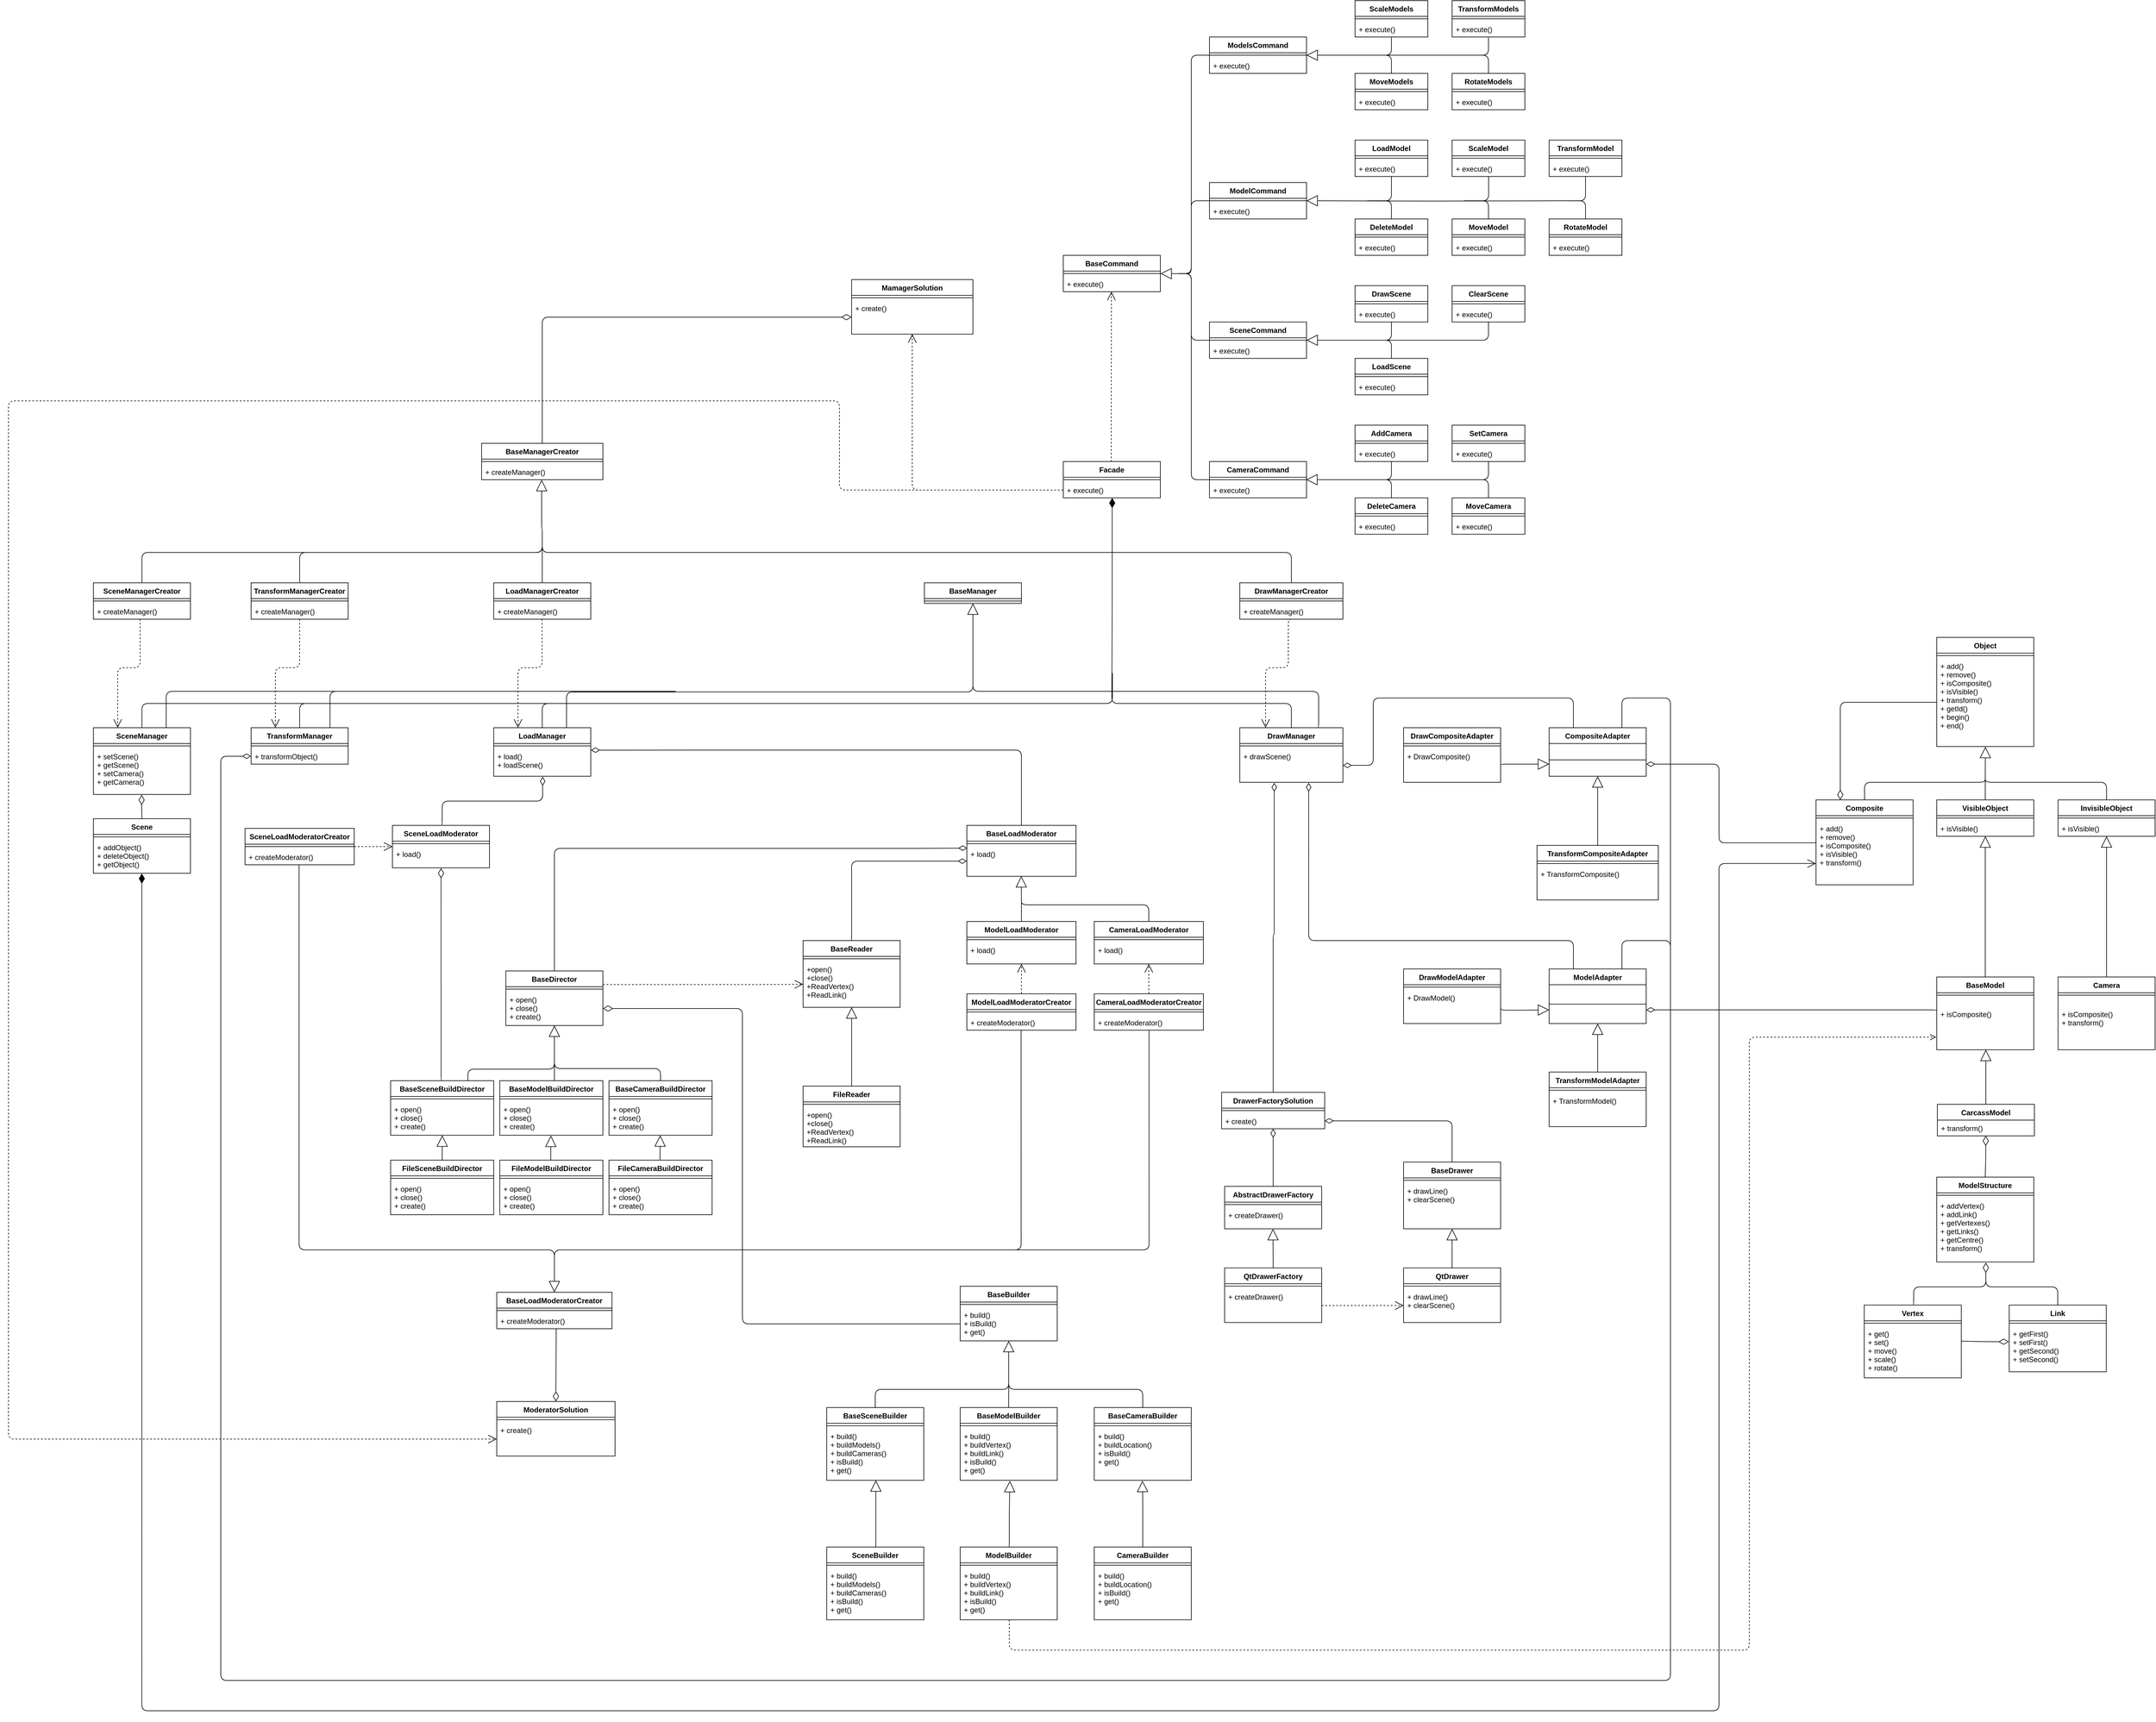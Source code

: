 <mxfile version="18.1.3" type="device" pages="6"><diagram name="Friend Review" id="a9zDXckExX5oaPj3KJPx"><mxGraphModel dx="5209" dy="3154" grid="1" gridSize="10" guides="1" tooltips="1" connect="1" arrows="1" fold="1" page="1" pageScale="1" pageWidth="827" pageHeight="1169" math="0" shadow="0"><root><mxCell id="bOzs1xAHiYwdQniqUSZm-0"/><mxCell id="bOzs1xAHiYwdQniqUSZm-1" parent="bOzs1xAHiYwdQniqUSZm-0"/><mxCell id="bOzs1xAHiYwdQniqUSZm-2" value="" style="endArrow=none;html=1;endSize=12;startArrow=diamondThin;startSize=14;startFill=1;edgeStyle=orthogonalEdgeStyle;align=left;verticalAlign=bottom;endFill=0;fontSize=48;entryX=0.5;entryY=0;entryDx=0;entryDy=0;exitX=0.504;exitY=0.999;exitDx=0;exitDy=0;exitPerimeter=0;" parent="bOzs1xAHiYwdQniqUSZm-1" source="bOzs1xAHiYwdQniqUSZm-152" target="bOzs1xAHiYwdQniqUSZm-13" edge="1"><mxGeometry x="0.455" y="60" relative="1" as="geometry"><mxPoint x="359" y="450" as="sourcePoint"/><mxPoint x="680" y="629" as="targetPoint"/><Array as="points"><mxPoint x="359" y="439"/><mxPoint x="359" y="599"/><mxPoint x="680" y="599"/></Array><mxPoint as="offset"/></mxGeometry></mxCell><mxCell id="bOzs1xAHiYwdQniqUSZm-3" value="" style="endArrow=none;html=1;edgeStyle=orthogonalEdgeStyle;exitX=0.5;exitY=0;exitDx=0;exitDy=0;" parent="bOzs1xAHiYwdQniqUSZm-1" source="bOzs1xAHiYwdQniqUSZm-4" edge="1"><mxGeometry width="50" height="50" relative="1" as="geometry"><mxPoint x="-301" y="599" as="sourcePoint"/><mxPoint x="360" y="549" as="targetPoint"/><Array as="points"><mxPoint x="-1240" y="599"/><mxPoint x="360" y="599"/></Array></mxGeometry></mxCell><mxCell id="bOzs1xAHiYwdQniqUSZm-4" value="SceneManager" style="swimlane;fontStyle=1;align=center;verticalAlign=top;childLayout=stackLayout;horizontal=1;startSize=26;horizontalStack=0;resizeParent=1;resizeParentMax=0;resizeLast=0;collapsible=1;marginBottom=0;" parent="bOzs1xAHiYwdQniqUSZm-1" vertex="1"><mxGeometry x="-1320" y="639" width="160" height="110" as="geometry"/></mxCell><mxCell id="bOzs1xAHiYwdQniqUSZm-5" value="" style="line;strokeWidth=1;fillColor=none;align=left;verticalAlign=middle;spacingTop=-1;spacingLeft=3;spacingRight=3;rotatable=0;labelPosition=right;points=[];portConstraint=eastwest;" parent="bOzs1xAHiYwdQniqUSZm-4" vertex="1"><mxGeometry y="26" width="160" height="8" as="geometry"/></mxCell><mxCell id="bOzs1xAHiYwdQniqUSZm-6" value="+ setScene()&#10;+ getScene()&#10;+ setCamera()&#10;+ getCamera()" style="text;strokeColor=none;fillColor=none;align=left;verticalAlign=top;spacingLeft=4;spacingRight=4;overflow=hidden;rotatable=0;points=[[0,0.5],[1,0.5]];portConstraint=eastwest;" parent="bOzs1xAHiYwdQniqUSZm-4" vertex="1"><mxGeometry y="34" width="160" height="76" as="geometry"/></mxCell><mxCell id="bOzs1xAHiYwdQniqUSZm-7" value="TransformManager" style="swimlane;fontStyle=1;align=center;verticalAlign=top;childLayout=stackLayout;horizontal=1;startSize=26;horizontalStack=0;resizeParent=1;resizeParentMax=0;resizeLast=0;collapsible=1;marginBottom=0;" parent="bOzs1xAHiYwdQniqUSZm-1" vertex="1"><mxGeometry x="-1060" y="639" width="160" height="60" as="geometry"/></mxCell><mxCell id="bOzs1xAHiYwdQniqUSZm-8" value="" style="line;strokeWidth=1;fillColor=none;align=left;verticalAlign=middle;spacingTop=-1;spacingLeft=3;spacingRight=3;rotatable=0;labelPosition=right;points=[];portConstraint=eastwest;" parent="bOzs1xAHiYwdQniqUSZm-7" vertex="1"><mxGeometry y="26" width="160" height="8" as="geometry"/></mxCell><mxCell id="bOzs1xAHiYwdQniqUSZm-9" value="+ transformObject()" style="text;strokeColor=none;fillColor=none;align=left;verticalAlign=top;spacingLeft=4;spacingRight=4;overflow=hidden;rotatable=0;points=[[0,0.5],[1,0.5]];portConstraint=eastwest;" parent="bOzs1xAHiYwdQniqUSZm-7" vertex="1"><mxGeometry y="34" width="160" height="26" as="geometry"/></mxCell><mxCell id="bOzs1xAHiYwdQniqUSZm-10" value="LoadManager" style="swimlane;fontStyle=1;align=center;verticalAlign=top;childLayout=stackLayout;horizontal=1;startSize=26;horizontalStack=0;resizeParent=1;resizeParentMax=0;resizeLast=0;collapsible=1;marginBottom=0;" parent="bOzs1xAHiYwdQniqUSZm-1" vertex="1"><mxGeometry x="-660" y="639" width="160" height="80" as="geometry"/></mxCell><mxCell id="bOzs1xAHiYwdQniqUSZm-11" value="" style="line;strokeWidth=1;fillColor=none;align=left;verticalAlign=middle;spacingTop=-1;spacingLeft=3;spacingRight=3;rotatable=0;labelPosition=right;points=[];portConstraint=eastwest;" parent="bOzs1xAHiYwdQniqUSZm-10" vertex="1"><mxGeometry y="26" width="160" height="8" as="geometry"/></mxCell><mxCell id="bOzs1xAHiYwdQniqUSZm-12" value="+ load()&#10;+ loadScene()" style="text;strokeColor=none;fillColor=none;align=left;verticalAlign=top;spacingLeft=4;spacingRight=4;overflow=hidden;rotatable=0;points=[[0,0.5],[1,0.5]];portConstraint=eastwest;" parent="bOzs1xAHiYwdQniqUSZm-10" vertex="1"><mxGeometry y="34" width="160" height="46" as="geometry"/></mxCell><mxCell id="bOzs1xAHiYwdQniqUSZm-13" value="DrawManager" style="swimlane;fontStyle=1;align=center;verticalAlign=top;childLayout=stackLayout;horizontal=1;startSize=26;horizontalStack=0;resizeParent=1;resizeParentMax=0;resizeLast=0;collapsible=1;marginBottom=0;" parent="bOzs1xAHiYwdQniqUSZm-1" vertex="1"><mxGeometry x="570" y="639" width="170" height="90" as="geometry"/></mxCell><mxCell id="bOzs1xAHiYwdQniqUSZm-14" value="" style="line;strokeWidth=1;fillColor=none;align=left;verticalAlign=middle;spacingTop=-1;spacingLeft=3;spacingRight=3;rotatable=0;labelPosition=right;points=[];portConstraint=eastwest;" parent="bOzs1xAHiYwdQniqUSZm-13" vertex="1"><mxGeometry y="26" width="170" height="8" as="geometry"/></mxCell><mxCell id="bOzs1xAHiYwdQniqUSZm-15" value="+ drawScene()" style="text;strokeColor=none;fillColor=none;align=left;verticalAlign=top;spacingLeft=4;spacingRight=4;overflow=hidden;rotatable=0;points=[[0,0.5],[1,0.5]];portConstraint=eastwest;" parent="bOzs1xAHiYwdQniqUSZm-13" vertex="1"><mxGeometry y="34" width="170" height="56" as="geometry"/></mxCell><mxCell id="bOzs1xAHiYwdQniqUSZm-16" value="" style="endArrow=none;html=1;exitX=0.5;exitY=0;exitDx=0;exitDy=0;edgeStyle=orthogonalEdgeStyle;" parent="bOzs1xAHiYwdQniqUSZm-1" source="bOzs1xAHiYwdQniqUSZm-7" edge="1"><mxGeometry width="50" height="50" relative="1" as="geometry"><mxPoint x="-420" y="679" as="sourcePoint"/><mxPoint x="-400" y="599" as="targetPoint"/><Array as="points"><mxPoint x="-980" y="599"/></Array></mxGeometry></mxCell><mxCell id="bOzs1xAHiYwdQniqUSZm-17" value="" style="endArrow=none;html=1;edgeStyle=orthogonalEdgeStyle;exitX=0.5;exitY=0;exitDx=0;exitDy=0;" parent="bOzs1xAHiYwdQniqUSZm-1" source="bOzs1xAHiYwdQniqUSZm-10" edge="1"><mxGeometry width="50" height="50" relative="1" as="geometry"><mxPoint x="-620" y="639" as="sourcePoint"/><mxPoint x="-420" y="599" as="targetPoint"/><Array as="points"><mxPoint x="-580" y="599"/></Array></mxGeometry></mxCell><mxCell id="bOzs1xAHiYwdQniqUSZm-18" value="BaseManager" style="swimlane;fontStyle=1;align=center;verticalAlign=top;childLayout=stackLayout;horizontal=1;startSize=26;horizontalStack=0;resizeParent=1;resizeParentMax=0;resizeLast=0;collapsible=1;marginBottom=0;" parent="bOzs1xAHiYwdQniqUSZm-1" vertex="1"><mxGeometry x="50" y="400" width="160" height="34" as="geometry"/></mxCell><mxCell id="bOzs1xAHiYwdQniqUSZm-19" value="" style="line;strokeWidth=1;fillColor=none;align=left;verticalAlign=middle;spacingTop=-1;spacingLeft=3;spacingRight=3;rotatable=0;labelPosition=right;points=[];portConstraint=eastwest;" parent="bOzs1xAHiYwdQniqUSZm-18" vertex="1"><mxGeometry y="26" width="160" height="8" as="geometry"/></mxCell><mxCell id="bOzs1xAHiYwdQniqUSZm-20" value="" style="endArrow=block;endSize=16;endFill=0;html=1;entryX=0.5;entryY=1;entryDx=0;entryDy=0;edgeStyle=orthogonalEdgeStyle;exitX=0.75;exitY=0;exitDx=0;exitDy=0;" parent="bOzs1xAHiYwdQniqUSZm-1" source="bOzs1xAHiYwdQniqUSZm-10" target="bOzs1xAHiYwdQniqUSZm-18" edge="1"><mxGeometry x="0.081" width="160" relative="1" as="geometry"><mxPoint x="560" y="569" as="sourcePoint"/><mxPoint x="530" y="629" as="targetPoint"/><Array as="points"><mxPoint x="-540" y="580"/><mxPoint x="130" y="580"/></Array><mxPoint as="offset"/></mxGeometry></mxCell><mxCell id="bOzs1xAHiYwdQniqUSZm-21" value="" style="endArrow=none;html=1;edgeStyle=orthogonalEdgeStyle;exitX=0.75;exitY=0;exitDx=0;exitDy=0;" parent="bOzs1xAHiYwdQniqUSZm-1" source="bOzs1xAHiYwdQniqUSZm-13" edge="1"><mxGeometry width="50" height="50" relative="1" as="geometry"><mxPoint x="700" y="609" as="sourcePoint"/><mxPoint x="130" y="560" as="targetPoint"/><Array as="points"><mxPoint x="700" y="579"/><mxPoint x="130" y="579"/></Array></mxGeometry></mxCell><mxCell id="bOzs1xAHiYwdQniqUSZm-22" value="" style="endArrow=none;html=1;edgeStyle=orthogonalEdgeStyle;exitX=0.813;exitY=0;exitDx=0;exitDy=0;exitPerimeter=0;" parent="bOzs1xAHiYwdQniqUSZm-1" source="bOzs1xAHiYwdQniqUSZm-7" edge="1"><mxGeometry width="50" height="50" relative="1" as="geometry"><mxPoint x="-110" y="609" as="sourcePoint"/><mxPoint x="110" y="580" as="targetPoint"/><Array as="points"><mxPoint x="-420" y="579"/></Array></mxGeometry></mxCell><mxCell id="bOzs1xAHiYwdQniqUSZm-23" value="" style="endArrow=none;html=1;edgeStyle=orthogonalEdgeStyle;exitX=0.75;exitY=0;exitDx=0;exitDy=0;" parent="bOzs1xAHiYwdQniqUSZm-1" source="bOzs1xAHiYwdQniqUSZm-4" edge="1"><mxGeometry width="50" height="50" relative="1" as="geometry"><mxPoint x="-550" y="649" as="sourcePoint"/><mxPoint x="-360" y="579" as="targetPoint"/><Array as="points"><mxPoint x="-1200" y="579"/></Array></mxGeometry></mxCell><mxCell id="bOzs1xAHiYwdQniqUSZm-24" value="Scene" style="swimlane;fontStyle=1;align=center;verticalAlign=top;childLayout=stackLayout;horizontal=1;startSize=26;horizontalStack=0;resizeParent=1;resizeParentMax=0;resizeLast=0;collapsible=1;marginBottom=0;" parent="bOzs1xAHiYwdQniqUSZm-1" vertex="1"><mxGeometry x="-1320" y="789" width="160" height="90" as="geometry"/></mxCell><mxCell id="bOzs1xAHiYwdQniqUSZm-25" value="" style="line;strokeWidth=1;fillColor=none;align=left;verticalAlign=middle;spacingTop=-1;spacingLeft=3;spacingRight=3;rotatable=0;labelPosition=right;points=[];portConstraint=eastwest;" parent="bOzs1xAHiYwdQniqUSZm-24" vertex="1"><mxGeometry y="26" width="160" height="8" as="geometry"/></mxCell><mxCell id="bOzs1xAHiYwdQniqUSZm-26" value="+ addObject()&#10;+ deleteObject()&#10;+ getObject()" style="text;strokeColor=none;fillColor=none;align=left;verticalAlign=top;spacingLeft=4;spacingRight=4;overflow=hidden;rotatable=0;points=[[0,0.5],[1,0.5]];portConstraint=eastwest;" parent="bOzs1xAHiYwdQniqUSZm-24" vertex="1"><mxGeometry y="34" width="160" height="56" as="geometry"/></mxCell><mxCell id="bOzs1xAHiYwdQniqUSZm-27" value="" style="endArrow=none;html=1;endSize=12;startArrow=diamondThin;startSize=14;startFill=0;edgeStyle=orthogonalEdgeStyle;align=left;verticalAlign=bottom;endFill=0;exitX=0.497;exitY=1.009;exitDx=0;exitDy=0;exitPerimeter=0;entryX=0.5;entryY=0;entryDx=0;entryDy=0;" parent="bOzs1xAHiYwdQniqUSZm-1" source="bOzs1xAHiYwdQniqUSZm-6" target="bOzs1xAHiYwdQniqUSZm-24" edge="1"><mxGeometry x="-1" y="3" relative="1" as="geometry"><mxPoint x="-860" y="849" as="sourcePoint"/><mxPoint x="-870" y="819" as="targetPoint"/><Array as="points"><mxPoint x="-1241" y="770"/><mxPoint x="-1240" y="789"/></Array></mxGeometry></mxCell><mxCell id="bOzs1xAHiYwdQniqUSZm-28" value="BaseDirector" style="swimlane;fontStyle=1;align=center;verticalAlign=top;childLayout=stackLayout;horizontal=1;startSize=26;horizontalStack=0;resizeParent=1;resizeParentMax=0;resizeLast=0;collapsible=1;marginBottom=0;" parent="bOzs1xAHiYwdQniqUSZm-1" vertex="1"><mxGeometry x="-640" y="1040" width="160" height="90" as="geometry"/></mxCell><mxCell id="bOzs1xAHiYwdQniqUSZm-29" value="" style="line;strokeWidth=1;fillColor=none;align=left;verticalAlign=middle;spacingTop=-1;spacingLeft=3;spacingRight=3;rotatable=0;labelPosition=right;points=[];portConstraint=eastwest;" parent="bOzs1xAHiYwdQniqUSZm-28" vertex="1"><mxGeometry y="26" width="160" height="8" as="geometry"/></mxCell><mxCell id="bOzs1xAHiYwdQniqUSZm-30" value="+ open()&#10;+ close()&#10;+ create()&#10;" style="text;strokeColor=none;fillColor=none;align=left;verticalAlign=top;spacingLeft=4;spacingRight=4;overflow=hidden;rotatable=0;points=[[0,0.5],[1,0.5]];portConstraint=eastwest;" parent="bOzs1xAHiYwdQniqUSZm-28" vertex="1"><mxGeometry y="34" width="160" height="56" as="geometry"/></mxCell><mxCell id="bOzs1xAHiYwdQniqUSZm-31" value="BaseModelBuildDirector" style="swimlane;fontStyle=1;align=center;verticalAlign=top;childLayout=stackLayout;horizontal=1;startSize=26;horizontalStack=0;resizeParent=1;resizeParentMax=0;resizeLast=0;collapsible=1;marginBottom=0;" parent="bOzs1xAHiYwdQniqUSZm-1" vertex="1"><mxGeometry x="-650" y="1221" width="170" height="90" as="geometry"/></mxCell><mxCell id="bOzs1xAHiYwdQniqUSZm-32" value="" style="line;strokeWidth=1;fillColor=none;align=left;verticalAlign=middle;spacingTop=-1;spacingLeft=3;spacingRight=3;rotatable=0;labelPosition=right;points=[];portConstraint=eastwest;" parent="bOzs1xAHiYwdQniqUSZm-31" vertex="1"><mxGeometry y="26" width="170" height="8" as="geometry"/></mxCell><mxCell id="bOzs1xAHiYwdQniqUSZm-33" value="+ open()&#10;+ close()&#10;+ create()&#10;" style="text;strokeColor=none;fillColor=none;align=left;verticalAlign=top;spacingLeft=4;spacingRight=4;overflow=hidden;rotatable=0;points=[[0,0.5],[1,0.5]];portConstraint=eastwest;" parent="bOzs1xAHiYwdQniqUSZm-31" vertex="1"><mxGeometry y="34" width="170" height="56" as="geometry"/></mxCell><mxCell id="bOzs1xAHiYwdQniqUSZm-34" value="" style="endArrow=block;endSize=16;endFill=0;html=1;edgeStyle=orthogonalEdgeStyle;entryX=0.5;entryY=1;entryDx=0;entryDy=0;entryPerimeter=0;" parent="bOzs1xAHiYwdQniqUSZm-1" source="bOzs1xAHiYwdQniqUSZm-31" target="bOzs1xAHiYwdQniqUSZm-30" edge="1"><mxGeometry width="160" relative="1" as="geometry"><mxPoint x="-680" y="1210" as="sourcePoint"/><mxPoint x="-520" y="1210" as="targetPoint"/><Array as="points"><mxPoint x="-560" y="1211"/><mxPoint x="-560" y="1211"/></Array></mxGeometry></mxCell><mxCell id="bOzs1xAHiYwdQniqUSZm-35" value="" style="endArrow=diamondThin;html=1;endSize=12;startArrow=none;startSize=14;startFill=0;edgeStyle=orthogonalEdgeStyle;align=left;verticalAlign=bottom;exitX=0.5;exitY=0;exitDx=0;exitDy=0;endFill=0;entryX=0.004;entryY=0.07;entryDx=0;entryDy=0;entryPerimeter=0;" parent="bOzs1xAHiYwdQniqUSZm-1" source="bOzs1xAHiYwdQniqUSZm-28" target="bOzs1xAHiYwdQniqUSZm-191" edge="1"><mxGeometry x="-1" y="3" relative="1" as="geometry"><mxPoint x="-180" y="729" as="sourcePoint"/><mxPoint x="30" y="840" as="targetPoint"/><Array as="points"><mxPoint x="-560" y="838"/><mxPoint x="30" y="838"/></Array></mxGeometry></mxCell><mxCell id="bOzs1xAHiYwdQniqUSZm-36" value="BaseDrawer" style="swimlane;fontStyle=1;align=center;verticalAlign=top;childLayout=stackLayout;horizontal=1;startSize=26;horizontalStack=0;resizeParent=1;resizeParentMax=0;resizeLast=0;collapsible=1;marginBottom=0;" parent="bOzs1xAHiYwdQniqUSZm-1" vertex="1"><mxGeometry x="840" y="1355.25" width="160" height="110" as="geometry"/></mxCell><mxCell id="bOzs1xAHiYwdQniqUSZm-37" value="" style="line;strokeWidth=1;fillColor=none;align=left;verticalAlign=middle;spacingTop=-1;spacingLeft=3;spacingRight=3;rotatable=0;labelPosition=right;points=[];portConstraint=eastwest;" parent="bOzs1xAHiYwdQniqUSZm-36" vertex="1"><mxGeometry y="26" width="160" height="8" as="geometry"/></mxCell><mxCell id="bOzs1xAHiYwdQniqUSZm-38" value="+ drawLine()&#10;+ clearScene()" style="text;strokeColor=none;fillColor=none;align=left;verticalAlign=top;spacingLeft=4;spacingRight=4;overflow=hidden;rotatable=0;points=[[0,0.5],[1,0.5]];portConstraint=eastwest;" parent="bOzs1xAHiYwdQniqUSZm-36" vertex="1"><mxGeometry y="34" width="160" height="76" as="geometry"/></mxCell><mxCell id="bOzs1xAHiYwdQniqUSZm-39" value="" style="endArrow=diamondThin;html=1;endSize=12;startArrow=none;startSize=14;startFill=0;edgeStyle=orthogonalEdgeStyle;align=left;verticalAlign=bottom;endFill=0;entryX=0.334;entryY=1.013;entryDx=0;entryDy=0;entryPerimeter=0;exitX=0.5;exitY=0;exitDx=0;exitDy=0;" parent="bOzs1xAHiYwdQniqUSZm-1" source="bOzs1xAHiYwdQniqUSZm-246" target="bOzs1xAHiYwdQniqUSZm-15" edge="1"><mxGeometry x="-1" y="3" relative="1" as="geometry"><mxPoint x="660" y="790" as="sourcePoint"/><mxPoint x="680" y="719" as="targetPoint"/><Array as="points"><mxPoint x="625" y="980"/><mxPoint x="627" y="980"/></Array></mxGeometry></mxCell><mxCell id="bOzs1xAHiYwdQniqUSZm-40" value="QtDrawer" style="swimlane;fontStyle=1;align=center;verticalAlign=top;childLayout=stackLayout;horizontal=1;startSize=26;horizontalStack=0;resizeParent=1;resizeParentMax=0;resizeLast=0;collapsible=1;marginBottom=0;" parent="bOzs1xAHiYwdQniqUSZm-1" vertex="1"><mxGeometry x="840" y="1529.75" width="160" height="90" as="geometry"/></mxCell><mxCell id="bOzs1xAHiYwdQniqUSZm-41" value="" style="line;strokeWidth=1;fillColor=none;align=left;verticalAlign=middle;spacingTop=-1;spacingLeft=3;spacingRight=3;rotatable=0;labelPosition=right;points=[];portConstraint=eastwest;" parent="bOzs1xAHiYwdQniqUSZm-40" vertex="1"><mxGeometry y="26" width="160" height="8" as="geometry"/></mxCell><mxCell id="bOzs1xAHiYwdQniqUSZm-42" value="+ drawLine()&#10;+ clearScene()" style="text;strokeColor=none;fillColor=none;align=left;verticalAlign=top;spacingLeft=4;spacingRight=4;overflow=hidden;rotatable=0;points=[[0,0.5],[1,0.5]];portConstraint=eastwest;" parent="bOzs1xAHiYwdQniqUSZm-40" vertex="1"><mxGeometry y="34" width="160" height="56" as="geometry"/></mxCell><mxCell id="bOzs1xAHiYwdQniqUSZm-43" value="" style="endArrow=block;endSize=16;endFill=0;html=1;edgeStyle=orthogonalEdgeStyle;exitX=0.5;exitY=0;exitDx=0;exitDy=0;entryX=0.5;entryY=1.003;entryDx=0;entryDy=0;entryPerimeter=0;" parent="bOzs1xAHiYwdQniqUSZm-1" source="bOzs1xAHiYwdQniqUSZm-40" target="bOzs1xAHiYwdQniqUSZm-38" edge="1"><mxGeometry width="160" relative="1" as="geometry"><mxPoint x="821" y="1016.75" as="sourcePoint"/><mxPoint x="919.68" y="1156.272" as="targetPoint"/><Array as="points"/></mxGeometry></mxCell><mxCell id="bOzs1xAHiYwdQniqUSZm-44" value="AbstractDrawerFactory" style="swimlane;fontStyle=1;align=center;verticalAlign=top;childLayout=stackLayout;horizontal=1;startSize=26;horizontalStack=0;resizeParent=1;resizeParentMax=0;resizeLast=0;collapsible=1;marginBottom=0;" parent="bOzs1xAHiYwdQniqUSZm-1" vertex="1"><mxGeometry x="545" y="1395.25" width="160" height="70" as="geometry"/></mxCell><mxCell id="bOzs1xAHiYwdQniqUSZm-45" value="" style="line;strokeWidth=1;fillColor=none;align=left;verticalAlign=middle;spacingTop=-1;spacingLeft=3;spacingRight=3;rotatable=0;labelPosition=right;points=[];portConstraint=eastwest;" parent="bOzs1xAHiYwdQniqUSZm-44" vertex="1"><mxGeometry y="26" width="160" height="8" as="geometry"/></mxCell><mxCell id="bOzs1xAHiYwdQniqUSZm-46" value="+ createDrawer()" style="text;strokeColor=none;fillColor=none;align=left;verticalAlign=top;spacingLeft=4;spacingRight=4;overflow=hidden;rotatable=0;points=[[0,0.5],[1,0.5]];portConstraint=eastwest;" parent="bOzs1xAHiYwdQniqUSZm-44" vertex="1"><mxGeometry y="34" width="160" height="36" as="geometry"/></mxCell><mxCell id="bOzs1xAHiYwdQniqUSZm-47" value="QtDrawerFactory" style="swimlane;fontStyle=1;align=center;verticalAlign=top;childLayout=stackLayout;horizontal=1;startSize=26;horizontalStack=0;resizeParent=1;resizeParentMax=0;resizeLast=0;collapsible=1;marginBottom=0;" parent="bOzs1xAHiYwdQniqUSZm-1" vertex="1"><mxGeometry x="545" y="1529.75" width="160" height="90" as="geometry"/></mxCell><mxCell id="bOzs1xAHiYwdQniqUSZm-48" value="" style="line;strokeWidth=1;fillColor=none;align=left;verticalAlign=middle;spacingTop=-1;spacingLeft=3;spacingRight=3;rotatable=0;labelPosition=right;points=[];portConstraint=eastwest;" parent="bOzs1xAHiYwdQniqUSZm-47" vertex="1"><mxGeometry y="26" width="160" height="8" as="geometry"/></mxCell><mxCell id="bOzs1xAHiYwdQniqUSZm-49" value="+ createDrawer()" style="text;strokeColor=none;fillColor=none;align=left;verticalAlign=top;spacingLeft=4;spacingRight=4;overflow=hidden;rotatable=0;points=[[0,0.5],[1,0.5]];portConstraint=eastwest;" parent="bOzs1xAHiYwdQniqUSZm-47" vertex="1"><mxGeometry y="34" width="160" height="56" as="geometry"/></mxCell><mxCell id="bOzs1xAHiYwdQniqUSZm-50" value="Object" style="swimlane;fontStyle=1;align=center;verticalAlign=top;childLayout=stackLayout;horizontal=1;startSize=26;horizontalStack=0;resizeParent=1;resizeParentMax=0;resizeLast=0;collapsible=1;marginBottom=0;" parent="bOzs1xAHiYwdQniqUSZm-1" vertex="1"><mxGeometry x="1719" y="490" width="160" height="180" as="geometry"/></mxCell><mxCell id="bOzs1xAHiYwdQniqUSZm-51" value="" style="line;strokeWidth=1;fillColor=none;align=left;verticalAlign=middle;spacingTop=-1;spacingLeft=3;spacingRight=3;rotatable=0;labelPosition=right;points=[];portConstraint=eastwest;" parent="bOzs1xAHiYwdQniqUSZm-50" vertex="1"><mxGeometry y="26" width="160" height="8" as="geometry"/></mxCell><mxCell id="bOzs1xAHiYwdQniqUSZm-52" value="+ add()&#10;+ remove()&#10;+ isComposite()&#10;+ isVisible()&#10;+ transform()&#10;+ getId()&#10;+ begin()&#10;+ end()" style="text;strokeColor=none;fillColor=none;align=left;verticalAlign=top;spacingLeft=4;spacingRight=4;overflow=hidden;rotatable=0;points=[[0,0.5],[1,0.5]];portConstraint=eastwest;" parent="bOzs1xAHiYwdQniqUSZm-50" vertex="1"><mxGeometry y="34" width="160" height="146" as="geometry"/></mxCell><mxCell id="bOzs1xAHiYwdQniqUSZm-53" value="VisibleObject" style="swimlane;fontStyle=1;align=center;verticalAlign=top;childLayout=stackLayout;horizontal=1;startSize=26;horizontalStack=0;resizeParent=1;resizeParentMax=0;resizeLast=0;collapsible=1;marginBottom=0;" parent="bOzs1xAHiYwdQniqUSZm-1" vertex="1"><mxGeometry x="1719" y="758" width="160" height="60" as="geometry"/></mxCell><mxCell id="bOzs1xAHiYwdQniqUSZm-54" value="" style="line;strokeWidth=1;fillColor=none;align=left;verticalAlign=middle;spacingTop=-1;spacingLeft=3;spacingRight=3;rotatable=0;labelPosition=right;points=[];portConstraint=eastwest;" parent="bOzs1xAHiYwdQniqUSZm-53" vertex="1"><mxGeometry y="26" width="160" height="8" as="geometry"/></mxCell><mxCell id="bOzs1xAHiYwdQniqUSZm-55" value="+ isVisible()" style="text;strokeColor=none;fillColor=none;align=left;verticalAlign=top;spacingLeft=4;spacingRight=4;overflow=hidden;rotatable=0;points=[[0,0.5],[1,0.5]];portConstraint=eastwest;" parent="bOzs1xAHiYwdQniqUSZm-53" vertex="1"><mxGeometry y="34" width="160" height="26" as="geometry"/></mxCell><mxCell id="bOzs1xAHiYwdQniqUSZm-56" value="Composite" style="swimlane;fontStyle=1;align=center;verticalAlign=top;childLayout=stackLayout;horizontal=1;startSize=26;horizontalStack=0;resizeParent=1;resizeParentMax=0;resizeLast=0;collapsible=1;marginBottom=0;" parent="bOzs1xAHiYwdQniqUSZm-1" vertex="1"><mxGeometry x="1520" y="758" width="160" height="140" as="geometry"/></mxCell><mxCell id="bOzs1xAHiYwdQniqUSZm-57" value="" style="line;strokeWidth=1;fillColor=none;align=left;verticalAlign=middle;spacingTop=-1;spacingLeft=3;spacingRight=3;rotatable=0;labelPosition=right;points=[];portConstraint=eastwest;" parent="bOzs1xAHiYwdQniqUSZm-56" vertex="1"><mxGeometry y="26" width="160" height="8" as="geometry"/></mxCell><mxCell id="bOzs1xAHiYwdQniqUSZm-58" value="+ add()&#10;+ remove()&#10;+ isComposite()&#10;+ isVisible()&#10;+ transform()" style="text;strokeColor=none;fillColor=none;align=left;verticalAlign=top;spacingLeft=4;spacingRight=4;overflow=hidden;rotatable=0;points=[[0,0.5],[1,0.5]];portConstraint=eastwest;" parent="bOzs1xAHiYwdQniqUSZm-56" vertex="1"><mxGeometry y="34" width="160" height="106" as="geometry"/></mxCell><mxCell id="bOzs1xAHiYwdQniqUSZm-59" value="InvisibleObject" style="swimlane;fontStyle=1;align=center;verticalAlign=top;childLayout=stackLayout;horizontal=1;startSize=26;horizontalStack=0;resizeParent=1;resizeParentMax=0;resizeLast=0;collapsible=1;marginBottom=0;" parent="bOzs1xAHiYwdQniqUSZm-1" vertex="1"><mxGeometry x="1919" y="758" width="160" height="60" as="geometry"/></mxCell><mxCell id="bOzs1xAHiYwdQniqUSZm-60" value="" style="line;strokeWidth=1;fillColor=none;align=left;verticalAlign=middle;spacingTop=-1;spacingLeft=3;spacingRight=3;rotatable=0;labelPosition=right;points=[];portConstraint=eastwest;" parent="bOzs1xAHiYwdQniqUSZm-59" vertex="1"><mxGeometry y="26" width="160" height="8" as="geometry"/></mxCell><mxCell id="bOzs1xAHiYwdQniqUSZm-61" value="+ isVisible()" style="text;strokeColor=none;fillColor=none;align=left;verticalAlign=top;spacingLeft=4;spacingRight=4;overflow=hidden;rotatable=0;points=[[0,0.5],[1,0.5]];portConstraint=eastwest;" parent="bOzs1xAHiYwdQniqUSZm-59" vertex="1"><mxGeometry y="34" width="160" height="26" as="geometry"/></mxCell><mxCell id="bOzs1xAHiYwdQniqUSZm-62" value="" style="endArrow=block;endSize=16;endFill=0;html=1;entryX=0.502;entryY=1.003;entryDx=0;entryDy=0;entryPerimeter=0;edgeStyle=orthogonalEdgeStyle;exitX=0.5;exitY=0;exitDx=0;exitDy=0;" parent="bOzs1xAHiYwdQniqUSZm-1" source="bOzs1xAHiYwdQniqUSZm-53" target="bOzs1xAHiYwdQniqUSZm-52" edge="1"><mxGeometry width="160" relative="1" as="geometry"><mxPoint x="1699" y="812" as="sourcePoint"/><mxPoint x="1799.16" y="694.494" as="targetPoint"/><Array as="points"><mxPoint x="1799" y="708"/></Array></mxGeometry></mxCell><mxCell id="bOzs1xAHiYwdQniqUSZm-63" value="" style="endArrow=none;html=1;edgeStyle=orthogonalEdgeStyle;entryX=0.5;entryY=0;entryDx=0;entryDy=0;" parent="bOzs1xAHiYwdQniqUSZm-1" target="bOzs1xAHiYwdQniqUSZm-59" edge="1"><mxGeometry width="50" height="50" relative="1" as="geometry"><mxPoint x="1799" y="719" as="sourcePoint"/><mxPoint x="2001" y="749" as="targetPoint"/><Array as="points"><mxPoint x="1799" y="729"/><mxPoint x="1999" y="729"/></Array></mxGeometry></mxCell><mxCell id="bOzs1xAHiYwdQniqUSZm-64" value="" style="endArrow=none;html=1;edgeStyle=orthogonalEdgeStyle;exitX=0.5;exitY=0;exitDx=0;exitDy=0;" parent="bOzs1xAHiYwdQniqUSZm-1" source="bOzs1xAHiYwdQniqUSZm-56" edge="1"><mxGeometry width="50" height="50" relative="1" as="geometry"><mxPoint x="1518" y="699" as="sourcePoint"/><mxPoint x="1799" y="719" as="targetPoint"/><Array as="points"><mxPoint x="1600" y="729"/><mxPoint x="1799" y="729"/></Array></mxGeometry></mxCell><mxCell id="bOzs1xAHiYwdQniqUSZm-65" value="" style="endArrow=none;html=1;endSize=12;startArrow=diamondThin;startSize=14;startFill=0;edgeStyle=orthogonalEdgeStyle;align=left;verticalAlign=bottom;endFill=0;exitX=0.25;exitY=0;exitDx=0;exitDy=0;entryX=0;entryY=0.5;entryDx=0;entryDy=0;" parent="bOzs1xAHiYwdQniqUSZm-1" source="bOzs1xAHiYwdQniqUSZm-56" target="bOzs1xAHiYwdQniqUSZm-52" edge="1"><mxGeometry x="-0.988" y="10" relative="1" as="geometry"><mxPoint x="1559" y="629" as="sourcePoint"/><mxPoint x="1719" y="629" as="targetPoint"/><Array as="points"><mxPoint x="1560" y="597"/></Array><mxPoint as="offset"/></mxGeometry></mxCell><mxCell id="bOzs1xAHiYwdQniqUSZm-66" value="BaseModel" style="swimlane;fontStyle=1;align=center;verticalAlign=top;childLayout=stackLayout;horizontal=1;startSize=26;horizontalStack=0;resizeParent=1;resizeParentMax=0;resizeLast=0;collapsible=1;marginBottom=0;" parent="bOzs1xAHiYwdQniqUSZm-1" vertex="1"><mxGeometry x="1719" y="1050" width="160" height="120" as="geometry"/></mxCell><mxCell id="bOzs1xAHiYwdQniqUSZm-67" value="" style="line;strokeWidth=1;fillColor=none;align=left;verticalAlign=middle;spacingTop=-1;spacingLeft=3;spacingRight=3;rotatable=0;labelPosition=right;points=[];portConstraint=eastwest;" parent="bOzs1xAHiYwdQniqUSZm-66" vertex="1"><mxGeometry y="26" width="160" height="8" as="geometry"/></mxCell><mxCell id="bOzs1xAHiYwdQniqUSZm-68" value="&#10;+ isComposite()" style="text;strokeColor=none;fillColor=none;align=left;verticalAlign=top;spacingLeft=4;spacingRight=4;overflow=hidden;rotatable=0;points=[[0,0.5],[1,0.5]];portConstraint=eastwest;" parent="bOzs1xAHiYwdQniqUSZm-66" vertex="1"><mxGeometry y="34" width="160" height="86" as="geometry"/></mxCell><mxCell id="bOzs1xAHiYwdQniqUSZm-69" value="Camera" style="swimlane;fontStyle=1;align=center;verticalAlign=top;childLayout=stackLayout;horizontal=1;startSize=26;horizontalStack=0;resizeParent=1;resizeParentMax=0;resizeLast=0;collapsible=1;marginBottom=0;" parent="bOzs1xAHiYwdQniqUSZm-1" vertex="1"><mxGeometry x="1919" y="1050" width="160" height="120" as="geometry"/></mxCell><mxCell id="bOzs1xAHiYwdQniqUSZm-70" value="" style="line;strokeWidth=1;fillColor=none;align=left;verticalAlign=middle;spacingTop=-1;spacingLeft=3;spacingRight=3;rotatable=0;labelPosition=right;points=[];portConstraint=eastwest;" parent="bOzs1xAHiYwdQniqUSZm-69" vertex="1"><mxGeometry y="26" width="160" height="8" as="geometry"/></mxCell><mxCell id="bOzs1xAHiYwdQniqUSZm-71" value="&#10;+ isComposite()&#10;+ transform()" style="text;strokeColor=none;fillColor=none;align=left;verticalAlign=top;spacingLeft=4;spacingRight=4;overflow=hidden;rotatable=0;points=[[0,0.5],[1,0.5]];portConstraint=eastwest;" parent="bOzs1xAHiYwdQniqUSZm-69" vertex="1"><mxGeometry y="34" width="160" height="86" as="geometry"/></mxCell><mxCell id="bOzs1xAHiYwdQniqUSZm-72" value="" style="endArrow=block;endSize=16;endFill=0;html=1;edgeStyle=orthogonalEdgeStyle;entryX=0.501;entryY=1.001;entryDx=0;entryDy=0;entryPerimeter=0;exitX=0.5;exitY=0;exitDx=0;exitDy=0;" parent="bOzs1xAHiYwdQniqUSZm-1" source="bOzs1xAHiYwdQniqUSZm-66" target="bOzs1xAHiYwdQniqUSZm-55" edge="1"><mxGeometry width="160" relative="1" as="geometry"><mxPoint x="1799" y="848" as="sourcePoint"/><mxPoint x="1799" y="829" as="targetPoint"/><Array as="points"><mxPoint x="1799" y="848"/><mxPoint x="1799" y="848"/></Array></mxGeometry></mxCell><mxCell id="bOzs1xAHiYwdQniqUSZm-73" value="" style="endArrow=block;endSize=16;endFill=0;html=1;edgeStyle=orthogonalEdgeStyle;entryX=0.5;entryY=1;entryDx=0;entryDy=0;exitX=0.5;exitY=0;exitDx=0;exitDy=0;" parent="bOzs1xAHiYwdQniqUSZm-1" source="bOzs1xAHiYwdQniqUSZm-69" target="bOzs1xAHiYwdQniqUSZm-59" edge="1"><mxGeometry width="160" relative="1" as="geometry"><mxPoint x="1999" y="848" as="sourcePoint"/><mxPoint x="1999" y="829" as="targetPoint"/><Array as="points"/></mxGeometry></mxCell><mxCell id="bOzs1xAHiYwdQniqUSZm-74" value="ModelStructure" style="swimlane;fontStyle=1;align=center;verticalAlign=top;childLayout=stackLayout;horizontal=1;startSize=26;horizontalStack=0;resizeParent=1;resizeParentMax=0;resizeLast=0;collapsible=1;marginBottom=0;" parent="bOzs1xAHiYwdQniqUSZm-1" vertex="1"><mxGeometry x="1719" y="1380" width="160" height="140" as="geometry"/></mxCell><mxCell id="bOzs1xAHiYwdQniqUSZm-75" value="" style="line;strokeWidth=1;fillColor=none;align=left;verticalAlign=middle;spacingTop=-1;spacingLeft=3;spacingRight=3;rotatable=0;labelPosition=right;points=[];portConstraint=eastwest;" parent="bOzs1xAHiYwdQniqUSZm-74" vertex="1"><mxGeometry y="26" width="160" height="8" as="geometry"/></mxCell><mxCell id="bOzs1xAHiYwdQniqUSZm-76" value="+ addVertex()&#10;+ addLink()&#10;+ getVertexes()&#10;+ getLinks()&#10;+ getCentre()&#10;+ transform()&#10;" style="text;strokeColor=none;fillColor=none;align=left;verticalAlign=top;spacingLeft=4;spacingRight=4;overflow=hidden;rotatable=0;points=[[0,0.5],[1,0.5]];portConstraint=eastwest;" parent="bOzs1xAHiYwdQniqUSZm-74" vertex="1"><mxGeometry y="34" width="160" height="106" as="geometry"/></mxCell><mxCell id="bOzs1xAHiYwdQniqUSZm-77" value="Vertex" style="swimlane;fontStyle=1;align=center;verticalAlign=top;childLayout=stackLayout;horizontal=1;startSize=26;horizontalStack=0;resizeParent=1;resizeParentMax=0;resizeLast=0;collapsible=1;marginBottom=0;" parent="bOzs1xAHiYwdQniqUSZm-1" vertex="1"><mxGeometry x="1599.5" y="1591" width="160" height="120" as="geometry"/></mxCell><mxCell id="bOzs1xAHiYwdQniqUSZm-78" value="" style="line;strokeWidth=1;fillColor=none;align=left;verticalAlign=middle;spacingTop=-1;spacingLeft=3;spacingRight=3;rotatable=0;labelPosition=right;points=[];portConstraint=eastwest;" parent="bOzs1xAHiYwdQniqUSZm-77" vertex="1"><mxGeometry y="26" width="160" height="8" as="geometry"/></mxCell><mxCell id="bOzs1xAHiYwdQniqUSZm-79" value="+ get()&#10;+ set()&#10;+ move()&#10;+ scale()&#10;+ rotate()" style="text;strokeColor=none;fillColor=none;align=left;verticalAlign=top;spacingLeft=4;spacingRight=4;overflow=hidden;rotatable=0;points=[[0,0.5],[1,0.5]];portConstraint=eastwest;" parent="bOzs1xAHiYwdQniqUSZm-77" vertex="1"><mxGeometry y="34" width="160" height="86" as="geometry"/></mxCell><mxCell id="bOzs1xAHiYwdQniqUSZm-80" value="Link" style="swimlane;fontStyle=1;align=center;verticalAlign=top;childLayout=stackLayout;horizontal=1;startSize=26;horizontalStack=0;resizeParent=1;resizeParentMax=0;resizeLast=0;collapsible=1;marginBottom=0;" parent="bOzs1xAHiYwdQniqUSZm-1" vertex="1"><mxGeometry x="1838.5" y="1591" width="160" height="110" as="geometry"/></mxCell><mxCell id="bOzs1xAHiYwdQniqUSZm-81" value="" style="line;strokeWidth=1;fillColor=none;align=left;verticalAlign=middle;spacingTop=-1;spacingLeft=3;spacingRight=3;rotatable=0;labelPosition=right;points=[];portConstraint=eastwest;" parent="bOzs1xAHiYwdQniqUSZm-80" vertex="1"><mxGeometry y="26" width="160" height="8" as="geometry"/></mxCell><mxCell id="bOzs1xAHiYwdQniqUSZm-82" value="+ getFirst()&#10;+ setFirst()&#10;+ getSecond()&#10;+ setSecond()&#10;" style="text;strokeColor=none;fillColor=none;align=left;verticalAlign=top;spacingLeft=4;spacingRight=4;overflow=hidden;rotatable=0;points=[[0,0.5],[1,0.5]];portConstraint=eastwest;" parent="bOzs1xAHiYwdQniqUSZm-80" vertex="1"><mxGeometry y="34" width="160" height="76" as="geometry"/></mxCell><mxCell id="bOzs1xAHiYwdQniqUSZm-83" value="" style="endArrow=none;html=1;endSize=12;startArrow=diamondThin;startSize=14;startFill=0;edgeStyle=orthogonalEdgeStyle;align=left;verticalAlign=bottom;endFill=0;entryX=0.5;entryY=0;entryDx=0;entryDy=0;exitX=0.499;exitY=0.991;exitDx=0;exitDy=0;exitPerimeter=0;" parent="bOzs1xAHiYwdQniqUSZm-1" source="Cz6ZcUxe6hPOu_GJ3-Jp-2" target="bOzs1xAHiYwdQniqUSZm-74" edge="1"><mxGeometry x="-0.875" y="15" relative="1" as="geometry"><mxPoint x="1620" y="1220" as="sourcePoint"/><mxPoint x="1460" y="1220" as="targetPoint"/><mxPoint y="1" as="offset"/></mxGeometry></mxCell><mxCell id="bOzs1xAHiYwdQniqUSZm-84" value="" style="endArrow=none;html=1;endSize=12;startArrow=diamondThin;startSize=14;startFill=0;edgeStyle=orthogonalEdgeStyle;align=left;verticalAlign=bottom;endFill=0;entryX=0.5;entryY=0;entryDx=0;entryDy=0;" parent="bOzs1xAHiYwdQniqUSZm-1" target="bOzs1xAHiYwdQniqUSZm-77" edge="1"><mxGeometry x="-0.875" y="15" relative="1" as="geometry"><mxPoint x="1800" y="1521" as="sourcePoint"/><mxPoint x="1681.0" y="1585" as="targetPoint"/><mxPoint y="1" as="offset"/><Array as="points"><mxPoint x="1800" y="1561"/><mxPoint x="1681" y="1561"/><mxPoint x="1681" y="1591"/></Array></mxGeometry></mxCell><mxCell id="bOzs1xAHiYwdQniqUSZm-85" value="" style="endArrow=none;html=1;entryX=0.5;entryY=0;entryDx=0;entryDy=0;edgeStyle=orthogonalEdgeStyle;" parent="bOzs1xAHiYwdQniqUSZm-1" target="bOzs1xAHiYwdQniqUSZm-80" edge="1"><mxGeometry width="50" height="50" relative="1" as="geometry"><mxPoint x="1800" y="1541" as="sourcePoint"/><mxPoint x="1918.5" y="1601" as="targetPoint"/><Array as="points"><mxPoint x="1800" y="1561"/><mxPoint x="1918" y="1561"/></Array></mxGeometry></mxCell><mxCell id="bOzs1xAHiYwdQniqUSZm-86" value="" style="endArrow=none;html=1;endSize=12;startArrow=diamondThin;startSize=14;startFill=0;edgeStyle=orthogonalEdgeStyle;align=left;verticalAlign=bottom;endFill=0;entryX=1.003;entryY=0.297;entryDx=0;entryDy=0;entryPerimeter=0;exitX=-0.004;exitY=0.347;exitDx=0;exitDy=0;exitPerimeter=0;" parent="bOzs1xAHiYwdQniqUSZm-1" source="bOzs1xAHiYwdQniqUSZm-82" target="bOzs1xAHiYwdQniqUSZm-79" edge="1"><mxGeometry x="-0.875" y="15" relative="1" as="geometry"><mxPoint x="1828.5" y="1651" as="sourcePoint"/><mxPoint x="1768.5" y="1661" as="targetPoint"/><mxPoint y="1" as="offset"/><Array as="points"><mxPoint x="1797.5" y="1651"/></Array></mxGeometry></mxCell><mxCell id="bOzs1xAHiYwdQniqUSZm-87" value="BaseCommand" style="swimlane;fontStyle=1;align=center;verticalAlign=top;childLayout=stackLayout;horizontal=1;startSize=26;horizontalStack=0;resizeParent=1;resizeParentMax=0;resizeLast=0;collapsible=1;marginBottom=0;" parent="bOzs1xAHiYwdQniqUSZm-1" vertex="1"><mxGeometry x="279" y="-140" width="160" height="60" as="geometry"/></mxCell><mxCell id="bOzs1xAHiYwdQniqUSZm-88" value="" style="line;strokeWidth=1;fillColor=none;align=left;verticalAlign=middle;spacingTop=-1;spacingLeft=3;spacingRight=3;rotatable=0;labelPosition=right;points=[];portConstraint=eastwest;" parent="bOzs1xAHiYwdQniqUSZm-87" vertex="1"><mxGeometry y="26" width="160" height="8" as="geometry"/></mxCell><mxCell id="bOzs1xAHiYwdQniqUSZm-89" value="+ execute()" style="text;strokeColor=none;fillColor=none;align=left;verticalAlign=top;spacingLeft=4;spacingRight=4;overflow=hidden;rotatable=0;points=[[0,0.5],[1,0.5]];portConstraint=eastwest;" parent="bOzs1xAHiYwdQniqUSZm-87" vertex="1"><mxGeometry y="34" width="160" height="26" as="geometry"/></mxCell><mxCell id="bOzs1xAHiYwdQniqUSZm-90" value="CameraCommand" style="swimlane;fontStyle=1;align=center;verticalAlign=top;childLayout=stackLayout;horizontal=1;startSize=26;horizontalStack=0;resizeParent=1;resizeParentMax=0;resizeLast=0;collapsible=1;marginBottom=0;" parent="bOzs1xAHiYwdQniqUSZm-1" vertex="1"><mxGeometry x="520" y="200" width="160" height="60" as="geometry"/></mxCell><mxCell id="bOzs1xAHiYwdQniqUSZm-91" value="" style="line;strokeWidth=1;fillColor=none;align=left;verticalAlign=middle;spacingTop=-1;spacingLeft=3;spacingRight=3;rotatable=0;labelPosition=right;points=[];portConstraint=eastwest;" parent="bOzs1xAHiYwdQniqUSZm-90" vertex="1"><mxGeometry y="26" width="160" height="8" as="geometry"/></mxCell><mxCell id="bOzs1xAHiYwdQniqUSZm-92" value="+ execute()" style="text;strokeColor=none;fillColor=none;align=left;verticalAlign=top;spacingLeft=4;spacingRight=4;overflow=hidden;rotatable=0;points=[[0,0.5],[1,0.5]];portConstraint=eastwest;" parent="bOzs1xAHiYwdQniqUSZm-90" vertex="1"><mxGeometry y="34" width="160" height="26" as="geometry"/></mxCell><mxCell id="bOzs1xAHiYwdQniqUSZm-93" value="SceneCommand" style="swimlane;fontStyle=1;align=center;verticalAlign=top;childLayout=stackLayout;horizontal=1;startSize=26;horizontalStack=0;resizeParent=1;resizeParentMax=0;resizeLast=0;collapsible=1;marginBottom=0;" parent="bOzs1xAHiYwdQniqUSZm-1" vertex="1"><mxGeometry x="520" y="-30" width="160" height="60" as="geometry"/></mxCell><mxCell id="bOzs1xAHiYwdQniqUSZm-94" value="" style="line;strokeWidth=1;fillColor=none;align=left;verticalAlign=middle;spacingTop=-1;spacingLeft=3;spacingRight=3;rotatable=0;labelPosition=right;points=[];portConstraint=eastwest;" parent="bOzs1xAHiYwdQniqUSZm-93" vertex="1"><mxGeometry y="26" width="160" height="8" as="geometry"/></mxCell><mxCell id="bOzs1xAHiYwdQniqUSZm-95" value="+ execute()" style="text;strokeColor=none;fillColor=none;align=left;verticalAlign=top;spacingLeft=4;spacingRight=4;overflow=hidden;rotatable=0;points=[[0,0.5],[1,0.5]];portConstraint=eastwest;" parent="bOzs1xAHiYwdQniqUSZm-93" vertex="1"><mxGeometry y="34" width="160" height="26" as="geometry"/></mxCell><mxCell id="bOzs1xAHiYwdQniqUSZm-96" value="ModelCommand" style="swimlane;fontStyle=1;align=center;verticalAlign=top;childLayout=stackLayout;horizontal=1;startSize=26;horizontalStack=0;resizeParent=1;resizeParentMax=0;resizeLast=0;collapsible=1;marginBottom=0;" parent="bOzs1xAHiYwdQniqUSZm-1" vertex="1"><mxGeometry x="520" y="-260" width="160" height="60" as="geometry"/></mxCell><mxCell id="bOzs1xAHiYwdQniqUSZm-97" value="" style="line;strokeWidth=1;fillColor=none;align=left;verticalAlign=middle;spacingTop=-1;spacingLeft=3;spacingRight=3;rotatable=0;labelPosition=right;points=[];portConstraint=eastwest;" parent="bOzs1xAHiYwdQniqUSZm-96" vertex="1"><mxGeometry y="26" width="160" height="8" as="geometry"/></mxCell><mxCell id="bOzs1xAHiYwdQniqUSZm-98" value="+ execute()" style="text;strokeColor=none;fillColor=none;align=left;verticalAlign=top;spacingLeft=4;spacingRight=4;overflow=hidden;rotatable=0;points=[[0,0.5],[1,0.5]];portConstraint=eastwest;" parent="bOzs1xAHiYwdQniqUSZm-96" vertex="1"><mxGeometry y="34" width="160" height="26" as="geometry"/></mxCell><mxCell id="bOzs1xAHiYwdQniqUSZm-99" value="" style="endArrow=block;endSize=16;endFill=0;html=1;edgeStyle=orthogonalEdgeStyle;exitX=0.002;exitY=0.495;exitDx=0;exitDy=0;exitPerimeter=0;entryX=1.001;entryY=0.523;entryDx=0;entryDy=0;entryPerimeter=0;" parent="bOzs1xAHiYwdQniqUSZm-1" source="bOzs1xAHiYwdQniqUSZm-94" target="bOzs1xAHiYwdQniqUSZm-88" edge="1"><mxGeometry width="160" relative="1" as="geometry"><mxPoint x="500" y="19.88" as="sourcePoint"/><mxPoint x="450" y="20" as="targetPoint"/><Array as="points"><mxPoint x="490"/><mxPoint x="490" y="-110"/></Array></mxGeometry></mxCell><mxCell id="bOzs1xAHiYwdQniqUSZm-100" value="" style="endArrow=none;html=1;edgeStyle=orthogonalEdgeStyle;entryX=0;entryY=0.5;entryDx=0;entryDy=0;" parent="bOzs1xAHiYwdQniqUSZm-1" target="bOzs1xAHiYwdQniqUSZm-96" edge="1"><mxGeometry width="50" height="50" relative="1" as="geometry"><mxPoint x="470" y="-110" as="sourcePoint"/><mxPoint x="470" y="-130" as="targetPoint"/><Array as="points"><mxPoint x="490" y="-110"/><mxPoint x="490" y="-230"/></Array></mxGeometry></mxCell><mxCell id="bOzs1xAHiYwdQniqUSZm-101" value="" style="endArrow=none;html=1;edgeStyle=orthogonalEdgeStyle;entryX=0;entryY=0.5;entryDx=0;entryDy=0;" parent="bOzs1xAHiYwdQniqUSZm-1" target="bOzs1xAHiYwdQniqUSZm-90" edge="1"><mxGeometry width="50" height="50" relative="1" as="geometry"><mxPoint x="470" y="-110" as="sourcePoint"/><mxPoint x="500" y="200" as="targetPoint"/><Array as="points"><mxPoint x="490" y="-110"/><mxPoint x="490" y="230"/></Array></mxGeometry></mxCell><mxCell id="bOzs1xAHiYwdQniqUSZm-102" value="DeleteModel" style="swimlane;fontStyle=1;align=center;verticalAlign=top;childLayout=stackLayout;horizontal=1;startSize=26;horizontalStack=0;resizeParent=1;resizeParentMax=0;resizeLast=0;collapsible=1;marginBottom=0;" parent="bOzs1xAHiYwdQniqUSZm-1" vertex="1"><mxGeometry x="760" y="-200" width="120" height="60" as="geometry"/></mxCell><mxCell id="bOzs1xAHiYwdQniqUSZm-103" value="" style="line;strokeWidth=1;fillColor=none;align=left;verticalAlign=middle;spacingTop=-1;spacingLeft=3;spacingRight=3;rotatable=0;labelPosition=right;points=[];portConstraint=eastwest;" parent="bOzs1xAHiYwdQniqUSZm-102" vertex="1"><mxGeometry y="26" width="120" height="8" as="geometry"/></mxCell><mxCell id="bOzs1xAHiYwdQniqUSZm-104" value="+ execute()" style="text;strokeColor=none;fillColor=none;align=left;verticalAlign=top;spacingLeft=4;spacingRight=4;overflow=hidden;rotatable=0;points=[[0,0.5],[1,0.5]];portConstraint=eastwest;" parent="bOzs1xAHiYwdQniqUSZm-102" vertex="1"><mxGeometry y="34" width="120" height="26" as="geometry"/></mxCell><mxCell id="bOzs1xAHiYwdQniqUSZm-105" value="ScaleModel" style="swimlane;fontStyle=1;align=center;verticalAlign=top;childLayout=stackLayout;horizontal=1;startSize=26;horizontalStack=0;resizeParent=1;resizeParentMax=0;resizeLast=0;collapsible=1;marginBottom=0;" parent="bOzs1xAHiYwdQniqUSZm-1" vertex="1"><mxGeometry x="920" y="-330" width="120" height="60" as="geometry"/></mxCell><mxCell id="bOzs1xAHiYwdQniqUSZm-106" value="" style="line;strokeWidth=1;fillColor=none;align=left;verticalAlign=middle;spacingTop=-1;spacingLeft=3;spacingRight=3;rotatable=0;labelPosition=right;points=[];portConstraint=eastwest;" parent="bOzs1xAHiYwdQniqUSZm-105" vertex="1"><mxGeometry y="26" width="120" height="8" as="geometry"/></mxCell><mxCell id="bOzs1xAHiYwdQniqUSZm-107" value="+ execute()" style="text;strokeColor=none;fillColor=none;align=left;verticalAlign=top;spacingLeft=4;spacingRight=4;overflow=hidden;rotatable=0;points=[[0,0.5],[1,0.5]];portConstraint=eastwest;" parent="bOzs1xAHiYwdQniqUSZm-105" vertex="1"><mxGeometry y="34" width="120" height="26" as="geometry"/></mxCell><mxCell id="bOzs1xAHiYwdQniqUSZm-108" value="LoadModel" style="swimlane;fontStyle=1;align=center;verticalAlign=top;childLayout=stackLayout;horizontal=1;startSize=26;horizontalStack=0;resizeParent=1;resizeParentMax=0;resizeLast=0;collapsible=1;marginBottom=0;" parent="bOzs1xAHiYwdQniqUSZm-1" vertex="1"><mxGeometry x="760" y="-330" width="120" height="60" as="geometry"/></mxCell><mxCell id="bOzs1xAHiYwdQniqUSZm-109" value="" style="line;strokeWidth=1;fillColor=none;align=left;verticalAlign=middle;spacingTop=-1;spacingLeft=3;spacingRight=3;rotatable=0;labelPosition=right;points=[];portConstraint=eastwest;" parent="bOzs1xAHiYwdQniqUSZm-108" vertex="1"><mxGeometry y="26" width="120" height="8" as="geometry"/></mxCell><mxCell id="bOzs1xAHiYwdQniqUSZm-110" value="+ execute()" style="text;strokeColor=none;fillColor=none;align=left;verticalAlign=top;spacingLeft=4;spacingRight=4;overflow=hidden;rotatable=0;points=[[0,0.5],[1,0.5]];portConstraint=eastwest;" parent="bOzs1xAHiYwdQniqUSZm-108" vertex="1"><mxGeometry y="34" width="120" height="26" as="geometry"/></mxCell><mxCell id="bOzs1xAHiYwdQniqUSZm-111" value="MoveModel" style="swimlane;fontStyle=1;align=center;verticalAlign=top;childLayout=stackLayout;horizontal=1;startSize=26;horizontalStack=0;resizeParent=1;resizeParentMax=0;resizeLast=0;collapsible=1;marginBottom=0;" parent="bOzs1xAHiYwdQniqUSZm-1" vertex="1"><mxGeometry x="920" y="-200" width="120" height="60" as="geometry"/></mxCell><mxCell id="bOzs1xAHiYwdQniqUSZm-112" value="" style="line;strokeWidth=1;fillColor=none;align=left;verticalAlign=middle;spacingTop=-1;spacingLeft=3;spacingRight=3;rotatable=0;labelPosition=right;points=[];portConstraint=eastwest;" parent="bOzs1xAHiYwdQniqUSZm-111" vertex="1"><mxGeometry y="26" width="120" height="8" as="geometry"/></mxCell><mxCell id="bOzs1xAHiYwdQniqUSZm-113" value="+ execute()" style="text;strokeColor=none;fillColor=none;align=left;verticalAlign=top;spacingLeft=4;spacingRight=4;overflow=hidden;rotatable=0;points=[[0,0.5],[1,0.5]];portConstraint=eastwest;" parent="bOzs1xAHiYwdQniqUSZm-111" vertex="1"><mxGeometry y="34" width="120" height="26" as="geometry"/></mxCell><mxCell id="bOzs1xAHiYwdQniqUSZm-117" value="RotateModel" style="swimlane;fontStyle=1;align=center;verticalAlign=top;childLayout=stackLayout;horizontal=1;startSize=26;horizontalStack=0;resizeParent=1;resizeParentMax=0;resizeLast=0;collapsible=1;marginBottom=0;" parent="bOzs1xAHiYwdQniqUSZm-1" vertex="1"><mxGeometry x="1080" y="-200" width="120" height="60" as="geometry"/></mxCell><mxCell id="bOzs1xAHiYwdQniqUSZm-118" value="" style="line;strokeWidth=1;fillColor=none;align=left;verticalAlign=middle;spacingTop=-1;spacingLeft=3;spacingRight=3;rotatable=0;labelPosition=right;points=[];portConstraint=eastwest;" parent="bOzs1xAHiYwdQniqUSZm-117" vertex="1"><mxGeometry y="26" width="120" height="8" as="geometry"/></mxCell><mxCell id="bOzs1xAHiYwdQniqUSZm-119" value="+ execute()" style="text;strokeColor=none;fillColor=none;align=left;verticalAlign=top;spacingLeft=4;spacingRight=4;overflow=hidden;rotatable=0;points=[[0,0.5],[1,0.5]];portConstraint=eastwest;" parent="bOzs1xAHiYwdQniqUSZm-117" vertex="1"><mxGeometry y="34" width="120" height="26" as="geometry"/></mxCell><mxCell id="bOzs1xAHiYwdQniqUSZm-120" value="DeleteCamera" style="swimlane;fontStyle=1;align=center;verticalAlign=top;childLayout=stackLayout;horizontal=1;startSize=26;horizontalStack=0;resizeParent=1;resizeParentMax=0;resizeLast=0;collapsible=1;marginBottom=0;" parent="bOzs1xAHiYwdQniqUSZm-1" vertex="1"><mxGeometry x="760" y="260" width="120" height="60" as="geometry"/></mxCell><mxCell id="bOzs1xAHiYwdQniqUSZm-121" value="" style="line;strokeWidth=1;fillColor=none;align=left;verticalAlign=middle;spacingTop=-1;spacingLeft=3;spacingRight=3;rotatable=0;labelPosition=right;points=[];portConstraint=eastwest;" parent="bOzs1xAHiYwdQniqUSZm-120" vertex="1"><mxGeometry y="26" width="120" height="8" as="geometry"/></mxCell><mxCell id="bOzs1xAHiYwdQniqUSZm-122" value="+ execute()" style="text;strokeColor=none;fillColor=none;align=left;verticalAlign=top;spacingLeft=4;spacingRight=4;overflow=hidden;rotatable=0;points=[[0,0.5],[1,0.5]];portConstraint=eastwest;" parent="bOzs1xAHiYwdQniqUSZm-120" vertex="1"><mxGeometry y="34" width="120" height="26" as="geometry"/></mxCell><mxCell id="bOzs1xAHiYwdQniqUSZm-123" value="SetCamera" style="swimlane;fontStyle=1;align=center;verticalAlign=top;childLayout=stackLayout;horizontal=1;startSize=26;horizontalStack=0;resizeParent=1;resizeParentMax=0;resizeLast=0;collapsible=1;marginBottom=0;" parent="bOzs1xAHiYwdQniqUSZm-1" vertex="1"><mxGeometry x="920" y="140" width="120" height="60" as="geometry"/></mxCell><mxCell id="bOzs1xAHiYwdQniqUSZm-124" value="" style="line;strokeWidth=1;fillColor=none;align=left;verticalAlign=middle;spacingTop=-1;spacingLeft=3;spacingRight=3;rotatable=0;labelPosition=right;points=[];portConstraint=eastwest;" parent="bOzs1xAHiYwdQniqUSZm-123" vertex="1"><mxGeometry y="26" width="120" height="8" as="geometry"/></mxCell><mxCell id="bOzs1xAHiYwdQniqUSZm-125" value="+ execute()" style="text;strokeColor=none;fillColor=none;align=left;verticalAlign=top;spacingLeft=4;spacingRight=4;overflow=hidden;rotatable=0;points=[[0,0.5],[1,0.5]];portConstraint=eastwest;" parent="bOzs1xAHiYwdQniqUSZm-123" vertex="1"><mxGeometry y="34" width="120" height="26" as="geometry"/></mxCell><mxCell id="bOzs1xAHiYwdQniqUSZm-126" value="MoveCamera" style="swimlane;fontStyle=1;align=center;verticalAlign=top;childLayout=stackLayout;horizontal=1;startSize=26;horizontalStack=0;resizeParent=1;resizeParentMax=0;resizeLast=0;collapsible=1;marginBottom=0;" parent="bOzs1xAHiYwdQniqUSZm-1" vertex="1"><mxGeometry x="920" y="260" width="120" height="60" as="geometry"/></mxCell><mxCell id="bOzs1xAHiYwdQniqUSZm-127" value="" style="line;strokeWidth=1;fillColor=none;align=left;verticalAlign=middle;spacingTop=-1;spacingLeft=3;spacingRight=3;rotatable=0;labelPosition=right;points=[];portConstraint=eastwest;" parent="bOzs1xAHiYwdQniqUSZm-126" vertex="1"><mxGeometry y="26" width="120" height="8" as="geometry"/></mxCell><mxCell id="bOzs1xAHiYwdQniqUSZm-128" value="+ execute()" style="text;strokeColor=none;fillColor=none;align=left;verticalAlign=top;spacingLeft=4;spacingRight=4;overflow=hidden;rotatable=0;points=[[0,0.5],[1,0.5]];portConstraint=eastwest;" parent="bOzs1xAHiYwdQniqUSZm-126" vertex="1"><mxGeometry y="34" width="120" height="26" as="geometry"/></mxCell><mxCell id="bOzs1xAHiYwdQniqUSZm-129" value="AddCamera" style="swimlane;fontStyle=1;align=center;verticalAlign=top;childLayout=stackLayout;horizontal=1;startSize=26;horizontalStack=0;resizeParent=1;resizeParentMax=0;resizeLast=0;collapsible=1;marginBottom=0;" parent="bOzs1xAHiYwdQniqUSZm-1" vertex="1"><mxGeometry x="760" y="140" width="120" height="60" as="geometry"/></mxCell><mxCell id="bOzs1xAHiYwdQniqUSZm-130" value="" style="line;strokeWidth=1;fillColor=none;align=left;verticalAlign=middle;spacingTop=-1;spacingLeft=3;spacingRight=3;rotatable=0;labelPosition=right;points=[];portConstraint=eastwest;" parent="bOzs1xAHiYwdQniqUSZm-129" vertex="1"><mxGeometry y="26" width="120" height="8" as="geometry"/></mxCell><mxCell id="bOzs1xAHiYwdQniqUSZm-131" value="+ execute()" style="text;strokeColor=none;fillColor=none;align=left;verticalAlign=top;spacingLeft=4;spacingRight=4;overflow=hidden;rotatable=0;points=[[0,0.5],[1,0.5]];portConstraint=eastwest;" parent="bOzs1xAHiYwdQniqUSZm-129" vertex="1"><mxGeometry y="34" width="120" height="26" as="geometry"/></mxCell><mxCell id="bOzs1xAHiYwdQniqUSZm-132" value="DrawScene" style="swimlane;fontStyle=1;align=center;verticalAlign=top;childLayout=stackLayout;horizontal=1;startSize=26;horizontalStack=0;resizeParent=1;resizeParentMax=0;resizeLast=0;collapsible=1;marginBottom=0;" parent="bOzs1xAHiYwdQniqUSZm-1" vertex="1"><mxGeometry x="760" y="-90" width="120" height="60" as="geometry"/></mxCell><mxCell id="bOzs1xAHiYwdQniqUSZm-133" value="" style="line;strokeWidth=1;fillColor=none;align=left;verticalAlign=middle;spacingTop=-1;spacingLeft=3;spacingRight=3;rotatable=0;labelPosition=right;points=[];portConstraint=eastwest;" parent="bOzs1xAHiYwdQniqUSZm-132" vertex="1"><mxGeometry y="26" width="120" height="8" as="geometry"/></mxCell><mxCell id="bOzs1xAHiYwdQniqUSZm-134" value="+ execute()" style="text;strokeColor=none;fillColor=none;align=left;verticalAlign=top;spacingLeft=4;spacingRight=4;overflow=hidden;rotatable=0;points=[[0,0.5],[1,0.5]];portConstraint=eastwest;" parent="bOzs1xAHiYwdQniqUSZm-132" vertex="1"><mxGeometry y="34" width="120" height="26" as="geometry"/></mxCell><mxCell id="bOzs1xAHiYwdQniqUSZm-135" value="" style="endArrow=block;endSize=16;endFill=0;html=1;entryX=1;entryY=0.5;entryDx=0;entryDy=0;edgeStyle=orthogonalEdgeStyle;" parent="bOzs1xAHiYwdQniqUSZm-1" target="bOzs1xAHiYwdQniqUSZm-96" edge="1"><mxGeometry width="160" relative="1" as="geometry"><mxPoint x="1100" y="-230.0" as="sourcePoint"/><mxPoint x="1210" y="89.29" as="targetPoint"/></mxGeometry></mxCell><mxCell id="bOzs1xAHiYwdQniqUSZm-136" value="" style="endArrow=none;html=1;edgeStyle=orthogonalEdgeStyle;entryX=0.5;entryY=1;entryDx=0;entryDy=0;" parent="bOzs1xAHiYwdQniqUSZm-1" target="bOzs1xAHiYwdQniqUSZm-108" edge="1"><mxGeometry width="50" height="50" relative="1" as="geometry"><mxPoint x="780" y="-230.0" as="sourcePoint"/><mxPoint x="819.52" y="-260.026" as="targetPoint"/><Array as="points"><mxPoint x="820" y="-230"/></Array></mxGeometry></mxCell><mxCell id="bOzs1xAHiYwdQniqUSZm-137" value="" style="endArrow=none;html=1;edgeStyle=orthogonalEdgeStyle;entryX=0.502;entryY=0.996;entryDx=0;entryDy=0;entryPerimeter=0;" parent="bOzs1xAHiYwdQniqUSZm-1" target="bOzs1xAHiYwdQniqUSZm-107" edge="1"><mxGeometry width="50" height="50" relative="1" as="geometry"><mxPoint x="940" y="-229.97" as="sourcePoint"/><mxPoint x="980" y="-250" as="targetPoint"/><Array as="points"><mxPoint x="980" y="-230"/></Array></mxGeometry></mxCell><mxCell id="bOzs1xAHiYwdQniqUSZm-138" value="" style="endArrow=none;html=1;edgeStyle=orthogonalEdgeStyle;entryX=0.5;entryY=1;entryDx=0;entryDy=0;entryPerimeter=0;" parent="bOzs1xAHiYwdQniqUSZm-1" target="oGMhvXyVtpOerHbWM4Xy-59" edge="1"><mxGeometry width="50" height="50" relative="1" as="geometry"><mxPoint x="1100" y="-229.94" as="sourcePoint"/><mxPoint x="1140.12" y="-259.996" as="targetPoint"/><Array as="points"><mxPoint x="1140" y="-230"/></Array></mxGeometry></mxCell><mxCell id="bOzs1xAHiYwdQniqUSZm-139" value="" style="endArrow=block;endSize=16;endFill=0;html=1;edgeStyle=orthogonalEdgeStyle;entryX=1;entryY=0.5;entryDx=0;entryDy=0;exitX=0.5;exitY=1;exitDx=0;exitDy=0;exitPerimeter=0;" parent="bOzs1xAHiYwdQniqUSZm-1" source="bOzs1xAHiYwdQniqUSZm-134" target="bOzs1xAHiYwdQniqUSZm-93" edge="1"><mxGeometry width="160" relative="1" as="geometry"><mxPoint x="890" y="-10" as="sourcePoint"/><mxPoint x="840" y="30" as="targetPoint"/><Array as="points"><mxPoint x="820"/></Array></mxGeometry></mxCell><mxCell id="bOzs1xAHiYwdQniqUSZm-140" value="" style="endArrow=block;endSize=16;endFill=0;html=1;edgeStyle=orthogonalEdgeStyle;entryX=0.997;entryY=0.498;entryDx=0;entryDy=0;entryPerimeter=0;exitX=0.5;exitY=1;exitDx=0;exitDy=0;exitPerimeter=0;" parent="bOzs1xAHiYwdQniqUSZm-1" source="bOzs1xAHiYwdQniqUSZm-125" target="bOzs1xAHiYwdQniqUSZm-91" edge="1"><mxGeometry width="160" relative="1" as="geometry"><mxPoint x="980" y="230" as="sourcePoint"/><mxPoint x="690" y="230" as="targetPoint"/><Array as="points"/></mxGeometry></mxCell><mxCell id="bOzs1xAHiYwdQniqUSZm-141" value="" style="endArrow=none;html=1;edgeStyle=orthogonalEdgeStyle;entryX=0.5;entryY=1;entryDx=0;entryDy=0;entryPerimeter=0;" parent="bOzs1xAHiYwdQniqUSZm-1" target="bOzs1xAHiYwdQniqUSZm-131" edge="1"><mxGeometry width="50" height="50" relative="1" as="geometry"><mxPoint x="787.0" y="230.03" as="sourcePoint"/><mxPoint x="826.52" y="200.004" as="targetPoint"/><Array as="points"><mxPoint x="820" y="230"/></Array></mxGeometry></mxCell><mxCell id="bOzs1xAHiYwdQniqUSZm-142" value="" style="endArrow=none;html=1;edgeStyle=orthogonalEdgeStyle;entryX=0.5;entryY=0;entryDx=0;entryDy=0;" parent="bOzs1xAHiYwdQniqUSZm-1" target="bOzs1xAHiYwdQniqUSZm-120" edge="1"><mxGeometry width="50" height="50" relative="1" as="geometry"><mxPoint x="790" y="230.0" as="sourcePoint"/><mxPoint x="820" y="260" as="targetPoint"/><Array as="points"><mxPoint x="820" y="230"/></Array></mxGeometry></mxCell><mxCell id="bOzs1xAHiYwdQniqUSZm-143" value="" style="endArrow=none;html=1;edgeStyle=orthogonalEdgeStyle;entryX=0.5;entryY=0;entryDx=0;entryDy=0;" parent="bOzs1xAHiYwdQniqUSZm-1" target="bOzs1xAHiYwdQniqUSZm-126" edge="1"><mxGeometry width="50" height="50" relative="1" as="geometry"><mxPoint x="950" y="230.0" as="sourcePoint"/><mxPoint x="980" y="260" as="targetPoint"/><Array as="points"><mxPoint x="980" y="230"/></Array></mxGeometry></mxCell><mxCell id="bOzs1xAHiYwdQniqUSZm-144" value="" style="endArrow=none;html=1;edgeStyle=orthogonalEdgeStyle;entryX=0.5;entryY=0;entryDx=0;entryDy=0;" parent="bOzs1xAHiYwdQniqUSZm-1" target="bOzs1xAHiYwdQniqUSZm-102" edge="1"><mxGeometry width="50" height="50" relative="1" as="geometry"><mxPoint x="790" y="-230.0" as="sourcePoint"/><mxPoint x="820" y="-200" as="targetPoint"/><Array as="points"><mxPoint x="820" y="-230"/></Array></mxGeometry></mxCell><mxCell id="bOzs1xAHiYwdQniqUSZm-145" value="" style="endArrow=none;html=1;edgeStyle=orthogonalEdgeStyle;entryX=0.5;entryY=0;entryDx=0;entryDy=0;" parent="bOzs1xAHiYwdQniqUSZm-1" target="bOzs1xAHiYwdQniqUSZm-111" edge="1"><mxGeometry width="50" height="50" relative="1" as="geometry"><mxPoint x="950" y="-230.0" as="sourcePoint"/><mxPoint x="980" y="-200" as="targetPoint"/><Array as="points"><mxPoint x="980" y="-230"/></Array></mxGeometry></mxCell><mxCell id="bOzs1xAHiYwdQniqUSZm-146" value="" style="endArrow=none;html=1;edgeStyle=orthogonalEdgeStyle;entryX=0.5;entryY=0;entryDx=0;entryDy=0;" parent="bOzs1xAHiYwdQniqUSZm-1" target="bOzs1xAHiYwdQniqUSZm-117" edge="1"><mxGeometry width="50" height="50" relative="1" as="geometry"><mxPoint x="1110" y="-230.0" as="sourcePoint"/><mxPoint x="1140" y="-200" as="targetPoint"/><Array as="points"><mxPoint x="1140" y="-230"/></Array></mxGeometry></mxCell><mxCell id="bOzs1xAHiYwdQniqUSZm-148" value="" style="endArrow=open;html=1;endSize=12;startArrow=diamondThin;startSize=14;startFill=1;edgeStyle=orthogonalEdgeStyle;align=left;verticalAlign=bottom;exitX=0.499;exitY=1.005;exitDx=0;exitDy=0;exitPerimeter=0;entryX=-0.001;entryY=0.669;entryDx=0;entryDy=0;entryPerimeter=0;" parent="bOzs1xAHiYwdQniqUSZm-1" source="bOzs1xAHiYwdQniqUSZm-26" target="bOzs1xAHiYwdQniqUSZm-58" edge="1"><mxGeometry x="-1" y="3" relative="1" as="geometry"><mxPoint x="80" y="939" as="sourcePoint"/><mxPoint x="1160" y="809" as="targetPoint"/><Array as="points"><mxPoint x="-1240" y="2260"/><mxPoint x="1360" y="2260"/><mxPoint x="1360" y="863"/></Array></mxGeometry></mxCell><mxCell id="bOzs1xAHiYwdQniqUSZm-150" value="Facade" style="swimlane;fontStyle=1;align=center;verticalAlign=top;childLayout=stackLayout;horizontal=1;startSize=26;horizontalStack=0;resizeParent=1;resizeParentMax=0;resizeLast=0;collapsible=1;marginBottom=0;" parent="bOzs1xAHiYwdQniqUSZm-1" vertex="1"><mxGeometry x="279" y="200" width="160" height="60" as="geometry"/></mxCell><mxCell id="bOzs1xAHiYwdQniqUSZm-151" value="" style="line;strokeWidth=1;fillColor=none;align=left;verticalAlign=middle;spacingTop=-1;spacingLeft=3;spacingRight=3;rotatable=0;labelPosition=right;points=[];portConstraint=eastwest;" parent="bOzs1xAHiYwdQniqUSZm-150" vertex="1"><mxGeometry y="26" width="160" height="8" as="geometry"/></mxCell><mxCell id="bOzs1xAHiYwdQniqUSZm-152" value="+ execute()" style="text;strokeColor=none;fillColor=none;align=left;verticalAlign=top;spacingLeft=4;spacingRight=4;overflow=hidden;rotatable=0;points=[[0,0.5],[1,0.5]];portConstraint=eastwest;" parent="bOzs1xAHiYwdQniqUSZm-150" vertex="1"><mxGeometry y="34" width="160" height="26" as="geometry"/></mxCell><mxCell id="bOzs1xAHiYwdQniqUSZm-154" value="SceneManagerCreator" style="swimlane;fontStyle=1;align=center;verticalAlign=top;childLayout=stackLayout;horizontal=1;startSize=26;horizontalStack=0;resizeParent=1;resizeParentMax=0;resizeLast=0;collapsible=1;marginBottom=0;" parent="bOzs1xAHiYwdQniqUSZm-1" vertex="1"><mxGeometry x="-1320" y="400" width="160" height="60" as="geometry"/></mxCell><mxCell id="bOzs1xAHiYwdQniqUSZm-155" value="" style="line;strokeWidth=1;fillColor=none;align=left;verticalAlign=middle;spacingTop=-1;spacingLeft=3;spacingRight=3;rotatable=0;labelPosition=right;points=[];portConstraint=eastwest;" parent="bOzs1xAHiYwdQniqUSZm-154" vertex="1"><mxGeometry y="26" width="160" height="8" as="geometry"/></mxCell><mxCell id="bOzs1xAHiYwdQniqUSZm-156" value="+ createManager()" style="text;strokeColor=none;fillColor=none;align=left;verticalAlign=top;spacingLeft=4;spacingRight=4;overflow=hidden;rotatable=0;points=[[0,0.5],[1,0.5]];portConstraint=eastwest;" parent="bOzs1xAHiYwdQniqUSZm-154" vertex="1"><mxGeometry y="34" width="160" height="26" as="geometry"/></mxCell><mxCell id="bOzs1xAHiYwdQniqUSZm-157" value="TransformManagerCreator" style="swimlane;fontStyle=1;align=center;verticalAlign=top;childLayout=stackLayout;horizontal=1;startSize=26;horizontalStack=0;resizeParent=1;resizeParentMax=0;resizeLast=0;collapsible=1;marginBottom=0;" parent="bOzs1xAHiYwdQniqUSZm-1" vertex="1"><mxGeometry x="-1060" y="400" width="160" height="60" as="geometry"/></mxCell><mxCell id="bOzs1xAHiYwdQniqUSZm-158" value="" style="line;strokeWidth=1;fillColor=none;align=left;verticalAlign=middle;spacingTop=-1;spacingLeft=3;spacingRight=3;rotatable=0;labelPosition=right;points=[];portConstraint=eastwest;" parent="bOzs1xAHiYwdQniqUSZm-157" vertex="1"><mxGeometry y="26" width="160" height="8" as="geometry"/></mxCell><mxCell id="bOzs1xAHiYwdQniqUSZm-159" value="+ createManager()" style="text;strokeColor=none;fillColor=none;align=left;verticalAlign=top;spacingLeft=4;spacingRight=4;overflow=hidden;rotatable=0;points=[[0,0.5],[1,0.5]];portConstraint=eastwest;" parent="bOzs1xAHiYwdQniqUSZm-157" vertex="1"><mxGeometry y="34" width="160" height="26" as="geometry"/></mxCell><mxCell id="bOzs1xAHiYwdQniqUSZm-160" value="DrawManagerCreator" style="swimlane;fontStyle=1;align=center;verticalAlign=top;childLayout=stackLayout;horizontal=1;startSize=26;horizontalStack=0;resizeParent=1;resizeParentMax=0;resizeLast=0;collapsible=1;marginBottom=0;" parent="bOzs1xAHiYwdQniqUSZm-1" vertex="1"><mxGeometry x="570" y="400" width="170" height="60" as="geometry"/></mxCell><mxCell id="bOzs1xAHiYwdQniqUSZm-161" value="" style="line;strokeWidth=1;fillColor=none;align=left;verticalAlign=middle;spacingTop=-1;spacingLeft=3;spacingRight=3;rotatable=0;labelPosition=right;points=[];portConstraint=eastwest;" parent="bOzs1xAHiYwdQniqUSZm-160" vertex="1"><mxGeometry y="26" width="170" height="8" as="geometry"/></mxCell><mxCell id="bOzs1xAHiYwdQniqUSZm-162" value="+ createManager()" style="text;strokeColor=none;fillColor=none;align=left;verticalAlign=top;spacingLeft=4;spacingRight=4;overflow=hidden;rotatable=0;points=[[0,0.5],[1,0.5]];portConstraint=eastwest;" parent="bOzs1xAHiYwdQniqUSZm-160" vertex="1"><mxGeometry y="34" width="170" height="26" as="geometry"/></mxCell><mxCell id="bOzs1xAHiYwdQniqUSZm-163" value="LoadManagerCreator" style="swimlane;fontStyle=1;align=center;verticalAlign=top;childLayout=stackLayout;horizontal=1;startSize=26;horizontalStack=0;resizeParent=1;resizeParentMax=0;resizeLast=0;collapsible=1;marginBottom=0;" parent="bOzs1xAHiYwdQniqUSZm-1" vertex="1"><mxGeometry x="-660" y="400" width="160" height="60" as="geometry"/></mxCell><mxCell id="bOzs1xAHiYwdQniqUSZm-164" value="" style="line;strokeWidth=1;fillColor=none;align=left;verticalAlign=middle;spacingTop=-1;spacingLeft=3;spacingRight=3;rotatable=0;labelPosition=right;points=[];portConstraint=eastwest;" parent="bOzs1xAHiYwdQniqUSZm-163" vertex="1"><mxGeometry y="26" width="160" height="8" as="geometry"/></mxCell><mxCell id="bOzs1xAHiYwdQniqUSZm-165" value="+ createManager()" style="text;strokeColor=none;fillColor=none;align=left;verticalAlign=top;spacingLeft=4;spacingRight=4;overflow=hidden;rotatable=0;points=[[0,0.5],[1,0.5]];portConstraint=eastwest;" parent="bOzs1xAHiYwdQniqUSZm-163" vertex="1"><mxGeometry y="34" width="160" height="26" as="geometry"/></mxCell><mxCell id="bOzs1xAHiYwdQniqUSZm-166" value="" style="endArrow=open;endSize=12;dashed=1;html=1;exitX=0.481;exitY=0.995;exitDx=0;exitDy=0;exitPerimeter=0;entryX=0.25;entryY=0;entryDx=0;entryDy=0;edgeStyle=orthogonalEdgeStyle;" parent="bOzs1xAHiYwdQniqUSZm-1" source="bOzs1xAHiYwdQniqUSZm-156" target="bOzs1xAHiYwdQniqUSZm-4" edge="1"><mxGeometry width="160" relative="1" as="geometry"><mxPoint x="-1220" y="583" as="sourcePoint"/><mxPoint x="-1060" y="583" as="targetPoint"/><Array as="points"><mxPoint x="-1243" y="540"/><mxPoint x="-1280" y="540"/></Array></mxGeometry></mxCell><mxCell id="bOzs1xAHiYwdQniqUSZm-167" value="" style="endArrow=open;endSize=12;dashed=1;html=1;edgeStyle=orthogonalEdgeStyle;entryX=0.25;entryY=0;entryDx=0;entryDy=0;exitX=0.5;exitY=1;exitDx=0;exitDy=0;" parent="bOzs1xAHiYwdQniqUSZm-1" source="bOzs1xAHiYwdQniqUSZm-157" target="bOzs1xAHiYwdQniqUSZm-7" edge="1"><mxGeometry width="160" relative="1" as="geometry"><mxPoint x="-620" y="570" as="sourcePoint"/><mxPoint x="-660" y="620" as="targetPoint"/><Array as="points"><mxPoint x="-980" y="540"/><mxPoint x="-1020" y="540"/></Array></mxGeometry></mxCell><mxCell id="bOzs1xAHiYwdQniqUSZm-168" value="" style="endArrow=open;endSize=12;dashed=1;html=1;edgeStyle=orthogonalEdgeStyle;exitX=0.498;exitY=1.005;exitDx=0;exitDy=0;exitPerimeter=0;" parent="bOzs1xAHiYwdQniqUSZm-1" source="bOzs1xAHiYwdQniqUSZm-165" edge="1"><mxGeometry width="160" relative="1" as="geometry"><mxPoint x="-410" y="614.5" as="sourcePoint"/><mxPoint x="-620" y="639" as="targetPoint"/><Array as="points"><mxPoint x="-580" y="540"/><mxPoint x="-620" y="540"/></Array></mxGeometry></mxCell><mxCell id="bOzs1xAHiYwdQniqUSZm-169" value="" style="endArrow=open;endSize=12;dashed=1;html=1;edgeStyle=orthogonalEdgeStyle;exitX=0.496;exitY=1.012;exitDx=0;exitDy=0;exitPerimeter=0;entryX=0.25;entryY=0;entryDx=0;entryDy=0;" parent="bOzs1xAHiYwdQniqUSZm-1" source="bOzs1xAHiYwdQniqUSZm-162" target="bOzs1xAHiYwdQniqUSZm-13" edge="1"><mxGeometry width="160" relative="1" as="geometry"><mxPoint x="830" y="590" as="sourcePoint"/><mxPoint x="640" y="640" as="targetPoint"/><Array as="points"><mxPoint x="650" y="460"/><mxPoint x="650" y="540"/><mxPoint x="612" y="540"/></Array></mxGeometry></mxCell><mxCell id="bOzs1xAHiYwdQniqUSZm-170" value="BaseCameraBuildDirector" style="swimlane;fontStyle=1;align=center;verticalAlign=top;childLayout=stackLayout;horizontal=1;startSize=26;horizontalStack=0;resizeParent=1;resizeParentMax=0;resizeLast=0;collapsible=1;marginBottom=0;" parent="bOzs1xAHiYwdQniqUSZm-1" vertex="1"><mxGeometry x="-470" y="1221" width="170" height="90" as="geometry"/></mxCell><mxCell id="bOzs1xAHiYwdQniqUSZm-171" value="" style="line;strokeWidth=1;fillColor=none;align=left;verticalAlign=middle;spacingTop=-1;spacingLeft=3;spacingRight=3;rotatable=0;labelPosition=right;points=[];portConstraint=eastwest;" parent="bOzs1xAHiYwdQniqUSZm-170" vertex="1"><mxGeometry y="26" width="170" height="8" as="geometry"/></mxCell><mxCell id="bOzs1xAHiYwdQniqUSZm-172" value="+ open()&#10;+ close()&#10;+ create()&#10;" style="text;strokeColor=none;fillColor=none;align=left;verticalAlign=top;spacingLeft=4;spacingRight=4;overflow=hidden;rotatable=0;points=[[0,0.5],[1,0.5]];portConstraint=eastwest;" parent="bOzs1xAHiYwdQniqUSZm-170" vertex="1"><mxGeometry y="34" width="170" height="56" as="geometry"/></mxCell><mxCell id="bOzs1xAHiYwdQniqUSZm-173" value="" style="endArrow=none;html=1;edgeStyle=orthogonalEdgeStyle;entryX=0.5;entryY=0;entryDx=0;entryDy=0;" parent="bOzs1xAHiYwdQniqUSZm-1" target="bOzs1xAHiYwdQniqUSZm-170" edge="1"><mxGeometry width="50" height="50" relative="1" as="geometry"><mxPoint x="-560" y="1171" as="sourcePoint"/><mxPoint x="-380" y="1141" as="targetPoint"/><Array as="points"><mxPoint x="-560" y="1151"/><mxPoint x="-560" y="1201"/><mxPoint x="-385" y="1201"/></Array></mxGeometry></mxCell><mxCell id="bOzs1xAHiYwdQniqUSZm-174" value="FileModelBuildDirector" style="swimlane;fontStyle=1;align=center;verticalAlign=top;childLayout=stackLayout;horizontal=1;startSize=26;horizontalStack=0;resizeParent=1;resizeParentMax=0;resizeLast=0;collapsible=1;marginBottom=0;" parent="bOzs1xAHiYwdQniqUSZm-1" vertex="1"><mxGeometry x="-650" y="1352" width="170" height="90" as="geometry"/></mxCell><mxCell id="bOzs1xAHiYwdQniqUSZm-175" value="" style="line;strokeWidth=1;fillColor=none;align=left;verticalAlign=middle;spacingTop=-1;spacingLeft=3;spacingRight=3;rotatable=0;labelPosition=right;points=[];portConstraint=eastwest;" parent="bOzs1xAHiYwdQniqUSZm-174" vertex="1"><mxGeometry y="26" width="170" height="8" as="geometry"/></mxCell><mxCell id="bOzs1xAHiYwdQniqUSZm-176" value="+ open()&#10;+ close()&#10;+ create()&#10;" style="text;strokeColor=none;fillColor=none;align=left;verticalAlign=top;spacingLeft=4;spacingRight=4;overflow=hidden;rotatable=0;points=[[0,0.5],[1,0.5]];portConstraint=eastwest;" parent="bOzs1xAHiYwdQniqUSZm-174" vertex="1"><mxGeometry y="34" width="170" height="56" as="geometry"/></mxCell><mxCell id="bOzs1xAHiYwdQniqUSZm-177" value="FileCameraBuildDirector" style="swimlane;fontStyle=1;align=center;verticalAlign=top;childLayout=stackLayout;horizontal=1;startSize=26;horizontalStack=0;resizeParent=1;resizeParentMax=0;resizeLast=0;collapsible=1;marginBottom=0;" parent="bOzs1xAHiYwdQniqUSZm-1" vertex="1"><mxGeometry x="-470" y="1352" width="170" height="90" as="geometry"/></mxCell><mxCell id="bOzs1xAHiYwdQniqUSZm-178" value="" style="line;strokeWidth=1;fillColor=none;align=left;verticalAlign=middle;spacingTop=-1;spacingLeft=3;spacingRight=3;rotatable=0;labelPosition=right;points=[];portConstraint=eastwest;" parent="bOzs1xAHiYwdQniqUSZm-177" vertex="1"><mxGeometry y="26" width="170" height="8" as="geometry"/></mxCell><mxCell id="bOzs1xAHiYwdQniqUSZm-179" value="+ open()&#10;+ close()&#10;+ create()&#10;" style="text;strokeColor=none;fillColor=none;align=left;verticalAlign=top;spacingLeft=4;spacingRight=4;overflow=hidden;rotatable=0;points=[[0,0.5],[1,0.5]];portConstraint=eastwest;" parent="bOzs1xAHiYwdQniqUSZm-177" vertex="1"><mxGeometry y="34" width="170" height="56" as="geometry"/></mxCell><mxCell id="bOzs1xAHiYwdQniqUSZm-180" value="" style="endArrow=block;endSize=16;endFill=0;html=1;edgeStyle=orthogonalEdgeStyle;entryX=0.496;entryY=1.01;entryDx=0;entryDy=0;entryPerimeter=0;" parent="bOzs1xAHiYwdQniqUSZm-1" source="bOzs1xAHiYwdQniqUSZm-174" target="bOzs1xAHiYwdQniqUSZm-33" edge="1"><mxGeometry width="160" relative="1" as="geometry"><mxPoint x="-580.2" y="1381" as="sourcePoint"/><mxPoint x="-579" y="1322" as="targetPoint"/><Array as="points"><mxPoint x="-566" y="1341"/><mxPoint x="-566" y="1341"/></Array></mxGeometry></mxCell><mxCell id="bOzs1xAHiYwdQniqUSZm-181" value="" style="endArrow=block;endSize=16;endFill=0;html=1;edgeStyle=orthogonalEdgeStyle;entryX=0.497;entryY=1.003;entryDx=0;entryDy=0;entryPerimeter=0;" parent="bOzs1xAHiYwdQniqUSZm-1" target="bOzs1xAHiYwdQniqUSZm-172" edge="1"><mxGeometry width="160" relative="1" as="geometry"><mxPoint x="-386.0" y="1351" as="sourcePoint"/><mxPoint x="-410.42" y="1311" as="targetPoint"/></mxGeometry></mxCell><mxCell id="bOzs1xAHiYwdQniqUSZm-182" value="" style="endArrow=open;endSize=12;dashed=1;html=1;edgeStyle=orthogonalEdgeStyle;entryX=0;entryY=0.5;entryDx=0;entryDy=0;exitX=1;exitY=0.5;exitDx=0;exitDy=0;" parent="bOzs1xAHiYwdQniqUSZm-1" source="bOzs1xAHiYwdQniqUSZm-49" target="bOzs1xAHiYwdQniqUSZm-42" edge="1"><mxGeometry width="160" relative="1" as="geometry"><mxPoint x="750" y="1583.5" as="sourcePoint"/><mxPoint x="705" y="1565.75" as="targetPoint"/><Array as="points"/></mxGeometry></mxCell><mxCell id="bOzs1xAHiYwdQniqUSZm-183" value="" style="endArrow=block;endSize=16;endFill=0;html=1;edgeStyle=orthogonalEdgeStyle;exitX=0.5;exitY=0;exitDx=0;exitDy=0;entryX=0.498;entryY=1.005;entryDx=0;entryDy=0;entryPerimeter=0;" parent="bOzs1xAHiYwdQniqUSZm-1" source="bOzs1xAHiYwdQniqUSZm-47" target="bOzs1xAHiYwdQniqUSZm-46" edge="1"><mxGeometry width="160" relative="1" as="geometry"><mxPoint x="625" y="1479.75" as="sourcePoint"/><mxPoint x="645" y="1505.75" as="targetPoint"/><Array as="points"><mxPoint x="625" y="1515.75"/><mxPoint x="625" y="1515.75"/></Array></mxGeometry></mxCell><mxCell id="bOzs1xAHiYwdQniqUSZm-186" value="CompositeAdapter" style="swimlane;fontStyle=1;align=center;verticalAlign=top;childLayout=stackLayout;horizontal=1;startSize=26;horizontalStack=0;resizeParent=1;resizeParentMax=0;resizeLast=0;collapsible=1;marginBottom=0;" parent="bOzs1xAHiYwdQniqUSZm-1" vertex="1"><mxGeometry x="1080" y="639" width="160" height="80" as="geometry"/></mxCell><mxCell id="bOzs1xAHiYwdQniqUSZm-187" value="" style="line;strokeWidth=1;fillColor=none;align=left;verticalAlign=middle;spacingTop=-1;spacingLeft=3;spacingRight=3;rotatable=0;labelPosition=right;points=[];portConstraint=eastwest;" parent="bOzs1xAHiYwdQniqUSZm-186" vertex="1"><mxGeometry y="26" width="160" height="54" as="geometry"/></mxCell><mxCell id="bOzs1xAHiYwdQniqUSZm-189" value="BaseLoadModerator" style="swimlane;fontStyle=1;align=center;verticalAlign=top;childLayout=stackLayout;horizontal=1;startSize=26;horizontalStack=0;resizeParent=1;resizeParentMax=0;resizeLast=0;collapsible=1;marginBottom=0;" parent="bOzs1xAHiYwdQniqUSZm-1" vertex="1"><mxGeometry x="120" y="800" width="180" height="84" as="geometry"/></mxCell><mxCell id="bOzs1xAHiYwdQniqUSZm-190" value="" style="line;strokeWidth=1;fillColor=none;align=left;verticalAlign=middle;spacingTop=-1;spacingLeft=3;spacingRight=3;rotatable=0;labelPosition=right;points=[];portConstraint=eastwest;" parent="bOzs1xAHiYwdQniqUSZm-189" vertex="1"><mxGeometry y="26" width="180" height="8" as="geometry"/></mxCell><mxCell id="bOzs1xAHiYwdQniqUSZm-191" value="+ load()" style="text;strokeColor=none;fillColor=none;align=left;verticalAlign=top;spacingLeft=4;spacingRight=4;overflow=hidden;rotatable=0;points=[[0,0.5],[1,0.5]];portConstraint=eastwest;" parent="bOzs1xAHiYwdQniqUSZm-189" vertex="1"><mxGeometry y="34" width="180" height="50" as="geometry"/></mxCell><mxCell id="bOzs1xAHiYwdQniqUSZm-192" value="ModelLoadModerator" style="swimlane;fontStyle=1;align=center;verticalAlign=top;childLayout=stackLayout;horizontal=1;startSize=26;horizontalStack=0;resizeParent=1;resizeParentMax=0;resizeLast=0;collapsible=1;marginBottom=0;" parent="bOzs1xAHiYwdQniqUSZm-1" vertex="1"><mxGeometry x="120" y="958.5" width="180" height="70" as="geometry"/></mxCell><mxCell id="bOzs1xAHiYwdQniqUSZm-193" value="" style="line;strokeWidth=1;fillColor=none;align=left;verticalAlign=middle;spacingTop=-1;spacingLeft=3;spacingRight=3;rotatable=0;labelPosition=right;points=[];portConstraint=eastwest;" parent="bOzs1xAHiYwdQniqUSZm-192" vertex="1"><mxGeometry y="26" width="180" height="8" as="geometry"/></mxCell><mxCell id="bOzs1xAHiYwdQniqUSZm-194" value="+ load()" style="text;strokeColor=none;fillColor=none;align=left;verticalAlign=top;spacingLeft=4;spacingRight=4;overflow=hidden;rotatable=0;points=[[0,0.5],[1,0.5]];portConstraint=eastwest;" parent="bOzs1xAHiYwdQniqUSZm-192" vertex="1"><mxGeometry y="34" width="180" height="36" as="geometry"/></mxCell><mxCell id="bOzs1xAHiYwdQniqUSZm-195" value="CameraLoadModerator" style="swimlane;fontStyle=1;align=center;verticalAlign=top;childLayout=stackLayout;horizontal=1;startSize=26;horizontalStack=0;resizeParent=1;resizeParentMax=0;resizeLast=0;collapsible=1;marginBottom=0;" parent="bOzs1xAHiYwdQniqUSZm-1" vertex="1"><mxGeometry x="330" y="958.5" width="180" height="70" as="geometry"/></mxCell><mxCell id="bOzs1xAHiYwdQniqUSZm-196" value="" style="line;strokeWidth=1;fillColor=none;align=left;verticalAlign=middle;spacingTop=-1;spacingLeft=3;spacingRight=3;rotatable=0;labelPosition=right;points=[];portConstraint=eastwest;" parent="bOzs1xAHiYwdQniqUSZm-195" vertex="1"><mxGeometry y="26" width="180" height="8" as="geometry"/></mxCell><mxCell id="bOzs1xAHiYwdQniqUSZm-197" value="+ load()" style="text;strokeColor=none;fillColor=none;align=left;verticalAlign=top;spacingLeft=4;spacingRight=4;overflow=hidden;rotatable=0;points=[[0,0.5],[1,0.5]];portConstraint=eastwest;" parent="bOzs1xAHiYwdQniqUSZm-195" vertex="1"><mxGeometry y="34" width="180" height="36" as="geometry"/></mxCell><mxCell id="bOzs1xAHiYwdQniqUSZm-198" value="" style="endArrow=diamondThin;html=1;endSize=12;startArrow=none;startSize=14;startFill=0;edgeStyle=orthogonalEdgeStyle;align=left;verticalAlign=bottom;endFill=0;entryX=1.002;entryY=0.064;entryDx=0;entryDy=0;entryPerimeter=0;exitX=0.5;exitY=0;exitDx=0;exitDy=0;" parent="bOzs1xAHiYwdQniqUSZm-1" source="bOzs1xAHiYwdQniqUSZm-189" target="bOzs1xAHiYwdQniqUSZm-12" edge="1"><mxGeometry x="-1" y="3" relative="1" as="geometry"><mxPoint x="70" y="710" as="sourcePoint"/><mxPoint x="-220" y="630" as="targetPoint"/><Array as="points"><mxPoint x="210" y="676"/></Array></mxGeometry></mxCell><mxCell id="bOzs1xAHiYwdQniqUSZm-199" value="" style="endArrow=block;endSize=16;endFill=0;html=1;edgeStyle=orthogonalEdgeStyle;exitX=0.5;exitY=0;exitDx=0;exitDy=0;entryX=0.498;entryY=0.994;entryDx=0;entryDy=0;entryPerimeter=0;" parent="bOzs1xAHiYwdQniqUSZm-1" source="bOzs1xAHiYwdQniqUSZm-192" target="bOzs1xAHiYwdQniqUSZm-191" edge="1"><mxGeometry width="160" relative="1" as="geometry"><mxPoint x="396" y="889.5" as="sourcePoint"/><mxPoint x="230" y="889.5" as="targetPoint"/></mxGeometry></mxCell><mxCell id="bOzs1xAHiYwdQniqUSZm-200" value="" style="endArrow=none;html=1;edgeStyle=orthogonalEdgeStyle;entryX=0.5;entryY=0;entryDx=0;entryDy=0;" parent="bOzs1xAHiYwdQniqUSZm-1" target="bOzs1xAHiYwdQniqUSZm-195" edge="1"><mxGeometry width="50" height="50" relative="1" as="geometry"><mxPoint x="210" y="920.5" as="sourcePoint"/><mxPoint x="416" y="930.5" as="targetPoint"/><Array as="points"><mxPoint x="210" y="931"/><mxPoint x="420" y="931"/></Array></mxGeometry></mxCell><mxCell id="bOzs1xAHiYwdQniqUSZm-201" value="" style="endArrow=diamondThin;html=1;endSize=12;startArrow=none;startSize=14;startFill=0;edgeStyle=orthogonalEdgeStyle;align=left;verticalAlign=bottom;endFill=0;entryX=1;entryY=0.5;entryDx=0;entryDy=0;exitX=0.25;exitY=0;exitDx=0;exitDy=0;" parent="bOzs1xAHiYwdQniqUSZm-1" source="bOzs1xAHiYwdQniqUSZm-186" target="bOzs1xAHiYwdQniqUSZm-15" edge="1"><mxGeometry x="-1" y="3" relative="1" as="geometry"><mxPoint x="860" y="590" as="sourcePoint"/><mxPoint x="690" y="708.74" as="targetPoint"/><Array as="points"><mxPoint x="1120" y="590"/><mxPoint x="790" y="590"/><mxPoint x="790" y="701"/></Array></mxGeometry></mxCell><mxCell id="bOzs1xAHiYwdQniqUSZm-202" value="SceneLoadModerator" style="swimlane;fontStyle=1;align=center;verticalAlign=top;childLayout=stackLayout;horizontal=1;startSize=26;horizontalStack=0;resizeParent=1;resizeParentMax=0;resizeLast=0;collapsible=1;marginBottom=0;" parent="bOzs1xAHiYwdQniqUSZm-1" vertex="1"><mxGeometry x="-827" y="800" width="160" height="70" as="geometry"/></mxCell><mxCell id="bOzs1xAHiYwdQniqUSZm-203" value="" style="line;strokeWidth=1;fillColor=none;align=left;verticalAlign=middle;spacingTop=-1;spacingLeft=3;spacingRight=3;rotatable=0;labelPosition=right;points=[];portConstraint=eastwest;" parent="bOzs1xAHiYwdQniqUSZm-202" vertex="1"><mxGeometry y="26" width="160" height="8" as="geometry"/></mxCell><mxCell id="bOzs1xAHiYwdQniqUSZm-204" value="+ load()" style="text;strokeColor=none;fillColor=none;align=left;verticalAlign=top;spacingLeft=4;spacingRight=4;overflow=hidden;rotatable=0;points=[[0,0.5],[1,0.5]];portConstraint=eastwest;" parent="bOzs1xAHiYwdQniqUSZm-202" vertex="1"><mxGeometry y="34" width="160" height="36" as="geometry"/></mxCell><mxCell id="bOzs1xAHiYwdQniqUSZm-205" value="BaseSceneBuildDirector" style="swimlane;fontStyle=1;align=center;verticalAlign=top;childLayout=stackLayout;horizontal=1;startSize=26;horizontalStack=0;resizeParent=1;resizeParentMax=0;resizeLast=0;collapsible=1;marginBottom=0;" parent="bOzs1xAHiYwdQniqUSZm-1" vertex="1"><mxGeometry x="-830" y="1221" width="170" height="90" as="geometry"/></mxCell><mxCell id="bOzs1xAHiYwdQniqUSZm-206" value="" style="line;strokeWidth=1;fillColor=none;align=left;verticalAlign=middle;spacingTop=-1;spacingLeft=3;spacingRight=3;rotatable=0;labelPosition=right;points=[];portConstraint=eastwest;" parent="bOzs1xAHiYwdQniqUSZm-205" vertex="1"><mxGeometry y="26" width="170" height="8" as="geometry"/></mxCell><mxCell id="bOzs1xAHiYwdQniqUSZm-207" value="+ open()&#10;+ close()&#10;+ create()&#10;" style="text;strokeColor=none;fillColor=none;align=left;verticalAlign=top;spacingLeft=4;spacingRight=4;overflow=hidden;rotatable=0;points=[[0,0.5],[1,0.5]];portConstraint=eastwest;" parent="bOzs1xAHiYwdQniqUSZm-205" vertex="1"><mxGeometry y="34" width="170" height="56" as="geometry"/></mxCell><mxCell id="bOzs1xAHiYwdQniqUSZm-208" value="" style="endArrow=diamondThin;html=1;endSize=12;startArrow=none;startSize=14;startFill=0;edgeStyle=orthogonalEdgeStyle;align=left;verticalAlign=bottom;exitX=0.5;exitY=0;exitDx=0;exitDy=0;endFill=0;entryX=0.504;entryY=1.016;entryDx=0;entryDy=0;entryPerimeter=0;" parent="bOzs1xAHiYwdQniqUSZm-1" source="bOzs1xAHiYwdQniqUSZm-202" target="bOzs1xAHiYwdQniqUSZm-12" edge="1"><mxGeometry x="-1" y="3" relative="1" as="geometry"><mxPoint x="-780" y="789" as="sourcePoint"/><mxPoint x="-610" y="720" as="targetPoint"/><Array as="points"><mxPoint x="-745" y="760"/><mxPoint x="-579" y="760"/></Array></mxGeometry></mxCell><mxCell id="bOzs1xAHiYwdQniqUSZm-209" value="" style="endArrow=none;html=1;endSize=12;startArrow=diamondThin;startSize=14;startFill=0;edgeStyle=orthogonalEdgeStyle;align=left;verticalAlign=bottom;endFill=0;exitX=0.501;exitY=1.013;exitDx=0;exitDy=0;exitPerimeter=0;entryX=0.5;entryY=0;entryDx=0;entryDy=0;" parent="bOzs1xAHiYwdQniqUSZm-1" source="bOzs1xAHiYwdQniqUSZm-204" target="bOzs1xAHiYwdQniqUSZm-205" edge="1"><mxGeometry x="-1" y="3" relative="1" as="geometry"><mxPoint x="-700" y="959" as="sourcePoint"/><mxPoint x="-745" y="1039" as="targetPoint"/><Array as="points"><mxPoint x="-747" y="1221"/></Array></mxGeometry></mxCell><mxCell id="bOzs1xAHiYwdQniqUSZm-210" value="FileSceneBuildDirector" style="swimlane;fontStyle=1;align=center;verticalAlign=top;childLayout=stackLayout;horizontal=1;startSize=26;horizontalStack=0;resizeParent=1;resizeParentMax=0;resizeLast=0;collapsible=1;marginBottom=0;" parent="bOzs1xAHiYwdQniqUSZm-1" vertex="1"><mxGeometry x="-830" y="1352" width="170" height="90" as="geometry"/></mxCell><mxCell id="bOzs1xAHiYwdQniqUSZm-211" value="" style="line;strokeWidth=1;fillColor=none;align=left;verticalAlign=middle;spacingTop=-1;spacingLeft=3;spacingRight=3;rotatable=0;labelPosition=right;points=[];portConstraint=eastwest;" parent="bOzs1xAHiYwdQniqUSZm-210" vertex="1"><mxGeometry y="26" width="170" height="8" as="geometry"/></mxCell><mxCell id="bOzs1xAHiYwdQniqUSZm-212" value="+ open()&#10;+ close()&#10;+ create()&#10;" style="text;strokeColor=none;fillColor=none;align=left;verticalAlign=top;spacingLeft=4;spacingRight=4;overflow=hidden;rotatable=0;points=[[0,0.5],[1,0.5]];portConstraint=eastwest;" parent="bOzs1xAHiYwdQniqUSZm-210" vertex="1"><mxGeometry y="34" width="170" height="56" as="geometry"/></mxCell><mxCell id="bOzs1xAHiYwdQniqUSZm-213" value="" style="endArrow=block;endSize=16;endFill=0;html=1;edgeStyle=orthogonalEdgeStyle;entryX=0.501;entryY=1.003;entryDx=0;entryDy=0;entryPerimeter=0;" parent="bOzs1xAHiYwdQniqUSZm-1" target="bOzs1xAHiYwdQniqUSZm-207" edge="1"><mxGeometry width="160" relative="1" as="geometry"><mxPoint x="-745" y="1352" as="sourcePoint"/><mxPoint x="-750.64" y="1311.56" as="targetPoint"/><Array as="points"><mxPoint x="-745" y="1352"/></Array></mxGeometry></mxCell><mxCell id="bOzs1xAHiYwdQniqUSZm-214" value="LoadScene" style="swimlane;fontStyle=1;align=center;verticalAlign=top;childLayout=stackLayout;horizontal=1;startSize=26;horizontalStack=0;resizeParent=1;resizeParentMax=0;resizeLast=0;collapsible=1;marginBottom=0;" parent="bOzs1xAHiYwdQniqUSZm-1" vertex="1"><mxGeometry x="760" y="30" width="120" height="60" as="geometry"/></mxCell><mxCell id="bOzs1xAHiYwdQniqUSZm-215" value="" style="line;strokeWidth=1;fillColor=none;align=left;verticalAlign=middle;spacingTop=-1;spacingLeft=3;spacingRight=3;rotatable=0;labelPosition=right;points=[];portConstraint=eastwest;" parent="bOzs1xAHiYwdQniqUSZm-214" vertex="1"><mxGeometry y="26" width="120" height="8" as="geometry"/></mxCell><mxCell id="bOzs1xAHiYwdQniqUSZm-216" value="+ execute()" style="text;strokeColor=none;fillColor=none;align=left;verticalAlign=top;spacingLeft=4;spacingRight=4;overflow=hidden;rotatable=0;points=[[0,0.5],[1,0.5]];portConstraint=eastwest;" parent="bOzs1xAHiYwdQniqUSZm-214" vertex="1"><mxGeometry y="34" width="120" height="26" as="geometry"/></mxCell><mxCell id="bOzs1xAHiYwdQniqUSZm-217" value="" style="endArrow=none;html=1;edgeStyle=orthogonalEdgeStyle;exitX=0.5;exitY=0;exitDx=0;exitDy=0;" parent="bOzs1xAHiYwdQniqUSZm-1" source="bOzs1xAHiYwdQniqUSZm-214" edge="1"><mxGeometry width="50" height="50" relative="1" as="geometry"><mxPoint x="920" y="10" as="sourcePoint"/><mxPoint x="800" y="4.547e-13" as="targetPoint"/><Array as="points"><mxPoint x="820"/></Array></mxGeometry></mxCell><mxCell id="bOzs1xAHiYwdQniqUSZm-218" value="SceneLoadModeratorCreator" style="swimlane;fontStyle=1;align=center;verticalAlign=top;childLayout=stackLayout;horizontal=1;startSize=26;horizontalStack=0;resizeParent=1;resizeParentMax=0;resizeLast=0;collapsible=1;marginBottom=0;" parent="bOzs1xAHiYwdQniqUSZm-1" vertex="1"><mxGeometry x="-1070" y="805" width="180" height="60" as="geometry"/></mxCell><mxCell id="bOzs1xAHiYwdQniqUSZm-219" value="" style="line;strokeWidth=1;fillColor=none;align=left;verticalAlign=middle;spacingTop=-1;spacingLeft=3;spacingRight=3;rotatable=0;labelPosition=right;points=[];portConstraint=eastwest;" parent="bOzs1xAHiYwdQniqUSZm-218" vertex="1"><mxGeometry y="26" width="180" height="8" as="geometry"/></mxCell><mxCell id="bOzs1xAHiYwdQniqUSZm-220" value="+ createModerator()" style="text;strokeColor=none;fillColor=none;align=left;verticalAlign=top;spacingLeft=4;spacingRight=4;overflow=hidden;rotatable=0;points=[[0,0.5],[1,0.5]];portConstraint=eastwest;" parent="bOzs1xAHiYwdQniqUSZm-218" vertex="1"><mxGeometry y="34" width="180" height="26" as="geometry"/></mxCell><mxCell id="bOzs1xAHiYwdQniqUSZm-221" value="" style="endArrow=open;endSize=12;dashed=1;html=1;edgeStyle=orthogonalEdgeStyle;exitX=1;exitY=0.5;exitDx=0;exitDy=0;entryX=0;entryY=0.5;entryDx=0;entryDy=0;exitPerimeter=0;" parent="bOzs1xAHiYwdQniqUSZm-1" source="bOzs1xAHiYwdQniqUSZm-219" target="bOzs1xAHiYwdQniqUSZm-202" edge="1"><mxGeometry width="160" relative="1" as="geometry"><mxPoint x="-920" y="519" as="sourcePoint"/><mxPoint x="-890" y="899" as="targetPoint"/><Array as="points"><mxPoint x="-890" y="835"/></Array></mxGeometry></mxCell><mxCell id="bOzs1xAHiYwdQniqUSZm-222" value="ModelLoadModeratorCreator" style="swimlane;fontStyle=1;align=center;verticalAlign=top;childLayout=stackLayout;horizontal=1;startSize=26;horizontalStack=0;resizeParent=1;resizeParentMax=0;resizeLast=0;collapsible=1;marginBottom=0;" parent="bOzs1xAHiYwdQniqUSZm-1" vertex="1"><mxGeometry x="120" y="1077.75" width="180" height="60" as="geometry"/></mxCell><mxCell id="bOzs1xAHiYwdQniqUSZm-223" value="" style="line;strokeWidth=1;fillColor=none;align=left;verticalAlign=middle;spacingTop=-1;spacingLeft=3;spacingRight=3;rotatable=0;labelPosition=right;points=[];portConstraint=eastwest;" parent="bOzs1xAHiYwdQniqUSZm-222" vertex="1"><mxGeometry y="26" width="180" height="8" as="geometry"/></mxCell><mxCell id="bOzs1xAHiYwdQniqUSZm-224" value="+ createModerator()" style="text;strokeColor=none;fillColor=none;align=left;verticalAlign=top;spacingLeft=4;spacingRight=4;overflow=hidden;rotatable=0;points=[[0,0.5],[1,0.5]];portConstraint=eastwest;" parent="bOzs1xAHiYwdQniqUSZm-222" vertex="1"><mxGeometry y="34" width="180" height="26" as="geometry"/></mxCell><mxCell id="bOzs1xAHiYwdQniqUSZm-225" value="CameraLoadModeratorCreator" style="swimlane;fontStyle=1;align=center;verticalAlign=top;childLayout=stackLayout;horizontal=1;startSize=26;horizontalStack=0;resizeParent=1;resizeParentMax=0;resizeLast=0;collapsible=1;marginBottom=0;" parent="bOzs1xAHiYwdQniqUSZm-1" vertex="1"><mxGeometry x="330" y="1077.75" width="180" height="60" as="geometry"/></mxCell><mxCell id="bOzs1xAHiYwdQniqUSZm-226" value="" style="line;strokeWidth=1;fillColor=none;align=left;verticalAlign=middle;spacingTop=-1;spacingLeft=3;spacingRight=3;rotatable=0;labelPosition=right;points=[];portConstraint=eastwest;" parent="bOzs1xAHiYwdQniqUSZm-225" vertex="1"><mxGeometry y="26" width="180" height="8" as="geometry"/></mxCell><mxCell id="bOzs1xAHiYwdQniqUSZm-227" value="+ createModerator()" style="text;strokeColor=none;fillColor=none;align=left;verticalAlign=top;spacingLeft=4;spacingRight=4;overflow=hidden;rotatable=0;points=[[0,0.5],[1,0.5]];portConstraint=eastwest;" parent="bOzs1xAHiYwdQniqUSZm-225" vertex="1"><mxGeometry y="34" width="180" height="26" as="geometry"/></mxCell><mxCell id="bOzs1xAHiYwdQniqUSZm-228" value="" style="endArrow=open;endSize=12;dashed=1;html=1;edgeStyle=orthogonalEdgeStyle;exitX=0.5;exitY=0;exitDx=0;exitDy=0;entryX=0.5;entryY=1;entryDx=0;entryDy=0;" parent="bOzs1xAHiYwdQniqUSZm-1" source="bOzs1xAHiYwdQniqUSZm-222" target="bOzs1xAHiYwdQniqUSZm-192" edge="1"><mxGeometry width="160" relative="1" as="geometry"><mxPoint x="89.98" y="907.75" as="sourcePoint"/><mxPoint x="210" y="987.75" as="targetPoint"/><Array as="points"><mxPoint x="210" y="1077"/><mxPoint x="210" y="1029"/></Array></mxGeometry></mxCell><mxCell id="bOzs1xAHiYwdQniqUSZm-229" value="" style="endArrow=open;endSize=12;dashed=1;html=1;edgeStyle=orthogonalEdgeStyle;exitX=0.5;exitY=0;exitDx=0;exitDy=0;entryX=0.5;entryY=1;entryDx=0;entryDy=0;" parent="bOzs1xAHiYwdQniqUSZm-1" source="bOzs1xAHiYwdQniqUSZm-225" target="bOzs1xAHiYwdQniqUSZm-195" edge="1"><mxGeometry width="160" relative="1" as="geometry"><mxPoint x="459.68" y="837.75" as="sourcePoint"/><mxPoint x="400" y="1069.62" as="targetPoint"/><Array as="points"><mxPoint x="420" y="1078"/><mxPoint x="420" y="1029"/></Array></mxGeometry></mxCell><mxCell id="bOzs1xAHiYwdQniqUSZm-230" value="BaseBuilder" style="swimlane;fontStyle=1;align=center;verticalAlign=top;childLayout=stackLayout;horizontal=1;startSize=26;horizontalStack=0;resizeParent=1;resizeParentMax=0;resizeLast=0;collapsible=1;marginBottom=0;" parent="bOzs1xAHiYwdQniqUSZm-1" vertex="1"><mxGeometry x="109" y="1560" width="160" height="90" as="geometry"/></mxCell><mxCell id="bOzs1xAHiYwdQniqUSZm-231" value="" style="line;strokeWidth=1;fillColor=none;align=left;verticalAlign=middle;spacingTop=-1;spacingLeft=3;spacingRight=3;rotatable=0;labelPosition=right;points=[];portConstraint=eastwest;" parent="bOzs1xAHiYwdQniqUSZm-230" vertex="1"><mxGeometry y="26" width="160" height="8" as="geometry"/></mxCell><mxCell id="bOzs1xAHiYwdQniqUSZm-232" value="+ build()&#10;+ isBuild()&#10;+ get()" style="text;strokeColor=none;fillColor=none;align=left;verticalAlign=top;spacingLeft=4;spacingRight=4;overflow=hidden;rotatable=0;points=[[0,0.5],[1,0.5]];portConstraint=eastwest;" parent="bOzs1xAHiYwdQniqUSZm-230" vertex="1"><mxGeometry y="34" width="160" height="56" as="geometry"/></mxCell><mxCell id="bOzs1xAHiYwdQniqUSZm-233" value="ModelBuilder" style="swimlane;fontStyle=1;align=center;verticalAlign=top;childLayout=stackLayout;horizontal=1;startSize=26;horizontalStack=0;resizeParent=1;resizeParentMax=0;resizeLast=0;collapsible=1;marginBottom=0;" parent="bOzs1xAHiYwdQniqUSZm-1" vertex="1"><mxGeometry x="109" y="1990" width="160" height="120" as="geometry"/></mxCell><mxCell id="bOzs1xAHiYwdQniqUSZm-234" value="" style="line;strokeWidth=1;fillColor=none;align=left;verticalAlign=middle;spacingTop=-1;spacingLeft=3;spacingRight=3;rotatable=0;labelPosition=right;points=[];portConstraint=eastwest;" parent="bOzs1xAHiYwdQniqUSZm-233" vertex="1"><mxGeometry y="26" width="160" height="8" as="geometry"/></mxCell><mxCell id="bOzs1xAHiYwdQniqUSZm-235" value="+ build()&#10;+ buildVertex()&#10;+ buildLink()&#10;+ isBuild()&#10;+ get()" style="text;strokeColor=none;fillColor=none;align=left;verticalAlign=top;spacingLeft=4;spacingRight=4;overflow=hidden;rotatable=0;points=[[0,0.5],[1,0.5]];portConstraint=eastwest;" parent="bOzs1xAHiYwdQniqUSZm-233" vertex="1"><mxGeometry y="34" width="160" height="86" as="geometry"/></mxCell><mxCell id="bOzs1xAHiYwdQniqUSZm-236" value="" style="endArrow=block;endSize=16;endFill=0;html=1;edgeStyle=orthogonalEdgeStyle;entryX=0.5;entryY=1;entryDx=0;entryDy=0;entryPerimeter=0;exitX=0.5;exitY=0;exitDx=0;exitDy=0;" parent="bOzs1xAHiYwdQniqUSZm-1" source="rClicSIppZnJxGqCbq3f-4" target="bOzs1xAHiYwdQniqUSZm-232" edge="1"><mxGeometry x="0.076" width="160" relative="1" as="geometry"><mxPoint x="189" y="1730" as="sourcePoint"/><mxPoint x="189" y="1660" as="targetPoint"/><Array as="points"/><mxPoint as="offset"/></mxGeometry></mxCell><mxCell id="bOzs1xAHiYwdQniqUSZm-237" value="CameraBuilder" style="swimlane;fontStyle=1;align=center;verticalAlign=top;childLayout=stackLayout;horizontal=1;startSize=26;horizontalStack=0;resizeParent=1;resizeParentMax=0;resizeLast=0;collapsible=1;marginBottom=0;" parent="bOzs1xAHiYwdQniqUSZm-1" vertex="1"><mxGeometry x="330" y="1990" width="160" height="120" as="geometry"/></mxCell><mxCell id="bOzs1xAHiYwdQniqUSZm-238" value="" style="line;strokeWidth=1;fillColor=none;align=left;verticalAlign=middle;spacingTop=-1;spacingLeft=3;spacingRight=3;rotatable=0;labelPosition=right;points=[];portConstraint=eastwest;" parent="bOzs1xAHiYwdQniqUSZm-237" vertex="1"><mxGeometry y="26" width="160" height="8" as="geometry"/></mxCell><mxCell id="bOzs1xAHiYwdQniqUSZm-239" value="+ build()&#10;+ buildLocation()&#10;+ isBuild()&#10;+ get()" style="text;strokeColor=none;fillColor=none;align=left;verticalAlign=top;spacingLeft=4;spacingRight=4;overflow=hidden;rotatable=0;points=[[0,0.5],[1,0.5]];portConstraint=eastwest;" parent="bOzs1xAHiYwdQniqUSZm-237" vertex="1"><mxGeometry y="34" width="160" height="86" as="geometry"/></mxCell><mxCell id="bOzs1xAHiYwdQniqUSZm-240" value="" style="endArrow=none;html=1;edgeStyle=orthogonalEdgeStyle;entryX=0.5;entryY=0;entryDx=0;entryDy=0;" parent="bOzs1xAHiYwdQniqUSZm-1" target="rClicSIppZnJxGqCbq3f-7" edge="1"><mxGeometry width="50" height="50" relative="1" as="geometry"><mxPoint x="189" y="1680" as="sourcePoint"/><mxPoint x="359" y="1726" as="targetPoint"/><Array as="points"><mxPoint x="189" y="1730"/><mxPoint x="410" y="1730"/></Array></mxGeometry></mxCell><mxCell id="bOzs1xAHiYwdQniqUSZm-241" value="SceneBuilder" style="swimlane;fontStyle=1;align=center;verticalAlign=top;childLayout=stackLayout;horizontal=1;startSize=26;horizontalStack=0;resizeParent=1;resizeParentMax=0;resizeLast=0;collapsible=1;marginBottom=0;" parent="bOzs1xAHiYwdQniqUSZm-1" vertex="1"><mxGeometry x="-111" y="1990" width="160" height="120" as="geometry"/></mxCell><mxCell id="bOzs1xAHiYwdQniqUSZm-242" value="" style="line;strokeWidth=1;fillColor=none;align=left;verticalAlign=middle;spacingTop=-1;spacingLeft=3;spacingRight=3;rotatable=0;labelPosition=right;points=[];portConstraint=eastwest;" parent="bOzs1xAHiYwdQniqUSZm-241" vertex="1"><mxGeometry y="26" width="160" height="8" as="geometry"/></mxCell><mxCell id="bOzs1xAHiYwdQniqUSZm-243" value="+ build()&#10;+ buildModels()&#10;+ buildCameras()&#10;+ isBuild()&#10;+ get()" style="text;strokeColor=none;fillColor=none;align=left;verticalAlign=top;spacingLeft=4;spacingRight=4;overflow=hidden;rotatable=0;points=[[0,0.5],[1,0.5]];portConstraint=eastwest;" parent="bOzs1xAHiYwdQniqUSZm-241" vertex="1"><mxGeometry y="34" width="160" height="86" as="geometry"/></mxCell><mxCell id="bOzs1xAHiYwdQniqUSZm-244" value="" style="endArrow=none;html=1;edgeStyle=orthogonalEdgeStyle;entryX=0.5;entryY=0;entryDx=0;entryDy=0;" parent="bOzs1xAHiYwdQniqUSZm-1" target="rClicSIppZnJxGqCbq3f-10" edge="1"><mxGeometry width="50" height="50" relative="1" as="geometry"><mxPoint x="189" y="1680" as="sourcePoint"/><mxPoint x="19" y="1726" as="targetPoint"/><Array as="points"><mxPoint x="189" y="1730"/><mxPoint x="-31" y="1730"/></Array></mxGeometry></mxCell><mxCell id="bOzs1xAHiYwdQniqUSZm-245" value="" style="endArrow=none;html=1;endSize=12;startArrow=diamondThin;startSize=14;startFill=0;edgeStyle=orthogonalEdgeStyle;align=left;verticalAlign=bottom;endFill=0;exitX=1;exitY=0.5;exitDx=0;exitDy=0;entryX=0;entryY=0.5;entryDx=0;entryDy=0;" parent="bOzs1xAHiYwdQniqUSZm-1" source="bOzs1xAHiYwdQniqUSZm-30" target="bOzs1xAHiYwdQniqUSZm-232" edge="1"><mxGeometry x="-1" y="3" relative="1" as="geometry"><mxPoint x="-30" y="824.738" as="sourcePoint"/><mxPoint x="-30" y="935.27" as="targetPoint"/><Array as="points"><mxPoint x="-250" y="1102"/><mxPoint x="-250" y="1622"/></Array></mxGeometry></mxCell><mxCell id="bOzs1xAHiYwdQniqUSZm-246" value="DrawerFactorySolution" style="swimlane;fontStyle=1;align=center;verticalAlign=top;childLayout=stackLayout;horizontal=1;startSize=26;horizontalStack=0;resizeParent=1;resizeParentMax=0;resizeLast=0;collapsible=1;marginBottom=0;" parent="bOzs1xAHiYwdQniqUSZm-1" vertex="1"><mxGeometry x="540" y="1240.25" width="170" height="60" as="geometry"/></mxCell><mxCell id="bOzs1xAHiYwdQniqUSZm-247" value="" style="line;strokeWidth=1;fillColor=none;align=left;verticalAlign=middle;spacingTop=-1;spacingLeft=3;spacingRight=3;rotatable=0;labelPosition=right;points=[];portConstraint=eastwest;" parent="bOzs1xAHiYwdQniqUSZm-246" vertex="1"><mxGeometry y="26" width="170" height="8" as="geometry"/></mxCell><mxCell id="bOzs1xAHiYwdQniqUSZm-248" value="+ create()&#10;" style="text;strokeColor=none;fillColor=none;align=left;verticalAlign=top;spacingLeft=4;spacingRight=4;overflow=hidden;rotatable=0;points=[[0,0.5],[1,0.5]];portConstraint=eastwest;" parent="bOzs1xAHiYwdQniqUSZm-246" vertex="1"><mxGeometry y="34" width="170" height="26" as="geometry"/></mxCell><mxCell id="bOzs1xAHiYwdQniqUSZm-249" value="" style="endArrow=diamondThin;html=1;endSize=12;startArrow=none;startSize=14;startFill=0;edgeStyle=orthogonalEdgeStyle;align=left;verticalAlign=bottom;endFill=0;entryX=0.5;entryY=1;entryDx=0;entryDy=0;entryPerimeter=0;exitX=0.5;exitY=0;exitDx=0;exitDy=0;" parent="bOzs1xAHiYwdQniqUSZm-1" source="bOzs1xAHiYwdQniqUSZm-44" target="bOzs1xAHiYwdQniqUSZm-248" edge="1"><mxGeometry x="-1" y="3" relative="1" as="geometry"><mxPoint x="640" y="1343.5" as="sourcePoint"/><mxPoint x="645" y="965.25" as="targetPoint"/><Array as="points"/></mxGeometry></mxCell><mxCell id="bOzs1xAHiYwdQniqUSZm-250" value="BaseLoadModeratorCreator" style="swimlane;fontStyle=1;align=center;verticalAlign=top;childLayout=stackLayout;horizontal=1;startSize=26;horizontalStack=0;resizeParent=1;resizeParentMax=0;resizeLast=0;collapsible=1;marginBottom=0;" parent="bOzs1xAHiYwdQniqUSZm-1" vertex="1"><mxGeometry x="-655" y="1570" width="190" height="60" as="geometry"/></mxCell><mxCell id="bOzs1xAHiYwdQniqUSZm-251" value="" style="line;strokeWidth=1;fillColor=none;align=left;verticalAlign=middle;spacingTop=-1;spacingLeft=3;spacingRight=3;rotatable=0;labelPosition=right;points=[];portConstraint=eastwest;" parent="bOzs1xAHiYwdQniqUSZm-250" vertex="1"><mxGeometry y="26" width="190" height="8" as="geometry"/></mxCell><mxCell id="bOzs1xAHiYwdQniqUSZm-252" value="+ createModerator()" style="text;strokeColor=none;fillColor=none;align=left;verticalAlign=top;spacingLeft=4;spacingRight=4;overflow=hidden;rotatable=0;points=[[0,0.5],[1,0.5]];portConstraint=eastwest;" parent="bOzs1xAHiYwdQniqUSZm-250" vertex="1"><mxGeometry y="34" width="190" height="26" as="geometry"/></mxCell><mxCell id="bOzs1xAHiYwdQniqUSZm-253" value="" style="endArrow=block;endSize=16;endFill=0;html=1;edgeStyle=orthogonalEdgeStyle;entryX=0.5;entryY=0;entryDx=0;entryDy=0;exitX=0.495;exitY=1.01;exitDx=0;exitDy=0;exitPerimeter=0;" parent="bOzs1xAHiYwdQniqUSZm-1" source="bOzs1xAHiYwdQniqUSZm-220" target="bOzs1xAHiYwdQniqUSZm-250" edge="1"><mxGeometry width="160" relative="1" as="geometry"><mxPoint x="-1000" y="1300" as="sourcePoint"/><mxPoint x="-999.51" y="1200.118" as="targetPoint"/><Array as="points"><mxPoint x="-981" y="1500"/><mxPoint x="-560" y="1500"/></Array></mxGeometry></mxCell><mxCell id="bOzs1xAHiYwdQniqUSZm-254" value="" style="endArrow=none;html=1;edgeStyle=orthogonalEdgeStyle;entryX=0.497;entryY=1.005;entryDx=0;entryDy=0;entryPerimeter=0;" parent="bOzs1xAHiYwdQniqUSZm-1" target="bOzs1xAHiYwdQniqUSZm-224" edge="1"><mxGeometry width="50" height="50" relative="1" as="geometry"><mxPoint x="-560" y="1530" as="sourcePoint"/><mxPoint x="310" y="1260" as="targetPoint"/><Array as="points"><mxPoint x="-560" y="1500"/><mxPoint x="210" y="1500"/></Array></mxGeometry></mxCell><mxCell id="bOzs1xAHiYwdQniqUSZm-255" value="" style="endArrow=none;html=1;edgeStyle=orthogonalEdgeStyle;entryX=0.502;entryY=0.992;entryDx=0;entryDy=0;entryPerimeter=0;" parent="bOzs1xAHiYwdQniqUSZm-1" target="bOzs1xAHiYwdQniqUSZm-227" edge="1"><mxGeometry width="50" height="50" relative="1" as="geometry"><mxPoint x="-540" y="1500" as="sourcePoint"/><mxPoint x="419.46" y="1120.0" as="targetPoint"/><Array as="points"><mxPoint x="420" y="1500"/></Array></mxGeometry></mxCell><mxCell id="bOzs1xAHiYwdQniqUSZm-256" value="BaseManagerCreator" style="swimlane;fontStyle=1;align=center;verticalAlign=top;childLayout=stackLayout;horizontal=1;startSize=26;horizontalStack=0;resizeParent=1;resizeParentMax=0;resizeLast=0;collapsible=1;marginBottom=0;" parent="bOzs1xAHiYwdQniqUSZm-1" vertex="1"><mxGeometry x="-680" y="170" width="200" height="60" as="geometry"/></mxCell><mxCell id="bOzs1xAHiYwdQniqUSZm-257" value="" style="line;strokeWidth=1;fillColor=none;align=left;verticalAlign=middle;spacingTop=-1;spacingLeft=3;spacingRight=3;rotatable=0;labelPosition=right;points=[];portConstraint=eastwest;" parent="bOzs1xAHiYwdQniqUSZm-256" vertex="1"><mxGeometry y="26" width="200" height="8" as="geometry"/></mxCell><mxCell id="bOzs1xAHiYwdQniqUSZm-258" value="+ createManager()" style="text;strokeColor=none;fillColor=none;align=left;verticalAlign=top;spacingLeft=4;spacingRight=4;overflow=hidden;rotatable=0;points=[[0,0.5],[1,0.5]];portConstraint=eastwest;" parent="bOzs1xAHiYwdQniqUSZm-256" vertex="1"><mxGeometry y="34" width="200" height="26" as="geometry"/></mxCell><mxCell id="bOzs1xAHiYwdQniqUSZm-259" value="" style="endArrow=block;endSize=16;endFill=0;html=1;edgeStyle=orthogonalEdgeStyle;entryX=0.495;entryY=1.013;entryDx=0;entryDy=0;entryPerimeter=0;exitX=0.5;exitY=0;exitDx=0;exitDy=0;" parent="bOzs1xAHiYwdQniqUSZm-1" source="bOzs1xAHiYwdQniqUSZm-163" target="bOzs1xAHiYwdQniqUSZm-258" edge="1"><mxGeometry width="160" relative="1" as="geometry"><mxPoint x="-580.67" y="381" as="sourcePoint"/><mxPoint x="-580.67" y="290.0" as="targetPoint"/><Array as="points"><mxPoint x="-580" y="311"/></Array></mxGeometry></mxCell><mxCell id="bOzs1xAHiYwdQniqUSZm-260" value="" style="endArrow=none;html=1;edgeStyle=orthogonalEdgeStyle;entryX=0.5;entryY=0;entryDx=0;entryDy=0;" parent="bOzs1xAHiYwdQniqUSZm-1" target="bOzs1xAHiYwdQniqUSZm-160" edge="1"><mxGeometry width="50" height="50" relative="1" as="geometry"><mxPoint x="-580" y="330" as="sourcePoint"/><mxPoint x="-125" y="389.93" as="targetPoint"/><Array as="points"><mxPoint x="-580" y="350"/><mxPoint x="655" y="350"/></Array></mxGeometry></mxCell><mxCell id="bOzs1xAHiYwdQniqUSZm-261" value="" style="endArrow=none;html=1;edgeStyle=orthogonalEdgeStyle;exitX=0.5;exitY=0;exitDx=0;exitDy=0;" parent="bOzs1xAHiYwdQniqUSZm-1" source="bOzs1xAHiYwdQniqUSZm-154" edge="1"><mxGeometry width="50" height="50" relative="1" as="geometry"><mxPoint x="-980" y="319.93" as="sourcePoint"/><mxPoint x="-580" y="330.0" as="targetPoint"/><Array as="points"><mxPoint x="-1240" y="350"/><mxPoint x="-580" y="350"/></Array></mxGeometry></mxCell><mxCell id="bOzs1xAHiYwdQniqUSZm-262" value="" style="endArrow=none;html=1;edgeStyle=orthogonalEdgeStyle;exitX=0.5;exitY=0;exitDx=0;exitDy=0;" parent="bOzs1xAHiYwdQniqUSZm-1" source="bOzs1xAHiYwdQniqUSZm-157" edge="1"><mxGeometry width="50" height="50" relative="1" as="geometry"><mxPoint x="-770" y="400" as="sourcePoint"/><mxPoint x="-580" y="330.0" as="targetPoint"/><Array as="points"><mxPoint x="-980" y="350"/><mxPoint x="-580" y="350"/></Array></mxGeometry></mxCell><mxCell id="bOzs1xAHiYwdQniqUSZm-270" value="" style="endArrow=none;html=1;endSize=12;startArrow=diamondThin;startSize=14;startFill=0;edgeStyle=orthogonalEdgeStyle;align=left;verticalAlign=bottom;endFill=0;exitX=0.5;exitY=0;exitDx=0;exitDy=0;" parent="bOzs1xAHiYwdQniqUSZm-1" source="7dQa8USYXhvd3SPbbe58-1" target="bOzs1xAHiYwdQniqUSZm-252" edge="1"><mxGeometry x="-1" y="3" relative="1" as="geometry"><mxPoint x="-349.4" y="-68.8" as="sourcePoint"/><mxPoint x="-655" y="1622" as="targetPoint"/><Array as="points"><mxPoint x="-557" y="1730"/><mxPoint x="-557" y="1730"/></Array></mxGeometry></mxCell><mxCell id="bOzs1xAHiYwdQniqUSZm-271" value="MamagerSolution" style="swimlane;fontStyle=1;align=center;verticalAlign=top;childLayout=stackLayout;horizontal=1;startSize=26;horizontalStack=0;resizeParent=1;resizeParentMax=0;resizeLast=0;collapsible=1;marginBottom=0;" parent="bOzs1xAHiYwdQniqUSZm-1" vertex="1"><mxGeometry x="-70" y="-100" width="200" height="90" as="geometry"/></mxCell><mxCell id="bOzs1xAHiYwdQniqUSZm-272" value="" style="line;strokeWidth=1;fillColor=none;align=left;verticalAlign=middle;spacingTop=-1;spacingLeft=3;spacingRight=3;rotatable=0;labelPosition=right;points=[];portConstraint=eastwest;" parent="bOzs1xAHiYwdQniqUSZm-271" vertex="1"><mxGeometry y="26" width="200" height="8" as="geometry"/></mxCell><mxCell id="bOzs1xAHiYwdQniqUSZm-273" value="+ create()" style="text;strokeColor=none;fillColor=none;align=left;verticalAlign=top;spacingLeft=4;spacingRight=4;overflow=hidden;rotatable=0;points=[[0,0.5],[1,0.5]];portConstraint=eastwest;" parent="bOzs1xAHiYwdQniqUSZm-271" vertex="1"><mxGeometry y="34" width="200" height="56" as="geometry"/></mxCell><mxCell id="bOzs1xAHiYwdQniqUSZm-277" value="" style="endArrow=none;html=1;endSize=12;startArrow=diamondThin;startSize=14;startFill=0;edgeStyle=orthogonalEdgeStyle;align=left;verticalAlign=bottom;endFill=0;exitX=0;exitY=0.5;exitDx=0;exitDy=0;entryX=0.5;entryY=0;entryDx=0;entryDy=0;" parent="bOzs1xAHiYwdQniqUSZm-1" source="bOzs1xAHiYwdQniqUSZm-273" target="bOzs1xAHiYwdQniqUSZm-256" edge="1"><mxGeometry x="-1" y="3" relative="1" as="geometry"><mxPoint x="-351.0" y="-29.208" as="sourcePoint"/><mxPoint x="-480" y="48.57" as="targetPoint"/><Array as="points"><mxPoint x="-580" y="-38"/></Array></mxGeometry></mxCell><mxCell id="bOzs1xAHiYwdQniqUSZm-280" value="ModelAdapter" style="swimlane;fontStyle=1;align=center;verticalAlign=top;childLayout=stackLayout;horizontal=1;startSize=26;horizontalStack=0;resizeParent=1;resizeParentMax=0;resizeLast=0;collapsible=1;marginBottom=0;" parent="bOzs1xAHiYwdQniqUSZm-1" vertex="1"><mxGeometry x="1080" y="1036.75" width="160" height="90" as="geometry"/></mxCell><mxCell id="bOzs1xAHiYwdQniqUSZm-281" value="" style="line;strokeWidth=1;fillColor=none;align=left;verticalAlign=middle;spacingTop=-1;spacingLeft=3;spacingRight=3;rotatable=0;labelPosition=right;points=[];portConstraint=eastwest;" parent="bOzs1xAHiYwdQniqUSZm-280" vertex="1"><mxGeometry y="26" width="160" height="64" as="geometry"/></mxCell><mxCell id="bOzs1xAHiYwdQniqUSZm-283" value="" style="endArrow=diamondThin;html=1;endSize=12;startArrow=none;startSize=14;startFill=0;edgeStyle=orthogonalEdgeStyle;align=left;verticalAlign=bottom;endFill=0;entryX=0.668;entryY=1.013;entryDx=0;entryDy=0;entryPerimeter=0;exitX=0.25;exitY=0;exitDx=0;exitDy=0;" parent="bOzs1xAHiYwdQniqUSZm-1" source="bOzs1xAHiYwdQniqUSZm-280" target="bOzs1xAHiYwdQniqUSZm-15" edge="1"><mxGeometry x="-1" y="3" relative="1" as="geometry"><mxPoint x="1000" y="760" as="sourcePoint"/><mxPoint x="700" y="770" as="targetPoint"/><Array as="points"><mxPoint x="1120" y="990"/><mxPoint x="684" y="990"/></Array></mxGeometry></mxCell><mxCell id="DYWnvRz0G1PGO2Hba6S1-0" value="TransformModelAdapter" style="swimlane;fontStyle=1;align=center;verticalAlign=top;childLayout=stackLayout;horizontal=1;startSize=26;horizontalStack=0;resizeParent=1;resizeParentMax=0;resizeLast=0;collapsible=1;marginBottom=0;" parent="bOzs1xAHiYwdQniqUSZm-1" vertex="1"><mxGeometry x="1080" y="1206.75" width="160" height="90" as="geometry"/></mxCell><mxCell id="DYWnvRz0G1PGO2Hba6S1-1" value="" style="line;strokeWidth=1;fillColor=none;align=left;verticalAlign=middle;spacingTop=-1;spacingLeft=3;spacingRight=3;rotatable=0;labelPosition=right;points=[];portConstraint=eastwest;" parent="DYWnvRz0G1PGO2Hba6S1-0" vertex="1"><mxGeometry y="26" width="160" height="8" as="geometry"/></mxCell><mxCell id="DYWnvRz0G1PGO2Hba6S1-2" value="+ TransformModel()" style="text;strokeColor=none;fillColor=none;align=left;verticalAlign=top;spacingLeft=4;spacingRight=4;overflow=hidden;rotatable=0;points=[[0,0.5],[1,0.5]];portConstraint=eastwest;" parent="DYWnvRz0G1PGO2Hba6S1-0" vertex="1"><mxGeometry y="34" width="160" height="56" as="geometry"/></mxCell><mxCell id="DYWnvRz0G1PGO2Hba6S1-3" value="DrawModelAdapter" style="swimlane;fontStyle=1;align=center;verticalAlign=top;childLayout=stackLayout;horizontal=1;startSize=26;horizontalStack=0;resizeParent=1;resizeParentMax=0;resizeLast=0;collapsible=1;marginBottom=0;" parent="bOzs1xAHiYwdQniqUSZm-1" vertex="1"><mxGeometry x="840" y="1036.75" width="160" height="90" as="geometry"/></mxCell><mxCell id="DYWnvRz0G1PGO2Hba6S1-4" value="" style="line;strokeWidth=1;fillColor=none;align=left;verticalAlign=middle;spacingTop=-1;spacingLeft=3;spacingRight=3;rotatable=0;labelPosition=right;points=[];portConstraint=eastwest;" parent="DYWnvRz0G1PGO2Hba6S1-3" vertex="1"><mxGeometry y="26" width="160" height="8" as="geometry"/></mxCell><mxCell id="DYWnvRz0G1PGO2Hba6S1-5" value="+ DrawModel()" style="text;strokeColor=none;fillColor=none;align=left;verticalAlign=top;spacingLeft=4;spacingRight=4;overflow=hidden;rotatable=0;points=[[0,0.5],[1,0.5]];portConstraint=eastwest;" parent="DYWnvRz0G1PGO2Hba6S1-3" vertex="1"><mxGeometry y="34" width="160" height="56" as="geometry"/></mxCell><mxCell id="DYWnvRz0G1PGO2Hba6S1-6" value="DrawCompositeAdapter" style="swimlane;fontStyle=1;align=center;verticalAlign=top;childLayout=stackLayout;horizontal=1;startSize=26;horizontalStack=0;resizeParent=1;resizeParentMax=0;resizeLast=0;collapsible=1;marginBottom=0;" parent="bOzs1xAHiYwdQniqUSZm-1" vertex="1"><mxGeometry x="840" y="639" width="160" height="90" as="geometry"/></mxCell><mxCell id="DYWnvRz0G1PGO2Hba6S1-7" value="" style="line;strokeWidth=1;fillColor=none;align=left;verticalAlign=middle;spacingTop=-1;spacingLeft=3;spacingRight=3;rotatable=0;labelPosition=right;points=[];portConstraint=eastwest;" parent="DYWnvRz0G1PGO2Hba6S1-6" vertex="1"><mxGeometry y="26" width="160" height="8" as="geometry"/></mxCell><mxCell id="DYWnvRz0G1PGO2Hba6S1-8" value="+ DrawComposite()" style="text;strokeColor=none;fillColor=none;align=left;verticalAlign=top;spacingLeft=4;spacingRight=4;overflow=hidden;rotatable=0;points=[[0,0.5],[1,0.5]];portConstraint=eastwest;" parent="DYWnvRz0G1PGO2Hba6S1-6" vertex="1"><mxGeometry y="34" width="160" height="56" as="geometry"/></mxCell><mxCell id="DYWnvRz0G1PGO2Hba6S1-9" value="" style="endArrow=block;endSize=16;endFill=0;html=1;edgeStyle=orthogonalEdgeStyle;exitX=1;exitY=0.5;exitDx=0;exitDy=0;entryX=0;entryY=0.75;entryDx=0;entryDy=0;" parent="bOzs1xAHiYwdQniqUSZm-1" source="DYWnvRz0G1PGO2Hba6S1-8" target="bOzs1xAHiYwdQniqUSZm-186" edge="1"><mxGeometry width="160" relative="1" as="geometry"><mxPoint x="1038.75" y="810.0" as="sourcePoint"/><mxPoint x="1080" y="701.0" as="targetPoint"/><Array as="points"><mxPoint x="1000" y="699"/></Array></mxGeometry></mxCell><mxCell id="DYWnvRz0G1PGO2Hba6S1-10" value="" style="endArrow=block;endSize=16;endFill=0;html=1;edgeStyle=orthogonalEdgeStyle;exitX=1;exitY=0.5;exitDx=0;exitDy=0;entryX=0;entryY=0.75;entryDx=0;entryDy=0;" parent="bOzs1xAHiYwdQniqUSZm-1" source="DYWnvRz0G1PGO2Hba6S1-5" target="bOzs1xAHiYwdQniqUSZm-280" edge="1"><mxGeometry width="160" relative="1" as="geometry"><mxPoint x="1010" y="937.75" as="sourcePoint"/><mxPoint x="1080" y="1076.75" as="targetPoint"/><Array as="points"><mxPoint x="1000" y="1104.75"/><mxPoint x="1041" y="1104.75"/></Array></mxGeometry></mxCell><mxCell id="DYWnvRz0G1PGO2Hba6S1-11" value="" style="endArrow=block;endSize=16;endFill=0;html=1;edgeStyle=orthogonalEdgeStyle;exitX=0.5;exitY=0;exitDx=0;exitDy=0;entryX=0.5;entryY=1;entryDx=0;entryDy=0;" parent="bOzs1xAHiYwdQniqUSZm-1" source="DYWnvRz0G1PGO2Hba6S1-0" target="bOzs1xAHiYwdQniqUSZm-280" edge="1"><mxGeometry width="160" relative="1" as="geometry"><mxPoint x="1020" y="947.75" as="sourcePoint"/><mxPoint x="1160" y="1126.75" as="targetPoint"/><Array as="points"/></mxGeometry></mxCell><mxCell id="DYWnvRz0G1PGO2Hba6S1-13" value="" style="endArrow=diamondThin;html=1;endSize=12;startArrow=none;startSize=14;startFill=0;edgeStyle=orthogonalEdgeStyle;align=left;verticalAlign=bottom;endFill=0;entryX=0;entryY=0.5;entryDx=0;entryDy=0;exitX=0.75;exitY=0;exitDx=0;exitDy=0;" parent="bOzs1xAHiYwdQniqUSZm-1" source="bOzs1xAHiYwdQniqUSZm-280" target="bOzs1xAHiYwdQniqUSZm-9" edge="1"><mxGeometry x="-1" y="3" relative="1" as="geometry"><mxPoint x="1180" y="1270" as="sourcePoint"/><mxPoint x="-827" y="789" as="targetPoint"/><Array as="points"><mxPoint x="1200" y="990"/><mxPoint x="1280" y="990"/><mxPoint x="1280" y="2210"/><mxPoint x="-1110" y="2210"/><mxPoint x="-1110" y="686"/></Array></mxGeometry></mxCell><mxCell id="ynu-HVDvJCrrF5hRAhMl-0" value="" style="html=1;verticalAlign=bottom;endArrow=open;dashed=1;endSize=8;edgeStyle=orthogonalEdgeStyle;exitX=0.506;exitY=1;exitDx=0;exitDy=0;entryX=-0.006;entryY=0.759;entryDx=0;entryDy=0;entryPerimeter=0;exitPerimeter=0;" parent="bOzs1xAHiYwdQniqUSZm-1" source="bOzs1xAHiYwdQniqUSZm-235" target="bOzs1xAHiYwdQniqUSZm-68" edge="1"><mxGeometry relative="1" as="geometry"><mxPoint x="460" y="1671" as="sourcePoint"/><mxPoint x="1500" y="900" as="targetPoint"/><Array as="points"><mxPoint x="190" y="2160"/><mxPoint x="1410" y="2160"/><mxPoint x="1410" y="1149"/></Array></mxGeometry></mxCell><mxCell id="ynu-HVDvJCrrF5hRAhMl-1" value="" style="endArrow=none;html=1;edgeStyle=orthogonalEdgeStyle;exitX=0.75;exitY=0;exitDx=0;exitDy=0;" parent="bOzs1xAHiYwdQniqUSZm-1" source="bOzs1xAHiYwdQniqUSZm-205" edge="1"><mxGeometry width="50" height="50" relative="1" as="geometry"><mxPoint x="-830" y="1202" as="sourcePoint"/><mxPoint x="-560" y="1162" as="targetPoint"/><Array as="points"><mxPoint x="-703" y="1202"/><mxPoint x="-560" y="1202"/></Array></mxGeometry></mxCell><mxCell id="n7fosMvy5yNf8LR_4ri6-0" value="" style="endArrow=diamondThin;html=1;endSize=12;startArrow=none;startSize=14;startFill=0;edgeStyle=orthogonalEdgeStyle;align=left;verticalAlign=bottom;endFill=0;entryX=1;entryY=0.75;entryDx=0;entryDy=0;exitX=-0.002;exitY=0.347;exitDx=0;exitDy=0;exitPerimeter=0;" parent="bOzs1xAHiYwdQniqUSZm-1" source="bOzs1xAHiYwdQniqUSZm-58" target="bOzs1xAHiYwdQniqUSZm-186" edge="1"><mxGeometry x="-1" y="3" relative="1" as="geometry"><mxPoint x="1220" y="590" as="sourcePoint"/><mxPoint x="1360" y="820" as="targetPoint"/><Array as="points"><mxPoint x="1360" y="829"/><mxPoint x="1360" y="699"/></Array></mxGeometry></mxCell><mxCell id="n7fosMvy5yNf8LR_4ri6-1" value="" style="endArrow=diamondThin;html=1;endSize=12;startArrow=none;startSize=14;startFill=0;edgeStyle=orthogonalEdgeStyle;align=left;verticalAlign=bottom;endFill=0;entryX=1;entryY=0.75;entryDx=0;entryDy=0;exitX=0;exitY=0.276;exitDx=0;exitDy=0;exitPerimeter=0;" parent="bOzs1xAHiYwdQniqUSZm-1" source="bOzs1xAHiYwdQniqUSZm-68" target="bOzs1xAHiYwdQniqUSZm-280" edge="1"><mxGeometry x="-1" y="3" relative="1" as="geometry"><mxPoint x="1450" y="863" as="sourcePoint"/><mxPoint x="1350" y="863" as="targetPoint"/><Array as="points"><mxPoint x="1719" y="1104"/></Array></mxGeometry></mxCell><mxCell id="ZxQNOSduBJLeaZv2NmGa-0" value="TransformCompositeAdapter" style="swimlane;fontStyle=1;align=center;verticalAlign=top;childLayout=stackLayout;horizontal=1;startSize=26;horizontalStack=0;resizeParent=1;resizeParentMax=0;resizeLast=0;collapsible=1;marginBottom=0;" parent="bOzs1xAHiYwdQniqUSZm-1" vertex="1"><mxGeometry x="1060" y="833" width="200" height="90" as="geometry"/></mxCell><mxCell id="SL2wz0hWyo-wfYtZT4hg-2" value="" style="endArrow=none;html=1;edgeStyle=orthogonalEdgeStyle;entryX=0.75;entryY=0;entryDx=0;entryDy=0;" parent="ZxQNOSduBJLeaZv2NmGa-0" target="bOzs1xAHiYwdQniqUSZm-186" edge="1"><mxGeometry width="50" height="50" relative="1" as="geometry"><mxPoint x="220" y="197" as="sourcePoint"/><mxPoint x="730" y="-23" as="targetPoint"/><Array as="points"><mxPoint x="220" y="-243"/><mxPoint x="140" y="-243"/></Array></mxGeometry></mxCell><mxCell id="ZxQNOSduBJLeaZv2NmGa-1" value="" style="line;strokeWidth=1;fillColor=none;align=left;verticalAlign=middle;spacingTop=-1;spacingLeft=3;spacingRight=3;rotatable=0;labelPosition=right;points=[];portConstraint=eastwest;" parent="ZxQNOSduBJLeaZv2NmGa-0" vertex="1"><mxGeometry y="26" width="200" height="8" as="geometry"/></mxCell><mxCell id="ZxQNOSduBJLeaZv2NmGa-2" value="+ TransformComposite()" style="text;strokeColor=none;fillColor=none;align=left;verticalAlign=top;spacingLeft=4;spacingRight=4;overflow=hidden;rotatable=0;points=[[0,0.5],[1,0.5]];portConstraint=eastwest;" parent="ZxQNOSduBJLeaZv2NmGa-0" vertex="1"><mxGeometry y="34" width="200" height="56" as="geometry"/></mxCell><mxCell id="LbhymxrdHioVkvcdakSM-0" value="" style="endArrow=block;endSize=16;endFill=0;html=1;edgeStyle=orthogonalEdgeStyle;exitX=0.5;exitY=0;exitDx=0;exitDy=0;entryX=0.5;entryY=1;entryDx=0;entryDy=0;" parent="bOzs1xAHiYwdQniqUSZm-1" source="ZxQNOSduBJLeaZv2NmGa-0" target="bOzs1xAHiYwdQniqUSZm-186" edge="1"><mxGeometry width="160" relative="1" as="geometry"><mxPoint x="1010" y="711" as="sourcePoint"/><mxPoint x="1090" y="709" as="targetPoint"/><Array as="points"><mxPoint x="1160" y="780"/><mxPoint x="1160" y="780"/></Array></mxGeometry></mxCell><mxCell id="rClicSIppZnJxGqCbq3f-3" value="" style="endArrow=block;endSize=16;endFill=0;html=1;edgeStyle=orthogonalEdgeStyle;exitX=0.5;exitY=0;exitDx=0;exitDy=0;entryX=0.506;entryY=1;entryDx=0;entryDy=0;entryPerimeter=0;" parent="bOzs1xAHiYwdQniqUSZm-1" source="Cz6ZcUxe6hPOu_GJ3-Jp-1" target="bOzs1xAHiYwdQniqUSZm-68" edge="1"><mxGeometry width="160" relative="1" as="geometry"><mxPoint x="1850" y="1260" as="sourcePoint"/><mxPoint x="1850" y="1180" as="targetPoint"/><Array as="points"/></mxGeometry></mxCell><mxCell id="rClicSIppZnJxGqCbq3f-4" value="BaseModelBuilder" style="swimlane;fontStyle=1;align=center;verticalAlign=top;childLayout=stackLayout;horizontal=1;startSize=26;horizontalStack=0;resizeParent=1;resizeParentMax=0;resizeLast=0;collapsible=1;marginBottom=0;" parent="bOzs1xAHiYwdQniqUSZm-1" vertex="1"><mxGeometry x="109" y="1760" width="160" height="120" as="geometry"/></mxCell><mxCell id="rClicSIppZnJxGqCbq3f-5" value="" style="line;strokeWidth=1;fillColor=none;align=left;verticalAlign=middle;spacingTop=-1;spacingLeft=3;spacingRight=3;rotatable=0;labelPosition=right;points=[];portConstraint=eastwest;" parent="rClicSIppZnJxGqCbq3f-4" vertex="1"><mxGeometry y="26" width="160" height="8" as="geometry"/></mxCell><mxCell id="rClicSIppZnJxGqCbq3f-6" value="+ build()&#10;+ buildVertex()&#10;+ buildLink()&#10;+ isBuild()&#10;+ get()" style="text;strokeColor=none;fillColor=none;align=left;verticalAlign=top;spacingLeft=4;spacingRight=4;overflow=hidden;rotatable=0;points=[[0,0.5],[1,0.5]];portConstraint=eastwest;" parent="rClicSIppZnJxGqCbq3f-4" vertex="1"><mxGeometry y="34" width="160" height="86" as="geometry"/></mxCell><mxCell id="rClicSIppZnJxGqCbq3f-7" value="BaseCameraBuilder" style="swimlane;fontStyle=1;align=center;verticalAlign=top;childLayout=stackLayout;horizontal=1;startSize=26;horizontalStack=0;resizeParent=1;resizeParentMax=0;resizeLast=0;collapsible=1;marginBottom=0;" parent="bOzs1xAHiYwdQniqUSZm-1" vertex="1"><mxGeometry x="330" y="1760" width="160" height="120" as="geometry"/></mxCell><mxCell id="rClicSIppZnJxGqCbq3f-8" value="" style="line;strokeWidth=1;fillColor=none;align=left;verticalAlign=middle;spacingTop=-1;spacingLeft=3;spacingRight=3;rotatable=0;labelPosition=right;points=[];portConstraint=eastwest;" parent="rClicSIppZnJxGqCbq3f-7" vertex="1"><mxGeometry y="26" width="160" height="8" as="geometry"/></mxCell><mxCell id="rClicSIppZnJxGqCbq3f-9" value="+ build()&#10;+ buildLocation()&#10;+ isBuild()&#10;+ get()" style="text;strokeColor=none;fillColor=none;align=left;verticalAlign=top;spacingLeft=4;spacingRight=4;overflow=hidden;rotatable=0;points=[[0,0.5],[1,0.5]];portConstraint=eastwest;" parent="rClicSIppZnJxGqCbq3f-7" vertex="1"><mxGeometry y="34" width="160" height="86" as="geometry"/></mxCell><mxCell id="rClicSIppZnJxGqCbq3f-10" value="BaseSceneBuilder" style="swimlane;fontStyle=1;align=center;verticalAlign=top;childLayout=stackLayout;horizontal=1;startSize=26;horizontalStack=0;resizeParent=1;resizeParentMax=0;resizeLast=0;collapsible=1;marginBottom=0;" parent="bOzs1xAHiYwdQniqUSZm-1" vertex="1"><mxGeometry x="-111" y="1760" width="160" height="120" as="geometry"/></mxCell><mxCell id="rClicSIppZnJxGqCbq3f-11" value="" style="line;strokeWidth=1;fillColor=none;align=left;verticalAlign=middle;spacingTop=-1;spacingLeft=3;spacingRight=3;rotatable=0;labelPosition=right;points=[];portConstraint=eastwest;" parent="rClicSIppZnJxGqCbq3f-10" vertex="1"><mxGeometry y="26" width="160" height="8" as="geometry"/></mxCell><mxCell id="rClicSIppZnJxGqCbq3f-12" value="+ build()&#10;+ buildModels()&#10;+ buildCameras()&#10;+ isBuild()&#10;+ get()" style="text;strokeColor=none;fillColor=none;align=left;verticalAlign=top;spacingLeft=4;spacingRight=4;overflow=hidden;rotatable=0;points=[[0,0.5],[1,0.5]];portConstraint=eastwest;" parent="rClicSIppZnJxGqCbq3f-10" vertex="1"><mxGeometry y="34" width="160" height="86" as="geometry"/></mxCell><mxCell id="rClicSIppZnJxGqCbq3f-13" value="" style="endArrow=block;endSize=16;endFill=0;html=1;edgeStyle=orthogonalEdgeStyle;entryX=0.506;entryY=1;entryDx=0;entryDy=0;entryPerimeter=0;exitX=0.5;exitY=0;exitDx=0;exitDy=0;" parent="bOzs1xAHiYwdQniqUSZm-1" source="bOzs1xAHiYwdQniqUSZm-241" target="rClicSIppZnJxGqCbq3f-12" edge="1"><mxGeometry x="0.076" width="160" relative="1" as="geometry"><mxPoint x="70" y="2010" as="sourcePoint"/><mxPoint x="70" y="1900.0" as="targetPoint"/><Array as="points"><mxPoint x="-30" y="1990"/></Array><mxPoint as="offset"/></mxGeometry></mxCell><mxCell id="rClicSIppZnJxGqCbq3f-14" value="" style="endArrow=block;endSize=16;endFill=0;html=1;edgeStyle=orthogonalEdgeStyle;exitX=0.5;exitY=0;exitDx=0;exitDy=0;entryX=0.512;entryY=1.012;entryDx=0;entryDy=0;entryPerimeter=0;" parent="bOzs1xAHiYwdQniqUSZm-1" source="bOzs1xAHiYwdQniqUSZm-233" target="rClicSIppZnJxGqCbq3f-6" edge="1"><mxGeometry x="0.076" width="160" relative="1" as="geometry"><mxPoint x="209" y="1780" as="sourcePoint"/><mxPoint x="190" y="1890" as="targetPoint"/><Array as="points"><mxPoint x="190" y="1990"/><mxPoint x="190" y="1935"/><mxPoint x="191" y="1935"/></Array><mxPoint as="offset"/></mxGeometry></mxCell><mxCell id="rClicSIppZnJxGqCbq3f-15" value="" style="endArrow=block;endSize=16;endFill=0;html=1;edgeStyle=orthogonalEdgeStyle;exitX=0.5;exitY=0;exitDx=0;exitDy=0;entryX=0.496;entryY=1.008;entryDx=0;entryDy=0;entryPerimeter=0;" parent="bOzs1xAHiYwdQniqUSZm-1" source="bOzs1xAHiYwdQniqUSZm-237" target="rClicSIppZnJxGqCbq3f-9" edge="1"><mxGeometry x="0.076" width="160" relative="1" as="geometry"><mxPoint x="-21" y="2000" as="sourcePoint"/><mxPoint x="410" y="1890" as="targetPoint"/><Array as="points"><mxPoint x="410" y="1910"/><mxPoint x="409" y="1910"/></Array><mxPoint as="offset"/></mxGeometry></mxCell><mxCell id="Cz6ZcUxe6hPOu_GJ3-Jp-1" value="CarcassModel" style="swimlane;fontStyle=1;childLayout=stackLayout;horizontal=1;startSize=26;fillColor=none;horizontalStack=0;resizeParent=1;resizeParentMax=0;resizeLast=0;collapsible=1;marginBottom=0;" parent="bOzs1xAHiYwdQniqUSZm-1" vertex="1"><mxGeometry x="1720" y="1260" width="160" height="52" as="geometry"/></mxCell><mxCell id="Cz6ZcUxe6hPOu_GJ3-Jp-2" value="+ transform()" style="text;strokeColor=none;fillColor=none;align=left;verticalAlign=top;spacingLeft=4;spacingRight=4;overflow=hidden;rotatable=0;points=[[0,0.5],[1,0.5]];portConstraint=eastwest;" parent="Cz6ZcUxe6hPOu_GJ3-Jp-1" vertex="1"><mxGeometry y="26" width="160" height="26" as="geometry"/></mxCell><mxCell id="Xl6XdnxUpqcT5jNqLLil-1" value="" style="endArrow=open;endSize=12;dashed=1;html=1;edgeStyle=orthogonalEdgeStyle;exitX=0.5;exitY=0;exitDx=0;exitDy=0;entryX=0.496;entryY=1;entryDx=0;entryDy=0;entryPerimeter=0;" parent="bOzs1xAHiYwdQniqUSZm-1" source="bOzs1xAHiYwdQniqUSZm-150" target="bOzs1xAHiYwdQniqUSZm-89" edge="1"><mxGeometry width="160" relative="1" as="geometry"><mxPoint x="239.68" y="51.13" as="sourcePoint"/><mxPoint x="200" y="230" as="targetPoint"/><Array as="points"><mxPoint x="358" y="200"/><mxPoint x="358" y="131"/><mxPoint x="358" y="131"/></Array></mxGeometry></mxCell><mxCell id="VXAWtgCREx_Qf35Iltm_-0" value="" style="endArrow=diamondThin;html=1;endSize=12;startArrow=none;startSize=14;startFill=0;edgeStyle=orthogonalEdgeStyle;align=left;verticalAlign=bottom;endFill=0;exitX=0.5;exitY=0;exitDx=0;exitDy=0;entryX=0;entryY=0.5;entryDx=0;entryDy=0;" parent="bOzs1xAHiYwdQniqUSZm-1" source="VXAWtgCREx_Qf35Iltm_-5" target="bOzs1xAHiYwdQniqUSZm-191" edge="1"><mxGeometry x="-1" y="3" relative="1" as="geometry"><mxPoint x="-300" y="353" as="sourcePoint"/><mxPoint x="90" y="920" as="targetPoint"/><Array as="points"><mxPoint x="-70" y="859"/></Array></mxGeometry></mxCell><mxCell id="VXAWtgCREx_Qf35Iltm_-1" value="FileReader" style="swimlane;fontStyle=1;align=center;verticalAlign=top;childLayout=stackLayout;horizontal=1;startSize=26;horizontalStack=0;resizeParent=1;resizeParentMax=0;resizeLast=0;collapsible=1;marginBottom=0;" parent="bOzs1xAHiYwdQniqUSZm-1" vertex="1"><mxGeometry x="-150" y="1230" width="160" height="100" as="geometry"/></mxCell><mxCell id="VXAWtgCREx_Qf35Iltm_-2" value="" style="line;strokeWidth=1;fillColor=none;align=left;verticalAlign=middle;spacingTop=-1;spacingLeft=3;spacingRight=3;rotatable=0;labelPosition=right;points=[];portConstraint=eastwest;" parent="VXAWtgCREx_Qf35Iltm_-1" vertex="1"><mxGeometry y="26" width="160" height="8" as="geometry"/></mxCell><mxCell id="VXAWtgCREx_Qf35Iltm_-3" value="+open()&#10;+close()&#10;+ReadVertex()&#10;+ReadLink()&#10;" style="text;strokeColor=none;fillColor=none;align=left;verticalAlign=top;spacingLeft=4;spacingRight=4;overflow=hidden;rotatable=0;points=[[0,0.5],[1,0.5]];portConstraint=eastwest;" parent="VXAWtgCREx_Qf35Iltm_-1" vertex="1"><mxGeometry y="34" width="160" height="66" as="geometry"/></mxCell><mxCell id="VXAWtgCREx_Qf35Iltm_-4" value="" style="endArrow=block;endSize=16;endFill=0;html=1;rounded=0;exitX=0.5;exitY=0;exitDx=0;exitDy=0;" parent="bOzs1xAHiYwdQniqUSZm-1" source="VXAWtgCREx_Qf35Iltm_-1" target="VXAWtgCREx_Qf35Iltm_-7" edge="1"><mxGeometry x="-0.25" y="-40" width="160" relative="1" as="geometry"><mxPoint x="-140" y="1222" as="sourcePoint"/><mxPoint x="-80.0" y="1192.0" as="targetPoint"/><mxPoint as="offset"/></mxGeometry></mxCell><mxCell id="VXAWtgCREx_Qf35Iltm_-5" value="BaseReader" style="swimlane;fontStyle=1;align=center;verticalAlign=top;childLayout=stackLayout;horizontal=1;startSize=26;horizontalStack=0;resizeParent=1;resizeParentMax=0;resizeLast=0;collapsible=1;marginBottom=0;" parent="bOzs1xAHiYwdQniqUSZm-1" vertex="1"><mxGeometry x="-150" y="990" width="160" height="110" as="geometry"/></mxCell><mxCell id="VXAWtgCREx_Qf35Iltm_-6" value="" style="line;strokeWidth=1;fillColor=none;align=left;verticalAlign=middle;spacingTop=-1;spacingLeft=3;spacingRight=3;rotatable=0;labelPosition=right;points=[];portConstraint=eastwest;" parent="VXAWtgCREx_Qf35Iltm_-5" vertex="1"><mxGeometry y="26" width="160" height="8" as="geometry"/></mxCell><mxCell id="VXAWtgCREx_Qf35Iltm_-7" value="+open()&#10;+close()&#10;+ReadVertex()&#10;+ReadLink()&#10;" style="text;strokeColor=none;fillColor=none;align=left;verticalAlign=top;spacingLeft=4;spacingRight=4;overflow=hidden;rotatable=0;points=[[0,0.5],[1,0.5]];portConstraint=eastwest;" parent="VXAWtgCREx_Qf35Iltm_-5" vertex="1"><mxGeometry y="34" width="160" height="76" as="geometry"/></mxCell><mxCell id="VXAWtgCREx_Qf35Iltm_-8" value="" style="endArrow=open;endSize=12;dashed=1;html=1;edgeStyle=orthogonalEdgeStyle;exitX=1;exitY=0.25;exitDx=0;exitDy=0;entryX=0;entryY=0.5;entryDx=0;entryDy=0;" parent="bOzs1xAHiYwdQniqUSZm-1" source="bOzs1xAHiYwdQniqUSZm-28" target="VXAWtgCREx_Qf35Iltm_-7" edge="1"><mxGeometry width="160" relative="1" as="geometry"><mxPoint x="-420" y="1040" as="sourcePoint"/><mxPoint x="-190" y="950" as="targetPoint"/><Array as="points"><mxPoint x="-220" y="1062"/><mxPoint x="-220" y="1062"/></Array></mxGeometry></mxCell><mxCell id="7dQa8USYXhvd3SPbbe58-0" value="" style="endArrow=diamondThin;html=1;endSize=12;startArrow=none;startSize=14;startFill=0;edgeStyle=orthogonalEdgeStyle;align=left;verticalAlign=bottom;endFill=0;entryX=1;entryY=0.5;entryDx=0;entryDy=0;exitX=0.5;exitY=0;exitDx=0;exitDy=0;" parent="bOzs1xAHiYwdQniqUSZm-1" source="bOzs1xAHiYwdQniqUSZm-36" target="bOzs1xAHiYwdQniqUSZm-248" edge="1"><mxGeometry x="-1" y="3" relative="1" as="geometry"><mxPoint x="819.58" y="1345" as="sourcePoint"/><mxPoint x="819.58" y="1250" as="targetPoint"/><Array as="points"/></mxGeometry></mxCell><mxCell id="7dQa8USYXhvd3SPbbe58-1" value="ModeratorSolution" style="swimlane;fontStyle=1;align=center;verticalAlign=top;childLayout=stackLayout;horizontal=1;startSize=26;horizontalStack=0;resizeParent=1;resizeParentMax=0;resizeLast=0;collapsible=1;marginBottom=0;" parent="bOzs1xAHiYwdQniqUSZm-1" vertex="1"><mxGeometry x="-655" y="1750" width="195" height="90" as="geometry"/></mxCell><mxCell id="7dQa8USYXhvd3SPbbe58-2" value="" style="line;strokeWidth=1;fillColor=none;align=left;verticalAlign=middle;spacingTop=-1;spacingLeft=3;spacingRight=3;rotatable=0;labelPosition=right;points=[];portConstraint=eastwest;" parent="7dQa8USYXhvd3SPbbe58-1" vertex="1"><mxGeometry y="26" width="195" height="8" as="geometry"/></mxCell><mxCell id="7dQa8USYXhvd3SPbbe58-3" value="+ create()" style="text;strokeColor=none;fillColor=none;align=left;verticalAlign=top;spacingLeft=4;spacingRight=4;overflow=hidden;rotatable=0;points=[[0,0.5],[1,0.5]];portConstraint=eastwest;" parent="7dQa8USYXhvd3SPbbe58-1" vertex="1"><mxGeometry y="34" width="195" height="56" as="geometry"/></mxCell><mxCell id="JzAjDIFfydA9IicEbgd4-0" value="" style="endArrow=open;endSize=12;dashed=1;html=1;edgeStyle=orthogonalEdgeStyle;exitX=0;exitY=0.5;exitDx=0;exitDy=0;entryX=0.5;entryY=1;entryDx=0;entryDy=0;entryPerimeter=0;" parent="bOzs1xAHiYwdQniqUSZm-1" source="bOzs1xAHiYwdQniqUSZm-152" target="bOzs1xAHiYwdQniqUSZm-273" edge="1"><mxGeometry width="160" relative="1" as="geometry"><mxPoint x="369" y="210" as="sourcePoint"/><mxPoint x="368.36" y="60" as="targetPoint"/><Array as="points"><mxPoint x="30" y="247"/></Array></mxGeometry></mxCell><mxCell id="JzAjDIFfydA9IicEbgd4-1" value="" style="endArrow=open;endSize=12;dashed=1;html=1;edgeStyle=orthogonalEdgeStyle;entryX=0;entryY=0.5;entryDx=0;entryDy=0;exitX=0;exitY=0.5;exitDx=0;exitDy=0;" parent="bOzs1xAHiYwdQniqUSZm-1" source="bOzs1xAHiYwdQniqUSZm-152" target="7dQa8USYXhvd3SPbbe58-3" edge="1"><mxGeometry width="160" relative="1" as="geometry"><mxPoint x="200" y="250" as="sourcePoint"/><mxPoint x="-1460" y="120" as="targetPoint"/><Array as="points"><mxPoint x="-90" y="247"/><mxPoint x="-90" y="100"/><mxPoint x="-1460" y="100"/><mxPoint x="-1460" y="1812"/></Array></mxGeometry></mxCell><mxCell id="oGMhvXyVtpOerHbWM4Xy-28" value="ModelsCommand" style="swimlane;fontStyle=1;align=center;verticalAlign=top;childLayout=stackLayout;horizontal=1;startSize=26;horizontalStack=0;resizeParent=1;resizeParentMax=0;resizeLast=0;collapsible=1;marginBottom=0;" parent="bOzs1xAHiYwdQniqUSZm-1" vertex="1"><mxGeometry x="520" y="-500" width="160" height="60" as="geometry"/></mxCell><mxCell id="oGMhvXyVtpOerHbWM4Xy-29" value="" style="line;strokeWidth=1;fillColor=none;align=left;verticalAlign=middle;spacingTop=-1;spacingLeft=3;spacingRight=3;rotatable=0;labelPosition=right;points=[];portConstraint=eastwest;" parent="oGMhvXyVtpOerHbWM4Xy-28" vertex="1"><mxGeometry y="26" width="160" height="8" as="geometry"/></mxCell><mxCell id="oGMhvXyVtpOerHbWM4Xy-30" value="+ execute()" style="text;strokeColor=none;fillColor=none;align=left;verticalAlign=top;spacingLeft=4;spacingRight=4;overflow=hidden;rotatable=0;points=[[0,0.5],[1,0.5]];portConstraint=eastwest;" parent="oGMhvXyVtpOerHbWM4Xy-28" vertex="1"><mxGeometry y="34" width="160" height="26" as="geometry"/></mxCell><mxCell id="oGMhvXyVtpOerHbWM4Xy-31" value="" style="endArrow=none;html=1;edgeStyle=orthogonalEdgeStyle;entryX=0;entryY=0.5;entryDx=0;entryDy=0;" parent="bOzs1xAHiYwdQniqUSZm-1" target="oGMhvXyVtpOerHbWM4Xy-28" edge="1"><mxGeometry width="50" height="50" relative="1" as="geometry"><mxPoint x="480" y="-110" as="sourcePoint"/><mxPoint x="470" y="-360" as="targetPoint"/><Array as="points"><mxPoint x="490" y="-110"/><mxPoint x="490" y="-470"/></Array></mxGeometry></mxCell><mxCell id="oGMhvXyVtpOerHbWM4Xy-35" value="ScaleModels" style="swimlane;fontStyle=1;align=center;verticalAlign=top;childLayout=stackLayout;horizontal=1;startSize=26;horizontalStack=0;resizeParent=1;resizeParentMax=0;resizeLast=0;collapsible=1;marginBottom=0;" parent="bOzs1xAHiYwdQniqUSZm-1" vertex="1"><mxGeometry x="760" y="-560" width="120" height="60" as="geometry"/></mxCell><mxCell id="oGMhvXyVtpOerHbWM4Xy-36" value="" style="line;strokeWidth=1;fillColor=none;align=left;verticalAlign=middle;spacingTop=-1;spacingLeft=3;spacingRight=3;rotatable=0;labelPosition=right;points=[];portConstraint=eastwest;" parent="oGMhvXyVtpOerHbWM4Xy-35" vertex="1"><mxGeometry y="26" width="120" height="8" as="geometry"/></mxCell><mxCell id="oGMhvXyVtpOerHbWM4Xy-37" value="+ execute()" style="text;strokeColor=none;fillColor=none;align=left;verticalAlign=top;spacingLeft=4;spacingRight=4;overflow=hidden;rotatable=0;points=[[0,0.5],[1,0.5]];portConstraint=eastwest;" parent="oGMhvXyVtpOerHbWM4Xy-35" vertex="1"><mxGeometry y="34" width="120" height="26" as="geometry"/></mxCell><mxCell id="oGMhvXyVtpOerHbWM4Xy-41" value="MoveModels" style="swimlane;fontStyle=1;align=center;verticalAlign=top;childLayout=stackLayout;horizontal=1;startSize=26;horizontalStack=0;resizeParent=1;resizeParentMax=0;resizeLast=0;collapsible=1;marginBottom=0;" parent="bOzs1xAHiYwdQniqUSZm-1" vertex="1"><mxGeometry x="760" y="-440" width="120" height="60" as="geometry"/></mxCell><mxCell id="oGMhvXyVtpOerHbWM4Xy-42" value="" style="line;strokeWidth=1;fillColor=none;align=left;verticalAlign=middle;spacingTop=-1;spacingLeft=3;spacingRight=3;rotatable=0;labelPosition=right;points=[];portConstraint=eastwest;" parent="oGMhvXyVtpOerHbWM4Xy-41" vertex="1"><mxGeometry y="26" width="120" height="8" as="geometry"/></mxCell><mxCell id="oGMhvXyVtpOerHbWM4Xy-43" value="+ execute()" style="text;strokeColor=none;fillColor=none;align=left;verticalAlign=top;spacingLeft=4;spacingRight=4;overflow=hidden;rotatable=0;points=[[0,0.5],[1,0.5]];portConstraint=eastwest;" parent="oGMhvXyVtpOerHbWM4Xy-41" vertex="1"><mxGeometry y="34" width="120" height="26" as="geometry"/></mxCell><mxCell id="oGMhvXyVtpOerHbWM4Xy-47" value="RotateModels" style="swimlane;fontStyle=1;align=center;verticalAlign=top;childLayout=stackLayout;horizontal=1;startSize=26;horizontalStack=0;resizeParent=1;resizeParentMax=0;resizeLast=0;collapsible=1;marginBottom=0;" parent="bOzs1xAHiYwdQniqUSZm-1" vertex="1"><mxGeometry x="920" y="-440" width="120" height="60" as="geometry"/></mxCell><mxCell id="oGMhvXyVtpOerHbWM4Xy-48" value="" style="line;strokeWidth=1;fillColor=none;align=left;verticalAlign=middle;spacingTop=-1;spacingLeft=3;spacingRight=3;rotatable=0;labelPosition=right;points=[];portConstraint=eastwest;" parent="oGMhvXyVtpOerHbWM4Xy-47" vertex="1"><mxGeometry y="26" width="120" height="8" as="geometry"/></mxCell><mxCell id="oGMhvXyVtpOerHbWM4Xy-49" value="+ execute()" style="text;strokeColor=none;fillColor=none;align=left;verticalAlign=top;spacingLeft=4;spacingRight=4;overflow=hidden;rotatable=0;points=[[0,0.5],[1,0.5]];portConstraint=eastwest;" parent="oGMhvXyVtpOerHbWM4Xy-47" vertex="1"><mxGeometry y="34" width="120" height="26" as="geometry"/></mxCell><mxCell id="oGMhvXyVtpOerHbWM4Xy-50" value="" style="endArrow=block;endSize=16;endFill=0;html=1;entryX=1;entryY=0.5;entryDx=0;entryDy=0;edgeStyle=orthogonalEdgeStyle;exitX=0.5;exitY=1;exitDx=0;exitDy=0;exitPerimeter=0;" parent="bOzs1xAHiYwdQniqUSZm-1" source="oGMhvXyVtpOerHbWM4Xy-37" target="oGMhvXyVtpOerHbWM4Xy-28" edge="1"><mxGeometry width="160" relative="1" as="geometry"><mxPoint x="1100" y="-470.0" as="sourcePoint"/><mxPoint x="1210" y="-150.71" as="targetPoint"/></mxGeometry></mxCell><mxCell id="oGMhvXyVtpOerHbWM4Xy-52" value="" style="endArrow=none;html=1;edgeStyle=orthogonalEdgeStyle;entryX=0.5;entryY=1.038;entryDx=0;entryDy=0;entryPerimeter=0;" parent="bOzs1xAHiYwdQniqUSZm-1" target="oGMhvXyVtpOerHbWM4Xy-63" edge="1"><mxGeometry width="50" height="50" relative="1" as="geometry"><mxPoint x="770" y="-470" as="sourcePoint"/><mxPoint x="980.12" y="-500.026" as="targetPoint"/><Array as="points"><mxPoint x="980" y="-470"/></Array></mxGeometry></mxCell><mxCell id="oGMhvXyVtpOerHbWM4Xy-54" value="" style="endArrow=none;html=1;edgeStyle=orthogonalEdgeStyle;entryX=0.5;entryY=0;entryDx=0;entryDy=0;" parent="bOzs1xAHiYwdQniqUSZm-1" target="oGMhvXyVtpOerHbWM4Xy-41" edge="1"><mxGeometry width="50" height="50" relative="1" as="geometry"><mxPoint x="790" y="-470.0" as="sourcePoint"/><mxPoint x="820" y="-440" as="targetPoint"/><Array as="points"><mxPoint x="820" y="-470"/></Array></mxGeometry></mxCell><mxCell id="oGMhvXyVtpOerHbWM4Xy-55" value="" style="endArrow=none;html=1;edgeStyle=orthogonalEdgeStyle;entryX=0.5;entryY=0;entryDx=0;entryDy=0;" parent="bOzs1xAHiYwdQniqUSZm-1" target="oGMhvXyVtpOerHbWM4Xy-47" edge="1"><mxGeometry width="50" height="50" relative="1" as="geometry"><mxPoint x="770" y="-470" as="sourcePoint"/><mxPoint x="980" y="-430" as="targetPoint"/><Array as="points"><mxPoint x="980" y="-470"/></Array></mxGeometry></mxCell><mxCell id="oGMhvXyVtpOerHbWM4Xy-57" value="TransformModel" style="swimlane;fontStyle=1;align=center;verticalAlign=top;childLayout=stackLayout;horizontal=1;startSize=26;horizontalStack=0;resizeParent=1;resizeParentMax=0;resizeLast=0;collapsible=1;marginBottom=0;" parent="bOzs1xAHiYwdQniqUSZm-1" vertex="1"><mxGeometry x="1080" y="-330" width="120" height="60" as="geometry"/></mxCell><mxCell id="oGMhvXyVtpOerHbWM4Xy-58" value="" style="line;strokeWidth=1;fillColor=none;align=left;verticalAlign=middle;spacingTop=-1;spacingLeft=3;spacingRight=3;rotatable=0;labelPosition=right;points=[];portConstraint=eastwest;" parent="oGMhvXyVtpOerHbWM4Xy-57" vertex="1"><mxGeometry y="26" width="120" height="8" as="geometry"/></mxCell><mxCell id="oGMhvXyVtpOerHbWM4Xy-59" value="+ execute()" style="text;strokeColor=none;fillColor=none;align=left;verticalAlign=top;spacingLeft=4;spacingRight=4;overflow=hidden;rotatable=0;points=[[0,0.5],[1,0.5]];portConstraint=eastwest;" parent="oGMhvXyVtpOerHbWM4Xy-57" vertex="1"><mxGeometry y="34" width="120" height="26" as="geometry"/></mxCell><mxCell id="oGMhvXyVtpOerHbWM4Xy-61" value="TransformModels" style="swimlane;fontStyle=1;align=center;verticalAlign=top;childLayout=stackLayout;horizontal=1;startSize=26;horizontalStack=0;resizeParent=1;resizeParentMax=0;resizeLast=0;collapsible=1;marginBottom=0;" parent="bOzs1xAHiYwdQniqUSZm-1" vertex="1"><mxGeometry x="920" y="-560" width="120" height="60" as="geometry"/></mxCell><mxCell id="oGMhvXyVtpOerHbWM4Xy-62" value="" style="line;strokeWidth=1;fillColor=none;align=left;verticalAlign=middle;spacingTop=-1;spacingLeft=3;spacingRight=3;rotatable=0;labelPosition=right;points=[];portConstraint=eastwest;" parent="oGMhvXyVtpOerHbWM4Xy-61" vertex="1"><mxGeometry y="26" width="120" height="8" as="geometry"/></mxCell><mxCell id="oGMhvXyVtpOerHbWM4Xy-63" value="+ execute()" style="text;strokeColor=none;fillColor=none;align=left;verticalAlign=top;spacingLeft=4;spacingRight=4;overflow=hidden;rotatable=0;points=[[0,0.5],[1,0.5]];portConstraint=eastwest;" parent="oGMhvXyVtpOerHbWM4Xy-61" vertex="1"><mxGeometry y="34" width="120" height="26" as="geometry"/></mxCell><mxCell id="oGMhvXyVtpOerHbWM4Xy-64" value="ClearScene" style="swimlane;fontStyle=1;align=center;verticalAlign=top;childLayout=stackLayout;horizontal=1;startSize=26;horizontalStack=0;resizeParent=1;resizeParentMax=0;resizeLast=0;collapsible=1;marginBottom=0;" parent="bOzs1xAHiYwdQniqUSZm-1" vertex="1"><mxGeometry x="920" y="-90" width="120" height="60" as="geometry"/></mxCell><mxCell id="oGMhvXyVtpOerHbWM4Xy-65" value="" style="line;strokeWidth=1;fillColor=none;align=left;verticalAlign=middle;spacingTop=-1;spacingLeft=3;spacingRight=3;rotatable=0;labelPosition=right;points=[];portConstraint=eastwest;" parent="oGMhvXyVtpOerHbWM4Xy-64" vertex="1"><mxGeometry y="26" width="120" height="8" as="geometry"/></mxCell><mxCell id="oGMhvXyVtpOerHbWM4Xy-66" value="+ execute()" style="text;strokeColor=none;fillColor=none;align=left;verticalAlign=top;spacingLeft=4;spacingRight=4;overflow=hidden;rotatable=0;points=[[0,0.5],[1,0.5]];portConstraint=eastwest;" parent="oGMhvXyVtpOerHbWM4Xy-64" vertex="1"><mxGeometry y="34" width="120" height="26" as="geometry"/></mxCell><mxCell id="oGMhvXyVtpOerHbWM4Xy-67" value="" style="endArrow=none;html=1;edgeStyle=orthogonalEdgeStyle;entryX=0.5;entryY=1;entryDx=0;entryDy=0;entryPerimeter=0;" parent="bOzs1xAHiYwdQniqUSZm-1" target="oGMhvXyVtpOerHbWM4Xy-66" edge="1"><mxGeometry width="50" height="50" relative="1" as="geometry"><mxPoint x="780" as="sourcePoint"/><mxPoint x="990.12" y="20.004" as="targetPoint"/><Array as="points"><mxPoint x="980"/></Array></mxGeometry></mxCell></root></mxGraphModel></diagram><diagram name="After code refactoring" id="wIyW3GUlVAezJ7ISO8cT"><mxGraphModel dx="3076" dy="1963" grid="1" gridSize="10" guides="1" tooltips="1" connect="1" arrows="1" fold="1" page="1" pageScale="1" pageWidth="827" pageHeight="1169" math="0" shadow="0"><root><mxCell id="eRlkef9fsJsyh7Zp6IXv-0"/><mxCell id="eRlkef9fsJsyh7Zp6IXv-1" parent="eRlkef9fsJsyh7Zp6IXv-0"/><mxCell id="eRlkef9fsJsyh7Zp6IXv-2" value="" style="endArrow=none;html=1;endSize=12;startArrow=diamondThin;startSize=14;startFill=1;edgeStyle=orthogonalEdgeStyle;align=left;verticalAlign=bottom;endFill=0;fontSize=48;entryX=0.5;entryY=0;entryDx=0;entryDy=0;exitX=0.504;exitY=0.999;exitDx=0;exitDy=0;exitPerimeter=0;" parent="eRlkef9fsJsyh7Zp6IXv-1" source="eRlkef9fsJsyh7Zp6IXv-150" target="eRlkef9fsJsyh7Zp6IXv-13" edge="1"><mxGeometry x="0.455" y="60" relative="1" as="geometry"><mxPoint x="359" y="450" as="sourcePoint"/><mxPoint x="680" y="629" as="targetPoint"/><Array as="points"><mxPoint x="359" y="439"/><mxPoint x="359" y="599"/><mxPoint x="680" y="599"/></Array><mxPoint as="offset"/></mxGeometry></mxCell><mxCell id="eRlkef9fsJsyh7Zp6IXv-3" value="" style="endArrow=none;html=1;edgeStyle=orthogonalEdgeStyle;exitX=0.5;exitY=0;exitDx=0;exitDy=0;" parent="eRlkef9fsJsyh7Zp6IXv-1" source="eRlkef9fsJsyh7Zp6IXv-4" edge="1"><mxGeometry width="50" height="50" relative="1" as="geometry"><mxPoint x="-301" y="599" as="sourcePoint"/><mxPoint x="360" y="549" as="targetPoint"/><Array as="points"><mxPoint x="-960" y="599"/><mxPoint x="360" y="599"/></Array></mxGeometry></mxCell><mxCell id="eRlkef9fsJsyh7Zp6IXv-4" value="SceneManager" style="swimlane;fontStyle=1;align=center;verticalAlign=top;childLayout=stackLayout;horizontal=1;startSize=26;horizontalStack=0;resizeParent=1;resizeParentMax=0;resizeLast=0;collapsible=1;marginBottom=0;" parent="eRlkef9fsJsyh7Zp6IXv-1" vertex="1"><mxGeometry x="-1040" y="639" width="160" height="110" as="geometry"/></mxCell><mxCell id="eRlkef9fsJsyh7Zp6IXv-5" value="" style="line;strokeWidth=1;fillColor=none;align=left;verticalAlign=middle;spacingTop=-1;spacingLeft=3;spacingRight=3;rotatable=0;labelPosition=right;points=[];portConstraint=eastwest;" parent="eRlkef9fsJsyh7Zp6IXv-4" vertex="1"><mxGeometry y="26" width="160" height="8" as="geometry"/></mxCell><mxCell id="eRlkef9fsJsyh7Zp6IXv-6" value="+ setScene()&#10;+ getScene()&#10;+ setCamera()&#10;+ getCamera()" style="text;strokeColor=none;fillColor=none;align=left;verticalAlign=top;spacingLeft=4;spacingRight=4;overflow=hidden;rotatable=0;points=[[0,0.5],[1,0.5]];portConstraint=eastwest;" parent="eRlkef9fsJsyh7Zp6IXv-4" vertex="1"><mxGeometry y="34" width="160" height="76" as="geometry"/></mxCell><mxCell id="eRlkef9fsJsyh7Zp6IXv-7" value="TransformManager" style="swimlane;fontStyle=1;align=center;verticalAlign=top;childLayout=stackLayout;horizontal=1;startSize=26;horizontalStack=0;resizeParent=1;resizeParentMax=0;resizeLast=0;collapsible=1;marginBottom=0;" parent="eRlkef9fsJsyh7Zp6IXv-1" vertex="1"><mxGeometry x="-780" y="639" width="160" height="60" as="geometry"/></mxCell><mxCell id="eRlkef9fsJsyh7Zp6IXv-8" value="" style="line;strokeWidth=1;fillColor=none;align=left;verticalAlign=middle;spacingTop=-1;spacingLeft=3;spacingRight=3;rotatable=0;labelPosition=right;points=[];portConstraint=eastwest;" parent="eRlkef9fsJsyh7Zp6IXv-7" vertex="1"><mxGeometry y="26" width="160" height="8" as="geometry"/></mxCell><mxCell id="eRlkef9fsJsyh7Zp6IXv-9" value="+ transformObject()" style="text;strokeColor=none;fillColor=none;align=left;verticalAlign=top;spacingLeft=4;spacingRight=4;overflow=hidden;rotatable=0;points=[[0,0.5],[1,0.5]];portConstraint=eastwest;" parent="eRlkef9fsJsyh7Zp6IXv-7" vertex="1"><mxGeometry y="34" width="160" height="26" as="geometry"/></mxCell><mxCell id="eRlkef9fsJsyh7Zp6IXv-10" value="LoadManager" style="swimlane;fontStyle=1;align=center;verticalAlign=top;childLayout=stackLayout;horizontal=1;startSize=26;horizontalStack=0;resizeParent=1;resizeParentMax=0;resizeLast=0;collapsible=1;marginBottom=0;" parent="eRlkef9fsJsyh7Zp6IXv-1" vertex="1"><mxGeometry x="-380" y="639" width="160" height="80" as="geometry"/></mxCell><mxCell id="eRlkef9fsJsyh7Zp6IXv-11" value="" style="line;strokeWidth=1;fillColor=none;align=left;verticalAlign=middle;spacingTop=-1;spacingLeft=3;spacingRight=3;rotatable=0;labelPosition=right;points=[];portConstraint=eastwest;" parent="eRlkef9fsJsyh7Zp6IXv-10" vertex="1"><mxGeometry y="26" width="160" height="8" as="geometry"/></mxCell><mxCell id="eRlkef9fsJsyh7Zp6IXv-12" value="+ load()&#10;+ loadScene()" style="text;strokeColor=none;fillColor=none;align=left;verticalAlign=top;spacingLeft=4;spacingRight=4;overflow=hidden;rotatable=0;points=[[0,0.5],[1,0.5]];portConstraint=eastwest;" parent="eRlkef9fsJsyh7Zp6IXv-10" vertex="1"><mxGeometry y="34" width="160" height="46" as="geometry"/></mxCell><mxCell id="eRlkef9fsJsyh7Zp6IXv-13" value="DrawManager" style="swimlane;fontStyle=1;align=center;verticalAlign=top;childLayout=stackLayout;horizontal=1;startSize=26;horizontalStack=0;resizeParent=1;resizeParentMax=0;resizeLast=0;collapsible=1;marginBottom=0;" parent="eRlkef9fsJsyh7Zp6IXv-1" vertex="1"><mxGeometry x="570" y="639" width="170" height="90" as="geometry"/></mxCell><mxCell id="eRlkef9fsJsyh7Zp6IXv-14" value="" style="line;strokeWidth=1;fillColor=none;align=left;verticalAlign=middle;spacingTop=-1;spacingLeft=3;spacingRight=3;rotatable=0;labelPosition=right;points=[];portConstraint=eastwest;" parent="eRlkef9fsJsyh7Zp6IXv-13" vertex="1"><mxGeometry y="26" width="170" height="8" as="geometry"/></mxCell><mxCell id="eRlkef9fsJsyh7Zp6IXv-15" value="+ drawScene()" style="text;strokeColor=none;fillColor=none;align=left;verticalAlign=top;spacingLeft=4;spacingRight=4;overflow=hidden;rotatable=0;points=[[0,0.5],[1,0.5]];portConstraint=eastwest;" parent="eRlkef9fsJsyh7Zp6IXv-13" vertex="1"><mxGeometry y="34" width="170" height="56" as="geometry"/></mxCell><mxCell id="eRlkef9fsJsyh7Zp6IXv-16" value="" style="endArrow=none;html=1;exitX=0.5;exitY=0;exitDx=0;exitDy=0;edgeStyle=orthogonalEdgeStyle;" parent="eRlkef9fsJsyh7Zp6IXv-1" source="eRlkef9fsJsyh7Zp6IXv-7" edge="1"><mxGeometry width="50" height="50" relative="1" as="geometry"><mxPoint x="-140" y="679" as="sourcePoint"/><mxPoint x="-120" y="599" as="targetPoint"/><Array as="points"><mxPoint x="-700" y="599"/></Array></mxGeometry></mxCell><mxCell id="eRlkef9fsJsyh7Zp6IXv-17" value="" style="endArrow=none;html=1;edgeStyle=orthogonalEdgeStyle;exitX=0.5;exitY=0;exitDx=0;exitDy=0;" parent="eRlkef9fsJsyh7Zp6IXv-1" source="eRlkef9fsJsyh7Zp6IXv-10" edge="1"><mxGeometry width="50" height="50" relative="1" as="geometry"><mxPoint x="-340" y="639" as="sourcePoint"/><mxPoint x="-140" y="599" as="targetPoint"/><Array as="points"><mxPoint x="-300" y="599"/></Array></mxGeometry></mxCell><mxCell id="eRlkef9fsJsyh7Zp6IXv-18" value="BaseManager" style="swimlane;fontStyle=1;align=center;verticalAlign=top;childLayout=stackLayout;horizontal=1;startSize=26;horizontalStack=0;resizeParent=1;resizeParentMax=0;resizeLast=0;collapsible=1;marginBottom=0;" parent="eRlkef9fsJsyh7Zp6IXv-1" vertex="1"><mxGeometry x="50" y="400" width="160" height="34" as="geometry"/></mxCell><mxCell id="eRlkef9fsJsyh7Zp6IXv-19" value="" style="line;strokeWidth=1;fillColor=none;align=left;verticalAlign=middle;spacingTop=-1;spacingLeft=3;spacingRight=3;rotatable=0;labelPosition=right;points=[];portConstraint=eastwest;" parent="eRlkef9fsJsyh7Zp6IXv-18" vertex="1"><mxGeometry y="26" width="160" height="8" as="geometry"/></mxCell><mxCell id="eRlkef9fsJsyh7Zp6IXv-20" value="" style="endArrow=block;endSize=16;endFill=0;html=1;entryX=0.5;entryY=1;entryDx=0;entryDy=0;edgeStyle=orthogonalEdgeStyle;exitX=0.75;exitY=0;exitDx=0;exitDy=0;" parent="eRlkef9fsJsyh7Zp6IXv-1" source="eRlkef9fsJsyh7Zp6IXv-10" target="eRlkef9fsJsyh7Zp6IXv-18" edge="1"><mxGeometry x="0.081" width="160" relative="1" as="geometry"><mxPoint x="560" y="569" as="sourcePoint"/><mxPoint x="530" y="629" as="targetPoint"/><Array as="points"><mxPoint x="-260" y="580"/><mxPoint x="130" y="580"/></Array><mxPoint as="offset"/></mxGeometry></mxCell><mxCell id="eRlkef9fsJsyh7Zp6IXv-21" value="" style="endArrow=none;html=1;edgeStyle=orthogonalEdgeStyle;exitX=0.75;exitY=0;exitDx=0;exitDy=0;" parent="eRlkef9fsJsyh7Zp6IXv-1" source="eRlkef9fsJsyh7Zp6IXv-13" edge="1"><mxGeometry width="50" height="50" relative="1" as="geometry"><mxPoint x="700" y="609" as="sourcePoint"/><mxPoint x="130" y="560" as="targetPoint"/><Array as="points"><mxPoint x="700" y="579"/><mxPoint x="130" y="579"/></Array></mxGeometry></mxCell><mxCell id="eRlkef9fsJsyh7Zp6IXv-22" value="" style="endArrow=none;html=1;edgeStyle=orthogonalEdgeStyle;exitX=0.813;exitY=0;exitDx=0;exitDy=0;exitPerimeter=0;" parent="eRlkef9fsJsyh7Zp6IXv-1" source="eRlkef9fsJsyh7Zp6IXv-7" edge="1"><mxGeometry width="50" height="50" relative="1" as="geometry"><mxPoint x="-110" y="609" as="sourcePoint"/><mxPoint x="110" y="580" as="targetPoint"/><Array as="points"><mxPoint x="-420" y="579"/></Array></mxGeometry></mxCell><mxCell id="eRlkef9fsJsyh7Zp6IXv-23" value="" style="endArrow=none;html=1;edgeStyle=orthogonalEdgeStyle;exitX=0.75;exitY=0;exitDx=0;exitDy=0;" parent="eRlkef9fsJsyh7Zp6IXv-1" source="eRlkef9fsJsyh7Zp6IXv-4" edge="1"><mxGeometry width="50" height="50" relative="1" as="geometry"><mxPoint x="-270" y="649" as="sourcePoint"/><mxPoint x="-80" y="579" as="targetPoint"/><Array as="points"><mxPoint x="-920" y="579"/></Array></mxGeometry></mxCell><mxCell id="eRlkef9fsJsyh7Zp6IXv-24" value="Scene" style="swimlane;fontStyle=1;align=center;verticalAlign=top;childLayout=stackLayout;horizontal=1;startSize=26;horizontalStack=0;resizeParent=1;resizeParentMax=0;resizeLast=0;collapsible=1;marginBottom=0;" parent="eRlkef9fsJsyh7Zp6IXv-1" vertex="1"><mxGeometry x="-1040" y="789" width="160" height="90" as="geometry"/></mxCell><mxCell id="eRlkef9fsJsyh7Zp6IXv-25" value="" style="line;strokeWidth=1;fillColor=none;align=left;verticalAlign=middle;spacingTop=-1;spacingLeft=3;spacingRight=3;rotatable=0;labelPosition=right;points=[];portConstraint=eastwest;" parent="eRlkef9fsJsyh7Zp6IXv-24" vertex="1"><mxGeometry y="26" width="160" height="8" as="geometry"/></mxCell><mxCell id="eRlkef9fsJsyh7Zp6IXv-26" value="+ addObject()&#10;+ deleteObject()&#10;+ getObject()" style="text;strokeColor=none;fillColor=none;align=left;verticalAlign=top;spacingLeft=4;spacingRight=4;overflow=hidden;rotatable=0;points=[[0,0.5],[1,0.5]];portConstraint=eastwest;" parent="eRlkef9fsJsyh7Zp6IXv-24" vertex="1"><mxGeometry y="34" width="160" height="56" as="geometry"/></mxCell><mxCell id="eRlkef9fsJsyh7Zp6IXv-27" value="" style="endArrow=none;html=1;endSize=12;startArrow=diamondThin;startSize=14;startFill=0;edgeStyle=orthogonalEdgeStyle;align=left;verticalAlign=bottom;endFill=0;exitX=0.497;exitY=1.009;exitDx=0;exitDy=0;exitPerimeter=0;entryX=0.5;entryY=0;entryDx=0;entryDy=0;" parent="eRlkef9fsJsyh7Zp6IXv-1" source="eRlkef9fsJsyh7Zp6IXv-6" target="eRlkef9fsJsyh7Zp6IXv-24" edge="1"><mxGeometry x="-1" y="3" relative="1" as="geometry"><mxPoint x="-580" y="849" as="sourcePoint"/><mxPoint x="-590" y="819" as="targetPoint"/><Array as="points"><mxPoint x="-961" y="770"/><mxPoint x="-960" y="789"/></Array></mxGeometry></mxCell><mxCell id="eRlkef9fsJsyh7Zp6IXv-28" value="BaseDirector" style="swimlane;fontStyle=1;align=center;verticalAlign=top;childLayout=stackLayout;horizontal=1;startSize=26;horizontalStack=0;resizeParent=1;resizeParentMax=0;resizeLast=0;collapsible=1;marginBottom=0;" parent="eRlkef9fsJsyh7Zp6IXv-1" vertex="1"><mxGeometry x="-360" y="858" width="160" height="90" as="geometry"/></mxCell><mxCell id="eRlkef9fsJsyh7Zp6IXv-29" value="" style="line;strokeWidth=1;fillColor=none;align=left;verticalAlign=middle;spacingTop=-1;spacingLeft=3;spacingRight=3;rotatable=0;labelPosition=right;points=[];portConstraint=eastwest;" parent="eRlkef9fsJsyh7Zp6IXv-28" vertex="1"><mxGeometry y="26" width="160" height="8" as="geometry"/></mxCell><mxCell id="eRlkef9fsJsyh7Zp6IXv-30" value="+ open()&#10;+ close()&#10;+ create()&#10;" style="text;strokeColor=none;fillColor=none;align=left;verticalAlign=top;spacingLeft=4;spacingRight=4;overflow=hidden;rotatable=0;points=[[0,0.5],[1,0.5]];portConstraint=eastwest;" parent="eRlkef9fsJsyh7Zp6IXv-28" vertex="1"><mxGeometry y="34" width="160" height="56" as="geometry"/></mxCell><mxCell id="eRlkef9fsJsyh7Zp6IXv-31" value="BaseModelBuildDirector" style="swimlane;fontStyle=1;align=center;verticalAlign=top;childLayout=stackLayout;horizontal=1;startSize=26;horizontalStack=0;resizeParent=1;resizeParentMax=0;resizeLast=0;collapsible=1;marginBottom=0;" parent="eRlkef9fsJsyh7Zp6IXv-1" vertex="1"><mxGeometry x="-370" y="1039" width="170" height="90" as="geometry"/></mxCell><mxCell id="eRlkef9fsJsyh7Zp6IXv-32" value="" style="line;strokeWidth=1;fillColor=none;align=left;verticalAlign=middle;spacingTop=-1;spacingLeft=3;spacingRight=3;rotatable=0;labelPosition=right;points=[];portConstraint=eastwest;" parent="eRlkef9fsJsyh7Zp6IXv-31" vertex="1"><mxGeometry y="26" width="170" height="8" as="geometry"/></mxCell><mxCell id="eRlkef9fsJsyh7Zp6IXv-33" value="+ open()&#10;+ close()&#10;+ create()&#10;" style="text;strokeColor=none;fillColor=none;align=left;verticalAlign=top;spacingLeft=4;spacingRight=4;overflow=hidden;rotatable=0;points=[[0,0.5],[1,0.5]];portConstraint=eastwest;" parent="eRlkef9fsJsyh7Zp6IXv-31" vertex="1"><mxGeometry y="34" width="170" height="56" as="geometry"/></mxCell><mxCell id="eRlkef9fsJsyh7Zp6IXv-34" value="" style="endArrow=block;endSize=16;endFill=0;html=1;edgeStyle=orthogonalEdgeStyle;entryX=0.5;entryY=1;entryDx=0;entryDy=0;entryPerimeter=0;" parent="eRlkef9fsJsyh7Zp6IXv-1" source="eRlkef9fsJsyh7Zp6IXv-31" target="eRlkef9fsJsyh7Zp6IXv-30" edge="1"><mxGeometry width="160" relative="1" as="geometry"><mxPoint x="-400" y="1028" as="sourcePoint"/><mxPoint x="-240" y="1028" as="targetPoint"/><Array as="points"><mxPoint x="-280" y="1029"/><mxPoint x="-280" y="1029"/></Array></mxGeometry></mxCell><mxCell id="eRlkef9fsJsyh7Zp6IXv-35" value="" style="endArrow=diamondThin;html=1;endSize=12;startArrow=none;startSize=14;startFill=0;edgeStyle=orthogonalEdgeStyle;align=left;verticalAlign=bottom;exitX=0.5;exitY=0;exitDx=0;exitDy=0;endFill=0;entryX=0;entryY=0.5;entryDx=0;entryDy=0;" parent="eRlkef9fsJsyh7Zp6IXv-1" source="eRlkef9fsJsyh7Zp6IXv-28" target="eRlkef9fsJsyh7Zp6IXv-185" edge="1"><mxGeometry x="-1" y="3" relative="1" as="geometry"><mxPoint x="-180" y="729" as="sourcePoint"/><mxPoint y="750" as="targetPoint"/><Array as="points"><mxPoint x="-280" y="776"/></Array></mxGeometry></mxCell><mxCell id="eRlkef9fsJsyh7Zp6IXv-36" value="BaseDrawer" style="swimlane;fontStyle=1;align=center;verticalAlign=top;childLayout=stackLayout;horizontal=1;startSize=26;horizontalStack=0;resizeParent=1;resizeParentMax=0;resizeLast=0;collapsible=1;marginBottom=0;" parent="eRlkef9fsJsyh7Zp6IXv-1" vertex="1"><mxGeometry x="840" y="1355.25" width="160" height="110" as="geometry"/></mxCell><mxCell id="eRlkef9fsJsyh7Zp6IXv-37" value="" style="line;strokeWidth=1;fillColor=none;align=left;verticalAlign=middle;spacingTop=-1;spacingLeft=3;spacingRight=3;rotatable=0;labelPosition=right;points=[];portConstraint=eastwest;" parent="eRlkef9fsJsyh7Zp6IXv-36" vertex="1"><mxGeometry y="26" width="160" height="8" as="geometry"/></mxCell><mxCell id="eRlkef9fsJsyh7Zp6IXv-38" value="+ drawLine()&#10;+ clearScene()" style="text;strokeColor=none;fillColor=none;align=left;verticalAlign=top;spacingLeft=4;spacingRight=4;overflow=hidden;rotatable=0;points=[[0,0.5],[1,0.5]];portConstraint=eastwest;" parent="eRlkef9fsJsyh7Zp6IXv-36" vertex="1"><mxGeometry y="34" width="160" height="76" as="geometry"/></mxCell><mxCell id="eRlkef9fsJsyh7Zp6IXv-39" value="" style="endArrow=diamondThin;html=1;endSize=12;startArrow=none;startSize=14;startFill=0;edgeStyle=orthogonalEdgeStyle;align=left;verticalAlign=bottom;endFill=0;entryX=0.334;entryY=1.013;entryDx=0;entryDy=0;entryPerimeter=0;exitX=0.5;exitY=0;exitDx=0;exitDy=0;" parent="eRlkef9fsJsyh7Zp6IXv-1" source="eRlkef9fsJsyh7Zp6IXv-240" target="eRlkef9fsJsyh7Zp6IXv-15" edge="1"><mxGeometry x="-1" y="3" relative="1" as="geometry"><mxPoint x="660" y="790" as="sourcePoint"/><mxPoint x="680" y="719" as="targetPoint"/><Array as="points"><mxPoint x="625" y="980"/><mxPoint x="627" y="980"/></Array></mxGeometry></mxCell><mxCell id="eRlkef9fsJsyh7Zp6IXv-40" value="QtDrawer" style="swimlane;fontStyle=1;align=center;verticalAlign=top;childLayout=stackLayout;horizontal=1;startSize=26;horizontalStack=0;resizeParent=1;resizeParentMax=0;resizeLast=0;collapsible=1;marginBottom=0;" parent="eRlkef9fsJsyh7Zp6IXv-1" vertex="1"><mxGeometry x="840" y="1529.75" width="160" height="90" as="geometry"/></mxCell><mxCell id="eRlkef9fsJsyh7Zp6IXv-41" value="" style="line;strokeWidth=1;fillColor=none;align=left;verticalAlign=middle;spacingTop=-1;spacingLeft=3;spacingRight=3;rotatable=0;labelPosition=right;points=[];portConstraint=eastwest;" parent="eRlkef9fsJsyh7Zp6IXv-40" vertex="1"><mxGeometry y="26" width="160" height="8" as="geometry"/></mxCell><mxCell id="eRlkef9fsJsyh7Zp6IXv-42" value="+ drawLine()&#10;+ clearScene()" style="text;strokeColor=none;fillColor=none;align=left;verticalAlign=top;spacingLeft=4;spacingRight=4;overflow=hidden;rotatable=0;points=[[0,0.5],[1,0.5]];portConstraint=eastwest;" parent="eRlkef9fsJsyh7Zp6IXv-40" vertex="1"><mxGeometry y="34" width="160" height="56" as="geometry"/></mxCell><mxCell id="eRlkef9fsJsyh7Zp6IXv-43" value="" style="endArrow=block;endSize=16;endFill=0;html=1;edgeStyle=orthogonalEdgeStyle;exitX=0.5;exitY=0;exitDx=0;exitDy=0;entryX=0.5;entryY=1.003;entryDx=0;entryDy=0;entryPerimeter=0;" parent="eRlkef9fsJsyh7Zp6IXv-1" source="eRlkef9fsJsyh7Zp6IXv-40" target="eRlkef9fsJsyh7Zp6IXv-38" edge="1"><mxGeometry width="160" relative="1" as="geometry"><mxPoint x="821" y="1016.75" as="sourcePoint"/><mxPoint x="919.68" y="1156.272" as="targetPoint"/><Array as="points"/></mxGeometry></mxCell><mxCell id="eRlkef9fsJsyh7Zp6IXv-44" value="AbstractDrawerFactory" style="swimlane;fontStyle=1;align=center;verticalAlign=top;childLayout=stackLayout;horizontal=1;startSize=26;horizontalStack=0;resizeParent=1;resizeParentMax=0;resizeLast=0;collapsible=1;marginBottom=0;" parent="eRlkef9fsJsyh7Zp6IXv-1" vertex="1"><mxGeometry x="545" y="1395.25" width="160" height="70" as="geometry"/></mxCell><mxCell id="eRlkef9fsJsyh7Zp6IXv-45" value="" style="line;strokeWidth=1;fillColor=none;align=left;verticalAlign=middle;spacingTop=-1;spacingLeft=3;spacingRight=3;rotatable=0;labelPosition=right;points=[];portConstraint=eastwest;" parent="eRlkef9fsJsyh7Zp6IXv-44" vertex="1"><mxGeometry y="26" width="160" height="8" as="geometry"/></mxCell><mxCell id="eRlkef9fsJsyh7Zp6IXv-46" value="+ createDrawer()" style="text;strokeColor=none;fillColor=none;align=left;verticalAlign=top;spacingLeft=4;spacingRight=4;overflow=hidden;rotatable=0;points=[[0,0.5],[1,0.5]];portConstraint=eastwest;" parent="eRlkef9fsJsyh7Zp6IXv-44" vertex="1"><mxGeometry y="34" width="160" height="36" as="geometry"/></mxCell><mxCell id="eRlkef9fsJsyh7Zp6IXv-47" value="QtDrawerFactory" style="swimlane;fontStyle=1;align=center;verticalAlign=top;childLayout=stackLayout;horizontal=1;startSize=26;horizontalStack=0;resizeParent=1;resizeParentMax=0;resizeLast=0;collapsible=1;marginBottom=0;" parent="eRlkef9fsJsyh7Zp6IXv-1" vertex="1"><mxGeometry x="545" y="1529.75" width="160" height="90" as="geometry"/></mxCell><mxCell id="eRlkef9fsJsyh7Zp6IXv-48" value="" style="line;strokeWidth=1;fillColor=none;align=left;verticalAlign=middle;spacingTop=-1;spacingLeft=3;spacingRight=3;rotatable=0;labelPosition=right;points=[];portConstraint=eastwest;" parent="eRlkef9fsJsyh7Zp6IXv-47" vertex="1"><mxGeometry y="26" width="160" height="8" as="geometry"/></mxCell><mxCell id="eRlkef9fsJsyh7Zp6IXv-49" value="+ createDrawer()" style="text;strokeColor=none;fillColor=none;align=left;verticalAlign=top;spacingLeft=4;spacingRight=4;overflow=hidden;rotatable=0;points=[[0,0.5],[1,0.5]];portConstraint=eastwest;" parent="eRlkef9fsJsyh7Zp6IXv-47" vertex="1"><mxGeometry y="34" width="160" height="56" as="geometry"/></mxCell><mxCell id="eRlkef9fsJsyh7Zp6IXv-50" value="Object" style="swimlane;fontStyle=1;align=center;verticalAlign=top;childLayout=stackLayout;horizontal=1;startSize=26;horizontalStack=0;resizeParent=1;resizeParentMax=0;resizeLast=0;collapsible=1;marginBottom=0;" parent="eRlkef9fsJsyh7Zp6IXv-1" vertex="1"><mxGeometry x="1599" y="490" width="160" height="180" as="geometry"/></mxCell><mxCell id="eRlkef9fsJsyh7Zp6IXv-51" value="" style="line;strokeWidth=1;fillColor=none;align=left;verticalAlign=middle;spacingTop=-1;spacingLeft=3;spacingRight=3;rotatable=0;labelPosition=right;points=[];portConstraint=eastwest;" parent="eRlkef9fsJsyh7Zp6IXv-50" vertex="1"><mxGeometry y="26" width="160" height="8" as="geometry"/></mxCell><mxCell id="eRlkef9fsJsyh7Zp6IXv-52" value="+ add()&#10;+ remove()&#10;+ isComposite()&#10;+ isVisible()&#10;+ transform()&#10;+ getId()&#10;+ begin()&#10;+ end()" style="text;strokeColor=none;fillColor=none;align=left;verticalAlign=top;spacingLeft=4;spacingRight=4;overflow=hidden;rotatable=0;points=[[0,0.5],[1,0.5]];portConstraint=eastwest;" parent="eRlkef9fsJsyh7Zp6IXv-50" vertex="1"><mxGeometry y="34" width="160" height="146" as="geometry"/></mxCell><mxCell id="eRlkef9fsJsyh7Zp6IXv-53" value="VisibleObject" style="swimlane;fontStyle=1;align=center;verticalAlign=top;childLayout=stackLayout;horizontal=1;startSize=26;horizontalStack=0;resizeParent=1;resizeParentMax=0;resizeLast=0;collapsible=1;marginBottom=0;" parent="eRlkef9fsJsyh7Zp6IXv-1" vertex="1"><mxGeometry x="1599" y="758" width="160" height="60" as="geometry"/></mxCell><mxCell id="eRlkef9fsJsyh7Zp6IXv-54" value="" style="line;strokeWidth=1;fillColor=none;align=left;verticalAlign=middle;spacingTop=-1;spacingLeft=3;spacingRight=3;rotatable=0;labelPosition=right;points=[];portConstraint=eastwest;" parent="eRlkef9fsJsyh7Zp6IXv-53" vertex="1"><mxGeometry y="26" width="160" height="8" as="geometry"/></mxCell><mxCell id="eRlkef9fsJsyh7Zp6IXv-55" value="+ isVisible()" style="text;strokeColor=none;fillColor=none;align=left;verticalAlign=top;spacingLeft=4;spacingRight=4;overflow=hidden;rotatable=0;points=[[0,0.5],[1,0.5]];portConstraint=eastwest;" parent="eRlkef9fsJsyh7Zp6IXv-53" vertex="1"><mxGeometry y="34" width="160" height="26" as="geometry"/></mxCell><mxCell id="eRlkef9fsJsyh7Zp6IXv-56" value="Composite" style="swimlane;fontStyle=1;align=center;verticalAlign=top;childLayout=stackLayout;horizontal=1;startSize=26;horizontalStack=0;resizeParent=1;resizeParentMax=0;resizeLast=0;collapsible=1;marginBottom=0;" parent="eRlkef9fsJsyh7Zp6IXv-1" vertex="1"><mxGeometry x="1400" y="758" width="160" height="140" as="geometry"/></mxCell><mxCell id="eRlkef9fsJsyh7Zp6IXv-57" value="" style="line;strokeWidth=1;fillColor=none;align=left;verticalAlign=middle;spacingTop=-1;spacingLeft=3;spacingRight=3;rotatable=0;labelPosition=right;points=[];portConstraint=eastwest;" parent="eRlkef9fsJsyh7Zp6IXv-56" vertex="1"><mxGeometry y="26" width="160" height="8" as="geometry"/></mxCell><mxCell id="eRlkef9fsJsyh7Zp6IXv-58" value="+ add()&#10;+ remove()&#10;+ isComposite()&#10;+ isVisible()&#10;+ transform()" style="text;strokeColor=none;fillColor=none;align=left;verticalAlign=top;spacingLeft=4;spacingRight=4;overflow=hidden;rotatable=0;points=[[0,0.5],[1,0.5]];portConstraint=eastwest;" parent="eRlkef9fsJsyh7Zp6IXv-56" vertex="1"><mxGeometry y="34" width="160" height="106" as="geometry"/></mxCell><mxCell id="eRlkef9fsJsyh7Zp6IXv-59" value="InvisibleObject" style="swimlane;fontStyle=1;align=center;verticalAlign=top;childLayout=stackLayout;horizontal=1;startSize=26;horizontalStack=0;resizeParent=1;resizeParentMax=0;resizeLast=0;collapsible=1;marginBottom=0;" parent="eRlkef9fsJsyh7Zp6IXv-1" vertex="1"><mxGeometry x="1799" y="758" width="160" height="60" as="geometry"/></mxCell><mxCell id="eRlkef9fsJsyh7Zp6IXv-60" value="" style="line;strokeWidth=1;fillColor=none;align=left;verticalAlign=middle;spacingTop=-1;spacingLeft=3;spacingRight=3;rotatable=0;labelPosition=right;points=[];portConstraint=eastwest;" parent="eRlkef9fsJsyh7Zp6IXv-59" vertex="1"><mxGeometry y="26" width="160" height="8" as="geometry"/></mxCell><mxCell id="eRlkef9fsJsyh7Zp6IXv-61" value="+ isVisible()" style="text;strokeColor=none;fillColor=none;align=left;verticalAlign=top;spacingLeft=4;spacingRight=4;overflow=hidden;rotatable=0;points=[[0,0.5],[1,0.5]];portConstraint=eastwest;" parent="eRlkef9fsJsyh7Zp6IXv-59" vertex="1"><mxGeometry y="34" width="160" height="26" as="geometry"/></mxCell><mxCell id="eRlkef9fsJsyh7Zp6IXv-62" value="" style="endArrow=block;endSize=16;endFill=0;html=1;entryX=0.502;entryY=1.003;entryDx=0;entryDy=0;entryPerimeter=0;edgeStyle=orthogonalEdgeStyle;exitX=0.5;exitY=0;exitDx=0;exitDy=0;" parent="eRlkef9fsJsyh7Zp6IXv-1" source="eRlkef9fsJsyh7Zp6IXv-53" target="eRlkef9fsJsyh7Zp6IXv-52" edge="1"><mxGeometry width="160" relative="1" as="geometry"><mxPoint x="1579" y="812" as="sourcePoint"/><mxPoint x="1679.16" y="694.494" as="targetPoint"/><Array as="points"><mxPoint x="1679" y="708"/></Array></mxGeometry></mxCell><mxCell id="eRlkef9fsJsyh7Zp6IXv-63" value="" style="endArrow=none;html=1;edgeStyle=orthogonalEdgeStyle;entryX=0.5;entryY=0;entryDx=0;entryDy=0;" parent="eRlkef9fsJsyh7Zp6IXv-1" target="eRlkef9fsJsyh7Zp6IXv-59" edge="1"><mxGeometry width="50" height="50" relative="1" as="geometry"><mxPoint x="1679" y="719" as="sourcePoint"/><mxPoint x="1881" y="749" as="targetPoint"/><Array as="points"><mxPoint x="1679" y="729"/><mxPoint x="1879" y="729"/></Array></mxGeometry></mxCell><mxCell id="eRlkef9fsJsyh7Zp6IXv-64" value="" style="endArrow=none;html=1;edgeStyle=orthogonalEdgeStyle;exitX=0.5;exitY=0;exitDx=0;exitDy=0;" parent="eRlkef9fsJsyh7Zp6IXv-1" source="eRlkef9fsJsyh7Zp6IXv-56" edge="1"><mxGeometry width="50" height="50" relative="1" as="geometry"><mxPoint x="1398" y="699" as="sourcePoint"/><mxPoint x="1679" y="719" as="targetPoint"/><Array as="points"><mxPoint x="1480" y="729"/><mxPoint x="1679" y="729"/></Array></mxGeometry></mxCell><mxCell id="eRlkef9fsJsyh7Zp6IXv-65" value="" style="endArrow=none;html=1;endSize=12;startArrow=diamondThin;startSize=14;startFill=0;edgeStyle=orthogonalEdgeStyle;align=left;verticalAlign=bottom;endFill=0;exitX=0.25;exitY=0;exitDx=0;exitDy=0;entryX=0;entryY=0.5;entryDx=0;entryDy=0;" parent="eRlkef9fsJsyh7Zp6IXv-1" source="eRlkef9fsJsyh7Zp6IXv-56" target="eRlkef9fsJsyh7Zp6IXv-52" edge="1"><mxGeometry x="-0.988" y="10" relative="1" as="geometry"><mxPoint x="1439" y="629" as="sourcePoint"/><mxPoint x="1599" y="629" as="targetPoint"/><Array as="points"><mxPoint x="1440" y="597"/></Array><mxPoint as="offset"/></mxGeometry></mxCell><mxCell id="eRlkef9fsJsyh7Zp6IXv-66" value="BaseModel" style="swimlane;fontStyle=1;align=center;verticalAlign=top;childLayout=stackLayout;horizontal=1;startSize=26;horizontalStack=0;resizeParent=1;resizeParentMax=0;resizeLast=0;collapsible=1;marginBottom=0;" parent="eRlkef9fsJsyh7Zp6IXv-1" vertex="1"><mxGeometry x="1599" y="1050" width="160" height="120" as="geometry"/></mxCell><mxCell id="eRlkef9fsJsyh7Zp6IXv-67" value="" style="line;strokeWidth=1;fillColor=none;align=left;verticalAlign=middle;spacingTop=-1;spacingLeft=3;spacingRight=3;rotatable=0;labelPosition=right;points=[];portConstraint=eastwest;" parent="eRlkef9fsJsyh7Zp6IXv-66" vertex="1"><mxGeometry y="26" width="160" height="8" as="geometry"/></mxCell><mxCell id="eRlkef9fsJsyh7Zp6IXv-68" value="&#10;+ isComposite()" style="text;strokeColor=none;fillColor=none;align=left;verticalAlign=top;spacingLeft=4;spacingRight=4;overflow=hidden;rotatable=0;points=[[0,0.5],[1,0.5]];portConstraint=eastwest;" parent="eRlkef9fsJsyh7Zp6IXv-66" vertex="1"><mxGeometry y="34" width="160" height="86" as="geometry"/></mxCell><mxCell id="eRlkef9fsJsyh7Zp6IXv-69" value="Camera" style="swimlane;fontStyle=1;align=center;verticalAlign=top;childLayout=stackLayout;horizontal=1;startSize=26;horizontalStack=0;resizeParent=1;resizeParentMax=0;resizeLast=0;collapsible=1;marginBottom=0;" parent="eRlkef9fsJsyh7Zp6IXv-1" vertex="1"><mxGeometry x="1799" y="1050" width="160" height="120" as="geometry"/></mxCell><mxCell id="eRlkef9fsJsyh7Zp6IXv-70" value="" style="line;strokeWidth=1;fillColor=none;align=left;verticalAlign=middle;spacingTop=-1;spacingLeft=3;spacingRight=3;rotatable=0;labelPosition=right;points=[];portConstraint=eastwest;" parent="eRlkef9fsJsyh7Zp6IXv-69" vertex="1"><mxGeometry y="26" width="160" height="8" as="geometry"/></mxCell><mxCell id="eRlkef9fsJsyh7Zp6IXv-71" value="&#10;+ isComposite()&#10;+ transform()" style="text;strokeColor=none;fillColor=none;align=left;verticalAlign=top;spacingLeft=4;spacingRight=4;overflow=hidden;rotatable=0;points=[[0,0.5],[1,0.5]];portConstraint=eastwest;" parent="eRlkef9fsJsyh7Zp6IXv-69" vertex="1"><mxGeometry y="34" width="160" height="86" as="geometry"/></mxCell><mxCell id="eRlkef9fsJsyh7Zp6IXv-72" value="" style="endArrow=block;endSize=16;endFill=0;html=1;edgeStyle=orthogonalEdgeStyle;entryX=0.501;entryY=1.001;entryDx=0;entryDy=0;entryPerimeter=0;exitX=0.5;exitY=0;exitDx=0;exitDy=0;" parent="eRlkef9fsJsyh7Zp6IXv-1" source="eRlkef9fsJsyh7Zp6IXv-66" target="eRlkef9fsJsyh7Zp6IXv-55" edge="1"><mxGeometry width="160" relative="1" as="geometry"><mxPoint x="1679" y="848" as="sourcePoint"/><mxPoint x="1679" y="829" as="targetPoint"/><Array as="points"><mxPoint x="1679" y="848"/><mxPoint x="1679" y="848"/></Array></mxGeometry></mxCell><mxCell id="eRlkef9fsJsyh7Zp6IXv-73" value="" style="endArrow=block;endSize=16;endFill=0;html=1;edgeStyle=orthogonalEdgeStyle;entryX=0.5;entryY=1;entryDx=0;entryDy=0;exitX=0.5;exitY=0;exitDx=0;exitDy=0;" parent="eRlkef9fsJsyh7Zp6IXv-1" source="eRlkef9fsJsyh7Zp6IXv-69" target="eRlkef9fsJsyh7Zp6IXv-59" edge="1"><mxGeometry width="160" relative="1" as="geometry"><mxPoint x="1879" y="848" as="sourcePoint"/><mxPoint x="1879" y="829" as="targetPoint"/><Array as="points"/></mxGeometry></mxCell><mxCell id="eRlkef9fsJsyh7Zp6IXv-74" value="ModelStructure" style="swimlane;fontStyle=1;align=center;verticalAlign=top;childLayout=stackLayout;horizontal=1;startSize=26;horizontalStack=0;resizeParent=1;resizeParentMax=0;resizeLast=0;collapsible=1;marginBottom=0;" parent="eRlkef9fsJsyh7Zp6IXv-1" vertex="1"><mxGeometry x="1599" y="1380" width="160" height="140" as="geometry"/></mxCell><mxCell id="eRlkef9fsJsyh7Zp6IXv-75" value="" style="line;strokeWidth=1;fillColor=none;align=left;verticalAlign=middle;spacingTop=-1;spacingLeft=3;spacingRight=3;rotatable=0;labelPosition=right;points=[];portConstraint=eastwest;" parent="eRlkef9fsJsyh7Zp6IXv-74" vertex="1"><mxGeometry y="26" width="160" height="8" as="geometry"/></mxCell><mxCell id="eRlkef9fsJsyh7Zp6IXv-76" value="+ addVertex()&#10;+ addLink()&#10;+ getVertexes()&#10;+ getLinks()&#10;+ getCentre()&#10;+ transform()&#10;" style="text;strokeColor=none;fillColor=none;align=left;verticalAlign=top;spacingLeft=4;spacingRight=4;overflow=hidden;rotatable=0;points=[[0,0.5],[1,0.5]];portConstraint=eastwest;" parent="eRlkef9fsJsyh7Zp6IXv-74" vertex="1"><mxGeometry y="34" width="160" height="106" as="geometry"/></mxCell><mxCell id="eRlkef9fsJsyh7Zp6IXv-77" value="Vertex" style="swimlane;fontStyle=1;align=center;verticalAlign=top;childLayout=stackLayout;horizontal=1;startSize=26;horizontalStack=0;resizeParent=1;resizeParentMax=0;resizeLast=0;collapsible=1;marginBottom=0;" parent="eRlkef9fsJsyh7Zp6IXv-1" vertex="1"><mxGeometry x="1479.5" y="1591" width="160" height="120" as="geometry"/></mxCell><mxCell id="eRlkef9fsJsyh7Zp6IXv-78" value="" style="line;strokeWidth=1;fillColor=none;align=left;verticalAlign=middle;spacingTop=-1;spacingLeft=3;spacingRight=3;rotatable=0;labelPosition=right;points=[];portConstraint=eastwest;" parent="eRlkef9fsJsyh7Zp6IXv-77" vertex="1"><mxGeometry y="26" width="160" height="8" as="geometry"/></mxCell><mxCell id="eRlkef9fsJsyh7Zp6IXv-79" value="+ get()&#10;+ set()&#10;+ move()&#10;+ scale()&#10;+ rotate()" style="text;strokeColor=none;fillColor=none;align=left;verticalAlign=top;spacingLeft=4;spacingRight=4;overflow=hidden;rotatable=0;points=[[0,0.5],[1,0.5]];portConstraint=eastwest;" parent="eRlkef9fsJsyh7Zp6IXv-77" vertex="1"><mxGeometry y="34" width="160" height="86" as="geometry"/></mxCell><mxCell id="eRlkef9fsJsyh7Zp6IXv-80" value="Link" style="swimlane;fontStyle=1;align=center;verticalAlign=top;childLayout=stackLayout;horizontal=1;startSize=26;horizontalStack=0;resizeParent=1;resizeParentMax=0;resizeLast=0;collapsible=1;marginBottom=0;" parent="eRlkef9fsJsyh7Zp6IXv-1" vertex="1"><mxGeometry x="1718.5" y="1591" width="160" height="110" as="geometry"/></mxCell><mxCell id="eRlkef9fsJsyh7Zp6IXv-81" value="" style="line;strokeWidth=1;fillColor=none;align=left;verticalAlign=middle;spacingTop=-1;spacingLeft=3;spacingRight=3;rotatable=0;labelPosition=right;points=[];portConstraint=eastwest;" parent="eRlkef9fsJsyh7Zp6IXv-80" vertex="1"><mxGeometry y="26" width="160" height="8" as="geometry"/></mxCell><mxCell id="eRlkef9fsJsyh7Zp6IXv-82" value="+ getFirst()&#10;+ setFirst()&#10;+ getSecond()&#10;+ setSecond()&#10;" style="text;strokeColor=none;fillColor=none;align=left;verticalAlign=top;spacingLeft=4;spacingRight=4;overflow=hidden;rotatable=0;points=[[0,0.5],[1,0.5]];portConstraint=eastwest;" parent="eRlkef9fsJsyh7Zp6IXv-80" vertex="1"><mxGeometry y="34" width="160" height="76" as="geometry"/></mxCell><mxCell id="eRlkef9fsJsyh7Zp6IXv-83" value="" style="endArrow=none;html=1;endSize=12;startArrow=diamondThin;startSize=14;startFill=0;edgeStyle=orthogonalEdgeStyle;align=left;verticalAlign=bottom;endFill=0;entryX=0.5;entryY=0;entryDx=0;entryDy=0;exitX=0.499;exitY=0.991;exitDx=0;exitDy=0;exitPerimeter=0;" parent="eRlkef9fsJsyh7Zp6IXv-1" source="eRlkef9fsJsyh7Zp6IXv-310" target="eRlkef9fsJsyh7Zp6IXv-74" edge="1"><mxGeometry x="-0.875" y="15" relative="1" as="geometry"><mxPoint x="1500" y="1220" as="sourcePoint"/><mxPoint x="1340" y="1220" as="targetPoint"/><mxPoint y="1" as="offset"/></mxGeometry></mxCell><mxCell id="eRlkef9fsJsyh7Zp6IXv-84" value="" style="endArrow=none;html=1;endSize=12;startArrow=diamondThin;startSize=14;startFill=0;edgeStyle=orthogonalEdgeStyle;align=left;verticalAlign=bottom;endFill=0;entryX=0.5;entryY=0;entryDx=0;entryDy=0;" parent="eRlkef9fsJsyh7Zp6IXv-1" target="eRlkef9fsJsyh7Zp6IXv-77" edge="1"><mxGeometry x="-0.875" y="15" relative="1" as="geometry"><mxPoint x="1680" y="1521" as="sourcePoint"/><mxPoint x="1561.0" y="1585" as="targetPoint"/><mxPoint y="1" as="offset"/><Array as="points"><mxPoint x="1680" y="1561"/><mxPoint x="1561" y="1561"/><mxPoint x="1561" y="1591"/></Array></mxGeometry></mxCell><mxCell id="eRlkef9fsJsyh7Zp6IXv-85" value="" style="endArrow=none;html=1;entryX=0.5;entryY=0;entryDx=0;entryDy=0;edgeStyle=orthogonalEdgeStyle;" parent="eRlkef9fsJsyh7Zp6IXv-1" target="eRlkef9fsJsyh7Zp6IXv-80" edge="1"><mxGeometry width="50" height="50" relative="1" as="geometry"><mxPoint x="1680" y="1541" as="sourcePoint"/><mxPoint x="1798.5" y="1601" as="targetPoint"/><Array as="points"><mxPoint x="1680" y="1561"/><mxPoint x="1798" y="1561"/></Array></mxGeometry></mxCell><mxCell id="eRlkef9fsJsyh7Zp6IXv-86" value="" style="endArrow=none;html=1;endSize=12;startArrow=diamondThin;startSize=14;startFill=0;edgeStyle=orthogonalEdgeStyle;align=left;verticalAlign=bottom;endFill=0;entryX=1.003;entryY=0.297;entryDx=0;entryDy=0;entryPerimeter=0;exitX=-0.004;exitY=0.347;exitDx=0;exitDy=0;exitPerimeter=0;" parent="eRlkef9fsJsyh7Zp6IXv-1" source="eRlkef9fsJsyh7Zp6IXv-82" target="eRlkef9fsJsyh7Zp6IXv-79" edge="1"><mxGeometry x="-0.875" y="15" relative="1" as="geometry"><mxPoint x="1708.5" y="1651" as="sourcePoint"/><mxPoint x="1648.5" y="1661" as="targetPoint"/><mxPoint y="1" as="offset"/><Array as="points"><mxPoint x="1677.5" y="1651"/></Array></mxGeometry></mxCell><mxCell id="eRlkef9fsJsyh7Zp6IXv-87" value="BaseCommand" style="swimlane;fontStyle=1;align=center;verticalAlign=top;childLayout=stackLayout;horizontal=1;startSize=26;horizontalStack=0;resizeParent=1;resizeParentMax=0;resizeLast=0;collapsible=1;marginBottom=0;" parent="eRlkef9fsJsyh7Zp6IXv-1" vertex="1"><mxGeometry x="279" y="-10" width="160" height="60" as="geometry"/></mxCell><mxCell id="eRlkef9fsJsyh7Zp6IXv-88" value="" style="line;strokeWidth=1;fillColor=none;align=left;verticalAlign=middle;spacingTop=-1;spacingLeft=3;spacingRight=3;rotatable=0;labelPosition=right;points=[];portConstraint=eastwest;" parent="eRlkef9fsJsyh7Zp6IXv-87" vertex="1"><mxGeometry y="26" width="160" height="8" as="geometry"/></mxCell><mxCell id="eRlkef9fsJsyh7Zp6IXv-89" value="+ execute()" style="text;strokeColor=none;fillColor=none;align=left;verticalAlign=top;spacingLeft=4;spacingRight=4;overflow=hidden;rotatable=0;points=[[0,0.5],[1,0.5]];portConstraint=eastwest;" parent="eRlkef9fsJsyh7Zp6IXv-87" vertex="1"><mxGeometry y="34" width="160" height="26" as="geometry"/></mxCell><mxCell id="eRlkef9fsJsyh7Zp6IXv-90" value="CameraCommand" style="swimlane;fontStyle=1;align=center;verticalAlign=top;childLayout=stackLayout;horizontal=1;startSize=26;horizontalStack=0;resizeParent=1;resizeParentMax=0;resizeLast=0;collapsible=1;marginBottom=0;" parent="eRlkef9fsJsyh7Zp6IXv-1" vertex="1"><mxGeometry x="520" y="200" width="160" height="60" as="geometry"/></mxCell><mxCell id="eRlkef9fsJsyh7Zp6IXv-91" value="" style="line;strokeWidth=1;fillColor=none;align=left;verticalAlign=middle;spacingTop=-1;spacingLeft=3;spacingRight=3;rotatable=0;labelPosition=right;points=[];portConstraint=eastwest;" parent="eRlkef9fsJsyh7Zp6IXv-90" vertex="1"><mxGeometry y="26" width="160" height="8" as="geometry"/></mxCell><mxCell id="eRlkef9fsJsyh7Zp6IXv-92" value="+ execute()" style="text;strokeColor=none;fillColor=none;align=left;verticalAlign=top;spacingLeft=4;spacingRight=4;overflow=hidden;rotatable=0;points=[[0,0.5],[1,0.5]];portConstraint=eastwest;" parent="eRlkef9fsJsyh7Zp6IXv-90" vertex="1"><mxGeometry y="34" width="160" height="26" as="geometry"/></mxCell><mxCell id="eRlkef9fsJsyh7Zp6IXv-93" value="SceneCommand" style="swimlane;fontStyle=1;align=center;verticalAlign=top;childLayout=stackLayout;horizontal=1;startSize=26;horizontalStack=0;resizeParent=1;resizeParentMax=0;resizeLast=0;collapsible=1;marginBottom=0;" parent="eRlkef9fsJsyh7Zp6IXv-1" vertex="1"><mxGeometry x="520" y="-10" width="160" height="60" as="geometry"/></mxCell><mxCell id="eRlkef9fsJsyh7Zp6IXv-94" value="" style="line;strokeWidth=1;fillColor=none;align=left;verticalAlign=middle;spacingTop=-1;spacingLeft=3;spacingRight=3;rotatable=0;labelPosition=right;points=[];portConstraint=eastwest;" parent="eRlkef9fsJsyh7Zp6IXv-93" vertex="1"><mxGeometry y="26" width="160" height="8" as="geometry"/></mxCell><mxCell id="eRlkef9fsJsyh7Zp6IXv-95" value="+ execute()" style="text;strokeColor=none;fillColor=none;align=left;verticalAlign=top;spacingLeft=4;spacingRight=4;overflow=hidden;rotatable=0;points=[[0,0.5],[1,0.5]];portConstraint=eastwest;" parent="eRlkef9fsJsyh7Zp6IXv-93" vertex="1"><mxGeometry y="34" width="160" height="26" as="geometry"/></mxCell><mxCell id="eRlkef9fsJsyh7Zp6IXv-96" value="ModelCommand" style="swimlane;fontStyle=1;align=center;verticalAlign=top;childLayout=stackLayout;horizontal=1;startSize=26;horizontalStack=0;resizeParent=1;resizeParentMax=0;resizeLast=0;collapsible=1;marginBottom=0;" parent="eRlkef9fsJsyh7Zp6IXv-1" vertex="1"><mxGeometry x="520" y="-220" width="160" height="60" as="geometry"/></mxCell><mxCell id="eRlkef9fsJsyh7Zp6IXv-97" value="" style="line;strokeWidth=1;fillColor=none;align=left;verticalAlign=middle;spacingTop=-1;spacingLeft=3;spacingRight=3;rotatable=0;labelPosition=right;points=[];portConstraint=eastwest;" parent="eRlkef9fsJsyh7Zp6IXv-96" vertex="1"><mxGeometry y="26" width="160" height="8" as="geometry"/></mxCell><mxCell id="eRlkef9fsJsyh7Zp6IXv-98" value="+ execute()" style="text;strokeColor=none;fillColor=none;align=left;verticalAlign=top;spacingLeft=4;spacingRight=4;overflow=hidden;rotatable=0;points=[[0,0.5],[1,0.5]];portConstraint=eastwest;" parent="eRlkef9fsJsyh7Zp6IXv-96" vertex="1"><mxGeometry y="34" width="160" height="26" as="geometry"/></mxCell><mxCell id="eRlkef9fsJsyh7Zp6IXv-99" value="" style="endArrow=block;endSize=16;endFill=0;html=1;edgeStyle=orthogonalEdgeStyle;exitX=0.002;exitY=0.495;exitDx=0;exitDy=0;exitPerimeter=0;entryX=1.001;entryY=0.523;entryDx=0;entryDy=0;entryPerimeter=0;" parent="eRlkef9fsJsyh7Zp6IXv-1" source="eRlkef9fsJsyh7Zp6IXv-94" target="eRlkef9fsJsyh7Zp6IXv-88" edge="1"><mxGeometry width="160" relative="1" as="geometry"><mxPoint x="500" y="19.88" as="sourcePoint"/><mxPoint x="450" y="20" as="targetPoint"/><Array as="points"><mxPoint x="480" y="20"/></Array></mxGeometry></mxCell><mxCell id="eRlkef9fsJsyh7Zp6IXv-100" value="" style="endArrow=none;html=1;edgeStyle=orthogonalEdgeStyle;entryX=0;entryY=0.5;entryDx=0;entryDy=0;" parent="eRlkef9fsJsyh7Zp6IXv-1" target="eRlkef9fsJsyh7Zp6IXv-96" edge="1"><mxGeometry width="50" height="50" relative="1" as="geometry"><mxPoint x="480" y="20.0" as="sourcePoint"/><mxPoint x="470" y="-110" as="targetPoint"/><Array as="points"><mxPoint x="490" y="20"/><mxPoint x="490" y="-190"/></Array></mxGeometry></mxCell><mxCell id="eRlkef9fsJsyh7Zp6IXv-101" value="" style="endArrow=none;html=1;edgeStyle=orthogonalEdgeStyle;entryX=0;entryY=0.5;entryDx=0;entryDy=0;" parent="eRlkef9fsJsyh7Zp6IXv-1" target="eRlkef9fsJsyh7Zp6IXv-90" edge="1"><mxGeometry width="50" height="50" relative="1" as="geometry"><mxPoint x="470" y="20.0" as="sourcePoint"/><mxPoint x="500" y="200" as="targetPoint"/><Array as="points"><mxPoint x="490" y="20"/><mxPoint x="490" y="230"/></Array></mxGeometry></mxCell><mxCell id="eRlkef9fsJsyh7Zp6IXv-102" value="DeleteModel" style="swimlane;fontStyle=1;align=center;verticalAlign=top;childLayout=stackLayout;horizontal=1;startSize=26;horizontalStack=0;resizeParent=1;resizeParentMax=0;resizeLast=0;collapsible=1;marginBottom=0;" parent="eRlkef9fsJsyh7Zp6IXv-1" vertex="1"><mxGeometry x="760" y="-160" width="120" height="60" as="geometry"/></mxCell><mxCell id="eRlkef9fsJsyh7Zp6IXv-103" value="" style="line;strokeWidth=1;fillColor=none;align=left;verticalAlign=middle;spacingTop=-1;spacingLeft=3;spacingRight=3;rotatable=0;labelPosition=right;points=[];portConstraint=eastwest;" parent="eRlkef9fsJsyh7Zp6IXv-102" vertex="1"><mxGeometry y="26" width="120" height="8" as="geometry"/></mxCell><mxCell id="eRlkef9fsJsyh7Zp6IXv-104" value="+ execute()" style="text;strokeColor=none;fillColor=none;align=left;verticalAlign=top;spacingLeft=4;spacingRight=4;overflow=hidden;rotatable=0;points=[[0,0.5],[1,0.5]];portConstraint=eastwest;" parent="eRlkef9fsJsyh7Zp6IXv-102" vertex="1"><mxGeometry y="34" width="120" height="26" as="geometry"/></mxCell><mxCell id="eRlkef9fsJsyh7Zp6IXv-105" value="ScaleModel" style="swimlane;fontStyle=1;align=center;verticalAlign=top;childLayout=stackLayout;horizontal=1;startSize=26;horizontalStack=0;resizeParent=1;resizeParentMax=0;resizeLast=0;collapsible=1;marginBottom=0;" parent="eRlkef9fsJsyh7Zp6IXv-1" vertex="1"><mxGeometry x="1080" y="-280" width="120" height="60" as="geometry"/></mxCell><mxCell id="eRlkef9fsJsyh7Zp6IXv-106" value="" style="line;strokeWidth=1;fillColor=none;align=left;verticalAlign=middle;spacingTop=-1;spacingLeft=3;spacingRight=3;rotatable=0;labelPosition=right;points=[];portConstraint=eastwest;" parent="eRlkef9fsJsyh7Zp6IXv-105" vertex="1"><mxGeometry y="26" width="120" height="8" as="geometry"/></mxCell><mxCell id="eRlkef9fsJsyh7Zp6IXv-107" value="+ execute()" style="text;strokeColor=none;fillColor=none;align=left;verticalAlign=top;spacingLeft=4;spacingRight=4;overflow=hidden;rotatable=0;points=[[0,0.5],[1,0.5]];portConstraint=eastwest;" parent="eRlkef9fsJsyh7Zp6IXv-105" vertex="1"><mxGeometry y="34" width="120" height="26" as="geometry"/></mxCell><mxCell id="eRlkef9fsJsyh7Zp6IXv-108" value="LoadModel" style="swimlane;fontStyle=1;align=center;verticalAlign=top;childLayout=stackLayout;horizontal=1;startSize=26;horizontalStack=0;resizeParent=1;resizeParentMax=0;resizeLast=0;collapsible=1;marginBottom=0;" parent="eRlkef9fsJsyh7Zp6IXv-1" vertex="1"><mxGeometry x="920" y="-280" width="120" height="60" as="geometry"/></mxCell><mxCell id="eRlkef9fsJsyh7Zp6IXv-109" value="" style="line;strokeWidth=1;fillColor=none;align=left;verticalAlign=middle;spacingTop=-1;spacingLeft=3;spacingRight=3;rotatable=0;labelPosition=right;points=[];portConstraint=eastwest;" parent="eRlkef9fsJsyh7Zp6IXv-108" vertex="1"><mxGeometry y="26" width="120" height="8" as="geometry"/></mxCell><mxCell id="eRlkef9fsJsyh7Zp6IXv-110" value="+ execute()" style="text;strokeColor=none;fillColor=none;align=left;verticalAlign=top;spacingLeft=4;spacingRight=4;overflow=hidden;rotatable=0;points=[[0,0.5],[1,0.5]];portConstraint=eastwest;" parent="eRlkef9fsJsyh7Zp6IXv-108" vertex="1"><mxGeometry y="34" width="120" height="26" as="geometry"/></mxCell><mxCell id="eRlkef9fsJsyh7Zp6IXv-111" value="MoveModel" style="swimlane;fontStyle=1;align=center;verticalAlign=top;childLayout=stackLayout;horizontal=1;startSize=26;horizontalStack=0;resizeParent=1;resizeParentMax=0;resizeLast=0;collapsible=1;marginBottom=0;" parent="eRlkef9fsJsyh7Zp6IXv-1" vertex="1"><mxGeometry x="920" y="-160" width="120" height="60" as="geometry"/></mxCell><mxCell id="eRlkef9fsJsyh7Zp6IXv-112" value="" style="line;strokeWidth=1;fillColor=none;align=left;verticalAlign=middle;spacingTop=-1;spacingLeft=3;spacingRight=3;rotatable=0;labelPosition=right;points=[];portConstraint=eastwest;" parent="eRlkef9fsJsyh7Zp6IXv-111" vertex="1"><mxGeometry y="26" width="120" height="8" as="geometry"/></mxCell><mxCell id="eRlkef9fsJsyh7Zp6IXv-113" value="+ execute()" style="text;strokeColor=none;fillColor=none;align=left;verticalAlign=top;spacingLeft=4;spacingRight=4;overflow=hidden;rotatable=0;points=[[0,0.5],[1,0.5]];portConstraint=eastwest;" parent="eRlkef9fsJsyh7Zp6IXv-111" vertex="1"><mxGeometry y="34" width="120" height="26" as="geometry"/></mxCell><mxCell id="eRlkef9fsJsyh7Zp6IXv-114" value="AddModel" style="swimlane;fontStyle=1;align=center;verticalAlign=top;childLayout=stackLayout;horizontal=1;startSize=26;horizontalStack=0;resizeParent=1;resizeParentMax=0;resizeLast=0;collapsible=1;marginBottom=0;" parent="eRlkef9fsJsyh7Zp6IXv-1" vertex="1"><mxGeometry x="760" y="-280" width="120" height="60" as="geometry"/></mxCell><mxCell id="eRlkef9fsJsyh7Zp6IXv-115" value="" style="line;strokeWidth=1;fillColor=none;align=left;verticalAlign=middle;spacingTop=-1;spacingLeft=3;spacingRight=3;rotatable=0;labelPosition=right;points=[];portConstraint=eastwest;" parent="eRlkef9fsJsyh7Zp6IXv-114" vertex="1"><mxGeometry y="26" width="120" height="8" as="geometry"/></mxCell><mxCell id="eRlkef9fsJsyh7Zp6IXv-116" value="+ execute()" style="text;strokeColor=none;fillColor=none;align=left;verticalAlign=top;spacingLeft=4;spacingRight=4;overflow=hidden;rotatable=0;points=[[0,0.5],[1,0.5]];portConstraint=eastwest;" parent="eRlkef9fsJsyh7Zp6IXv-114" vertex="1"><mxGeometry y="34" width="120" height="26" as="geometry"/></mxCell><mxCell id="eRlkef9fsJsyh7Zp6IXv-117" value="RotateModel" style="swimlane;fontStyle=1;align=center;verticalAlign=top;childLayout=stackLayout;horizontal=1;startSize=26;horizontalStack=0;resizeParent=1;resizeParentMax=0;resizeLast=0;collapsible=1;marginBottom=0;" parent="eRlkef9fsJsyh7Zp6IXv-1" vertex="1"><mxGeometry x="1080" y="-160" width="120" height="60" as="geometry"/></mxCell><mxCell id="eRlkef9fsJsyh7Zp6IXv-118" value="" style="line;strokeWidth=1;fillColor=none;align=left;verticalAlign=middle;spacingTop=-1;spacingLeft=3;spacingRight=3;rotatable=0;labelPosition=right;points=[];portConstraint=eastwest;" parent="eRlkef9fsJsyh7Zp6IXv-117" vertex="1"><mxGeometry y="26" width="120" height="8" as="geometry"/></mxCell><mxCell id="eRlkef9fsJsyh7Zp6IXv-119" value="+ execute()" style="text;strokeColor=none;fillColor=none;align=left;verticalAlign=top;spacingLeft=4;spacingRight=4;overflow=hidden;rotatable=0;points=[[0,0.5],[1,0.5]];portConstraint=eastwest;" parent="eRlkef9fsJsyh7Zp6IXv-117" vertex="1"><mxGeometry y="34" width="120" height="26" as="geometry"/></mxCell><mxCell id="eRlkef9fsJsyh7Zp6IXv-120" value="DeleteCamera" style="swimlane;fontStyle=1;align=center;verticalAlign=top;childLayout=stackLayout;horizontal=1;startSize=26;horizontalStack=0;resizeParent=1;resizeParentMax=0;resizeLast=0;collapsible=1;marginBottom=0;" parent="eRlkef9fsJsyh7Zp6IXv-1" vertex="1"><mxGeometry x="760" y="260" width="120" height="60" as="geometry"/></mxCell><mxCell id="eRlkef9fsJsyh7Zp6IXv-121" value="" style="line;strokeWidth=1;fillColor=none;align=left;verticalAlign=middle;spacingTop=-1;spacingLeft=3;spacingRight=3;rotatable=0;labelPosition=right;points=[];portConstraint=eastwest;" parent="eRlkef9fsJsyh7Zp6IXv-120" vertex="1"><mxGeometry y="26" width="120" height="8" as="geometry"/></mxCell><mxCell id="eRlkef9fsJsyh7Zp6IXv-122" value="+ execute()" style="text;strokeColor=none;fillColor=none;align=left;verticalAlign=top;spacingLeft=4;spacingRight=4;overflow=hidden;rotatable=0;points=[[0,0.5],[1,0.5]];portConstraint=eastwest;" parent="eRlkef9fsJsyh7Zp6IXv-120" vertex="1"><mxGeometry y="34" width="120" height="26" as="geometry"/></mxCell><mxCell id="eRlkef9fsJsyh7Zp6IXv-123" value="SetCamera" style="swimlane;fontStyle=1;align=center;verticalAlign=top;childLayout=stackLayout;horizontal=1;startSize=26;horizontalStack=0;resizeParent=1;resizeParentMax=0;resizeLast=0;collapsible=1;marginBottom=0;" parent="eRlkef9fsJsyh7Zp6IXv-1" vertex="1"><mxGeometry x="920" y="140" width="120" height="60" as="geometry"/></mxCell><mxCell id="eRlkef9fsJsyh7Zp6IXv-124" value="" style="line;strokeWidth=1;fillColor=none;align=left;verticalAlign=middle;spacingTop=-1;spacingLeft=3;spacingRight=3;rotatable=0;labelPosition=right;points=[];portConstraint=eastwest;" parent="eRlkef9fsJsyh7Zp6IXv-123" vertex="1"><mxGeometry y="26" width="120" height="8" as="geometry"/></mxCell><mxCell id="eRlkef9fsJsyh7Zp6IXv-125" value="+ execute()" style="text;strokeColor=none;fillColor=none;align=left;verticalAlign=top;spacingLeft=4;spacingRight=4;overflow=hidden;rotatable=0;points=[[0,0.5],[1,0.5]];portConstraint=eastwest;" parent="eRlkef9fsJsyh7Zp6IXv-123" vertex="1"><mxGeometry y="34" width="120" height="26" as="geometry"/></mxCell><mxCell id="eRlkef9fsJsyh7Zp6IXv-126" value="MoveCamera" style="swimlane;fontStyle=1;align=center;verticalAlign=top;childLayout=stackLayout;horizontal=1;startSize=26;horizontalStack=0;resizeParent=1;resizeParentMax=0;resizeLast=0;collapsible=1;marginBottom=0;" parent="eRlkef9fsJsyh7Zp6IXv-1" vertex="1"><mxGeometry x="920" y="260" width="120" height="60" as="geometry"/></mxCell><mxCell id="eRlkef9fsJsyh7Zp6IXv-127" value="" style="line;strokeWidth=1;fillColor=none;align=left;verticalAlign=middle;spacingTop=-1;spacingLeft=3;spacingRight=3;rotatable=0;labelPosition=right;points=[];portConstraint=eastwest;" parent="eRlkef9fsJsyh7Zp6IXv-126" vertex="1"><mxGeometry y="26" width="120" height="8" as="geometry"/></mxCell><mxCell id="eRlkef9fsJsyh7Zp6IXv-128" value="+ execute()" style="text;strokeColor=none;fillColor=none;align=left;verticalAlign=top;spacingLeft=4;spacingRight=4;overflow=hidden;rotatable=0;points=[[0,0.5],[1,0.5]];portConstraint=eastwest;" parent="eRlkef9fsJsyh7Zp6IXv-126" vertex="1"><mxGeometry y="34" width="120" height="26" as="geometry"/></mxCell><mxCell id="eRlkef9fsJsyh7Zp6IXv-129" value="AddCamera" style="swimlane;fontStyle=1;align=center;verticalAlign=top;childLayout=stackLayout;horizontal=1;startSize=26;horizontalStack=0;resizeParent=1;resizeParentMax=0;resizeLast=0;collapsible=1;marginBottom=0;" parent="eRlkef9fsJsyh7Zp6IXv-1" vertex="1"><mxGeometry x="760" y="140" width="120" height="60" as="geometry"/></mxCell><mxCell id="eRlkef9fsJsyh7Zp6IXv-130" value="" style="line;strokeWidth=1;fillColor=none;align=left;verticalAlign=middle;spacingTop=-1;spacingLeft=3;spacingRight=3;rotatable=0;labelPosition=right;points=[];portConstraint=eastwest;" parent="eRlkef9fsJsyh7Zp6IXv-129" vertex="1"><mxGeometry y="26" width="120" height="8" as="geometry"/></mxCell><mxCell id="eRlkef9fsJsyh7Zp6IXv-131" value="+ execute()" style="text;strokeColor=none;fillColor=none;align=left;verticalAlign=top;spacingLeft=4;spacingRight=4;overflow=hidden;rotatable=0;points=[[0,0.5],[1,0.5]];portConstraint=eastwest;" parent="eRlkef9fsJsyh7Zp6IXv-129" vertex="1"><mxGeometry y="34" width="120" height="26" as="geometry"/></mxCell><mxCell id="eRlkef9fsJsyh7Zp6IXv-132" value="DrawScene" style="swimlane;fontStyle=1;align=center;verticalAlign=top;childLayout=stackLayout;horizontal=1;startSize=26;horizontalStack=0;resizeParent=1;resizeParentMax=0;resizeLast=0;collapsible=1;marginBottom=0;" parent="eRlkef9fsJsyh7Zp6IXv-1" vertex="1"><mxGeometry x="760" y="-70" width="120" height="60" as="geometry"/></mxCell><mxCell id="eRlkef9fsJsyh7Zp6IXv-133" value="" style="line;strokeWidth=1;fillColor=none;align=left;verticalAlign=middle;spacingTop=-1;spacingLeft=3;spacingRight=3;rotatable=0;labelPosition=right;points=[];portConstraint=eastwest;" parent="eRlkef9fsJsyh7Zp6IXv-132" vertex="1"><mxGeometry y="26" width="120" height="8" as="geometry"/></mxCell><mxCell id="eRlkef9fsJsyh7Zp6IXv-134" value="+ execute()" style="text;strokeColor=none;fillColor=none;align=left;verticalAlign=top;spacingLeft=4;spacingRight=4;overflow=hidden;rotatable=0;points=[[0,0.5],[1,0.5]];portConstraint=eastwest;" parent="eRlkef9fsJsyh7Zp6IXv-132" vertex="1"><mxGeometry y="34" width="120" height="26" as="geometry"/></mxCell><mxCell id="eRlkef9fsJsyh7Zp6IXv-135" value="" style="endArrow=block;endSize=16;endFill=0;html=1;entryX=1;entryY=0.5;entryDx=0;entryDy=0;edgeStyle=orthogonalEdgeStyle;" parent="eRlkef9fsJsyh7Zp6IXv-1" target="eRlkef9fsJsyh7Zp6IXv-96" edge="1"><mxGeometry width="160" relative="1" as="geometry"><mxPoint x="1100" y="-190.0" as="sourcePoint"/><mxPoint x="1210" y="129.29" as="targetPoint"/></mxGeometry></mxCell><mxCell id="eRlkef9fsJsyh7Zp6IXv-136" value="" style="endArrow=none;html=1;edgeStyle=orthogonalEdgeStyle;entryX=0.496;entryY=0.999;entryDx=0;entryDy=0;entryPerimeter=0;" parent="eRlkef9fsJsyh7Zp6IXv-1" target="eRlkef9fsJsyh7Zp6IXv-116" edge="1"><mxGeometry width="50" height="50" relative="1" as="geometry"><mxPoint x="780" y="-190.0" as="sourcePoint"/><mxPoint x="830" y="-200" as="targetPoint"/><Array as="points"><mxPoint x="820" y="-190"/></Array></mxGeometry></mxCell><mxCell id="eRlkef9fsJsyh7Zp6IXv-137" value="" style="endArrow=none;html=1;edgeStyle=orthogonalEdgeStyle;entryX=0.501;entryY=0.999;entryDx=0;entryDy=0;entryPerimeter=0;" parent="eRlkef9fsJsyh7Zp6IXv-1" target="eRlkef9fsJsyh7Zp6IXv-110" edge="1"><mxGeometry width="50" height="50" relative="1" as="geometry"><mxPoint x="940" y="-189.97" as="sourcePoint"/><mxPoint x="980" y="-210" as="targetPoint"/><Array as="points"><mxPoint x="980" y="-190"/></Array></mxGeometry></mxCell><mxCell id="eRlkef9fsJsyh7Zp6IXv-138" value="" style="endArrow=none;html=1;edgeStyle=orthogonalEdgeStyle;entryX=0.496;entryY=0.999;entryDx=0;entryDy=0;entryPerimeter=0;" parent="eRlkef9fsJsyh7Zp6IXv-1" target="eRlkef9fsJsyh7Zp6IXv-107" edge="1"><mxGeometry width="50" height="50" relative="1" as="geometry"><mxPoint x="1100" y="-189.94" as="sourcePoint"/><mxPoint x="1140.12" y="-219.996" as="targetPoint"/><Array as="points"><mxPoint x="1140" y="-190"/></Array></mxGeometry></mxCell><mxCell id="eRlkef9fsJsyh7Zp6IXv-139" value="" style="endArrow=block;endSize=16;endFill=0;html=1;edgeStyle=orthogonalEdgeStyle;entryX=1;entryY=0.5;entryDx=0;entryDy=0;exitX=0.5;exitY=1;exitDx=0;exitDy=0;exitPerimeter=0;" parent="eRlkef9fsJsyh7Zp6IXv-1" source="eRlkef9fsJsyh7Zp6IXv-134" target="eRlkef9fsJsyh7Zp6IXv-93" edge="1"><mxGeometry width="160" relative="1" as="geometry"><mxPoint x="890" y="10" as="sourcePoint"/><mxPoint x="840" y="50" as="targetPoint"/><Array as="points"><mxPoint x="820" y="20"/></Array></mxGeometry></mxCell><mxCell id="eRlkef9fsJsyh7Zp6IXv-140" value="" style="endArrow=block;endSize=16;endFill=0;html=1;edgeStyle=orthogonalEdgeStyle;entryX=0.997;entryY=0.498;entryDx=0;entryDy=0;entryPerimeter=0;exitX=0.5;exitY=1;exitDx=0;exitDy=0;exitPerimeter=0;" parent="eRlkef9fsJsyh7Zp6IXv-1" source="eRlkef9fsJsyh7Zp6IXv-125" target="eRlkef9fsJsyh7Zp6IXv-91" edge="1"><mxGeometry width="160" relative="1" as="geometry"><mxPoint x="980" y="230" as="sourcePoint"/><mxPoint x="690" y="230" as="targetPoint"/><Array as="points"/></mxGeometry></mxCell><mxCell id="eRlkef9fsJsyh7Zp6IXv-141" value="" style="endArrow=none;html=1;edgeStyle=orthogonalEdgeStyle;entryX=0.5;entryY=1;entryDx=0;entryDy=0;entryPerimeter=0;" parent="eRlkef9fsJsyh7Zp6IXv-1" target="eRlkef9fsJsyh7Zp6IXv-131" edge="1"><mxGeometry width="50" height="50" relative="1" as="geometry"><mxPoint x="787.0" y="230.03" as="sourcePoint"/><mxPoint x="826.52" y="200.004" as="targetPoint"/><Array as="points"><mxPoint x="820" y="230"/></Array></mxGeometry></mxCell><mxCell id="eRlkef9fsJsyh7Zp6IXv-142" value="" style="endArrow=none;html=1;edgeStyle=orthogonalEdgeStyle;entryX=0.5;entryY=0;entryDx=0;entryDy=0;" parent="eRlkef9fsJsyh7Zp6IXv-1" target="eRlkef9fsJsyh7Zp6IXv-120" edge="1"><mxGeometry width="50" height="50" relative="1" as="geometry"><mxPoint x="790" y="230.0" as="sourcePoint"/><mxPoint x="820" y="260" as="targetPoint"/><Array as="points"><mxPoint x="820" y="230"/></Array></mxGeometry></mxCell><mxCell id="eRlkef9fsJsyh7Zp6IXv-143" value="" style="endArrow=none;html=1;edgeStyle=orthogonalEdgeStyle;entryX=0.5;entryY=0;entryDx=0;entryDy=0;" parent="eRlkef9fsJsyh7Zp6IXv-1" target="eRlkef9fsJsyh7Zp6IXv-126" edge="1"><mxGeometry width="50" height="50" relative="1" as="geometry"><mxPoint x="950" y="230.0" as="sourcePoint"/><mxPoint x="980" y="260" as="targetPoint"/><Array as="points"><mxPoint x="980" y="230"/></Array></mxGeometry></mxCell><mxCell id="eRlkef9fsJsyh7Zp6IXv-144" value="" style="endArrow=none;html=1;edgeStyle=orthogonalEdgeStyle;entryX=0.5;entryY=0;entryDx=0;entryDy=0;" parent="eRlkef9fsJsyh7Zp6IXv-1" target="eRlkef9fsJsyh7Zp6IXv-102" edge="1"><mxGeometry width="50" height="50" relative="1" as="geometry"><mxPoint x="790" y="-190.0" as="sourcePoint"/><mxPoint x="820" y="-160" as="targetPoint"/><Array as="points"><mxPoint x="820" y="-190"/></Array></mxGeometry></mxCell><mxCell id="eRlkef9fsJsyh7Zp6IXv-145" value="" style="endArrow=none;html=1;edgeStyle=orthogonalEdgeStyle;entryX=0.5;entryY=0;entryDx=0;entryDy=0;" parent="eRlkef9fsJsyh7Zp6IXv-1" target="eRlkef9fsJsyh7Zp6IXv-111" edge="1"><mxGeometry width="50" height="50" relative="1" as="geometry"><mxPoint x="950" y="-190.0" as="sourcePoint"/><mxPoint x="980" y="-160" as="targetPoint"/><Array as="points"><mxPoint x="980" y="-190"/></Array></mxGeometry></mxCell><mxCell id="eRlkef9fsJsyh7Zp6IXv-146" value="" style="endArrow=none;html=1;edgeStyle=orthogonalEdgeStyle;entryX=0.5;entryY=0;entryDx=0;entryDy=0;" parent="eRlkef9fsJsyh7Zp6IXv-1" target="eRlkef9fsJsyh7Zp6IXv-117" edge="1"><mxGeometry width="50" height="50" relative="1" as="geometry"><mxPoint x="1110" y="-190.0" as="sourcePoint"/><mxPoint x="1140" y="-160" as="targetPoint"/><Array as="points"><mxPoint x="1140" y="-190"/></Array></mxGeometry></mxCell><mxCell id="eRlkef9fsJsyh7Zp6IXv-147" value="" style="endArrow=open;html=1;endSize=12;startArrow=diamondThin;startSize=14;startFill=1;edgeStyle=orthogonalEdgeStyle;align=left;verticalAlign=bottom;exitX=0.499;exitY=1.005;exitDx=0;exitDy=0;exitPerimeter=0;entryX=-0.001;entryY=0.669;entryDx=0;entryDy=0;entryPerimeter=0;" parent="eRlkef9fsJsyh7Zp6IXv-1" source="eRlkef9fsJsyh7Zp6IXv-26" target="eRlkef9fsJsyh7Zp6IXv-58" edge="1"><mxGeometry x="-1" y="3" relative="1" as="geometry"><mxPoint x="80" y="939" as="sourcePoint"/><mxPoint x="1160" y="809" as="targetPoint"/><Array as="points"><mxPoint x="-960" y="2100"/><mxPoint x="1360" y="2100"/><mxPoint x="1360" y="863"/></Array></mxGeometry></mxCell><mxCell id="eRlkef9fsJsyh7Zp6IXv-148" value="Facade" style="swimlane;fontStyle=1;align=center;verticalAlign=top;childLayout=stackLayout;horizontal=1;startSize=26;horizontalStack=0;resizeParent=1;resizeParentMax=0;resizeLast=0;collapsible=1;marginBottom=0;" parent="eRlkef9fsJsyh7Zp6IXv-1" vertex="1"><mxGeometry x="279" y="200" width="160" height="60" as="geometry"/></mxCell><mxCell id="eRlkef9fsJsyh7Zp6IXv-149" value="" style="line;strokeWidth=1;fillColor=none;align=left;verticalAlign=middle;spacingTop=-1;spacingLeft=3;spacingRight=3;rotatable=0;labelPosition=right;points=[];portConstraint=eastwest;" parent="eRlkef9fsJsyh7Zp6IXv-148" vertex="1"><mxGeometry y="26" width="160" height="8" as="geometry"/></mxCell><mxCell id="eRlkef9fsJsyh7Zp6IXv-150" value="+ execute()" style="text;strokeColor=none;fillColor=none;align=left;verticalAlign=top;spacingLeft=4;spacingRight=4;overflow=hidden;rotatable=0;points=[[0,0.5],[1,0.5]];portConstraint=eastwest;" parent="eRlkef9fsJsyh7Zp6IXv-148" vertex="1"><mxGeometry y="34" width="160" height="26" as="geometry"/></mxCell><mxCell id="eRlkef9fsJsyh7Zp6IXv-151" value="SceneManagerCreator" style="swimlane;fontStyle=1;align=center;verticalAlign=top;childLayout=stackLayout;horizontal=1;startSize=26;horizontalStack=0;resizeParent=1;resizeParentMax=0;resizeLast=0;collapsible=1;marginBottom=0;" parent="eRlkef9fsJsyh7Zp6IXv-1" vertex="1"><mxGeometry x="-1040" y="400" width="160" height="60" as="geometry"/></mxCell><mxCell id="eRlkef9fsJsyh7Zp6IXv-152" value="" style="line;strokeWidth=1;fillColor=none;align=left;verticalAlign=middle;spacingTop=-1;spacingLeft=3;spacingRight=3;rotatable=0;labelPosition=right;points=[];portConstraint=eastwest;" parent="eRlkef9fsJsyh7Zp6IXv-151" vertex="1"><mxGeometry y="26" width="160" height="8" as="geometry"/></mxCell><mxCell id="eRlkef9fsJsyh7Zp6IXv-153" value="+ createManager()" style="text;strokeColor=none;fillColor=none;align=left;verticalAlign=top;spacingLeft=4;spacingRight=4;overflow=hidden;rotatable=0;points=[[0,0.5],[1,0.5]];portConstraint=eastwest;" parent="eRlkef9fsJsyh7Zp6IXv-151" vertex="1"><mxGeometry y="34" width="160" height="26" as="geometry"/></mxCell><mxCell id="eRlkef9fsJsyh7Zp6IXv-154" value="TransformManagerCreator" style="swimlane;fontStyle=1;align=center;verticalAlign=top;childLayout=stackLayout;horizontal=1;startSize=26;horizontalStack=0;resizeParent=1;resizeParentMax=0;resizeLast=0;collapsible=1;marginBottom=0;" parent="eRlkef9fsJsyh7Zp6IXv-1" vertex="1"><mxGeometry x="-780" y="400" width="160" height="60" as="geometry"/></mxCell><mxCell id="eRlkef9fsJsyh7Zp6IXv-155" value="" style="line;strokeWidth=1;fillColor=none;align=left;verticalAlign=middle;spacingTop=-1;spacingLeft=3;spacingRight=3;rotatable=0;labelPosition=right;points=[];portConstraint=eastwest;" parent="eRlkef9fsJsyh7Zp6IXv-154" vertex="1"><mxGeometry y="26" width="160" height="8" as="geometry"/></mxCell><mxCell id="eRlkef9fsJsyh7Zp6IXv-156" value="+ createManager()" style="text;strokeColor=none;fillColor=none;align=left;verticalAlign=top;spacingLeft=4;spacingRight=4;overflow=hidden;rotatable=0;points=[[0,0.5],[1,0.5]];portConstraint=eastwest;" parent="eRlkef9fsJsyh7Zp6IXv-154" vertex="1"><mxGeometry y="34" width="160" height="26" as="geometry"/></mxCell><mxCell id="eRlkef9fsJsyh7Zp6IXv-157" value="DrawManagerCreator" style="swimlane;fontStyle=1;align=center;verticalAlign=top;childLayout=stackLayout;horizontal=1;startSize=26;horizontalStack=0;resizeParent=1;resizeParentMax=0;resizeLast=0;collapsible=1;marginBottom=0;" parent="eRlkef9fsJsyh7Zp6IXv-1" vertex="1"><mxGeometry x="570" y="400" width="170" height="60" as="geometry"/></mxCell><mxCell id="eRlkef9fsJsyh7Zp6IXv-158" value="" style="line;strokeWidth=1;fillColor=none;align=left;verticalAlign=middle;spacingTop=-1;spacingLeft=3;spacingRight=3;rotatable=0;labelPosition=right;points=[];portConstraint=eastwest;" parent="eRlkef9fsJsyh7Zp6IXv-157" vertex="1"><mxGeometry y="26" width="170" height="8" as="geometry"/></mxCell><mxCell id="eRlkef9fsJsyh7Zp6IXv-159" value="+ createManager()" style="text;strokeColor=none;fillColor=none;align=left;verticalAlign=top;spacingLeft=4;spacingRight=4;overflow=hidden;rotatable=0;points=[[0,0.5],[1,0.5]];portConstraint=eastwest;" parent="eRlkef9fsJsyh7Zp6IXv-157" vertex="1"><mxGeometry y="34" width="170" height="26" as="geometry"/></mxCell><mxCell id="eRlkef9fsJsyh7Zp6IXv-160" value="LoadManagerCreator" style="swimlane;fontStyle=1;align=center;verticalAlign=top;childLayout=stackLayout;horizontal=1;startSize=26;horizontalStack=0;resizeParent=1;resizeParentMax=0;resizeLast=0;collapsible=1;marginBottom=0;" parent="eRlkef9fsJsyh7Zp6IXv-1" vertex="1"><mxGeometry x="-380" y="400" width="160" height="60" as="geometry"/></mxCell><mxCell id="eRlkef9fsJsyh7Zp6IXv-161" value="" style="line;strokeWidth=1;fillColor=none;align=left;verticalAlign=middle;spacingTop=-1;spacingLeft=3;spacingRight=3;rotatable=0;labelPosition=right;points=[];portConstraint=eastwest;" parent="eRlkef9fsJsyh7Zp6IXv-160" vertex="1"><mxGeometry y="26" width="160" height="8" as="geometry"/></mxCell><mxCell id="eRlkef9fsJsyh7Zp6IXv-162" value="+ createManager()" style="text;strokeColor=none;fillColor=none;align=left;verticalAlign=top;spacingLeft=4;spacingRight=4;overflow=hidden;rotatable=0;points=[[0,0.5],[1,0.5]];portConstraint=eastwest;" parent="eRlkef9fsJsyh7Zp6IXv-160" vertex="1"><mxGeometry y="34" width="160" height="26" as="geometry"/></mxCell><mxCell id="eRlkef9fsJsyh7Zp6IXv-163" value="" style="endArrow=open;endSize=12;dashed=1;html=1;exitX=0.481;exitY=0.995;exitDx=0;exitDy=0;exitPerimeter=0;entryX=0.25;entryY=0;entryDx=0;entryDy=0;edgeStyle=orthogonalEdgeStyle;" parent="eRlkef9fsJsyh7Zp6IXv-1" source="eRlkef9fsJsyh7Zp6IXv-153" target="eRlkef9fsJsyh7Zp6IXv-4" edge="1"><mxGeometry width="160" relative="1" as="geometry"><mxPoint x="-940" y="583" as="sourcePoint"/><mxPoint x="-780" y="583" as="targetPoint"/><Array as="points"><mxPoint x="-963" y="540"/><mxPoint x="-1000" y="540"/></Array></mxGeometry></mxCell><mxCell id="eRlkef9fsJsyh7Zp6IXv-164" value="" style="endArrow=open;endSize=12;dashed=1;html=1;edgeStyle=orthogonalEdgeStyle;entryX=0.25;entryY=0;entryDx=0;entryDy=0;exitX=0.5;exitY=1;exitDx=0;exitDy=0;" parent="eRlkef9fsJsyh7Zp6IXv-1" source="eRlkef9fsJsyh7Zp6IXv-154" target="eRlkef9fsJsyh7Zp6IXv-7" edge="1"><mxGeometry width="160" relative="1" as="geometry"><mxPoint x="-340" y="570" as="sourcePoint"/><mxPoint x="-380" y="620" as="targetPoint"/><Array as="points"><mxPoint x="-700" y="540"/><mxPoint x="-740" y="540"/></Array></mxGeometry></mxCell><mxCell id="eRlkef9fsJsyh7Zp6IXv-165" value="" style="endArrow=open;endSize=12;dashed=1;html=1;edgeStyle=orthogonalEdgeStyle;exitX=0.498;exitY=1.005;exitDx=0;exitDy=0;exitPerimeter=0;" parent="eRlkef9fsJsyh7Zp6IXv-1" source="eRlkef9fsJsyh7Zp6IXv-162" edge="1"><mxGeometry width="160" relative="1" as="geometry"><mxPoint x="-130" y="614.5" as="sourcePoint"/><mxPoint x="-340" y="639" as="targetPoint"/><Array as="points"><mxPoint x="-300" y="540"/><mxPoint x="-340" y="540"/></Array></mxGeometry></mxCell><mxCell id="eRlkef9fsJsyh7Zp6IXv-166" value="" style="endArrow=open;endSize=12;dashed=1;html=1;edgeStyle=orthogonalEdgeStyle;exitX=0.496;exitY=1.012;exitDx=0;exitDy=0;exitPerimeter=0;entryX=0.25;entryY=0;entryDx=0;entryDy=0;" parent="eRlkef9fsJsyh7Zp6IXv-1" source="eRlkef9fsJsyh7Zp6IXv-159" target="eRlkef9fsJsyh7Zp6IXv-13" edge="1"><mxGeometry width="160" relative="1" as="geometry"><mxPoint x="830" y="590" as="sourcePoint"/><mxPoint x="640" y="640" as="targetPoint"/><Array as="points"><mxPoint x="650" y="460"/><mxPoint x="650" y="540"/><mxPoint x="612" y="540"/></Array></mxGeometry></mxCell><mxCell id="eRlkef9fsJsyh7Zp6IXv-167" value="BaseCameraBuildDirector" style="swimlane;fontStyle=1;align=center;verticalAlign=top;childLayout=stackLayout;horizontal=1;startSize=26;horizontalStack=0;resizeParent=1;resizeParentMax=0;resizeLast=0;collapsible=1;marginBottom=0;" parent="eRlkef9fsJsyh7Zp6IXv-1" vertex="1"><mxGeometry x="-190" y="1039" width="170" height="90" as="geometry"/></mxCell><mxCell id="eRlkef9fsJsyh7Zp6IXv-168" value="" style="line;strokeWidth=1;fillColor=none;align=left;verticalAlign=middle;spacingTop=-1;spacingLeft=3;spacingRight=3;rotatable=0;labelPosition=right;points=[];portConstraint=eastwest;" parent="eRlkef9fsJsyh7Zp6IXv-167" vertex="1"><mxGeometry y="26" width="170" height="8" as="geometry"/></mxCell><mxCell id="eRlkef9fsJsyh7Zp6IXv-169" value="+ open()&#10;+ close()&#10;+ create()&#10;" style="text;strokeColor=none;fillColor=none;align=left;verticalAlign=top;spacingLeft=4;spacingRight=4;overflow=hidden;rotatable=0;points=[[0,0.5],[1,0.5]];portConstraint=eastwest;" parent="eRlkef9fsJsyh7Zp6IXv-167" vertex="1"><mxGeometry y="34" width="170" height="56" as="geometry"/></mxCell><mxCell id="eRlkef9fsJsyh7Zp6IXv-170" value="" style="endArrow=none;html=1;edgeStyle=orthogonalEdgeStyle;entryX=0.5;entryY=0;entryDx=0;entryDy=0;" parent="eRlkef9fsJsyh7Zp6IXv-1" target="eRlkef9fsJsyh7Zp6IXv-167" edge="1"><mxGeometry width="50" height="50" relative="1" as="geometry"><mxPoint x="-280" y="989" as="sourcePoint"/><mxPoint x="-100" y="959" as="targetPoint"/><Array as="points"><mxPoint x="-280" y="969"/><mxPoint x="-280" y="1019"/><mxPoint x="-105" y="1019"/></Array></mxGeometry></mxCell><mxCell id="eRlkef9fsJsyh7Zp6IXv-171" value="FileModelBuildDirector" style="swimlane;fontStyle=1;align=center;verticalAlign=top;childLayout=stackLayout;horizontal=1;startSize=26;horizontalStack=0;resizeParent=1;resizeParentMax=0;resizeLast=0;collapsible=1;marginBottom=0;" parent="eRlkef9fsJsyh7Zp6IXv-1" vertex="1"><mxGeometry x="-370" y="1170" width="170" height="90" as="geometry"/></mxCell><mxCell id="eRlkef9fsJsyh7Zp6IXv-172" value="" style="line;strokeWidth=1;fillColor=none;align=left;verticalAlign=middle;spacingTop=-1;spacingLeft=3;spacingRight=3;rotatable=0;labelPosition=right;points=[];portConstraint=eastwest;" parent="eRlkef9fsJsyh7Zp6IXv-171" vertex="1"><mxGeometry y="26" width="170" height="8" as="geometry"/></mxCell><mxCell id="eRlkef9fsJsyh7Zp6IXv-173" value="+ open()&#10;+ close()&#10;+ create()&#10;" style="text;strokeColor=none;fillColor=none;align=left;verticalAlign=top;spacingLeft=4;spacingRight=4;overflow=hidden;rotatable=0;points=[[0,0.5],[1,0.5]];portConstraint=eastwest;" parent="eRlkef9fsJsyh7Zp6IXv-171" vertex="1"><mxGeometry y="34" width="170" height="56" as="geometry"/></mxCell><mxCell id="eRlkef9fsJsyh7Zp6IXv-174" value="FileCameraBuildDirector" style="swimlane;fontStyle=1;align=center;verticalAlign=top;childLayout=stackLayout;horizontal=1;startSize=26;horizontalStack=0;resizeParent=1;resizeParentMax=0;resizeLast=0;collapsible=1;marginBottom=0;" parent="eRlkef9fsJsyh7Zp6IXv-1" vertex="1"><mxGeometry x="-190" y="1170" width="170" height="90" as="geometry"/></mxCell><mxCell id="eRlkef9fsJsyh7Zp6IXv-175" value="" style="line;strokeWidth=1;fillColor=none;align=left;verticalAlign=middle;spacingTop=-1;spacingLeft=3;spacingRight=3;rotatable=0;labelPosition=right;points=[];portConstraint=eastwest;" parent="eRlkef9fsJsyh7Zp6IXv-174" vertex="1"><mxGeometry y="26" width="170" height="8" as="geometry"/></mxCell><mxCell id="eRlkef9fsJsyh7Zp6IXv-176" value="+ open()&#10;+ close()&#10;+ create()&#10;" style="text;strokeColor=none;fillColor=none;align=left;verticalAlign=top;spacingLeft=4;spacingRight=4;overflow=hidden;rotatable=0;points=[[0,0.5],[1,0.5]];portConstraint=eastwest;" parent="eRlkef9fsJsyh7Zp6IXv-174" vertex="1"><mxGeometry y="34" width="170" height="56" as="geometry"/></mxCell><mxCell id="eRlkef9fsJsyh7Zp6IXv-177" value="" style="endArrow=block;endSize=16;endFill=0;html=1;edgeStyle=orthogonalEdgeStyle;entryX=0.496;entryY=1.01;entryDx=0;entryDy=0;entryPerimeter=0;" parent="eRlkef9fsJsyh7Zp6IXv-1" source="eRlkef9fsJsyh7Zp6IXv-171" target="eRlkef9fsJsyh7Zp6IXv-33" edge="1"><mxGeometry width="160" relative="1" as="geometry"><mxPoint x="-300.2" y="1199" as="sourcePoint"/><mxPoint x="-299" y="1140" as="targetPoint"/><Array as="points"><mxPoint x="-286" y="1159"/><mxPoint x="-286" y="1159"/></Array></mxGeometry></mxCell><mxCell id="eRlkef9fsJsyh7Zp6IXv-178" value="" style="endArrow=block;endSize=16;endFill=0;html=1;edgeStyle=orthogonalEdgeStyle;entryX=0.497;entryY=1.003;entryDx=0;entryDy=0;entryPerimeter=0;" parent="eRlkef9fsJsyh7Zp6IXv-1" target="eRlkef9fsJsyh7Zp6IXv-169" edge="1"><mxGeometry width="160" relative="1" as="geometry"><mxPoint x="-106.0" y="1169" as="sourcePoint"/><mxPoint x="-130.42" y="1129" as="targetPoint"/></mxGeometry></mxCell><mxCell id="eRlkef9fsJsyh7Zp6IXv-179" value="" style="endArrow=open;endSize=12;dashed=1;html=1;edgeStyle=orthogonalEdgeStyle;entryX=0;entryY=0.5;entryDx=0;entryDy=0;exitX=1;exitY=0.5;exitDx=0;exitDy=0;" parent="eRlkef9fsJsyh7Zp6IXv-1" source="eRlkef9fsJsyh7Zp6IXv-49" target="eRlkef9fsJsyh7Zp6IXv-42" edge="1"><mxGeometry width="160" relative="1" as="geometry"><mxPoint x="750" y="1583.5" as="sourcePoint"/><mxPoint x="705" y="1565.75" as="targetPoint"/><Array as="points"/></mxGeometry></mxCell><mxCell id="eRlkef9fsJsyh7Zp6IXv-180" value="" style="endArrow=block;endSize=16;endFill=0;html=1;edgeStyle=orthogonalEdgeStyle;exitX=0.5;exitY=0;exitDx=0;exitDy=0;entryX=0.498;entryY=1.005;entryDx=0;entryDy=0;entryPerimeter=0;" parent="eRlkef9fsJsyh7Zp6IXv-1" source="eRlkef9fsJsyh7Zp6IXv-47" target="eRlkef9fsJsyh7Zp6IXv-46" edge="1"><mxGeometry width="160" relative="1" as="geometry"><mxPoint x="625" y="1479.75" as="sourcePoint"/><mxPoint x="645" y="1505.75" as="targetPoint"/><Array as="points"><mxPoint x="625" y="1515.75"/><mxPoint x="625" y="1515.75"/></Array></mxGeometry></mxCell><mxCell id="eRlkef9fsJsyh7Zp6IXv-181" value="CompositeAdapter" style="swimlane;fontStyle=1;align=center;verticalAlign=top;childLayout=stackLayout;horizontal=1;startSize=26;horizontalStack=0;resizeParent=1;resizeParentMax=0;resizeLast=0;collapsible=1;marginBottom=0;" parent="eRlkef9fsJsyh7Zp6IXv-1" vertex="1"><mxGeometry x="1080" y="639" width="160" height="80" as="geometry"/></mxCell><mxCell id="eRlkef9fsJsyh7Zp6IXv-182" value="" style="line;strokeWidth=1;fillColor=none;align=left;verticalAlign=middle;spacingTop=-1;spacingLeft=3;spacingRight=3;rotatable=0;labelPosition=right;points=[];portConstraint=eastwest;" parent="eRlkef9fsJsyh7Zp6IXv-181" vertex="1"><mxGeometry y="26" width="160" height="54" as="geometry"/></mxCell><mxCell id="eRlkef9fsJsyh7Zp6IXv-183" value="BaseLoadModerator" style="swimlane;fontStyle=1;align=center;verticalAlign=top;childLayout=stackLayout;horizontal=1;startSize=26;horizontalStack=0;resizeParent=1;resizeParentMax=0;resizeLast=0;collapsible=1;marginBottom=0;" parent="eRlkef9fsJsyh7Zp6IXv-1" vertex="1"><mxGeometry x="120" y="729" width="180" height="60" as="geometry"/></mxCell><mxCell id="eRlkef9fsJsyh7Zp6IXv-184" value="" style="line;strokeWidth=1;fillColor=none;align=left;verticalAlign=middle;spacingTop=-1;spacingLeft=3;spacingRight=3;rotatable=0;labelPosition=right;points=[];portConstraint=eastwest;" parent="eRlkef9fsJsyh7Zp6IXv-183" vertex="1"><mxGeometry y="26" width="180" height="8" as="geometry"/></mxCell><mxCell id="eRlkef9fsJsyh7Zp6IXv-185" value="+ load()" style="text;strokeColor=none;fillColor=none;align=left;verticalAlign=top;spacingLeft=4;spacingRight=4;overflow=hidden;rotatable=0;points=[[0,0.5],[1,0.5]];portConstraint=eastwest;" parent="eRlkef9fsJsyh7Zp6IXv-183" vertex="1"><mxGeometry y="34" width="180" height="26" as="geometry"/></mxCell><mxCell id="eRlkef9fsJsyh7Zp6IXv-186" value="ModelLoadModerator" style="swimlane;fontStyle=1;align=center;verticalAlign=top;childLayout=stackLayout;horizontal=1;startSize=26;horizontalStack=0;resizeParent=1;resizeParentMax=0;resizeLast=0;collapsible=1;marginBottom=0;" parent="eRlkef9fsJsyh7Zp6IXv-1" vertex="1"><mxGeometry x="120" y="857.5" width="180" height="70" as="geometry"/></mxCell><mxCell id="eRlkef9fsJsyh7Zp6IXv-187" value="" style="line;strokeWidth=1;fillColor=none;align=left;verticalAlign=middle;spacingTop=-1;spacingLeft=3;spacingRight=3;rotatable=0;labelPosition=right;points=[];portConstraint=eastwest;" parent="eRlkef9fsJsyh7Zp6IXv-186" vertex="1"><mxGeometry y="26" width="180" height="8" as="geometry"/></mxCell><mxCell id="eRlkef9fsJsyh7Zp6IXv-188" value="+ load()" style="text;strokeColor=none;fillColor=none;align=left;verticalAlign=top;spacingLeft=4;spacingRight=4;overflow=hidden;rotatable=0;points=[[0,0.5],[1,0.5]];portConstraint=eastwest;" parent="eRlkef9fsJsyh7Zp6IXv-186" vertex="1"><mxGeometry y="34" width="180" height="36" as="geometry"/></mxCell><mxCell id="eRlkef9fsJsyh7Zp6IXv-189" value="CameraLoadModerator" style="swimlane;fontStyle=1;align=center;verticalAlign=top;childLayout=stackLayout;horizontal=1;startSize=26;horizontalStack=0;resizeParent=1;resizeParentMax=0;resizeLast=0;collapsible=1;marginBottom=0;" parent="eRlkef9fsJsyh7Zp6IXv-1" vertex="1"><mxGeometry x="330" y="857.5" width="180" height="70" as="geometry"/></mxCell><mxCell id="eRlkef9fsJsyh7Zp6IXv-190" value="" style="line;strokeWidth=1;fillColor=none;align=left;verticalAlign=middle;spacingTop=-1;spacingLeft=3;spacingRight=3;rotatable=0;labelPosition=right;points=[];portConstraint=eastwest;" parent="eRlkef9fsJsyh7Zp6IXv-189" vertex="1"><mxGeometry y="26" width="180" height="8" as="geometry"/></mxCell><mxCell id="eRlkef9fsJsyh7Zp6IXv-191" value="+ load()" style="text;strokeColor=none;fillColor=none;align=left;verticalAlign=top;spacingLeft=4;spacingRight=4;overflow=hidden;rotatable=0;points=[[0,0.5],[1,0.5]];portConstraint=eastwest;" parent="eRlkef9fsJsyh7Zp6IXv-189" vertex="1"><mxGeometry y="34" width="180" height="36" as="geometry"/></mxCell><mxCell id="eRlkef9fsJsyh7Zp6IXv-192" value="" style="endArrow=diamondThin;html=1;endSize=12;startArrow=none;startSize=14;startFill=0;edgeStyle=orthogonalEdgeStyle;align=left;verticalAlign=bottom;endFill=0;entryX=1.002;entryY=0.064;entryDx=0;entryDy=0;entryPerimeter=0;exitX=0;exitY=0.25;exitDx=0;exitDy=0;" parent="eRlkef9fsJsyh7Zp6IXv-1" source="eRlkef9fsJsyh7Zp6IXv-183" target="eRlkef9fsJsyh7Zp6IXv-12" edge="1"><mxGeometry x="-1" y="3" relative="1" as="geometry"><mxPoint x="70" y="710" as="sourcePoint"/><mxPoint x="-220" y="630" as="targetPoint"/><Array as="points"><mxPoint x="40" y="744"/><mxPoint x="40" y="676"/></Array></mxGeometry></mxCell><mxCell id="eRlkef9fsJsyh7Zp6IXv-193" value="" style="endArrow=block;endSize=16;endFill=0;html=1;edgeStyle=orthogonalEdgeStyle;exitX=0.5;exitY=0;exitDx=0;exitDy=0;entryX=0.498;entryY=0.994;entryDx=0;entryDy=0;entryPerimeter=0;" parent="eRlkef9fsJsyh7Zp6IXv-1" source="eRlkef9fsJsyh7Zp6IXv-186" target="eRlkef9fsJsyh7Zp6IXv-185" edge="1"><mxGeometry width="160" relative="1" as="geometry"><mxPoint x="396" y="788.5" as="sourcePoint"/><mxPoint x="230" y="788.5" as="targetPoint"/></mxGeometry></mxCell><mxCell id="eRlkef9fsJsyh7Zp6IXv-194" value="" style="endArrow=none;html=1;edgeStyle=orthogonalEdgeStyle;entryX=0.5;entryY=0;entryDx=0;entryDy=0;" parent="eRlkef9fsJsyh7Zp6IXv-1" target="eRlkef9fsJsyh7Zp6IXv-189" edge="1"><mxGeometry width="50" height="50" relative="1" as="geometry"><mxPoint x="210" y="819.5" as="sourcePoint"/><mxPoint x="416" y="829.5" as="targetPoint"/><Array as="points"><mxPoint x="210" y="830"/><mxPoint x="420" y="830"/></Array></mxGeometry></mxCell><mxCell id="eRlkef9fsJsyh7Zp6IXv-195" value="" style="endArrow=diamondThin;html=1;endSize=12;startArrow=none;startSize=14;startFill=0;edgeStyle=orthogonalEdgeStyle;align=left;verticalAlign=bottom;endFill=0;entryX=1;entryY=0.5;entryDx=0;entryDy=0;exitX=0;exitY=0.5;exitDx=0;exitDy=0;" parent="eRlkef9fsJsyh7Zp6IXv-1" source="eRlkef9fsJsyh7Zp6IXv-281" target="eRlkef9fsJsyh7Zp6IXv-15" edge="1"><mxGeometry x="-1" y="3" relative="1" as="geometry"><mxPoint x="800" y="686" as="sourcePoint"/><mxPoint x="690" y="708.74" as="targetPoint"/><Array as="points"/></mxGeometry></mxCell><mxCell id="eRlkef9fsJsyh7Zp6IXv-196" value="SceneLoadModerator" style="swimlane;fontStyle=1;align=center;verticalAlign=top;childLayout=stackLayout;horizontal=1;startSize=26;horizontalStack=0;resizeParent=1;resizeParentMax=0;resizeLast=0;collapsible=1;marginBottom=0;" parent="eRlkef9fsJsyh7Zp6IXv-1" vertex="1"><mxGeometry x="-545" y="858" width="160" height="70" as="geometry"/></mxCell><mxCell id="eRlkef9fsJsyh7Zp6IXv-197" value="" style="line;strokeWidth=1;fillColor=none;align=left;verticalAlign=middle;spacingTop=-1;spacingLeft=3;spacingRight=3;rotatable=0;labelPosition=right;points=[];portConstraint=eastwest;" parent="eRlkef9fsJsyh7Zp6IXv-196" vertex="1"><mxGeometry y="26" width="160" height="8" as="geometry"/></mxCell><mxCell id="eRlkef9fsJsyh7Zp6IXv-198" value="+ load()" style="text;strokeColor=none;fillColor=none;align=left;verticalAlign=top;spacingLeft=4;spacingRight=4;overflow=hidden;rotatable=0;points=[[0,0.5],[1,0.5]];portConstraint=eastwest;" parent="eRlkef9fsJsyh7Zp6IXv-196" vertex="1"><mxGeometry y="34" width="160" height="36" as="geometry"/></mxCell><mxCell id="eRlkef9fsJsyh7Zp6IXv-199" value="BaseSceneBuildDirector" style="swimlane;fontStyle=1;align=center;verticalAlign=top;childLayout=stackLayout;horizontal=1;startSize=26;horizontalStack=0;resizeParent=1;resizeParentMax=0;resizeLast=0;collapsible=1;marginBottom=0;" parent="eRlkef9fsJsyh7Zp6IXv-1" vertex="1"><mxGeometry x="-550" y="1039" width="170" height="90" as="geometry"/></mxCell><mxCell id="eRlkef9fsJsyh7Zp6IXv-200" value="" style="line;strokeWidth=1;fillColor=none;align=left;verticalAlign=middle;spacingTop=-1;spacingLeft=3;spacingRight=3;rotatable=0;labelPosition=right;points=[];portConstraint=eastwest;" parent="eRlkef9fsJsyh7Zp6IXv-199" vertex="1"><mxGeometry y="26" width="170" height="8" as="geometry"/></mxCell><mxCell id="eRlkef9fsJsyh7Zp6IXv-201" value="+ open()&#10;+ close()&#10;+ create()&#10;" style="text;strokeColor=none;fillColor=none;align=left;verticalAlign=top;spacingLeft=4;spacingRight=4;overflow=hidden;rotatable=0;points=[[0,0.5],[1,0.5]];portConstraint=eastwest;" parent="eRlkef9fsJsyh7Zp6IXv-199" vertex="1"><mxGeometry y="34" width="170" height="56" as="geometry"/></mxCell><mxCell id="eRlkef9fsJsyh7Zp6IXv-202" value="" style="endArrow=diamondThin;html=1;endSize=12;startArrow=none;startSize=14;startFill=0;edgeStyle=orthogonalEdgeStyle;align=left;verticalAlign=bottom;exitX=0.25;exitY=0;exitDx=0;exitDy=0;endFill=0;" parent="eRlkef9fsJsyh7Zp6IXv-1" source="eRlkef9fsJsyh7Zp6IXv-196" edge="1"><mxGeometry x="-1" y="3" relative="1" as="geometry"><mxPoint x="-500" y="789" as="sourcePoint"/><mxPoint x="-330" y="720" as="targetPoint"/><Array as="points"><mxPoint x="-505" y="760"/><mxPoint x="-330" y="760"/></Array></mxGeometry></mxCell><mxCell id="eRlkef9fsJsyh7Zp6IXv-203" value="" style="endArrow=none;html=1;endSize=12;startArrow=diamondThin;startSize=14;startFill=0;edgeStyle=orthogonalEdgeStyle;align=left;verticalAlign=bottom;endFill=0;exitX=0.501;exitY=1.013;exitDx=0;exitDy=0;exitPerimeter=0;" parent="eRlkef9fsJsyh7Zp6IXv-1" source="eRlkef9fsJsyh7Zp6IXv-198" edge="1"><mxGeometry x="-1" y="3" relative="1" as="geometry"><mxPoint x="-420" y="959" as="sourcePoint"/><mxPoint x="-465" y="1039" as="targetPoint"/><Array as="points"><mxPoint x="-465" y="1039"/></Array></mxGeometry></mxCell><mxCell id="eRlkef9fsJsyh7Zp6IXv-204" value="FileSceneBuildDirector" style="swimlane;fontStyle=1;align=center;verticalAlign=top;childLayout=stackLayout;horizontal=1;startSize=26;horizontalStack=0;resizeParent=1;resizeParentMax=0;resizeLast=0;collapsible=1;marginBottom=0;" parent="eRlkef9fsJsyh7Zp6IXv-1" vertex="1"><mxGeometry x="-550" y="1170" width="170" height="90" as="geometry"/></mxCell><mxCell id="eRlkef9fsJsyh7Zp6IXv-205" value="" style="line;strokeWidth=1;fillColor=none;align=left;verticalAlign=middle;spacingTop=-1;spacingLeft=3;spacingRight=3;rotatable=0;labelPosition=right;points=[];portConstraint=eastwest;" parent="eRlkef9fsJsyh7Zp6IXv-204" vertex="1"><mxGeometry y="26" width="170" height="8" as="geometry"/></mxCell><mxCell id="eRlkef9fsJsyh7Zp6IXv-206" value="+ open()&#10;+ close()&#10;+ create()&#10;" style="text;strokeColor=none;fillColor=none;align=left;verticalAlign=top;spacingLeft=4;spacingRight=4;overflow=hidden;rotatable=0;points=[[0,0.5],[1,0.5]];portConstraint=eastwest;" parent="eRlkef9fsJsyh7Zp6IXv-204" vertex="1"><mxGeometry y="34" width="170" height="56" as="geometry"/></mxCell><mxCell id="eRlkef9fsJsyh7Zp6IXv-207" value="" style="endArrow=block;endSize=16;endFill=0;html=1;edgeStyle=orthogonalEdgeStyle;entryX=0.501;entryY=1.003;entryDx=0;entryDy=0;entryPerimeter=0;" parent="eRlkef9fsJsyh7Zp6IXv-1" target="eRlkef9fsJsyh7Zp6IXv-201" edge="1"><mxGeometry width="160" relative="1" as="geometry"><mxPoint x="-465" y="1170" as="sourcePoint"/><mxPoint x="-470.64" y="1129.56" as="targetPoint"/><Array as="points"><mxPoint x="-465" y="1170"/></Array></mxGeometry></mxCell><mxCell id="eRlkef9fsJsyh7Zp6IXv-208" value="LoadScene" style="swimlane;fontStyle=1;align=center;verticalAlign=top;childLayout=stackLayout;horizontal=1;startSize=26;horizontalStack=0;resizeParent=1;resizeParentMax=0;resizeLast=0;collapsible=1;marginBottom=0;" parent="eRlkef9fsJsyh7Zp6IXv-1" vertex="1"><mxGeometry x="760" y="50" width="120" height="60" as="geometry"/></mxCell><mxCell id="eRlkef9fsJsyh7Zp6IXv-209" value="" style="line;strokeWidth=1;fillColor=none;align=left;verticalAlign=middle;spacingTop=-1;spacingLeft=3;spacingRight=3;rotatable=0;labelPosition=right;points=[];portConstraint=eastwest;" parent="eRlkef9fsJsyh7Zp6IXv-208" vertex="1"><mxGeometry y="26" width="120" height="8" as="geometry"/></mxCell><mxCell id="eRlkef9fsJsyh7Zp6IXv-210" value="+ execute()" style="text;strokeColor=none;fillColor=none;align=left;verticalAlign=top;spacingLeft=4;spacingRight=4;overflow=hidden;rotatable=0;points=[[0,0.5],[1,0.5]];portConstraint=eastwest;" parent="eRlkef9fsJsyh7Zp6IXv-208" vertex="1"><mxGeometry y="34" width="120" height="26" as="geometry"/></mxCell><mxCell id="eRlkef9fsJsyh7Zp6IXv-211" value="" style="endArrow=none;html=1;edgeStyle=orthogonalEdgeStyle;exitX=0.5;exitY=0;exitDx=0;exitDy=0;" parent="eRlkef9fsJsyh7Zp6IXv-1" source="eRlkef9fsJsyh7Zp6IXv-208" edge="1"><mxGeometry width="50" height="50" relative="1" as="geometry"><mxPoint x="920" y="30" as="sourcePoint"/><mxPoint x="800" y="20.0" as="targetPoint"/><Array as="points"><mxPoint x="820" y="20"/></Array></mxGeometry></mxCell><mxCell id="eRlkef9fsJsyh7Zp6IXv-212" value="SceneLoadModeratorCreator" style="swimlane;fontStyle=1;align=center;verticalAlign=top;childLayout=stackLayout;horizontal=1;startSize=26;horizontalStack=0;resizeParent=1;resizeParentMax=0;resizeLast=0;collapsible=1;marginBottom=0;" parent="eRlkef9fsJsyh7Zp6IXv-1" vertex="1"><mxGeometry x="-790" y="863" width="180" height="60" as="geometry"/></mxCell><mxCell id="eRlkef9fsJsyh7Zp6IXv-213" value="" style="line;strokeWidth=1;fillColor=none;align=left;verticalAlign=middle;spacingTop=-1;spacingLeft=3;spacingRight=3;rotatable=0;labelPosition=right;points=[];portConstraint=eastwest;" parent="eRlkef9fsJsyh7Zp6IXv-212" vertex="1"><mxGeometry y="26" width="180" height="8" as="geometry"/></mxCell><mxCell id="eRlkef9fsJsyh7Zp6IXv-214" value="+ createModerator()" style="text;strokeColor=none;fillColor=none;align=left;verticalAlign=top;spacingLeft=4;spacingRight=4;overflow=hidden;rotatable=0;points=[[0,0.5],[1,0.5]];portConstraint=eastwest;" parent="eRlkef9fsJsyh7Zp6IXv-212" vertex="1"><mxGeometry y="34" width="180" height="26" as="geometry"/></mxCell><mxCell id="eRlkef9fsJsyh7Zp6IXv-215" value="" style="endArrow=open;endSize=12;dashed=1;html=1;edgeStyle=orthogonalEdgeStyle;exitX=1;exitY=0.5;exitDx=0;exitDy=0;entryX=0;entryY=0.5;entryDx=0;entryDy=0;exitPerimeter=0;" parent="eRlkef9fsJsyh7Zp6IXv-1" source="eRlkef9fsJsyh7Zp6IXv-213" target="eRlkef9fsJsyh7Zp6IXv-196" edge="1"><mxGeometry width="160" relative="1" as="geometry"><mxPoint x="-640" y="519" as="sourcePoint"/><mxPoint x="-610" y="899" as="targetPoint"/><Array as="points"><mxPoint x="-590" y="893"/><mxPoint x="-590" y="893"/></Array></mxGeometry></mxCell><mxCell id="eRlkef9fsJsyh7Zp6IXv-216" value="ModelLoadModeratorCreator" style="swimlane;fontStyle=1;align=center;verticalAlign=top;childLayout=stackLayout;horizontal=1;startSize=26;horizontalStack=0;resizeParent=1;resizeParentMax=0;resizeLast=0;collapsible=1;marginBottom=0;" parent="eRlkef9fsJsyh7Zp6IXv-1" vertex="1"><mxGeometry x="120" y="976.75" width="180" height="60" as="geometry"/></mxCell><mxCell id="eRlkef9fsJsyh7Zp6IXv-217" value="" style="line;strokeWidth=1;fillColor=none;align=left;verticalAlign=middle;spacingTop=-1;spacingLeft=3;spacingRight=3;rotatable=0;labelPosition=right;points=[];portConstraint=eastwest;" parent="eRlkef9fsJsyh7Zp6IXv-216" vertex="1"><mxGeometry y="26" width="180" height="8" as="geometry"/></mxCell><mxCell id="eRlkef9fsJsyh7Zp6IXv-218" value="+ createModerator()" style="text;strokeColor=none;fillColor=none;align=left;verticalAlign=top;spacingLeft=4;spacingRight=4;overflow=hidden;rotatable=0;points=[[0,0.5],[1,0.5]];portConstraint=eastwest;" parent="eRlkef9fsJsyh7Zp6IXv-216" vertex="1"><mxGeometry y="34" width="180" height="26" as="geometry"/></mxCell><mxCell id="eRlkef9fsJsyh7Zp6IXv-219" value="CameraLoadModeratorCreator" style="swimlane;fontStyle=1;align=center;verticalAlign=top;childLayout=stackLayout;horizontal=1;startSize=26;horizontalStack=0;resizeParent=1;resizeParentMax=0;resizeLast=0;collapsible=1;marginBottom=0;" parent="eRlkef9fsJsyh7Zp6IXv-1" vertex="1"><mxGeometry x="330" y="976.75" width="180" height="60" as="geometry"/></mxCell><mxCell id="eRlkef9fsJsyh7Zp6IXv-220" value="" style="line;strokeWidth=1;fillColor=none;align=left;verticalAlign=middle;spacingTop=-1;spacingLeft=3;spacingRight=3;rotatable=0;labelPosition=right;points=[];portConstraint=eastwest;" parent="eRlkef9fsJsyh7Zp6IXv-219" vertex="1"><mxGeometry y="26" width="180" height="8" as="geometry"/></mxCell><mxCell id="eRlkef9fsJsyh7Zp6IXv-221" value="+ createModerator()" style="text;strokeColor=none;fillColor=none;align=left;verticalAlign=top;spacingLeft=4;spacingRight=4;overflow=hidden;rotatable=0;points=[[0,0.5],[1,0.5]];portConstraint=eastwest;" parent="eRlkef9fsJsyh7Zp6IXv-219" vertex="1"><mxGeometry y="34" width="180" height="26" as="geometry"/></mxCell><mxCell id="eRlkef9fsJsyh7Zp6IXv-222" value="" style="endArrow=open;endSize=12;dashed=1;html=1;edgeStyle=orthogonalEdgeStyle;exitX=0.5;exitY=0;exitDx=0;exitDy=0;entryX=0.5;entryY=1;entryDx=0;entryDy=0;" parent="eRlkef9fsJsyh7Zp6IXv-1" source="eRlkef9fsJsyh7Zp6IXv-216" target="eRlkef9fsJsyh7Zp6IXv-186" edge="1"><mxGeometry width="160" relative="1" as="geometry"><mxPoint x="89.98" y="806.75" as="sourcePoint"/><mxPoint x="210" y="886.75" as="targetPoint"/><Array as="points"><mxPoint x="210" y="976"/><mxPoint x="210" y="928"/></Array></mxGeometry></mxCell><mxCell id="eRlkef9fsJsyh7Zp6IXv-223" value="" style="endArrow=open;endSize=12;dashed=1;html=1;edgeStyle=orthogonalEdgeStyle;exitX=0.5;exitY=0;exitDx=0;exitDy=0;entryX=0.5;entryY=1;entryDx=0;entryDy=0;" parent="eRlkef9fsJsyh7Zp6IXv-1" source="eRlkef9fsJsyh7Zp6IXv-219" target="eRlkef9fsJsyh7Zp6IXv-189" edge="1"><mxGeometry width="160" relative="1" as="geometry"><mxPoint x="459.68" y="736.75" as="sourcePoint"/><mxPoint x="400" y="968.62" as="targetPoint"/><Array as="points"><mxPoint x="420" y="977"/><mxPoint x="420" y="928"/></Array></mxGeometry></mxCell><mxCell id="eRlkef9fsJsyh7Zp6IXv-224" value="BaseBuilder" style="swimlane;fontStyle=1;align=center;verticalAlign=top;childLayout=stackLayout;horizontal=1;startSize=26;horizontalStack=0;resizeParent=1;resizeParentMax=0;resizeLast=0;collapsible=1;marginBottom=0;" parent="eRlkef9fsJsyh7Zp6IXv-1" vertex="1"><mxGeometry x="109" y="1400" width="160" height="90" as="geometry"/></mxCell><mxCell id="eRlkef9fsJsyh7Zp6IXv-225" value="" style="line;strokeWidth=1;fillColor=none;align=left;verticalAlign=middle;spacingTop=-1;spacingLeft=3;spacingRight=3;rotatable=0;labelPosition=right;points=[];portConstraint=eastwest;" parent="eRlkef9fsJsyh7Zp6IXv-224" vertex="1"><mxGeometry y="26" width="160" height="8" as="geometry"/></mxCell><mxCell id="eRlkef9fsJsyh7Zp6IXv-226" value="+ build()&#10;+ isBuild()&#10;+ get()" style="text;strokeColor=none;fillColor=none;align=left;verticalAlign=top;spacingLeft=4;spacingRight=4;overflow=hidden;rotatable=0;points=[[0,0.5],[1,0.5]];portConstraint=eastwest;" parent="eRlkef9fsJsyh7Zp6IXv-224" vertex="1"><mxGeometry y="34" width="160" height="56" as="geometry"/></mxCell><mxCell id="eRlkef9fsJsyh7Zp6IXv-227" value="ModelBuilder" style="swimlane;fontStyle=1;align=center;verticalAlign=top;childLayout=stackLayout;horizontal=1;startSize=26;horizontalStack=0;resizeParent=1;resizeParentMax=0;resizeLast=0;collapsible=1;marginBottom=0;" parent="eRlkef9fsJsyh7Zp6IXv-1" vertex="1"><mxGeometry x="109" y="1830" width="160" height="120" as="geometry"/></mxCell><mxCell id="eRlkef9fsJsyh7Zp6IXv-228" value="" style="line;strokeWidth=1;fillColor=none;align=left;verticalAlign=middle;spacingTop=-1;spacingLeft=3;spacingRight=3;rotatable=0;labelPosition=right;points=[];portConstraint=eastwest;" parent="eRlkef9fsJsyh7Zp6IXv-227" vertex="1"><mxGeometry y="26" width="160" height="8" as="geometry"/></mxCell><mxCell id="eRlkef9fsJsyh7Zp6IXv-229" value="+ build()&#10;+ buildVertex()&#10;+ buildLink()&#10;+ isBuild()&#10;+ get()" style="text;strokeColor=none;fillColor=none;align=left;verticalAlign=top;spacingLeft=4;spacingRight=4;overflow=hidden;rotatable=0;points=[[0,0.5],[1,0.5]];portConstraint=eastwest;" parent="eRlkef9fsJsyh7Zp6IXv-227" vertex="1"><mxGeometry y="34" width="160" height="86" as="geometry"/></mxCell><mxCell id="eRlkef9fsJsyh7Zp6IXv-230" value="" style="endArrow=block;endSize=16;endFill=0;html=1;edgeStyle=orthogonalEdgeStyle;entryX=0.5;entryY=1;entryDx=0;entryDy=0;entryPerimeter=0;exitX=0.5;exitY=0;exitDx=0;exitDy=0;" parent="eRlkef9fsJsyh7Zp6IXv-1" source="eRlkef9fsJsyh7Zp6IXv-296" target="eRlkef9fsJsyh7Zp6IXv-226" edge="1"><mxGeometry x="0.076" width="160" relative="1" as="geometry"><mxPoint x="189" y="1570" as="sourcePoint"/><mxPoint x="189" y="1500" as="targetPoint"/><Array as="points"/><mxPoint as="offset"/></mxGeometry></mxCell><mxCell id="eRlkef9fsJsyh7Zp6IXv-231" value="CameraBuilder" style="swimlane;fontStyle=1;align=center;verticalAlign=top;childLayout=stackLayout;horizontal=1;startSize=26;horizontalStack=0;resizeParent=1;resizeParentMax=0;resizeLast=0;collapsible=1;marginBottom=0;" parent="eRlkef9fsJsyh7Zp6IXv-1" vertex="1"><mxGeometry x="330" y="1830" width="160" height="120" as="geometry"/></mxCell><mxCell id="eRlkef9fsJsyh7Zp6IXv-232" value="" style="line;strokeWidth=1;fillColor=none;align=left;verticalAlign=middle;spacingTop=-1;spacingLeft=3;spacingRight=3;rotatable=0;labelPosition=right;points=[];portConstraint=eastwest;" parent="eRlkef9fsJsyh7Zp6IXv-231" vertex="1"><mxGeometry y="26" width="160" height="8" as="geometry"/></mxCell><mxCell id="eRlkef9fsJsyh7Zp6IXv-233" value="+ build()&#10;+ buildLocation()&#10;+ isBuild()&#10;+ get()" style="text;strokeColor=none;fillColor=none;align=left;verticalAlign=top;spacingLeft=4;spacingRight=4;overflow=hidden;rotatable=0;points=[[0,0.5],[1,0.5]];portConstraint=eastwest;" parent="eRlkef9fsJsyh7Zp6IXv-231" vertex="1"><mxGeometry y="34" width="160" height="86" as="geometry"/></mxCell><mxCell id="eRlkef9fsJsyh7Zp6IXv-234" value="" style="endArrow=none;html=1;edgeStyle=orthogonalEdgeStyle;entryX=0.5;entryY=0;entryDx=0;entryDy=0;" parent="eRlkef9fsJsyh7Zp6IXv-1" target="eRlkef9fsJsyh7Zp6IXv-299" edge="1"><mxGeometry width="50" height="50" relative="1" as="geometry"><mxPoint x="189" y="1520" as="sourcePoint"/><mxPoint x="359" y="1566" as="targetPoint"/><Array as="points"><mxPoint x="189" y="1570"/><mxPoint x="410" y="1570"/></Array></mxGeometry></mxCell><mxCell id="eRlkef9fsJsyh7Zp6IXv-235" value="SceneBuilder" style="swimlane;fontStyle=1;align=center;verticalAlign=top;childLayout=stackLayout;horizontal=1;startSize=26;horizontalStack=0;resizeParent=1;resizeParentMax=0;resizeLast=0;collapsible=1;marginBottom=0;" parent="eRlkef9fsJsyh7Zp6IXv-1" vertex="1"><mxGeometry x="-111" y="1830" width="160" height="120" as="geometry"/></mxCell><mxCell id="eRlkef9fsJsyh7Zp6IXv-236" value="" style="line;strokeWidth=1;fillColor=none;align=left;verticalAlign=middle;spacingTop=-1;spacingLeft=3;spacingRight=3;rotatable=0;labelPosition=right;points=[];portConstraint=eastwest;" parent="eRlkef9fsJsyh7Zp6IXv-235" vertex="1"><mxGeometry y="26" width="160" height="8" as="geometry"/></mxCell><mxCell id="eRlkef9fsJsyh7Zp6IXv-237" value="+ build()&#10;+ buildModels()&#10;+ buildCameras()&#10;+ isBuild()&#10;+ get()" style="text;strokeColor=none;fillColor=none;align=left;verticalAlign=top;spacingLeft=4;spacingRight=4;overflow=hidden;rotatable=0;points=[[0,0.5],[1,0.5]];portConstraint=eastwest;" parent="eRlkef9fsJsyh7Zp6IXv-235" vertex="1"><mxGeometry y="34" width="160" height="86" as="geometry"/></mxCell><mxCell id="eRlkef9fsJsyh7Zp6IXv-238" value="" style="endArrow=none;html=1;edgeStyle=orthogonalEdgeStyle;entryX=0.5;entryY=0;entryDx=0;entryDy=0;" parent="eRlkef9fsJsyh7Zp6IXv-1" target="eRlkef9fsJsyh7Zp6IXv-302" edge="1"><mxGeometry width="50" height="50" relative="1" as="geometry"><mxPoint x="189" y="1520" as="sourcePoint"/><mxPoint x="19" y="1566" as="targetPoint"/><Array as="points"><mxPoint x="189" y="1570"/><mxPoint x="-31" y="1570"/></Array></mxGeometry></mxCell><mxCell id="eRlkef9fsJsyh7Zp6IXv-239" value="" style="endArrow=none;html=1;endSize=12;startArrow=diamondThin;startSize=14;startFill=0;edgeStyle=orthogonalEdgeStyle;align=left;verticalAlign=bottom;endFill=0;exitX=1;exitY=0.5;exitDx=0;exitDy=0;entryX=0;entryY=0.5;entryDx=0;entryDy=0;" parent="eRlkef9fsJsyh7Zp6IXv-1" source="eRlkef9fsJsyh7Zp6IXv-30" target="eRlkef9fsJsyh7Zp6IXv-226" edge="1"><mxGeometry x="-1" y="3" relative="1" as="geometry"><mxPoint x="-30" y="824.738" as="sourcePoint"/><mxPoint x="-30" y="935.27" as="targetPoint"/><Array as="points"><mxPoint x="50" y="920"/><mxPoint x="50" y="1462"/></Array></mxGeometry></mxCell><mxCell id="eRlkef9fsJsyh7Zp6IXv-240" value="DrawerFactorySolution" style="swimlane;fontStyle=1;align=center;verticalAlign=top;childLayout=stackLayout;horizontal=1;startSize=26;horizontalStack=0;resizeParent=1;resizeParentMax=0;resizeLast=0;collapsible=1;marginBottom=0;" parent="eRlkef9fsJsyh7Zp6IXv-1" vertex="1"><mxGeometry x="540" y="1240.25" width="170" height="60" as="geometry"/></mxCell><mxCell id="eRlkef9fsJsyh7Zp6IXv-241" value="" style="line;strokeWidth=1;fillColor=none;align=left;verticalAlign=middle;spacingTop=-1;spacingLeft=3;spacingRight=3;rotatable=0;labelPosition=right;points=[];portConstraint=eastwest;" parent="eRlkef9fsJsyh7Zp6IXv-240" vertex="1"><mxGeometry y="26" width="170" height="8" as="geometry"/></mxCell><mxCell id="eRlkef9fsJsyh7Zp6IXv-242" value="+ create()&#10;" style="text;strokeColor=none;fillColor=none;align=left;verticalAlign=top;spacingLeft=4;spacingRight=4;overflow=hidden;rotatable=0;points=[[0,0.5],[1,0.5]];portConstraint=eastwest;" parent="eRlkef9fsJsyh7Zp6IXv-240" vertex="1"><mxGeometry y="34" width="170" height="26" as="geometry"/></mxCell><mxCell id="eRlkef9fsJsyh7Zp6IXv-243" value="" style="endArrow=diamondThin;html=1;endSize=12;startArrow=none;startSize=14;startFill=0;edgeStyle=orthogonalEdgeStyle;align=left;verticalAlign=bottom;endFill=0;entryX=0.5;entryY=1;entryDx=0;entryDy=0;entryPerimeter=0;exitX=0.5;exitY=0;exitDx=0;exitDy=0;" parent="eRlkef9fsJsyh7Zp6IXv-1" source="eRlkef9fsJsyh7Zp6IXv-44" target="eRlkef9fsJsyh7Zp6IXv-242" edge="1"><mxGeometry x="-1" y="3" relative="1" as="geometry"><mxPoint x="640" y="1343.5" as="sourcePoint"/><mxPoint x="645" y="965.25" as="targetPoint"/><Array as="points"/></mxGeometry></mxCell><mxCell id="eRlkef9fsJsyh7Zp6IXv-244" value="BaseLoadModeratorCreator" style="swimlane;fontStyle=1;align=center;verticalAlign=top;childLayout=stackLayout;horizontal=1;startSize=26;horizontalStack=0;resizeParent=1;resizeParentMax=0;resizeLast=0;collapsible=1;marginBottom=0;" parent="eRlkef9fsJsyh7Zp6IXv-1" vertex="1"><mxGeometry x="-375" y="1400" width="190" height="60" as="geometry"/></mxCell><mxCell id="eRlkef9fsJsyh7Zp6IXv-245" value="" style="line;strokeWidth=1;fillColor=none;align=left;verticalAlign=middle;spacingTop=-1;spacingLeft=3;spacingRight=3;rotatable=0;labelPosition=right;points=[];portConstraint=eastwest;" parent="eRlkef9fsJsyh7Zp6IXv-244" vertex="1"><mxGeometry y="26" width="190" height="8" as="geometry"/></mxCell><mxCell id="eRlkef9fsJsyh7Zp6IXv-246" value="+ createModerator()" style="text;strokeColor=none;fillColor=none;align=left;verticalAlign=top;spacingLeft=4;spacingRight=4;overflow=hidden;rotatable=0;points=[[0,0.5],[1,0.5]];portConstraint=eastwest;" parent="eRlkef9fsJsyh7Zp6IXv-244" vertex="1"><mxGeometry y="34" width="190" height="26" as="geometry"/></mxCell><mxCell id="eRlkef9fsJsyh7Zp6IXv-247" value="" style="endArrow=block;endSize=16;endFill=0;html=1;edgeStyle=orthogonalEdgeStyle;entryX=0.5;entryY=0;entryDx=0;entryDy=0;exitX=0.495;exitY=1.01;exitDx=0;exitDy=0;exitPerimeter=0;" parent="eRlkef9fsJsyh7Zp6IXv-1" source="eRlkef9fsJsyh7Zp6IXv-214" target="eRlkef9fsJsyh7Zp6IXv-244" edge="1"><mxGeometry width="160" relative="1" as="geometry"><mxPoint x="-720" y="1300" as="sourcePoint"/><mxPoint x="-719.51" y="1200.118" as="targetPoint"/><Array as="points"><mxPoint x="-701" y="1340"/><mxPoint x="-280" y="1340"/></Array></mxGeometry></mxCell><mxCell id="eRlkef9fsJsyh7Zp6IXv-248" value="" style="endArrow=none;html=1;edgeStyle=orthogonalEdgeStyle;entryX=0.497;entryY=1.005;entryDx=0;entryDy=0;entryPerimeter=0;" parent="eRlkef9fsJsyh7Zp6IXv-1" target="eRlkef9fsJsyh7Zp6IXv-218" edge="1"><mxGeometry width="50" height="50" relative="1" as="geometry"><mxPoint x="-280" y="1370" as="sourcePoint"/><mxPoint x="310" y="1260" as="targetPoint"/><Array as="points"><mxPoint x="-280" y="1340"/><mxPoint x="210" y="1340"/></Array></mxGeometry></mxCell><mxCell id="eRlkef9fsJsyh7Zp6IXv-249" value="" style="endArrow=none;html=1;edgeStyle=orthogonalEdgeStyle;entryX=0.502;entryY=0.992;entryDx=0;entryDy=0;entryPerimeter=0;" parent="eRlkef9fsJsyh7Zp6IXv-1" target="eRlkef9fsJsyh7Zp6IXv-221" edge="1"><mxGeometry width="50" height="50" relative="1" as="geometry"><mxPoint y="1340" as="sourcePoint"/><mxPoint x="419.46" y="1120.0" as="targetPoint"/><Array as="points"><mxPoint x="420" y="1340"/></Array></mxGeometry></mxCell><mxCell id="eRlkef9fsJsyh7Zp6IXv-250" value="BaseManagerCreator" style="swimlane;fontStyle=1;align=center;verticalAlign=top;childLayout=stackLayout;horizontal=1;startSize=26;horizontalStack=0;resizeParent=1;resizeParentMax=0;resizeLast=0;collapsible=1;marginBottom=0;" parent="eRlkef9fsJsyh7Zp6IXv-1" vertex="1"><mxGeometry x="-400" y="170" width="200" height="60" as="geometry"/></mxCell><mxCell id="eRlkef9fsJsyh7Zp6IXv-251" value="" style="line;strokeWidth=1;fillColor=none;align=left;verticalAlign=middle;spacingTop=-1;spacingLeft=3;spacingRight=3;rotatable=0;labelPosition=right;points=[];portConstraint=eastwest;" parent="eRlkef9fsJsyh7Zp6IXv-250" vertex="1"><mxGeometry y="26" width="200" height="8" as="geometry"/></mxCell><mxCell id="eRlkef9fsJsyh7Zp6IXv-252" value="+ createManager()" style="text;strokeColor=none;fillColor=none;align=left;verticalAlign=top;spacingLeft=4;spacingRight=4;overflow=hidden;rotatable=0;points=[[0,0.5],[1,0.5]];portConstraint=eastwest;" parent="eRlkef9fsJsyh7Zp6IXv-250" vertex="1"><mxGeometry y="34" width="200" height="26" as="geometry"/></mxCell><mxCell id="eRlkef9fsJsyh7Zp6IXv-253" value="" style="endArrow=block;endSize=16;endFill=0;html=1;edgeStyle=orthogonalEdgeStyle;entryX=0.495;entryY=1.013;entryDx=0;entryDy=0;entryPerimeter=0;exitX=0.5;exitY=0;exitDx=0;exitDy=0;" parent="eRlkef9fsJsyh7Zp6IXv-1" source="eRlkef9fsJsyh7Zp6IXv-160" target="eRlkef9fsJsyh7Zp6IXv-252" edge="1"><mxGeometry width="160" relative="1" as="geometry"><mxPoint x="-300.67" y="381" as="sourcePoint"/><mxPoint x="-300.67" y="290.0" as="targetPoint"/><Array as="points"><mxPoint x="-300" y="311"/></Array></mxGeometry></mxCell><mxCell id="eRlkef9fsJsyh7Zp6IXv-254" value="" style="endArrow=none;html=1;edgeStyle=orthogonalEdgeStyle;entryX=0.5;entryY=0;entryDx=0;entryDy=0;" parent="eRlkef9fsJsyh7Zp6IXv-1" target="eRlkef9fsJsyh7Zp6IXv-157" edge="1"><mxGeometry width="50" height="50" relative="1" as="geometry"><mxPoint x="-300" y="330.0" as="sourcePoint"/><mxPoint x="-125" y="389.93" as="targetPoint"/><Array as="points"><mxPoint x="-300" y="350"/><mxPoint x="655" y="350"/></Array></mxGeometry></mxCell><mxCell id="eRlkef9fsJsyh7Zp6IXv-255" value="" style="endArrow=none;html=1;edgeStyle=orthogonalEdgeStyle;exitX=0.5;exitY=0;exitDx=0;exitDy=0;" parent="eRlkef9fsJsyh7Zp6IXv-1" source="eRlkef9fsJsyh7Zp6IXv-151" edge="1"><mxGeometry width="50" height="50" relative="1" as="geometry"><mxPoint x="-700" y="319.93" as="sourcePoint"/><mxPoint x="-300" y="330.0" as="targetPoint"/><Array as="points"><mxPoint x="-960" y="350"/><mxPoint x="-300" y="350"/></Array></mxGeometry></mxCell><mxCell id="eRlkef9fsJsyh7Zp6IXv-256" value="" style="endArrow=none;html=1;edgeStyle=orthogonalEdgeStyle;exitX=0.5;exitY=0;exitDx=0;exitDy=0;" parent="eRlkef9fsJsyh7Zp6IXv-1" source="eRlkef9fsJsyh7Zp6IXv-154" edge="1"><mxGeometry width="50" height="50" relative="1" as="geometry"><mxPoint x="-490" y="400" as="sourcePoint"/><mxPoint x="-300" y="330.0" as="targetPoint"/><Array as="points"><mxPoint x="-700" y="350"/><mxPoint x="-300" y="350"/></Array></mxGeometry></mxCell><mxCell id="eRlkef9fsJsyh7Zp6IXv-257" value="CrModeratorCreator" style="swimlane;fontStyle=1;align=center;verticalAlign=top;childLayout=stackLayout;horizontal=1;startSize=26;horizontalStack=0;resizeParent=1;resizeParentMax=0;resizeLast=0;collapsible=1;marginBottom=0;" parent="eRlkef9fsJsyh7Zp6IXv-1" vertex="1"><mxGeometry x="-375" y="1560" width="190" height="90" as="geometry"/></mxCell><mxCell id="eRlkef9fsJsyh7Zp6IXv-258" value="" style="line;strokeWidth=1;fillColor=none;align=left;verticalAlign=middle;spacingTop=-1;spacingLeft=3;spacingRight=3;rotatable=0;labelPosition=right;points=[];portConstraint=eastwest;" parent="eRlkef9fsJsyh7Zp6IXv-257" vertex="1"><mxGeometry y="26" width="190" height="8" as="geometry"/></mxCell><mxCell id="eRlkef9fsJsyh7Zp6IXv-259" value="+ createLoadModeratorCreator()" style="text;strokeColor=none;fillColor=none;align=left;verticalAlign=top;spacingLeft=4;spacingRight=4;overflow=hidden;rotatable=0;points=[[0,0.5],[1,0.5]];portConstraint=eastwest;" parent="eRlkef9fsJsyh7Zp6IXv-257" vertex="1"><mxGeometry y="34" width="190" height="56" as="geometry"/></mxCell><mxCell id="eRlkef9fsJsyh7Zp6IXv-260" value="" style="endArrow=none;html=1;endSize=12;startArrow=diamondThin;startSize=14;startFill=0;edgeStyle=orthogonalEdgeStyle;align=left;verticalAlign=bottom;endFill=0;entryX=0;entryY=0.5;entryDx=0;entryDy=0;exitX=0.003;exitY=0.65;exitDx=0;exitDy=0;exitPerimeter=0;" parent="eRlkef9fsJsyh7Zp6IXv-1" source="eRlkef9fsJsyh7Zp6IXv-262" target="eRlkef9fsJsyh7Zp6IXv-259" edge="1"><mxGeometry x="-1" y="3" relative="1" as="geometry"><mxPoint x="-110" y="-70" as="sourcePoint"/><mxPoint x="-270" y="1570" as="targetPoint"/><Array as="points"><mxPoint x="-1120" y="-69"/><mxPoint x="-1120" y="1622"/></Array></mxGeometry></mxCell><mxCell id="eRlkef9fsJsyh7Zp6IXv-261" value="Solution" style="swimlane;fontStyle=1;align=center;verticalAlign=top;childLayout=stackLayout;horizontal=1;startSize=26;horizontalStack=0;resizeParent=1;resizeParentMax=0;resizeLast=0;collapsible=1;marginBottom=0;" parent="eRlkef9fsJsyh7Zp6IXv-1" vertex="1"><mxGeometry x="-70" y="-100" width="200" height="90" as="geometry"/></mxCell><mxCell id="eRlkef9fsJsyh7Zp6IXv-262" value="" style="line;strokeWidth=1;fillColor=none;align=left;verticalAlign=middle;spacingTop=-1;spacingLeft=3;spacingRight=3;rotatable=0;labelPosition=right;points=[];portConstraint=eastwest;" parent="eRlkef9fsJsyh7Zp6IXv-261" vertex="1"><mxGeometry y="26" width="200" height="8" as="geometry"/></mxCell><mxCell id="eRlkef9fsJsyh7Zp6IXv-263" value="+ registration()&#10;+ check()&#10;+ create()" style="text;strokeColor=none;fillColor=none;align=left;verticalAlign=top;spacingLeft=4;spacingRight=4;overflow=hidden;rotatable=0;points=[[0,0.5],[1,0.5]];portConstraint=eastwest;" parent="eRlkef9fsJsyh7Zp6IXv-261" vertex="1"><mxGeometry y="34" width="200" height="56" as="geometry"/></mxCell><mxCell id="eRlkef9fsJsyh7Zp6IXv-264" value="CrManagerCreator" style="swimlane;fontStyle=1;align=center;verticalAlign=top;childLayout=stackLayout;horizontal=1;startSize=26;horizontalStack=0;resizeParent=1;resizeParentMax=0;resizeLast=0;collapsible=1;marginBottom=0;" parent="eRlkef9fsJsyh7Zp6IXv-1" vertex="1"><mxGeometry x="-400" y="-10" width="200" height="90" as="geometry"/></mxCell><mxCell id="eRlkef9fsJsyh7Zp6IXv-265" value="" style="line;strokeWidth=1;fillColor=none;align=left;verticalAlign=middle;spacingTop=-1;spacingLeft=3;spacingRight=3;rotatable=0;labelPosition=right;points=[];portConstraint=eastwest;" parent="eRlkef9fsJsyh7Zp6IXv-264" vertex="1"><mxGeometry y="26" width="200" height="8" as="geometry"/></mxCell><mxCell id="eRlkef9fsJsyh7Zp6IXv-266" value="+ createManagerCreator()" style="text;strokeColor=none;fillColor=none;align=left;verticalAlign=top;spacingLeft=4;spacingRight=4;overflow=hidden;rotatable=0;points=[[0,0.5],[1,0.5]];portConstraint=eastwest;" parent="eRlkef9fsJsyh7Zp6IXv-264" vertex="1"><mxGeometry y="34" width="200" height="56" as="geometry"/></mxCell><mxCell id="eRlkef9fsJsyh7Zp6IXv-267" value="" style="endArrow=none;html=1;endSize=12;startArrow=diamondThin;startSize=14;startFill=0;edgeStyle=orthogonalEdgeStyle;align=left;verticalAlign=bottom;endFill=0;exitX=-0.005;exitY=0.657;exitDx=0;exitDy=0;exitPerimeter=0;" parent="eRlkef9fsJsyh7Zp6IXv-1" source="eRlkef9fsJsyh7Zp6IXv-263" edge="1"><mxGeometry x="-1" y="3" relative="1" as="geometry"><mxPoint x="-70" y="48.57" as="sourcePoint"/><mxPoint x="-200" y="48.57" as="targetPoint"/><Array as="points"><mxPoint x="-140" y="-29"/><mxPoint x="-140" y="49"/></Array></mxGeometry></mxCell><mxCell id="eRlkef9fsJsyh7Zp6IXv-268" value="" style="endArrow=open;endSize=12;dashed=1;html=1;edgeStyle=orthogonalEdgeStyle;exitX=0.5;exitY=0;exitDx=0;exitDy=0;entryX=0.496;entryY=0.989;entryDx=0;entryDy=0;entryPerimeter=0;" parent="eRlkef9fsJsyh7Zp6IXv-1" source="eRlkef9fsJsyh7Zp6IXv-257" target="eRlkef9fsJsyh7Zp6IXv-246" edge="1"><mxGeometry width="160" relative="1" as="geometry"><mxPoint x="-280.59" y="1554.5" as="sourcePoint"/><mxPoint x="-280.59" y="1505.25" as="targetPoint"/><Array as="points"/></mxGeometry></mxCell><mxCell id="eRlkef9fsJsyh7Zp6IXv-269" value="" style="endArrow=open;endSize=12;dashed=1;html=1;edgeStyle=orthogonalEdgeStyle;exitX=0.503;exitY=1;exitDx=0;exitDy=0;entryX=0.5;entryY=0;entryDx=0;entryDy=0;exitPerimeter=0;" parent="eRlkef9fsJsyh7Zp6IXv-1" source="eRlkef9fsJsyh7Zp6IXv-266" target="eRlkef9fsJsyh7Zp6IXv-250" edge="1"><mxGeometry width="160" relative="1" as="geometry"><mxPoint x="-130" y="149.25" as="sourcePoint"/><mxPoint x="-130" y="40" as="targetPoint"/><Array as="points"><mxPoint x="-300" y="80"/></Array></mxGeometry></mxCell><mxCell id="eRlkef9fsJsyh7Zp6IXv-270" value="ModelAdapter" style="swimlane;fontStyle=1;align=center;verticalAlign=top;childLayout=stackLayout;horizontal=1;startSize=26;horizontalStack=0;resizeParent=1;resizeParentMax=0;resizeLast=0;collapsible=1;marginBottom=0;" parent="eRlkef9fsJsyh7Zp6IXv-1" vertex="1"><mxGeometry x="1080" y="1036.75" width="160" height="90" as="geometry"/></mxCell><mxCell id="eRlkef9fsJsyh7Zp6IXv-271" value="" style="line;strokeWidth=1;fillColor=none;align=left;verticalAlign=middle;spacingTop=-1;spacingLeft=3;spacingRight=3;rotatable=0;labelPosition=right;points=[];portConstraint=eastwest;" parent="eRlkef9fsJsyh7Zp6IXv-270" vertex="1"><mxGeometry y="26" width="160" height="64" as="geometry"/></mxCell><mxCell id="eRlkef9fsJsyh7Zp6IXv-272" value="" style="endArrow=diamondThin;html=1;endSize=12;startArrow=none;startSize=14;startFill=0;edgeStyle=orthogonalEdgeStyle;align=left;verticalAlign=bottom;endFill=0;entryX=0.668;entryY=1.013;entryDx=0;entryDy=0;entryPerimeter=0;exitX=0;exitY=0.5;exitDx=0;exitDy=0;" parent="eRlkef9fsJsyh7Zp6IXv-1" source="eRlkef9fsJsyh7Zp6IXv-278" target="eRlkef9fsJsyh7Zp6IXv-15" edge="1"><mxGeometry x="-1" y="3" relative="1" as="geometry"><mxPoint x="1000" y="760" as="sourcePoint"/><mxPoint x="700" y="770" as="targetPoint"/><Array as="points"><mxPoint x="684" y="872"/><mxPoint x="684" y="760"/></Array></mxGeometry></mxCell><mxCell id="eRlkef9fsJsyh7Zp6IXv-273" value="TransformModelAdapter" style="swimlane;fontStyle=1;align=center;verticalAlign=top;childLayout=stackLayout;horizontal=1;startSize=26;horizontalStack=0;resizeParent=1;resizeParentMax=0;resizeLast=0;collapsible=1;marginBottom=0;" parent="eRlkef9fsJsyh7Zp6IXv-1" vertex="1"><mxGeometry x="1080" y="1206.75" width="160" height="90" as="geometry"/></mxCell><mxCell id="eRlkef9fsJsyh7Zp6IXv-274" value="" style="line;strokeWidth=1;fillColor=none;align=left;verticalAlign=middle;spacingTop=-1;spacingLeft=3;spacingRight=3;rotatable=0;labelPosition=right;points=[];portConstraint=eastwest;" parent="eRlkef9fsJsyh7Zp6IXv-273" vertex="1"><mxGeometry y="26" width="160" height="8" as="geometry"/></mxCell><mxCell id="eRlkef9fsJsyh7Zp6IXv-275" value="+ TransformModel()" style="text;strokeColor=none;fillColor=none;align=left;verticalAlign=top;spacingLeft=4;spacingRight=4;overflow=hidden;rotatable=0;points=[[0,0.5],[1,0.5]];portConstraint=eastwest;" parent="eRlkef9fsJsyh7Zp6IXv-273" vertex="1"><mxGeometry y="34" width="160" height="56" as="geometry"/></mxCell><mxCell id="eRlkef9fsJsyh7Zp6IXv-276" value="DrawModelAdapter" style="swimlane;fontStyle=1;align=center;verticalAlign=top;childLayout=stackLayout;horizontal=1;startSize=26;horizontalStack=0;resizeParent=1;resizeParentMax=0;resizeLast=0;collapsible=1;marginBottom=0;" parent="eRlkef9fsJsyh7Zp6IXv-1" vertex="1"><mxGeometry x="840" y="1036.75" width="160" height="90" as="geometry"/></mxCell><mxCell id="eRlkef9fsJsyh7Zp6IXv-277" value="" style="line;strokeWidth=1;fillColor=none;align=left;verticalAlign=middle;spacingTop=-1;spacingLeft=3;spacingRight=3;rotatable=0;labelPosition=right;points=[];portConstraint=eastwest;" parent="eRlkef9fsJsyh7Zp6IXv-276" vertex="1"><mxGeometry y="26" width="160" height="8" as="geometry"/></mxCell><mxCell id="eRlkef9fsJsyh7Zp6IXv-278" value="+ DrawModel()" style="text;strokeColor=none;fillColor=none;align=left;verticalAlign=top;spacingLeft=4;spacingRight=4;overflow=hidden;rotatable=0;points=[[0,0.5],[1,0.5]];portConstraint=eastwest;" parent="eRlkef9fsJsyh7Zp6IXv-276" vertex="1"><mxGeometry y="34" width="160" height="56" as="geometry"/></mxCell><mxCell id="eRlkef9fsJsyh7Zp6IXv-279" value="DrawCompositeAdapter" style="swimlane;fontStyle=1;align=center;verticalAlign=top;childLayout=stackLayout;horizontal=1;startSize=26;horizontalStack=0;resizeParent=1;resizeParentMax=0;resizeLast=0;collapsible=1;marginBottom=0;" parent="eRlkef9fsJsyh7Zp6IXv-1" vertex="1"><mxGeometry x="840" y="639" width="160" height="90" as="geometry"/></mxCell><mxCell id="eRlkef9fsJsyh7Zp6IXv-280" value="" style="line;strokeWidth=1;fillColor=none;align=left;verticalAlign=middle;spacingTop=-1;spacingLeft=3;spacingRight=3;rotatable=0;labelPosition=right;points=[];portConstraint=eastwest;" parent="eRlkef9fsJsyh7Zp6IXv-279" vertex="1"><mxGeometry y="26" width="160" height="8" as="geometry"/></mxCell><mxCell id="eRlkef9fsJsyh7Zp6IXv-281" value="+ DrawComposite()" style="text;strokeColor=none;fillColor=none;align=left;verticalAlign=top;spacingLeft=4;spacingRight=4;overflow=hidden;rotatable=0;points=[[0,0.5],[1,0.5]];portConstraint=eastwest;" parent="eRlkef9fsJsyh7Zp6IXv-279" vertex="1"><mxGeometry y="34" width="160" height="56" as="geometry"/></mxCell><mxCell id="eRlkef9fsJsyh7Zp6IXv-282" value="" style="endArrow=block;endSize=16;endFill=0;html=1;edgeStyle=orthogonalEdgeStyle;exitX=1;exitY=0.5;exitDx=0;exitDy=0;entryX=0;entryY=0.75;entryDx=0;entryDy=0;" parent="eRlkef9fsJsyh7Zp6IXv-1" source="eRlkef9fsJsyh7Zp6IXv-281" target="eRlkef9fsJsyh7Zp6IXv-181" edge="1"><mxGeometry width="160" relative="1" as="geometry"><mxPoint x="1038.75" y="810.0" as="sourcePoint"/><mxPoint x="1080" y="701.0" as="targetPoint"/><Array as="points"><mxPoint x="1000" y="699"/></Array></mxGeometry></mxCell><mxCell id="eRlkef9fsJsyh7Zp6IXv-283" value="" style="endArrow=block;endSize=16;endFill=0;html=1;edgeStyle=orthogonalEdgeStyle;exitX=1;exitY=0.5;exitDx=0;exitDy=0;entryX=0;entryY=0.75;entryDx=0;entryDy=0;" parent="eRlkef9fsJsyh7Zp6IXv-1" source="eRlkef9fsJsyh7Zp6IXv-278" target="eRlkef9fsJsyh7Zp6IXv-270" edge="1"><mxGeometry width="160" relative="1" as="geometry"><mxPoint x="1010" y="937.75" as="sourcePoint"/><mxPoint x="1080" y="1076.75" as="targetPoint"/><Array as="points"><mxPoint x="1000" y="1104.75"/><mxPoint x="1041" y="1104.75"/></Array></mxGeometry></mxCell><mxCell id="eRlkef9fsJsyh7Zp6IXv-284" value="" style="endArrow=block;endSize=16;endFill=0;html=1;edgeStyle=orthogonalEdgeStyle;exitX=0.5;exitY=0;exitDx=0;exitDy=0;entryX=0.5;entryY=1;entryDx=0;entryDy=0;" parent="eRlkef9fsJsyh7Zp6IXv-1" source="eRlkef9fsJsyh7Zp6IXv-273" target="eRlkef9fsJsyh7Zp6IXv-270" edge="1"><mxGeometry width="160" relative="1" as="geometry"><mxPoint x="1020" y="947.75" as="sourcePoint"/><mxPoint x="1160" y="1126.75" as="targetPoint"/><Array as="points"/></mxGeometry></mxCell><mxCell id="eRlkef9fsJsyh7Zp6IXv-285" value="" style="endArrow=diamondThin;html=1;endSize=12;startArrow=none;startSize=14;startFill=0;edgeStyle=orthogonalEdgeStyle;align=left;verticalAlign=bottom;endFill=0;entryX=0;entryY=0.5;entryDx=0;entryDy=0;exitX=0.5;exitY=1;exitDx=0;exitDy=0;exitPerimeter=0;" parent="eRlkef9fsJsyh7Zp6IXv-1" source="eRlkef9fsJsyh7Zp6IXv-275" target="eRlkef9fsJsyh7Zp6IXv-9" edge="1"><mxGeometry x="-1" y="3" relative="1" as="geometry"><mxPoint x="1180" y="1270" as="sourcePoint"/><mxPoint x="-827" y="789" as="targetPoint"/><Array as="points"><mxPoint x="1160" y="2050"/><mxPoint x="-830" y="2050"/><mxPoint x="-830" y="686"/></Array></mxGeometry></mxCell><mxCell id="eRlkef9fsJsyh7Zp6IXv-286" value="" style="html=1;verticalAlign=bottom;endArrow=open;dashed=1;endSize=8;edgeStyle=orthogonalEdgeStyle;exitX=0.506;exitY=1;exitDx=0;exitDy=0;entryX=-0.006;entryY=0.759;entryDx=0;entryDy=0;entryPerimeter=0;exitPerimeter=0;" parent="eRlkef9fsJsyh7Zp6IXv-1" source="eRlkef9fsJsyh7Zp6IXv-229" target="eRlkef9fsJsyh7Zp6IXv-68" edge="1"><mxGeometry relative="1" as="geometry"><mxPoint x="460" y="1671" as="sourcePoint"/><mxPoint x="1500" y="900" as="targetPoint"/><Array as="points"><mxPoint x="190" y="2000"/><mxPoint x="1410" y="2000"/><mxPoint x="1410" y="1149"/></Array></mxGeometry></mxCell><mxCell id="eRlkef9fsJsyh7Zp6IXv-287" value="" style="endArrow=none;html=1;edgeStyle=orthogonalEdgeStyle;exitX=0.75;exitY=0;exitDx=0;exitDy=0;" parent="eRlkef9fsJsyh7Zp6IXv-1" source="eRlkef9fsJsyh7Zp6IXv-199" edge="1"><mxGeometry width="50" height="50" relative="1" as="geometry"><mxPoint x="-550" y="1020" as="sourcePoint"/><mxPoint x="-280" y="980" as="targetPoint"/><Array as="points"><mxPoint x="-423" y="1020"/><mxPoint x="-280" y="1020"/></Array></mxGeometry></mxCell><mxCell id="eRlkef9fsJsyh7Zp6IXv-288" value="" style="endArrow=diamondThin;html=1;endSize=12;startArrow=none;startSize=14;startFill=0;edgeStyle=orthogonalEdgeStyle;align=left;verticalAlign=bottom;endFill=0;entryX=1;entryY=0.75;entryDx=0;entryDy=0;exitX=-0.002;exitY=0.347;exitDx=0;exitDy=0;exitPerimeter=0;" parent="eRlkef9fsJsyh7Zp6IXv-1" source="eRlkef9fsJsyh7Zp6IXv-58" target="eRlkef9fsJsyh7Zp6IXv-181" edge="1"><mxGeometry x="-1" y="3" relative="1" as="geometry"><mxPoint x="1220" y="590" as="sourcePoint"/><mxPoint x="1360" y="820" as="targetPoint"/><Array as="points"><mxPoint x="1360" y="829"/><mxPoint x="1360" y="699"/></Array></mxGeometry></mxCell><mxCell id="eRlkef9fsJsyh7Zp6IXv-289" value="" style="endArrow=diamondThin;html=1;endSize=12;startArrow=none;startSize=14;startFill=0;edgeStyle=orthogonalEdgeStyle;align=left;verticalAlign=bottom;endFill=0;entryX=1;entryY=0.75;entryDx=0;entryDy=0;exitX=0;exitY=0.276;exitDx=0;exitDy=0;exitPerimeter=0;" parent="eRlkef9fsJsyh7Zp6IXv-1" source="eRlkef9fsJsyh7Zp6IXv-68" target="eRlkef9fsJsyh7Zp6IXv-270" edge="1"><mxGeometry x="-1" y="3" relative="1" as="geometry"><mxPoint x="1450" y="863" as="sourcePoint"/><mxPoint x="1350" y="863" as="targetPoint"/><Array as="points"><mxPoint x="1599" y="1104"/></Array></mxGeometry></mxCell><mxCell id="eRlkef9fsJsyh7Zp6IXv-290" value="TransformCompositeAdapter" style="swimlane;fontStyle=1;align=center;verticalAlign=top;childLayout=stackLayout;horizontal=1;startSize=26;horizontalStack=0;resizeParent=1;resizeParentMax=0;resizeLast=0;collapsible=1;marginBottom=0;" parent="eRlkef9fsJsyh7Zp6IXv-1" vertex="1"><mxGeometry x="1060" y="833" width="200" height="90" as="geometry"/></mxCell><mxCell id="eRlkef9fsJsyh7Zp6IXv-291" value="" style="line;strokeWidth=1;fillColor=none;align=left;verticalAlign=middle;spacingTop=-1;spacingLeft=3;spacingRight=3;rotatable=0;labelPosition=right;points=[];portConstraint=eastwest;" parent="eRlkef9fsJsyh7Zp6IXv-290" vertex="1"><mxGeometry y="26" width="200" height="8" as="geometry"/></mxCell><mxCell id="eRlkef9fsJsyh7Zp6IXv-292" value="+ TransformComposite()" style="text;strokeColor=none;fillColor=none;align=left;verticalAlign=top;spacingLeft=4;spacingRight=4;overflow=hidden;rotatable=0;points=[[0,0.5],[1,0.5]];portConstraint=eastwest;" parent="eRlkef9fsJsyh7Zp6IXv-290" vertex="1"><mxGeometry y="34" width="200" height="56" as="geometry"/></mxCell><mxCell id="eRlkef9fsJsyh7Zp6IXv-293" value="" style="endArrow=block;endSize=16;endFill=0;html=1;edgeStyle=orthogonalEdgeStyle;exitX=0.5;exitY=0;exitDx=0;exitDy=0;entryX=0.5;entryY=1;entryDx=0;entryDy=0;" parent="eRlkef9fsJsyh7Zp6IXv-1" source="eRlkef9fsJsyh7Zp6IXv-290" target="eRlkef9fsJsyh7Zp6IXv-181" edge="1"><mxGeometry width="160" relative="1" as="geometry"><mxPoint x="1010" y="711" as="sourcePoint"/><mxPoint x="1090" y="709" as="targetPoint"/><Array as="points"><mxPoint x="1160" y="780"/><mxPoint x="1160" y="780"/></Array></mxGeometry></mxCell><mxCell id="eRlkef9fsJsyh7Zp6IXv-294" value="" style="endArrow=none;html=1;edgeStyle=orthogonalEdgeStyle;exitX=1;exitY=0.5;exitDx=0;exitDy=0;" parent="eRlkef9fsJsyh7Zp6IXv-1" source="eRlkef9fsJsyh7Zp6IXv-292" edge="1"><mxGeometry width="50" height="50" relative="1" as="geometry"><mxPoint x="1270" y="990" as="sourcePoint"/><mxPoint x="1160" y="1440" as="targetPoint"/><Array as="points"><mxPoint x="1310" y="895"/><mxPoint x="1310" y="1370"/><mxPoint x="1160" y="1370"/></Array></mxGeometry></mxCell><mxCell id="eRlkef9fsJsyh7Zp6IXv-295" value="" style="endArrow=block;endSize=16;endFill=0;html=1;edgeStyle=orthogonalEdgeStyle;exitX=0.5;exitY=0;exitDx=0;exitDy=0;entryX=0.506;entryY=1;entryDx=0;entryDy=0;entryPerimeter=0;" parent="eRlkef9fsJsyh7Zp6IXv-1" source="eRlkef9fsJsyh7Zp6IXv-309" target="eRlkef9fsJsyh7Zp6IXv-68" edge="1"><mxGeometry width="160" relative="1" as="geometry"><mxPoint x="1730" y="1260" as="sourcePoint"/><mxPoint x="1730" y="1180" as="targetPoint"/><Array as="points"/></mxGeometry></mxCell><mxCell id="eRlkef9fsJsyh7Zp6IXv-296" value="BaseModelBuilder" style="swimlane;fontStyle=1;align=center;verticalAlign=top;childLayout=stackLayout;horizontal=1;startSize=26;horizontalStack=0;resizeParent=1;resizeParentMax=0;resizeLast=0;collapsible=1;marginBottom=0;" parent="eRlkef9fsJsyh7Zp6IXv-1" vertex="1"><mxGeometry x="109" y="1600" width="160" height="120" as="geometry"/></mxCell><mxCell id="eRlkef9fsJsyh7Zp6IXv-297" value="" style="line;strokeWidth=1;fillColor=none;align=left;verticalAlign=middle;spacingTop=-1;spacingLeft=3;spacingRight=3;rotatable=0;labelPosition=right;points=[];portConstraint=eastwest;" parent="eRlkef9fsJsyh7Zp6IXv-296" vertex="1"><mxGeometry y="26" width="160" height="8" as="geometry"/></mxCell><mxCell id="eRlkef9fsJsyh7Zp6IXv-298" value="+ build()&#10;+ buildVertex()&#10;+ buildLink()&#10;+ isBuild()&#10;+ get()" style="text;strokeColor=none;fillColor=none;align=left;verticalAlign=top;spacingLeft=4;spacingRight=4;overflow=hidden;rotatable=0;points=[[0,0.5],[1,0.5]];portConstraint=eastwest;" parent="eRlkef9fsJsyh7Zp6IXv-296" vertex="1"><mxGeometry y="34" width="160" height="86" as="geometry"/></mxCell><mxCell id="eRlkef9fsJsyh7Zp6IXv-299" value="BaseCameraBuilder" style="swimlane;fontStyle=1;align=center;verticalAlign=top;childLayout=stackLayout;horizontal=1;startSize=26;horizontalStack=0;resizeParent=1;resizeParentMax=0;resizeLast=0;collapsible=1;marginBottom=0;" parent="eRlkef9fsJsyh7Zp6IXv-1" vertex="1"><mxGeometry x="330" y="1600" width="160" height="120" as="geometry"/></mxCell><mxCell id="eRlkef9fsJsyh7Zp6IXv-300" value="" style="line;strokeWidth=1;fillColor=none;align=left;verticalAlign=middle;spacingTop=-1;spacingLeft=3;spacingRight=3;rotatable=0;labelPosition=right;points=[];portConstraint=eastwest;" parent="eRlkef9fsJsyh7Zp6IXv-299" vertex="1"><mxGeometry y="26" width="160" height="8" as="geometry"/></mxCell><mxCell id="eRlkef9fsJsyh7Zp6IXv-301" value="+ build()&#10;+ buildLocation()&#10;+ isBuild()&#10;+ get()" style="text;strokeColor=none;fillColor=none;align=left;verticalAlign=top;spacingLeft=4;spacingRight=4;overflow=hidden;rotatable=0;points=[[0,0.5],[1,0.5]];portConstraint=eastwest;" parent="eRlkef9fsJsyh7Zp6IXv-299" vertex="1"><mxGeometry y="34" width="160" height="86" as="geometry"/></mxCell><mxCell id="eRlkef9fsJsyh7Zp6IXv-302" value="BaseSceneBuilder" style="swimlane;fontStyle=1;align=center;verticalAlign=top;childLayout=stackLayout;horizontal=1;startSize=26;horizontalStack=0;resizeParent=1;resizeParentMax=0;resizeLast=0;collapsible=1;marginBottom=0;" parent="eRlkef9fsJsyh7Zp6IXv-1" vertex="1"><mxGeometry x="-111" y="1600" width="160" height="120" as="geometry"/></mxCell><mxCell id="eRlkef9fsJsyh7Zp6IXv-303" value="" style="line;strokeWidth=1;fillColor=none;align=left;verticalAlign=middle;spacingTop=-1;spacingLeft=3;spacingRight=3;rotatable=0;labelPosition=right;points=[];portConstraint=eastwest;" parent="eRlkef9fsJsyh7Zp6IXv-302" vertex="1"><mxGeometry y="26" width="160" height="8" as="geometry"/></mxCell><mxCell id="eRlkef9fsJsyh7Zp6IXv-304" value="+ build()&#10;+ buildModels()&#10;+ buildCameras()&#10;+ isBuild()&#10;+ get()" style="text;strokeColor=none;fillColor=none;align=left;verticalAlign=top;spacingLeft=4;spacingRight=4;overflow=hidden;rotatable=0;points=[[0,0.5],[1,0.5]];portConstraint=eastwest;" parent="eRlkef9fsJsyh7Zp6IXv-302" vertex="1"><mxGeometry y="34" width="160" height="86" as="geometry"/></mxCell><mxCell id="eRlkef9fsJsyh7Zp6IXv-305" value="" style="endArrow=block;endSize=16;endFill=0;html=1;edgeStyle=orthogonalEdgeStyle;entryX=0.506;entryY=1;entryDx=0;entryDy=0;entryPerimeter=0;exitX=0.5;exitY=0;exitDx=0;exitDy=0;" parent="eRlkef9fsJsyh7Zp6IXv-1" source="eRlkef9fsJsyh7Zp6IXv-235" target="eRlkef9fsJsyh7Zp6IXv-304" edge="1"><mxGeometry x="0.076" width="160" relative="1" as="geometry"><mxPoint x="70" y="1850" as="sourcePoint"/><mxPoint x="70" y="1740.0" as="targetPoint"/><Array as="points"><mxPoint x="-30" y="1830"/></Array><mxPoint as="offset"/></mxGeometry></mxCell><mxCell id="eRlkef9fsJsyh7Zp6IXv-306" value="" style="endArrow=block;endSize=16;endFill=0;html=1;edgeStyle=orthogonalEdgeStyle;exitX=0.5;exitY=0;exitDx=0;exitDy=0;entryX=0.512;entryY=1.012;entryDx=0;entryDy=0;entryPerimeter=0;" parent="eRlkef9fsJsyh7Zp6IXv-1" source="eRlkef9fsJsyh7Zp6IXv-227" target="eRlkef9fsJsyh7Zp6IXv-298" edge="1"><mxGeometry x="0.076" width="160" relative="1" as="geometry"><mxPoint x="209" y="1620" as="sourcePoint"/><mxPoint x="190" y="1730" as="targetPoint"/><Array as="points"><mxPoint x="190" y="1830"/><mxPoint x="190" y="1775"/><mxPoint x="191" y="1775"/></Array><mxPoint as="offset"/></mxGeometry></mxCell><mxCell id="eRlkef9fsJsyh7Zp6IXv-307" value="" style="endArrow=block;endSize=16;endFill=0;html=1;edgeStyle=orthogonalEdgeStyle;exitX=0.5;exitY=0;exitDx=0;exitDy=0;entryX=0.496;entryY=1.008;entryDx=0;entryDy=0;entryPerimeter=0;" parent="eRlkef9fsJsyh7Zp6IXv-1" source="eRlkef9fsJsyh7Zp6IXv-231" target="eRlkef9fsJsyh7Zp6IXv-301" edge="1"><mxGeometry x="0.076" width="160" relative="1" as="geometry"><mxPoint x="-21" y="1840" as="sourcePoint"/><mxPoint x="410" y="1730" as="targetPoint"/><Array as="points"><mxPoint x="410" y="1750"/><mxPoint x="409" y="1750"/></Array><mxPoint as="offset"/></mxGeometry></mxCell><mxCell id="eRlkef9fsJsyh7Zp6IXv-308" value="" style="html=1;verticalAlign=bottom;endArrow=none;dashed=1;endSize=8;edgeStyle=orthogonalEdgeStyle;exitX=0.5;exitY=1;exitDx=0;exitDy=0;exitPerimeter=0;entryX=-0.002;entryY=-0.013;entryDx=0;entryDy=0;entryPerimeter=0;" parent="eRlkef9fsJsyh7Zp6IXv-1" source="eRlkef9fsJsyh7Zp6IXv-263" target="eRlkef9fsJsyh7Zp6IXv-150" edge="1"><mxGeometry relative="1" as="geometry"><mxPoint x="30" y="170" as="sourcePoint"/><mxPoint x="120" y="320" as="targetPoint"/><Array as="points"><mxPoint x="30" y="234"/><mxPoint x="279" y="234"/></Array></mxGeometry></mxCell><mxCell id="eRlkef9fsJsyh7Zp6IXv-309" value="CarcassModel" style="swimlane;fontStyle=1;childLayout=stackLayout;horizontal=1;startSize=26;fillColor=none;horizontalStack=0;resizeParent=1;resizeParentMax=0;resizeLast=0;collapsible=1;marginBottom=0;" parent="eRlkef9fsJsyh7Zp6IXv-1" vertex="1"><mxGeometry x="1600" y="1260" width="160" height="52" as="geometry"/></mxCell><mxCell id="eRlkef9fsJsyh7Zp6IXv-310" value="+ transform()" style="text;strokeColor=none;fillColor=none;align=left;verticalAlign=top;spacingLeft=4;spacingRight=4;overflow=hidden;rotatable=0;points=[[0,0.5],[1,0.5]];portConstraint=eastwest;" parent="eRlkef9fsJsyh7Zp6IXv-309" vertex="1"><mxGeometry y="26" width="160" height="26" as="geometry"/></mxCell><mxCell id="eRlkef9fsJsyh7Zp6IXv-311" value="" style="endArrow=open;endSize=12;dashed=1;html=1;edgeStyle=orthogonalEdgeStyle;exitX=0.5;exitY=0;exitDx=0;exitDy=0;entryX=0.496;entryY=1;entryDx=0;entryDy=0;entryPerimeter=0;" parent="eRlkef9fsJsyh7Zp6IXv-1" source="eRlkef9fsJsyh7Zp6IXv-148" target="eRlkef9fsJsyh7Zp6IXv-89" edge="1"><mxGeometry width="160" relative="1" as="geometry"><mxPoint x="239.68" y="51.13" as="sourcePoint"/><mxPoint x="200" y="230" as="targetPoint"/><Array as="points"><mxPoint x="358" y="200"/><mxPoint x="358" y="131"/><mxPoint x="358" y="131"/></Array></mxGeometry></mxCell></root></mxGraphModel></diagram><diagram name="Copy of With solutions and adapters with bases" id="_MzatPDXuRW5pGdf7Ia8"><mxGraphModel dx="2932" dy="1716" grid="1" gridSize="10" guides="1" tooltips="1" connect="1" arrows="1" fold="1" page="1" pageScale="1" pageWidth="827" pageHeight="1169" math="0" shadow="0"><root><mxCell id="4D6GOMfWleOYnX9tKUk7-0"/><mxCell id="4D6GOMfWleOYnX9tKUk7-1" parent="4D6GOMfWleOYnX9tKUk7-0"/><mxCell id="4D6GOMfWleOYnX9tKUk7-2" value="" style="endArrow=none;html=1;endSize=12;startArrow=diamondThin;startSize=14;startFill=1;edgeStyle=orthogonalEdgeStyle;align=left;verticalAlign=bottom;endFill=0;fontSize=48;entryX=0.5;entryY=0;entryDx=0;entryDy=0;exitX=0.504;exitY=0.999;exitDx=0;exitDy=0;exitPerimeter=0;" parent="4D6GOMfWleOYnX9tKUk7-1" source="4D6GOMfWleOYnX9tKUk7-150" target="4D6GOMfWleOYnX9tKUk7-13" edge="1"><mxGeometry x="0.455" y="60" relative="1" as="geometry"><mxPoint x="359" y="450" as="sourcePoint"/><mxPoint x="680" y="629" as="targetPoint"/><Array as="points"><mxPoint x="359" y="439"/><mxPoint x="359" y="599"/><mxPoint x="680" y="599"/></Array><mxPoint as="offset"/></mxGeometry></mxCell><mxCell id="4D6GOMfWleOYnX9tKUk7-3" value="" style="endArrow=none;html=1;edgeStyle=orthogonalEdgeStyle;exitX=0.5;exitY=0;exitDx=0;exitDy=0;" parent="4D6GOMfWleOYnX9tKUk7-1" source="4D6GOMfWleOYnX9tKUk7-4" edge="1"><mxGeometry width="50" height="50" relative="1" as="geometry"><mxPoint x="-301" y="599" as="sourcePoint"/><mxPoint x="360" y="549" as="targetPoint"/><Array as="points"><mxPoint x="-960" y="599"/><mxPoint x="360" y="599"/></Array></mxGeometry></mxCell><mxCell id="4D6GOMfWleOYnX9tKUk7-4" value="SceneManager" style="swimlane;fontStyle=1;align=center;verticalAlign=top;childLayout=stackLayout;horizontal=1;startSize=26;horizontalStack=0;resizeParent=1;resizeParentMax=0;resizeLast=0;collapsible=1;marginBottom=0;" parent="4D6GOMfWleOYnX9tKUk7-1" vertex="1"><mxGeometry x="-1040" y="639" width="160" height="110" as="geometry"/></mxCell><mxCell id="4D6GOMfWleOYnX9tKUk7-5" value="" style="line;strokeWidth=1;fillColor=none;align=left;verticalAlign=middle;spacingTop=-1;spacingLeft=3;spacingRight=3;rotatable=0;labelPosition=right;points=[];portConstraint=eastwest;" parent="4D6GOMfWleOYnX9tKUk7-4" vertex="1"><mxGeometry y="26" width="160" height="8" as="geometry"/></mxCell><mxCell id="4D6GOMfWleOYnX9tKUk7-6" value="+ setScene()&#10;+ getScene()&#10;+ setCamera()&#10;+ getCamera()" style="text;strokeColor=none;fillColor=none;align=left;verticalAlign=top;spacingLeft=4;spacingRight=4;overflow=hidden;rotatable=0;points=[[0,0.5],[1,0.5]];portConstraint=eastwest;" parent="4D6GOMfWleOYnX9tKUk7-4" vertex="1"><mxGeometry y="34" width="160" height="76" as="geometry"/></mxCell><mxCell id="4D6GOMfWleOYnX9tKUk7-7" value="TransformManager" style="swimlane;fontStyle=1;align=center;verticalAlign=top;childLayout=stackLayout;horizontal=1;startSize=26;horizontalStack=0;resizeParent=1;resizeParentMax=0;resizeLast=0;collapsible=1;marginBottom=0;" parent="4D6GOMfWleOYnX9tKUk7-1" vertex="1"><mxGeometry x="-780" y="639" width="160" height="60" as="geometry"/></mxCell><mxCell id="4D6GOMfWleOYnX9tKUk7-8" value="" style="line;strokeWidth=1;fillColor=none;align=left;verticalAlign=middle;spacingTop=-1;spacingLeft=3;spacingRight=3;rotatable=0;labelPosition=right;points=[];portConstraint=eastwest;" parent="4D6GOMfWleOYnX9tKUk7-7" vertex="1"><mxGeometry y="26" width="160" height="8" as="geometry"/></mxCell><mxCell id="4D6GOMfWleOYnX9tKUk7-9" value="+ transformObject()" style="text;strokeColor=none;fillColor=none;align=left;verticalAlign=top;spacingLeft=4;spacingRight=4;overflow=hidden;rotatable=0;points=[[0,0.5],[1,0.5]];portConstraint=eastwest;" parent="4D6GOMfWleOYnX9tKUk7-7" vertex="1"><mxGeometry y="34" width="160" height="26" as="geometry"/></mxCell><mxCell id="4D6GOMfWleOYnX9tKUk7-10" value="LoadManager" style="swimlane;fontStyle=1;align=center;verticalAlign=top;childLayout=stackLayout;horizontal=1;startSize=26;horizontalStack=0;resizeParent=1;resizeParentMax=0;resizeLast=0;collapsible=1;marginBottom=0;" parent="4D6GOMfWleOYnX9tKUk7-1" vertex="1"><mxGeometry x="-380" y="639" width="160" height="80" as="geometry"/></mxCell><mxCell id="4D6GOMfWleOYnX9tKUk7-11" value="" style="line;strokeWidth=1;fillColor=none;align=left;verticalAlign=middle;spacingTop=-1;spacingLeft=3;spacingRight=3;rotatable=0;labelPosition=right;points=[];portConstraint=eastwest;" parent="4D6GOMfWleOYnX9tKUk7-10" vertex="1"><mxGeometry y="26" width="160" height="8" as="geometry"/></mxCell><mxCell id="4D6GOMfWleOYnX9tKUk7-12" value="+ load()&#10;+ loadScene()" style="text;strokeColor=none;fillColor=none;align=left;verticalAlign=top;spacingLeft=4;spacingRight=4;overflow=hidden;rotatable=0;points=[[0,0.5],[1,0.5]];portConstraint=eastwest;" parent="4D6GOMfWleOYnX9tKUk7-10" vertex="1"><mxGeometry y="34" width="160" height="46" as="geometry"/></mxCell><mxCell id="4D6GOMfWleOYnX9tKUk7-13" value="DrawManager" style="swimlane;fontStyle=1;align=center;verticalAlign=top;childLayout=stackLayout;horizontal=1;startSize=26;horizontalStack=0;resizeParent=1;resizeParentMax=0;resizeLast=0;collapsible=1;marginBottom=0;" parent="4D6GOMfWleOYnX9tKUk7-1" vertex="1"><mxGeometry x="570" y="639" width="170" height="90" as="geometry"/></mxCell><mxCell id="4D6GOMfWleOYnX9tKUk7-14" value="" style="line;strokeWidth=1;fillColor=none;align=left;verticalAlign=middle;spacingTop=-1;spacingLeft=3;spacingRight=3;rotatable=0;labelPosition=right;points=[];portConstraint=eastwest;" parent="4D6GOMfWleOYnX9tKUk7-13" vertex="1"><mxGeometry y="26" width="170" height="8" as="geometry"/></mxCell><mxCell id="4D6GOMfWleOYnX9tKUk7-15" value="+ drawScene()" style="text;strokeColor=none;fillColor=none;align=left;verticalAlign=top;spacingLeft=4;spacingRight=4;overflow=hidden;rotatable=0;points=[[0,0.5],[1,0.5]];portConstraint=eastwest;" parent="4D6GOMfWleOYnX9tKUk7-13" vertex="1"><mxGeometry y="34" width="170" height="56" as="geometry"/></mxCell><mxCell id="4D6GOMfWleOYnX9tKUk7-16" value="" style="endArrow=none;html=1;exitX=0.5;exitY=0;exitDx=0;exitDy=0;edgeStyle=orthogonalEdgeStyle;" parent="4D6GOMfWleOYnX9tKUk7-1" source="4D6GOMfWleOYnX9tKUk7-7" edge="1"><mxGeometry width="50" height="50" relative="1" as="geometry"><mxPoint x="-140" y="679" as="sourcePoint"/><mxPoint x="-120" y="599" as="targetPoint"/><Array as="points"><mxPoint x="-700" y="599"/></Array></mxGeometry></mxCell><mxCell id="4D6GOMfWleOYnX9tKUk7-17" value="" style="endArrow=none;html=1;edgeStyle=orthogonalEdgeStyle;exitX=0.5;exitY=0;exitDx=0;exitDy=0;" parent="4D6GOMfWleOYnX9tKUk7-1" source="4D6GOMfWleOYnX9tKUk7-10" edge="1"><mxGeometry width="50" height="50" relative="1" as="geometry"><mxPoint x="-340" y="639" as="sourcePoint"/><mxPoint x="-140" y="599" as="targetPoint"/><Array as="points"><mxPoint x="-300" y="599"/></Array></mxGeometry></mxCell><mxCell id="4D6GOMfWleOYnX9tKUk7-18" value="BaseManager" style="swimlane;fontStyle=1;align=center;verticalAlign=top;childLayout=stackLayout;horizontal=1;startSize=26;horizontalStack=0;resizeParent=1;resizeParentMax=0;resizeLast=0;collapsible=1;marginBottom=0;" parent="4D6GOMfWleOYnX9tKUk7-1" vertex="1"><mxGeometry x="50" y="400" width="160" height="34" as="geometry"/></mxCell><mxCell id="4D6GOMfWleOYnX9tKUk7-19" value="" style="line;strokeWidth=1;fillColor=none;align=left;verticalAlign=middle;spacingTop=-1;spacingLeft=3;spacingRight=3;rotatable=0;labelPosition=right;points=[];portConstraint=eastwest;" parent="4D6GOMfWleOYnX9tKUk7-18" vertex="1"><mxGeometry y="26" width="160" height="8" as="geometry"/></mxCell><mxCell id="4D6GOMfWleOYnX9tKUk7-20" value="" style="endArrow=block;endSize=16;endFill=0;html=1;entryX=0.5;entryY=1;entryDx=0;entryDy=0;edgeStyle=orthogonalEdgeStyle;exitX=0.75;exitY=0;exitDx=0;exitDy=0;" parent="4D6GOMfWleOYnX9tKUk7-1" source="4D6GOMfWleOYnX9tKUk7-10" target="4D6GOMfWleOYnX9tKUk7-18" edge="1"><mxGeometry x="0.081" width="160" relative="1" as="geometry"><mxPoint x="560" y="569" as="sourcePoint"/><mxPoint x="530" y="629" as="targetPoint"/><Array as="points"><mxPoint x="-260" y="580"/><mxPoint x="130" y="580"/></Array><mxPoint as="offset"/></mxGeometry></mxCell><mxCell id="4D6GOMfWleOYnX9tKUk7-21" value="" style="endArrow=none;html=1;edgeStyle=orthogonalEdgeStyle;exitX=0.75;exitY=0;exitDx=0;exitDy=0;" parent="4D6GOMfWleOYnX9tKUk7-1" source="4D6GOMfWleOYnX9tKUk7-13" edge="1"><mxGeometry width="50" height="50" relative="1" as="geometry"><mxPoint x="700" y="609" as="sourcePoint"/><mxPoint x="130" y="560" as="targetPoint"/><Array as="points"><mxPoint x="700" y="579"/><mxPoint x="130" y="579"/></Array></mxGeometry></mxCell><mxCell id="4D6GOMfWleOYnX9tKUk7-22" value="" style="endArrow=none;html=1;edgeStyle=orthogonalEdgeStyle;exitX=0.813;exitY=0;exitDx=0;exitDy=0;exitPerimeter=0;" parent="4D6GOMfWleOYnX9tKUk7-1" source="4D6GOMfWleOYnX9tKUk7-7" edge="1"><mxGeometry width="50" height="50" relative="1" as="geometry"><mxPoint x="-110" y="609" as="sourcePoint"/><mxPoint x="110" y="580" as="targetPoint"/><Array as="points"><mxPoint x="-420" y="579"/></Array></mxGeometry></mxCell><mxCell id="4D6GOMfWleOYnX9tKUk7-23" value="" style="endArrow=none;html=1;edgeStyle=orthogonalEdgeStyle;exitX=0.75;exitY=0;exitDx=0;exitDy=0;" parent="4D6GOMfWleOYnX9tKUk7-1" source="4D6GOMfWleOYnX9tKUk7-4" edge="1"><mxGeometry width="50" height="50" relative="1" as="geometry"><mxPoint x="-270" y="649" as="sourcePoint"/><mxPoint x="-80" y="579" as="targetPoint"/><Array as="points"><mxPoint x="-920" y="579"/></Array></mxGeometry></mxCell><mxCell id="4D6GOMfWleOYnX9tKUk7-24" value="Scene" style="swimlane;fontStyle=1;align=center;verticalAlign=top;childLayout=stackLayout;horizontal=1;startSize=26;horizontalStack=0;resizeParent=1;resizeParentMax=0;resizeLast=0;collapsible=1;marginBottom=0;" parent="4D6GOMfWleOYnX9tKUk7-1" vertex="1"><mxGeometry x="-1040" y="789" width="160" height="90" as="geometry"/></mxCell><mxCell id="4D6GOMfWleOYnX9tKUk7-25" value="" style="line;strokeWidth=1;fillColor=none;align=left;verticalAlign=middle;spacingTop=-1;spacingLeft=3;spacingRight=3;rotatable=0;labelPosition=right;points=[];portConstraint=eastwest;" parent="4D6GOMfWleOYnX9tKUk7-24" vertex="1"><mxGeometry y="26" width="160" height="8" as="geometry"/></mxCell><mxCell id="4D6GOMfWleOYnX9tKUk7-26" value="+ addObject()&#10;+ deleteObject()&#10;+ getObject()" style="text;strokeColor=none;fillColor=none;align=left;verticalAlign=top;spacingLeft=4;spacingRight=4;overflow=hidden;rotatable=0;points=[[0,0.5],[1,0.5]];portConstraint=eastwest;" parent="4D6GOMfWleOYnX9tKUk7-24" vertex="1"><mxGeometry y="34" width="160" height="56" as="geometry"/></mxCell><mxCell id="4D6GOMfWleOYnX9tKUk7-27" value="" style="endArrow=none;html=1;endSize=12;startArrow=diamondThin;startSize=14;startFill=0;edgeStyle=orthogonalEdgeStyle;align=left;verticalAlign=bottom;endFill=0;exitX=0.497;exitY=1.009;exitDx=0;exitDy=0;exitPerimeter=0;entryX=0.5;entryY=0;entryDx=0;entryDy=0;" parent="4D6GOMfWleOYnX9tKUk7-1" source="4D6GOMfWleOYnX9tKUk7-6" target="4D6GOMfWleOYnX9tKUk7-24" edge="1"><mxGeometry x="-1" y="3" relative="1" as="geometry"><mxPoint x="-580" y="849" as="sourcePoint"/><mxPoint x="-590" y="819" as="targetPoint"/><Array as="points"><mxPoint x="-961" y="770"/><mxPoint x="-960" y="789"/></Array></mxGeometry></mxCell><mxCell id="4D6GOMfWleOYnX9tKUk7-28" value="BaseDirector" style="swimlane;fontStyle=1;align=center;verticalAlign=top;childLayout=stackLayout;horizontal=1;startSize=26;horizontalStack=0;resizeParent=1;resizeParentMax=0;resizeLast=0;collapsible=1;marginBottom=0;" parent="4D6GOMfWleOYnX9tKUk7-1" vertex="1"><mxGeometry x="-360" y="858" width="160" height="90" as="geometry"/></mxCell><mxCell id="4D6GOMfWleOYnX9tKUk7-29" value="" style="line;strokeWidth=1;fillColor=none;align=left;verticalAlign=middle;spacingTop=-1;spacingLeft=3;spacingRight=3;rotatable=0;labelPosition=right;points=[];portConstraint=eastwest;" parent="4D6GOMfWleOYnX9tKUk7-28" vertex="1"><mxGeometry y="26" width="160" height="8" as="geometry"/></mxCell><mxCell id="4D6GOMfWleOYnX9tKUk7-30" value="+ open()&#10;+ close()&#10;+ create()&#10;" style="text;strokeColor=none;fillColor=none;align=left;verticalAlign=top;spacingLeft=4;spacingRight=4;overflow=hidden;rotatable=0;points=[[0,0.5],[1,0.5]];portConstraint=eastwest;" parent="4D6GOMfWleOYnX9tKUk7-28" vertex="1"><mxGeometry y="34" width="160" height="56" as="geometry"/></mxCell><mxCell id="4D6GOMfWleOYnX9tKUk7-31" value="BaseModelBuildDirector" style="swimlane;fontStyle=1;align=center;verticalAlign=top;childLayout=stackLayout;horizontal=1;startSize=26;horizontalStack=0;resizeParent=1;resizeParentMax=0;resizeLast=0;collapsible=1;marginBottom=0;" parent="4D6GOMfWleOYnX9tKUk7-1" vertex="1"><mxGeometry x="-370" y="1039" width="170" height="90" as="geometry"/></mxCell><mxCell id="4D6GOMfWleOYnX9tKUk7-32" value="" style="line;strokeWidth=1;fillColor=none;align=left;verticalAlign=middle;spacingTop=-1;spacingLeft=3;spacingRight=3;rotatable=0;labelPosition=right;points=[];portConstraint=eastwest;" parent="4D6GOMfWleOYnX9tKUk7-31" vertex="1"><mxGeometry y="26" width="170" height="8" as="geometry"/></mxCell><mxCell id="4D6GOMfWleOYnX9tKUk7-33" value="+ open()&#10;+ close()&#10;+ create()&#10;" style="text;strokeColor=none;fillColor=none;align=left;verticalAlign=top;spacingLeft=4;spacingRight=4;overflow=hidden;rotatable=0;points=[[0,0.5],[1,0.5]];portConstraint=eastwest;" parent="4D6GOMfWleOYnX9tKUk7-31" vertex="1"><mxGeometry y="34" width="170" height="56" as="geometry"/></mxCell><mxCell id="4D6GOMfWleOYnX9tKUk7-34" value="" style="endArrow=block;endSize=16;endFill=0;html=1;edgeStyle=orthogonalEdgeStyle;entryX=0.5;entryY=1;entryDx=0;entryDy=0;entryPerimeter=0;" parent="4D6GOMfWleOYnX9tKUk7-1" source="4D6GOMfWleOYnX9tKUk7-31" target="4D6GOMfWleOYnX9tKUk7-30" edge="1"><mxGeometry width="160" relative="1" as="geometry"><mxPoint x="-400" y="1028" as="sourcePoint"/><mxPoint x="-240" y="1028" as="targetPoint"/><Array as="points"><mxPoint x="-280" y="1029"/><mxPoint x="-280" y="1029"/></Array></mxGeometry></mxCell><mxCell id="4D6GOMfWleOYnX9tKUk7-35" value="" style="endArrow=diamondThin;html=1;endSize=12;startArrow=none;startSize=14;startFill=0;edgeStyle=orthogonalEdgeStyle;align=left;verticalAlign=bottom;exitX=0.5;exitY=0;exitDx=0;exitDy=0;endFill=0;entryX=0;entryY=0.5;entryDx=0;entryDy=0;" parent="4D6GOMfWleOYnX9tKUk7-1" source="4D6GOMfWleOYnX9tKUk7-28" target="4D6GOMfWleOYnX9tKUk7-186" edge="1"><mxGeometry x="-1" y="3" relative="1" as="geometry"><mxPoint x="-180" y="729" as="sourcePoint"/><mxPoint y="750" as="targetPoint"/><Array as="points"><mxPoint x="-280" y="776"/></Array></mxGeometry></mxCell><mxCell id="4D6GOMfWleOYnX9tKUk7-36" value="BaseDrawer" style="swimlane;fontStyle=1;align=center;verticalAlign=top;childLayout=stackLayout;horizontal=1;startSize=26;horizontalStack=0;resizeParent=1;resizeParentMax=0;resizeLast=0;collapsible=1;marginBottom=0;" parent="4D6GOMfWleOYnX9tKUk7-1" vertex="1"><mxGeometry x="840" y="1355.25" width="160" height="110" as="geometry"/></mxCell><mxCell id="4D6GOMfWleOYnX9tKUk7-37" value="" style="line;strokeWidth=1;fillColor=none;align=left;verticalAlign=middle;spacingTop=-1;spacingLeft=3;spacingRight=3;rotatable=0;labelPosition=right;points=[];portConstraint=eastwest;" parent="4D6GOMfWleOYnX9tKUk7-36" vertex="1"><mxGeometry y="26" width="160" height="8" as="geometry"/></mxCell><mxCell id="4D6GOMfWleOYnX9tKUk7-38" value="+ drawLine()&#10;+ clearScene()" style="text;strokeColor=none;fillColor=none;align=left;verticalAlign=top;spacingLeft=4;spacingRight=4;overflow=hidden;rotatable=0;points=[[0,0.5],[1,0.5]];portConstraint=eastwest;" parent="4D6GOMfWleOYnX9tKUk7-36" vertex="1"><mxGeometry y="34" width="160" height="76" as="geometry"/></mxCell><mxCell id="4D6GOMfWleOYnX9tKUk7-39" value="" style="endArrow=diamondThin;html=1;endSize=12;startArrow=none;startSize=14;startFill=0;edgeStyle=orthogonalEdgeStyle;align=left;verticalAlign=bottom;endFill=0;entryX=0.334;entryY=1.013;entryDx=0;entryDy=0;entryPerimeter=0;exitX=0.5;exitY=0;exitDx=0;exitDy=0;" parent="4D6GOMfWleOYnX9tKUk7-1" source="4D6GOMfWleOYnX9tKUk7-241" target="4D6GOMfWleOYnX9tKUk7-15" edge="1"><mxGeometry x="-1" y="3" relative="1" as="geometry"><mxPoint x="660" y="790" as="sourcePoint"/><mxPoint x="680" y="719" as="targetPoint"/><Array as="points"><mxPoint x="625" y="980"/><mxPoint x="627" y="980"/></Array></mxGeometry></mxCell><mxCell id="4D6GOMfWleOYnX9tKUk7-40" value="QtDrawer" style="swimlane;fontStyle=1;align=center;verticalAlign=top;childLayout=stackLayout;horizontal=1;startSize=26;horizontalStack=0;resizeParent=1;resizeParentMax=0;resizeLast=0;collapsible=1;marginBottom=0;" parent="4D6GOMfWleOYnX9tKUk7-1" vertex="1"><mxGeometry x="840" y="1529.75" width="160" height="90" as="geometry"/></mxCell><mxCell id="4D6GOMfWleOYnX9tKUk7-41" value="" style="line;strokeWidth=1;fillColor=none;align=left;verticalAlign=middle;spacingTop=-1;spacingLeft=3;spacingRight=3;rotatable=0;labelPosition=right;points=[];portConstraint=eastwest;" parent="4D6GOMfWleOYnX9tKUk7-40" vertex="1"><mxGeometry y="26" width="160" height="8" as="geometry"/></mxCell><mxCell id="4D6GOMfWleOYnX9tKUk7-42" value="+ drawLine()&#10;+ clearScene()" style="text;strokeColor=none;fillColor=none;align=left;verticalAlign=top;spacingLeft=4;spacingRight=4;overflow=hidden;rotatable=0;points=[[0,0.5],[1,0.5]];portConstraint=eastwest;" parent="4D6GOMfWleOYnX9tKUk7-40" vertex="1"><mxGeometry y="34" width="160" height="56" as="geometry"/></mxCell><mxCell id="4D6GOMfWleOYnX9tKUk7-43" value="" style="endArrow=block;endSize=16;endFill=0;html=1;edgeStyle=orthogonalEdgeStyle;exitX=0.5;exitY=0;exitDx=0;exitDy=0;entryX=0.5;entryY=1.003;entryDx=0;entryDy=0;entryPerimeter=0;" parent="4D6GOMfWleOYnX9tKUk7-1" source="4D6GOMfWleOYnX9tKUk7-40" target="4D6GOMfWleOYnX9tKUk7-38" edge="1"><mxGeometry width="160" relative="1" as="geometry"><mxPoint x="821" y="1016.75" as="sourcePoint"/><mxPoint x="919.68" y="1156.272" as="targetPoint"/><Array as="points"/></mxGeometry></mxCell><mxCell id="4D6GOMfWleOYnX9tKUk7-44" value="DrawerFactory" style="swimlane;fontStyle=1;align=center;verticalAlign=top;childLayout=stackLayout;horizontal=1;startSize=26;horizontalStack=0;resizeParent=1;resizeParentMax=0;resizeLast=0;collapsible=1;marginBottom=0;" parent="4D6GOMfWleOYnX9tKUk7-1" vertex="1"><mxGeometry x="545" y="1395.25" width="160" height="70" as="geometry"/></mxCell><mxCell id="4D6GOMfWleOYnX9tKUk7-45" value="" style="line;strokeWidth=1;fillColor=none;align=left;verticalAlign=middle;spacingTop=-1;spacingLeft=3;spacingRight=3;rotatable=0;labelPosition=right;points=[];portConstraint=eastwest;" parent="4D6GOMfWleOYnX9tKUk7-44" vertex="1"><mxGeometry y="26" width="160" height="8" as="geometry"/></mxCell><mxCell id="4D6GOMfWleOYnX9tKUk7-46" value="+ createDrawer()" style="text;strokeColor=none;fillColor=none;align=left;verticalAlign=top;spacingLeft=4;spacingRight=4;overflow=hidden;rotatable=0;points=[[0,0.5],[1,0.5]];portConstraint=eastwest;" parent="4D6GOMfWleOYnX9tKUk7-44" vertex="1"><mxGeometry y="34" width="160" height="36" as="geometry"/></mxCell><mxCell id="4D6GOMfWleOYnX9tKUk7-47" value="QtDrawerFactory" style="swimlane;fontStyle=1;align=center;verticalAlign=top;childLayout=stackLayout;horizontal=1;startSize=26;horizontalStack=0;resizeParent=1;resizeParentMax=0;resizeLast=0;collapsible=1;marginBottom=0;" parent="4D6GOMfWleOYnX9tKUk7-1" vertex="1"><mxGeometry x="545" y="1529.75" width="160" height="90" as="geometry"/></mxCell><mxCell id="4D6GOMfWleOYnX9tKUk7-48" value="" style="line;strokeWidth=1;fillColor=none;align=left;verticalAlign=middle;spacingTop=-1;spacingLeft=3;spacingRight=3;rotatable=0;labelPosition=right;points=[];portConstraint=eastwest;" parent="4D6GOMfWleOYnX9tKUk7-47" vertex="1"><mxGeometry y="26" width="160" height="8" as="geometry"/></mxCell><mxCell id="4D6GOMfWleOYnX9tKUk7-49" value="+ createDrawer()" style="text;strokeColor=none;fillColor=none;align=left;verticalAlign=top;spacingLeft=4;spacingRight=4;overflow=hidden;rotatable=0;points=[[0,0.5],[1,0.5]];portConstraint=eastwest;" parent="4D6GOMfWleOYnX9tKUk7-47" vertex="1"><mxGeometry y="34" width="160" height="56" as="geometry"/></mxCell><mxCell id="4D6GOMfWleOYnX9tKUk7-50" value="Object" style="swimlane;fontStyle=1;align=center;verticalAlign=top;childLayout=stackLayout;horizontal=1;startSize=26;horizontalStack=0;resizeParent=1;resizeParentMax=0;resizeLast=0;collapsible=1;marginBottom=0;" parent="4D6GOMfWleOYnX9tKUk7-1" vertex="1"><mxGeometry x="1599" y="490" width="160" height="180" as="geometry"/></mxCell><mxCell id="4D6GOMfWleOYnX9tKUk7-51" value="" style="line;strokeWidth=1;fillColor=none;align=left;verticalAlign=middle;spacingTop=-1;spacingLeft=3;spacingRight=3;rotatable=0;labelPosition=right;points=[];portConstraint=eastwest;" parent="4D6GOMfWleOYnX9tKUk7-50" vertex="1"><mxGeometry y="26" width="160" height="8" as="geometry"/></mxCell><mxCell id="4D6GOMfWleOYnX9tKUk7-52" value="+ add()&#10;+ remove()&#10;+ isComposite()&#10;+ isVisible()&#10;+ transform()&#10;+ getId()&#10;+ begin()&#10;+ end()" style="text;strokeColor=none;fillColor=none;align=left;verticalAlign=top;spacingLeft=4;spacingRight=4;overflow=hidden;rotatable=0;points=[[0,0.5],[1,0.5]];portConstraint=eastwest;" parent="4D6GOMfWleOYnX9tKUk7-50" vertex="1"><mxGeometry y="34" width="160" height="146" as="geometry"/></mxCell><mxCell id="4D6GOMfWleOYnX9tKUk7-53" value="VisibleObject" style="swimlane;fontStyle=1;align=center;verticalAlign=top;childLayout=stackLayout;horizontal=1;startSize=26;horizontalStack=0;resizeParent=1;resizeParentMax=0;resizeLast=0;collapsible=1;marginBottom=0;" parent="4D6GOMfWleOYnX9tKUk7-1" vertex="1"><mxGeometry x="1599" y="758" width="160" height="60" as="geometry"/></mxCell><mxCell id="4D6GOMfWleOYnX9tKUk7-54" value="" style="line;strokeWidth=1;fillColor=none;align=left;verticalAlign=middle;spacingTop=-1;spacingLeft=3;spacingRight=3;rotatable=0;labelPosition=right;points=[];portConstraint=eastwest;" parent="4D6GOMfWleOYnX9tKUk7-53" vertex="1"><mxGeometry y="26" width="160" height="8" as="geometry"/></mxCell><mxCell id="4D6GOMfWleOYnX9tKUk7-55" value="+ isVisible()" style="text;strokeColor=none;fillColor=none;align=left;verticalAlign=top;spacingLeft=4;spacingRight=4;overflow=hidden;rotatable=0;points=[[0,0.5],[1,0.5]];portConstraint=eastwest;" parent="4D6GOMfWleOYnX9tKUk7-53" vertex="1"><mxGeometry y="34" width="160" height="26" as="geometry"/></mxCell><mxCell id="4D6GOMfWleOYnX9tKUk7-56" value="Composite" style="swimlane;fontStyle=1;align=center;verticalAlign=top;childLayout=stackLayout;horizontal=1;startSize=26;horizontalStack=0;resizeParent=1;resizeParentMax=0;resizeLast=0;collapsible=1;marginBottom=0;" parent="4D6GOMfWleOYnX9tKUk7-1" vertex="1"><mxGeometry x="1400" y="758" width="160" height="140" as="geometry"/></mxCell><mxCell id="4D6GOMfWleOYnX9tKUk7-57" value="" style="line;strokeWidth=1;fillColor=none;align=left;verticalAlign=middle;spacingTop=-1;spacingLeft=3;spacingRight=3;rotatable=0;labelPosition=right;points=[];portConstraint=eastwest;" parent="4D6GOMfWleOYnX9tKUk7-56" vertex="1"><mxGeometry y="26" width="160" height="8" as="geometry"/></mxCell><mxCell id="4D6GOMfWleOYnX9tKUk7-58" value="+ add()&#10;+ remove()&#10;+ isComposite()&#10;+ isVisible()&#10;+ transform()" style="text;strokeColor=none;fillColor=none;align=left;verticalAlign=top;spacingLeft=4;spacingRight=4;overflow=hidden;rotatable=0;points=[[0,0.5],[1,0.5]];portConstraint=eastwest;" parent="4D6GOMfWleOYnX9tKUk7-56" vertex="1"><mxGeometry y="34" width="160" height="106" as="geometry"/></mxCell><mxCell id="4D6GOMfWleOYnX9tKUk7-59" value="InvisibleObject" style="swimlane;fontStyle=1;align=center;verticalAlign=top;childLayout=stackLayout;horizontal=1;startSize=26;horizontalStack=0;resizeParent=1;resizeParentMax=0;resizeLast=0;collapsible=1;marginBottom=0;" parent="4D6GOMfWleOYnX9tKUk7-1" vertex="1"><mxGeometry x="1799" y="758" width="160" height="60" as="geometry"/></mxCell><mxCell id="4D6GOMfWleOYnX9tKUk7-60" value="" style="line;strokeWidth=1;fillColor=none;align=left;verticalAlign=middle;spacingTop=-1;spacingLeft=3;spacingRight=3;rotatable=0;labelPosition=right;points=[];portConstraint=eastwest;" parent="4D6GOMfWleOYnX9tKUk7-59" vertex="1"><mxGeometry y="26" width="160" height="8" as="geometry"/></mxCell><mxCell id="4D6GOMfWleOYnX9tKUk7-61" value="+ isVisible()" style="text;strokeColor=none;fillColor=none;align=left;verticalAlign=top;spacingLeft=4;spacingRight=4;overflow=hidden;rotatable=0;points=[[0,0.5],[1,0.5]];portConstraint=eastwest;" parent="4D6GOMfWleOYnX9tKUk7-59" vertex="1"><mxGeometry y="34" width="160" height="26" as="geometry"/></mxCell><mxCell id="4D6GOMfWleOYnX9tKUk7-62" value="" style="endArrow=block;endSize=16;endFill=0;html=1;entryX=0.502;entryY=1.003;entryDx=0;entryDy=0;entryPerimeter=0;edgeStyle=orthogonalEdgeStyle;exitX=0.5;exitY=0;exitDx=0;exitDy=0;" parent="4D6GOMfWleOYnX9tKUk7-1" source="4D6GOMfWleOYnX9tKUk7-53" target="4D6GOMfWleOYnX9tKUk7-52" edge="1"><mxGeometry width="160" relative="1" as="geometry"><mxPoint x="1579" y="812" as="sourcePoint"/><mxPoint x="1679.16" y="694.494" as="targetPoint"/><Array as="points"><mxPoint x="1679" y="708"/></Array></mxGeometry></mxCell><mxCell id="4D6GOMfWleOYnX9tKUk7-63" value="" style="endArrow=none;html=1;edgeStyle=orthogonalEdgeStyle;entryX=0.5;entryY=0;entryDx=0;entryDy=0;" parent="4D6GOMfWleOYnX9tKUk7-1" target="4D6GOMfWleOYnX9tKUk7-59" edge="1"><mxGeometry width="50" height="50" relative="1" as="geometry"><mxPoint x="1679" y="719" as="sourcePoint"/><mxPoint x="1881" y="749" as="targetPoint"/><Array as="points"><mxPoint x="1679" y="729"/><mxPoint x="1879" y="729"/></Array></mxGeometry></mxCell><mxCell id="4D6GOMfWleOYnX9tKUk7-64" value="" style="endArrow=none;html=1;edgeStyle=orthogonalEdgeStyle;exitX=0.5;exitY=0;exitDx=0;exitDy=0;" parent="4D6GOMfWleOYnX9tKUk7-1" source="4D6GOMfWleOYnX9tKUk7-56" edge="1"><mxGeometry width="50" height="50" relative="1" as="geometry"><mxPoint x="1398" y="699" as="sourcePoint"/><mxPoint x="1679" y="719" as="targetPoint"/><Array as="points"><mxPoint x="1480" y="729"/><mxPoint x="1679" y="729"/></Array></mxGeometry></mxCell><mxCell id="4D6GOMfWleOYnX9tKUk7-65" value="" style="endArrow=none;html=1;endSize=12;startArrow=diamondThin;startSize=14;startFill=0;edgeStyle=orthogonalEdgeStyle;align=left;verticalAlign=bottom;endFill=0;exitX=0.25;exitY=0;exitDx=0;exitDy=0;entryX=0;entryY=0.5;entryDx=0;entryDy=0;" parent="4D6GOMfWleOYnX9tKUk7-1" source="4D6GOMfWleOYnX9tKUk7-56" target="4D6GOMfWleOYnX9tKUk7-52" edge="1"><mxGeometry x="-0.988" y="10" relative="1" as="geometry"><mxPoint x="1439" y="629" as="sourcePoint"/><mxPoint x="1599" y="629" as="targetPoint"/><Array as="points"><mxPoint x="1440" y="597"/></Array><mxPoint as="offset"/></mxGeometry></mxCell><mxCell id="4D6GOMfWleOYnX9tKUk7-66" value="BaseModel" style="swimlane;fontStyle=1;align=center;verticalAlign=top;childLayout=stackLayout;horizontal=1;startSize=26;horizontalStack=0;resizeParent=1;resizeParentMax=0;resizeLast=0;collapsible=1;marginBottom=0;" parent="4D6GOMfWleOYnX9tKUk7-1" vertex="1"><mxGeometry x="1599" y="1050" width="160" height="120" as="geometry"/></mxCell><mxCell id="4D6GOMfWleOYnX9tKUk7-67" value="" style="line;strokeWidth=1;fillColor=none;align=left;verticalAlign=middle;spacingTop=-1;spacingLeft=3;spacingRight=3;rotatable=0;labelPosition=right;points=[];portConstraint=eastwest;" parent="4D6GOMfWleOYnX9tKUk7-66" vertex="1"><mxGeometry y="26" width="160" height="8" as="geometry"/></mxCell><mxCell id="4D6GOMfWleOYnX9tKUk7-68" value="&#10;+ isComposite()&#10;+ transform()" style="text;strokeColor=none;fillColor=none;align=left;verticalAlign=top;spacingLeft=4;spacingRight=4;overflow=hidden;rotatable=0;points=[[0,0.5],[1,0.5]];portConstraint=eastwest;" parent="4D6GOMfWleOYnX9tKUk7-66" vertex="1"><mxGeometry y="34" width="160" height="86" as="geometry"/></mxCell><mxCell id="4D6GOMfWleOYnX9tKUk7-69" value="Camera" style="swimlane;fontStyle=1;align=center;verticalAlign=top;childLayout=stackLayout;horizontal=1;startSize=26;horizontalStack=0;resizeParent=1;resizeParentMax=0;resizeLast=0;collapsible=1;marginBottom=0;" parent="4D6GOMfWleOYnX9tKUk7-1" vertex="1"><mxGeometry x="1799" y="1050" width="160" height="120" as="geometry"/></mxCell><mxCell id="4D6GOMfWleOYnX9tKUk7-70" value="" style="line;strokeWidth=1;fillColor=none;align=left;verticalAlign=middle;spacingTop=-1;spacingLeft=3;spacingRight=3;rotatable=0;labelPosition=right;points=[];portConstraint=eastwest;" parent="4D6GOMfWleOYnX9tKUk7-69" vertex="1"><mxGeometry y="26" width="160" height="8" as="geometry"/></mxCell><mxCell id="4D6GOMfWleOYnX9tKUk7-71" value="&#10;+ isComposite()&#10;+ transform()" style="text;strokeColor=none;fillColor=none;align=left;verticalAlign=top;spacingLeft=4;spacingRight=4;overflow=hidden;rotatable=0;points=[[0,0.5],[1,0.5]];portConstraint=eastwest;" parent="4D6GOMfWleOYnX9tKUk7-69" vertex="1"><mxGeometry y="34" width="160" height="86" as="geometry"/></mxCell><mxCell id="4D6GOMfWleOYnX9tKUk7-72" value="" style="endArrow=block;endSize=16;endFill=0;html=1;edgeStyle=orthogonalEdgeStyle;entryX=0.501;entryY=1.001;entryDx=0;entryDy=0;entryPerimeter=0;exitX=0.5;exitY=0;exitDx=0;exitDy=0;" parent="4D6GOMfWleOYnX9tKUk7-1" source="4D6GOMfWleOYnX9tKUk7-66" target="4D6GOMfWleOYnX9tKUk7-55" edge="1"><mxGeometry width="160" relative="1" as="geometry"><mxPoint x="1679" y="848" as="sourcePoint"/><mxPoint x="1679" y="829" as="targetPoint"/><Array as="points"><mxPoint x="1679" y="848"/><mxPoint x="1679" y="848"/></Array></mxGeometry></mxCell><mxCell id="4D6GOMfWleOYnX9tKUk7-73" value="" style="endArrow=block;endSize=16;endFill=0;html=1;edgeStyle=orthogonalEdgeStyle;entryX=0.5;entryY=1;entryDx=0;entryDy=0;exitX=0.5;exitY=0;exitDx=0;exitDy=0;" parent="4D6GOMfWleOYnX9tKUk7-1" source="4D6GOMfWleOYnX9tKUk7-69" target="4D6GOMfWleOYnX9tKUk7-59" edge="1"><mxGeometry width="160" relative="1" as="geometry"><mxPoint x="1879" y="848" as="sourcePoint"/><mxPoint x="1879" y="829" as="targetPoint"/><Array as="points"/></mxGeometry></mxCell><mxCell id="4D6GOMfWleOYnX9tKUk7-74" value="ModelStructure" style="swimlane;fontStyle=1;align=center;verticalAlign=top;childLayout=stackLayout;horizontal=1;startSize=26;horizontalStack=0;resizeParent=1;resizeParentMax=0;resizeLast=0;collapsible=1;marginBottom=0;" parent="4D6GOMfWleOYnX9tKUk7-1" vertex="1"><mxGeometry x="1599" y="1380" width="160" height="140" as="geometry"/></mxCell><mxCell id="4D6GOMfWleOYnX9tKUk7-75" value="" style="line;strokeWidth=1;fillColor=none;align=left;verticalAlign=middle;spacingTop=-1;spacingLeft=3;spacingRight=3;rotatable=0;labelPosition=right;points=[];portConstraint=eastwest;" parent="4D6GOMfWleOYnX9tKUk7-74" vertex="1"><mxGeometry y="26" width="160" height="8" as="geometry"/></mxCell><mxCell id="4D6GOMfWleOYnX9tKUk7-76" value="+ addVertex()&#10;+ addLink()&#10;+ getVertexes()&#10;+ getLinks()&#10;+ getCentre()&#10;+ transform()&#10;" style="text;strokeColor=none;fillColor=none;align=left;verticalAlign=top;spacingLeft=4;spacingRight=4;overflow=hidden;rotatable=0;points=[[0,0.5],[1,0.5]];portConstraint=eastwest;" parent="4D6GOMfWleOYnX9tKUk7-74" vertex="1"><mxGeometry y="34" width="160" height="106" as="geometry"/></mxCell><mxCell id="4D6GOMfWleOYnX9tKUk7-77" value="Vertex" style="swimlane;fontStyle=1;align=center;verticalAlign=top;childLayout=stackLayout;horizontal=1;startSize=26;horizontalStack=0;resizeParent=1;resizeParentMax=0;resizeLast=0;collapsible=1;marginBottom=0;" parent="4D6GOMfWleOYnX9tKUk7-1" vertex="1"><mxGeometry x="1479.5" y="1591" width="160" height="120" as="geometry"/></mxCell><mxCell id="4D6GOMfWleOYnX9tKUk7-78" value="" style="line;strokeWidth=1;fillColor=none;align=left;verticalAlign=middle;spacingTop=-1;spacingLeft=3;spacingRight=3;rotatable=0;labelPosition=right;points=[];portConstraint=eastwest;" parent="4D6GOMfWleOYnX9tKUk7-77" vertex="1"><mxGeometry y="26" width="160" height="8" as="geometry"/></mxCell><mxCell id="4D6GOMfWleOYnX9tKUk7-79" value="+ get()&#10;+ set()&#10;+ move()&#10;+ scale()&#10;+ rotate()" style="text;strokeColor=none;fillColor=none;align=left;verticalAlign=top;spacingLeft=4;spacingRight=4;overflow=hidden;rotatable=0;points=[[0,0.5],[1,0.5]];portConstraint=eastwest;" parent="4D6GOMfWleOYnX9tKUk7-77" vertex="1"><mxGeometry y="34" width="160" height="86" as="geometry"/></mxCell><mxCell id="4D6GOMfWleOYnX9tKUk7-80" value="Link" style="swimlane;fontStyle=1;align=center;verticalAlign=top;childLayout=stackLayout;horizontal=1;startSize=26;horizontalStack=0;resizeParent=1;resizeParentMax=0;resizeLast=0;collapsible=1;marginBottom=0;" parent="4D6GOMfWleOYnX9tKUk7-1" vertex="1"><mxGeometry x="1718.5" y="1591" width="160" height="110" as="geometry"/></mxCell><mxCell id="4D6GOMfWleOYnX9tKUk7-81" value="" style="line;strokeWidth=1;fillColor=none;align=left;verticalAlign=middle;spacingTop=-1;spacingLeft=3;spacingRight=3;rotatable=0;labelPosition=right;points=[];portConstraint=eastwest;" parent="4D6GOMfWleOYnX9tKUk7-80" vertex="1"><mxGeometry y="26" width="160" height="8" as="geometry"/></mxCell><mxCell id="4D6GOMfWleOYnX9tKUk7-82" value="+ getFirst()&#10;+ setFirst()&#10;+ getSecond()&#10;+ setSecond()&#10;" style="text;strokeColor=none;fillColor=none;align=left;verticalAlign=top;spacingLeft=4;spacingRight=4;overflow=hidden;rotatable=0;points=[[0,0.5],[1,0.5]];portConstraint=eastwest;" parent="4D6GOMfWleOYnX9tKUk7-80" vertex="1"><mxGeometry y="34" width="160" height="76" as="geometry"/></mxCell><mxCell id="4D6GOMfWleOYnX9tKUk7-83" value="" style="endArrow=none;html=1;endSize=12;startArrow=diamondThin;startSize=14;startFill=0;edgeStyle=orthogonalEdgeStyle;align=left;verticalAlign=bottom;endFill=0;entryX=0.5;entryY=0;entryDx=0;entryDy=0;exitX=0.5;exitY=1;exitDx=0;exitDy=0;" parent="4D6GOMfWleOYnX9tKUk7-1" source="4D6GOMfWleOYnX9tKUk7-300" target="4D6GOMfWleOYnX9tKUk7-74" edge="1"><mxGeometry x="-0.875" y="15" relative="1" as="geometry"><mxPoint x="1500" y="1220" as="sourcePoint"/><mxPoint x="1340" y="1220" as="targetPoint"/><mxPoint y="1" as="offset"/></mxGeometry></mxCell><mxCell id="4D6GOMfWleOYnX9tKUk7-84" value="" style="endArrow=none;html=1;endSize=12;startArrow=diamondThin;startSize=14;startFill=0;edgeStyle=orthogonalEdgeStyle;align=left;verticalAlign=bottom;endFill=0;entryX=0.5;entryY=0;entryDx=0;entryDy=0;" parent="4D6GOMfWleOYnX9tKUk7-1" target="4D6GOMfWleOYnX9tKUk7-77" edge="1"><mxGeometry x="-0.875" y="15" relative="1" as="geometry"><mxPoint x="1680" y="1521" as="sourcePoint"/><mxPoint x="1561.0" y="1585" as="targetPoint"/><mxPoint y="1" as="offset"/><Array as="points"><mxPoint x="1680" y="1561"/><mxPoint x="1561" y="1561"/><mxPoint x="1561" y="1591"/></Array></mxGeometry></mxCell><mxCell id="4D6GOMfWleOYnX9tKUk7-85" value="" style="endArrow=none;html=1;entryX=0.5;entryY=0;entryDx=0;entryDy=0;edgeStyle=orthogonalEdgeStyle;" parent="4D6GOMfWleOYnX9tKUk7-1" target="4D6GOMfWleOYnX9tKUk7-80" edge="1"><mxGeometry width="50" height="50" relative="1" as="geometry"><mxPoint x="1680" y="1541" as="sourcePoint"/><mxPoint x="1798.5" y="1601" as="targetPoint"/><Array as="points"><mxPoint x="1680" y="1561"/><mxPoint x="1798" y="1561"/></Array></mxGeometry></mxCell><mxCell id="4D6GOMfWleOYnX9tKUk7-86" value="" style="endArrow=none;html=1;endSize=12;startArrow=diamondThin;startSize=14;startFill=0;edgeStyle=orthogonalEdgeStyle;align=left;verticalAlign=bottom;endFill=0;entryX=1.003;entryY=0.297;entryDx=0;entryDy=0;entryPerimeter=0;exitX=-0.004;exitY=0.347;exitDx=0;exitDy=0;exitPerimeter=0;" parent="4D6GOMfWleOYnX9tKUk7-1" source="4D6GOMfWleOYnX9tKUk7-82" target="4D6GOMfWleOYnX9tKUk7-79" edge="1"><mxGeometry x="-0.875" y="15" relative="1" as="geometry"><mxPoint x="1708.5" y="1651" as="sourcePoint"/><mxPoint x="1648.5" y="1661" as="targetPoint"/><mxPoint y="1" as="offset"/><Array as="points"><mxPoint x="1677.5" y="1651"/></Array></mxGeometry></mxCell><mxCell id="4D6GOMfWleOYnX9tKUk7-87" value="BaseCommand" style="swimlane;fontStyle=1;align=center;verticalAlign=top;childLayout=stackLayout;horizontal=1;startSize=26;horizontalStack=0;resizeParent=1;resizeParentMax=0;resizeLast=0;collapsible=1;marginBottom=0;" parent="4D6GOMfWleOYnX9tKUk7-1" vertex="1"><mxGeometry x="279" y="-10" width="160" height="60" as="geometry"/></mxCell><mxCell id="4D6GOMfWleOYnX9tKUk7-88" value="" style="line;strokeWidth=1;fillColor=none;align=left;verticalAlign=middle;spacingTop=-1;spacingLeft=3;spacingRight=3;rotatable=0;labelPosition=right;points=[];portConstraint=eastwest;" parent="4D6GOMfWleOYnX9tKUk7-87" vertex="1"><mxGeometry y="26" width="160" height="8" as="geometry"/></mxCell><mxCell id="4D6GOMfWleOYnX9tKUk7-89" value="+ execute()" style="text;strokeColor=none;fillColor=none;align=left;verticalAlign=top;spacingLeft=4;spacingRight=4;overflow=hidden;rotatable=0;points=[[0,0.5],[1,0.5]];portConstraint=eastwest;" parent="4D6GOMfWleOYnX9tKUk7-87" vertex="1"><mxGeometry y="34" width="160" height="26" as="geometry"/></mxCell><mxCell id="4D6GOMfWleOYnX9tKUk7-90" value="CameraCommand" style="swimlane;fontStyle=1;align=center;verticalAlign=top;childLayout=stackLayout;horizontal=1;startSize=26;horizontalStack=0;resizeParent=1;resizeParentMax=0;resizeLast=0;collapsible=1;marginBottom=0;" parent="4D6GOMfWleOYnX9tKUk7-1" vertex="1"><mxGeometry x="520" y="200" width="160" height="60" as="geometry"/></mxCell><mxCell id="4D6GOMfWleOYnX9tKUk7-91" value="" style="line;strokeWidth=1;fillColor=none;align=left;verticalAlign=middle;spacingTop=-1;spacingLeft=3;spacingRight=3;rotatable=0;labelPosition=right;points=[];portConstraint=eastwest;" parent="4D6GOMfWleOYnX9tKUk7-90" vertex="1"><mxGeometry y="26" width="160" height="8" as="geometry"/></mxCell><mxCell id="4D6GOMfWleOYnX9tKUk7-92" value="+ execute()" style="text;strokeColor=none;fillColor=none;align=left;verticalAlign=top;spacingLeft=4;spacingRight=4;overflow=hidden;rotatable=0;points=[[0,0.5],[1,0.5]];portConstraint=eastwest;" parent="4D6GOMfWleOYnX9tKUk7-90" vertex="1"><mxGeometry y="34" width="160" height="26" as="geometry"/></mxCell><mxCell id="4D6GOMfWleOYnX9tKUk7-93" value="SceneCommand" style="swimlane;fontStyle=1;align=center;verticalAlign=top;childLayout=stackLayout;horizontal=1;startSize=26;horizontalStack=0;resizeParent=1;resizeParentMax=0;resizeLast=0;collapsible=1;marginBottom=0;" parent="4D6GOMfWleOYnX9tKUk7-1" vertex="1"><mxGeometry x="520" y="-10" width="160" height="60" as="geometry"/></mxCell><mxCell id="4D6GOMfWleOYnX9tKUk7-94" value="" style="line;strokeWidth=1;fillColor=none;align=left;verticalAlign=middle;spacingTop=-1;spacingLeft=3;spacingRight=3;rotatable=0;labelPosition=right;points=[];portConstraint=eastwest;" parent="4D6GOMfWleOYnX9tKUk7-93" vertex="1"><mxGeometry y="26" width="160" height="8" as="geometry"/></mxCell><mxCell id="4D6GOMfWleOYnX9tKUk7-95" value="+ execute()" style="text;strokeColor=none;fillColor=none;align=left;verticalAlign=top;spacingLeft=4;spacingRight=4;overflow=hidden;rotatable=0;points=[[0,0.5],[1,0.5]];portConstraint=eastwest;" parent="4D6GOMfWleOYnX9tKUk7-93" vertex="1"><mxGeometry y="34" width="160" height="26" as="geometry"/></mxCell><mxCell id="4D6GOMfWleOYnX9tKUk7-96" value="ModelCommand" style="swimlane;fontStyle=1;align=center;verticalAlign=top;childLayout=stackLayout;horizontal=1;startSize=26;horizontalStack=0;resizeParent=1;resizeParentMax=0;resizeLast=0;collapsible=1;marginBottom=0;" parent="4D6GOMfWleOYnX9tKUk7-1" vertex="1"><mxGeometry x="520" y="-220" width="160" height="60" as="geometry"/></mxCell><mxCell id="4D6GOMfWleOYnX9tKUk7-97" value="" style="line;strokeWidth=1;fillColor=none;align=left;verticalAlign=middle;spacingTop=-1;spacingLeft=3;spacingRight=3;rotatable=0;labelPosition=right;points=[];portConstraint=eastwest;" parent="4D6GOMfWleOYnX9tKUk7-96" vertex="1"><mxGeometry y="26" width="160" height="8" as="geometry"/></mxCell><mxCell id="4D6GOMfWleOYnX9tKUk7-98" value="+ execute()" style="text;strokeColor=none;fillColor=none;align=left;verticalAlign=top;spacingLeft=4;spacingRight=4;overflow=hidden;rotatable=0;points=[[0,0.5],[1,0.5]];portConstraint=eastwest;" parent="4D6GOMfWleOYnX9tKUk7-96" vertex="1"><mxGeometry y="34" width="160" height="26" as="geometry"/></mxCell><mxCell id="4D6GOMfWleOYnX9tKUk7-99" value="" style="endArrow=block;endSize=16;endFill=0;html=1;edgeStyle=orthogonalEdgeStyle;exitX=0.002;exitY=0.495;exitDx=0;exitDy=0;exitPerimeter=0;entryX=1.001;entryY=0.523;entryDx=0;entryDy=0;entryPerimeter=0;" parent="4D6GOMfWleOYnX9tKUk7-1" source="4D6GOMfWleOYnX9tKUk7-94" target="4D6GOMfWleOYnX9tKUk7-88" edge="1"><mxGeometry width="160" relative="1" as="geometry"><mxPoint x="500" y="19.88" as="sourcePoint"/><mxPoint x="450" y="20" as="targetPoint"/><Array as="points"><mxPoint x="480" y="20"/></Array></mxGeometry></mxCell><mxCell id="4D6GOMfWleOYnX9tKUk7-100" value="" style="endArrow=none;html=1;edgeStyle=orthogonalEdgeStyle;entryX=0;entryY=0.5;entryDx=0;entryDy=0;" parent="4D6GOMfWleOYnX9tKUk7-1" target="4D6GOMfWleOYnX9tKUk7-96" edge="1"><mxGeometry width="50" height="50" relative="1" as="geometry"><mxPoint x="480" y="20.0" as="sourcePoint"/><mxPoint x="470" y="-110" as="targetPoint"/><Array as="points"><mxPoint x="490" y="20"/><mxPoint x="490" y="-190"/></Array></mxGeometry></mxCell><mxCell id="4D6GOMfWleOYnX9tKUk7-101" value="" style="endArrow=none;html=1;edgeStyle=orthogonalEdgeStyle;entryX=0;entryY=0.5;entryDx=0;entryDy=0;" parent="4D6GOMfWleOYnX9tKUk7-1" target="4D6GOMfWleOYnX9tKUk7-90" edge="1"><mxGeometry width="50" height="50" relative="1" as="geometry"><mxPoint x="470" y="20.0" as="sourcePoint"/><mxPoint x="500" y="200" as="targetPoint"/><Array as="points"><mxPoint x="490" y="20"/><mxPoint x="490" y="230"/></Array></mxGeometry></mxCell><mxCell id="4D6GOMfWleOYnX9tKUk7-102" value="DeleteModel" style="swimlane;fontStyle=1;align=center;verticalAlign=top;childLayout=stackLayout;horizontal=1;startSize=26;horizontalStack=0;resizeParent=1;resizeParentMax=0;resizeLast=0;collapsible=1;marginBottom=0;" parent="4D6GOMfWleOYnX9tKUk7-1" vertex="1"><mxGeometry x="760" y="-160" width="120" height="60" as="geometry"/></mxCell><mxCell id="4D6GOMfWleOYnX9tKUk7-103" value="" style="line;strokeWidth=1;fillColor=none;align=left;verticalAlign=middle;spacingTop=-1;spacingLeft=3;spacingRight=3;rotatable=0;labelPosition=right;points=[];portConstraint=eastwest;" parent="4D6GOMfWleOYnX9tKUk7-102" vertex="1"><mxGeometry y="26" width="120" height="8" as="geometry"/></mxCell><mxCell id="4D6GOMfWleOYnX9tKUk7-104" value="+ execute()" style="text;strokeColor=none;fillColor=none;align=left;verticalAlign=top;spacingLeft=4;spacingRight=4;overflow=hidden;rotatable=0;points=[[0,0.5],[1,0.5]];portConstraint=eastwest;" parent="4D6GOMfWleOYnX9tKUk7-102" vertex="1"><mxGeometry y="34" width="120" height="26" as="geometry"/></mxCell><mxCell id="4D6GOMfWleOYnX9tKUk7-105" value="ScaleModel" style="swimlane;fontStyle=1;align=center;verticalAlign=top;childLayout=stackLayout;horizontal=1;startSize=26;horizontalStack=0;resizeParent=1;resizeParentMax=0;resizeLast=0;collapsible=1;marginBottom=0;" parent="4D6GOMfWleOYnX9tKUk7-1" vertex="1"><mxGeometry x="1080" y="-280" width="120" height="60" as="geometry"/></mxCell><mxCell id="4D6GOMfWleOYnX9tKUk7-106" value="" style="line;strokeWidth=1;fillColor=none;align=left;verticalAlign=middle;spacingTop=-1;spacingLeft=3;spacingRight=3;rotatable=0;labelPosition=right;points=[];portConstraint=eastwest;" parent="4D6GOMfWleOYnX9tKUk7-105" vertex="1"><mxGeometry y="26" width="120" height="8" as="geometry"/></mxCell><mxCell id="4D6GOMfWleOYnX9tKUk7-107" value="+ execute()" style="text;strokeColor=none;fillColor=none;align=left;verticalAlign=top;spacingLeft=4;spacingRight=4;overflow=hidden;rotatable=0;points=[[0,0.5],[1,0.5]];portConstraint=eastwest;" parent="4D6GOMfWleOYnX9tKUk7-105" vertex="1"><mxGeometry y="34" width="120" height="26" as="geometry"/></mxCell><mxCell id="4D6GOMfWleOYnX9tKUk7-108" value="LoadModel" style="swimlane;fontStyle=1;align=center;verticalAlign=top;childLayout=stackLayout;horizontal=1;startSize=26;horizontalStack=0;resizeParent=1;resizeParentMax=0;resizeLast=0;collapsible=1;marginBottom=0;" parent="4D6GOMfWleOYnX9tKUk7-1" vertex="1"><mxGeometry x="920" y="-280" width="120" height="60" as="geometry"/></mxCell><mxCell id="4D6GOMfWleOYnX9tKUk7-109" value="" style="line;strokeWidth=1;fillColor=none;align=left;verticalAlign=middle;spacingTop=-1;spacingLeft=3;spacingRight=3;rotatable=0;labelPosition=right;points=[];portConstraint=eastwest;" parent="4D6GOMfWleOYnX9tKUk7-108" vertex="1"><mxGeometry y="26" width="120" height="8" as="geometry"/></mxCell><mxCell id="4D6GOMfWleOYnX9tKUk7-110" value="+ execute()" style="text;strokeColor=none;fillColor=none;align=left;verticalAlign=top;spacingLeft=4;spacingRight=4;overflow=hidden;rotatable=0;points=[[0,0.5],[1,0.5]];portConstraint=eastwest;" parent="4D6GOMfWleOYnX9tKUk7-108" vertex="1"><mxGeometry y="34" width="120" height="26" as="geometry"/></mxCell><mxCell id="4D6GOMfWleOYnX9tKUk7-111" value="MoveModel" style="swimlane;fontStyle=1;align=center;verticalAlign=top;childLayout=stackLayout;horizontal=1;startSize=26;horizontalStack=0;resizeParent=1;resizeParentMax=0;resizeLast=0;collapsible=1;marginBottom=0;" parent="4D6GOMfWleOYnX9tKUk7-1" vertex="1"><mxGeometry x="920" y="-160" width="120" height="60" as="geometry"/></mxCell><mxCell id="4D6GOMfWleOYnX9tKUk7-112" value="" style="line;strokeWidth=1;fillColor=none;align=left;verticalAlign=middle;spacingTop=-1;spacingLeft=3;spacingRight=3;rotatable=0;labelPosition=right;points=[];portConstraint=eastwest;" parent="4D6GOMfWleOYnX9tKUk7-111" vertex="1"><mxGeometry y="26" width="120" height="8" as="geometry"/></mxCell><mxCell id="4D6GOMfWleOYnX9tKUk7-113" value="+ execute()" style="text;strokeColor=none;fillColor=none;align=left;verticalAlign=top;spacingLeft=4;spacingRight=4;overflow=hidden;rotatable=0;points=[[0,0.5],[1,0.5]];portConstraint=eastwest;" parent="4D6GOMfWleOYnX9tKUk7-111" vertex="1"><mxGeometry y="34" width="120" height="26" as="geometry"/></mxCell><mxCell id="4D6GOMfWleOYnX9tKUk7-114" value="AddModel" style="swimlane;fontStyle=1;align=center;verticalAlign=top;childLayout=stackLayout;horizontal=1;startSize=26;horizontalStack=0;resizeParent=1;resizeParentMax=0;resizeLast=0;collapsible=1;marginBottom=0;" parent="4D6GOMfWleOYnX9tKUk7-1" vertex="1"><mxGeometry x="760" y="-280" width="120" height="60" as="geometry"/></mxCell><mxCell id="4D6GOMfWleOYnX9tKUk7-115" value="" style="line;strokeWidth=1;fillColor=none;align=left;verticalAlign=middle;spacingTop=-1;spacingLeft=3;spacingRight=3;rotatable=0;labelPosition=right;points=[];portConstraint=eastwest;" parent="4D6GOMfWleOYnX9tKUk7-114" vertex="1"><mxGeometry y="26" width="120" height="8" as="geometry"/></mxCell><mxCell id="4D6GOMfWleOYnX9tKUk7-116" value="+ execute()" style="text;strokeColor=none;fillColor=none;align=left;verticalAlign=top;spacingLeft=4;spacingRight=4;overflow=hidden;rotatable=0;points=[[0,0.5],[1,0.5]];portConstraint=eastwest;" parent="4D6GOMfWleOYnX9tKUk7-114" vertex="1"><mxGeometry y="34" width="120" height="26" as="geometry"/></mxCell><mxCell id="4D6GOMfWleOYnX9tKUk7-117" value="RotateModel" style="swimlane;fontStyle=1;align=center;verticalAlign=top;childLayout=stackLayout;horizontal=1;startSize=26;horizontalStack=0;resizeParent=1;resizeParentMax=0;resizeLast=0;collapsible=1;marginBottom=0;" parent="4D6GOMfWleOYnX9tKUk7-1" vertex="1"><mxGeometry x="1080" y="-160" width="120" height="60" as="geometry"/></mxCell><mxCell id="4D6GOMfWleOYnX9tKUk7-118" value="" style="line;strokeWidth=1;fillColor=none;align=left;verticalAlign=middle;spacingTop=-1;spacingLeft=3;spacingRight=3;rotatable=0;labelPosition=right;points=[];portConstraint=eastwest;" parent="4D6GOMfWleOYnX9tKUk7-117" vertex="1"><mxGeometry y="26" width="120" height="8" as="geometry"/></mxCell><mxCell id="4D6GOMfWleOYnX9tKUk7-119" value="+ execute()" style="text;strokeColor=none;fillColor=none;align=left;verticalAlign=top;spacingLeft=4;spacingRight=4;overflow=hidden;rotatable=0;points=[[0,0.5],[1,0.5]];portConstraint=eastwest;" parent="4D6GOMfWleOYnX9tKUk7-117" vertex="1"><mxGeometry y="34" width="120" height="26" as="geometry"/></mxCell><mxCell id="4D6GOMfWleOYnX9tKUk7-120" value="DeleteCamera" style="swimlane;fontStyle=1;align=center;verticalAlign=top;childLayout=stackLayout;horizontal=1;startSize=26;horizontalStack=0;resizeParent=1;resizeParentMax=0;resizeLast=0;collapsible=1;marginBottom=0;" parent="4D6GOMfWleOYnX9tKUk7-1" vertex="1"><mxGeometry x="760" y="260" width="120" height="60" as="geometry"/></mxCell><mxCell id="4D6GOMfWleOYnX9tKUk7-121" value="" style="line;strokeWidth=1;fillColor=none;align=left;verticalAlign=middle;spacingTop=-1;spacingLeft=3;spacingRight=3;rotatable=0;labelPosition=right;points=[];portConstraint=eastwest;" parent="4D6GOMfWleOYnX9tKUk7-120" vertex="1"><mxGeometry y="26" width="120" height="8" as="geometry"/></mxCell><mxCell id="4D6GOMfWleOYnX9tKUk7-122" value="+ execute()" style="text;strokeColor=none;fillColor=none;align=left;verticalAlign=top;spacingLeft=4;spacingRight=4;overflow=hidden;rotatable=0;points=[[0,0.5],[1,0.5]];portConstraint=eastwest;" parent="4D6GOMfWleOYnX9tKUk7-120" vertex="1"><mxGeometry y="34" width="120" height="26" as="geometry"/></mxCell><mxCell id="4D6GOMfWleOYnX9tKUk7-123" value="SetCamera" style="swimlane;fontStyle=1;align=center;verticalAlign=top;childLayout=stackLayout;horizontal=1;startSize=26;horizontalStack=0;resizeParent=1;resizeParentMax=0;resizeLast=0;collapsible=1;marginBottom=0;" parent="4D6GOMfWleOYnX9tKUk7-1" vertex="1"><mxGeometry x="920" y="140" width="120" height="60" as="geometry"/></mxCell><mxCell id="4D6GOMfWleOYnX9tKUk7-124" value="" style="line;strokeWidth=1;fillColor=none;align=left;verticalAlign=middle;spacingTop=-1;spacingLeft=3;spacingRight=3;rotatable=0;labelPosition=right;points=[];portConstraint=eastwest;" parent="4D6GOMfWleOYnX9tKUk7-123" vertex="1"><mxGeometry y="26" width="120" height="8" as="geometry"/></mxCell><mxCell id="4D6GOMfWleOYnX9tKUk7-125" value="+ execute()" style="text;strokeColor=none;fillColor=none;align=left;verticalAlign=top;spacingLeft=4;spacingRight=4;overflow=hidden;rotatable=0;points=[[0,0.5],[1,0.5]];portConstraint=eastwest;" parent="4D6GOMfWleOYnX9tKUk7-123" vertex="1"><mxGeometry y="34" width="120" height="26" as="geometry"/></mxCell><mxCell id="4D6GOMfWleOYnX9tKUk7-126" value="MoveCamera" style="swimlane;fontStyle=1;align=center;verticalAlign=top;childLayout=stackLayout;horizontal=1;startSize=26;horizontalStack=0;resizeParent=1;resizeParentMax=0;resizeLast=0;collapsible=1;marginBottom=0;" parent="4D6GOMfWleOYnX9tKUk7-1" vertex="1"><mxGeometry x="920" y="260" width="120" height="60" as="geometry"/></mxCell><mxCell id="4D6GOMfWleOYnX9tKUk7-127" value="" style="line;strokeWidth=1;fillColor=none;align=left;verticalAlign=middle;spacingTop=-1;spacingLeft=3;spacingRight=3;rotatable=0;labelPosition=right;points=[];portConstraint=eastwest;" parent="4D6GOMfWleOYnX9tKUk7-126" vertex="1"><mxGeometry y="26" width="120" height="8" as="geometry"/></mxCell><mxCell id="4D6GOMfWleOYnX9tKUk7-128" value="+ execute()" style="text;strokeColor=none;fillColor=none;align=left;verticalAlign=top;spacingLeft=4;spacingRight=4;overflow=hidden;rotatable=0;points=[[0,0.5],[1,0.5]];portConstraint=eastwest;" parent="4D6GOMfWleOYnX9tKUk7-126" vertex="1"><mxGeometry y="34" width="120" height="26" as="geometry"/></mxCell><mxCell id="4D6GOMfWleOYnX9tKUk7-129" value="AddCamera" style="swimlane;fontStyle=1;align=center;verticalAlign=top;childLayout=stackLayout;horizontal=1;startSize=26;horizontalStack=0;resizeParent=1;resizeParentMax=0;resizeLast=0;collapsible=1;marginBottom=0;" parent="4D6GOMfWleOYnX9tKUk7-1" vertex="1"><mxGeometry x="760" y="140" width="120" height="60" as="geometry"/></mxCell><mxCell id="4D6GOMfWleOYnX9tKUk7-130" value="" style="line;strokeWidth=1;fillColor=none;align=left;verticalAlign=middle;spacingTop=-1;spacingLeft=3;spacingRight=3;rotatable=0;labelPosition=right;points=[];portConstraint=eastwest;" parent="4D6GOMfWleOYnX9tKUk7-129" vertex="1"><mxGeometry y="26" width="120" height="8" as="geometry"/></mxCell><mxCell id="4D6GOMfWleOYnX9tKUk7-131" value="+ execute()" style="text;strokeColor=none;fillColor=none;align=left;verticalAlign=top;spacingLeft=4;spacingRight=4;overflow=hidden;rotatable=0;points=[[0,0.5],[1,0.5]];portConstraint=eastwest;" parent="4D6GOMfWleOYnX9tKUk7-129" vertex="1"><mxGeometry y="34" width="120" height="26" as="geometry"/></mxCell><mxCell id="4D6GOMfWleOYnX9tKUk7-132" value="DrawScene" style="swimlane;fontStyle=1;align=center;verticalAlign=top;childLayout=stackLayout;horizontal=1;startSize=26;horizontalStack=0;resizeParent=1;resizeParentMax=0;resizeLast=0;collapsible=1;marginBottom=0;" parent="4D6GOMfWleOYnX9tKUk7-1" vertex="1"><mxGeometry x="760" y="-70" width="120" height="60" as="geometry"/></mxCell><mxCell id="4D6GOMfWleOYnX9tKUk7-133" value="" style="line;strokeWidth=1;fillColor=none;align=left;verticalAlign=middle;spacingTop=-1;spacingLeft=3;spacingRight=3;rotatable=0;labelPosition=right;points=[];portConstraint=eastwest;" parent="4D6GOMfWleOYnX9tKUk7-132" vertex="1"><mxGeometry y="26" width="120" height="8" as="geometry"/></mxCell><mxCell id="4D6GOMfWleOYnX9tKUk7-134" value="+ execute()" style="text;strokeColor=none;fillColor=none;align=left;verticalAlign=top;spacingLeft=4;spacingRight=4;overflow=hidden;rotatable=0;points=[[0,0.5],[1,0.5]];portConstraint=eastwest;" parent="4D6GOMfWleOYnX9tKUk7-132" vertex="1"><mxGeometry y="34" width="120" height="26" as="geometry"/></mxCell><mxCell id="4D6GOMfWleOYnX9tKUk7-135" value="" style="endArrow=block;endSize=16;endFill=0;html=1;entryX=1;entryY=0.5;entryDx=0;entryDy=0;edgeStyle=orthogonalEdgeStyle;" parent="4D6GOMfWleOYnX9tKUk7-1" target="4D6GOMfWleOYnX9tKUk7-96" edge="1"><mxGeometry width="160" relative="1" as="geometry"><mxPoint x="1100" y="-190.0" as="sourcePoint"/><mxPoint x="1210" y="129.29" as="targetPoint"/></mxGeometry></mxCell><mxCell id="4D6GOMfWleOYnX9tKUk7-136" value="" style="endArrow=none;html=1;edgeStyle=orthogonalEdgeStyle;entryX=0.496;entryY=0.999;entryDx=0;entryDy=0;entryPerimeter=0;" parent="4D6GOMfWleOYnX9tKUk7-1" target="4D6GOMfWleOYnX9tKUk7-116" edge="1"><mxGeometry width="50" height="50" relative="1" as="geometry"><mxPoint x="780" y="-190.0" as="sourcePoint"/><mxPoint x="830" y="-200" as="targetPoint"/><Array as="points"><mxPoint x="820" y="-190"/></Array></mxGeometry></mxCell><mxCell id="4D6GOMfWleOYnX9tKUk7-137" value="" style="endArrow=none;html=1;edgeStyle=orthogonalEdgeStyle;entryX=0.501;entryY=0.999;entryDx=0;entryDy=0;entryPerimeter=0;" parent="4D6GOMfWleOYnX9tKUk7-1" target="4D6GOMfWleOYnX9tKUk7-110" edge="1"><mxGeometry width="50" height="50" relative="1" as="geometry"><mxPoint x="940" y="-189.97" as="sourcePoint"/><mxPoint x="980" y="-210" as="targetPoint"/><Array as="points"><mxPoint x="980" y="-190"/></Array></mxGeometry></mxCell><mxCell id="4D6GOMfWleOYnX9tKUk7-138" value="" style="endArrow=none;html=1;edgeStyle=orthogonalEdgeStyle;entryX=0.496;entryY=0.999;entryDx=0;entryDy=0;entryPerimeter=0;" parent="4D6GOMfWleOYnX9tKUk7-1" target="4D6GOMfWleOYnX9tKUk7-107" edge="1"><mxGeometry width="50" height="50" relative="1" as="geometry"><mxPoint x="1100" y="-189.94" as="sourcePoint"/><mxPoint x="1140.12" y="-219.996" as="targetPoint"/><Array as="points"><mxPoint x="1140" y="-190"/></Array></mxGeometry></mxCell><mxCell id="4D6GOMfWleOYnX9tKUk7-139" value="" style="endArrow=block;endSize=16;endFill=0;html=1;edgeStyle=orthogonalEdgeStyle;entryX=1;entryY=0.5;entryDx=0;entryDy=0;exitX=0.5;exitY=1;exitDx=0;exitDy=0;exitPerimeter=0;" parent="4D6GOMfWleOYnX9tKUk7-1" source="4D6GOMfWleOYnX9tKUk7-134" target="4D6GOMfWleOYnX9tKUk7-93" edge="1"><mxGeometry width="160" relative="1" as="geometry"><mxPoint x="890" y="10" as="sourcePoint"/><mxPoint x="840" y="50" as="targetPoint"/><Array as="points"><mxPoint x="820" y="20"/></Array></mxGeometry></mxCell><mxCell id="4D6GOMfWleOYnX9tKUk7-140" value="" style="endArrow=block;endSize=16;endFill=0;html=1;edgeStyle=orthogonalEdgeStyle;entryX=0.997;entryY=0.498;entryDx=0;entryDy=0;entryPerimeter=0;exitX=0.5;exitY=1;exitDx=0;exitDy=0;exitPerimeter=0;" parent="4D6GOMfWleOYnX9tKUk7-1" source="4D6GOMfWleOYnX9tKUk7-125" target="4D6GOMfWleOYnX9tKUk7-91" edge="1"><mxGeometry width="160" relative="1" as="geometry"><mxPoint x="980" y="230" as="sourcePoint"/><mxPoint x="690" y="230" as="targetPoint"/><Array as="points"/></mxGeometry></mxCell><mxCell id="4D6GOMfWleOYnX9tKUk7-141" value="" style="endArrow=none;html=1;edgeStyle=orthogonalEdgeStyle;entryX=0.5;entryY=1;entryDx=0;entryDy=0;entryPerimeter=0;" parent="4D6GOMfWleOYnX9tKUk7-1" target="4D6GOMfWleOYnX9tKUk7-131" edge="1"><mxGeometry width="50" height="50" relative="1" as="geometry"><mxPoint x="787.0" y="230.03" as="sourcePoint"/><mxPoint x="826.52" y="200.004" as="targetPoint"/><Array as="points"><mxPoint x="820" y="230"/></Array></mxGeometry></mxCell><mxCell id="4D6GOMfWleOYnX9tKUk7-142" value="" style="endArrow=none;html=1;edgeStyle=orthogonalEdgeStyle;entryX=0.5;entryY=0;entryDx=0;entryDy=0;" parent="4D6GOMfWleOYnX9tKUk7-1" target="4D6GOMfWleOYnX9tKUk7-120" edge="1"><mxGeometry width="50" height="50" relative="1" as="geometry"><mxPoint x="790" y="230.0" as="sourcePoint"/><mxPoint x="820" y="260" as="targetPoint"/><Array as="points"><mxPoint x="820" y="230"/></Array></mxGeometry></mxCell><mxCell id="4D6GOMfWleOYnX9tKUk7-143" value="" style="endArrow=none;html=1;edgeStyle=orthogonalEdgeStyle;entryX=0.5;entryY=0;entryDx=0;entryDy=0;" parent="4D6GOMfWleOYnX9tKUk7-1" target="4D6GOMfWleOYnX9tKUk7-126" edge="1"><mxGeometry width="50" height="50" relative="1" as="geometry"><mxPoint x="950" y="230.0" as="sourcePoint"/><mxPoint x="980" y="260" as="targetPoint"/><Array as="points"><mxPoint x="980" y="230"/></Array></mxGeometry></mxCell><mxCell id="4D6GOMfWleOYnX9tKUk7-144" value="" style="endArrow=none;html=1;edgeStyle=orthogonalEdgeStyle;entryX=0.5;entryY=0;entryDx=0;entryDy=0;" parent="4D6GOMfWleOYnX9tKUk7-1" target="4D6GOMfWleOYnX9tKUk7-102" edge="1"><mxGeometry width="50" height="50" relative="1" as="geometry"><mxPoint x="790" y="-190.0" as="sourcePoint"/><mxPoint x="820" y="-160" as="targetPoint"/><Array as="points"><mxPoint x="820" y="-190"/></Array></mxGeometry></mxCell><mxCell id="4D6GOMfWleOYnX9tKUk7-145" value="" style="endArrow=none;html=1;edgeStyle=orthogonalEdgeStyle;entryX=0.5;entryY=0;entryDx=0;entryDy=0;" parent="4D6GOMfWleOYnX9tKUk7-1" target="4D6GOMfWleOYnX9tKUk7-111" edge="1"><mxGeometry width="50" height="50" relative="1" as="geometry"><mxPoint x="950" y="-190.0" as="sourcePoint"/><mxPoint x="980" y="-160" as="targetPoint"/><Array as="points"><mxPoint x="980" y="-190"/></Array></mxGeometry></mxCell><mxCell id="4D6GOMfWleOYnX9tKUk7-146" value="" style="endArrow=none;html=1;edgeStyle=orthogonalEdgeStyle;entryX=0.5;entryY=0;entryDx=0;entryDy=0;" parent="4D6GOMfWleOYnX9tKUk7-1" target="4D6GOMfWleOYnX9tKUk7-117" edge="1"><mxGeometry width="50" height="50" relative="1" as="geometry"><mxPoint x="1110" y="-190.0" as="sourcePoint"/><mxPoint x="1140" y="-160" as="targetPoint"/><Array as="points"><mxPoint x="1140" y="-190"/></Array></mxGeometry></mxCell><mxCell id="4D6GOMfWleOYnX9tKUk7-147" value="" style="endArrow=open;html=1;endSize=12;startArrow=diamondThin;startSize=14;startFill=1;edgeStyle=orthogonalEdgeStyle;align=left;verticalAlign=bottom;exitX=0.499;exitY=1.005;exitDx=0;exitDy=0;exitPerimeter=0;entryX=-0.001;entryY=0.669;entryDx=0;entryDy=0;entryPerimeter=0;" parent="4D6GOMfWleOYnX9tKUk7-1" source="4D6GOMfWleOYnX9tKUk7-26" target="4D6GOMfWleOYnX9tKUk7-58" edge="1"><mxGeometry x="-1" y="3" relative="1" as="geometry"><mxPoint x="80" y="939" as="sourcePoint"/><mxPoint x="1160" y="809" as="targetPoint"/><Array as="points"><mxPoint x="-960" y="2100"/><mxPoint x="1360" y="2100"/><mxPoint x="1360" y="863"/></Array></mxGeometry></mxCell><mxCell id="4D6GOMfWleOYnX9tKUk7-148" value="Facade" style="swimlane;fontStyle=1;align=center;verticalAlign=top;childLayout=stackLayout;horizontal=1;startSize=26;horizontalStack=0;resizeParent=1;resizeParentMax=0;resizeLast=0;collapsible=1;marginBottom=0;" parent="4D6GOMfWleOYnX9tKUk7-1" vertex="1"><mxGeometry x="279" y="200" width="160" height="60" as="geometry"/></mxCell><mxCell id="4D6GOMfWleOYnX9tKUk7-149" value="" style="line;strokeWidth=1;fillColor=none;align=left;verticalAlign=middle;spacingTop=-1;spacingLeft=3;spacingRight=3;rotatable=0;labelPosition=right;points=[];portConstraint=eastwest;" parent="4D6GOMfWleOYnX9tKUk7-148" vertex="1"><mxGeometry y="26" width="160" height="8" as="geometry"/></mxCell><mxCell id="4D6GOMfWleOYnX9tKUk7-150" value="+ execute()" style="text;strokeColor=none;fillColor=none;align=left;verticalAlign=top;spacingLeft=4;spacingRight=4;overflow=hidden;rotatable=0;points=[[0,0.5],[1,0.5]];portConstraint=eastwest;" parent="4D6GOMfWleOYnX9tKUk7-148" vertex="1"><mxGeometry y="34" width="160" height="26" as="geometry"/></mxCell><mxCell id="4D6GOMfWleOYnX9tKUk7-151" value="" style="html=1;verticalAlign=bottom;endArrow=none;dashed=1;endSize=8;exitX=0.5;exitY=1;exitDx=0;exitDy=0;exitPerimeter=0;edgeStyle=orthogonalEdgeStyle;" parent="4D6GOMfWleOYnX9tKUk7-1" source="4D6GOMfWleOYnX9tKUk7-89" target="4D6GOMfWleOYnX9tKUk7-148" edge="1"><mxGeometry relative="1" as="geometry"><mxPoint x="360" y="100" as="sourcePoint"/><mxPoint x="360" y="199" as="targetPoint"/></mxGeometry></mxCell><mxCell id="4D6GOMfWleOYnX9tKUk7-152" value="SceneManagerCreator" style="swimlane;fontStyle=1;align=center;verticalAlign=top;childLayout=stackLayout;horizontal=1;startSize=26;horizontalStack=0;resizeParent=1;resizeParentMax=0;resizeLast=0;collapsible=1;marginBottom=0;" parent="4D6GOMfWleOYnX9tKUk7-1" vertex="1"><mxGeometry x="-1040" y="400" width="160" height="60" as="geometry"/></mxCell><mxCell id="4D6GOMfWleOYnX9tKUk7-153" value="" style="line;strokeWidth=1;fillColor=none;align=left;verticalAlign=middle;spacingTop=-1;spacingLeft=3;spacingRight=3;rotatable=0;labelPosition=right;points=[];portConstraint=eastwest;" parent="4D6GOMfWleOYnX9tKUk7-152" vertex="1"><mxGeometry y="26" width="160" height="8" as="geometry"/></mxCell><mxCell id="4D6GOMfWleOYnX9tKUk7-154" value="+ createManager()" style="text;strokeColor=none;fillColor=none;align=left;verticalAlign=top;spacingLeft=4;spacingRight=4;overflow=hidden;rotatable=0;points=[[0,0.5],[1,0.5]];portConstraint=eastwest;" parent="4D6GOMfWleOYnX9tKUk7-152" vertex="1"><mxGeometry y="34" width="160" height="26" as="geometry"/></mxCell><mxCell id="4D6GOMfWleOYnX9tKUk7-155" value="TransformManagerCreator" style="swimlane;fontStyle=1;align=center;verticalAlign=top;childLayout=stackLayout;horizontal=1;startSize=26;horizontalStack=0;resizeParent=1;resizeParentMax=0;resizeLast=0;collapsible=1;marginBottom=0;" parent="4D6GOMfWleOYnX9tKUk7-1" vertex="1"><mxGeometry x="-780" y="400" width="160" height="60" as="geometry"/></mxCell><mxCell id="4D6GOMfWleOYnX9tKUk7-156" value="" style="line;strokeWidth=1;fillColor=none;align=left;verticalAlign=middle;spacingTop=-1;spacingLeft=3;spacingRight=3;rotatable=0;labelPosition=right;points=[];portConstraint=eastwest;" parent="4D6GOMfWleOYnX9tKUk7-155" vertex="1"><mxGeometry y="26" width="160" height="8" as="geometry"/></mxCell><mxCell id="4D6GOMfWleOYnX9tKUk7-157" value="+ createManager()" style="text;strokeColor=none;fillColor=none;align=left;verticalAlign=top;spacingLeft=4;spacingRight=4;overflow=hidden;rotatable=0;points=[[0,0.5],[1,0.5]];portConstraint=eastwest;" parent="4D6GOMfWleOYnX9tKUk7-155" vertex="1"><mxGeometry y="34" width="160" height="26" as="geometry"/></mxCell><mxCell id="4D6GOMfWleOYnX9tKUk7-158" value="DrawManagerCreator" style="swimlane;fontStyle=1;align=center;verticalAlign=top;childLayout=stackLayout;horizontal=1;startSize=26;horizontalStack=0;resizeParent=1;resizeParentMax=0;resizeLast=0;collapsible=1;marginBottom=0;" parent="4D6GOMfWleOYnX9tKUk7-1" vertex="1"><mxGeometry x="570" y="400" width="170" height="60" as="geometry"/></mxCell><mxCell id="4D6GOMfWleOYnX9tKUk7-159" value="" style="line;strokeWidth=1;fillColor=none;align=left;verticalAlign=middle;spacingTop=-1;spacingLeft=3;spacingRight=3;rotatable=0;labelPosition=right;points=[];portConstraint=eastwest;" parent="4D6GOMfWleOYnX9tKUk7-158" vertex="1"><mxGeometry y="26" width="170" height="8" as="geometry"/></mxCell><mxCell id="4D6GOMfWleOYnX9tKUk7-160" value="+ createManager()" style="text;strokeColor=none;fillColor=none;align=left;verticalAlign=top;spacingLeft=4;spacingRight=4;overflow=hidden;rotatable=0;points=[[0,0.5],[1,0.5]];portConstraint=eastwest;" parent="4D6GOMfWleOYnX9tKUk7-158" vertex="1"><mxGeometry y="34" width="170" height="26" as="geometry"/></mxCell><mxCell id="4D6GOMfWleOYnX9tKUk7-161" value="LoadManagerCreator" style="swimlane;fontStyle=1;align=center;verticalAlign=top;childLayout=stackLayout;horizontal=1;startSize=26;horizontalStack=0;resizeParent=1;resizeParentMax=0;resizeLast=0;collapsible=1;marginBottom=0;" parent="4D6GOMfWleOYnX9tKUk7-1" vertex="1"><mxGeometry x="-380" y="400" width="160" height="60" as="geometry"/></mxCell><mxCell id="4D6GOMfWleOYnX9tKUk7-162" value="" style="line;strokeWidth=1;fillColor=none;align=left;verticalAlign=middle;spacingTop=-1;spacingLeft=3;spacingRight=3;rotatable=0;labelPosition=right;points=[];portConstraint=eastwest;" parent="4D6GOMfWleOYnX9tKUk7-161" vertex="1"><mxGeometry y="26" width="160" height="8" as="geometry"/></mxCell><mxCell id="4D6GOMfWleOYnX9tKUk7-163" value="+ createManager()" style="text;strokeColor=none;fillColor=none;align=left;verticalAlign=top;spacingLeft=4;spacingRight=4;overflow=hidden;rotatable=0;points=[[0,0.5],[1,0.5]];portConstraint=eastwest;" parent="4D6GOMfWleOYnX9tKUk7-161" vertex="1"><mxGeometry y="34" width="160" height="26" as="geometry"/></mxCell><mxCell id="4D6GOMfWleOYnX9tKUk7-164" value="" style="endArrow=open;endSize=12;dashed=1;html=1;exitX=0.481;exitY=0.995;exitDx=0;exitDy=0;exitPerimeter=0;entryX=0.25;entryY=0;entryDx=0;entryDy=0;edgeStyle=orthogonalEdgeStyle;" parent="4D6GOMfWleOYnX9tKUk7-1" source="4D6GOMfWleOYnX9tKUk7-154" target="4D6GOMfWleOYnX9tKUk7-4" edge="1"><mxGeometry width="160" relative="1" as="geometry"><mxPoint x="-940" y="583" as="sourcePoint"/><mxPoint x="-780" y="583" as="targetPoint"/><Array as="points"><mxPoint x="-963" y="540"/><mxPoint x="-1000" y="540"/></Array></mxGeometry></mxCell><mxCell id="4D6GOMfWleOYnX9tKUk7-165" value="" style="endArrow=open;endSize=12;dashed=1;html=1;edgeStyle=orthogonalEdgeStyle;entryX=0.25;entryY=0;entryDx=0;entryDy=0;exitX=0.5;exitY=1;exitDx=0;exitDy=0;" parent="4D6GOMfWleOYnX9tKUk7-1" source="4D6GOMfWleOYnX9tKUk7-155" target="4D6GOMfWleOYnX9tKUk7-7" edge="1"><mxGeometry width="160" relative="1" as="geometry"><mxPoint x="-340" y="570" as="sourcePoint"/><mxPoint x="-380" y="620" as="targetPoint"/><Array as="points"><mxPoint x="-700" y="540"/><mxPoint x="-740" y="540"/></Array></mxGeometry></mxCell><mxCell id="4D6GOMfWleOYnX9tKUk7-166" value="" style="endArrow=open;endSize=12;dashed=1;html=1;edgeStyle=orthogonalEdgeStyle;exitX=0.498;exitY=1.005;exitDx=0;exitDy=0;exitPerimeter=0;" parent="4D6GOMfWleOYnX9tKUk7-1" source="4D6GOMfWleOYnX9tKUk7-163" edge="1"><mxGeometry width="160" relative="1" as="geometry"><mxPoint x="-130" y="614.5" as="sourcePoint"/><mxPoint x="-340" y="639" as="targetPoint"/><Array as="points"><mxPoint x="-300" y="540"/><mxPoint x="-340" y="540"/></Array></mxGeometry></mxCell><mxCell id="4D6GOMfWleOYnX9tKUk7-167" value="" style="endArrow=open;endSize=12;dashed=1;html=1;edgeStyle=orthogonalEdgeStyle;exitX=0.496;exitY=1.012;exitDx=0;exitDy=0;exitPerimeter=0;entryX=0.25;entryY=0;entryDx=0;entryDy=0;" parent="4D6GOMfWleOYnX9tKUk7-1" source="4D6GOMfWleOYnX9tKUk7-160" target="4D6GOMfWleOYnX9tKUk7-13" edge="1"><mxGeometry width="160" relative="1" as="geometry"><mxPoint x="830" y="590" as="sourcePoint"/><mxPoint x="640" y="640" as="targetPoint"/><Array as="points"><mxPoint x="650" y="460"/><mxPoint x="650" y="540"/><mxPoint x="612" y="540"/></Array></mxGeometry></mxCell><mxCell id="4D6GOMfWleOYnX9tKUk7-168" value="BaseCameraBuildDirector" style="swimlane;fontStyle=1;align=center;verticalAlign=top;childLayout=stackLayout;horizontal=1;startSize=26;horizontalStack=0;resizeParent=1;resizeParentMax=0;resizeLast=0;collapsible=1;marginBottom=0;" parent="4D6GOMfWleOYnX9tKUk7-1" vertex="1"><mxGeometry x="-190" y="1039" width="170" height="90" as="geometry"/></mxCell><mxCell id="4D6GOMfWleOYnX9tKUk7-169" value="" style="line;strokeWidth=1;fillColor=none;align=left;verticalAlign=middle;spacingTop=-1;spacingLeft=3;spacingRight=3;rotatable=0;labelPosition=right;points=[];portConstraint=eastwest;" parent="4D6GOMfWleOYnX9tKUk7-168" vertex="1"><mxGeometry y="26" width="170" height="8" as="geometry"/></mxCell><mxCell id="4D6GOMfWleOYnX9tKUk7-170" value="+ open()&#10;+ close()&#10;+ create()&#10;" style="text;strokeColor=none;fillColor=none;align=left;verticalAlign=top;spacingLeft=4;spacingRight=4;overflow=hidden;rotatable=0;points=[[0,0.5],[1,0.5]];portConstraint=eastwest;" parent="4D6GOMfWleOYnX9tKUk7-168" vertex="1"><mxGeometry y="34" width="170" height="56" as="geometry"/></mxCell><mxCell id="4D6GOMfWleOYnX9tKUk7-171" value="" style="endArrow=none;html=1;edgeStyle=orthogonalEdgeStyle;entryX=0.5;entryY=0;entryDx=0;entryDy=0;" parent="4D6GOMfWleOYnX9tKUk7-1" target="4D6GOMfWleOYnX9tKUk7-168" edge="1"><mxGeometry width="50" height="50" relative="1" as="geometry"><mxPoint x="-280" y="989" as="sourcePoint"/><mxPoint x="-100" y="959" as="targetPoint"/><Array as="points"><mxPoint x="-280" y="969"/><mxPoint x="-280" y="1019"/><mxPoint x="-105" y="1019"/></Array></mxGeometry></mxCell><mxCell id="4D6GOMfWleOYnX9tKUk7-172" value="FileModelBuildDirector" style="swimlane;fontStyle=1;align=center;verticalAlign=top;childLayout=stackLayout;horizontal=1;startSize=26;horizontalStack=0;resizeParent=1;resizeParentMax=0;resizeLast=0;collapsible=1;marginBottom=0;" parent="4D6GOMfWleOYnX9tKUk7-1" vertex="1"><mxGeometry x="-370" y="1170" width="170" height="90" as="geometry"/></mxCell><mxCell id="4D6GOMfWleOYnX9tKUk7-173" value="" style="line;strokeWidth=1;fillColor=none;align=left;verticalAlign=middle;spacingTop=-1;spacingLeft=3;spacingRight=3;rotatable=0;labelPosition=right;points=[];portConstraint=eastwest;" parent="4D6GOMfWleOYnX9tKUk7-172" vertex="1"><mxGeometry y="26" width="170" height="8" as="geometry"/></mxCell><mxCell id="4D6GOMfWleOYnX9tKUk7-174" value="+ open()&#10;+ close()&#10;+ create()&#10;" style="text;strokeColor=none;fillColor=none;align=left;verticalAlign=top;spacingLeft=4;spacingRight=4;overflow=hidden;rotatable=0;points=[[0,0.5],[1,0.5]];portConstraint=eastwest;" parent="4D6GOMfWleOYnX9tKUk7-172" vertex="1"><mxGeometry y="34" width="170" height="56" as="geometry"/></mxCell><mxCell id="4D6GOMfWleOYnX9tKUk7-175" value="FileCameraBuildDirector" style="swimlane;fontStyle=1;align=center;verticalAlign=top;childLayout=stackLayout;horizontal=1;startSize=26;horizontalStack=0;resizeParent=1;resizeParentMax=0;resizeLast=0;collapsible=1;marginBottom=0;" parent="4D6GOMfWleOYnX9tKUk7-1" vertex="1"><mxGeometry x="-190" y="1170" width="170" height="90" as="geometry"/></mxCell><mxCell id="4D6GOMfWleOYnX9tKUk7-176" value="" style="line;strokeWidth=1;fillColor=none;align=left;verticalAlign=middle;spacingTop=-1;spacingLeft=3;spacingRight=3;rotatable=0;labelPosition=right;points=[];portConstraint=eastwest;" parent="4D6GOMfWleOYnX9tKUk7-175" vertex="1"><mxGeometry y="26" width="170" height="8" as="geometry"/></mxCell><mxCell id="4D6GOMfWleOYnX9tKUk7-177" value="+ open()&#10;+ close()&#10;+ create()&#10;" style="text;strokeColor=none;fillColor=none;align=left;verticalAlign=top;spacingLeft=4;spacingRight=4;overflow=hidden;rotatable=0;points=[[0,0.5],[1,0.5]];portConstraint=eastwest;" parent="4D6GOMfWleOYnX9tKUk7-175" vertex="1"><mxGeometry y="34" width="170" height="56" as="geometry"/></mxCell><mxCell id="4D6GOMfWleOYnX9tKUk7-178" value="" style="endArrow=block;endSize=16;endFill=0;html=1;edgeStyle=orthogonalEdgeStyle;entryX=0.496;entryY=1.01;entryDx=0;entryDy=0;entryPerimeter=0;" parent="4D6GOMfWleOYnX9tKUk7-1" source="4D6GOMfWleOYnX9tKUk7-172" target="4D6GOMfWleOYnX9tKUk7-33" edge="1"><mxGeometry width="160" relative="1" as="geometry"><mxPoint x="-300.2" y="1199" as="sourcePoint"/><mxPoint x="-299" y="1140" as="targetPoint"/><Array as="points"><mxPoint x="-286" y="1159"/><mxPoint x="-286" y="1159"/></Array></mxGeometry></mxCell><mxCell id="4D6GOMfWleOYnX9tKUk7-179" value="" style="endArrow=block;endSize=16;endFill=0;html=1;edgeStyle=orthogonalEdgeStyle;entryX=0.497;entryY=1.003;entryDx=0;entryDy=0;entryPerimeter=0;" parent="4D6GOMfWleOYnX9tKUk7-1" target="4D6GOMfWleOYnX9tKUk7-170" edge="1"><mxGeometry width="160" relative="1" as="geometry"><mxPoint x="-106.0" y="1169" as="sourcePoint"/><mxPoint x="-130.42" y="1129" as="targetPoint"/></mxGeometry></mxCell><mxCell id="4D6GOMfWleOYnX9tKUk7-180" value="" style="endArrow=open;endSize=12;dashed=1;html=1;edgeStyle=orthogonalEdgeStyle;entryX=0;entryY=0.5;entryDx=0;entryDy=0;exitX=1;exitY=0.5;exitDx=0;exitDy=0;" parent="4D6GOMfWleOYnX9tKUk7-1" source="4D6GOMfWleOYnX9tKUk7-49" target="4D6GOMfWleOYnX9tKUk7-42" edge="1"><mxGeometry width="160" relative="1" as="geometry"><mxPoint x="750" y="1583.5" as="sourcePoint"/><mxPoint x="705" y="1565.75" as="targetPoint"/><Array as="points"/></mxGeometry></mxCell><mxCell id="4D6GOMfWleOYnX9tKUk7-181" value="" style="endArrow=block;endSize=16;endFill=0;html=1;edgeStyle=orthogonalEdgeStyle;exitX=0.5;exitY=0;exitDx=0;exitDy=0;entryX=0.498;entryY=1.005;entryDx=0;entryDy=0;entryPerimeter=0;" parent="4D6GOMfWleOYnX9tKUk7-1" source="4D6GOMfWleOYnX9tKUk7-47" target="4D6GOMfWleOYnX9tKUk7-46" edge="1"><mxGeometry width="160" relative="1" as="geometry"><mxPoint x="625" y="1479.75" as="sourcePoint"/><mxPoint x="645" y="1505.75" as="targetPoint"/><Array as="points"><mxPoint x="625" y="1515.75"/><mxPoint x="625" y="1515.75"/></Array></mxGeometry></mxCell><mxCell id="4D6GOMfWleOYnX9tKUk7-182" value="CompositeAdapter" style="swimlane;fontStyle=1;align=center;verticalAlign=top;childLayout=stackLayout;horizontal=1;startSize=26;horizontalStack=0;resizeParent=1;resizeParentMax=0;resizeLast=0;collapsible=1;marginBottom=0;" parent="4D6GOMfWleOYnX9tKUk7-1" vertex="1"><mxGeometry x="1080" y="639" width="160" height="80" as="geometry"/></mxCell><mxCell id="4D6GOMfWleOYnX9tKUk7-183" value="" style="line;strokeWidth=1;fillColor=none;align=left;verticalAlign=middle;spacingTop=-1;spacingLeft=3;spacingRight=3;rotatable=0;labelPosition=right;points=[];portConstraint=eastwest;" parent="4D6GOMfWleOYnX9tKUk7-182" vertex="1"><mxGeometry y="26" width="160" height="54" as="geometry"/></mxCell><mxCell id="4D6GOMfWleOYnX9tKUk7-184" value="BaseLoadModerator" style="swimlane;fontStyle=1;align=center;verticalAlign=top;childLayout=stackLayout;horizontal=1;startSize=26;horizontalStack=0;resizeParent=1;resizeParentMax=0;resizeLast=0;collapsible=1;marginBottom=0;" parent="4D6GOMfWleOYnX9tKUk7-1" vertex="1"><mxGeometry x="120" y="729" width="180" height="60" as="geometry"/></mxCell><mxCell id="4D6GOMfWleOYnX9tKUk7-185" value="" style="line;strokeWidth=1;fillColor=none;align=left;verticalAlign=middle;spacingTop=-1;spacingLeft=3;spacingRight=3;rotatable=0;labelPosition=right;points=[];portConstraint=eastwest;" parent="4D6GOMfWleOYnX9tKUk7-184" vertex="1"><mxGeometry y="26" width="180" height="8" as="geometry"/></mxCell><mxCell id="4D6GOMfWleOYnX9tKUk7-186" value="+ load()" style="text;strokeColor=none;fillColor=none;align=left;verticalAlign=top;spacingLeft=4;spacingRight=4;overflow=hidden;rotatable=0;points=[[0,0.5],[1,0.5]];portConstraint=eastwest;" parent="4D6GOMfWleOYnX9tKUk7-184" vertex="1"><mxGeometry y="34" width="180" height="26" as="geometry"/></mxCell><mxCell id="4D6GOMfWleOYnX9tKUk7-187" value="ModelLoadModerator" style="swimlane;fontStyle=1;align=center;verticalAlign=top;childLayout=stackLayout;horizontal=1;startSize=26;horizontalStack=0;resizeParent=1;resizeParentMax=0;resizeLast=0;collapsible=1;marginBottom=0;" parent="4D6GOMfWleOYnX9tKUk7-1" vertex="1"><mxGeometry x="120" y="857.5" width="180" height="70" as="geometry"/></mxCell><mxCell id="4D6GOMfWleOYnX9tKUk7-188" value="" style="line;strokeWidth=1;fillColor=none;align=left;verticalAlign=middle;spacingTop=-1;spacingLeft=3;spacingRight=3;rotatable=0;labelPosition=right;points=[];portConstraint=eastwest;" parent="4D6GOMfWleOYnX9tKUk7-187" vertex="1"><mxGeometry y="26" width="180" height="8" as="geometry"/></mxCell><mxCell id="4D6GOMfWleOYnX9tKUk7-189" value="+ load()" style="text;strokeColor=none;fillColor=none;align=left;verticalAlign=top;spacingLeft=4;spacingRight=4;overflow=hidden;rotatable=0;points=[[0,0.5],[1,0.5]];portConstraint=eastwest;" parent="4D6GOMfWleOYnX9tKUk7-187" vertex="1"><mxGeometry y="34" width="180" height="36" as="geometry"/></mxCell><mxCell id="4D6GOMfWleOYnX9tKUk7-190" value="CameraLoadModerator" style="swimlane;fontStyle=1;align=center;verticalAlign=top;childLayout=stackLayout;horizontal=1;startSize=26;horizontalStack=0;resizeParent=1;resizeParentMax=0;resizeLast=0;collapsible=1;marginBottom=0;" parent="4D6GOMfWleOYnX9tKUk7-1" vertex="1"><mxGeometry x="330" y="857.5" width="180" height="70" as="geometry"/></mxCell><mxCell id="4D6GOMfWleOYnX9tKUk7-191" value="" style="line;strokeWidth=1;fillColor=none;align=left;verticalAlign=middle;spacingTop=-1;spacingLeft=3;spacingRight=3;rotatable=0;labelPosition=right;points=[];portConstraint=eastwest;" parent="4D6GOMfWleOYnX9tKUk7-190" vertex="1"><mxGeometry y="26" width="180" height="8" as="geometry"/></mxCell><mxCell id="4D6GOMfWleOYnX9tKUk7-192" value="+ load()" style="text;strokeColor=none;fillColor=none;align=left;verticalAlign=top;spacingLeft=4;spacingRight=4;overflow=hidden;rotatable=0;points=[[0,0.5],[1,0.5]];portConstraint=eastwest;" parent="4D6GOMfWleOYnX9tKUk7-190" vertex="1"><mxGeometry y="34" width="180" height="36" as="geometry"/></mxCell><mxCell id="4D6GOMfWleOYnX9tKUk7-193" value="" style="endArrow=diamondThin;html=1;endSize=12;startArrow=none;startSize=14;startFill=0;edgeStyle=orthogonalEdgeStyle;align=left;verticalAlign=bottom;endFill=0;entryX=1.002;entryY=0.064;entryDx=0;entryDy=0;entryPerimeter=0;exitX=0;exitY=0.25;exitDx=0;exitDy=0;" parent="4D6GOMfWleOYnX9tKUk7-1" source="4D6GOMfWleOYnX9tKUk7-184" target="4D6GOMfWleOYnX9tKUk7-12" edge="1"><mxGeometry x="-1" y="3" relative="1" as="geometry"><mxPoint x="70" y="710" as="sourcePoint"/><mxPoint x="-220" y="630" as="targetPoint"/><Array as="points"><mxPoint x="40" y="744"/><mxPoint x="40" y="676"/></Array></mxGeometry></mxCell><mxCell id="4D6GOMfWleOYnX9tKUk7-194" value="" style="endArrow=block;endSize=16;endFill=0;html=1;edgeStyle=orthogonalEdgeStyle;exitX=0.5;exitY=0;exitDx=0;exitDy=0;entryX=0.498;entryY=0.994;entryDx=0;entryDy=0;entryPerimeter=0;" parent="4D6GOMfWleOYnX9tKUk7-1" source="4D6GOMfWleOYnX9tKUk7-187" target="4D6GOMfWleOYnX9tKUk7-186" edge="1"><mxGeometry width="160" relative="1" as="geometry"><mxPoint x="396" y="788.5" as="sourcePoint"/><mxPoint x="230" y="788.5" as="targetPoint"/></mxGeometry></mxCell><mxCell id="4D6GOMfWleOYnX9tKUk7-195" value="" style="endArrow=none;html=1;edgeStyle=orthogonalEdgeStyle;entryX=0.5;entryY=0;entryDx=0;entryDy=0;" parent="4D6GOMfWleOYnX9tKUk7-1" target="4D6GOMfWleOYnX9tKUk7-190" edge="1"><mxGeometry width="50" height="50" relative="1" as="geometry"><mxPoint x="210" y="819.5" as="sourcePoint"/><mxPoint x="416" y="829.5" as="targetPoint"/><Array as="points"><mxPoint x="210" y="830"/><mxPoint x="420" y="830"/></Array></mxGeometry></mxCell><mxCell id="4D6GOMfWleOYnX9tKUk7-196" value="" style="endArrow=diamondThin;html=1;endSize=12;startArrow=none;startSize=14;startFill=0;edgeStyle=orthogonalEdgeStyle;align=left;verticalAlign=bottom;endFill=0;entryX=1;entryY=0.5;entryDx=0;entryDy=0;exitX=0;exitY=0.5;exitDx=0;exitDy=0;" parent="4D6GOMfWleOYnX9tKUk7-1" source="4D6GOMfWleOYnX9tKUk7-286" target="4D6GOMfWleOYnX9tKUk7-15" edge="1"><mxGeometry x="-1" y="3" relative="1" as="geometry"><mxPoint x="800" y="686" as="sourcePoint"/><mxPoint x="690" y="708.74" as="targetPoint"/><Array as="points"/></mxGeometry></mxCell><mxCell id="4D6GOMfWleOYnX9tKUk7-197" value="SceneLoadModerator" style="swimlane;fontStyle=1;align=center;verticalAlign=top;childLayout=stackLayout;horizontal=1;startSize=26;horizontalStack=0;resizeParent=1;resizeParentMax=0;resizeLast=0;collapsible=1;marginBottom=0;" parent="4D6GOMfWleOYnX9tKUk7-1" vertex="1"><mxGeometry x="-545" y="858" width="160" height="70" as="geometry"/></mxCell><mxCell id="4D6GOMfWleOYnX9tKUk7-198" value="" style="line;strokeWidth=1;fillColor=none;align=left;verticalAlign=middle;spacingTop=-1;spacingLeft=3;spacingRight=3;rotatable=0;labelPosition=right;points=[];portConstraint=eastwest;" parent="4D6GOMfWleOYnX9tKUk7-197" vertex="1"><mxGeometry y="26" width="160" height="8" as="geometry"/></mxCell><mxCell id="4D6GOMfWleOYnX9tKUk7-199" value="+ load()" style="text;strokeColor=none;fillColor=none;align=left;verticalAlign=top;spacingLeft=4;spacingRight=4;overflow=hidden;rotatable=0;points=[[0,0.5],[1,0.5]];portConstraint=eastwest;" parent="4D6GOMfWleOYnX9tKUk7-197" vertex="1"><mxGeometry y="34" width="160" height="36" as="geometry"/></mxCell><mxCell id="4D6GOMfWleOYnX9tKUk7-200" value="BaseSceneBuildDirector" style="swimlane;fontStyle=1;align=center;verticalAlign=top;childLayout=stackLayout;horizontal=1;startSize=26;horizontalStack=0;resizeParent=1;resizeParentMax=0;resizeLast=0;collapsible=1;marginBottom=0;" parent="4D6GOMfWleOYnX9tKUk7-1" vertex="1"><mxGeometry x="-550" y="1039" width="170" height="90" as="geometry"/></mxCell><mxCell id="4D6GOMfWleOYnX9tKUk7-201" value="" style="line;strokeWidth=1;fillColor=none;align=left;verticalAlign=middle;spacingTop=-1;spacingLeft=3;spacingRight=3;rotatable=0;labelPosition=right;points=[];portConstraint=eastwest;" parent="4D6GOMfWleOYnX9tKUk7-200" vertex="1"><mxGeometry y="26" width="170" height="8" as="geometry"/></mxCell><mxCell id="4D6GOMfWleOYnX9tKUk7-202" value="+ open()&#10;+ close()&#10;+ create()&#10;" style="text;strokeColor=none;fillColor=none;align=left;verticalAlign=top;spacingLeft=4;spacingRight=4;overflow=hidden;rotatable=0;points=[[0,0.5],[1,0.5]];portConstraint=eastwest;" parent="4D6GOMfWleOYnX9tKUk7-200" vertex="1"><mxGeometry y="34" width="170" height="56" as="geometry"/></mxCell><mxCell id="4D6GOMfWleOYnX9tKUk7-203" value="" style="endArrow=diamondThin;html=1;endSize=12;startArrow=none;startSize=14;startFill=0;edgeStyle=orthogonalEdgeStyle;align=left;verticalAlign=bottom;exitX=0.25;exitY=0;exitDx=0;exitDy=0;endFill=0;" parent="4D6GOMfWleOYnX9tKUk7-1" source="4D6GOMfWleOYnX9tKUk7-197" edge="1"><mxGeometry x="-1" y="3" relative="1" as="geometry"><mxPoint x="-500" y="789" as="sourcePoint"/><mxPoint x="-330" y="720" as="targetPoint"/><Array as="points"><mxPoint x="-505" y="760"/><mxPoint x="-330" y="760"/></Array></mxGeometry></mxCell><mxCell id="4D6GOMfWleOYnX9tKUk7-204" value="" style="endArrow=none;html=1;endSize=12;startArrow=diamondThin;startSize=14;startFill=0;edgeStyle=orthogonalEdgeStyle;align=left;verticalAlign=bottom;endFill=0;exitX=0.501;exitY=1.013;exitDx=0;exitDy=0;exitPerimeter=0;" parent="4D6GOMfWleOYnX9tKUk7-1" source="4D6GOMfWleOYnX9tKUk7-199" edge="1"><mxGeometry x="-1" y="3" relative="1" as="geometry"><mxPoint x="-420" y="959" as="sourcePoint"/><mxPoint x="-465" y="1039" as="targetPoint"/><Array as="points"><mxPoint x="-465" y="1039"/></Array></mxGeometry></mxCell><mxCell id="4D6GOMfWleOYnX9tKUk7-205" value="FileSceneBuildDirector" style="swimlane;fontStyle=1;align=center;verticalAlign=top;childLayout=stackLayout;horizontal=1;startSize=26;horizontalStack=0;resizeParent=1;resizeParentMax=0;resizeLast=0;collapsible=1;marginBottom=0;" parent="4D6GOMfWleOYnX9tKUk7-1" vertex="1"><mxGeometry x="-550" y="1170" width="170" height="90" as="geometry"/></mxCell><mxCell id="4D6GOMfWleOYnX9tKUk7-206" value="" style="line;strokeWidth=1;fillColor=none;align=left;verticalAlign=middle;spacingTop=-1;spacingLeft=3;spacingRight=3;rotatable=0;labelPosition=right;points=[];portConstraint=eastwest;" parent="4D6GOMfWleOYnX9tKUk7-205" vertex="1"><mxGeometry y="26" width="170" height="8" as="geometry"/></mxCell><mxCell id="4D6GOMfWleOYnX9tKUk7-207" value="+ open()&#10;+ close()&#10;+ create()&#10;" style="text;strokeColor=none;fillColor=none;align=left;verticalAlign=top;spacingLeft=4;spacingRight=4;overflow=hidden;rotatable=0;points=[[0,0.5],[1,0.5]];portConstraint=eastwest;" parent="4D6GOMfWleOYnX9tKUk7-205" vertex="1"><mxGeometry y="34" width="170" height="56" as="geometry"/></mxCell><mxCell id="4D6GOMfWleOYnX9tKUk7-208" value="" style="endArrow=block;endSize=16;endFill=0;html=1;edgeStyle=orthogonalEdgeStyle;entryX=0.501;entryY=1.003;entryDx=0;entryDy=0;entryPerimeter=0;" parent="4D6GOMfWleOYnX9tKUk7-1" target="4D6GOMfWleOYnX9tKUk7-202" edge="1"><mxGeometry width="160" relative="1" as="geometry"><mxPoint x="-465" y="1170" as="sourcePoint"/><mxPoint x="-470.64" y="1129.56" as="targetPoint"/><Array as="points"><mxPoint x="-465" y="1170"/></Array></mxGeometry></mxCell><mxCell id="4D6GOMfWleOYnX9tKUk7-209" value="LoadScene" style="swimlane;fontStyle=1;align=center;verticalAlign=top;childLayout=stackLayout;horizontal=1;startSize=26;horizontalStack=0;resizeParent=1;resizeParentMax=0;resizeLast=0;collapsible=1;marginBottom=0;" parent="4D6GOMfWleOYnX9tKUk7-1" vertex="1"><mxGeometry x="760" y="50" width="120" height="60" as="geometry"/></mxCell><mxCell id="4D6GOMfWleOYnX9tKUk7-210" value="" style="line;strokeWidth=1;fillColor=none;align=left;verticalAlign=middle;spacingTop=-1;spacingLeft=3;spacingRight=3;rotatable=0;labelPosition=right;points=[];portConstraint=eastwest;" parent="4D6GOMfWleOYnX9tKUk7-209" vertex="1"><mxGeometry y="26" width="120" height="8" as="geometry"/></mxCell><mxCell id="4D6GOMfWleOYnX9tKUk7-211" value="+ execute()" style="text;strokeColor=none;fillColor=none;align=left;verticalAlign=top;spacingLeft=4;spacingRight=4;overflow=hidden;rotatable=0;points=[[0,0.5],[1,0.5]];portConstraint=eastwest;" parent="4D6GOMfWleOYnX9tKUk7-209" vertex="1"><mxGeometry y="34" width="120" height="26" as="geometry"/></mxCell><mxCell id="4D6GOMfWleOYnX9tKUk7-212" value="" style="endArrow=none;html=1;edgeStyle=orthogonalEdgeStyle;exitX=0.5;exitY=0;exitDx=0;exitDy=0;" parent="4D6GOMfWleOYnX9tKUk7-1" source="4D6GOMfWleOYnX9tKUk7-209" edge="1"><mxGeometry width="50" height="50" relative="1" as="geometry"><mxPoint x="920" y="30" as="sourcePoint"/><mxPoint x="800" y="20.0" as="targetPoint"/><Array as="points"><mxPoint x="820" y="20"/></Array></mxGeometry></mxCell><mxCell id="4D6GOMfWleOYnX9tKUk7-213" value="SceneLoadModeratorCreator" style="swimlane;fontStyle=1;align=center;verticalAlign=top;childLayout=stackLayout;horizontal=1;startSize=26;horizontalStack=0;resizeParent=1;resizeParentMax=0;resizeLast=0;collapsible=1;marginBottom=0;" parent="4D6GOMfWleOYnX9tKUk7-1" vertex="1"><mxGeometry x="-790" y="863" width="180" height="60" as="geometry"/></mxCell><mxCell id="4D6GOMfWleOYnX9tKUk7-214" value="" style="line;strokeWidth=1;fillColor=none;align=left;verticalAlign=middle;spacingTop=-1;spacingLeft=3;spacingRight=3;rotatable=0;labelPosition=right;points=[];portConstraint=eastwest;" parent="4D6GOMfWleOYnX9tKUk7-213" vertex="1"><mxGeometry y="26" width="180" height="8" as="geometry"/></mxCell><mxCell id="4D6GOMfWleOYnX9tKUk7-215" value="+ createModerator()" style="text;strokeColor=none;fillColor=none;align=left;verticalAlign=top;spacingLeft=4;spacingRight=4;overflow=hidden;rotatable=0;points=[[0,0.5],[1,0.5]];portConstraint=eastwest;" parent="4D6GOMfWleOYnX9tKUk7-213" vertex="1"><mxGeometry y="34" width="180" height="26" as="geometry"/></mxCell><mxCell id="4D6GOMfWleOYnX9tKUk7-216" value="" style="endArrow=open;endSize=12;dashed=1;html=1;edgeStyle=orthogonalEdgeStyle;exitX=1;exitY=0.5;exitDx=0;exitDy=0;entryX=0;entryY=0.5;entryDx=0;entryDy=0;exitPerimeter=0;" parent="4D6GOMfWleOYnX9tKUk7-1" source="4D6GOMfWleOYnX9tKUk7-214" target="4D6GOMfWleOYnX9tKUk7-197" edge="1"><mxGeometry width="160" relative="1" as="geometry"><mxPoint x="-640" y="519" as="sourcePoint"/><mxPoint x="-610" y="899" as="targetPoint"/><Array as="points"><mxPoint x="-590" y="893"/><mxPoint x="-590" y="893"/></Array></mxGeometry></mxCell><mxCell id="4D6GOMfWleOYnX9tKUk7-217" value="ModelLoadModeratorCreator" style="swimlane;fontStyle=1;align=center;verticalAlign=top;childLayout=stackLayout;horizontal=1;startSize=26;horizontalStack=0;resizeParent=1;resizeParentMax=0;resizeLast=0;collapsible=1;marginBottom=0;" parent="4D6GOMfWleOYnX9tKUk7-1" vertex="1"><mxGeometry x="120" y="976.75" width="180" height="60" as="geometry"/></mxCell><mxCell id="4D6GOMfWleOYnX9tKUk7-218" value="" style="line;strokeWidth=1;fillColor=none;align=left;verticalAlign=middle;spacingTop=-1;spacingLeft=3;spacingRight=3;rotatable=0;labelPosition=right;points=[];portConstraint=eastwest;" parent="4D6GOMfWleOYnX9tKUk7-217" vertex="1"><mxGeometry y="26" width="180" height="8" as="geometry"/></mxCell><mxCell id="4D6GOMfWleOYnX9tKUk7-219" value="+ createModerator()" style="text;strokeColor=none;fillColor=none;align=left;verticalAlign=top;spacingLeft=4;spacingRight=4;overflow=hidden;rotatable=0;points=[[0,0.5],[1,0.5]];portConstraint=eastwest;" parent="4D6GOMfWleOYnX9tKUk7-217" vertex="1"><mxGeometry y="34" width="180" height="26" as="geometry"/></mxCell><mxCell id="4D6GOMfWleOYnX9tKUk7-220" value="CameraLoadModeratorCreator" style="swimlane;fontStyle=1;align=center;verticalAlign=top;childLayout=stackLayout;horizontal=1;startSize=26;horizontalStack=0;resizeParent=1;resizeParentMax=0;resizeLast=0;collapsible=1;marginBottom=0;" parent="4D6GOMfWleOYnX9tKUk7-1" vertex="1"><mxGeometry x="330" y="976.75" width="180" height="60" as="geometry"/></mxCell><mxCell id="4D6GOMfWleOYnX9tKUk7-221" value="" style="line;strokeWidth=1;fillColor=none;align=left;verticalAlign=middle;spacingTop=-1;spacingLeft=3;spacingRight=3;rotatable=0;labelPosition=right;points=[];portConstraint=eastwest;" parent="4D6GOMfWleOYnX9tKUk7-220" vertex="1"><mxGeometry y="26" width="180" height="8" as="geometry"/></mxCell><mxCell id="4D6GOMfWleOYnX9tKUk7-222" value="+ createModerator()" style="text;strokeColor=none;fillColor=none;align=left;verticalAlign=top;spacingLeft=4;spacingRight=4;overflow=hidden;rotatable=0;points=[[0,0.5],[1,0.5]];portConstraint=eastwest;" parent="4D6GOMfWleOYnX9tKUk7-220" vertex="1"><mxGeometry y="34" width="180" height="26" as="geometry"/></mxCell><mxCell id="4D6GOMfWleOYnX9tKUk7-223" value="" style="endArrow=open;endSize=12;dashed=1;html=1;edgeStyle=orthogonalEdgeStyle;exitX=0.5;exitY=0;exitDx=0;exitDy=0;entryX=0.5;entryY=1;entryDx=0;entryDy=0;" parent="4D6GOMfWleOYnX9tKUk7-1" source="4D6GOMfWleOYnX9tKUk7-217" target="4D6GOMfWleOYnX9tKUk7-187" edge="1"><mxGeometry width="160" relative="1" as="geometry"><mxPoint x="89.98" y="806.75" as="sourcePoint"/><mxPoint x="210" y="886.75" as="targetPoint"/><Array as="points"><mxPoint x="210" y="976"/><mxPoint x="210" y="928"/></Array></mxGeometry></mxCell><mxCell id="4D6GOMfWleOYnX9tKUk7-224" value="" style="endArrow=open;endSize=12;dashed=1;html=1;edgeStyle=orthogonalEdgeStyle;exitX=0.5;exitY=0;exitDx=0;exitDy=0;entryX=0.5;entryY=1;entryDx=0;entryDy=0;" parent="4D6GOMfWleOYnX9tKUk7-1" source="4D6GOMfWleOYnX9tKUk7-220" target="4D6GOMfWleOYnX9tKUk7-190" edge="1"><mxGeometry width="160" relative="1" as="geometry"><mxPoint x="459.68" y="736.75" as="sourcePoint"/><mxPoint x="400" y="968.62" as="targetPoint"/><Array as="points"><mxPoint x="420" y="977"/><mxPoint x="420" y="928"/></Array></mxGeometry></mxCell><mxCell id="4D6GOMfWleOYnX9tKUk7-225" value="BaseBuilder" style="swimlane;fontStyle=1;align=center;verticalAlign=top;childLayout=stackLayout;horizontal=1;startSize=26;horizontalStack=0;resizeParent=1;resizeParentMax=0;resizeLast=0;collapsible=1;marginBottom=0;" parent="4D6GOMfWleOYnX9tKUk7-1" vertex="1"><mxGeometry x="109" y="1400" width="160" height="90" as="geometry"/></mxCell><mxCell id="4D6GOMfWleOYnX9tKUk7-226" value="" style="line;strokeWidth=1;fillColor=none;align=left;verticalAlign=middle;spacingTop=-1;spacingLeft=3;spacingRight=3;rotatable=0;labelPosition=right;points=[];portConstraint=eastwest;" parent="4D6GOMfWleOYnX9tKUk7-225" vertex="1"><mxGeometry y="26" width="160" height="8" as="geometry"/></mxCell><mxCell id="4D6GOMfWleOYnX9tKUk7-227" value="+ build()&#10;+ isBuild()&#10;+ get()" style="text;strokeColor=none;fillColor=none;align=left;verticalAlign=top;spacingLeft=4;spacingRight=4;overflow=hidden;rotatable=0;points=[[0,0.5],[1,0.5]];portConstraint=eastwest;" parent="4D6GOMfWleOYnX9tKUk7-225" vertex="1"><mxGeometry y="34" width="160" height="56" as="geometry"/></mxCell><mxCell id="4D6GOMfWleOYnX9tKUk7-228" value="ModelBuilder" style="swimlane;fontStyle=1;align=center;verticalAlign=top;childLayout=stackLayout;horizontal=1;startSize=26;horizontalStack=0;resizeParent=1;resizeParentMax=0;resizeLast=0;collapsible=1;marginBottom=0;" parent="4D6GOMfWleOYnX9tKUk7-1" vertex="1"><mxGeometry x="109" y="1830" width="160" height="120" as="geometry"/></mxCell><mxCell id="4D6GOMfWleOYnX9tKUk7-229" value="" style="line;strokeWidth=1;fillColor=none;align=left;verticalAlign=middle;spacingTop=-1;spacingLeft=3;spacingRight=3;rotatable=0;labelPosition=right;points=[];portConstraint=eastwest;" parent="4D6GOMfWleOYnX9tKUk7-228" vertex="1"><mxGeometry y="26" width="160" height="8" as="geometry"/></mxCell><mxCell id="4D6GOMfWleOYnX9tKUk7-230" value="+ build()&#10;+ buildVertex()&#10;+ buildLink()&#10;+ isBuild()&#10;+ get()" style="text;strokeColor=none;fillColor=none;align=left;verticalAlign=top;spacingLeft=4;spacingRight=4;overflow=hidden;rotatable=0;points=[[0,0.5],[1,0.5]];portConstraint=eastwest;" parent="4D6GOMfWleOYnX9tKUk7-228" vertex="1"><mxGeometry y="34" width="160" height="86" as="geometry"/></mxCell><mxCell id="4D6GOMfWleOYnX9tKUk7-231" value="" style="endArrow=block;endSize=16;endFill=0;html=1;edgeStyle=orthogonalEdgeStyle;entryX=0.5;entryY=1;entryDx=0;entryDy=0;entryPerimeter=0;exitX=0.5;exitY=0;exitDx=0;exitDy=0;" parent="4D6GOMfWleOYnX9tKUk7-1" source="4D6GOMfWleOYnX9tKUk7-303" target="4D6GOMfWleOYnX9tKUk7-227" edge="1"><mxGeometry x="0.076" width="160" relative="1" as="geometry"><mxPoint x="189" y="1570" as="sourcePoint"/><mxPoint x="189" y="1500" as="targetPoint"/><Array as="points"/><mxPoint as="offset"/></mxGeometry></mxCell><mxCell id="4D6GOMfWleOYnX9tKUk7-232" value="CameraBuilder" style="swimlane;fontStyle=1;align=center;verticalAlign=top;childLayout=stackLayout;horizontal=1;startSize=26;horizontalStack=0;resizeParent=1;resizeParentMax=0;resizeLast=0;collapsible=1;marginBottom=0;" parent="4D6GOMfWleOYnX9tKUk7-1" vertex="1"><mxGeometry x="330" y="1830" width="160" height="120" as="geometry"/></mxCell><mxCell id="4D6GOMfWleOYnX9tKUk7-233" value="" style="line;strokeWidth=1;fillColor=none;align=left;verticalAlign=middle;spacingTop=-1;spacingLeft=3;spacingRight=3;rotatable=0;labelPosition=right;points=[];portConstraint=eastwest;" parent="4D6GOMfWleOYnX9tKUk7-232" vertex="1"><mxGeometry y="26" width="160" height="8" as="geometry"/></mxCell><mxCell id="4D6GOMfWleOYnX9tKUk7-234" value="+ build()&#10;+ buildLocation()&#10;+ isBuild()&#10;+ get()" style="text;strokeColor=none;fillColor=none;align=left;verticalAlign=top;spacingLeft=4;spacingRight=4;overflow=hidden;rotatable=0;points=[[0,0.5],[1,0.5]];portConstraint=eastwest;" parent="4D6GOMfWleOYnX9tKUk7-232" vertex="1"><mxGeometry y="34" width="160" height="86" as="geometry"/></mxCell><mxCell id="4D6GOMfWleOYnX9tKUk7-235" value="" style="endArrow=none;html=1;edgeStyle=orthogonalEdgeStyle;entryX=0.5;entryY=0;entryDx=0;entryDy=0;" parent="4D6GOMfWleOYnX9tKUk7-1" target="4D6GOMfWleOYnX9tKUk7-306" edge="1"><mxGeometry width="50" height="50" relative="1" as="geometry"><mxPoint x="189" y="1520" as="sourcePoint"/><mxPoint x="359" y="1566" as="targetPoint"/><Array as="points"><mxPoint x="189" y="1570"/><mxPoint x="410" y="1570"/></Array></mxGeometry></mxCell><mxCell id="4D6GOMfWleOYnX9tKUk7-236" value="SceneBuilder" style="swimlane;fontStyle=1;align=center;verticalAlign=top;childLayout=stackLayout;horizontal=1;startSize=26;horizontalStack=0;resizeParent=1;resizeParentMax=0;resizeLast=0;collapsible=1;marginBottom=0;" parent="4D6GOMfWleOYnX9tKUk7-1" vertex="1"><mxGeometry x="-111" y="1830" width="160" height="120" as="geometry"/></mxCell><mxCell id="4D6GOMfWleOYnX9tKUk7-237" value="" style="line;strokeWidth=1;fillColor=none;align=left;verticalAlign=middle;spacingTop=-1;spacingLeft=3;spacingRight=3;rotatable=0;labelPosition=right;points=[];portConstraint=eastwest;" parent="4D6GOMfWleOYnX9tKUk7-236" vertex="1"><mxGeometry y="26" width="160" height="8" as="geometry"/></mxCell><mxCell id="4D6GOMfWleOYnX9tKUk7-238" value="+ build()&#10;+ buildModels()&#10;+ buildCameras()&#10;+ isBuild()&#10;+ get()" style="text;strokeColor=none;fillColor=none;align=left;verticalAlign=top;spacingLeft=4;spacingRight=4;overflow=hidden;rotatable=0;points=[[0,0.5],[1,0.5]];portConstraint=eastwest;" parent="4D6GOMfWleOYnX9tKUk7-236" vertex="1"><mxGeometry y="34" width="160" height="86" as="geometry"/></mxCell><mxCell id="4D6GOMfWleOYnX9tKUk7-239" value="" style="endArrow=none;html=1;edgeStyle=orthogonalEdgeStyle;entryX=0.5;entryY=0;entryDx=0;entryDy=0;" parent="4D6GOMfWleOYnX9tKUk7-1" target="4D6GOMfWleOYnX9tKUk7-309" edge="1"><mxGeometry width="50" height="50" relative="1" as="geometry"><mxPoint x="189" y="1520" as="sourcePoint"/><mxPoint x="19" y="1566" as="targetPoint"/><Array as="points"><mxPoint x="189" y="1570"/><mxPoint x="-31" y="1570"/></Array></mxGeometry></mxCell><mxCell id="4D6GOMfWleOYnX9tKUk7-240" value="" style="endArrow=none;html=1;endSize=12;startArrow=diamondThin;startSize=14;startFill=0;edgeStyle=orthogonalEdgeStyle;align=left;verticalAlign=bottom;endFill=0;exitX=1;exitY=0.5;exitDx=0;exitDy=0;entryX=0;entryY=0.5;entryDx=0;entryDy=0;" parent="4D6GOMfWleOYnX9tKUk7-1" source="4D6GOMfWleOYnX9tKUk7-30" target="4D6GOMfWleOYnX9tKUk7-227" edge="1"><mxGeometry x="-1" y="3" relative="1" as="geometry"><mxPoint x="-30" y="824.738" as="sourcePoint"/><mxPoint x="-30" y="935.27" as="targetPoint"/><Array as="points"><mxPoint x="50" y="920"/><mxPoint x="50" y="1462"/></Array></mxGeometry></mxCell><mxCell id="4D6GOMfWleOYnX9tKUk7-241" value="DrawerFactoryDirector" style="swimlane;fontStyle=1;align=center;verticalAlign=top;childLayout=stackLayout;horizontal=1;startSize=26;horizontalStack=0;resizeParent=1;resizeParentMax=0;resizeLast=0;collapsible=1;marginBottom=0;" parent="4D6GOMfWleOYnX9tKUk7-1" vertex="1"><mxGeometry x="540" y="1240.25" width="170" height="60" as="geometry"/></mxCell><mxCell id="4D6GOMfWleOYnX9tKUk7-242" value="" style="line;strokeWidth=1;fillColor=none;align=left;verticalAlign=middle;spacingTop=-1;spacingLeft=3;spacingRight=3;rotatable=0;labelPosition=right;points=[];portConstraint=eastwest;" parent="4D6GOMfWleOYnX9tKUk7-241" vertex="1"><mxGeometry y="26" width="170" height="8" as="geometry"/></mxCell><mxCell id="4D6GOMfWleOYnX9tKUk7-243" value="+ create()&#10;" style="text;strokeColor=none;fillColor=none;align=left;verticalAlign=top;spacingLeft=4;spacingRight=4;overflow=hidden;rotatable=0;points=[[0,0.5],[1,0.5]];portConstraint=eastwest;" parent="4D6GOMfWleOYnX9tKUk7-241" vertex="1"><mxGeometry y="34" width="170" height="26" as="geometry"/></mxCell><mxCell id="4D6GOMfWleOYnX9tKUk7-244" value="" style="endArrow=diamondThin;html=1;endSize=12;startArrow=none;startSize=14;startFill=0;edgeStyle=orthogonalEdgeStyle;align=left;verticalAlign=bottom;endFill=0;entryX=0.5;entryY=1;entryDx=0;entryDy=0;entryPerimeter=0;exitX=0.5;exitY=0;exitDx=0;exitDy=0;" parent="4D6GOMfWleOYnX9tKUk7-1" source="4D6GOMfWleOYnX9tKUk7-44" target="4D6GOMfWleOYnX9tKUk7-243" edge="1"><mxGeometry x="-1" y="3" relative="1" as="geometry"><mxPoint x="640" y="1343.5" as="sourcePoint"/><mxPoint x="645" y="965.25" as="targetPoint"/><Array as="points"/></mxGeometry></mxCell><mxCell id="4D6GOMfWleOYnX9tKUk7-245" value="BaseLoadModeratorCreator" style="swimlane;fontStyle=1;align=center;verticalAlign=top;childLayout=stackLayout;horizontal=1;startSize=26;horizontalStack=0;resizeParent=1;resizeParentMax=0;resizeLast=0;collapsible=1;marginBottom=0;" parent="4D6GOMfWleOYnX9tKUk7-1" vertex="1"><mxGeometry x="-375" y="1400" width="190" height="60" as="geometry"/></mxCell><mxCell id="4D6GOMfWleOYnX9tKUk7-246" value="" style="line;strokeWidth=1;fillColor=none;align=left;verticalAlign=middle;spacingTop=-1;spacingLeft=3;spacingRight=3;rotatable=0;labelPosition=right;points=[];portConstraint=eastwest;" parent="4D6GOMfWleOYnX9tKUk7-245" vertex="1"><mxGeometry y="26" width="190" height="8" as="geometry"/></mxCell><mxCell id="4D6GOMfWleOYnX9tKUk7-247" value="+ createModerator()" style="text;strokeColor=none;fillColor=none;align=left;verticalAlign=top;spacingLeft=4;spacingRight=4;overflow=hidden;rotatable=0;points=[[0,0.5],[1,0.5]];portConstraint=eastwest;" parent="4D6GOMfWleOYnX9tKUk7-245" vertex="1"><mxGeometry y="34" width="190" height="26" as="geometry"/></mxCell><mxCell id="4D6GOMfWleOYnX9tKUk7-248" value="" style="endArrow=block;endSize=16;endFill=0;html=1;edgeStyle=orthogonalEdgeStyle;entryX=0.5;entryY=0;entryDx=0;entryDy=0;exitX=0.495;exitY=1.01;exitDx=0;exitDy=0;exitPerimeter=0;" parent="4D6GOMfWleOYnX9tKUk7-1" source="4D6GOMfWleOYnX9tKUk7-215" target="4D6GOMfWleOYnX9tKUk7-245" edge="1"><mxGeometry width="160" relative="1" as="geometry"><mxPoint x="-720" y="1300" as="sourcePoint"/><mxPoint x="-719.51" y="1200.118" as="targetPoint"/><Array as="points"><mxPoint x="-701" y="1340"/><mxPoint x="-280" y="1340"/></Array></mxGeometry></mxCell><mxCell id="4D6GOMfWleOYnX9tKUk7-249" value="" style="endArrow=none;html=1;edgeStyle=orthogonalEdgeStyle;entryX=0.497;entryY=1.005;entryDx=0;entryDy=0;entryPerimeter=0;" parent="4D6GOMfWleOYnX9tKUk7-1" target="4D6GOMfWleOYnX9tKUk7-219" edge="1"><mxGeometry width="50" height="50" relative="1" as="geometry"><mxPoint x="-280" y="1370" as="sourcePoint"/><mxPoint x="310" y="1260" as="targetPoint"/><Array as="points"><mxPoint x="-280" y="1340"/><mxPoint x="210" y="1340"/></Array></mxGeometry></mxCell><mxCell id="4D6GOMfWleOYnX9tKUk7-250" value="" style="endArrow=none;html=1;edgeStyle=orthogonalEdgeStyle;entryX=0.502;entryY=0.992;entryDx=0;entryDy=0;entryPerimeter=0;" parent="4D6GOMfWleOYnX9tKUk7-1" target="4D6GOMfWleOYnX9tKUk7-222" edge="1"><mxGeometry width="50" height="50" relative="1" as="geometry"><mxPoint y="1340" as="sourcePoint"/><mxPoint x="419.46" y="1120.0" as="targetPoint"/><Array as="points"><mxPoint x="420" y="1340"/></Array></mxGeometry></mxCell><mxCell id="4D6GOMfWleOYnX9tKUk7-251" value="BaseManagerCreator" style="swimlane;fontStyle=1;align=center;verticalAlign=top;childLayout=stackLayout;horizontal=1;startSize=26;horizontalStack=0;resizeParent=1;resizeParentMax=0;resizeLast=0;collapsible=1;marginBottom=0;" parent="4D6GOMfWleOYnX9tKUk7-1" vertex="1"><mxGeometry x="-400" y="80" width="200" height="60" as="geometry"/></mxCell><mxCell id="4D6GOMfWleOYnX9tKUk7-252" value="" style="line;strokeWidth=1;fillColor=none;align=left;verticalAlign=middle;spacingTop=-1;spacingLeft=3;spacingRight=3;rotatable=0;labelPosition=right;points=[];portConstraint=eastwest;" parent="4D6GOMfWleOYnX9tKUk7-251" vertex="1"><mxGeometry y="26" width="200" height="8" as="geometry"/></mxCell><mxCell id="4D6GOMfWleOYnX9tKUk7-253" value="+ createManager()" style="text;strokeColor=none;fillColor=none;align=left;verticalAlign=top;spacingLeft=4;spacingRight=4;overflow=hidden;rotatable=0;points=[[0,0.5],[1,0.5]];portConstraint=eastwest;" parent="4D6GOMfWleOYnX9tKUk7-251" vertex="1"><mxGeometry y="34" width="200" height="26" as="geometry"/></mxCell><mxCell id="4D6GOMfWleOYnX9tKUk7-254" value="" style="endArrow=block;endSize=16;endFill=0;html=1;edgeStyle=orthogonalEdgeStyle;entryX=0.495;entryY=1.013;entryDx=0;entryDy=0;entryPerimeter=0;exitX=0.5;exitY=0;exitDx=0;exitDy=0;" parent="4D6GOMfWleOYnX9tKUk7-1" source="4D6GOMfWleOYnX9tKUk7-161" target="4D6GOMfWleOYnX9tKUk7-253" edge="1"><mxGeometry width="160" relative="1" as="geometry"><mxPoint x="-300.67" y="381" as="sourcePoint"/><mxPoint x="-300.67" y="290.0" as="targetPoint"/><Array as="points"><mxPoint x="-300" y="311"/></Array></mxGeometry></mxCell><mxCell id="4D6GOMfWleOYnX9tKUk7-255" value="" style="endArrow=none;html=1;edgeStyle=orthogonalEdgeStyle;entryX=0.5;entryY=0;entryDx=0;entryDy=0;" parent="4D6GOMfWleOYnX9tKUk7-1" target="4D6GOMfWleOYnX9tKUk7-158" edge="1"><mxGeometry width="50" height="50" relative="1" as="geometry"><mxPoint x="-300" y="330.0" as="sourcePoint"/><mxPoint x="-125" y="389.93" as="targetPoint"/><Array as="points"><mxPoint x="-300" y="350"/><mxPoint x="655" y="350"/></Array></mxGeometry></mxCell><mxCell id="4D6GOMfWleOYnX9tKUk7-256" value="" style="endArrow=none;html=1;edgeStyle=orthogonalEdgeStyle;exitX=0.5;exitY=0;exitDx=0;exitDy=0;" parent="4D6GOMfWleOYnX9tKUk7-1" source="4D6GOMfWleOYnX9tKUk7-152" edge="1"><mxGeometry width="50" height="50" relative="1" as="geometry"><mxPoint x="-700" y="319.93" as="sourcePoint"/><mxPoint x="-300" y="330.0" as="targetPoint"/><Array as="points"><mxPoint x="-960" y="350"/><mxPoint x="-300" y="350"/></Array></mxGeometry></mxCell><mxCell id="4D6GOMfWleOYnX9tKUk7-257" value="" style="endArrow=none;html=1;edgeStyle=orthogonalEdgeStyle;exitX=0.5;exitY=0;exitDx=0;exitDy=0;" parent="4D6GOMfWleOYnX9tKUk7-1" source="4D6GOMfWleOYnX9tKUk7-155" edge="1"><mxGeometry width="50" height="50" relative="1" as="geometry"><mxPoint x="-490" y="400" as="sourcePoint"/><mxPoint x="-300" y="330.0" as="targetPoint"/><Array as="points"><mxPoint x="-700" y="350"/><mxPoint x="-300" y="350"/></Array></mxGeometry></mxCell><mxCell id="4D6GOMfWleOYnX9tKUk7-258" value="" style="endArrow=none;html=1;edgeStyle=orthogonalEdgeStyle;exitX=0.5;exitY=0;exitDx=0;exitDy=0;" parent="4D6GOMfWleOYnX9tKUk7-1" source="4D6GOMfWleOYnX9tKUk7-197" edge="1"><mxGeometry width="50" height="50" relative="1" as="geometry"><mxPoint x="-280" y="820.0" as="sourcePoint"/><mxPoint x="210" y="820" as="targetPoint"/><Array as="points"><mxPoint x="-465" y="829"/><mxPoint x="-330" y="829"/><mxPoint x="-70" y="830"/></Array></mxGeometry></mxCell><mxCell id="4D6GOMfWleOYnX9tKUk7-259" value="LoadModeratorCreateSolution" style="swimlane;fontStyle=1;align=center;verticalAlign=top;childLayout=stackLayout;horizontal=1;startSize=26;horizontalStack=0;resizeParent=1;resizeParentMax=0;resizeLast=0;collapsible=1;marginBottom=0;" parent="4D6GOMfWleOYnX9tKUk7-1" vertex="1"><mxGeometry x="-700" y="1560" width="220" height="90" as="geometry"/></mxCell><mxCell id="4D6GOMfWleOYnX9tKUk7-260" value="" style="line;strokeWidth=1;fillColor=none;align=left;verticalAlign=middle;spacingTop=-1;spacingLeft=3;spacingRight=3;rotatable=0;labelPosition=right;points=[];portConstraint=eastwest;" parent="4D6GOMfWleOYnX9tKUk7-259" vertex="1"><mxGeometry y="26" width="220" height="8" as="geometry"/></mxCell><mxCell id="4D6GOMfWleOYnX9tKUk7-261" value="+ registration()&#10;+ check()&#10;+ create()" style="text;strokeColor=none;fillColor=none;align=left;verticalAlign=top;spacingLeft=4;spacingRight=4;overflow=hidden;rotatable=0;points=[[0,0.5],[1,0.5]];portConstraint=eastwest;" parent="4D6GOMfWleOYnX9tKUk7-259" vertex="1"><mxGeometry y="34" width="220" height="56" as="geometry"/></mxCell><mxCell id="4D6GOMfWleOYnX9tKUk7-262" value="CrModeratorCreator" style="swimlane;fontStyle=1;align=center;verticalAlign=top;childLayout=stackLayout;horizontal=1;startSize=26;horizontalStack=0;resizeParent=1;resizeParentMax=0;resizeLast=0;collapsible=1;marginBottom=0;" parent="4D6GOMfWleOYnX9tKUk7-1" vertex="1"><mxGeometry x="-375" y="1560" width="190" height="90" as="geometry"/></mxCell><mxCell id="4D6GOMfWleOYnX9tKUk7-263" value="" style="line;strokeWidth=1;fillColor=none;align=left;verticalAlign=middle;spacingTop=-1;spacingLeft=3;spacingRight=3;rotatable=0;labelPosition=right;points=[];portConstraint=eastwest;" parent="4D6GOMfWleOYnX9tKUk7-262" vertex="1"><mxGeometry y="26" width="190" height="8" as="geometry"/></mxCell><mxCell id="4D6GOMfWleOYnX9tKUk7-264" value="+ createLoadModeratorCreator()" style="text;strokeColor=none;fillColor=none;align=left;verticalAlign=top;spacingLeft=4;spacingRight=4;overflow=hidden;rotatable=0;points=[[0,0.5],[1,0.5]];portConstraint=eastwest;" parent="4D6GOMfWleOYnX9tKUk7-262" vertex="1"><mxGeometry y="34" width="190" height="56" as="geometry"/></mxCell><mxCell id="4D6GOMfWleOYnX9tKUk7-265" value="" style="endArrow=none;html=1;endSize=12;startArrow=diamondThin;startSize=14;startFill=0;edgeStyle=orthogonalEdgeStyle;align=left;verticalAlign=bottom;endFill=0;exitX=1;exitY=0.5;exitDx=0;exitDy=0;entryX=0;entryY=0.5;entryDx=0;entryDy=0;" parent="4D6GOMfWleOYnX9tKUk7-1" source="4D6GOMfWleOYnX9tKUk7-261" target="4D6GOMfWleOYnX9tKUk7-264" edge="1"><mxGeometry x="-1" y="3" relative="1" as="geometry"><mxPoint x="-270" y="1470" as="sourcePoint"/><mxPoint x="-270" y="1570" as="targetPoint"/><Array as="points"><mxPoint x="-450" y="1622"/><mxPoint x="-450" y="1622"/></Array></mxGeometry></mxCell><mxCell id="4D6GOMfWleOYnX9tKUk7-266" value="ManagerCreateSolution" style="swimlane;fontStyle=1;align=center;verticalAlign=top;childLayout=stackLayout;horizontal=1;startSize=26;horizontalStack=0;resizeParent=1;resizeParentMax=0;resizeLast=0;collapsible=1;marginBottom=0;" parent="4D6GOMfWleOYnX9tKUk7-1" vertex="1"><mxGeometry x="-70" y="-100" width="200" height="90" as="geometry"/></mxCell><mxCell id="4D6GOMfWleOYnX9tKUk7-267" value="" style="line;strokeWidth=1;fillColor=none;align=left;verticalAlign=middle;spacingTop=-1;spacingLeft=3;spacingRight=3;rotatable=0;labelPosition=right;points=[];portConstraint=eastwest;" parent="4D6GOMfWleOYnX9tKUk7-266" vertex="1"><mxGeometry y="26" width="200" height="8" as="geometry"/></mxCell><mxCell id="4D6GOMfWleOYnX9tKUk7-268" value="+ registration()&#10;+ check()&#10;+ create()" style="text;strokeColor=none;fillColor=none;align=left;verticalAlign=top;spacingLeft=4;spacingRight=4;overflow=hidden;rotatable=0;points=[[0,0.5],[1,0.5]];portConstraint=eastwest;" parent="4D6GOMfWleOYnX9tKUk7-266" vertex="1"><mxGeometry y="34" width="200" height="56" as="geometry"/></mxCell><mxCell id="4D6GOMfWleOYnX9tKUk7-269" value="CrManagerCreator" style="swimlane;fontStyle=1;align=center;verticalAlign=top;childLayout=stackLayout;horizontal=1;startSize=26;horizontalStack=0;resizeParent=1;resizeParentMax=0;resizeLast=0;collapsible=1;marginBottom=0;" parent="4D6GOMfWleOYnX9tKUk7-1" vertex="1"><mxGeometry x="-400" y="-100" width="200" height="90" as="geometry"/></mxCell><mxCell id="4D6GOMfWleOYnX9tKUk7-270" value="" style="line;strokeWidth=1;fillColor=none;align=left;verticalAlign=middle;spacingTop=-1;spacingLeft=3;spacingRight=3;rotatable=0;labelPosition=right;points=[];portConstraint=eastwest;" parent="4D6GOMfWleOYnX9tKUk7-269" vertex="1"><mxGeometry y="26" width="200" height="8" as="geometry"/></mxCell><mxCell id="4D6GOMfWleOYnX9tKUk7-271" value="+ createManagerCreator()" style="text;strokeColor=none;fillColor=none;align=left;verticalAlign=top;spacingLeft=4;spacingRight=4;overflow=hidden;rotatable=0;points=[[0,0.5],[1,0.5]];portConstraint=eastwest;" parent="4D6GOMfWleOYnX9tKUk7-269" vertex="1"><mxGeometry y="34" width="200" height="56" as="geometry"/></mxCell><mxCell id="4D6GOMfWleOYnX9tKUk7-272" value="" style="endArrow=none;html=1;endSize=12;startArrow=diamondThin;startSize=14;startFill=0;edgeStyle=orthogonalEdgeStyle;align=left;verticalAlign=bottom;endFill=0;" parent="4D6GOMfWleOYnX9tKUk7-1" edge="1"><mxGeometry x="-1" y="3" relative="1" as="geometry"><mxPoint x="-70" y="-40" as="sourcePoint"/><mxPoint x="-200" y="-40" as="targetPoint"/><Array as="points"><mxPoint x="-150" y="-40"/><mxPoint x="-150" y="-40"/></Array></mxGeometry></mxCell><mxCell id="4D6GOMfWleOYnX9tKUk7-273" value="" style="endArrow=open;endSize=12;dashed=1;html=1;edgeStyle=orthogonalEdgeStyle;exitX=0.5;exitY=0;exitDx=0;exitDy=0;entryX=0.496;entryY=0.989;entryDx=0;entryDy=0;entryPerimeter=0;" parent="4D6GOMfWleOYnX9tKUk7-1" source="4D6GOMfWleOYnX9tKUk7-262" target="4D6GOMfWleOYnX9tKUk7-247" edge="1"><mxGeometry width="160" relative="1" as="geometry"><mxPoint x="-280.59" y="1554.5" as="sourcePoint"/><mxPoint x="-280.59" y="1505.25" as="targetPoint"/><Array as="points"/></mxGeometry></mxCell><mxCell id="4D6GOMfWleOYnX9tKUk7-274" value="" style="endArrow=open;endSize=12;dashed=1;html=1;edgeStyle=orthogonalEdgeStyle;exitX=0.503;exitY=1;exitDx=0;exitDy=0;entryX=0.5;entryY=0;entryDx=0;entryDy=0;exitPerimeter=0;" parent="4D6GOMfWleOYnX9tKUk7-1" source="4D6GOMfWleOYnX9tKUk7-271" target="4D6GOMfWleOYnX9tKUk7-251" edge="1"><mxGeometry width="160" relative="1" as="geometry"><mxPoint x="-130" y="59.25" as="sourcePoint"/><mxPoint x="-130" y="-50" as="targetPoint"/><Array as="points"><mxPoint x="-300" y="-10"/></Array></mxGeometry></mxCell><mxCell id="4D6GOMfWleOYnX9tKUk7-275" value="ModelAdapter" style="swimlane;fontStyle=1;align=center;verticalAlign=top;childLayout=stackLayout;horizontal=1;startSize=26;horizontalStack=0;resizeParent=1;resizeParentMax=0;resizeLast=0;collapsible=1;marginBottom=0;" parent="4D6GOMfWleOYnX9tKUk7-1" vertex="1"><mxGeometry x="1080" y="1036.75" width="160" height="90" as="geometry"/></mxCell><mxCell id="4D6GOMfWleOYnX9tKUk7-276" value="" style="line;strokeWidth=1;fillColor=none;align=left;verticalAlign=middle;spacingTop=-1;spacingLeft=3;spacingRight=3;rotatable=0;labelPosition=right;points=[];portConstraint=eastwest;" parent="4D6GOMfWleOYnX9tKUk7-275" vertex="1"><mxGeometry y="26" width="160" height="64" as="geometry"/></mxCell><mxCell id="4D6GOMfWleOYnX9tKUk7-277" value="" style="endArrow=diamondThin;html=1;endSize=12;startArrow=none;startSize=14;startFill=0;edgeStyle=orthogonalEdgeStyle;align=left;verticalAlign=bottom;endFill=0;entryX=0.668;entryY=1.013;entryDx=0;entryDy=0;entryPerimeter=0;exitX=0;exitY=0.5;exitDx=0;exitDy=0;" parent="4D6GOMfWleOYnX9tKUk7-1" source="4D6GOMfWleOYnX9tKUk7-283" target="4D6GOMfWleOYnX9tKUk7-15" edge="1"><mxGeometry x="-1" y="3" relative="1" as="geometry"><mxPoint x="1000" y="760" as="sourcePoint"/><mxPoint x="700" y="770" as="targetPoint"/><Array as="points"><mxPoint x="684" y="872"/><mxPoint x="684" y="760"/></Array></mxGeometry></mxCell><mxCell id="4D6GOMfWleOYnX9tKUk7-278" value="TransformModelAdapter" style="swimlane;fontStyle=1;align=center;verticalAlign=top;childLayout=stackLayout;horizontal=1;startSize=26;horizontalStack=0;resizeParent=1;resizeParentMax=0;resizeLast=0;collapsible=1;marginBottom=0;" parent="4D6GOMfWleOYnX9tKUk7-1" vertex="1"><mxGeometry x="1080" y="1206.75" width="160" height="90" as="geometry"/></mxCell><mxCell id="4D6GOMfWleOYnX9tKUk7-279" value="" style="line;strokeWidth=1;fillColor=none;align=left;verticalAlign=middle;spacingTop=-1;spacingLeft=3;spacingRight=3;rotatable=0;labelPosition=right;points=[];portConstraint=eastwest;" parent="4D6GOMfWleOYnX9tKUk7-278" vertex="1"><mxGeometry y="26" width="160" height="8" as="geometry"/></mxCell><mxCell id="4D6GOMfWleOYnX9tKUk7-280" value="+ TransformModel()" style="text;strokeColor=none;fillColor=none;align=left;verticalAlign=top;spacingLeft=4;spacingRight=4;overflow=hidden;rotatable=0;points=[[0,0.5],[1,0.5]];portConstraint=eastwest;" parent="4D6GOMfWleOYnX9tKUk7-278" vertex="1"><mxGeometry y="34" width="160" height="56" as="geometry"/></mxCell><mxCell id="4D6GOMfWleOYnX9tKUk7-281" value="DrawModelAdapter" style="swimlane;fontStyle=1;align=center;verticalAlign=top;childLayout=stackLayout;horizontal=1;startSize=26;horizontalStack=0;resizeParent=1;resizeParentMax=0;resizeLast=0;collapsible=1;marginBottom=0;" parent="4D6GOMfWleOYnX9tKUk7-1" vertex="1"><mxGeometry x="840" y="1036.75" width="160" height="90" as="geometry"/></mxCell><mxCell id="4D6GOMfWleOYnX9tKUk7-282" value="" style="line;strokeWidth=1;fillColor=none;align=left;verticalAlign=middle;spacingTop=-1;spacingLeft=3;spacingRight=3;rotatable=0;labelPosition=right;points=[];portConstraint=eastwest;" parent="4D6GOMfWleOYnX9tKUk7-281" vertex="1"><mxGeometry y="26" width="160" height="8" as="geometry"/></mxCell><mxCell id="4D6GOMfWleOYnX9tKUk7-283" value="+ DrawModel()" style="text;strokeColor=none;fillColor=none;align=left;verticalAlign=top;spacingLeft=4;spacingRight=4;overflow=hidden;rotatable=0;points=[[0,0.5],[1,0.5]];portConstraint=eastwest;" parent="4D6GOMfWleOYnX9tKUk7-281" vertex="1"><mxGeometry y="34" width="160" height="56" as="geometry"/></mxCell><mxCell id="4D6GOMfWleOYnX9tKUk7-284" value="DrawCompositeAdapter" style="swimlane;fontStyle=1;align=center;verticalAlign=top;childLayout=stackLayout;horizontal=1;startSize=26;horizontalStack=0;resizeParent=1;resizeParentMax=0;resizeLast=0;collapsible=1;marginBottom=0;" parent="4D6GOMfWleOYnX9tKUk7-1" vertex="1"><mxGeometry x="840" y="639" width="160" height="90" as="geometry"/></mxCell><mxCell id="4D6GOMfWleOYnX9tKUk7-285" value="" style="line;strokeWidth=1;fillColor=none;align=left;verticalAlign=middle;spacingTop=-1;spacingLeft=3;spacingRight=3;rotatable=0;labelPosition=right;points=[];portConstraint=eastwest;" parent="4D6GOMfWleOYnX9tKUk7-284" vertex="1"><mxGeometry y="26" width="160" height="8" as="geometry"/></mxCell><mxCell id="4D6GOMfWleOYnX9tKUk7-286" value="+ DrawComposite()" style="text;strokeColor=none;fillColor=none;align=left;verticalAlign=top;spacingLeft=4;spacingRight=4;overflow=hidden;rotatable=0;points=[[0,0.5],[1,0.5]];portConstraint=eastwest;" parent="4D6GOMfWleOYnX9tKUk7-284" vertex="1"><mxGeometry y="34" width="160" height="56" as="geometry"/></mxCell><mxCell id="4D6GOMfWleOYnX9tKUk7-287" value="" style="endArrow=block;endSize=16;endFill=0;html=1;edgeStyle=orthogonalEdgeStyle;exitX=1;exitY=0.5;exitDx=0;exitDy=0;entryX=0;entryY=0.75;entryDx=0;entryDy=0;" parent="4D6GOMfWleOYnX9tKUk7-1" source="4D6GOMfWleOYnX9tKUk7-286" target="4D6GOMfWleOYnX9tKUk7-182" edge="1"><mxGeometry width="160" relative="1" as="geometry"><mxPoint x="1038.75" y="810.0" as="sourcePoint"/><mxPoint x="1080" y="701.0" as="targetPoint"/><Array as="points"><mxPoint x="1000" y="699"/></Array></mxGeometry></mxCell><mxCell id="4D6GOMfWleOYnX9tKUk7-288" value="" style="endArrow=block;endSize=16;endFill=0;html=1;edgeStyle=orthogonalEdgeStyle;exitX=1;exitY=0.5;exitDx=0;exitDy=0;entryX=0;entryY=0.75;entryDx=0;entryDy=0;" parent="4D6GOMfWleOYnX9tKUk7-1" source="4D6GOMfWleOYnX9tKUk7-283" target="4D6GOMfWleOYnX9tKUk7-275" edge="1"><mxGeometry width="160" relative="1" as="geometry"><mxPoint x="1010" y="937.75" as="sourcePoint"/><mxPoint x="1080" y="1076.75" as="targetPoint"/><Array as="points"><mxPoint x="1000" y="1104.75"/><mxPoint x="1041" y="1104.75"/></Array></mxGeometry></mxCell><mxCell id="4D6GOMfWleOYnX9tKUk7-289" value="" style="endArrow=block;endSize=16;endFill=0;html=1;edgeStyle=orthogonalEdgeStyle;exitX=0.5;exitY=0;exitDx=0;exitDy=0;entryX=0.5;entryY=1;entryDx=0;entryDy=0;" parent="4D6GOMfWleOYnX9tKUk7-1" source="4D6GOMfWleOYnX9tKUk7-278" target="4D6GOMfWleOYnX9tKUk7-275" edge="1"><mxGeometry width="160" relative="1" as="geometry"><mxPoint x="1020" y="947.75" as="sourcePoint"/><mxPoint x="1160" y="1126.75" as="targetPoint"/><Array as="points"/></mxGeometry></mxCell><mxCell id="4D6GOMfWleOYnX9tKUk7-290" value="" style="endArrow=diamondThin;html=1;endSize=12;startArrow=none;startSize=14;startFill=0;edgeStyle=orthogonalEdgeStyle;align=left;verticalAlign=bottom;endFill=0;entryX=0;entryY=0.5;entryDx=0;entryDy=0;exitX=0.5;exitY=1;exitDx=0;exitDy=0;exitPerimeter=0;" parent="4D6GOMfWleOYnX9tKUk7-1" source="4D6GOMfWleOYnX9tKUk7-280" target="4D6GOMfWleOYnX9tKUk7-9" edge="1"><mxGeometry x="-1" y="3" relative="1" as="geometry"><mxPoint x="1180" y="1270" as="sourcePoint"/><mxPoint x="-827" y="789" as="targetPoint"/><Array as="points"><mxPoint x="1160" y="2050"/><mxPoint x="-830" y="2050"/><mxPoint x="-830" y="686"/></Array></mxGeometry></mxCell><mxCell id="4D6GOMfWleOYnX9tKUk7-291" value="" style="html=1;verticalAlign=bottom;endArrow=open;dashed=1;endSize=8;edgeStyle=orthogonalEdgeStyle;exitX=0.506;exitY=1;exitDx=0;exitDy=0;entryX=-0.006;entryY=0.759;entryDx=0;entryDy=0;entryPerimeter=0;exitPerimeter=0;" parent="4D6GOMfWleOYnX9tKUk7-1" source="4D6GOMfWleOYnX9tKUk7-230" target="4D6GOMfWleOYnX9tKUk7-68" edge="1"><mxGeometry relative="1" as="geometry"><mxPoint x="460" y="1671" as="sourcePoint"/><mxPoint x="1500" y="900" as="targetPoint"/><Array as="points"><mxPoint x="190" y="2000"/><mxPoint x="1410" y="2000"/><mxPoint x="1410" y="1149"/></Array></mxGeometry></mxCell><mxCell id="4D6GOMfWleOYnX9tKUk7-292" value="" style="endArrow=none;html=1;edgeStyle=orthogonalEdgeStyle;exitX=0.75;exitY=0;exitDx=0;exitDy=0;" parent="4D6GOMfWleOYnX9tKUk7-1" source="4D6GOMfWleOYnX9tKUk7-200" edge="1"><mxGeometry width="50" height="50" relative="1" as="geometry"><mxPoint x="-550" y="1020" as="sourcePoint"/><mxPoint x="-280" y="980" as="targetPoint"/><Array as="points"><mxPoint x="-423" y="1020"/><mxPoint x="-280" y="1020"/></Array></mxGeometry></mxCell><mxCell id="4D6GOMfWleOYnX9tKUk7-293" value="" style="endArrow=diamondThin;html=1;endSize=12;startArrow=none;startSize=14;startFill=0;edgeStyle=orthogonalEdgeStyle;align=left;verticalAlign=bottom;endFill=0;entryX=1;entryY=0.75;entryDx=0;entryDy=0;exitX=-0.002;exitY=0.347;exitDx=0;exitDy=0;exitPerimeter=0;" parent="4D6GOMfWleOYnX9tKUk7-1" source="4D6GOMfWleOYnX9tKUk7-58" target="4D6GOMfWleOYnX9tKUk7-182" edge="1"><mxGeometry x="-1" y="3" relative="1" as="geometry"><mxPoint x="1220" y="590" as="sourcePoint"/><mxPoint x="1360" y="820" as="targetPoint"/><Array as="points"><mxPoint x="1360" y="829"/><mxPoint x="1360" y="699"/></Array></mxGeometry></mxCell><mxCell id="4D6GOMfWleOYnX9tKUk7-294" value="" style="endArrow=diamondThin;html=1;endSize=12;startArrow=none;startSize=14;startFill=0;edgeStyle=orthogonalEdgeStyle;align=left;verticalAlign=bottom;endFill=0;entryX=1;entryY=0.75;entryDx=0;entryDy=0;exitX=0;exitY=0.276;exitDx=0;exitDy=0;exitPerimeter=0;" parent="4D6GOMfWleOYnX9tKUk7-1" source="4D6GOMfWleOYnX9tKUk7-68" target="4D6GOMfWleOYnX9tKUk7-275" edge="1"><mxGeometry x="-1" y="3" relative="1" as="geometry"><mxPoint x="1450" y="863" as="sourcePoint"/><mxPoint x="1350" y="863" as="targetPoint"/><Array as="points"><mxPoint x="1599" y="1104"/></Array></mxGeometry></mxCell><mxCell id="4D6GOMfWleOYnX9tKUk7-295" value="TransformCompositeAdapter" style="swimlane;fontStyle=1;align=center;verticalAlign=top;childLayout=stackLayout;horizontal=1;startSize=26;horizontalStack=0;resizeParent=1;resizeParentMax=0;resizeLast=0;collapsible=1;marginBottom=0;" parent="4D6GOMfWleOYnX9tKUk7-1" vertex="1"><mxGeometry x="1060" y="833" width="200" height="90" as="geometry"/></mxCell><mxCell id="4D6GOMfWleOYnX9tKUk7-296" value="" style="line;strokeWidth=1;fillColor=none;align=left;verticalAlign=middle;spacingTop=-1;spacingLeft=3;spacingRight=3;rotatable=0;labelPosition=right;points=[];portConstraint=eastwest;" parent="4D6GOMfWleOYnX9tKUk7-295" vertex="1"><mxGeometry y="26" width="200" height="8" as="geometry"/></mxCell><mxCell id="4D6GOMfWleOYnX9tKUk7-297" value="+ TransformComposite()" style="text;strokeColor=none;fillColor=none;align=left;verticalAlign=top;spacingLeft=4;spacingRight=4;overflow=hidden;rotatable=0;points=[[0,0.5],[1,0.5]];portConstraint=eastwest;" parent="4D6GOMfWleOYnX9tKUk7-295" vertex="1"><mxGeometry y="34" width="200" height="56" as="geometry"/></mxCell><mxCell id="4D6GOMfWleOYnX9tKUk7-298" value="" style="endArrow=block;endSize=16;endFill=0;html=1;edgeStyle=orthogonalEdgeStyle;exitX=0.5;exitY=0;exitDx=0;exitDy=0;entryX=0.5;entryY=1;entryDx=0;entryDy=0;" parent="4D6GOMfWleOYnX9tKUk7-1" source="4D6GOMfWleOYnX9tKUk7-295" target="4D6GOMfWleOYnX9tKUk7-182" edge="1"><mxGeometry width="160" relative="1" as="geometry"><mxPoint x="1010" y="711" as="sourcePoint"/><mxPoint x="1090" y="709" as="targetPoint"/><Array as="points"><mxPoint x="1160" y="780"/><mxPoint x="1160" y="780"/></Array></mxGeometry></mxCell><mxCell id="4D6GOMfWleOYnX9tKUk7-299" value="" style="endArrow=none;html=1;edgeStyle=orthogonalEdgeStyle;exitX=1;exitY=0.5;exitDx=0;exitDy=0;" parent="4D6GOMfWleOYnX9tKUk7-1" source="4D6GOMfWleOYnX9tKUk7-297" edge="1"><mxGeometry width="50" height="50" relative="1" as="geometry"><mxPoint x="1270" y="990" as="sourcePoint"/><mxPoint x="1160" y="1440" as="targetPoint"/><Array as="points"><mxPoint x="1310" y="895"/><mxPoint x="1310" y="1370"/><mxPoint x="1160" y="1370"/></Array></mxGeometry></mxCell><mxCell id="4D6GOMfWleOYnX9tKUk7-300" value="CarcassModel" style="swimlane;fontStyle=1;align=center;verticalAlign=top;childLayout=stackLayout;horizontal=1;startSize=26;horizontalStack=0;resizeParent=1;resizeParentMax=0;resizeLast=0;collapsible=1;marginBottom=0;" parent="4D6GOMfWleOYnX9tKUk7-1" vertex="1"><mxGeometry x="1599" y="1262.75" width="160" height="34" as="geometry"/></mxCell><mxCell id="4D6GOMfWleOYnX9tKUk7-301" value="" style="line;strokeWidth=1;fillColor=none;align=left;verticalAlign=middle;spacingTop=-1;spacingLeft=3;spacingRight=3;rotatable=0;labelPosition=right;points=[];portConstraint=eastwest;" parent="4D6GOMfWleOYnX9tKUk7-300" vertex="1"><mxGeometry y="26" width="160" height="8" as="geometry"/></mxCell><mxCell id="4D6GOMfWleOYnX9tKUk7-302" value="" style="endArrow=block;endSize=16;endFill=0;html=1;edgeStyle=orthogonalEdgeStyle;exitX=0.5;exitY=0;exitDx=0;exitDy=0;entryX=0.506;entryY=1;entryDx=0;entryDy=0;entryPerimeter=0;" parent="4D6GOMfWleOYnX9tKUk7-1" source="4D6GOMfWleOYnX9tKUk7-300" target="4D6GOMfWleOYnX9tKUk7-68" edge="1"><mxGeometry width="160" relative="1" as="geometry"><mxPoint x="1730" y="1260" as="sourcePoint"/><mxPoint x="1730" y="1180" as="targetPoint"/><Array as="points"/></mxGeometry></mxCell><mxCell id="4D6GOMfWleOYnX9tKUk7-303" value="BaseModelBuilder" style="swimlane;fontStyle=1;align=center;verticalAlign=top;childLayout=stackLayout;horizontal=1;startSize=26;horizontalStack=0;resizeParent=1;resizeParentMax=0;resizeLast=0;collapsible=1;marginBottom=0;" parent="4D6GOMfWleOYnX9tKUk7-1" vertex="1"><mxGeometry x="109" y="1600" width="160" height="120" as="geometry"/></mxCell><mxCell id="4D6GOMfWleOYnX9tKUk7-304" value="" style="line;strokeWidth=1;fillColor=none;align=left;verticalAlign=middle;spacingTop=-1;spacingLeft=3;spacingRight=3;rotatable=0;labelPosition=right;points=[];portConstraint=eastwest;" parent="4D6GOMfWleOYnX9tKUk7-303" vertex="1"><mxGeometry y="26" width="160" height="8" as="geometry"/></mxCell><mxCell id="4D6GOMfWleOYnX9tKUk7-305" value="+ build()&#10;+ buildVertex()&#10;+ buildLink()&#10;+ isBuild()&#10;+ get()" style="text;strokeColor=none;fillColor=none;align=left;verticalAlign=top;spacingLeft=4;spacingRight=4;overflow=hidden;rotatable=0;points=[[0,0.5],[1,0.5]];portConstraint=eastwest;" parent="4D6GOMfWleOYnX9tKUk7-303" vertex="1"><mxGeometry y="34" width="160" height="86" as="geometry"/></mxCell><mxCell id="4D6GOMfWleOYnX9tKUk7-306" value="BaseCameraBuilder" style="swimlane;fontStyle=1;align=center;verticalAlign=top;childLayout=stackLayout;horizontal=1;startSize=26;horizontalStack=0;resizeParent=1;resizeParentMax=0;resizeLast=0;collapsible=1;marginBottom=0;" parent="4D6GOMfWleOYnX9tKUk7-1" vertex="1"><mxGeometry x="330" y="1600" width="160" height="120" as="geometry"/></mxCell><mxCell id="4D6GOMfWleOYnX9tKUk7-307" value="" style="line;strokeWidth=1;fillColor=none;align=left;verticalAlign=middle;spacingTop=-1;spacingLeft=3;spacingRight=3;rotatable=0;labelPosition=right;points=[];portConstraint=eastwest;" parent="4D6GOMfWleOYnX9tKUk7-306" vertex="1"><mxGeometry y="26" width="160" height="8" as="geometry"/></mxCell><mxCell id="4D6GOMfWleOYnX9tKUk7-308" value="+ build()&#10;+ buildLocation()&#10;+ isBuild()&#10;+ get()" style="text;strokeColor=none;fillColor=none;align=left;verticalAlign=top;spacingLeft=4;spacingRight=4;overflow=hidden;rotatable=0;points=[[0,0.5],[1,0.5]];portConstraint=eastwest;" parent="4D6GOMfWleOYnX9tKUk7-306" vertex="1"><mxGeometry y="34" width="160" height="86" as="geometry"/></mxCell><mxCell id="4D6GOMfWleOYnX9tKUk7-309" value="BaseSceneBuilder" style="swimlane;fontStyle=1;align=center;verticalAlign=top;childLayout=stackLayout;horizontal=1;startSize=26;horizontalStack=0;resizeParent=1;resizeParentMax=0;resizeLast=0;collapsible=1;marginBottom=0;" parent="4D6GOMfWleOYnX9tKUk7-1" vertex="1"><mxGeometry x="-111" y="1600" width="160" height="120" as="geometry"/></mxCell><mxCell id="4D6GOMfWleOYnX9tKUk7-310" value="" style="line;strokeWidth=1;fillColor=none;align=left;verticalAlign=middle;spacingTop=-1;spacingLeft=3;spacingRight=3;rotatable=0;labelPosition=right;points=[];portConstraint=eastwest;" parent="4D6GOMfWleOYnX9tKUk7-309" vertex="1"><mxGeometry y="26" width="160" height="8" as="geometry"/></mxCell><mxCell id="4D6GOMfWleOYnX9tKUk7-311" value="+ build()&#10;+ buildModels()&#10;+ buildCameras()&#10;+ isBuild()&#10;+ get()" style="text;strokeColor=none;fillColor=none;align=left;verticalAlign=top;spacingLeft=4;spacingRight=4;overflow=hidden;rotatable=0;points=[[0,0.5],[1,0.5]];portConstraint=eastwest;" parent="4D6GOMfWleOYnX9tKUk7-309" vertex="1"><mxGeometry y="34" width="160" height="86" as="geometry"/></mxCell><mxCell id="4D6GOMfWleOYnX9tKUk7-312" value="" style="endArrow=block;endSize=16;endFill=0;html=1;edgeStyle=orthogonalEdgeStyle;entryX=0.506;entryY=1;entryDx=0;entryDy=0;entryPerimeter=0;exitX=0.5;exitY=0;exitDx=0;exitDy=0;" parent="4D6GOMfWleOYnX9tKUk7-1" source="4D6GOMfWleOYnX9tKUk7-236" target="4D6GOMfWleOYnX9tKUk7-311" edge="1"><mxGeometry x="0.076" width="160" relative="1" as="geometry"><mxPoint x="70" y="1850" as="sourcePoint"/><mxPoint x="70" y="1740.0" as="targetPoint"/><Array as="points"><mxPoint x="-30" y="1830"/></Array><mxPoint as="offset"/></mxGeometry></mxCell><mxCell id="4D6GOMfWleOYnX9tKUk7-313" value="" style="endArrow=block;endSize=16;endFill=0;html=1;edgeStyle=orthogonalEdgeStyle;exitX=0.5;exitY=0;exitDx=0;exitDy=0;entryX=0.512;entryY=1.012;entryDx=0;entryDy=0;entryPerimeter=0;" parent="4D6GOMfWleOYnX9tKUk7-1" source="4D6GOMfWleOYnX9tKUk7-228" target="4D6GOMfWleOYnX9tKUk7-305" edge="1"><mxGeometry x="0.076" width="160" relative="1" as="geometry"><mxPoint x="209" y="1620" as="sourcePoint"/><mxPoint x="190" y="1730" as="targetPoint"/><Array as="points"><mxPoint x="190" y="1830"/><mxPoint x="190" y="1775"/><mxPoint x="191" y="1775"/></Array><mxPoint as="offset"/></mxGeometry></mxCell><mxCell id="4D6GOMfWleOYnX9tKUk7-314" value="" style="endArrow=block;endSize=16;endFill=0;html=1;edgeStyle=orthogonalEdgeStyle;exitX=0.5;exitY=0;exitDx=0;exitDy=0;entryX=0.496;entryY=1.008;entryDx=0;entryDy=0;entryPerimeter=0;" parent="4D6GOMfWleOYnX9tKUk7-1" source="4D6GOMfWleOYnX9tKUk7-232" target="4D6GOMfWleOYnX9tKUk7-308" edge="1"><mxGeometry x="0.076" width="160" relative="1" as="geometry"><mxPoint x="-21" y="1840" as="sourcePoint"/><mxPoint x="410" y="1730" as="targetPoint"/><Array as="points"><mxPoint x="410" y="1750"/><mxPoint x="409" y="1750"/></Array><mxPoint as="offset"/></mxGeometry></mxCell><mxCell id="4D6GOMfWleOYnX9tKUk7-315" value="" style="html=1;verticalAlign=bottom;endArrow=none;dashed=1;endSize=8;edgeStyle=orthogonalEdgeStyle;exitX=0.5;exitY=1;exitDx=0;exitDy=0;exitPerimeter=0;entryX=0;entryY=0.25;entryDx=0;entryDy=0;" parent="4D6GOMfWleOYnX9tKUk7-1" source="4D6GOMfWleOYnX9tKUk7-268" target="4D6GOMfWleOYnX9tKUk7-148" edge="1"><mxGeometry relative="1" as="geometry"><mxPoint x="30" y="170" as="sourcePoint"/><mxPoint x="120" y="320" as="targetPoint"/></mxGeometry></mxCell><mxCell id="4D6GOMfWleOYnX9tKUk7-316" value="" style="html=1;verticalAlign=bottom;endArrow=none;dashed=1;endSize=8;edgeStyle=orthogonalEdgeStyle;entryX=0;entryY=0.5;entryDx=0;entryDy=0;exitX=0;exitY=0.5;exitDx=0;exitDy=0;" parent="4D6GOMfWleOYnX9tKUk7-1" source="4D6GOMfWleOYnX9tKUk7-261" target="4D6GOMfWleOYnX9tKUk7-150" edge="1"><mxGeometry relative="1" as="geometry"><mxPoint x="-1120" y="1620" as="sourcePoint"/><mxPoint x="130" y="320" as="targetPoint"/><Array as="points"><mxPoint x="-700" y="1620"/><mxPoint x="-1140" y="1620"/><mxPoint x="-1140" y="247"/></Array></mxGeometry></mxCell></root></mxGraphModel></diagram><diagram id="uWwPEsFY05zo-jwgZwzL" name="With solutions and adapters"><mxGraphModel dx="3144" dy="1750" grid="1" gridSize="10" guides="1" tooltips="1" connect="1" arrows="1" fold="1" page="1" pageScale="1" pageWidth="827" pageHeight="1169" math="0" shadow="0"><root><mxCell id="0"/><mxCell id="1" parent="0"/><mxCell id="GXkCEnX4A3TzihJqcC5r-1" value="" style="endArrow=none;html=1;endSize=12;startArrow=diamondThin;startSize=14;startFill=1;edgeStyle=orthogonalEdgeStyle;align=left;verticalAlign=bottom;endFill=0;fontSize=48;entryX=0.5;entryY=0;entryDx=0;entryDy=0;exitX=0.504;exitY=0.999;exitDx=0;exitDy=0;exitPerimeter=0;" parent="1" source="GXkCEnX4A3TzihJqcC5r-151" target="GXkCEnX4A3TzihJqcC5r-12" edge="1"><mxGeometry x="0.455" y="60" relative="1" as="geometry"><mxPoint x="359" y="450" as="sourcePoint"/><mxPoint x="680" y="629" as="targetPoint"/><Array as="points"><mxPoint x="359" y="439"/><mxPoint x="359" y="599"/><mxPoint x="680" y="599"/></Array><mxPoint as="offset"/></mxGeometry></mxCell><mxCell id="GXkCEnX4A3TzihJqcC5r-2" value="" style="endArrow=none;html=1;edgeStyle=orthogonalEdgeStyle;exitX=0.5;exitY=0;exitDx=0;exitDy=0;" parent="1" source="GXkCEnX4A3TzihJqcC5r-3" edge="1"><mxGeometry width="50" height="50" relative="1" as="geometry"><mxPoint x="-301" y="599" as="sourcePoint"/><mxPoint x="360" y="549" as="targetPoint"/><Array as="points"><mxPoint x="-960" y="599"/><mxPoint x="360" y="599"/></Array></mxGeometry></mxCell><mxCell id="GXkCEnX4A3TzihJqcC5r-3" value="SceneManager" style="swimlane;fontStyle=1;align=center;verticalAlign=top;childLayout=stackLayout;horizontal=1;startSize=26;horizontalStack=0;resizeParent=1;resizeParentMax=0;resizeLast=0;collapsible=1;marginBottom=0;" parent="1" vertex="1"><mxGeometry x="-1040" y="639" width="160" height="110" as="geometry"/></mxCell><mxCell id="GXkCEnX4A3TzihJqcC5r-4" value="" style="line;strokeWidth=1;fillColor=none;align=left;verticalAlign=middle;spacingTop=-1;spacingLeft=3;spacingRight=3;rotatable=0;labelPosition=right;points=[];portConstraint=eastwest;" parent="GXkCEnX4A3TzihJqcC5r-3" vertex="1"><mxGeometry y="26" width="160" height="8" as="geometry"/></mxCell><mxCell id="GXkCEnX4A3TzihJqcC5r-5" value="+ setScene()&#10;+ getScene()&#10;+ setCamera()&#10;+ getCamera()" style="text;strokeColor=none;fillColor=none;align=left;verticalAlign=top;spacingLeft=4;spacingRight=4;overflow=hidden;rotatable=0;points=[[0,0.5],[1,0.5]];portConstraint=eastwest;" parent="GXkCEnX4A3TzihJqcC5r-3" vertex="1"><mxGeometry y="34" width="160" height="76" as="geometry"/></mxCell><mxCell id="GXkCEnX4A3TzihJqcC5r-6" value="TransformManager" style="swimlane;fontStyle=1;align=center;verticalAlign=top;childLayout=stackLayout;horizontal=1;startSize=26;horizontalStack=0;resizeParent=1;resizeParentMax=0;resizeLast=0;collapsible=1;marginBottom=0;" parent="1" vertex="1"><mxGeometry x="-780" y="639" width="160" height="60" as="geometry"/></mxCell><mxCell id="GXkCEnX4A3TzihJqcC5r-7" value="" style="line;strokeWidth=1;fillColor=none;align=left;verticalAlign=middle;spacingTop=-1;spacingLeft=3;spacingRight=3;rotatable=0;labelPosition=right;points=[];portConstraint=eastwest;" parent="GXkCEnX4A3TzihJqcC5r-6" vertex="1"><mxGeometry y="26" width="160" height="8" as="geometry"/></mxCell><mxCell id="GXkCEnX4A3TzihJqcC5r-8" value="+ transformObject()" style="text;strokeColor=none;fillColor=none;align=left;verticalAlign=top;spacingLeft=4;spacingRight=4;overflow=hidden;rotatable=0;points=[[0,0.5],[1,0.5]];portConstraint=eastwest;" parent="GXkCEnX4A3TzihJqcC5r-6" vertex="1"><mxGeometry y="34" width="160" height="26" as="geometry"/></mxCell><mxCell id="GXkCEnX4A3TzihJqcC5r-9" value="LoadManager" style="swimlane;fontStyle=1;align=center;verticalAlign=top;childLayout=stackLayout;horizontal=1;startSize=26;horizontalStack=0;resizeParent=1;resizeParentMax=0;resizeLast=0;collapsible=1;marginBottom=0;" parent="1" vertex="1"><mxGeometry x="-380" y="639" width="160" height="80" as="geometry"/></mxCell><mxCell id="GXkCEnX4A3TzihJqcC5r-10" value="" style="line;strokeWidth=1;fillColor=none;align=left;verticalAlign=middle;spacingTop=-1;spacingLeft=3;spacingRight=3;rotatable=0;labelPosition=right;points=[];portConstraint=eastwest;" parent="GXkCEnX4A3TzihJqcC5r-9" vertex="1"><mxGeometry y="26" width="160" height="8" as="geometry"/></mxCell><mxCell id="GXkCEnX4A3TzihJqcC5r-11" value="+ load()&#10;+ loadScene()" style="text;strokeColor=none;fillColor=none;align=left;verticalAlign=top;spacingLeft=4;spacingRight=4;overflow=hidden;rotatable=0;points=[[0,0.5],[1,0.5]];portConstraint=eastwest;" parent="GXkCEnX4A3TzihJqcC5r-9" vertex="1"><mxGeometry y="34" width="160" height="46" as="geometry"/></mxCell><mxCell id="GXkCEnX4A3TzihJqcC5r-12" value="DrawManager" style="swimlane;fontStyle=1;align=center;verticalAlign=top;childLayout=stackLayout;horizontal=1;startSize=26;horizontalStack=0;resizeParent=1;resizeParentMax=0;resizeLast=0;collapsible=1;marginBottom=0;" parent="1" vertex="1"><mxGeometry x="570" y="639" width="170" height="60" as="geometry"/></mxCell><mxCell id="GXkCEnX4A3TzihJqcC5r-13" value="" style="line;strokeWidth=1;fillColor=none;align=left;verticalAlign=middle;spacingTop=-1;spacingLeft=3;spacingRight=3;rotatable=0;labelPosition=right;points=[];portConstraint=eastwest;" parent="GXkCEnX4A3TzihJqcC5r-12" vertex="1"><mxGeometry y="26" width="170" height="8" as="geometry"/></mxCell><mxCell id="GXkCEnX4A3TzihJqcC5r-14" value="+ drawScene()" style="text;strokeColor=none;fillColor=none;align=left;verticalAlign=top;spacingLeft=4;spacingRight=4;overflow=hidden;rotatable=0;points=[[0,0.5],[1,0.5]];portConstraint=eastwest;" parent="GXkCEnX4A3TzihJqcC5r-12" vertex="1"><mxGeometry y="34" width="170" height="26" as="geometry"/></mxCell><mxCell id="GXkCEnX4A3TzihJqcC5r-15" value="" style="endArrow=none;html=1;exitX=0.5;exitY=0;exitDx=0;exitDy=0;edgeStyle=orthogonalEdgeStyle;" parent="1" source="GXkCEnX4A3TzihJqcC5r-6" edge="1"><mxGeometry width="50" height="50" relative="1" as="geometry"><mxPoint x="-140" y="679" as="sourcePoint"/><mxPoint x="-120" y="599" as="targetPoint"/><Array as="points"><mxPoint x="-700" y="599"/></Array></mxGeometry></mxCell><mxCell id="GXkCEnX4A3TzihJqcC5r-16" value="" style="endArrow=none;html=1;edgeStyle=orthogonalEdgeStyle;exitX=0.5;exitY=0;exitDx=0;exitDy=0;" parent="1" source="GXkCEnX4A3TzihJqcC5r-9" edge="1"><mxGeometry width="50" height="50" relative="1" as="geometry"><mxPoint x="-340" y="639" as="sourcePoint"/><mxPoint x="-140" y="599" as="targetPoint"/><Array as="points"><mxPoint x="-300" y="599"/></Array></mxGeometry></mxCell><mxCell id="GXkCEnX4A3TzihJqcC5r-17" value="BaseManager" style="swimlane;fontStyle=1;align=center;verticalAlign=top;childLayout=stackLayout;horizontal=1;startSize=26;horizontalStack=0;resizeParent=1;resizeParentMax=0;resizeLast=0;collapsible=1;marginBottom=0;" parent="1" vertex="1"><mxGeometry x="50" y="400" width="160" height="34" as="geometry"/></mxCell><mxCell id="GXkCEnX4A3TzihJqcC5r-18" value="" style="line;strokeWidth=1;fillColor=none;align=left;verticalAlign=middle;spacingTop=-1;spacingLeft=3;spacingRight=3;rotatable=0;labelPosition=right;points=[];portConstraint=eastwest;" parent="GXkCEnX4A3TzihJqcC5r-17" vertex="1"><mxGeometry y="26" width="160" height="8" as="geometry"/></mxCell><mxCell id="GXkCEnX4A3TzihJqcC5r-19" value="" style="endArrow=block;endSize=16;endFill=0;html=1;entryX=0.5;entryY=1;entryDx=0;entryDy=0;edgeStyle=orthogonalEdgeStyle;exitX=0.75;exitY=0;exitDx=0;exitDy=0;" parent="1" source="GXkCEnX4A3TzihJqcC5r-9" target="GXkCEnX4A3TzihJqcC5r-17" edge="1"><mxGeometry x="0.081" width="160" relative="1" as="geometry"><mxPoint x="560" y="569" as="sourcePoint"/><mxPoint x="530" y="629" as="targetPoint"/><Array as="points"><mxPoint x="-260" y="580"/><mxPoint x="130" y="580"/></Array><mxPoint as="offset"/></mxGeometry></mxCell><mxCell id="GXkCEnX4A3TzihJqcC5r-20" value="" style="endArrow=none;html=1;edgeStyle=orthogonalEdgeStyle;exitX=0.75;exitY=0;exitDx=0;exitDy=0;" parent="1" source="GXkCEnX4A3TzihJqcC5r-12" edge="1"><mxGeometry width="50" height="50" relative="1" as="geometry"><mxPoint x="700" y="609" as="sourcePoint"/><mxPoint x="130" y="560" as="targetPoint"/><Array as="points"><mxPoint x="700" y="579"/><mxPoint x="130" y="579"/></Array></mxGeometry></mxCell><mxCell id="GXkCEnX4A3TzihJqcC5r-21" value="" style="endArrow=none;html=1;edgeStyle=orthogonalEdgeStyle;exitX=0.813;exitY=0;exitDx=0;exitDy=0;exitPerimeter=0;" parent="1" source="GXkCEnX4A3TzihJqcC5r-6" edge="1"><mxGeometry width="50" height="50" relative="1" as="geometry"><mxPoint x="-110" y="609" as="sourcePoint"/><mxPoint x="110" y="580" as="targetPoint"/><Array as="points"><mxPoint x="-420" y="579"/></Array></mxGeometry></mxCell><mxCell id="GXkCEnX4A3TzihJqcC5r-22" value="" style="endArrow=none;html=1;edgeStyle=orthogonalEdgeStyle;exitX=0.75;exitY=0;exitDx=0;exitDy=0;" parent="1" source="GXkCEnX4A3TzihJqcC5r-3" edge="1"><mxGeometry width="50" height="50" relative="1" as="geometry"><mxPoint x="-270" y="649" as="sourcePoint"/><mxPoint x="-80" y="579" as="targetPoint"/><Array as="points"><mxPoint x="-920" y="579"/></Array></mxGeometry></mxCell><mxCell id="GXkCEnX4A3TzihJqcC5r-23" value="Scene" style="swimlane;fontStyle=1;align=center;verticalAlign=top;childLayout=stackLayout;horizontal=1;startSize=26;horizontalStack=0;resizeParent=1;resizeParentMax=0;resizeLast=0;collapsible=1;marginBottom=0;" parent="1" vertex="1"><mxGeometry x="-1040" y="789" width="160" height="90" as="geometry"/></mxCell><mxCell id="GXkCEnX4A3TzihJqcC5r-24" value="" style="line;strokeWidth=1;fillColor=none;align=left;verticalAlign=middle;spacingTop=-1;spacingLeft=3;spacingRight=3;rotatable=0;labelPosition=right;points=[];portConstraint=eastwest;" parent="GXkCEnX4A3TzihJqcC5r-23" vertex="1"><mxGeometry y="26" width="160" height="8" as="geometry"/></mxCell><mxCell id="GXkCEnX4A3TzihJqcC5r-25" value="+ addObject()&#10;+ deleteObject()&#10;+ getObject()" style="text;strokeColor=none;fillColor=none;align=left;verticalAlign=top;spacingLeft=4;spacingRight=4;overflow=hidden;rotatable=0;points=[[0,0.5],[1,0.5]];portConstraint=eastwest;" parent="GXkCEnX4A3TzihJqcC5r-23" vertex="1"><mxGeometry y="34" width="160" height="56" as="geometry"/></mxCell><mxCell id="GXkCEnX4A3TzihJqcC5r-26" value="" style="endArrow=none;html=1;endSize=12;startArrow=diamondThin;startSize=14;startFill=0;edgeStyle=orthogonalEdgeStyle;align=left;verticalAlign=bottom;endFill=0;exitX=0.497;exitY=1.009;exitDx=0;exitDy=0;exitPerimeter=0;entryX=0.5;entryY=0;entryDx=0;entryDy=0;" parent="1" source="GXkCEnX4A3TzihJqcC5r-5" target="GXkCEnX4A3TzihJqcC5r-23" edge="1"><mxGeometry x="-1" y="3" relative="1" as="geometry"><mxPoint x="-580" y="849" as="sourcePoint"/><mxPoint x="-590" y="819" as="targetPoint"/><Array as="points"><mxPoint x="-961" y="770"/><mxPoint x="-960" y="789"/></Array></mxGeometry></mxCell><mxCell id="GXkCEnX4A3TzihJqcC5r-27" value="BaseDirector" style="swimlane;fontStyle=1;align=center;verticalAlign=top;childLayout=stackLayout;horizontal=1;startSize=26;horizontalStack=0;resizeParent=1;resizeParentMax=0;resizeLast=0;collapsible=1;marginBottom=0;" parent="1" vertex="1"><mxGeometry x="-360" y="858" width="160" height="90" as="geometry"/></mxCell><mxCell id="GXkCEnX4A3TzihJqcC5r-28" value="" style="line;strokeWidth=1;fillColor=none;align=left;verticalAlign=middle;spacingTop=-1;spacingLeft=3;spacingRight=3;rotatable=0;labelPosition=right;points=[];portConstraint=eastwest;" parent="GXkCEnX4A3TzihJqcC5r-27" vertex="1"><mxGeometry y="26" width="160" height="8" as="geometry"/></mxCell><mxCell id="GXkCEnX4A3TzihJqcC5r-29" value="+ open()&#10;+ close()&#10;+ create()&#10;" style="text;strokeColor=none;fillColor=none;align=left;verticalAlign=top;spacingLeft=4;spacingRight=4;overflow=hidden;rotatable=0;points=[[0,0.5],[1,0.5]];portConstraint=eastwest;" parent="GXkCEnX4A3TzihJqcC5r-27" vertex="1"><mxGeometry y="34" width="160" height="56" as="geometry"/></mxCell><mxCell id="GXkCEnX4A3TzihJqcC5r-30" value="BaseModelBuildDirector" style="swimlane;fontStyle=1;align=center;verticalAlign=top;childLayout=stackLayout;horizontal=1;startSize=26;horizontalStack=0;resizeParent=1;resizeParentMax=0;resizeLast=0;collapsible=1;marginBottom=0;" parent="1" vertex="1"><mxGeometry x="-370" y="1039" width="170" height="90" as="geometry"/></mxCell><mxCell id="GXkCEnX4A3TzihJqcC5r-31" value="" style="line;strokeWidth=1;fillColor=none;align=left;verticalAlign=middle;spacingTop=-1;spacingLeft=3;spacingRight=3;rotatable=0;labelPosition=right;points=[];portConstraint=eastwest;" parent="GXkCEnX4A3TzihJqcC5r-30" vertex="1"><mxGeometry y="26" width="170" height="8" as="geometry"/></mxCell><mxCell id="GXkCEnX4A3TzihJqcC5r-32" value="+ open()&#10;+ close()&#10;+ create()&#10;" style="text;strokeColor=none;fillColor=none;align=left;verticalAlign=top;spacingLeft=4;spacingRight=4;overflow=hidden;rotatable=0;points=[[0,0.5],[1,0.5]];portConstraint=eastwest;" parent="GXkCEnX4A3TzihJqcC5r-30" vertex="1"><mxGeometry y="34" width="170" height="56" as="geometry"/></mxCell><mxCell id="GXkCEnX4A3TzihJqcC5r-33" value="" style="endArrow=block;endSize=16;endFill=0;html=1;edgeStyle=orthogonalEdgeStyle;entryX=0.5;entryY=1;entryDx=0;entryDy=0;entryPerimeter=0;" parent="1" source="GXkCEnX4A3TzihJqcC5r-30" target="GXkCEnX4A3TzihJqcC5r-29" edge="1"><mxGeometry width="160" relative="1" as="geometry"><mxPoint x="-400" y="1028" as="sourcePoint"/><mxPoint x="-240" y="1028" as="targetPoint"/><Array as="points"><mxPoint x="-280" y="1029"/><mxPoint x="-280" y="1029"/></Array></mxGeometry></mxCell><mxCell id="GXkCEnX4A3TzihJqcC5r-34" value="" style="endArrow=diamondThin;html=1;endSize=12;startArrow=none;startSize=14;startFill=0;edgeStyle=orthogonalEdgeStyle;align=left;verticalAlign=bottom;exitX=0.5;exitY=0;exitDx=0;exitDy=0;endFill=0;entryX=0;entryY=0.5;entryDx=0;entryDy=0;" parent="1" source="GXkCEnX4A3TzihJqcC5r-27" target="GXkCEnX4A3TzihJqcC5r-191" edge="1"><mxGeometry x="-1" y="3" relative="1" as="geometry"><mxPoint x="-180" y="729" as="sourcePoint"/><mxPoint y="750" as="targetPoint"/><Array as="points"><mxPoint x="-280" y="776"/></Array></mxGeometry></mxCell><mxCell id="GXkCEnX4A3TzihJqcC5r-35" value="BaseDrawer" style="swimlane;fontStyle=1;align=center;verticalAlign=top;childLayout=stackLayout;horizontal=1;startSize=26;horizontalStack=0;resizeParent=1;resizeParentMax=0;resizeLast=0;collapsible=1;marginBottom=0;" parent="1" vertex="1"><mxGeometry x="545" y="1091.75" width="160" height="110" as="geometry"/></mxCell><mxCell id="GXkCEnX4A3TzihJqcC5r-36" value="" style="line;strokeWidth=1;fillColor=none;align=left;verticalAlign=middle;spacingTop=-1;spacingLeft=3;spacingRight=3;rotatable=0;labelPosition=right;points=[];portConstraint=eastwest;" parent="GXkCEnX4A3TzihJqcC5r-35" vertex="1"><mxGeometry y="26" width="160" height="8" as="geometry"/></mxCell><mxCell id="GXkCEnX4A3TzihJqcC5r-37" value="+ drawLine()&#10;+ clearScene()" style="text;strokeColor=none;fillColor=none;align=left;verticalAlign=top;spacingLeft=4;spacingRight=4;overflow=hidden;rotatable=0;points=[[0,0.5],[1,0.5]];portConstraint=eastwest;" parent="GXkCEnX4A3TzihJqcC5r-35" vertex="1"><mxGeometry y="34" width="160" height="76" as="geometry"/></mxCell><mxCell id="GXkCEnX4A3TzihJqcC5r-38" value="" style="endArrow=diamondThin;html=1;endSize=12;startArrow=none;startSize=14;startFill=0;edgeStyle=orthogonalEdgeStyle;align=left;verticalAlign=bottom;endFill=0;entryX=0.334;entryY=1.013;entryDx=0;entryDy=0;entryPerimeter=0;exitX=0.5;exitY=0;exitDx=0;exitDy=0;" parent="1" source="GXkCEnX4A3TzihJqcC5r-250" target="GXkCEnX4A3TzihJqcC5r-14" edge="1"><mxGeometry x="-1" y="3" relative="1" as="geometry"><mxPoint x="660" y="790" as="sourcePoint"/><mxPoint x="680" y="719" as="targetPoint"/><Array as="points"><mxPoint x="625" y="980"/><mxPoint x="627" y="980"/></Array></mxGeometry></mxCell><mxCell id="GXkCEnX4A3TzihJqcC5r-39" value="QtDrawer" style="swimlane;fontStyle=1;align=center;verticalAlign=top;childLayout=stackLayout;horizontal=1;startSize=26;horizontalStack=0;resizeParent=1;resizeParentMax=0;resizeLast=0;collapsible=1;marginBottom=0;" parent="1" vertex="1"><mxGeometry x="545" y="1266.25" width="160" height="90" as="geometry"/></mxCell><mxCell id="GXkCEnX4A3TzihJqcC5r-40" value="" style="line;strokeWidth=1;fillColor=none;align=left;verticalAlign=middle;spacingTop=-1;spacingLeft=3;spacingRight=3;rotatable=0;labelPosition=right;points=[];portConstraint=eastwest;" parent="GXkCEnX4A3TzihJqcC5r-39" vertex="1"><mxGeometry y="26" width="160" height="8" as="geometry"/></mxCell><mxCell id="GXkCEnX4A3TzihJqcC5r-41" value="+ drawLine()&#10;+ clearScene()" style="text;strokeColor=none;fillColor=none;align=left;verticalAlign=top;spacingLeft=4;spacingRight=4;overflow=hidden;rotatable=0;points=[[0,0.5],[1,0.5]];portConstraint=eastwest;" parent="GXkCEnX4A3TzihJqcC5r-39" vertex="1"><mxGeometry y="34" width="160" height="56" as="geometry"/></mxCell><mxCell id="GXkCEnX4A3TzihJqcC5r-42" value="" style="endArrow=block;endSize=16;endFill=0;html=1;edgeStyle=orthogonalEdgeStyle;exitX=0.5;exitY=0;exitDx=0;exitDy=0;entryX=0.5;entryY=1.003;entryDx=0;entryDy=0;entryPerimeter=0;" parent="1" source="GXkCEnX4A3TzihJqcC5r-39" target="GXkCEnX4A3TzihJqcC5r-37" edge="1"><mxGeometry width="160" relative="1" as="geometry"><mxPoint x="526" y="753.25" as="sourcePoint"/><mxPoint x="624.68" y="892.772" as="targetPoint"/><Array as="points"/></mxGeometry></mxCell><mxCell id="GXkCEnX4A3TzihJqcC5r-43" value="DrawerFactory" style="swimlane;fontStyle=1;align=center;verticalAlign=top;childLayout=stackLayout;horizontal=1;startSize=26;horizontalStack=0;resizeParent=1;resizeParentMax=0;resizeLast=0;collapsible=1;marginBottom=0;" parent="1" vertex="1"><mxGeometry x="765" y="1131.75" width="160" height="70" as="geometry"/></mxCell><mxCell id="GXkCEnX4A3TzihJqcC5r-44" value="" style="line;strokeWidth=1;fillColor=none;align=left;verticalAlign=middle;spacingTop=-1;spacingLeft=3;spacingRight=3;rotatable=0;labelPosition=right;points=[];portConstraint=eastwest;" parent="GXkCEnX4A3TzihJqcC5r-43" vertex="1"><mxGeometry y="26" width="160" height="8" as="geometry"/></mxCell><mxCell id="GXkCEnX4A3TzihJqcC5r-45" value="+ createDrawer()" style="text;strokeColor=none;fillColor=none;align=left;verticalAlign=top;spacingLeft=4;spacingRight=4;overflow=hidden;rotatable=0;points=[[0,0.5],[1,0.5]];portConstraint=eastwest;" parent="GXkCEnX4A3TzihJqcC5r-43" vertex="1"><mxGeometry y="34" width="160" height="36" as="geometry"/></mxCell><mxCell id="GXkCEnX4A3TzihJqcC5r-46" value="QtFactory" style="swimlane;fontStyle=1;align=center;verticalAlign=top;childLayout=stackLayout;horizontal=1;startSize=26;horizontalStack=0;resizeParent=1;resizeParentMax=0;resizeLast=0;collapsible=1;marginBottom=0;" parent="1" vertex="1"><mxGeometry x="765" y="1266.25" width="160" height="90" as="geometry"/></mxCell><mxCell id="GXkCEnX4A3TzihJqcC5r-47" value="" style="line;strokeWidth=1;fillColor=none;align=left;verticalAlign=middle;spacingTop=-1;spacingLeft=3;spacingRight=3;rotatable=0;labelPosition=right;points=[];portConstraint=eastwest;" parent="GXkCEnX4A3TzihJqcC5r-46" vertex="1"><mxGeometry y="26" width="160" height="8" as="geometry"/></mxCell><mxCell id="GXkCEnX4A3TzihJqcC5r-48" value="+ createDrawer()" style="text;strokeColor=none;fillColor=none;align=left;verticalAlign=top;spacingLeft=4;spacingRight=4;overflow=hidden;rotatable=0;points=[[0,0.5],[1,0.5]];portConstraint=eastwest;" parent="GXkCEnX4A3TzihJqcC5r-46" vertex="1"><mxGeometry y="34" width="160" height="56" as="geometry"/></mxCell><mxCell id="GXkCEnX4A3TzihJqcC5r-49" value="Object" style="swimlane;fontStyle=1;align=center;verticalAlign=top;childLayout=stackLayout;horizontal=1;startSize=26;horizontalStack=0;resizeParent=1;resizeParentMax=0;resizeLast=0;collapsible=1;marginBottom=0;" parent="1" vertex="1"><mxGeometry x="1389" y="360" width="160" height="180" as="geometry"/></mxCell><mxCell id="GXkCEnX4A3TzihJqcC5r-50" value="" style="line;strokeWidth=1;fillColor=none;align=left;verticalAlign=middle;spacingTop=-1;spacingLeft=3;spacingRight=3;rotatable=0;labelPosition=right;points=[];portConstraint=eastwest;" parent="GXkCEnX4A3TzihJqcC5r-49" vertex="1"><mxGeometry y="26" width="160" height="8" as="geometry"/></mxCell><mxCell id="GXkCEnX4A3TzihJqcC5r-51" value="+ add()&#10;+ remove()&#10;+ isComposite()&#10;+ isVisible()&#10;+ transform()&#10;+ getId()&#10;+ begin()&#10;+ end()" style="text;strokeColor=none;fillColor=none;align=left;verticalAlign=top;spacingLeft=4;spacingRight=4;overflow=hidden;rotatable=0;points=[[0,0.5],[1,0.5]];portConstraint=eastwest;" parent="GXkCEnX4A3TzihJqcC5r-49" vertex="1"><mxGeometry y="34" width="160" height="146" as="geometry"/></mxCell><mxCell id="GXkCEnX4A3TzihJqcC5r-52" value="VisibleObject" style="swimlane;fontStyle=1;align=center;verticalAlign=top;childLayout=stackLayout;horizontal=1;startSize=26;horizontalStack=0;resizeParent=1;resizeParentMax=0;resizeLast=0;collapsible=1;marginBottom=0;" parent="1" vertex="1"><mxGeometry x="1389" y="628" width="160" height="60" as="geometry"/></mxCell><mxCell id="GXkCEnX4A3TzihJqcC5r-53" value="" style="line;strokeWidth=1;fillColor=none;align=left;verticalAlign=middle;spacingTop=-1;spacingLeft=3;spacingRight=3;rotatable=0;labelPosition=right;points=[];portConstraint=eastwest;" parent="GXkCEnX4A3TzihJqcC5r-52" vertex="1"><mxGeometry y="26" width="160" height="8" as="geometry"/></mxCell><mxCell id="GXkCEnX4A3TzihJqcC5r-54" value="+ isVisible()" style="text;strokeColor=none;fillColor=none;align=left;verticalAlign=top;spacingLeft=4;spacingRight=4;overflow=hidden;rotatable=0;points=[[0,0.5],[1,0.5]];portConstraint=eastwest;" parent="GXkCEnX4A3TzihJqcC5r-52" vertex="1"><mxGeometry y="34" width="160" height="26" as="geometry"/></mxCell><mxCell id="GXkCEnX4A3TzihJqcC5r-55" value="Composite" style="swimlane;fontStyle=1;align=center;verticalAlign=top;childLayout=stackLayout;horizontal=1;startSize=26;horizontalStack=0;resizeParent=1;resizeParentMax=0;resizeLast=0;collapsible=1;marginBottom=0;" parent="1" vertex="1"><mxGeometry x="1190" y="628" width="160" height="140" as="geometry"/></mxCell><mxCell id="GXkCEnX4A3TzihJqcC5r-56" value="" style="line;strokeWidth=1;fillColor=none;align=left;verticalAlign=middle;spacingTop=-1;spacingLeft=3;spacingRight=3;rotatable=0;labelPosition=right;points=[];portConstraint=eastwest;" parent="GXkCEnX4A3TzihJqcC5r-55" vertex="1"><mxGeometry y="26" width="160" height="8" as="geometry"/></mxCell><mxCell id="GXkCEnX4A3TzihJqcC5r-57" value="+ add()&#10;+ remove()&#10;+ isComposite()&#10;+ isVisible()&#10;+ transform()" style="text;strokeColor=none;fillColor=none;align=left;verticalAlign=top;spacingLeft=4;spacingRight=4;overflow=hidden;rotatable=0;points=[[0,0.5],[1,0.5]];portConstraint=eastwest;" parent="GXkCEnX4A3TzihJqcC5r-55" vertex="1"><mxGeometry y="34" width="160" height="106" as="geometry"/></mxCell><mxCell id="GXkCEnX4A3TzihJqcC5r-58" value="InvisibleObject" style="swimlane;fontStyle=1;align=center;verticalAlign=top;childLayout=stackLayout;horizontal=1;startSize=26;horizontalStack=0;resizeParent=1;resizeParentMax=0;resizeLast=0;collapsible=1;marginBottom=0;" parent="1" vertex="1"><mxGeometry x="1589" y="628" width="160" height="60" as="geometry"/></mxCell><mxCell id="GXkCEnX4A3TzihJqcC5r-59" value="" style="line;strokeWidth=1;fillColor=none;align=left;verticalAlign=middle;spacingTop=-1;spacingLeft=3;spacingRight=3;rotatable=0;labelPosition=right;points=[];portConstraint=eastwest;" parent="GXkCEnX4A3TzihJqcC5r-58" vertex="1"><mxGeometry y="26" width="160" height="8" as="geometry"/></mxCell><mxCell id="GXkCEnX4A3TzihJqcC5r-60" value="+ isVisible()" style="text;strokeColor=none;fillColor=none;align=left;verticalAlign=top;spacingLeft=4;spacingRight=4;overflow=hidden;rotatable=0;points=[[0,0.5],[1,0.5]];portConstraint=eastwest;" parent="GXkCEnX4A3TzihJqcC5r-58" vertex="1"><mxGeometry y="34" width="160" height="26" as="geometry"/></mxCell><mxCell id="GXkCEnX4A3TzihJqcC5r-61" value="" style="endArrow=block;endSize=16;endFill=0;html=1;entryX=0.502;entryY=1.003;entryDx=0;entryDy=0;entryPerimeter=0;edgeStyle=orthogonalEdgeStyle;exitX=0.5;exitY=0;exitDx=0;exitDy=0;" parent="1" source="GXkCEnX4A3TzihJqcC5r-52" target="GXkCEnX4A3TzihJqcC5r-51" edge="1"><mxGeometry width="160" relative="1" as="geometry"><mxPoint x="1369" y="682" as="sourcePoint"/><mxPoint x="1469.16" y="564.494" as="targetPoint"/><Array as="points"><mxPoint x="1469" y="578"/></Array></mxGeometry></mxCell><mxCell id="GXkCEnX4A3TzihJqcC5r-62" value="" style="endArrow=none;html=1;edgeStyle=orthogonalEdgeStyle;entryX=0.5;entryY=0;entryDx=0;entryDy=0;" parent="1" target="GXkCEnX4A3TzihJqcC5r-58" edge="1"><mxGeometry width="50" height="50" relative="1" as="geometry"><mxPoint x="1469" y="589" as="sourcePoint"/><mxPoint x="1671" y="619" as="targetPoint"/><Array as="points"><mxPoint x="1469" y="599"/><mxPoint x="1669" y="599"/></Array></mxGeometry></mxCell><mxCell id="GXkCEnX4A3TzihJqcC5r-63" value="" style="endArrow=none;html=1;edgeStyle=orthogonalEdgeStyle;exitX=0.5;exitY=0;exitDx=0;exitDy=0;" parent="1" source="GXkCEnX4A3TzihJqcC5r-55" edge="1"><mxGeometry width="50" height="50" relative="1" as="geometry"><mxPoint x="1188" y="569" as="sourcePoint"/><mxPoint x="1469" y="589" as="targetPoint"/><Array as="points"><mxPoint x="1270" y="599"/><mxPoint x="1469" y="599"/></Array></mxGeometry></mxCell><mxCell id="GXkCEnX4A3TzihJqcC5r-64" value="" style="endArrow=none;html=1;endSize=12;startArrow=diamondThin;startSize=14;startFill=0;edgeStyle=orthogonalEdgeStyle;align=left;verticalAlign=bottom;endFill=0;exitX=0.25;exitY=0;exitDx=0;exitDy=0;entryX=0;entryY=0.5;entryDx=0;entryDy=0;" parent="1" source="GXkCEnX4A3TzihJqcC5r-55" target="GXkCEnX4A3TzihJqcC5r-51" edge="1"><mxGeometry x="-0.988" y="10" relative="1" as="geometry"><mxPoint x="1229" y="499" as="sourcePoint"/><mxPoint x="1389" y="499" as="targetPoint"/><Array as="points"><mxPoint x="1230" y="467"/></Array><mxPoint as="offset"/></mxGeometry></mxCell><mxCell id="GXkCEnX4A3TzihJqcC5r-65" value="Model" style="swimlane;fontStyle=1;align=center;verticalAlign=top;childLayout=stackLayout;horizontal=1;startSize=26;horizontalStack=0;resizeParent=1;resizeParentMax=0;resizeLast=0;collapsible=1;marginBottom=0;" parent="1" vertex="1"><mxGeometry x="1389" y="820" width="160" height="120" as="geometry"/></mxCell><mxCell id="GXkCEnX4A3TzihJqcC5r-66" value="" style="line;strokeWidth=1;fillColor=none;align=left;verticalAlign=middle;spacingTop=-1;spacingLeft=3;spacingRight=3;rotatable=0;labelPosition=right;points=[];portConstraint=eastwest;" parent="GXkCEnX4A3TzihJqcC5r-65" vertex="1"><mxGeometry y="26" width="160" height="8" as="geometry"/></mxCell><mxCell id="GXkCEnX4A3TzihJqcC5r-67" value="&#10;+ isComposite()&#10;+ transform()" style="text;strokeColor=none;fillColor=none;align=left;verticalAlign=top;spacingLeft=4;spacingRight=4;overflow=hidden;rotatable=0;points=[[0,0.5],[1,0.5]];portConstraint=eastwest;" parent="GXkCEnX4A3TzihJqcC5r-65" vertex="1"><mxGeometry y="34" width="160" height="86" as="geometry"/></mxCell><mxCell id="GXkCEnX4A3TzihJqcC5r-68" value="Camera" style="swimlane;fontStyle=1;align=center;verticalAlign=top;childLayout=stackLayout;horizontal=1;startSize=26;horizontalStack=0;resizeParent=1;resizeParentMax=0;resizeLast=0;collapsible=1;marginBottom=0;" parent="1" vertex="1"><mxGeometry x="1589" y="820" width="160" height="120" as="geometry"/></mxCell><mxCell id="GXkCEnX4A3TzihJqcC5r-69" value="" style="line;strokeWidth=1;fillColor=none;align=left;verticalAlign=middle;spacingTop=-1;spacingLeft=3;spacingRight=3;rotatable=0;labelPosition=right;points=[];portConstraint=eastwest;" parent="GXkCEnX4A3TzihJqcC5r-68" vertex="1"><mxGeometry y="26" width="160" height="8" as="geometry"/></mxCell><mxCell id="GXkCEnX4A3TzihJqcC5r-70" value="&#10;+ isComposite()&#10;+ transform()" style="text;strokeColor=none;fillColor=none;align=left;verticalAlign=top;spacingLeft=4;spacingRight=4;overflow=hidden;rotatable=0;points=[[0,0.5],[1,0.5]];portConstraint=eastwest;" parent="GXkCEnX4A3TzihJqcC5r-68" vertex="1"><mxGeometry y="34" width="160" height="86" as="geometry"/></mxCell><mxCell id="GXkCEnX4A3TzihJqcC5r-71" value="" style="endArrow=block;endSize=16;endFill=0;html=1;edgeStyle=orthogonalEdgeStyle;entryX=0.501;entryY=1.001;entryDx=0;entryDy=0;entryPerimeter=0;exitX=0.5;exitY=0;exitDx=0;exitDy=0;" parent="1" source="GXkCEnX4A3TzihJqcC5r-65" target="GXkCEnX4A3TzihJqcC5r-54" edge="1"><mxGeometry width="160" relative="1" as="geometry"><mxPoint x="1469" y="718" as="sourcePoint"/><mxPoint x="1469" y="699" as="targetPoint"/><Array as="points"><mxPoint x="1469" y="718"/><mxPoint x="1469" y="718"/></Array></mxGeometry></mxCell><mxCell id="GXkCEnX4A3TzihJqcC5r-72" value="" style="endArrow=block;endSize=16;endFill=0;html=1;edgeStyle=orthogonalEdgeStyle;entryX=0.5;entryY=1;entryDx=0;entryDy=0;exitX=0.5;exitY=0;exitDx=0;exitDy=0;" parent="1" source="GXkCEnX4A3TzihJqcC5r-68" target="GXkCEnX4A3TzihJqcC5r-58" edge="1"><mxGeometry width="160" relative="1" as="geometry"><mxPoint x="1669" y="718" as="sourcePoint"/><mxPoint x="1669" y="699" as="targetPoint"/><Array as="points"/></mxGeometry></mxCell><mxCell id="GXkCEnX4A3TzihJqcC5r-73" value="ModelStructure" style="swimlane;fontStyle=1;align=center;verticalAlign=top;childLayout=stackLayout;horizontal=1;startSize=26;horizontalStack=0;resizeParent=1;resizeParentMax=0;resizeLast=0;collapsible=1;marginBottom=0;" parent="1" vertex="1"><mxGeometry x="1389" y="1030" width="160" height="140" as="geometry"/></mxCell><mxCell id="GXkCEnX4A3TzihJqcC5r-74" value="" style="line;strokeWidth=1;fillColor=none;align=left;verticalAlign=middle;spacingTop=-1;spacingLeft=3;spacingRight=3;rotatable=0;labelPosition=right;points=[];portConstraint=eastwest;" parent="GXkCEnX4A3TzihJqcC5r-73" vertex="1"><mxGeometry y="26" width="160" height="8" as="geometry"/></mxCell><mxCell id="GXkCEnX4A3TzihJqcC5r-75" value="+ addVertex()&#10;+ addLink()&#10;+ getVertexes()&#10;+ getLinks()&#10;+ getCentre()&#10;+ transform()&#10;" style="text;strokeColor=none;fillColor=none;align=left;verticalAlign=top;spacingLeft=4;spacingRight=4;overflow=hidden;rotatable=0;points=[[0,0.5],[1,0.5]];portConstraint=eastwest;" parent="GXkCEnX4A3TzihJqcC5r-73" vertex="1"><mxGeometry y="34" width="160" height="106" as="geometry"/></mxCell><mxCell id="GXkCEnX4A3TzihJqcC5r-76" value="Vertex" style="swimlane;fontStyle=1;align=center;verticalAlign=top;childLayout=stackLayout;horizontal=1;startSize=26;horizontalStack=0;resizeParent=1;resizeParentMax=0;resizeLast=0;collapsible=1;marginBottom=0;" parent="1" vertex="1"><mxGeometry x="1269.5" y="1241" width="160" height="120" as="geometry"/></mxCell><mxCell id="GXkCEnX4A3TzihJqcC5r-77" value="" style="line;strokeWidth=1;fillColor=none;align=left;verticalAlign=middle;spacingTop=-1;spacingLeft=3;spacingRight=3;rotatable=0;labelPosition=right;points=[];portConstraint=eastwest;" parent="GXkCEnX4A3TzihJqcC5r-76" vertex="1"><mxGeometry y="26" width="160" height="8" as="geometry"/></mxCell><mxCell id="GXkCEnX4A3TzihJqcC5r-78" value="+ get()&#10;+ set()&#10;+ move()&#10;+ scale()&#10;+ rotate()" style="text;strokeColor=none;fillColor=none;align=left;verticalAlign=top;spacingLeft=4;spacingRight=4;overflow=hidden;rotatable=0;points=[[0,0.5],[1,0.5]];portConstraint=eastwest;" parent="GXkCEnX4A3TzihJqcC5r-76" vertex="1"><mxGeometry y="34" width="160" height="86" as="geometry"/></mxCell><mxCell id="GXkCEnX4A3TzihJqcC5r-79" value="Link" style="swimlane;fontStyle=1;align=center;verticalAlign=top;childLayout=stackLayout;horizontal=1;startSize=26;horizontalStack=0;resizeParent=1;resizeParentMax=0;resizeLast=0;collapsible=1;marginBottom=0;" parent="1" vertex="1"><mxGeometry x="1508.5" y="1241" width="160" height="110" as="geometry"/></mxCell><mxCell id="GXkCEnX4A3TzihJqcC5r-80" value="" style="line;strokeWidth=1;fillColor=none;align=left;verticalAlign=middle;spacingTop=-1;spacingLeft=3;spacingRight=3;rotatable=0;labelPosition=right;points=[];portConstraint=eastwest;" parent="GXkCEnX4A3TzihJqcC5r-79" vertex="1"><mxGeometry y="26" width="160" height="8" as="geometry"/></mxCell><mxCell id="GXkCEnX4A3TzihJqcC5r-81" value="+ getFirst()&#10;+ setFirst()&#10;+ getSecond()&#10;+ setSecond()&#10;" style="text;strokeColor=none;fillColor=none;align=left;verticalAlign=top;spacingLeft=4;spacingRight=4;overflow=hidden;rotatable=0;points=[[0,0.5],[1,0.5]];portConstraint=eastwest;" parent="GXkCEnX4A3TzihJqcC5r-79" vertex="1"><mxGeometry y="34" width="160" height="76" as="geometry"/></mxCell><mxCell id="GXkCEnX4A3TzihJqcC5r-82" value="" style="endArrow=none;html=1;endSize=12;startArrow=diamondThin;startSize=14;startFill=0;edgeStyle=orthogonalEdgeStyle;align=left;verticalAlign=bottom;endFill=0;entryX=0.5;entryY=0;entryDx=0;entryDy=0;exitX=0.501;exitY=0.998;exitDx=0;exitDy=0;exitPerimeter=0;" parent="1" source="GXkCEnX4A3TzihJqcC5r-67" target="GXkCEnX4A3TzihJqcC5r-73" edge="1"><mxGeometry x="-0.875" y="15" relative="1" as="geometry"><mxPoint x="1290" y="990" as="sourcePoint"/><mxPoint x="1130" y="990" as="targetPoint"/><mxPoint y="1" as="offset"/></mxGeometry></mxCell><mxCell id="GXkCEnX4A3TzihJqcC5r-83" value="" style="endArrow=none;html=1;endSize=12;startArrow=diamondThin;startSize=14;startFill=0;edgeStyle=orthogonalEdgeStyle;align=left;verticalAlign=bottom;endFill=0;entryX=0.5;entryY=0;entryDx=0;entryDy=0;" parent="1" target="GXkCEnX4A3TzihJqcC5r-76" edge="1"><mxGeometry x="-0.875" y="15" relative="1" as="geometry"><mxPoint x="1470" y="1171" as="sourcePoint"/><mxPoint x="1351.0" y="1235" as="targetPoint"/><mxPoint y="1" as="offset"/><Array as="points"><mxPoint x="1470" y="1211"/><mxPoint x="1351" y="1211"/><mxPoint x="1351" y="1241"/></Array></mxGeometry></mxCell><mxCell id="GXkCEnX4A3TzihJqcC5r-84" value="" style="endArrow=none;html=1;entryX=0.5;entryY=0;entryDx=0;entryDy=0;edgeStyle=orthogonalEdgeStyle;" parent="1" target="GXkCEnX4A3TzihJqcC5r-79" edge="1"><mxGeometry width="50" height="50" relative="1" as="geometry"><mxPoint x="1470" y="1191" as="sourcePoint"/><mxPoint x="1588.5" y="1251" as="targetPoint"/><Array as="points"><mxPoint x="1470" y="1211"/><mxPoint x="1588" y="1211"/></Array></mxGeometry></mxCell><mxCell id="GXkCEnX4A3TzihJqcC5r-85" value="" style="endArrow=none;html=1;endSize=12;startArrow=diamondThin;startSize=14;startFill=0;edgeStyle=orthogonalEdgeStyle;align=left;verticalAlign=bottom;endFill=0;entryX=1.003;entryY=0.297;entryDx=0;entryDy=0;entryPerimeter=0;exitX=-0.004;exitY=0.347;exitDx=0;exitDy=0;exitPerimeter=0;" parent="1" source="GXkCEnX4A3TzihJqcC5r-81" target="GXkCEnX4A3TzihJqcC5r-78" edge="1"><mxGeometry x="-0.875" y="15" relative="1" as="geometry"><mxPoint x="1498.5" y="1301" as="sourcePoint"/><mxPoint x="1438.5" y="1311" as="targetPoint"/><mxPoint y="1" as="offset"/><Array as="points"><mxPoint x="1467.5" y="1301"/></Array></mxGeometry></mxCell><mxCell id="GXkCEnX4A3TzihJqcC5r-86" value="BaseCommand" style="swimlane;fontStyle=1;align=center;verticalAlign=top;childLayout=stackLayout;horizontal=1;startSize=26;horizontalStack=0;resizeParent=1;resizeParentMax=0;resizeLast=0;collapsible=1;marginBottom=0;" parent="1" vertex="1"><mxGeometry x="279" y="-10" width="160" height="60" as="geometry"/></mxCell><mxCell id="GXkCEnX4A3TzihJqcC5r-87" value="" style="line;strokeWidth=1;fillColor=none;align=left;verticalAlign=middle;spacingTop=-1;spacingLeft=3;spacingRight=3;rotatable=0;labelPosition=right;points=[];portConstraint=eastwest;" parent="GXkCEnX4A3TzihJqcC5r-86" vertex="1"><mxGeometry y="26" width="160" height="8" as="geometry"/></mxCell><mxCell id="GXkCEnX4A3TzihJqcC5r-88" value="+ execute()" style="text;strokeColor=none;fillColor=none;align=left;verticalAlign=top;spacingLeft=4;spacingRight=4;overflow=hidden;rotatable=0;points=[[0,0.5],[1,0.5]];portConstraint=eastwest;" parent="GXkCEnX4A3TzihJqcC5r-86" vertex="1"><mxGeometry y="34" width="160" height="26" as="geometry"/></mxCell><mxCell id="GXkCEnX4A3TzihJqcC5r-89" value="CameraCommand" style="swimlane;fontStyle=1;align=center;verticalAlign=top;childLayout=stackLayout;horizontal=1;startSize=26;horizontalStack=0;resizeParent=1;resizeParentMax=0;resizeLast=0;collapsible=1;marginBottom=0;" parent="1" vertex="1"><mxGeometry x="520" y="200" width="160" height="60" as="geometry"/></mxCell><mxCell id="GXkCEnX4A3TzihJqcC5r-90" value="" style="line;strokeWidth=1;fillColor=none;align=left;verticalAlign=middle;spacingTop=-1;spacingLeft=3;spacingRight=3;rotatable=0;labelPosition=right;points=[];portConstraint=eastwest;" parent="GXkCEnX4A3TzihJqcC5r-89" vertex="1"><mxGeometry y="26" width="160" height="8" as="geometry"/></mxCell><mxCell id="GXkCEnX4A3TzihJqcC5r-91" value="+ execute()" style="text;strokeColor=none;fillColor=none;align=left;verticalAlign=top;spacingLeft=4;spacingRight=4;overflow=hidden;rotatable=0;points=[[0,0.5],[1,0.5]];portConstraint=eastwest;" parent="GXkCEnX4A3TzihJqcC5r-89" vertex="1"><mxGeometry y="34" width="160" height="26" as="geometry"/></mxCell><mxCell id="GXkCEnX4A3TzihJqcC5r-92" value="SceneCommand" style="swimlane;fontStyle=1;align=center;verticalAlign=top;childLayout=stackLayout;horizontal=1;startSize=26;horizontalStack=0;resizeParent=1;resizeParentMax=0;resizeLast=0;collapsible=1;marginBottom=0;" parent="1" vertex="1"><mxGeometry x="520" y="-10" width="160" height="60" as="geometry"/></mxCell><mxCell id="GXkCEnX4A3TzihJqcC5r-93" value="" style="line;strokeWidth=1;fillColor=none;align=left;verticalAlign=middle;spacingTop=-1;spacingLeft=3;spacingRight=3;rotatable=0;labelPosition=right;points=[];portConstraint=eastwest;" parent="GXkCEnX4A3TzihJqcC5r-92" vertex="1"><mxGeometry y="26" width="160" height="8" as="geometry"/></mxCell><mxCell id="GXkCEnX4A3TzihJqcC5r-94" value="+ execute()" style="text;strokeColor=none;fillColor=none;align=left;verticalAlign=top;spacingLeft=4;spacingRight=4;overflow=hidden;rotatable=0;points=[[0,0.5],[1,0.5]];portConstraint=eastwest;" parent="GXkCEnX4A3TzihJqcC5r-92" vertex="1"><mxGeometry y="34" width="160" height="26" as="geometry"/></mxCell><mxCell id="GXkCEnX4A3TzihJqcC5r-95" value="ModelCommand" style="swimlane;fontStyle=1;align=center;verticalAlign=top;childLayout=stackLayout;horizontal=1;startSize=26;horizontalStack=0;resizeParent=1;resizeParentMax=0;resizeLast=0;collapsible=1;marginBottom=0;" parent="1" vertex="1"><mxGeometry x="520" y="-220" width="160" height="60" as="geometry"/></mxCell><mxCell id="GXkCEnX4A3TzihJqcC5r-96" value="" style="line;strokeWidth=1;fillColor=none;align=left;verticalAlign=middle;spacingTop=-1;spacingLeft=3;spacingRight=3;rotatable=0;labelPosition=right;points=[];portConstraint=eastwest;" parent="GXkCEnX4A3TzihJqcC5r-95" vertex="1"><mxGeometry y="26" width="160" height="8" as="geometry"/></mxCell><mxCell id="GXkCEnX4A3TzihJqcC5r-97" value="+ execute()" style="text;strokeColor=none;fillColor=none;align=left;verticalAlign=top;spacingLeft=4;spacingRight=4;overflow=hidden;rotatable=0;points=[[0,0.5],[1,0.5]];portConstraint=eastwest;" parent="GXkCEnX4A3TzihJqcC5r-95" vertex="1"><mxGeometry y="34" width="160" height="26" as="geometry"/></mxCell><mxCell id="GXkCEnX4A3TzihJqcC5r-98" value="" style="endArrow=block;endSize=16;endFill=0;html=1;edgeStyle=orthogonalEdgeStyle;exitX=0.002;exitY=0.495;exitDx=0;exitDy=0;exitPerimeter=0;entryX=1.001;entryY=0.523;entryDx=0;entryDy=0;entryPerimeter=0;" parent="1" source="GXkCEnX4A3TzihJqcC5r-93" target="GXkCEnX4A3TzihJqcC5r-87" edge="1"><mxGeometry width="160" relative="1" as="geometry"><mxPoint x="500" y="19.88" as="sourcePoint"/><mxPoint x="450" y="20" as="targetPoint"/><Array as="points"><mxPoint x="480" y="20"/></Array></mxGeometry></mxCell><mxCell id="GXkCEnX4A3TzihJqcC5r-99" value="" style="endArrow=none;html=1;edgeStyle=orthogonalEdgeStyle;entryX=0;entryY=0.5;entryDx=0;entryDy=0;" parent="1" target="GXkCEnX4A3TzihJqcC5r-95" edge="1"><mxGeometry width="50" height="50" relative="1" as="geometry"><mxPoint x="480" y="20.0" as="sourcePoint"/><mxPoint x="470" y="-110" as="targetPoint"/><Array as="points"><mxPoint x="490" y="20"/><mxPoint x="490" y="-190"/></Array></mxGeometry></mxCell><mxCell id="GXkCEnX4A3TzihJqcC5r-100" value="" style="endArrow=none;html=1;edgeStyle=orthogonalEdgeStyle;entryX=0;entryY=0.5;entryDx=0;entryDy=0;" parent="1" target="GXkCEnX4A3TzihJqcC5r-89" edge="1"><mxGeometry width="50" height="50" relative="1" as="geometry"><mxPoint x="470" y="20.0" as="sourcePoint"/><mxPoint x="500" y="200" as="targetPoint"/><Array as="points"><mxPoint x="490" y="20"/><mxPoint x="490" y="230"/></Array></mxGeometry></mxCell><mxCell id="GXkCEnX4A3TzihJqcC5r-101" value="DeleteModel" style="swimlane;fontStyle=1;align=center;verticalAlign=top;childLayout=stackLayout;horizontal=1;startSize=26;horizontalStack=0;resizeParent=1;resizeParentMax=0;resizeLast=0;collapsible=1;marginBottom=0;" parent="1" vertex="1"><mxGeometry x="760" y="-160" width="120" height="60" as="geometry"/></mxCell><mxCell id="GXkCEnX4A3TzihJqcC5r-102" value="" style="line;strokeWidth=1;fillColor=none;align=left;verticalAlign=middle;spacingTop=-1;spacingLeft=3;spacingRight=3;rotatable=0;labelPosition=right;points=[];portConstraint=eastwest;" parent="GXkCEnX4A3TzihJqcC5r-101" vertex="1"><mxGeometry y="26" width="120" height="8" as="geometry"/></mxCell><mxCell id="GXkCEnX4A3TzihJqcC5r-103" value="+ execute()" style="text;strokeColor=none;fillColor=none;align=left;verticalAlign=top;spacingLeft=4;spacingRight=4;overflow=hidden;rotatable=0;points=[[0,0.5],[1,0.5]];portConstraint=eastwest;" parent="GXkCEnX4A3TzihJqcC5r-101" vertex="1"><mxGeometry y="34" width="120" height="26" as="geometry"/></mxCell><mxCell id="GXkCEnX4A3TzihJqcC5r-104" value="ScaleModel" style="swimlane;fontStyle=1;align=center;verticalAlign=top;childLayout=stackLayout;horizontal=1;startSize=26;horizontalStack=0;resizeParent=1;resizeParentMax=0;resizeLast=0;collapsible=1;marginBottom=0;" parent="1" vertex="1"><mxGeometry x="1080" y="-280" width="120" height="60" as="geometry"/></mxCell><mxCell id="GXkCEnX4A3TzihJqcC5r-105" value="" style="line;strokeWidth=1;fillColor=none;align=left;verticalAlign=middle;spacingTop=-1;spacingLeft=3;spacingRight=3;rotatable=0;labelPosition=right;points=[];portConstraint=eastwest;" parent="GXkCEnX4A3TzihJqcC5r-104" vertex="1"><mxGeometry y="26" width="120" height="8" as="geometry"/></mxCell><mxCell id="GXkCEnX4A3TzihJqcC5r-106" value="+ execute()" style="text;strokeColor=none;fillColor=none;align=left;verticalAlign=top;spacingLeft=4;spacingRight=4;overflow=hidden;rotatable=0;points=[[0,0.5],[1,0.5]];portConstraint=eastwest;" parent="GXkCEnX4A3TzihJqcC5r-104" vertex="1"><mxGeometry y="34" width="120" height="26" as="geometry"/></mxCell><mxCell id="GXkCEnX4A3TzihJqcC5r-107" value="LoadModel" style="swimlane;fontStyle=1;align=center;verticalAlign=top;childLayout=stackLayout;horizontal=1;startSize=26;horizontalStack=0;resizeParent=1;resizeParentMax=0;resizeLast=0;collapsible=1;marginBottom=0;" parent="1" vertex="1"><mxGeometry x="920" y="-280" width="120" height="60" as="geometry"/></mxCell><mxCell id="GXkCEnX4A3TzihJqcC5r-108" value="" style="line;strokeWidth=1;fillColor=none;align=left;verticalAlign=middle;spacingTop=-1;spacingLeft=3;spacingRight=3;rotatable=0;labelPosition=right;points=[];portConstraint=eastwest;" parent="GXkCEnX4A3TzihJqcC5r-107" vertex="1"><mxGeometry y="26" width="120" height="8" as="geometry"/></mxCell><mxCell id="GXkCEnX4A3TzihJqcC5r-109" value="+ execute()" style="text;strokeColor=none;fillColor=none;align=left;verticalAlign=top;spacingLeft=4;spacingRight=4;overflow=hidden;rotatable=0;points=[[0,0.5],[1,0.5]];portConstraint=eastwest;" parent="GXkCEnX4A3TzihJqcC5r-107" vertex="1"><mxGeometry y="34" width="120" height="26" as="geometry"/></mxCell><mxCell id="GXkCEnX4A3TzihJqcC5r-110" value="MoveModel" style="swimlane;fontStyle=1;align=center;verticalAlign=top;childLayout=stackLayout;horizontal=1;startSize=26;horizontalStack=0;resizeParent=1;resizeParentMax=0;resizeLast=0;collapsible=1;marginBottom=0;" parent="1" vertex="1"><mxGeometry x="920" y="-160" width="120" height="60" as="geometry"/></mxCell><mxCell id="GXkCEnX4A3TzihJqcC5r-111" value="" style="line;strokeWidth=1;fillColor=none;align=left;verticalAlign=middle;spacingTop=-1;spacingLeft=3;spacingRight=3;rotatable=0;labelPosition=right;points=[];portConstraint=eastwest;" parent="GXkCEnX4A3TzihJqcC5r-110" vertex="1"><mxGeometry y="26" width="120" height="8" as="geometry"/></mxCell><mxCell id="GXkCEnX4A3TzihJqcC5r-112" value="+ execute()" style="text;strokeColor=none;fillColor=none;align=left;verticalAlign=top;spacingLeft=4;spacingRight=4;overflow=hidden;rotatable=0;points=[[0,0.5],[1,0.5]];portConstraint=eastwest;" parent="GXkCEnX4A3TzihJqcC5r-110" vertex="1"><mxGeometry y="34" width="120" height="26" as="geometry"/></mxCell><mxCell id="GXkCEnX4A3TzihJqcC5r-113" value="AddModel" style="swimlane;fontStyle=1;align=center;verticalAlign=top;childLayout=stackLayout;horizontal=1;startSize=26;horizontalStack=0;resizeParent=1;resizeParentMax=0;resizeLast=0;collapsible=1;marginBottom=0;" parent="1" vertex="1"><mxGeometry x="760" y="-280" width="120" height="60" as="geometry"/></mxCell><mxCell id="GXkCEnX4A3TzihJqcC5r-114" value="" style="line;strokeWidth=1;fillColor=none;align=left;verticalAlign=middle;spacingTop=-1;spacingLeft=3;spacingRight=3;rotatable=0;labelPosition=right;points=[];portConstraint=eastwest;" parent="GXkCEnX4A3TzihJqcC5r-113" vertex="1"><mxGeometry y="26" width="120" height="8" as="geometry"/></mxCell><mxCell id="GXkCEnX4A3TzihJqcC5r-115" value="+ execute()" style="text;strokeColor=none;fillColor=none;align=left;verticalAlign=top;spacingLeft=4;spacingRight=4;overflow=hidden;rotatable=0;points=[[0,0.5],[1,0.5]];portConstraint=eastwest;" parent="GXkCEnX4A3TzihJqcC5r-113" vertex="1"><mxGeometry y="34" width="120" height="26" as="geometry"/></mxCell><mxCell id="GXkCEnX4A3TzihJqcC5r-116" value="RotateModel" style="swimlane;fontStyle=1;align=center;verticalAlign=top;childLayout=stackLayout;horizontal=1;startSize=26;horizontalStack=0;resizeParent=1;resizeParentMax=0;resizeLast=0;collapsible=1;marginBottom=0;" parent="1" vertex="1"><mxGeometry x="1080" y="-160" width="120" height="60" as="geometry"/></mxCell><mxCell id="GXkCEnX4A3TzihJqcC5r-117" value="" style="line;strokeWidth=1;fillColor=none;align=left;verticalAlign=middle;spacingTop=-1;spacingLeft=3;spacingRight=3;rotatable=0;labelPosition=right;points=[];portConstraint=eastwest;" parent="GXkCEnX4A3TzihJqcC5r-116" vertex="1"><mxGeometry y="26" width="120" height="8" as="geometry"/></mxCell><mxCell id="GXkCEnX4A3TzihJqcC5r-118" value="+ execute()" style="text;strokeColor=none;fillColor=none;align=left;verticalAlign=top;spacingLeft=4;spacingRight=4;overflow=hidden;rotatable=0;points=[[0,0.5],[1,0.5]];portConstraint=eastwest;" parent="GXkCEnX4A3TzihJqcC5r-116" vertex="1"><mxGeometry y="34" width="120" height="26" as="geometry"/></mxCell><mxCell id="GXkCEnX4A3TzihJqcC5r-119" value="DeleteCamera" style="swimlane;fontStyle=1;align=center;verticalAlign=top;childLayout=stackLayout;horizontal=1;startSize=26;horizontalStack=0;resizeParent=1;resizeParentMax=0;resizeLast=0;collapsible=1;marginBottom=0;" parent="1" vertex="1"><mxGeometry x="760" y="260" width="120" height="60" as="geometry"/></mxCell><mxCell id="GXkCEnX4A3TzihJqcC5r-120" value="" style="line;strokeWidth=1;fillColor=none;align=left;verticalAlign=middle;spacingTop=-1;spacingLeft=3;spacingRight=3;rotatable=0;labelPosition=right;points=[];portConstraint=eastwest;" parent="GXkCEnX4A3TzihJqcC5r-119" vertex="1"><mxGeometry y="26" width="120" height="8" as="geometry"/></mxCell><mxCell id="GXkCEnX4A3TzihJqcC5r-121" value="+ execute()" style="text;strokeColor=none;fillColor=none;align=left;verticalAlign=top;spacingLeft=4;spacingRight=4;overflow=hidden;rotatable=0;points=[[0,0.5],[1,0.5]];portConstraint=eastwest;" parent="GXkCEnX4A3TzihJqcC5r-119" vertex="1"><mxGeometry y="34" width="120" height="26" as="geometry"/></mxCell><mxCell id="GXkCEnX4A3TzihJqcC5r-122" value="SetCamera" style="swimlane;fontStyle=1;align=center;verticalAlign=top;childLayout=stackLayout;horizontal=1;startSize=26;horizontalStack=0;resizeParent=1;resizeParentMax=0;resizeLast=0;collapsible=1;marginBottom=0;" parent="1" vertex="1"><mxGeometry x="920" y="140" width="120" height="60" as="geometry"/></mxCell><mxCell id="GXkCEnX4A3TzihJqcC5r-123" value="" style="line;strokeWidth=1;fillColor=none;align=left;verticalAlign=middle;spacingTop=-1;spacingLeft=3;spacingRight=3;rotatable=0;labelPosition=right;points=[];portConstraint=eastwest;" parent="GXkCEnX4A3TzihJqcC5r-122" vertex="1"><mxGeometry y="26" width="120" height="8" as="geometry"/></mxCell><mxCell id="GXkCEnX4A3TzihJqcC5r-124" value="+ execute()" style="text;strokeColor=none;fillColor=none;align=left;verticalAlign=top;spacingLeft=4;spacingRight=4;overflow=hidden;rotatable=0;points=[[0,0.5],[1,0.5]];portConstraint=eastwest;" parent="GXkCEnX4A3TzihJqcC5r-122" vertex="1"><mxGeometry y="34" width="120" height="26" as="geometry"/></mxCell><mxCell id="GXkCEnX4A3TzihJqcC5r-125" value="MoveCamera" style="swimlane;fontStyle=1;align=center;verticalAlign=top;childLayout=stackLayout;horizontal=1;startSize=26;horizontalStack=0;resizeParent=1;resizeParentMax=0;resizeLast=0;collapsible=1;marginBottom=0;" parent="1" vertex="1"><mxGeometry x="920" y="260" width="120" height="60" as="geometry"/></mxCell><mxCell id="GXkCEnX4A3TzihJqcC5r-126" value="" style="line;strokeWidth=1;fillColor=none;align=left;verticalAlign=middle;spacingTop=-1;spacingLeft=3;spacingRight=3;rotatable=0;labelPosition=right;points=[];portConstraint=eastwest;" parent="GXkCEnX4A3TzihJqcC5r-125" vertex="1"><mxGeometry y="26" width="120" height="8" as="geometry"/></mxCell><mxCell id="GXkCEnX4A3TzihJqcC5r-127" value="+ execute()" style="text;strokeColor=none;fillColor=none;align=left;verticalAlign=top;spacingLeft=4;spacingRight=4;overflow=hidden;rotatable=0;points=[[0,0.5],[1,0.5]];portConstraint=eastwest;" parent="GXkCEnX4A3TzihJqcC5r-125" vertex="1"><mxGeometry y="34" width="120" height="26" as="geometry"/></mxCell><mxCell id="GXkCEnX4A3TzihJqcC5r-128" value="AddCamera" style="swimlane;fontStyle=1;align=center;verticalAlign=top;childLayout=stackLayout;horizontal=1;startSize=26;horizontalStack=0;resizeParent=1;resizeParentMax=0;resizeLast=0;collapsible=1;marginBottom=0;" parent="1" vertex="1"><mxGeometry x="760" y="140" width="120" height="60" as="geometry"/></mxCell><mxCell id="GXkCEnX4A3TzihJqcC5r-129" value="" style="line;strokeWidth=1;fillColor=none;align=left;verticalAlign=middle;spacingTop=-1;spacingLeft=3;spacingRight=3;rotatable=0;labelPosition=right;points=[];portConstraint=eastwest;" parent="GXkCEnX4A3TzihJqcC5r-128" vertex="1"><mxGeometry y="26" width="120" height="8" as="geometry"/></mxCell><mxCell id="GXkCEnX4A3TzihJqcC5r-130" value="+ execute()" style="text;strokeColor=none;fillColor=none;align=left;verticalAlign=top;spacingLeft=4;spacingRight=4;overflow=hidden;rotatable=0;points=[[0,0.5],[1,0.5]];portConstraint=eastwest;" parent="GXkCEnX4A3TzihJqcC5r-128" vertex="1"><mxGeometry y="34" width="120" height="26" as="geometry"/></mxCell><mxCell id="GXkCEnX4A3TzihJqcC5r-131" value="DrawScene" style="swimlane;fontStyle=1;align=center;verticalAlign=top;childLayout=stackLayout;horizontal=1;startSize=26;horizontalStack=0;resizeParent=1;resizeParentMax=0;resizeLast=0;collapsible=1;marginBottom=0;" parent="1" vertex="1"><mxGeometry x="760" y="-70" width="120" height="60" as="geometry"/></mxCell><mxCell id="GXkCEnX4A3TzihJqcC5r-132" value="" style="line;strokeWidth=1;fillColor=none;align=left;verticalAlign=middle;spacingTop=-1;spacingLeft=3;spacingRight=3;rotatable=0;labelPosition=right;points=[];portConstraint=eastwest;" parent="GXkCEnX4A3TzihJqcC5r-131" vertex="1"><mxGeometry y="26" width="120" height="8" as="geometry"/></mxCell><mxCell id="GXkCEnX4A3TzihJqcC5r-133" value="+ execute()" style="text;strokeColor=none;fillColor=none;align=left;verticalAlign=top;spacingLeft=4;spacingRight=4;overflow=hidden;rotatable=0;points=[[0,0.5],[1,0.5]];portConstraint=eastwest;" parent="GXkCEnX4A3TzihJqcC5r-131" vertex="1"><mxGeometry y="34" width="120" height="26" as="geometry"/></mxCell><mxCell id="GXkCEnX4A3TzihJqcC5r-134" value="" style="endArrow=block;endSize=16;endFill=0;html=1;entryX=1;entryY=0.5;entryDx=0;entryDy=0;edgeStyle=orthogonalEdgeStyle;" parent="1" target="GXkCEnX4A3TzihJqcC5r-95" edge="1"><mxGeometry width="160" relative="1" as="geometry"><mxPoint x="1100" y="-190.0" as="sourcePoint"/><mxPoint x="1210" y="129.29" as="targetPoint"/></mxGeometry></mxCell><mxCell id="GXkCEnX4A3TzihJqcC5r-135" value="" style="endArrow=none;html=1;edgeStyle=orthogonalEdgeStyle;entryX=0.496;entryY=0.999;entryDx=0;entryDy=0;entryPerimeter=0;" parent="1" target="GXkCEnX4A3TzihJqcC5r-115" edge="1"><mxGeometry width="50" height="50" relative="1" as="geometry"><mxPoint x="780" y="-190.0" as="sourcePoint"/><mxPoint x="830" y="-200" as="targetPoint"/><Array as="points"><mxPoint x="820" y="-190"/></Array></mxGeometry></mxCell><mxCell id="GXkCEnX4A3TzihJqcC5r-136" value="" style="endArrow=none;html=1;edgeStyle=orthogonalEdgeStyle;entryX=0.501;entryY=0.999;entryDx=0;entryDy=0;entryPerimeter=0;" parent="1" target="GXkCEnX4A3TzihJqcC5r-109" edge="1"><mxGeometry width="50" height="50" relative="1" as="geometry"><mxPoint x="940" y="-189.97" as="sourcePoint"/><mxPoint x="980" y="-210" as="targetPoint"/><Array as="points"><mxPoint x="980" y="-190"/></Array></mxGeometry></mxCell><mxCell id="GXkCEnX4A3TzihJqcC5r-137" value="" style="endArrow=none;html=1;edgeStyle=orthogonalEdgeStyle;entryX=0.496;entryY=0.999;entryDx=0;entryDy=0;entryPerimeter=0;" parent="1" target="GXkCEnX4A3TzihJqcC5r-106" edge="1"><mxGeometry width="50" height="50" relative="1" as="geometry"><mxPoint x="1100" y="-189.94" as="sourcePoint"/><mxPoint x="1140.12" y="-219.996" as="targetPoint"/><Array as="points"><mxPoint x="1140" y="-190"/></Array></mxGeometry></mxCell><mxCell id="GXkCEnX4A3TzihJqcC5r-138" value="" style="endArrow=block;endSize=16;endFill=0;html=1;edgeStyle=orthogonalEdgeStyle;entryX=1;entryY=0.5;entryDx=0;entryDy=0;exitX=0.5;exitY=1;exitDx=0;exitDy=0;exitPerimeter=0;" parent="1" source="GXkCEnX4A3TzihJqcC5r-133" target="GXkCEnX4A3TzihJqcC5r-92" edge="1"><mxGeometry width="160" relative="1" as="geometry"><mxPoint x="890" y="10" as="sourcePoint"/><mxPoint x="840" y="50" as="targetPoint"/><Array as="points"><mxPoint x="820" y="20"/></Array></mxGeometry></mxCell><mxCell id="GXkCEnX4A3TzihJqcC5r-139" value="" style="endArrow=block;endSize=16;endFill=0;html=1;edgeStyle=orthogonalEdgeStyle;entryX=0.997;entryY=0.498;entryDx=0;entryDy=0;entryPerimeter=0;exitX=0.5;exitY=1;exitDx=0;exitDy=0;exitPerimeter=0;" parent="1" source="GXkCEnX4A3TzihJqcC5r-124" target="GXkCEnX4A3TzihJqcC5r-90" edge="1"><mxGeometry width="160" relative="1" as="geometry"><mxPoint x="980" y="230" as="sourcePoint"/><mxPoint x="690" y="230" as="targetPoint"/><Array as="points"/></mxGeometry></mxCell><mxCell id="GXkCEnX4A3TzihJqcC5r-140" value="" style="endArrow=none;html=1;edgeStyle=orthogonalEdgeStyle;entryX=0.5;entryY=1;entryDx=0;entryDy=0;entryPerimeter=0;" parent="1" target="GXkCEnX4A3TzihJqcC5r-130" edge="1"><mxGeometry width="50" height="50" relative="1" as="geometry"><mxPoint x="787.0" y="230.03" as="sourcePoint"/><mxPoint x="826.52" y="200.004" as="targetPoint"/><Array as="points"><mxPoint x="820" y="230"/></Array></mxGeometry></mxCell><mxCell id="GXkCEnX4A3TzihJqcC5r-141" value="" style="endArrow=none;html=1;edgeStyle=orthogonalEdgeStyle;entryX=0.5;entryY=0;entryDx=0;entryDy=0;" parent="1" target="GXkCEnX4A3TzihJqcC5r-119" edge="1"><mxGeometry width="50" height="50" relative="1" as="geometry"><mxPoint x="790" y="230.0" as="sourcePoint"/><mxPoint x="820" y="260" as="targetPoint"/><Array as="points"><mxPoint x="820" y="230"/></Array></mxGeometry></mxCell><mxCell id="GXkCEnX4A3TzihJqcC5r-142" value="" style="endArrow=none;html=1;edgeStyle=orthogonalEdgeStyle;entryX=0.5;entryY=0;entryDx=0;entryDy=0;" parent="1" target="GXkCEnX4A3TzihJqcC5r-125" edge="1"><mxGeometry width="50" height="50" relative="1" as="geometry"><mxPoint x="950" y="230.0" as="sourcePoint"/><mxPoint x="980" y="260" as="targetPoint"/><Array as="points"><mxPoint x="980" y="230"/></Array></mxGeometry></mxCell><mxCell id="GXkCEnX4A3TzihJqcC5r-143" value="" style="endArrow=none;html=1;edgeStyle=orthogonalEdgeStyle;entryX=0.5;entryY=0;entryDx=0;entryDy=0;" parent="1" target="GXkCEnX4A3TzihJqcC5r-101" edge="1"><mxGeometry width="50" height="50" relative="1" as="geometry"><mxPoint x="790" y="-190.0" as="sourcePoint"/><mxPoint x="820" y="-160" as="targetPoint"/><Array as="points"><mxPoint x="820" y="-190"/></Array></mxGeometry></mxCell><mxCell id="GXkCEnX4A3TzihJqcC5r-144" value="" style="endArrow=none;html=1;edgeStyle=orthogonalEdgeStyle;entryX=0.5;entryY=0;entryDx=0;entryDy=0;" parent="1" target="GXkCEnX4A3TzihJqcC5r-110" edge="1"><mxGeometry width="50" height="50" relative="1" as="geometry"><mxPoint x="950" y="-190.0" as="sourcePoint"/><mxPoint x="980" y="-160" as="targetPoint"/><Array as="points"><mxPoint x="980" y="-190"/></Array></mxGeometry></mxCell><mxCell id="GXkCEnX4A3TzihJqcC5r-145" value="" style="endArrow=none;html=1;edgeStyle=orthogonalEdgeStyle;entryX=0.5;entryY=0;entryDx=0;entryDy=0;" parent="1" target="GXkCEnX4A3TzihJqcC5r-116" edge="1"><mxGeometry width="50" height="50" relative="1" as="geometry"><mxPoint x="1110" y="-190.0" as="sourcePoint"/><mxPoint x="1140" y="-160" as="targetPoint"/><Array as="points"><mxPoint x="1140" y="-190"/></Array></mxGeometry></mxCell><mxCell id="GXkCEnX4A3TzihJqcC5r-146" value="" style="html=1;verticalAlign=bottom;endArrow=open;dashed=1;endSize=8;edgeStyle=orthogonalEdgeStyle;exitX=1;exitY=0.5;exitDx=0;exitDy=0;entryX=-0.003;entryY=0.772;entryDx=0;entryDy=0;entryPerimeter=0;" parent="1" source="GXkCEnX4A3TzihJqcC5r-243" target="GXkCEnX4A3TzihJqcC5r-67" edge="1"><mxGeometry relative="1" as="geometry"><mxPoint x="640" y="1477" as="sourcePoint"/><mxPoint x="1350" y="900" as="targetPoint"/><Array as="points"><mxPoint x="1020" y="1671"/><mxPoint x="1020" y="920"/></Array></mxGeometry></mxCell><mxCell id="GXkCEnX4A3TzihJqcC5r-147" value="" style="endArrow=open;html=1;endSize=12;startArrow=diamondThin;startSize=14;startFill=1;edgeStyle=orthogonalEdgeStyle;align=left;verticalAlign=bottom;exitX=0.499;exitY=1.005;exitDx=0;exitDy=0;exitPerimeter=0;" parent="1" source="GXkCEnX4A3TzihJqcC5r-25" target="GXkCEnX4A3TzihJqcC5r-57" edge="1"><mxGeometry x="-1" y="3" relative="1" as="geometry"><mxPoint x="80" y="939" as="sourcePoint"/><mxPoint x="1160" y="809" as="targetPoint"/><Array as="points"><mxPoint x="-960" y="1820"/><mxPoint x="1140" y="1820"/><mxPoint x="1140" y="715"/></Array></mxGeometry></mxCell><mxCell id="GXkCEnX4A3TzihJqcC5r-148" value="" style="html=1;verticalAlign=bottom;endArrow=open;dashed=1;endSize=8;edgeStyle=orthogonalEdgeStyle;exitX=0;exitY=0.5;exitDx=0;exitDy=0;entryX=0;entryY=0.5;entryDx=0;entryDy=0;" parent="1" source="GXkCEnX4A3TzihJqcC5r-6" target="GXkCEnX4A3TzihJqcC5r-78" edge="1"><mxGeometry relative="1" as="geometry"><mxPoint x="180" y="669" as="sourcePoint"/><mxPoint x="990" y="959" as="targetPoint"/><Array as="points"><mxPoint x="-830" y="669"/><mxPoint x="-830" y="1770"/><mxPoint x="1080" y="1770"/><mxPoint x="1080" y="1318"/></Array></mxGeometry></mxCell><mxCell id="GXkCEnX4A3TzihJqcC5r-149" value="Facade" style="swimlane;fontStyle=1;align=center;verticalAlign=top;childLayout=stackLayout;horizontal=1;startSize=26;horizontalStack=0;resizeParent=1;resizeParentMax=0;resizeLast=0;collapsible=1;marginBottom=0;" parent="1" vertex="1"><mxGeometry x="279" y="200" width="160" height="60" as="geometry"/></mxCell><mxCell id="GXkCEnX4A3TzihJqcC5r-150" value="" style="line;strokeWidth=1;fillColor=none;align=left;verticalAlign=middle;spacingTop=-1;spacingLeft=3;spacingRight=3;rotatable=0;labelPosition=right;points=[];portConstraint=eastwest;" parent="GXkCEnX4A3TzihJqcC5r-149" vertex="1"><mxGeometry y="26" width="160" height="8" as="geometry"/></mxCell><mxCell id="GXkCEnX4A3TzihJqcC5r-151" value="+ execute()" style="text;strokeColor=none;fillColor=none;align=left;verticalAlign=top;spacingLeft=4;spacingRight=4;overflow=hidden;rotatable=0;points=[[0,0.5],[1,0.5]];portConstraint=eastwest;" parent="GXkCEnX4A3TzihJqcC5r-149" vertex="1"><mxGeometry y="34" width="160" height="26" as="geometry"/></mxCell><mxCell id="GXkCEnX4A3TzihJqcC5r-152" value="" style="html=1;verticalAlign=bottom;endArrow=none;dashed=1;endSize=8;exitX=0.5;exitY=1;exitDx=0;exitDy=0;exitPerimeter=0;edgeStyle=orthogonalEdgeStyle;" parent="1" source="GXkCEnX4A3TzihJqcC5r-88" target="GXkCEnX4A3TzihJqcC5r-149" edge="1"><mxGeometry relative="1" as="geometry"><mxPoint x="360" y="100" as="sourcePoint"/><mxPoint x="360" y="199" as="targetPoint"/></mxGeometry></mxCell><mxCell id="GXkCEnX4A3TzihJqcC5r-153" value="SceneManagerCreator" style="swimlane;fontStyle=1;align=center;verticalAlign=top;childLayout=stackLayout;horizontal=1;startSize=26;horizontalStack=0;resizeParent=1;resizeParentMax=0;resizeLast=0;collapsible=1;marginBottom=0;" parent="1" vertex="1"><mxGeometry x="-1040" y="400" width="160" height="60" as="geometry"/></mxCell><mxCell id="GXkCEnX4A3TzihJqcC5r-154" value="" style="line;strokeWidth=1;fillColor=none;align=left;verticalAlign=middle;spacingTop=-1;spacingLeft=3;spacingRight=3;rotatable=0;labelPosition=right;points=[];portConstraint=eastwest;" parent="GXkCEnX4A3TzihJqcC5r-153" vertex="1"><mxGeometry y="26" width="160" height="8" as="geometry"/></mxCell><mxCell id="GXkCEnX4A3TzihJqcC5r-155" value="+ createManager()" style="text;strokeColor=none;fillColor=none;align=left;verticalAlign=top;spacingLeft=4;spacingRight=4;overflow=hidden;rotatable=0;points=[[0,0.5],[1,0.5]];portConstraint=eastwest;" parent="GXkCEnX4A3TzihJqcC5r-153" vertex="1"><mxGeometry y="34" width="160" height="26" as="geometry"/></mxCell><mxCell id="GXkCEnX4A3TzihJqcC5r-156" value="TransformManagerCreator" style="swimlane;fontStyle=1;align=center;verticalAlign=top;childLayout=stackLayout;horizontal=1;startSize=26;horizontalStack=0;resizeParent=1;resizeParentMax=0;resizeLast=0;collapsible=1;marginBottom=0;" parent="1" vertex="1"><mxGeometry x="-780" y="400" width="160" height="60" as="geometry"/></mxCell><mxCell id="GXkCEnX4A3TzihJqcC5r-157" value="" style="line;strokeWidth=1;fillColor=none;align=left;verticalAlign=middle;spacingTop=-1;spacingLeft=3;spacingRight=3;rotatable=0;labelPosition=right;points=[];portConstraint=eastwest;" parent="GXkCEnX4A3TzihJqcC5r-156" vertex="1"><mxGeometry y="26" width="160" height="8" as="geometry"/></mxCell><mxCell id="GXkCEnX4A3TzihJqcC5r-158" value="+ createManager()" style="text;strokeColor=none;fillColor=none;align=left;verticalAlign=top;spacingLeft=4;spacingRight=4;overflow=hidden;rotatable=0;points=[[0,0.5],[1,0.5]];portConstraint=eastwest;" parent="GXkCEnX4A3TzihJqcC5r-156" vertex="1"><mxGeometry y="34" width="160" height="26" as="geometry"/></mxCell><mxCell id="GXkCEnX4A3TzihJqcC5r-159" value="DrawManagerCreator" style="swimlane;fontStyle=1;align=center;verticalAlign=top;childLayout=stackLayout;horizontal=1;startSize=26;horizontalStack=0;resizeParent=1;resizeParentMax=0;resizeLast=0;collapsible=1;marginBottom=0;" parent="1" vertex="1"><mxGeometry x="570" y="400" width="170" height="60" as="geometry"/></mxCell><mxCell id="GXkCEnX4A3TzihJqcC5r-160" value="" style="line;strokeWidth=1;fillColor=none;align=left;verticalAlign=middle;spacingTop=-1;spacingLeft=3;spacingRight=3;rotatable=0;labelPosition=right;points=[];portConstraint=eastwest;" parent="GXkCEnX4A3TzihJqcC5r-159" vertex="1"><mxGeometry y="26" width="170" height="8" as="geometry"/></mxCell><mxCell id="GXkCEnX4A3TzihJqcC5r-161" value="+ createManager()" style="text;strokeColor=none;fillColor=none;align=left;verticalAlign=top;spacingLeft=4;spacingRight=4;overflow=hidden;rotatable=0;points=[[0,0.5],[1,0.5]];portConstraint=eastwest;" parent="GXkCEnX4A3TzihJqcC5r-159" vertex="1"><mxGeometry y="34" width="170" height="26" as="geometry"/></mxCell><mxCell id="GXkCEnX4A3TzihJqcC5r-162" value="LoadManagerCreator" style="swimlane;fontStyle=1;align=center;verticalAlign=top;childLayout=stackLayout;horizontal=1;startSize=26;horizontalStack=0;resizeParent=1;resizeParentMax=0;resizeLast=0;collapsible=1;marginBottom=0;" parent="1" vertex="1"><mxGeometry x="-380" y="400" width="160" height="60" as="geometry"/></mxCell><mxCell id="GXkCEnX4A3TzihJqcC5r-163" value="" style="line;strokeWidth=1;fillColor=none;align=left;verticalAlign=middle;spacingTop=-1;spacingLeft=3;spacingRight=3;rotatable=0;labelPosition=right;points=[];portConstraint=eastwest;" parent="GXkCEnX4A3TzihJqcC5r-162" vertex="1"><mxGeometry y="26" width="160" height="8" as="geometry"/></mxCell><mxCell id="GXkCEnX4A3TzihJqcC5r-164" value="+ createManager()" style="text;strokeColor=none;fillColor=none;align=left;verticalAlign=top;spacingLeft=4;spacingRight=4;overflow=hidden;rotatable=0;points=[[0,0.5],[1,0.5]];portConstraint=eastwest;" parent="GXkCEnX4A3TzihJqcC5r-162" vertex="1"><mxGeometry y="34" width="160" height="26" as="geometry"/></mxCell><mxCell id="GXkCEnX4A3TzihJqcC5r-165" value="" style="endArrow=open;endSize=12;dashed=1;html=1;exitX=0.481;exitY=0.995;exitDx=0;exitDy=0;exitPerimeter=0;entryX=0.25;entryY=0;entryDx=0;entryDy=0;edgeStyle=orthogonalEdgeStyle;" parent="1" source="GXkCEnX4A3TzihJqcC5r-155" target="GXkCEnX4A3TzihJqcC5r-3" edge="1"><mxGeometry width="160" relative="1" as="geometry"><mxPoint x="-940" y="583" as="sourcePoint"/><mxPoint x="-780" y="583" as="targetPoint"/><Array as="points"><mxPoint x="-963" y="540"/><mxPoint x="-1000" y="540"/></Array></mxGeometry></mxCell><mxCell id="GXkCEnX4A3TzihJqcC5r-166" value="" style="endArrow=open;endSize=12;dashed=1;html=1;edgeStyle=orthogonalEdgeStyle;entryX=0.25;entryY=0;entryDx=0;entryDy=0;exitX=0.5;exitY=1;exitDx=0;exitDy=0;" parent="1" source="GXkCEnX4A3TzihJqcC5r-156" target="GXkCEnX4A3TzihJqcC5r-6" edge="1"><mxGeometry width="160" relative="1" as="geometry"><mxPoint x="-340" y="570" as="sourcePoint"/><mxPoint x="-380" y="620" as="targetPoint"/><Array as="points"><mxPoint x="-700" y="540"/><mxPoint x="-740" y="540"/></Array></mxGeometry></mxCell><mxCell id="GXkCEnX4A3TzihJqcC5r-167" value="" style="endArrow=open;endSize=12;dashed=1;html=1;edgeStyle=orthogonalEdgeStyle;exitX=0.498;exitY=1.005;exitDx=0;exitDy=0;exitPerimeter=0;" parent="1" source="GXkCEnX4A3TzihJqcC5r-164" edge="1"><mxGeometry width="160" relative="1" as="geometry"><mxPoint x="-130" y="614.5" as="sourcePoint"/><mxPoint x="-340" y="639" as="targetPoint"/><Array as="points"><mxPoint x="-300" y="540"/><mxPoint x="-340" y="540"/></Array></mxGeometry></mxCell><mxCell id="GXkCEnX4A3TzihJqcC5r-168" value="" style="endArrow=open;endSize=12;dashed=1;html=1;edgeStyle=orthogonalEdgeStyle;exitX=0.496;exitY=1.012;exitDx=0;exitDy=0;exitPerimeter=0;entryX=0.25;entryY=0;entryDx=0;entryDy=0;" parent="1" source="GXkCEnX4A3TzihJqcC5r-161" target="GXkCEnX4A3TzihJqcC5r-12" edge="1"><mxGeometry width="160" relative="1" as="geometry"><mxPoint x="830" y="590" as="sourcePoint"/><mxPoint x="640" y="640" as="targetPoint"/><Array as="points"><mxPoint x="650" y="460"/><mxPoint x="650" y="540"/><mxPoint x="612" y="540"/></Array></mxGeometry></mxCell><mxCell id="GXkCEnX4A3TzihJqcC5r-169" value="BaseCameraBuildDirector" style="swimlane;fontStyle=1;align=center;verticalAlign=top;childLayout=stackLayout;horizontal=1;startSize=26;horizontalStack=0;resizeParent=1;resizeParentMax=0;resizeLast=0;collapsible=1;marginBottom=0;" parent="1" vertex="1"><mxGeometry x="-190" y="1039" width="170" height="90" as="geometry"/></mxCell><mxCell id="GXkCEnX4A3TzihJqcC5r-170" value="" style="line;strokeWidth=1;fillColor=none;align=left;verticalAlign=middle;spacingTop=-1;spacingLeft=3;spacingRight=3;rotatable=0;labelPosition=right;points=[];portConstraint=eastwest;" parent="GXkCEnX4A3TzihJqcC5r-169" vertex="1"><mxGeometry y="26" width="170" height="8" as="geometry"/></mxCell><mxCell id="GXkCEnX4A3TzihJqcC5r-171" value="+ open()&#10;+ close()&#10;+ create()&#10;" style="text;strokeColor=none;fillColor=none;align=left;verticalAlign=top;spacingLeft=4;spacingRight=4;overflow=hidden;rotatable=0;points=[[0,0.5],[1,0.5]];portConstraint=eastwest;" parent="GXkCEnX4A3TzihJqcC5r-169" vertex="1"><mxGeometry y="34" width="170" height="56" as="geometry"/></mxCell><mxCell id="GXkCEnX4A3TzihJqcC5r-172" value="" style="endArrow=none;html=1;edgeStyle=orthogonalEdgeStyle;entryX=0.5;entryY=0;entryDx=0;entryDy=0;" parent="1" target="GXkCEnX4A3TzihJqcC5r-169" edge="1"><mxGeometry width="50" height="50" relative="1" as="geometry"><mxPoint x="-280" y="989" as="sourcePoint"/><mxPoint x="-100" y="959" as="targetPoint"/><Array as="points"><mxPoint x="-280" y="969"/><mxPoint x="-280" y="1019"/><mxPoint x="-105" y="1019"/></Array></mxGeometry></mxCell><mxCell id="GXkCEnX4A3TzihJqcC5r-173" value="FileModelBuildDirector" style="swimlane;fontStyle=1;align=center;verticalAlign=top;childLayout=stackLayout;horizontal=1;startSize=26;horizontalStack=0;resizeParent=1;resizeParentMax=0;resizeLast=0;collapsible=1;marginBottom=0;" parent="1" vertex="1"><mxGeometry x="-370" y="1170" width="170" height="90" as="geometry"/></mxCell><mxCell id="GXkCEnX4A3TzihJqcC5r-174" value="" style="line;strokeWidth=1;fillColor=none;align=left;verticalAlign=middle;spacingTop=-1;spacingLeft=3;spacingRight=3;rotatable=0;labelPosition=right;points=[];portConstraint=eastwest;" parent="GXkCEnX4A3TzihJqcC5r-173" vertex="1"><mxGeometry y="26" width="170" height="8" as="geometry"/></mxCell><mxCell id="GXkCEnX4A3TzihJqcC5r-175" value="+ open()&#10;+ close()&#10;+ create()&#10;" style="text;strokeColor=none;fillColor=none;align=left;verticalAlign=top;spacingLeft=4;spacingRight=4;overflow=hidden;rotatable=0;points=[[0,0.5],[1,0.5]];portConstraint=eastwest;" parent="GXkCEnX4A3TzihJqcC5r-173" vertex="1"><mxGeometry y="34" width="170" height="56" as="geometry"/></mxCell><mxCell id="GXkCEnX4A3TzihJqcC5r-176" value="FileCameraBuildDirector" style="swimlane;fontStyle=1;align=center;verticalAlign=top;childLayout=stackLayout;horizontal=1;startSize=26;horizontalStack=0;resizeParent=1;resizeParentMax=0;resizeLast=0;collapsible=1;marginBottom=0;" parent="1" vertex="1"><mxGeometry x="-190" y="1170" width="170" height="90" as="geometry"/></mxCell><mxCell id="GXkCEnX4A3TzihJqcC5r-177" value="" style="line;strokeWidth=1;fillColor=none;align=left;verticalAlign=middle;spacingTop=-1;spacingLeft=3;spacingRight=3;rotatable=0;labelPosition=right;points=[];portConstraint=eastwest;" parent="GXkCEnX4A3TzihJqcC5r-176" vertex="1"><mxGeometry y="26" width="170" height="8" as="geometry"/></mxCell><mxCell id="GXkCEnX4A3TzihJqcC5r-178" value="+ open()&#10;+ close()&#10;+ create()&#10;" style="text;strokeColor=none;fillColor=none;align=left;verticalAlign=top;spacingLeft=4;spacingRight=4;overflow=hidden;rotatable=0;points=[[0,0.5],[1,0.5]];portConstraint=eastwest;" parent="GXkCEnX4A3TzihJqcC5r-176" vertex="1"><mxGeometry y="34" width="170" height="56" as="geometry"/></mxCell><mxCell id="GXkCEnX4A3TzihJqcC5r-179" value="" style="endArrow=block;endSize=16;endFill=0;html=1;edgeStyle=orthogonalEdgeStyle;entryX=0.496;entryY=1.01;entryDx=0;entryDy=0;entryPerimeter=0;" parent="1" source="GXkCEnX4A3TzihJqcC5r-173" target="GXkCEnX4A3TzihJqcC5r-32" edge="1"><mxGeometry width="160" relative="1" as="geometry"><mxPoint x="-300.2" y="1199" as="sourcePoint"/><mxPoint x="-299" y="1140" as="targetPoint"/><Array as="points"><mxPoint x="-286" y="1159"/><mxPoint x="-286" y="1159"/></Array></mxGeometry></mxCell><mxCell id="GXkCEnX4A3TzihJqcC5r-180" value="" style="endArrow=block;endSize=16;endFill=0;html=1;edgeStyle=orthogonalEdgeStyle;entryX=0.497;entryY=1.003;entryDx=0;entryDy=0;entryPerimeter=0;" parent="1" target="GXkCEnX4A3TzihJqcC5r-171" edge="1"><mxGeometry width="160" relative="1" as="geometry"><mxPoint x="-106.0" y="1169" as="sourcePoint"/><mxPoint x="-130.42" y="1129" as="targetPoint"/></mxGeometry></mxCell><mxCell id="GXkCEnX4A3TzihJqcC5r-181" value="" style="endArrow=open;endSize=12;dashed=1;html=1;edgeStyle=orthogonalEdgeStyle;exitX=0;exitY=0.5;exitDx=0;exitDy=0;entryX=1;entryY=0.5;entryDx=0;entryDy=0;" parent="1" source="GXkCEnX4A3TzihJqcC5r-48" target="GXkCEnX4A3TzihJqcC5r-41" edge="1"><mxGeometry width="160" relative="1" as="geometry"><mxPoint x="763" y="1302.25" as="sourcePoint"/><mxPoint x="705" y="1302.25" as="targetPoint"/><Array as="points"><mxPoint x="765" y="1328.75"/></Array></mxGeometry></mxCell><mxCell id="GXkCEnX4A3TzihJqcC5r-182" value="" style="endArrow=block;endSize=16;endFill=0;html=1;edgeStyle=orthogonalEdgeStyle;exitX=0.5;exitY=0;exitDx=0;exitDy=0;entryX=0.498;entryY=1.005;entryDx=0;entryDy=0;entryPerimeter=0;" parent="1" source="GXkCEnX4A3TzihJqcC5r-46" target="GXkCEnX4A3TzihJqcC5r-45" edge="1"><mxGeometry width="160" relative="1" as="geometry"><mxPoint x="845" y="1216.25" as="sourcePoint"/><mxPoint x="865" y="1242.25" as="targetPoint"/><Array as="points"><mxPoint x="845" y="1252.25"/><mxPoint x="845" y="1252.25"/></Array></mxGeometry></mxCell><mxCell id="GXkCEnX4A3TzihJqcC5r-183" value="" style="html=1;verticalAlign=bottom;endArrow=block;edgeStyle=orthogonalEdgeStyle;exitX=0.997;exitY=0.29;exitDx=0;exitDy=0;exitPerimeter=0;" parent="1" source="GXkCEnX4A3TzihJqcC5r-188" edge="1"><mxGeometry width="80" relative="1" as="geometry"><mxPoint x="980" y="700" as="sourcePoint"/><mxPoint x="1190" y="690" as="targetPoint"/><Array as="points"/></mxGeometry></mxCell><mxCell id="GXkCEnX4A3TzihJqcC5r-184" value="" style="html=1;verticalAlign=bottom;endArrow=block;edgeStyle=orthogonalEdgeStyle;entryX=0.003;entryY=0.253;entryDx=0;entryDy=0;entryPerimeter=0;exitX=1;exitY=0.5;exitDx=0;exitDy=0;" parent="1" source="GXkCEnX4A3TzihJqcC5r-303" target="GXkCEnX4A3TzihJqcC5r-67" edge="1"><mxGeometry width="80" relative="1" as="geometry"><mxPoint x="990" y="690" as="sourcePoint"/><mxPoint x="1279" y="788.94" as="targetPoint"/><Array as="points"><mxPoint x="960" y="876"/></Array></mxGeometry></mxCell><mxCell id="GXkCEnX4A3TzihJqcC5r-186" value="CompositeAdapter" style="swimlane;fontStyle=1;align=center;verticalAlign=top;childLayout=stackLayout;horizontal=1;startSize=26;horizontalStack=0;resizeParent=1;resizeParentMax=0;resizeLast=0;collapsible=1;marginBottom=0;" parent="1" vertex="1"><mxGeometry x="800" y="639" width="160" height="90" as="geometry"/></mxCell><mxCell id="GXkCEnX4A3TzihJqcC5r-187" value="" style="line;strokeWidth=1;fillColor=none;align=left;verticalAlign=middle;spacingTop=-1;spacingLeft=3;spacingRight=3;rotatable=0;labelPosition=right;points=[];portConstraint=eastwest;" parent="GXkCEnX4A3TzihJqcC5r-186" vertex="1"><mxGeometry y="26" width="160" height="8" as="geometry"/></mxCell><mxCell id="GXkCEnX4A3TzihJqcC5r-188" value="+ DrawComposite()" style="text;strokeColor=none;fillColor=none;align=left;verticalAlign=top;spacingLeft=4;spacingRight=4;overflow=hidden;rotatable=0;points=[[0,0.5],[1,0.5]];portConstraint=eastwest;" parent="GXkCEnX4A3TzihJqcC5r-186" vertex="1"><mxGeometry y="34" width="160" height="56" as="geometry"/></mxCell><mxCell id="GXkCEnX4A3TzihJqcC5r-189" value="BaseLoadModerator" style="swimlane;fontStyle=1;align=center;verticalAlign=top;childLayout=stackLayout;horizontal=1;startSize=26;horizontalStack=0;resizeParent=1;resizeParentMax=0;resizeLast=0;collapsible=1;marginBottom=0;" parent="1" vertex="1"><mxGeometry x="120" y="729" width="180" height="60" as="geometry"/></mxCell><mxCell id="GXkCEnX4A3TzihJqcC5r-190" value="" style="line;strokeWidth=1;fillColor=none;align=left;verticalAlign=middle;spacingTop=-1;spacingLeft=3;spacingRight=3;rotatable=0;labelPosition=right;points=[];portConstraint=eastwest;" parent="GXkCEnX4A3TzihJqcC5r-189" vertex="1"><mxGeometry y="26" width="180" height="8" as="geometry"/></mxCell><mxCell id="GXkCEnX4A3TzihJqcC5r-191" value="+ load()" style="text;strokeColor=none;fillColor=none;align=left;verticalAlign=top;spacingLeft=4;spacingRight=4;overflow=hidden;rotatable=0;points=[[0,0.5],[1,0.5]];portConstraint=eastwest;" parent="GXkCEnX4A3TzihJqcC5r-189" vertex="1"><mxGeometry y="34" width="180" height="26" as="geometry"/></mxCell><mxCell id="GXkCEnX4A3TzihJqcC5r-192" value="ModelLoadModerator" style="swimlane;fontStyle=1;align=center;verticalAlign=top;childLayout=stackLayout;horizontal=1;startSize=26;horizontalStack=0;resizeParent=1;resizeParentMax=0;resizeLast=0;collapsible=1;marginBottom=0;" parent="1" vertex="1"><mxGeometry x="120" y="857.5" width="180" height="70" as="geometry"/></mxCell><mxCell id="GXkCEnX4A3TzihJqcC5r-193" value="" style="line;strokeWidth=1;fillColor=none;align=left;verticalAlign=middle;spacingTop=-1;spacingLeft=3;spacingRight=3;rotatable=0;labelPosition=right;points=[];portConstraint=eastwest;" parent="GXkCEnX4A3TzihJqcC5r-192" vertex="1"><mxGeometry y="26" width="180" height="8" as="geometry"/></mxCell><mxCell id="GXkCEnX4A3TzihJqcC5r-194" value="+ load()" style="text;strokeColor=none;fillColor=none;align=left;verticalAlign=top;spacingLeft=4;spacingRight=4;overflow=hidden;rotatable=0;points=[[0,0.5],[1,0.5]];portConstraint=eastwest;" parent="GXkCEnX4A3TzihJqcC5r-192" vertex="1"><mxGeometry y="34" width="180" height="36" as="geometry"/></mxCell><mxCell id="GXkCEnX4A3TzihJqcC5r-195" value="CameraLoadModerator" style="swimlane;fontStyle=1;align=center;verticalAlign=top;childLayout=stackLayout;horizontal=1;startSize=26;horizontalStack=0;resizeParent=1;resizeParentMax=0;resizeLast=0;collapsible=1;marginBottom=0;" parent="1" vertex="1"><mxGeometry x="330" y="857.5" width="180" height="70" as="geometry"/></mxCell><mxCell id="GXkCEnX4A3TzihJqcC5r-196" value="" style="line;strokeWidth=1;fillColor=none;align=left;verticalAlign=middle;spacingTop=-1;spacingLeft=3;spacingRight=3;rotatable=0;labelPosition=right;points=[];portConstraint=eastwest;" parent="GXkCEnX4A3TzihJqcC5r-195" vertex="1"><mxGeometry y="26" width="180" height="8" as="geometry"/></mxCell><mxCell id="GXkCEnX4A3TzihJqcC5r-197" value="+ load()" style="text;strokeColor=none;fillColor=none;align=left;verticalAlign=top;spacingLeft=4;spacingRight=4;overflow=hidden;rotatable=0;points=[[0,0.5],[1,0.5]];portConstraint=eastwest;" parent="GXkCEnX4A3TzihJqcC5r-195" vertex="1"><mxGeometry y="34" width="180" height="36" as="geometry"/></mxCell><mxCell id="GXkCEnX4A3TzihJqcC5r-198" value="" style="endArrow=diamondThin;html=1;endSize=12;startArrow=none;startSize=14;startFill=0;edgeStyle=orthogonalEdgeStyle;align=left;verticalAlign=bottom;endFill=0;entryX=1.002;entryY=0.064;entryDx=0;entryDy=0;entryPerimeter=0;exitX=0;exitY=0.25;exitDx=0;exitDy=0;" parent="1" source="GXkCEnX4A3TzihJqcC5r-189" target="GXkCEnX4A3TzihJqcC5r-11" edge="1"><mxGeometry x="-1" y="3" relative="1" as="geometry"><mxPoint x="70" y="710" as="sourcePoint"/><mxPoint x="-220" y="630" as="targetPoint"/><Array as="points"><mxPoint x="40" y="744"/><mxPoint x="40" y="676"/></Array></mxGeometry></mxCell><mxCell id="GXkCEnX4A3TzihJqcC5r-199" value="" style="endArrow=block;endSize=16;endFill=0;html=1;edgeStyle=orthogonalEdgeStyle;exitX=0.5;exitY=0;exitDx=0;exitDy=0;entryX=0.498;entryY=0.994;entryDx=0;entryDy=0;entryPerimeter=0;" parent="1" source="GXkCEnX4A3TzihJqcC5r-192" target="GXkCEnX4A3TzihJqcC5r-191" edge="1"><mxGeometry width="160" relative="1" as="geometry"><mxPoint x="396" y="788.5" as="sourcePoint"/><mxPoint x="230" y="788.5" as="targetPoint"/></mxGeometry></mxCell><mxCell id="GXkCEnX4A3TzihJqcC5r-200" value="" style="endArrow=none;html=1;edgeStyle=orthogonalEdgeStyle;entryX=0.5;entryY=0;entryDx=0;entryDy=0;" parent="1" target="GXkCEnX4A3TzihJqcC5r-195" edge="1"><mxGeometry width="50" height="50" relative="1" as="geometry"><mxPoint x="210" y="819.5" as="sourcePoint"/><mxPoint x="416" y="829.5" as="targetPoint"/><Array as="points"><mxPoint x="210" y="830"/><mxPoint x="420" y="830"/></Array></mxGeometry></mxCell><mxCell id="GXkCEnX4A3TzihJqcC5r-205" value="" style="endArrow=diamondThin;html=1;endSize=12;startArrow=none;startSize=14;startFill=0;edgeStyle=orthogonalEdgeStyle;align=left;verticalAlign=bottom;endFill=0;entryX=1;entryY=0.5;entryDx=0;entryDy=0;exitX=0;exitY=0.231;exitDx=0;exitDy=0;exitPerimeter=0;" parent="1" source="GXkCEnX4A3TzihJqcC5r-188" target="GXkCEnX4A3TzihJqcC5r-14" edge="1"><mxGeometry x="-1" y="3" relative="1" as="geometry"><mxPoint x="798" y="686" as="sourcePoint"/><mxPoint x="690" y="708.74" as="targetPoint"/><Array as="points"/></mxGeometry></mxCell><mxCell id="GXkCEnX4A3TzihJqcC5r-206" value="SceneLoadModerator" style="swimlane;fontStyle=1;align=center;verticalAlign=top;childLayout=stackLayout;horizontal=1;startSize=26;horizontalStack=0;resizeParent=1;resizeParentMax=0;resizeLast=0;collapsible=1;marginBottom=0;" parent="1" vertex="1"><mxGeometry x="-545" y="858" width="160" height="70" as="geometry"/></mxCell><mxCell id="GXkCEnX4A3TzihJqcC5r-207" value="" style="line;strokeWidth=1;fillColor=none;align=left;verticalAlign=middle;spacingTop=-1;spacingLeft=3;spacingRight=3;rotatable=0;labelPosition=right;points=[];portConstraint=eastwest;" parent="GXkCEnX4A3TzihJqcC5r-206" vertex="1"><mxGeometry y="26" width="160" height="8" as="geometry"/></mxCell><mxCell id="GXkCEnX4A3TzihJqcC5r-208" value="+ load()" style="text;strokeColor=none;fillColor=none;align=left;verticalAlign=top;spacingLeft=4;spacingRight=4;overflow=hidden;rotatable=0;points=[[0,0.5],[1,0.5]];portConstraint=eastwest;" parent="GXkCEnX4A3TzihJqcC5r-206" vertex="1"><mxGeometry y="34" width="160" height="36" as="geometry"/></mxCell><mxCell id="GXkCEnX4A3TzihJqcC5r-209" value="BaseSceneBuildDirector" style="swimlane;fontStyle=1;align=center;verticalAlign=top;childLayout=stackLayout;horizontal=1;startSize=26;horizontalStack=0;resizeParent=1;resizeParentMax=0;resizeLast=0;collapsible=1;marginBottom=0;" parent="1" vertex="1"><mxGeometry x="-550" y="1039" width="170" height="90" as="geometry"/></mxCell><mxCell id="GXkCEnX4A3TzihJqcC5r-210" value="" style="line;strokeWidth=1;fillColor=none;align=left;verticalAlign=middle;spacingTop=-1;spacingLeft=3;spacingRight=3;rotatable=0;labelPosition=right;points=[];portConstraint=eastwest;" parent="GXkCEnX4A3TzihJqcC5r-209" vertex="1"><mxGeometry y="26" width="170" height="8" as="geometry"/></mxCell><mxCell id="GXkCEnX4A3TzihJqcC5r-211" value="+ open()&#10;+ close()&#10;+ create()&#10;" style="text;strokeColor=none;fillColor=none;align=left;verticalAlign=top;spacingLeft=4;spacingRight=4;overflow=hidden;rotatable=0;points=[[0,0.5],[1,0.5]];portConstraint=eastwest;" parent="GXkCEnX4A3TzihJqcC5r-209" vertex="1"><mxGeometry y="34" width="170" height="56" as="geometry"/></mxCell><mxCell id="GXkCEnX4A3TzihJqcC5r-212" value="" style="endArrow=diamondThin;html=1;endSize=12;startArrow=none;startSize=14;startFill=0;edgeStyle=orthogonalEdgeStyle;align=left;verticalAlign=bottom;exitX=0.25;exitY=0;exitDx=0;exitDy=0;endFill=0;" parent="1" source="GXkCEnX4A3TzihJqcC5r-206" edge="1"><mxGeometry x="-1" y="3" relative="1" as="geometry"><mxPoint x="-500" y="789" as="sourcePoint"/><mxPoint x="-330" y="720" as="targetPoint"/><Array as="points"><mxPoint x="-505" y="760"/><mxPoint x="-330" y="760"/></Array></mxGeometry></mxCell><mxCell id="GXkCEnX4A3TzihJqcC5r-213" value="" style="endArrow=none;html=1;endSize=12;startArrow=diamondThin;startSize=14;startFill=0;edgeStyle=orthogonalEdgeStyle;align=left;verticalAlign=bottom;endFill=0;exitX=0.501;exitY=1.013;exitDx=0;exitDy=0;exitPerimeter=0;" parent="1" source="GXkCEnX4A3TzihJqcC5r-208" edge="1"><mxGeometry x="-1" y="3" relative="1" as="geometry"><mxPoint x="-420" y="959" as="sourcePoint"/><mxPoint x="-465" y="1039" as="targetPoint"/><Array as="points"><mxPoint x="-465" y="1039"/></Array></mxGeometry></mxCell><mxCell id="GXkCEnX4A3TzihJqcC5r-214" value="FileSceneBuildDirector" style="swimlane;fontStyle=1;align=center;verticalAlign=top;childLayout=stackLayout;horizontal=1;startSize=26;horizontalStack=0;resizeParent=1;resizeParentMax=0;resizeLast=0;collapsible=1;marginBottom=0;" parent="1" vertex="1"><mxGeometry x="-550" y="1170" width="170" height="90" as="geometry"/></mxCell><mxCell id="GXkCEnX4A3TzihJqcC5r-215" value="" style="line;strokeWidth=1;fillColor=none;align=left;verticalAlign=middle;spacingTop=-1;spacingLeft=3;spacingRight=3;rotatable=0;labelPosition=right;points=[];portConstraint=eastwest;" parent="GXkCEnX4A3TzihJqcC5r-214" vertex="1"><mxGeometry y="26" width="170" height="8" as="geometry"/></mxCell><mxCell id="GXkCEnX4A3TzihJqcC5r-216" value="+ open()&#10;+ close()&#10;+ create()&#10;" style="text;strokeColor=none;fillColor=none;align=left;verticalAlign=top;spacingLeft=4;spacingRight=4;overflow=hidden;rotatable=0;points=[[0,0.5],[1,0.5]];portConstraint=eastwest;" parent="GXkCEnX4A3TzihJqcC5r-214" vertex="1"><mxGeometry y="34" width="170" height="56" as="geometry"/></mxCell><mxCell id="GXkCEnX4A3TzihJqcC5r-217" value="" style="endArrow=block;endSize=16;endFill=0;html=1;edgeStyle=orthogonalEdgeStyle;entryX=0.501;entryY=1.003;entryDx=0;entryDy=0;entryPerimeter=0;" parent="1" target="GXkCEnX4A3TzihJqcC5r-211" edge="1"><mxGeometry width="160" relative="1" as="geometry"><mxPoint x="-465" y="1170" as="sourcePoint"/><mxPoint x="-470.64" y="1129.56" as="targetPoint"/><Array as="points"><mxPoint x="-465" y="1170"/></Array></mxGeometry></mxCell><mxCell id="GXkCEnX4A3TzihJqcC5r-218" value="LoadScene" style="swimlane;fontStyle=1;align=center;verticalAlign=top;childLayout=stackLayout;horizontal=1;startSize=26;horizontalStack=0;resizeParent=1;resizeParentMax=0;resizeLast=0;collapsible=1;marginBottom=0;" parent="1" vertex="1"><mxGeometry x="760" y="50" width="120" height="60" as="geometry"/></mxCell><mxCell id="GXkCEnX4A3TzihJqcC5r-219" value="" style="line;strokeWidth=1;fillColor=none;align=left;verticalAlign=middle;spacingTop=-1;spacingLeft=3;spacingRight=3;rotatable=0;labelPosition=right;points=[];portConstraint=eastwest;" parent="GXkCEnX4A3TzihJqcC5r-218" vertex="1"><mxGeometry y="26" width="120" height="8" as="geometry"/></mxCell><mxCell id="GXkCEnX4A3TzihJqcC5r-220" value="+ execute()" style="text;strokeColor=none;fillColor=none;align=left;verticalAlign=top;spacingLeft=4;spacingRight=4;overflow=hidden;rotatable=0;points=[[0,0.5],[1,0.5]];portConstraint=eastwest;" parent="GXkCEnX4A3TzihJqcC5r-218" vertex="1"><mxGeometry y="34" width="120" height="26" as="geometry"/></mxCell><mxCell id="GXkCEnX4A3TzihJqcC5r-221" value="" style="endArrow=none;html=1;edgeStyle=orthogonalEdgeStyle;exitX=0.5;exitY=0;exitDx=0;exitDy=0;" parent="1" source="GXkCEnX4A3TzihJqcC5r-218" edge="1"><mxGeometry width="50" height="50" relative="1" as="geometry"><mxPoint x="920" y="30" as="sourcePoint"/><mxPoint x="800" y="20.0" as="targetPoint"/><Array as="points"><mxPoint x="820" y="20"/></Array></mxGeometry></mxCell><mxCell id="GXkCEnX4A3TzihJqcC5r-222" value="SceneLoadModeratorCreator" style="swimlane;fontStyle=1;align=center;verticalAlign=top;childLayout=stackLayout;horizontal=1;startSize=26;horizontalStack=0;resizeParent=1;resizeParentMax=0;resizeLast=0;collapsible=1;marginBottom=0;" parent="1" vertex="1"><mxGeometry x="-790" y="863" width="180" height="60" as="geometry"/></mxCell><mxCell id="GXkCEnX4A3TzihJqcC5r-223" value="" style="line;strokeWidth=1;fillColor=none;align=left;verticalAlign=middle;spacingTop=-1;spacingLeft=3;spacingRight=3;rotatable=0;labelPosition=right;points=[];portConstraint=eastwest;" parent="GXkCEnX4A3TzihJqcC5r-222" vertex="1"><mxGeometry y="26" width="180" height="8" as="geometry"/></mxCell><mxCell id="GXkCEnX4A3TzihJqcC5r-224" value="+ createModerator()" style="text;strokeColor=none;fillColor=none;align=left;verticalAlign=top;spacingLeft=4;spacingRight=4;overflow=hidden;rotatable=0;points=[[0,0.5],[1,0.5]];portConstraint=eastwest;" parent="GXkCEnX4A3TzihJqcC5r-222" vertex="1"><mxGeometry y="34" width="180" height="26" as="geometry"/></mxCell><mxCell id="GXkCEnX4A3TzihJqcC5r-225" value="" style="endArrow=open;endSize=12;dashed=1;html=1;edgeStyle=orthogonalEdgeStyle;exitX=1;exitY=0.5;exitDx=0;exitDy=0;entryX=0;entryY=0.5;entryDx=0;entryDy=0;exitPerimeter=0;" parent="1" source="GXkCEnX4A3TzihJqcC5r-223" target="GXkCEnX4A3TzihJqcC5r-206" edge="1"><mxGeometry width="160" relative="1" as="geometry"><mxPoint x="-640" y="519" as="sourcePoint"/><mxPoint x="-610" y="899" as="targetPoint"/><Array as="points"><mxPoint x="-590" y="893"/><mxPoint x="-590" y="893"/></Array></mxGeometry></mxCell><mxCell id="GXkCEnX4A3TzihJqcC5r-226" value="ModelLoadModeratorCreator" style="swimlane;fontStyle=1;align=center;verticalAlign=top;childLayout=stackLayout;horizontal=1;startSize=26;horizontalStack=0;resizeParent=1;resizeParentMax=0;resizeLast=0;collapsible=1;marginBottom=0;" parent="1" vertex="1"><mxGeometry x="120" y="976.75" width="180" height="60" as="geometry"/></mxCell><mxCell id="GXkCEnX4A3TzihJqcC5r-227" value="" style="line;strokeWidth=1;fillColor=none;align=left;verticalAlign=middle;spacingTop=-1;spacingLeft=3;spacingRight=3;rotatable=0;labelPosition=right;points=[];portConstraint=eastwest;" parent="GXkCEnX4A3TzihJqcC5r-226" vertex="1"><mxGeometry y="26" width="180" height="8" as="geometry"/></mxCell><mxCell id="GXkCEnX4A3TzihJqcC5r-228" value="+ createModerator()" style="text;strokeColor=none;fillColor=none;align=left;verticalAlign=top;spacingLeft=4;spacingRight=4;overflow=hidden;rotatable=0;points=[[0,0.5],[1,0.5]];portConstraint=eastwest;" parent="GXkCEnX4A3TzihJqcC5r-226" vertex="1"><mxGeometry y="34" width="180" height="26" as="geometry"/></mxCell><mxCell id="GXkCEnX4A3TzihJqcC5r-229" value="CameraLoadModeratorCreator" style="swimlane;fontStyle=1;align=center;verticalAlign=top;childLayout=stackLayout;horizontal=1;startSize=26;horizontalStack=0;resizeParent=1;resizeParentMax=0;resizeLast=0;collapsible=1;marginBottom=0;" parent="1" vertex="1"><mxGeometry x="330" y="976.75" width="180" height="60" as="geometry"/></mxCell><mxCell id="GXkCEnX4A3TzihJqcC5r-230" value="" style="line;strokeWidth=1;fillColor=none;align=left;verticalAlign=middle;spacingTop=-1;spacingLeft=3;spacingRight=3;rotatable=0;labelPosition=right;points=[];portConstraint=eastwest;" parent="GXkCEnX4A3TzihJqcC5r-229" vertex="1"><mxGeometry y="26" width="180" height="8" as="geometry"/></mxCell><mxCell id="GXkCEnX4A3TzihJqcC5r-231" value="+ createModerator()" style="text;strokeColor=none;fillColor=none;align=left;verticalAlign=top;spacingLeft=4;spacingRight=4;overflow=hidden;rotatable=0;points=[[0,0.5],[1,0.5]];portConstraint=eastwest;" parent="GXkCEnX4A3TzihJqcC5r-229" vertex="1"><mxGeometry y="34" width="180" height="26" as="geometry"/></mxCell><mxCell id="GXkCEnX4A3TzihJqcC5r-232" value="" style="endArrow=open;endSize=12;dashed=1;html=1;edgeStyle=orthogonalEdgeStyle;exitX=0.5;exitY=0;exitDx=0;exitDy=0;entryX=0.5;entryY=1;entryDx=0;entryDy=0;" parent="1" source="GXkCEnX4A3TzihJqcC5r-226" target="GXkCEnX4A3TzihJqcC5r-192" edge="1"><mxGeometry width="160" relative="1" as="geometry"><mxPoint x="89.98" y="806.75" as="sourcePoint"/><mxPoint x="210" y="886.75" as="targetPoint"/><Array as="points"><mxPoint x="210" y="976"/><mxPoint x="210" y="928"/></Array></mxGeometry></mxCell><mxCell id="GXkCEnX4A3TzihJqcC5r-233" value="" style="endArrow=open;endSize=12;dashed=1;html=1;edgeStyle=orthogonalEdgeStyle;exitX=0.5;exitY=0;exitDx=0;exitDy=0;entryX=0.5;entryY=1;entryDx=0;entryDy=0;" parent="1" source="GXkCEnX4A3TzihJqcC5r-229" target="GXkCEnX4A3TzihJqcC5r-195" edge="1"><mxGeometry width="160" relative="1" as="geometry"><mxPoint x="459.68" y="736.75" as="sourcePoint"/><mxPoint x="400" y="968.62" as="targetPoint"/><Array as="points"><mxPoint x="420" y="977"/><mxPoint x="420" y="928"/></Array></mxGeometry></mxCell><mxCell id="GXkCEnX4A3TzihJqcC5r-234" value="BaseBuilder" style="swimlane;fontStyle=1;align=center;verticalAlign=top;childLayout=stackLayout;horizontal=1;startSize=26;horizontalStack=0;resizeParent=1;resizeParentMax=0;resizeLast=0;collapsible=1;marginBottom=0;" parent="1" vertex="1"><mxGeometry x="130" y="1400" width="160" height="90" as="geometry"/></mxCell><mxCell id="GXkCEnX4A3TzihJqcC5r-235" value="" style="line;strokeWidth=1;fillColor=none;align=left;verticalAlign=middle;spacingTop=-1;spacingLeft=3;spacingRight=3;rotatable=0;labelPosition=right;points=[];portConstraint=eastwest;" parent="GXkCEnX4A3TzihJqcC5r-234" vertex="1"><mxGeometry y="26" width="160" height="8" as="geometry"/></mxCell><mxCell id="GXkCEnX4A3TzihJqcC5r-236" value="+ build()&#10;+ isBuild()&#10;+ get()" style="text;strokeColor=none;fillColor=none;align=left;verticalAlign=top;spacingLeft=4;spacingRight=4;overflow=hidden;rotatable=0;points=[[0,0.5],[1,0.5]];portConstraint=eastwest;" parent="GXkCEnX4A3TzihJqcC5r-234" vertex="1"><mxGeometry y="34" width="160" height="56" as="geometry"/></mxCell><mxCell id="GXkCEnX4A3TzihJqcC5r-237" value="ModelBuilder" style="swimlane;fontStyle=1;align=center;verticalAlign=top;childLayout=stackLayout;horizontal=1;startSize=26;horizontalStack=0;resizeParent=1;resizeParentMax=0;resizeLast=0;collapsible=1;marginBottom=0;" parent="1" vertex="1"><mxGeometry x="130" y="1594" width="160" height="120" as="geometry"/></mxCell><mxCell id="GXkCEnX4A3TzihJqcC5r-238" value="" style="line;strokeWidth=1;fillColor=none;align=left;verticalAlign=middle;spacingTop=-1;spacingLeft=3;spacingRight=3;rotatable=0;labelPosition=right;points=[];portConstraint=eastwest;" parent="GXkCEnX4A3TzihJqcC5r-237" vertex="1"><mxGeometry y="26" width="160" height="8" as="geometry"/></mxCell><mxCell id="GXkCEnX4A3TzihJqcC5r-239" value="+ build()&#10;+ buildVertex()&#10;+ buildLink()&#10;+ isBuild()&#10;+ get()" style="text;strokeColor=none;fillColor=none;align=left;verticalAlign=top;spacingLeft=4;spacingRight=4;overflow=hidden;rotatable=0;points=[[0,0.5],[1,0.5]];portConstraint=eastwest;" parent="GXkCEnX4A3TzihJqcC5r-237" vertex="1"><mxGeometry y="34" width="160" height="86" as="geometry"/></mxCell><mxCell id="GXkCEnX4A3TzihJqcC5r-240" value="" style="endArrow=block;endSize=16;endFill=0;html=1;edgeStyle=orthogonalEdgeStyle;exitX=0.5;exitY=0;exitDx=0;exitDy=0;entryX=0.5;entryY=1;entryDx=0;entryDy=0;entryPerimeter=0;" parent="1" source="GXkCEnX4A3TzihJqcC5r-237" target="GXkCEnX4A3TzihJqcC5r-236" edge="1"><mxGeometry x="0.076" width="160" relative="1" as="geometry"><mxPoint x="80" y="1452" as="sourcePoint"/><mxPoint x="210" y="1500" as="targetPoint"/><Array as="points"/><mxPoint as="offset"/></mxGeometry></mxCell><mxCell id="GXkCEnX4A3TzihJqcC5r-241" value="CameraBuilder" style="swimlane;fontStyle=1;align=center;verticalAlign=top;childLayout=stackLayout;horizontal=1;startSize=26;horizontalStack=0;resizeParent=1;resizeParentMax=0;resizeLast=0;collapsible=1;marginBottom=0;" parent="1" vertex="1"><mxGeometry x="300" y="1594" width="160" height="120" as="geometry"/></mxCell><mxCell id="GXkCEnX4A3TzihJqcC5r-242" value="" style="line;strokeWidth=1;fillColor=none;align=left;verticalAlign=middle;spacingTop=-1;spacingLeft=3;spacingRight=3;rotatable=0;labelPosition=right;points=[];portConstraint=eastwest;" parent="GXkCEnX4A3TzihJqcC5r-241" vertex="1"><mxGeometry y="26" width="160" height="8" as="geometry"/></mxCell><mxCell id="GXkCEnX4A3TzihJqcC5r-243" value="+ build()&#10;+ buildLocation()&#10;+ isBuild()&#10;+ get()" style="text;strokeColor=none;fillColor=none;align=left;verticalAlign=top;spacingLeft=4;spacingRight=4;overflow=hidden;rotatable=0;points=[[0,0.5],[1,0.5]];portConstraint=eastwest;" parent="GXkCEnX4A3TzihJqcC5r-241" vertex="1"><mxGeometry y="34" width="160" height="86" as="geometry"/></mxCell><mxCell id="GXkCEnX4A3TzihJqcC5r-244" value="" style="endArrow=none;html=1;edgeStyle=orthogonalEdgeStyle;entryX=0.5;entryY=0;entryDx=0;entryDy=0;" parent="1" target="GXkCEnX4A3TzihJqcC5r-241" edge="1"><mxGeometry width="50" height="50" relative="1" as="geometry"><mxPoint x="210" y="1534" as="sourcePoint"/><mxPoint x="410" y="1404" as="targetPoint"/><Array as="points"><mxPoint x="210" y="1564"/><mxPoint x="380" y="1564"/></Array></mxGeometry></mxCell><mxCell id="GXkCEnX4A3TzihJqcC5r-245" value="SceneBuilder" style="swimlane;fontStyle=1;align=center;verticalAlign=top;childLayout=stackLayout;horizontal=1;startSize=26;horizontalStack=0;resizeParent=1;resizeParentMax=0;resizeLast=0;collapsible=1;marginBottom=0;" parent="1" vertex="1"><mxGeometry x="-40" y="1594" width="160" height="120" as="geometry"/></mxCell><mxCell id="GXkCEnX4A3TzihJqcC5r-246" value="" style="line;strokeWidth=1;fillColor=none;align=left;verticalAlign=middle;spacingTop=-1;spacingLeft=3;spacingRight=3;rotatable=0;labelPosition=right;points=[];portConstraint=eastwest;" parent="GXkCEnX4A3TzihJqcC5r-245" vertex="1"><mxGeometry y="26" width="160" height="8" as="geometry"/></mxCell><mxCell id="GXkCEnX4A3TzihJqcC5r-247" value="+ build()&#10;+ buildModels()&#10;+ buildCameras()&#10;+ isBuild()&#10;+ get()" style="text;strokeColor=none;fillColor=none;align=left;verticalAlign=top;spacingLeft=4;spacingRight=4;overflow=hidden;rotatable=0;points=[[0,0.5],[1,0.5]];portConstraint=eastwest;" parent="GXkCEnX4A3TzihJqcC5r-245" vertex="1"><mxGeometry y="34" width="160" height="86" as="geometry"/></mxCell><mxCell id="GXkCEnX4A3TzihJqcC5r-248" value="" style="endArrow=none;html=1;edgeStyle=orthogonalEdgeStyle;entryX=0.5;entryY=0;entryDx=0;entryDy=0;" parent="1" target="GXkCEnX4A3TzihJqcC5r-245" edge="1"><mxGeometry width="50" height="50" relative="1" as="geometry"><mxPoint x="210" y="1534" as="sourcePoint"/><mxPoint x="154" y="1527.5" as="targetPoint"/><Array as="points"><mxPoint x="210" y="1564"/><mxPoint x="40" y="1564"/></Array></mxGeometry></mxCell><mxCell id="GXkCEnX4A3TzihJqcC5r-249" value="" style="endArrow=none;html=1;endSize=12;startArrow=diamondThin;startSize=14;startFill=0;edgeStyle=orthogonalEdgeStyle;align=left;verticalAlign=bottom;endFill=0;exitX=1;exitY=0.5;exitDx=0;exitDy=0;entryX=0;entryY=0.5;entryDx=0;entryDy=0;" parent="1" source="GXkCEnX4A3TzihJqcC5r-29" target="GXkCEnX4A3TzihJqcC5r-236" edge="1"><mxGeometry x="-1" y="3" relative="1" as="geometry"><mxPoint x="-30" y="824.738" as="sourcePoint"/><mxPoint x="-30" y="935.27" as="targetPoint"/><Array as="points"><mxPoint x="50" y="920"/><mxPoint x="50" y="1462"/></Array></mxGeometry></mxCell><mxCell id="GXkCEnX4A3TzihJqcC5r-250" value="DrawerFactoryDirector" style="swimlane;fontStyle=1;align=center;verticalAlign=top;childLayout=stackLayout;horizontal=1;startSize=26;horizontalStack=0;resizeParent=1;resizeParentMax=0;resizeLast=0;collapsible=1;marginBottom=0;" parent="1" vertex="1"><mxGeometry x="540" y="976.75" width="170" height="60" as="geometry"/></mxCell><mxCell id="GXkCEnX4A3TzihJqcC5r-251" value="" style="line;strokeWidth=1;fillColor=none;align=left;verticalAlign=middle;spacingTop=-1;spacingLeft=3;spacingRight=3;rotatable=0;labelPosition=right;points=[];portConstraint=eastwest;" parent="GXkCEnX4A3TzihJqcC5r-250" vertex="1"><mxGeometry y="26" width="170" height="8" as="geometry"/></mxCell><mxCell id="GXkCEnX4A3TzihJqcC5r-252" value="+ create()&#10;" style="text;strokeColor=none;fillColor=none;align=left;verticalAlign=top;spacingLeft=4;spacingRight=4;overflow=hidden;rotatable=0;points=[[0,0.5],[1,0.5]];portConstraint=eastwest;" parent="GXkCEnX4A3TzihJqcC5r-250" vertex="1"><mxGeometry y="34" width="170" height="26" as="geometry"/></mxCell><mxCell id="GXkCEnX4A3TzihJqcC5r-253" value="" style="endArrow=diamondThin;html=1;endSize=12;startArrow=none;startSize=14;startFill=0;edgeStyle=orthogonalEdgeStyle;align=left;verticalAlign=bottom;endFill=0;exitX=0.5;exitY=0;exitDx=0;exitDy=0;entryX=0.5;entryY=1;entryDx=0;entryDy=0;entryPerimeter=0;" parent="1" source="GXkCEnX4A3TzihJqcC5r-35" target="GXkCEnX4A3TzihJqcC5r-252" edge="1"><mxGeometry x="-1" y="3" relative="1" as="geometry"><mxPoint x="705" y="894.75" as="sourcePoint"/><mxPoint x="645" y="701.75" as="targetPoint"/><Array as="points"/></mxGeometry></mxCell><mxCell id="GXkCEnX4A3TzihJqcC5r-261" value="BaseLoadModeratorCreator" style="swimlane;fontStyle=1;align=center;verticalAlign=top;childLayout=stackLayout;horizontal=1;startSize=26;horizontalStack=0;resizeParent=1;resizeParentMax=0;resizeLast=0;collapsible=1;marginBottom=0;" parent="1" vertex="1"><mxGeometry x="-375" y="1400" width="190" height="60" as="geometry"/></mxCell><mxCell id="GXkCEnX4A3TzihJqcC5r-262" value="" style="line;strokeWidth=1;fillColor=none;align=left;verticalAlign=middle;spacingTop=-1;spacingLeft=3;spacingRight=3;rotatable=0;labelPosition=right;points=[];portConstraint=eastwest;" parent="GXkCEnX4A3TzihJqcC5r-261" vertex="1"><mxGeometry y="26" width="190" height="8" as="geometry"/></mxCell><mxCell id="GXkCEnX4A3TzihJqcC5r-263" value="+ createModerator()" style="text;strokeColor=none;fillColor=none;align=left;verticalAlign=top;spacingLeft=4;spacingRight=4;overflow=hidden;rotatable=0;points=[[0,0.5],[1,0.5]];portConstraint=eastwest;" parent="GXkCEnX4A3TzihJqcC5r-261" vertex="1"><mxGeometry y="34" width="190" height="26" as="geometry"/></mxCell><mxCell id="GXkCEnX4A3TzihJqcC5r-264" value="" style="endArrow=block;endSize=16;endFill=0;html=1;edgeStyle=orthogonalEdgeStyle;entryX=0.5;entryY=0;entryDx=0;entryDy=0;exitX=0.495;exitY=1.01;exitDx=0;exitDy=0;exitPerimeter=0;" parent="1" source="GXkCEnX4A3TzihJqcC5r-224" target="GXkCEnX4A3TzihJqcC5r-261" edge="1"><mxGeometry width="160" relative="1" as="geometry"><mxPoint x="-720" y="1300" as="sourcePoint"/><mxPoint x="-719.51" y="1200.118" as="targetPoint"/><Array as="points"><mxPoint x="-701" y="1340"/><mxPoint x="-280" y="1340"/></Array></mxGeometry></mxCell><mxCell id="GXkCEnX4A3TzihJqcC5r-265" value="" style="endArrow=none;html=1;edgeStyle=orthogonalEdgeStyle;entryX=0.497;entryY=1.005;entryDx=0;entryDy=0;entryPerimeter=0;" parent="1" target="GXkCEnX4A3TzihJqcC5r-228" edge="1"><mxGeometry width="50" height="50" relative="1" as="geometry"><mxPoint x="-280" y="1370" as="sourcePoint"/><mxPoint x="310" y="1260" as="targetPoint"/><Array as="points"><mxPoint x="-280" y="1340"/><mxPoint x="210" y="1340"/></Array></mxGeometry></mxCell><mxCell id="GXkCEnX4A3TzihJqcC5r-266" value="" style="endArrow=none;html=1;edgeStyle=orthogonalEdgeStyle;entryX=0.502;entryY=0.992;entryDx=0;entryDy=0;entryPerimeter=0;" parent="1" target="GXkCEnX4A3TzihJqcC5r-231" edge="1"><mxGeometry width="50" height="50" relative="1" as="geometry"><mxPoint y="1340" as="sourcePoint"/><mxPoint x="419.46" y="1120.0" as="targetPoint"/><Array as="points"><mxPoint x="420" y="1340"/></Array></mxGeometry></mxCell><mxCell id="GXkCEnX4A3TzihJqcC5r-267" value="BaseManagerCreator" style="swimlane;fontStyle=1;align=center;verticalAlign=top;childLayout=stackLayout;horizontal=1;startSize=26;horizontalStack=0;resizeParent=1;resizeParentMax=0;resizeLast=0;collapsible=1;marginBottom=0;" parent="1" vertex="1"><mxGeometry x="-400" y="230" width="200" height="60" as="geometry"/></mxCell><mxCell id="GXkCEnX4A3TzihJqcC5r-268" value="" style="line;strokeWidth=1;fillColor=none;align=left;verticalAlign=middle;spacingTop=-1;spacingLeft=3;spacingRight=3;rotatable=0;labelPosition=right;points=[];portConstraint=eastwest;" parent="GXkCEnX4A3TzihJqcC5r-267" vertex="1"><mxGeometry y="26" width="200" height="8" as="geometry"/></mxCell><mxCell id="GXkCEnX4A3TzihJqcC5r-269" value="+ createManager()" style="text;strokeColor=none;fillColor=none;align=left;verticalAlign=top;spacingLeft=4;spacingRight=4;overflow=hidden;rotatable=0;points=[[0,0.5],[1,0.5]];portConstraint=eastwest;" parent="GXkCEnX4A3TzihJqcC5r-267" vertex="1"><mxGeometry y="34" width="200" height="26" as="geometry"/></mxCell><mxCell id="GXkCEnX4A3TzihJqcC5r-270" value="" style="endArrow=block;endSize=16;endFill=0;html=1;edgeStyle=orthogonalEdgeStyle;entryX=0.5;entryY=1;entryDx=0;entryDy=0;entryPerimeter=0;exitX=0.5;exitY=0;exitDx=0;exitDy=0;" parent="1" source="GXkCEnX4A3TzihJqcC5r-162" edge="1"><mxGeometry width="160" relative="1" as="geometry"><mxPoint x="-300.67" y="381" as="sourcePoint"/><mxPoint x="-300.67" y="290.0" as="targetPoint"/><Array as="points"><mxPoint x="-300" y="311"/></Array></mxGeometry></mxCell><mxCell id="GXkCEnX4A3TzihJqcC5r-271" value="" style="endArrow=none;html=1;edgeStyle=orthogonalEdgeStyle;entryX=0.5;entryY=0;entryDx=0;entryDy=0;" parent="1" target="GXkCEnX4A3TzihJqcC5r-159" edge="1"><mxGeometry width="50" height="50" relative="1" as="geometry"><mxPoint x="-300" y="330.0" as="sourcePoint"/><mxPoint x="-125" y="389.93" as="targetPoint"/><Array as="points"><mxPoint x="-300" y="350"/><mxPoint x="655" y="350"/></Array></mxGeometry></mxCell><mxCell id="GXkCEnX4A3TzihJqcC5r-272" value="" style="endArrow=none;html=1;edgeStyle=orthogonalEdgeStyle;exitX=0.5;exitY=0;exitDx=0;exitDy=0;" parent="1" source="GXkCEnX4A3TzihJqcC5r-153" edge="1"><mxGeometry width="50" height="50" relative="1" as="geometry"><mxPoint x="-700" y="319.93" as="sourcePoint"/><mxPoint x="-300" y="330.0" as="targetPoint"/><Array as="points"><mxPoint x="-960" y="350"/><mxPoint x="-300" y="350"/></Array></mxGeometry></mxCell><mxCell id="GXkCEnX4A3TzihJqcC5r-273" value="" style="endArrow=none;html=1;edgeStyle=orthogonalEdgeStyle;exitX=0.5;exitY=0;exitDx=0;exitDy=0;" parent="1" source="GXkCEnX4A3TzihJqcC5r-156" edge="1"><mxGeometry width="50" height="50" relative="1" as="geometry"><mxPoint x="-490" y="400" as="sourcePoint"/><mxPoint x="-300" y="330.0" as="targetPoint"/><Array as="points"><mxPoint x="-700" y="350"/><mxPoint x="-300" y="350"/></Array></mxGeometry></mxCell><mxCell id="GXkCEnX4A3TzihJqcC5r-274" value="" style="endArrow=none;html=1;edgeStyle=orthogonalEdgeStyle;exitX=0.5;exitY=0;exitDx=0;exitDy=0;" parent="1" source="GXkCEnX4A3TzihJqcC5r-206" edge="1"><mxGeometry width="50" height="50" relative="1" as="geometry"><mxPoint x="-280" y="820.0" as="sourcePoint"/><mxPoint x="210" y="820" as="targetPoint"/><Array as="points"><mxPoint x="-465" y="829"/><mxPoint x="-330" y="829"/><mxPoint x="-70" y="830"/></Array></mxGeometry></mxCell><mxCell id="GXkCEnX4A3TzihJqcC5r-277" value="LoadModeratorCreateSolution" style="swimlane;fontStyle=1;align=center;verticalAlign=top;childLayout=stackLayout;horizontal=1;startSize=26;horizontalStack=0;resizeParent=1;resizeParentMax=0;resizeLast=0;collapsible=1;marginBottom=0;" parent="1" vertex="1"><mxGeometry x="-700" y="1560" width="220" height="90" as="geometry"/></mxCell><mxCell id="GXkCEnX4A3TzihJqcC5r-278" value="" style="line;strokeWidth=1;fillColor=none;align=left;verticalAlign=middle;spacingTop=-1;spacingLeft=3;spacingRight=3;rotatable=0;labelPosition=right;points=[];portConstraint=eastwest;" parent="GXkCEnX4A3TzihJqcC5r-277" vertex="1"><mxGeometry y="26" width="220" height="8" as="geometry"/></mxCell><mxCell id="GXkCEnX4A3TzihJqcC5r-279" value="+ registration()&#10;+ check()&#10;+ create()" style="text;strokeColor=none;fillColor=none;align=left;verticalAlign=top;spacingLeft=4;spacingRight=4;overflow=hidden;rotatable=0;points=[[0,0.5],[1,0.5]];portConstraint=eastwest;" parent="GXkCEnX4A3TzihJqcC5r-277" vertex="1"><mxGeometry y="34" width="220" height="56" as="geometry"/></mxCell><mxCell id="GXkCEnX4A3TzihJqcC5r-280" value="CrModeratorCreator" style="swimlane;fontStyle=1;align=center;verticalAlign=top;childLayout=stackLayout;horizontal=1;startSize=26;horizontalStack=0;resizeParent=1;resizeParentMax=0;resizeLast=0;collapsible=1;marginBottom=0;" parent="1" vertex="1"><mxGeometry x="-375" y="1560" width="190" height="90" as="geometry"/></mxCell><mxCell id="GXkCEnX4A3TzihJqcC5r-281" value="" style="line;strokeWidth=1;fillColor=none;align=left;verticalAlign=middle;spacingTop=-1;spacingLeft=3;spacingRight=3;rotatable=0;labelPosition=right;points=[];portConstraint=eastwest;" parent="GXkCEnX4A3TzihJqcC5r-280" vertex="1"><mxGeometry y="26" width="190" height="8" as="geometry"/></mxCell><mxCell id="GXkCEnX4A3TzihJqcC5r-282" value="+ createLoadModeratorCreator()" style="text;strokeColor=none;fillColor=none;align=left;verticalAlign=top;spacingLeft=4;spacingRight=4;overflow=hidden;rotatable=0;points=[[0,0.5],[1,0.5]];portConstraint=eastwest;" parent="GXkCEnX4A3TzihJqcC5r-280" vertex="1"><mxGeometry y="34" width="190" height="56" as="geometry"/></mxCell><mxCell id="GXkCEnX4A3TzihJqcC5r-283" value="" style="endArrow=none;html=1;endSize=12;startArrow=diamondThin;startSize=14;startFill=0;edgeStyle=orthogonalEdgeStyle;align=left;verticalAlign=bottom;endFill=0;exitX=1;exitY=0.5;exitDx=0;exitDy=0;entryX=0;entryY=0.5;entryDx=0;entryDy=0;" parent="1" source="GXkCEnX4A3TzihJqcC5r-279" target="GXkCEnX4A3TzihJqcC5r-282" edge="1"><mxGeometry x="-1" y="3" relative="1" as="geometry"><mxPoint x="-270" y="1470" as="sourcePoint"/><mxPoint x="-270" y="1570" as="targetPoint"/><Array as="points"><mxPoint x="-450" y="1622"/><mxPoint x="-450" y="1622"/></Array></mxGeometry></mxCell><mxCell id="GXkCEnX4A3TzihJqcC5r-284" value="ManagerCreateSolution" style="swimlane;fontStyle=1;align=center;verticalAlign=top;childLayout=stackLayout;horizontal=1;startSize=26;horizontalStack=0;resizeParent=1;resizeParentMax=0;resizeLast=0;collapsible=1;marginBottom=0;" parent="1" vertex="1"><mxGeometry x="-720" y="50" width="200" height="90" as="geometry"/></mxCell><mxCell id="GXkCEnX4A3TzihJqcC5r-285" value="" style="line;strokeWidth=1;fillColor=none;align=left;verticalAlign=middle;spacingTop=-1;spacingLeft=3;spacingRight=3;rotatable=0;labelPosition=right;points=[];portConstraint=eastwest;" parent="GXkCEnX4A3TzihJqcC5r-284" vertex="1"><mxGeometry y="26" width="200" height="8" as="geometry"/></mxCell><mxCell id="GXkCEnX4A3TzihJqcC5r-286" value="+ registration()&#10;+ check()&#10;+ create()" style="text;strokeColor=none;fillColor=none;align=left;verticalAlign=top;spacingLeft=4;spacingRight=4;overflow=hidden;rotatable=0;points=[[0,0.5],[1,0.5]];portConstraint=eastwest;" parent="GXkCEnX4A3TzihJqcC5r-284" vertex="1"><mxGeometry y="34" width="200" height="56" as="geometry"/></mxCell><mxCell id="GXkCEnX4A3TzihJqcC5r-287" value="CrManagerCreator" style="swimlane;fontStyle=1;align=center;verticalAlign=top;childLayout=stackLayout;horizontal=1;startSize=26;horizontalStack=0;resizeParent=1;resizeParentMax=0;resizeLast=0;collapsible=1;marginBottom=0;" parent="1" vertex="1"><mxGeometry x="-400" y="50" width="200" height="90" as="geometry"/></mxCell><mxCell id="GXkCEnX4A3TzihJqcC5r-288" value="" style="line;strokeWidth=1;fillColor=none;align=left;verticalAlign=middle;spacingTop=-1;spacingLeft=3;spacingRight=3;rotatable=0;labelPosition=right;points=[];portConstraint=eastwest;" parent="GXkCEnX4A3TzihJqcC5r-287" vertex="1"><mxGeometry y="26" width="200" height="8" as="geometry"/></mxCell><mxCell id="GXkCEnX4A3TzihJqcC5r-289" value="+ createManagerCreator()" style="text;strokeColor=none;fillColor=none;align=left;verticalAlign=top;spacingLeft=4;spacingRight=4;overflow=hidden;rotatable=0;points=[[0,0.5],[1,0.5]];portConstraint=eastwest;" parent="GXkCEnX4A3TzihJqcC5r-287" vertex="1"><mxGeometry y="34" width="200" height="56" as="geometry"/></mxCell><mxCell id="GXkCEnX4A3TzihJqcC5r-290" value="" style="endArrow=none;html=1;endSize=12;startArrow=diamondThin;startSize=14;startFill=0;edgeStyle=orthogonalEdgeStyle;align=left;verticalAlign=bottom;endFill=0;exitX=1;exitY=0.5;exitDx=0;exitDy=0;entryX=0;entryY=0.5;entryDx=0;entryDy=0;" parent="1" source="GXkCEnX4A3TzihJqcC5r-286" target="GXkCEnX4A3TzihJqcC5r-289" edge="1"><mxGeometry x="-1" y="3" relative="1" as="geometry"><mxPoint x="-310" y="-40" as="sourcePoint"/><mxPoint x="-310" y="60" as="targetPoint"/><Array as="points"><mxPoint x="-490" y="112"/><mxPoint x="-490" y="112"/></Array></mxGeometry></mxCell><mxCell id="GXkCEnX4A3TzihJqcC5r-291" value="" style="endArrow=open;endSize=12;dashed=1;html=1;edgeStyle=orthogonalEdgeStyle;exitX=0.5;exitY=0;exitDx=0;exitDy=0;entryX=0.496;entryY=0.989;entryDx=0;entryDy=0;entryPerimeter=0;" parent="1" source="GXkCEnX4A3TzihJqcC5r-280" target="GXkCEnX4A3TzihJqcC5r-263" edge="1"><mxGeometry width="160" relative="1" as="geometry"><mxPoint x="-280.59" y="1554.5" as="sourcePoint"/><mxPoint x="-280.59" y="1505.25" as="targetPoint"/><Array as="points"/></mxGeometry></mxCell><mxCell id="GXkCEnX4A3TzihJqcC5r-292" value="" style="endArrow=open;endSize=12;dashed=1;html=1;edgeStyle=orthogonalEdgeStyle;exitX=0.503;exitY=1;exitDx=0;exitDy=0;entryX=0.5;entryY=0;entryDx=0;entryDy=0;exitPerimeter=0;" parent="1" source="GXkCEnX4A3TzihJqcC5r-289" target="GXkCEnX4A3TzihJqcC5r-267" edge="1"><mxGeometry width="160" relative="1" as="geometry"><mxPoint x="-130" y="209.25" as="sourcePoint"/><mxPoint x="-130" y="100" as="targetPoint"/><Array as="points"><mxPoint x="-300" y="140"/></Array></mxGeometry></mxCell><mxCell id="GXkCEnX4A3TzihJqcC5r-301" value="ModelAdapter" style="swimlane;fontStyle=1;align=center;verticalAlign=top;childLayout=stackLayout;horizontal=1;startSize=26;horizontalStack=0;resizeParent=1;resizeParentMax=0;resizeLast=0;collapsible=1;marginBottom=0;" parent="1" vertex="1"><mxGeometry x="800" y="810" width="160" height="90" as="geometry"/></mxCell><mxCell id="GXkCEnX4A3TzihJqcC5r-302" value="" style="line;strokeWidth=1;fillColor=none;align=left;verticalAlign=middle;spacingTop=-1;spacingLeft=3;spacingRight=3;rotatable=0;labelPosition=right;points=[];portConstraint=eastwest;" parent="GXkCEnX4A3TzihJqcC5r-301" vertex="1"><mxGeometry y="26" width="160" height="8" as="geometry"/></mxCell><mxCell id="GXkCEnX4A3TzihJqcC5r-303" value="+ DrawModel()" style="text;strokeColor=none;fillColor=none;align=left;verticalAlign=top;spacingLeft=4;spacingRight=4;overflow=hidden;rotatable=0;points=[[0,0.5],[1,0.5]];portConstraint=eastwest;" parent="GXkCEnX4A3TzihJqcC5r-301" vertex="1"><mxGeometry y="34" width="160" height="56" as="geometry"/></mxCell><mxCell id="GXkCEnX4A3TzihJqcC5r-304" value="" style="endArrow=diamondThin;html=1;endSize=12;startArrow=none;startSize=14;startFill=0;edgeStyle=orthogonalEdgeStyle;align=left;verticalAlign=bottom;endFill=0;exitX=0;exitY=0.5;exitDx=0;exitDy=0;entryX=0.668;entryY=1.013;entryDx=0;entryDy=0;entryPerimeter=0;" parent="1" source="GXkCEnX4A3TzihJqcC5r-303" target="GXkCEnX4A3TzihJqcC5r-14" edge="1"><mxGeometry x="-1" y="3" relative="1" as="geometry"><mxPoint x="770.0" y="829.936" as="sourcePoint"/><mxPoint x="700" y="770" as="targetPoint"/><Array as="points"><mxPoint x="800" y="870"/><mxPoint x="684" y="870"/><mxPoint x="684" y="699"/></Array></mxGeometry></mxCell></root></mxGraphModel></diagram><diagram id="Hpa_xwflLIftkx-qSi-0" name="With solutions"><mxGraphModel dx="2932" dy="1716" grid="1" gridSize="10" guides="1" tooltips="1" connect="1" arrows="1" fold="1" page="1" pageScale="1" pageWidth="827" pageHeight="1169" math="0" shadow="0"><root><mxCell id="0"/><mxCell id="1" parent="0"/><mxCell id="Ju5jAA5NNtYkjN7_8i2j-1" value="" style="endArrow=none;html=1;endSize=12;startArrow=diamondThin;startSize=14;startFill=1;edgeStyle=orthogonalEdgeStyle;align=left;verticalAlign=bottom;endFill=0;fontSize=48;entryX=0.5;entryY=0;entryDx=0;entryDy=0;exitX=0.504;exitY=0.999;exitDx=0;exitDy=0;exitPerimeter=0;" parent="1" source="Ju5jAA5NNtYkjN7_8i2j-151" target="Ju5jAA5NNtYkjN7_8i2j-12" edge="1"><mxGeometry x="0.455" y="60" relative="1" as="geometry"><mxPoint x="359" y="450" as="sourcePoint"/><mxPoint x="680" y="629" as="targetPoint"/><Array as="points"><mxPoint x="359" y="439"/><mxPoint x="359" y="599"/><mxPoint x="680" y="599"/></Array><mxPoint as="offset"/></mxGeometry></mxCell><mxCell id="Ju5jAA5NNtYkjN7_8i2j-2" value="" style="endArrow=none;html=1;edgeStyle=orthogonalEdgeStyle;exitX=0.5;exitY=0;exitDx=0;exitDy=0;" parent="1" source="Ju5jAA5NNtYkjN7_8i2j-3" edge="1"><mxGeometry width="50" height="50" relative="1" as="geometry"><mxPoint x="-301" y="599" as="sourcePoint"/><mxPoint x="360" y="549" as="targetPoint"/><Array as="points"><mxPoint x="-960" y="599"/><mxPoint x="360" y="599"/></Array></mxGeometry></mxCell><mxCell id="Ju5jAA5NNtYkjN7_8i2j-3" value="SceneManager" style="swimlane;fontStyle=1;align=center;verticalAlign=top;childLayout=stackLayout;horizontal=1;startSize=26;horizontalStack=0;resizeParent=1;resizeParentMax=0;resizeLast=0;collapsible=1;marginBottom=0;" parent="1" vertex="1"><mxGeometry x="-1040" y="639" width="160" height="110" as="geometry"/></mxCell><mxCell id="Ju5jAA5NNtYkjN7_8i2j-4" value="" style="line;strokeWidth=1;fillColor=none;align=left;verticalAlign=middle;spacingTop=-1;spacingLeft=3;spacingRight=3;rotatable=0;labelPosition=right;points=[];portConstraint=eastwest;" parent="Ju5jAA5NNtYkjN7_8i2j-3" vertex="1"><mxGeometry y="26" width="160" height="8" as="geometry"/></mxCell><mxCell id="Ju5jAA5NNtYkjN7_8i2j-5" value="+ setScene()&#10;+ getScene()&#10;+ setCamera()&#10;+ getCamera()" style="text;strokeColor=none;fillColor=none;align=left;verticalAlign=top;spacingLeft=4;spacingRight=4;overflow=hidden;rotatable=0;points=[[0,0.5],[1,0.5]];portConstraint=eastwest;" parent="Ju5jAA5NNtYkjN7_8i2j-3" vertex="1"><mxGeometry y="34" width="160" height="76" as="geometry"/></mxCell><mxCell id="Ju5jAA5NNtYkjN7_8i2j-6" value="TransformManager" style="swimlane;fontStyle=1;align=center;verticalAlign=top;childLayout=stackLayout;horizontal=1;startSize=26;horizontalStack=0;resizeParent=1;resizeParentMax=0;resizeLast=0;collapsible=1;marginBottom=0;" parent="1" vertex="1"><mxGeometry x="-780" y="639" width="160" height="60" as="geometry"/></mxCell><mxCell id="Ju5jAA5NNtYkjN7_8i2j-7" value="" style="line;strokeWidth=1;fillColor=none;align=left;verticalAlign=middle;spacingTop=-1;spacingLeft=3;spacingRight=3;rotatable=0;labelPosition=right;points=[];portConstraint=eastwest;" parent="Ju5jAA5NNtYkjN7_8i2j-6" vertex="1"><mxGeometry y="26" width="160" height="8" as="geometry"/></mxCell><mxCell id="Ju5jAA5NNtYkjN7_8i2j-8" value="+ transformObject()" style="text;strokeColor=none;fillColor=none;align=left;verticalAlign=top;spacingLeft=4;spacingRight=4;overflow=hidden;rotatable=0;points=[[0,0.5],[1,0.5]];portConstraint=eastwest;" parent="Ju5jAA5NNtYkjN7_8i2j-6" vertex="1"><mxGeometry y="34" width="160" height="26" as="geometry"/></mxCell><mxCell id="Ju5jAA5NNtYkjN7_8i2j-9" value="LoadManager" style="swimlane;fontStyle=1;align=center;verticalAlign=top;childLayout=stackLayout;horizontal=1;startSize=26;horizontalStack=0;resizeParent=1;resizeParentMax=0;resizeLast=0;collapsible=1;marginBottom=0;" parent="1" vertex="1"><mxGeometry x="-380" y="639" width="160" height="80" as="geometry"/></mxCell><mxCell id="Ju5jAA5NNtYkjN7_8i2j-10" value="" style="line;strokeWidth=1;fillColor=none;align=left;verticalAlign=middle;spacingTop=-1;spacingLeft=3;spacingRight=3;rotatable=0;labelPosition=right;points=[];portConstraint=eastwest;" parent="Ju5jAA5NNtYkjN7_8i2j-9" vertex="1"><mxGeometry y="26" width="160" height="8" as="geometry"/></mxCell><mxCell id="Ju5jAA5NNtYkjN7_8i2j-11" value="+ load()&#10;+ loadScene()" style="text;strokeColor=none;fillColor=none;align=left;verticalAlign=top;spacingLeft=4;spacingRight=4;overflow=hidden;rotatable=0;points=[[0,0.5],[1,0.5]];portConstraint=eastwest;" parent="Ju5jAA5NNtYkjN7_8i2j-9" vertex="1"><mxGeometry y="34" width="160" height="46" as="geometry"/></mxCell><mxCell id="Ju5jAA5NNtYkjN7_8i2j-12" value="DrawManager" style="swimlane;fontStyle=1;align=center;verticalAlign=top;childLayout=stackLayout;horizontal=1;startSize=26;horizontalStack=0;resizeParent=1;resizeParentMax=0;resizeLast=0;collapsible=1;marginBottom=0;" parent="1" vertex="1"><mxGeometry x="570" y="639" width="170" height="60" as="geometry"/></mxCell><mxCell id="Ju5jAA5NNtYkjN7_8i2j-13" value="" style="line;strokeWidth=1;fillColor=none;align=left;verticalAlign=middle;spacingTop=-1;spacingLeft=3;spacingRight=3;rotatable=0;labelPosition=right;points=[];portConstraint=eastwest;" parent="Ju5jAA5NNtYkjN7_8i2j-12" vertex="1"><mxGeometry y="26" width="170" height="8" as="geometry"/></mxCell><mxCell id="Ju5jAA5NNtYkjN7_8i2j-14" value="+ drawScene()" style="text;strokeColor=none;fillColor=none;align=left;verticalAlign=top;spacingLeft=4;spacingRight=4;overflow=hidden;rotatable=0;points=[[0,0.5],[1,0.5]];portConstraint=eastwest;" parent="Ju5jAA5NNtYkjN7_8i2j-12" vertex="1"><mxGeometry y="34" width="170" height="26" as="geometry"/></mxCell><mxCell id="Ju5jAA5NNtYkjN7_8i2j-15" value="" style="endArrow=none;html=1;exitX=0.5;exitY=0;exitDx=0;exitDy=0;edgeStyle=orthogonalEdgeStyle;" parent="1" source="Ju5jAA5NNtYkjN7_8i2j-6" edge="1"><mxGeometry width="50" height="50" relative="1" as="geometry"><mxPoint x="-140" y="679" as="sourcePoint"/><mxPoint x="-120" y="599" as="targetPoint"/><Array as="points"><mxPoint x="-700" y="599"/></Array></mxGeometry></mxCell><mxCell id="Ju5jAA5NNtYkjN7_8i2j-16" value="" style="endArrow=none;html=1;edgeStyle=orthogonalEdgeStyle;exitX=0.5;exitY=0;exitDx=0;exitDy=0;" parent="1" source="Ju5jAA5NNtYkjN7_8i2j-9" edge="1"><mxGeometry width="50" height="50" relative="1" as="geometry"><mxPoint x="-340" y="639" as="sourcePoint"/><mxPoint x="-140" y="599" as="targetPoint"/><Array as="points"><mxPoint x="-300" y="599"/></Array></mxGeometry></mxCell><mxCell id="Ju5jAA5NNtYkjN7_8i2j-17" value="BaseManager" style="swimlane;fontStyle=1;align=center;verticalAlign=top;childLayout=stackLayout;horizontal=1;startSize=26;horizontalStack=0;resizeParent=1;resizeParentMax=0;resizeLast=0;collapsible=1;marginBottom=0;" parent="1" vertex="1"><mxGeometry x="50" y="400" width="160" height="34" as="geometry"/></mxCell><mxCell id="Ju5jAA5NNtYkjN7_8i2j-18" value="" style="line;strokeWidth=1;fillColor=none;align=left;verticalAlign=middle;spacingTop=-1;spacingLeft=3;spacingRight=3;rotatable=0;labelPosition=right;points=[];portConstraint=eastwest;" parent="Ju5jAA5NNtYkjN7_8i2j-17" vertex="1"><mxGeometry y="26" width="160" height="8" as="geometry"/></mxCell><mxCell id="Ju5jAA5NNtYkjN7_8i2j-19" value="" style="endArrow=block;endSize=16;endFill=0;html=1;entryX=0.5;entryY=1;entryDx=0;entryDy=0;edgeStyle=orthogonalEdgeStyle;exitX=0.75;exitY=0;exitDx=0;exitDy=0;" parent="1" source="Ju5jAA5NNtYkjN7_8i2j-9" target="Ju5jAA5NNtYkjN7_8i2j-17" edge="1"><mxGeometry x="0.081" width="160" relative="1" as="geometry"><mxPoint x="560" y="569" as="sourcePoint"/><mxPoint x="530" y="629" as="targetPoint"/><Array as="points"><mxPoint x="-260" y="580"/><mxPoint x="130" y="580"/></Array><mxPoint as="offset"/></mxGeometry></mxCell><mxCell id="Ju5jAA5NNtYkjN7_8i2j-20" value="" style="endArrow=none;html=1;edgeStyle=orthogonalEdgeStyle;exitX=0.75;exitY=0;exitDx=0;exitDy=0;" parent="1" source="Ju5jAA5NNtYkjN7_8i2j-12" edge="1"><mxGeometry width="50" height="50" relative="1" as="geometry"><mxPoint x="700" y="609" as="sourcePoint"/><mxPoint x="130" y="560" as="targetPoint"/><Array as="points"><mxPoint x="700" y="579"/><mxPoint x="130" y="579"/></Array></mxGeometry></mxCell><mxCell id="Ju5jAA5NNtYkjN7_8i2j-21" value="" style="endArrow=none;html=1;edgeStyle=orthogonalEdgeStyle;exitX=0.813;exitY=0;exitDx=0;exitDy=0;exitPerimeter=0;" parent="1" source="Ju5jAA5NNtYkjN7_8i2j-6" edge="1"><mxGeometry width="50" height="50" relative="1" as="geometry"><mxPoint x="-110" y="609" as="sourcePoint"/><mxPoint x="110" y="580" as="targetPoint"/><Array as="points"><mxPoint x="-420" y="579"/></Array></mxGeometry></mxCell><mxCell id="Ju5jAA5NNtYkjN7_8i2j-22" value="" style="endArrow=none;html=1;edgeStyle=orthogonalEdgeStyle;exitX=0.75;exitY=0;exitDx=0;exitDy=0;" parent="1" source="Ju5jAA5NNtYkjN7_8i2j-3" edge="1"><mxGeometry width="50" height="50" relative="1" as="geometry"><mxPoint x="-270" y="649" as="sourcePoint"/><mxPoint x="-80" y="579" as="targetPoint"/><Array as="points"><mxPoint x="-920" y="579"/></Array></mxGeometry></mxCell><mxCell id="Ju5jAA5NNtYkjN7_8i2j-23" value="Scene" style="swimlane;fontStyle=1;align=center;verticalAlign=top;childLayout=stackLayout;horizontal=1;startSize=26;horizontalStack=0;resizeParent=1;resizeParentMax=0;resizeLast=0;collapsible=1;marginBottom=0;" parent="1" vertex="1"><mxGeometry x="-1040" y="789" width="160" height="90" as="geometry"/></mxCell><mxCell id="Ju5jAA5NNtYkjN7_8i2j-24" value="" style="line;strokeWidth=1;fillColor=none;align=left;verticalAlign=middle;spacingTop=-1;spacingLeft=3;spacingRight=3;rotatable=0;labelPosition=right;points=[];portConstraint=eastwest;" parent="Ju5jAA5NNtYkjN7_8i2j-23" vertex="1"><mxGeometry y="26" width="160" height="8" as="geometry"/></mxCell><mxCell id="Ju5jAA5NNtYkjN7_8i2j-25" value="+ addObject()&#10;+ deleteObject()&#10;+ getObject()" style="text;strokeColor=none;fillColor=none;align=left;verticalAlign=top;spacingLeft=4;spacingRight=4;overflow=hidden;rotatable=0;points=[[0,0.5],[1,0.5]];portConstraint=eastwest;" parent="Ju5jAA5NNtYkjN7_8i2j-23" vertex="1"><mxGeometry y="34" width="160" height="56" as="geometry"/></mxCell><mxCell id="Ju5jAA5NNtYkjN7_8i2j-26" value="" style="endArrow=none;html=1;endSize=12;startArrow=diamondThin;startSize=14;startFill=0;edgeStyle=orthogonalEdgeStyle;align=left;verticalAlign=bottom;endFill=0;exitX=0.497;exitY=1.009;exitDx=0;exitDy=0;exitPerimeter=0;entryX=0.5;entryY=0;entryDx=0;entryDy=0;" parent="1" source="Ju5jAA5NNtYkjN7_8i2j-5" target="Ju5jAA5NNtYkjN7_8i2j-23" edge="1"><mxGeometry x="-1" y="3" relative="1" as="geometry"><mxPoint x="-580" y="849" as="sourcePoint"/><mxPoint x="-590" y="819" as="targetPoint"/><Array as="points"><mxPoint x="-961" y="770"/><mxPoint x="-960" y="789"/></Array></mxGeometry></mxCell><mxCell id="Ju5jAA5NNtYkjN7_8i2j-27" value="BaseDirector" style="swimlane;fontStyle=1;align=center;verticalAlign=top;childLayout=stackLayout;horizontal=1;startSize=26;horizontalStack=0;resizeParent=1;resizeParentMax=0;resizeLast=0;collapsible=1;marginBottom=0;" parent="1" vertex="1"><mxGeometry x="-360" y="858" width="160" height="90" as="geometry"/></mxCell><mxCell id="Ju5jAA5NNtYkjN7_8i2j-28" value="" style="line;strokeWidth=1;fillColor=none;align=left;verticalAlign=middle;spacingTop=-1;spacingLeft=3;spacingRight=3;rotatable=0;labelPosition=right;points=[];portConstraint=eastwest;" parent="Ju5jAA5NNtYkjN7_8i2j-27" vertex="1"><mxGeometry y="26" width="160" height="8" as="geometry"/></mxCell><mxCell id="Ju5jAA5NNtYkjN7_8i2j-29" value="+ open()&#10;+ close()&#10;+ create()&#10;" style="text;strokeColor=none;fillColor=none;align=left;verticalAlign=top;spacingLeft=4;spacingRight=4;overflow=hidden;rotatable=0;points=[[0,0.5],[1,0.5]];portConstraint=eastwest;" parent="Ju5jAA5NNtYkjN7_8i2j-27" vertex="1"><mxGeometry y="34" width="160" height="56" as="geometry"/></mxCell><mxCell id="Ju5jAA5NNtYkjN7_8i2j-30" value="BaseModelBuildDirector" style="swimlane;fontStyle=1;align=center;verticalAlign=top;childLayout=stackLayout;horizontal=1;startSize=26;horizontalStack=0;resizeParent=1;resizeParentMax=0;resizeLast=0;collapsible=1;marginBottom=0;" parent="1" vertex="1"><mxGeometry x="-370" y="1039" width="170" height="90" as="geometry"/></mxCell><mxCell id="Ju5jAA5NNtYkjN7_8i2j-31" value="" style="line;strokeWidth=1;fillColor=none;align=left;verticalAlign=middle;spacingTop=-1;spacingLeft=3;spacingRight=3;rotatable=0;labelPosition=right;points=[];portConstraint=eastwest;" parent="Ju5jAA5NNtYkjN7_8i2j-30" vertex="1"><mxGeometry y="26" width="170" height="8" as="geometry"/></mxCell><mxCell id="Ju5jAA5NNtYkjN7_8i2j-32" value="+ open()&#10;+ close()&#10;+ create()&#10;" style="text;strokeColor=none;fillColor=none;align=left;verticalAlign=top;spacingLeft=4;spacingRight=4;overflow=hidden;rotatable=0;points=[[0,0.5],[1,0.5]];portConstraint=eastwest;" parent="Ju5jAA5NNtYkjN7_8i2j-30" vertex="1"><mxGeometry y="34" width="170" height="56" as="geometry"/></mxCell><mxCell id="Ju5jAA5NNtYkjN7_8i2j-33" value="" style="endArrow=block;endSize=16;endFill=0;html=1;edgeStyle=orthogonalEdgeStyle;entryX=0.5;entryY=1;entryDx=0;entryDy=0;entryPerimeter=0;" parent="1" source="Ju5jAA5NNtYkjN7_8i2j-30" target="Ju5jAA5NNtYkjN7_8i2j-29" edge="1"><mxGeometry width="160" relative="1" as="geometry"><mxPoint x="-400" y="1028" as="sourcePoint"/><mxPoint x="-240" y="1028" as="targetPoint"/><Array as="points"><mxPoint x="-280" y="1029"/><mxPoint x="-280" y="1029"/></Array></mxGeometry></mxCell><mxCell id="Ju5jAA5NNtYkjN7_8i2j-34" value="" style="endArrow=diamondThin;html=1;endSize=12;startArrow=none;startSize=14;startFill=0;edgeStyle=orthogonalEdgeStyle;align=left;verticalAlign=bottom;exitX=0.5;exitY=0;exitDx=0;exitDy=0;endFill=0;entryX=0;entryY=0.5;entryDx=0;entryDy=0;" parent="1" source="Ju5jAA5NNtYkjN7_8i2j-27" target="Ju5jAA5NNtYkjN7_8i2j-191" edge="1"><mxGeometry x="-1" y="3" relative="1" as="geometry"><mxPoint x="-180" y="729" as="sourcePoint"/><mxPoint y="750" as="targetPoint"/><Array as="points"><mxPoint x="-280" y="776"/></Array></mxGeometry></mxCell><mxCell id="Ju5jAA5NNtYkjN7_8i2j-35" value="BaseDrawer" style="swimlane;fontStyle=1;align=center;verticalAlign=top;childLayout=stackLayout;horizontal=1;startSize=26;horizontalStack=0;resizeParent=1;resizeParentMax=0;resizeLast=0;collapsible=1;marginBottom=0;" parent="1" vertex="1"><mxGeometry x="580" y="1635" width="160" height="110" as="geometry"/></mxCell><mxCell id="Ju5jAA5NNtYkjN7_8i2j-36" value="" style="line;strokeWidth=1;fillColor=none;align=left;verticalAlign=middle;spacingTop=-1;spacingLeft=3;spacingRight=3;rotatable=0;labelPosition=right;points=[];portConstraint=eastwest;" parent="Ju5jAA5NNtYkjN7_8i2j-35" vertex="1"><mxGeometry y="26" width="160" height="8" as="geometry"/></mxCell><mxCell id="Ju5jAA5NNtYkjN7_8i2j-37" value="+ drawLine()&#10;+ clearScene()" style="text;strokeColor=none;fillColor=none;align=left;verticalAlign=top;spacingLeft=4;spacingRight=4;overflow=hidden;rotatable=0;points=[[0,0.5],[1,0.5]];portConstraint=eastwest;" parent="Ju5jAA5NNtYkjN7_8i2j-35" vertex="1"><mxGeometry y="34" width="160" height="76" as="geometry"/></mxCell><mxCell id="Ju5jAA5NNtYkjN7_8i2j-38" value="" style="endArrow=diamondThin;html=1;endSize=12;startArrow=none;startSize=14;startFill=0;edgeStyle=orthogonalEdgeStyle;align=left;verticalAlign=bottom;endFill=0;entryX=0.519;entryY=1;entryDx=0;entryDy=0;entryPerimeter=0;exitX=0.5;exitY=0;exitDx=0;exitDy=0;" parent="1" source="Ju5jAA5NNtYkjN7_8i2j-250" target="Ju5jAA5NNtYkjN7_8i2j-14" edge="1"><mxGeometry x="-1" y="3" relative="1" as="geometry"><mxPoint x="660" y="790" as="sourcePoint"/><mxPoint x="680" y="719" as="targetPoint"/><Array as="points"><mxPoint x="658" y="1520"/></Array></mxGeometry></mxCell><mxCell id="Ju5jAA5NNtYkjN7_8i2j-39" value="QtDrawer" style="swimlane;fontStyle=1;align=center;verticalAlign=top;childLayout=stackLayout;horizontal=1;startSize=26;horizontalStack=0;resizeParent=1;resizeParentMax=0;resizeLast=0;collapsible=1;marginBottom=0;" parent="1" vertex="1"><mxGeometry x="580" y="1809.5" width="160" height="90" as="geometry"/></mxCell><mxCell id="Ju5jAA5NNtYkjN7_8i2j-40" value="" style="line;strokeWidth=1;fillColor=none;align=left;verticalAlign=middle;spacingTop=-1;spacingLeft=3;spacingRight=3;rotatable=0;labelPosition=right;points=[];portConstraint=eastwest;" parent="Ju5jAA5NNtYkjN7_8i2j-39" vertex="1"><mxGeometry y="26" width="160" height="8" as="geometry"/></mxCell><mxCell id="Ju5jAA5NNtYkjN7_8i2j-41" value="+ drawLine()&#10;+ clearScene()" style="text;strokeColor=none;fillColor=none;align=left;verticalAlign=top;spacingLeft=4;spacingRight=4;overflow=hidden;rotatable=0;points=[[0,0.5],[1,0.5]];portConstraint=eastwest;" parent="Ju5jAA5NNtYkjN7_8i2j-39" vertex="1"><mxGeometry y="34" width="160" height="56" as="geometry"/></mxCell><mxCell id="Ju5jAA5NNtYkjN7_8i2j-42" value="" style="endArrow=block;endSize=16;endFill=0;html=1;edgeStyle=orthogonalEdgeStyle;exitX=0.5;exitY=0;exitDx=0;exitDy=0;entryX=0.5;entryY=1.003;entryDx=0;entryDy=0;entryPerimeter=0;" parent="1" source="Ju5jAA5NNtYkjN7_8i2j-39" target="Ju5jAA5NNtYkjN7_8i2j-37" edge="1"><mxGeometry width="160" relative="1" as="geometry"><mxPoint x="561" y="1296.5" as="sourcePoint"/><mxPoint x="659.68" y="1436.022" as="targetPoint"/><Array as="points"/></mxGeometry></mxCell><mxCell id="Ju5jAA5NNtYkjN7_8i2j-43" value="DrawerFactory" style="swimlane;fontStyle=1;align=center;verticalAlign=top;childLayout=stackLayout;horizontal=1;startSize=26;horizontalStack=0;resizeParent=1;resizeParentMax=0;resizeLast=0;collapsible=1;marginBottom=0;" parent="1" vertex="1"><mxGeometry x="800" y="1675" width="160" height="70" as="geometry"/></mxCell><mxCell id="Ju5jAA5NNtYkjN7_8i2j-44" value="" style="line;strokeWidth=1;fillColor=none;align=left;verticalAlign=middle;spacingTop=-1;spacingLeft=3;spacingRight=3;rotatable=0;labelPosition=right;points=[];portConstraint=eastwest;" parent="Ju5jAA5NNtYkjN7_8i2j-43" vertex="1"><mxGeometry y="26" width="160" height="8" as="geometry"/></mxCell><mxCell id="Ju5jAA5NNtYkjN7_8i2j-45" value="+ createDrawer()" style="text;strokeColor=none;fillColor=none;align=left;verticalAlign=top;spacingLeft=4;spacingRight=4;overflow=hidden;rotatable=0;points=[[0,0.5],[1,0.5]];portConstraint=eastwest;" parent="Ju5jAA5NNtYkjN7_8i2j-43" vertex="1"><mxGeometry y="34" width="160" height="36" as="geometry"/></mxCell><mxCell id="Ju5jAA5NNtYkjN7_8i2j-46" value="QtFactory" style="swimlane;fontStyle=1;align=center;verticalAlign=top;childLayout=stackLayout;horizontal=1;startSize=26;horizontalStack=0;resizeParent=1;resizeParentMax=0;resizeLast=0;collapsible=1;marginBottom=0;" parent="1" vertex="1"><mxGeometry x="800" y="1809.5" width="160" height="90" as="geometry"/></mxCell><mxCell id="Ju5jAA5NNtYkjN7_8i2j-47" value="" style="line;strokeWidth=1;fillColor=none;align=left;verticalAlign=middle;spacingTop=-1;spacingLeft=3;spacingRight=3;rotatable=0;labelPosition=right;points=[];portConstraint=eastwest;" parent="Ju5jAA5NNtYkjN7_8i2j-46" vertex="1"><mxGeometry y="26" width="160" height="8" as="geometry"/></mxCell><mxCell id="Ju5jAA5NNtYkjN7_8i2j-48" value="+ createDrawer()" style="text;strokeColor=none;fillColor=none;align=left;verticalAlign=top;spacingLeft=4;spacingRight=4;overflow=hidden;rotatable=0;points=[[0,0.5],[1,0.5]];portConstraint=eastwest;" parent="Ju5jAA5NNtYkjN7_8i2j-46" vertex="1"><mxGeometry y="34" width="160" height="56" as="geometry"/></mxCell><mxCell id="Ju5jAA5NNtYkjN7_8i2j-49" value="Object" style="swimlane;fontStyle=1;align=center;verticalAlign=top;childLayout=stackLayout;horizontal=1;startSize=26;horizontalStack=0;resizeParent=1;resizeParentMax=0;resizeLast=0;collapsible=1;marginBottom=0;" parent="1" vertex="1"><mxGeometry x="1389" y="360" width="160" height="180" as="geometry"/></mxCell><mxCell id="Ju5jAA5NNtYkjN7_8i2j-50" value="" style="line;strokeWidth=1;fillColor=none;align=left;verticalAlign=middle;spacingTop=-1;spacingLeft=3;spacingRight=3;rotatable=0;labelPosition=right;points=[];portConstraint=eastwest;" parent="Ju5jAA5NNtYkjN7_8i2j-49" vertex="1"><mxGeometry y="26" width="160" height="8" as="geometry"/></mxCell><mxCell id="Ju5jAA5NNtYkjN7_8i2j-51" value="+ add()&#10;+ remove()&#10;+ isComposite()&#10;+ isVisible()&#10;+ transform()&#10;+ accept()&#10;+ getId()&#10;+ begin()&#10;+ end()" style="text;strokeColor=none;fillColor=none;align=left;verticalAlign=top;spacingLeft=4;spacingRight=4;overflow=hidden;rotatable=0;points=[[0,0.5],[1,0.5]];portConstraint=eastwest;" parent="Ju5jAA5NNtYkjN7_8i2j-49" vertex="1"><mxGeometry y="34" width="160" height="146" as="geometry"/></mxCell><mxCell id="Ju5jAA5NNtYkjN7_8i2j-52" value="VisibleObject" style="swimlane;fontStyle=1;align=center;verticalAlign=top;childLayout=stackLayout;horizontal=1;startSize=26;horizontalStack=0;resizeParent=1;resizeParentMax=0;resizeLast=0;collapsible=1;marginBottom=0;" parent="1" vertex="1"><mxGeometry x="1389" y="628" width="160" height="60" as="geometry"/></mxCell><mxCell id="Ju5jAA5NNtYkjN7_8i2j-53" value="" style="line;strokeWidth=1;fillColor=none;align=left;verticalAlign=middle;spacingTop=-1;spacingLeft=3;spacingRight=3;rotatable=0;labelPosition=right;points=[];portConstraint=eastwest;" parent="Ju5jAA5NNtYkjN7_8i2j-52" vertex="1"><mxGeometry y="26" width="160" height="8" as="geometry"/></mxCell><mxCell id="Ju5jAA5NNtYkjN7_8i2j-54" value="+ isVisible()" style="text;strokeColor=none;fillColor=none;align=left;verticalAlign=top;spacingLeft=4;spacingRight=4;overflow=hidden;rotatable=0;points=[[0,0.5],[1,0.5]];portConstraint=eastwest;" parent="Ju5jAA5NNtYkjN7_8i2j-52" vertex="1"><mxGeometry y="34" width="160" height="26" as="geometry"/></mxCell><mxCell id="Ju5jAA5NNtYkjN7_8i2j-55" value="Composite" style="swimlane;fontStyle=1;align=center;verticalAlign=top;childLayout=stackLayout;horizontal=1;startSize=26;horizontalStack=0;resizeParent=1;resizeParentMax=0;resizeLast=0;collapsible=1;marginBottom=0;" parent="1" vertex="1"><mxGeometry x="1190" y="628" width="160" height="140" as="geometry"/></mxCell><mxCell id="Ju5jAA5NNtYkjN7_8i2j-56" value="" style="line;strokeWidth=1;fillColor=none;align=left;verticalAlign=middle;spacingTop=-1;spacingLeft=3;spacingRight=3;rotatable=0;labelPosition=right;points=[];portConstraint=eastwest;" parent="Ju5jAA5NNtYkjN7_8i2j-55" vertex="1"><mxGeometry y="26" width="160" height="8" as="geometry"/></mxCell><mxCell id="Ju5jAA5NNtYkjN7_8i2j-57" value="+ add()&#10;+ remove()&#10;+ isComposite()&#10;+ isVisible()&#10;+ transform()&#10;+ accept()" style="text;strokeColor=none;fillColor=none;align=left;verticalAlign=top;spacingLeft=4;spacingRight=4;overflow=hidden;rotatable=0;points=[[0,0.5],[1,0.5]];portConstraint=eastwest;" parent="Ju5jAA5NNtYkjN7_8i2j-55" vertex="1"><mxGeometry y="34" width="160" height="106" as="geometry"/></mxCell><mxCell id="Ju5jAA5NNtYkjN7_8i2j-58" value="InvisibleObject" style="swimlane;fontStyle=1;align=center;verticalAlign=top;childLayout=stackLayout;horizontal=1;startSize=26;horizontalStack=0;resizeParent=1;resizeParentMax=0;resizeLast=0;collapsible=1;marginBottom=0;" parent="1" vertex="1"><mxGeometry x="1589" y="628" width="160" height="60" as="geometry"/></mxCell><mxCell id="Ju5jAA5NNtYkjN7_8i2j-59" value="" style="line;strokeWidth=1;fillColor=none;align=left;verticalAlign=middle;spacingTop=-1;spacingLeft=3;spacingRight=3;rotatable=0;labelPosition=right;points=[];portConstraint=eastwest;" parent="Ju5jAA5NNtYkjN7_8i2j-58" vertex="1"><mxGeometry y="26" width="160" height="8" as="geometry"/></mxCell><mxCell id="Ju5jAA5NNtYkjN7_8i2j-60" value="+ isVisible()" style="text;strokeColor=none;fillColor=none;align=left;verticalAlign=top;spacingLeft=4;spacingRight=4;overflow=hidden;rotatable=0;points=[[0,0.5],[1,0.5]];portConstraint=eastwest;" parent="Ju5jAA5NNtYkjN7_8i2j-58" vertex="1"><mxGeometry y="34" width="160" height="26" as="geometry"/></mxCell><mxCell id="Ju5jAA5NNtYkjN7_8i2j-61" value="" style="endArrow=block;endSize=16;endFill=0;html=1;entryX=0.502;entryY=1.003;entryDx=0;entryDy=0;entryPerimeter=0;edgeStyle=orthogonalEdgeStyle;exitX=0.5;exitY=0;exitDx=0;exitDy=0;" parent="1" source="Ju5jAA5NNtYkjN7_8i2j-52" target="Ju5jAA5NNtYkjN7_8i2j-51" edge="1"><mxGeometry width="160" relative="1" as="geometry"><mxPoint x="1369" y="682" as="sourcePoint"/><mxPoint x="1469.16" y="564.494" as="targetPoint"/><Array as="points"><mxPoint x="1469" y="578"/></Array></mxGeometry></mxCell><mxCell id="Ju5jAA5NNtYkjN7_8i2j-62" value="" style="endArrow=none;html=1;edgeStyle=orthogonalEdgeStyle;entryX=0.5;entryY=0;entryDx=0;entryDy=0;" parent="1" target="Ju5jAA5NNtYkjN7_8i2j-58" edge="1"><mxGeometry width="50" height="50" relative="1" as="geometry"><mxPoint x="1469" y="589" as="sourcePoint"/><mxPoint x="1671" y="619" as="targetPoint"/><Array as="points"><mxPoint x="1469" y="599"/><mxPoint x="1669" y="599"/></Array></mxGeometry></mxCell><mxCell id="Ju5jAA5NNtYkjN7_8i2j-63" value="" style="endArrow=none;html=1;edgeStyle=orthogonalEdgeStyle;exitX=0.5;exitY=0;exitDx=0;exitDy=0;" parent="1" source="Ju5jAA5NNtYkjN7_8i2j-55" edge="1"><mxGeometry width="50" height="50" relative="1" as="geometry"><mxPoint x="1188" y="569" as="sourcePoint"/><mxPoint x="1469" y="589" as="targetPoint"/><Array as="points"><mxPoint x="1270" y="599"/><mxPoint x="1469" y="599"/></Array></mxGeometry></mxCell><mxCell id="Ju5jAA5NNtYkjN7_8i2j-64" value="" style="endArrow=none;html=1;endSize=12;startArrow=diamondThin;startSize=14;startFill=0;edgeStyle=orthogonalEdgeStyle;align=left;verticalAlign=bottom;endFill=0;exitX=0.25;exitY=0;exitDx=0;exitDy=0;entryX=0;entryY=0.5;entryDx=0;entryDy=0;" parent="1" source="Ju5jAA5NNtYkjN7_8i2j-55" target="Ju5jAA5NNtYkjN7_8i2j-51" edge="1"><mxGeometry x="-0.988" y="10" relative="1" as="geometry"><mxPoint x="1229" y="499" as="sourcePoint"/><mxPoint x="1389" y="499" as="targetPoint"/><Array as="points"><mxPoint x="1230" y="467"/></Array><mxPoint as="offset"/></mxGeometry></mxCell><mxCell id="Ju5jAA5NNtYkjN7_8i2j-65" value="Model" style="swimlane;fontStyle=1;align=center;verticalAlign=top;childLayout=stackLayout;horizontal=1;startSize=26;horizontalStack=0;resizeParent=1;resizeParentMax=0;resizeLast=0;collapsible=1;marginBottom=0;" parent="1" vertex="1"><mxGeometry x="1389" y="729" width="160" height="120" as="geometry"/></mxCell><mxCell id="Ju5jAA5NNtYkjN7_8i2j-66" value="" style="line;strokeWidth=1;fillColor=none;align=left;verticalAlign=middle;spacingTop=-1;spacingLeft=3;spacingRight=3;rotatable=0;labelPosition=right;points=[];portConstraint=eastwest;" parent="Ju5jAA5NNtYkjN7_8i2j-65" vertex="1"><mxGeometry y="26" width="160" height="8" as="geometry"/></mxCell><mxCell id="Ju5jAA5NNtYkjN7_8i2j-67" value="&#10;+ isComposite()&#10;+ transform()&#10;+ accept()" style="text;strokeColor=none;fillColor=none;align=left;verticalAlign=top;spacingLeft=4;spacingRight=4;overflow=hidden;rotatable=0;points=[[0,0.5],[1,0.5]];portConstraint=eastwest;" parent="Ju5jAA5NNtYkjN7_8i2j-65" vertex="1"><mxGeometry y="34" width="160" height="86" as="geometry"/></mxCell><mxCell id="Ju5jAA5NNtYkjN7_8i2j-68" value="Camera" style="swimlane;fontStyle=1;align=center;verticalAlign=top;childLayout=stackLayout;horizontal=1;startSize=26;horizontalStack=0;resizeParent=1;resizeParentMax=0;resizeLast=0;collapsible=1;marginBottom=0;" parent="1" vertex="1"><mxGeometry x="1589" y="820" width="160" height="120" as="geometry"/></mxCell><mxCell id="Ju5jAA5NNtYkjN7_8i2j-69" value="" style="line;strokeWidth=1;fillColor=none;align=left;verticalAlign=middle;spacingTop=-1;spacingLeft=3;spacingRight=3;rotatable=0;labelPosition=right;points=[];portConstraint=eastwest;" parent="Ju5jAA5NNtYkjN7_8i2j-68" vertex="1"><mxGeometry y="26" width="160" height="8" as="geometry"/></mxCell><mxCell id="Ju5jAA5NNtYkjN7_8i2j-70" value="&#10;+ isComposite()&#10;+ transform()&#10;+ accept()" style="text;strokeColor=none;fillColor=none;align=left;verticalAlign=top;spacingLeft=4;spacingRight=4;overflow=hidden;rotatable=0;points=[[0,0.5],[1,0.5]];portConstraint=eastwest;" parent="Ju5jAA5NNtYkjN7_8i2j-68" vertex="1"><mxGeometry y="34" width="160" height="86" as="geometry"/></mxCell><mxCell id="Ju5jAA5NNtYkjN7_8i2j-71" value="" style="endArrow=block;endSize=16;endFill=0;html=1;edgeStyle=orthogonalEdgeStyle;entryX=0.501;entryY=1.001;entryDx=0;entryDy=0;entryPerimeter=0;exitX=0.5;exitY=0;exitDx=0;exitDy=0;" parent="1" source="Ju5jAA5NNtYkjN7_8i2j-65" target="Ju5jAA5NNtYkjN7_8i2j-54" edge="1"><mxGeometry width="160" relative="1" as="geometry"><mxPoint x="1469" y="718" as="sourcePoint"/><mxPoint x="1469" y="699" as="targetPoint"/><Array as="points"><mxPoint x="1469" y="718"/><mxPoint x="1469" y="718"/></Array></mxGeometry></mxCell><mxCell id="Ju5jAA5NNtYkjN7_8i2j-72" value="" style="endArrow=block;endSize=16;endFill=0;html=1;edgeStyle=orthogonalEdgeStyle;entryX=0.5;entryY=1;entryDx=0;entryDy=0;exitX=0.5;exitY=0;exitDx=0;exitDy=0;" parent="1" source="Ju5jAA5NNtYkjN7_8i2j-68" target="Ju5jAA5NNtYkjN7_8i2j-58" edge="1"><mxGeometry width="160" relative="1" as="geometry"><mxPoint x="1669" y="718" as="sourcePoint"/><mxPoint x="1669" y="699" as="targetPoint"/><Array as="points"/></mxGeometry></mxCell><mxCell id="Ju5jAA5NNtYkjN7_8i2j-73" value="ModelStructure" style="swimlane;fontStyle=1;align=center;verticalAlign=top;childLayout=stackLayout;horizontal=1;startSize=26;horizontalStack=0;resizeParent=1;resizeParentMax=0;resizeLast=0;collapsible=1;marginBottom=0;" parent="1" vertex="1"><mxGeometry x="1389" y="939" width="160" height="140" as="geometry"/></mxCell><mxCell id="Ju5jAA5NNtYkjN7_8i2j-74" value="" style="line;strokeWidth=1;fillColor=none;align=left;verticalAlign=middle;spacingTop=-1;spacingLeft=3;spacingRight=3;rotatable=0;labelPosition=right;points=[];portConstraint=eastwest;" parent="Ju5jAA5NNtYkjN7_8i2j-73" vertex="1"><mxGeometry y="26" width="160" height="8" as="geometry"/></mxCell><mxCell id="Ju5jAA5NNtYkjN7_8i2j-75" value="+ addVertex()&#10;+ addLink()&#10;+ getVertexes()&#10;+ getLinks()&#10;+ getCentre()&#10;+ transform()&#10;" style="text;strokeColor=none;fillColor=none;align=left;verticalAlign=top;spacingLeft=4;spacingRight=4;overflow=hidden;rotatable=0;points=[[0,0.5],[1,0.5]];portConstraint=eastwest;" parent="Ju5jAA5NNtYkjN7_8i2j-73" vertex="1"><mxGeometry y="34" width="160" height="106" as="geometry"/></mxCell><mxCell id="Ju5jAA5NNtYkjN7_8i2j-76" value="Vertex" style="swimlane;fontStyle=1;align=center;verticalAlign=top;childLayout=stackLayout;horizontal=1;startSize=26;horizontalStack=0;resizeParent=1;resizeParentMax=0;resizeLast=0;collapsible=1;marginBottom=0;" parent="1" vertex="1"><mxGeometry x="1269.5" y="1150" width="160" height="120" as="geometry"/></mxCell><mxCell id="Ju5jAA5NNtYkjN7_8i2j-77" value="" style="line;strokeWidth=1;fillColor=none;align=left;verticalAlign=middle;spacingTop=-1;spacingLeft=3;spacingRight=3;rotatable=0;labelPosition=right;points=[];portConstraint=eastwest;" parent="Ju5jAA5NNtYkjN7_8i2j-76" vertex="1"><mxGeometry y="26" width="160" height="8" as="geometry"/></mxCell><mxCell id="Ju5jAA5NNtYkjN7_8i2j-78" value="+ get()&#10;+ set()&#10;+ move()&#10;+ scale()&#10;+ rotate()" style="text;strokeColor=none;fillColor=none;align=left;verticalAlign=top;spacingLeft=4;spacingRight=4;overflow=hidden;rotatable=0;points=[[0,0.5],[1,0.5]];portConstraint=eastwest;" parent="Ju5jAA5NNtYkjN7_8i2j-76" vertex="1"><mxGeometry y="34" width="160" height="86" as="geometry"/></mxCell><mxCell id="Ju5jAA5NNtYkjN7_8i2j-79" value="Link" style="swimlane;fontStyle=1;align=center;verticalAlign=top;childLayout=stackLayout;horizontal=1;startSize=26;horizontalStack=0;resizeParent=1;resizeParentMax=0;resizeLast=0;collapsible=1;marginBottom=0;" parent="1" vertex="1"><mxGeometry x="1508.5" y="1150" width="160" height="110" as="geometry"/></mxCell><mxCell id="Ju5jAA5NNtYkjN7_8i2j-80" value="" style="line;strokeWidth=1;fillColor=none;align=left;verticalAlign=middle;spacingTop=-1;spacingLeft=3;spacingRight=3;rotatable=0;labelPosition=right;points=[];portConstraint=eastwest;" parent="Ju5jAA5NNtYkjN7_8i2j-79" vertex="1"><mxGeometry y="26" width="160" height="8" as="geometry"/></mxCell><mxCell id="Ju5jAA5NNtYkjN7_8i2j-81" value="+ getFirst()&#10;+ setFirst()&#10;+ getSecond()&#10;+ setSecond()&#10;" style="text;strokeColor=none;fillColor=none;align=left;verticalAlign=top;spacingLeft=4;spacingRight=4;overflow=hidden;rotatable=0;points=[[0,0.5],[1,0.5]];portConstraint=eastwest;" parent="Ju5jAA5NNtYkjN7_8i2j-79" vertex="1"><mxGeometry y="34" width="160" height="76" as="geometry"/></mxCell><mxCell id="Ju5jAA5NNtYkjN7_8i2j-82" value="" style="endArrow=none;html=1;endSize=12;startArrow=diamondThin;startSize=14;startFill=0;edgeStyle=orthogonalEdgeStyle;align=left;verticalAlign=bottom;endFill=0;entryX=0.5;entryY=0;entryDx=0;entryDy=0;exitX=0.501;exitY=0.998;exitDx=0;exitDy=0;exitPerimeter=0;" parent="1" source="Ju5jAA5NNtYkjN7_8i2j-67" target="Ju5jAA5NNtYkjN7_8i2j-73" edge="1"><mxGeometry x="-0.875" y="15" relative="1" as="geometry"><mxPoint x="1290" y="899" as="sourcePoint"/><mxPoint x="1130" y="899" as="targetPoint"/><mxPoint y="1" as="offset"/></mxGeometry></mxCell><mxCell id="Ju5jAA5NNtYkjN7_8i2j-83" value="" style="endArrow=none;html=1;endSize=12;startArrow=diamondThin;startSize=14;startFill=0;edgeStyle=orthogonalEdgeStyle;align=left;verticalAlign=bottom;endFill=0;entryX=0.5;entryY=0;entryDx=0;entryDy=0;" parent="1" target="Ju5jAA5NNtYkjN7_8i2j-76" edge="1"><mxGeometry x="-0.875" y="15" relative="1" as="geometry"><mxPoint x="1470" y="1080" as="sourcePoint"/><mxPoint x="1351.0" y="1144" as="targetPoint"/><mxPoint y="1" as="offset"/><Array as="points"><mxPoint x="1470" y="1120"/><mxPoint x="1351" y="1120"/><mxPoint x="1351" y="1150"/></Array></mxGeometry></mxCell><mxCell id="Ju5jAA5NNtYkjN7_8i2j-84" value="" style="endArrow=none;html=1;entryX=0.5;entryY=0;entryDx=0;entryDy=0;edgeStyle=orthogonalEdgeStyle;" parent="1" target="Ju5jAA5NNtYkjN7_8i2j-79" edge="1"><mxGeometry width="50" height="50" relative="1" as="geometry"><mxPoint x="1470" y="1100" as="sourcePoint"/><mxPoint x="1588.5" y="1160" as="targetPoint"/><Array as="points"><mxPoint x="1470" y="1120"/><mxPoint x="1588" y="1120"/></Array></mxGeometry></mxCell><mxCell id="Ju5jAA5NNtYkjN7_8i2j-85" value="" style="endArrow=none;html=1;endSize=12;startArrow=diamondThin;startSize=14;startFill=0;edgeStyle=orthogonalEdgeStyle;align=left;verticalAlign=bottom;endFill=0;entryX=1.003;entryY=0.297;entryDx=0;entryDy=0;entryPerimeter=0;exitX=-0.004;exitY=0.347;exitDx=0;exitDy=0;exitPerimeter=0;" parent="1" source="Ju5jAA5NNtYkjN7_8i2j-81" target="Ju5jAA5NNtYkjN7_8i2j-78" edge="1"><mxGeometry x="-0.875" y="15" relative="1" as="geometry"><mxPoint x="1498.5" y="1210" as="sourcePoint"/><mxPoint x="1438.5" y="1220" as="targetPoint"/><mxPoint y="1" as="offset"/><Array as="points"><mxPoint x="1467.5" y="1210"/></Array></mxGeometry></mxCell><mxCell id="Ju5jAA5NNtYkjN7_8i2j-86" value="BaseCommand" style="swimlane;fontStyle=1;align=center;verticalAlign=top;childLayout=stackLayout;horizontal=1;startSize=26;horizontalStack=0;resizeParent=1;resizeParentMax=0;resizeLast=0;collapsible=1;marginBottom=0;" parent="1" vertex="1"><mxGeometry x="279" y="-10" width="160" height="60" as="geometry"/></mxCell><mxCell id="Ju5jAA5NNtYkjN7_8i2j-87" value="" style="line;strokeWidth=1;fillColor=none;align=left;verticalAlign=middle;spacingTop=-1;spacingLeft=3;spacingRight=3;rotatable=0;labelPosition=right;points=[];portConstraint=eastwest;" parent="Ju5jAA5NNtYkjN7_8i2j-86" vertex="1"><mxGeometry y="26" width="160" height="8" as="geometry"/></mxCell><mxCell id="Ju5jAA5NNtYkjN7_8i2j-88" value="+ execute()" style="text;strokeColor=none;fillColor=none;align=left;verticalAlign=top;spacingLeft=4;spacingRight=4;overflow=hidden;rotatable=0;points=[[0,0.5],[1,0.5]];portConstraint=eastwest;" parent="Ju5jAA5NNtYkjN7_8i2j-86" vertex="1"><mxGeometry y="34" width="160" height="26" as="geometry"/></mxCell><mxCell id="Ju5jAA5NNtYkjN7_8i2j-89" value="CameraCommand" style="swimlane;fontStyle=1;align=center;verticalAlign=top;childLayout=stackLayout;horizontal=1;startSize=26;horizontalStack=0;resizeParent=1;resizeParentMax=0;resizeLast=0;collapsible=1;marginBottom=0;" parent="1" vertex="1"><mxGeometry x="520" y="200" width="160" height="60" as="geometry"/></mxCell><mxCell id="Ju5jAA5NNtYkjN7_8i2j-90" value="" style="line;strokeWidth=1;fillColor=none;align=left;verticalAlign=middle;spacingTop=-1;spacingLeft=3;spacingRight=3;rotatable=0;labelPosition=right;points=[];portConstraint=eastwest;" parent="Ju5jAA5NNtYkjN7_8i2j-89" vertex="1"><mxGeometry y="26" width="160" height="8" as="geometry"/></mxCell><mxCell id="Ju5jAA5NNtYkjN7_8i2j-91" value="+ execute()" style="text;strokeColor=none;fillColor=none;align=left;verticalAlign=top;spacingLeft=4;spacingRight=4;overflow=hidden;rotatable=0;points=[[0,0.5],[1,0.5]];portConstraint=eastwest;" parent="Ju5jAA5NNtYkjN7_8i2j-89" vertex="1"><mxGeometry y="34" width="160" height="26" as="geometry"/></mxCell><mxCell id="Ju5jAA5NNtYkjN7_8i2j-92" value="SceneCommand" style="swimlane;fontStyle=1;align=center;verticalAlign=top;childLayout=stackLayout;horizontal=1;startSize=26;horizontalStack=0;resizeParent=1;resizeParentMax=0;resizeLast=0;collapsible=1;marginBottom=0;" parent="1" vertex="1"><mxGeometry x="520" y="-10" width="160" height="60" as="geometry"/></mxCell><mxCell id="Ju5jAA5NNtYkjN7_8i2j-93" value="" style="line;strokeWidth=1;fillColor=none;align=left;verticalAlign=middle;spacingTop=-1;spacingLeft=3;spacingRight=3;rotatable=0;labelPosition=right;points=[];portConstraint=eastwest;" parent="Ju5jAA5NNtYkjN7_8i2j-92" vertex="1"><mxGeometry y="26" width="160" height="8" as="geometry"/></mxCell><mxCell id="Ju5jAA5NNtYkjN7_8i2j-94" value="+ execute()" style="text;strokeColor=none;fillColor=none;align=left;verticalAlign=top;spacingLeft=4;spacingRight=4;overflow=hidden;rotatable=0;points=[[0,0.5],[1,0.5]];portConstraint=eastwest;" parent="Ju5jAA5NNtYkjN7_8i2j-92" vertex="1"><mxGeometry y="34" width="160" height="26" as="geometry"/></mxCell><mxCell id="Ju5jAA5NNtYkjN7_8i2j-95" value="ModelCommand" style="swimlane;fontStyle=1;align=center;verticalAlign=top;childLayout=stackLayout;horizontal=1;startSize=26;horizontalStack=0;resizeParent=1;resizeParentMax=0;resizeLast=0;collapsible=1;marginBottom=0;" parent="1" vertex="1"><mxGeometry x="520" y="-220" width="160" height="60" as="geometry"/></mxCell><mxCell id="Ju5jAA5NNtYkjN7_8i2j-96" value="" style="line;strokeWidth=1;fillColor=none;align=left;verticalAlign=middle;spacingTop=-1;spacingLeft=3;spacingRight=3;rotatable=0;labelPosition=right;points=[];portConstraint=eastwest;" parent="Ju5jAA5NNtYkjN7_8i2j-95" vertex="1"><mxGeometry y="26" width="160" height="8" as="geometry"/></mxCell><mxCell id="Ju5jAA5NNtYkjN7_8i2j-97" value="+ execute()" style="text;strokeColor=none;fillColor=none;align=left;verticalAlign=top;spacingLeft=4;spacingRight=4;overflow=hidden;rotatable=0;points=[[0,0.5],[1,0.5]];portConstraint=eastwest;" parent="Ju5jAA5NNtYkjN7_8i2j-95" vertex="1"><mxGeometry y="34" width="160" height="26" as="geometry"/></mxCell><mxCell id="Ju5jAA5NNtYkjN7_8i2j-98" value="" style="endArrow=block;endSize=16;endFill=0;html=1;edgeStyle=orthogonalEdgeStyle;exitX=0.002;exitY=0.495;exitDx=0;exitDy=0;exitPerimeter=0;entryX=1.001;entryY=0.523;entryDx=0;entryDy=0;entryPerimeter=0;" parent="1" source="Ju5jAA5NNtYkjN7_8i2j-93" target="Ju5jAA5NNtYkjN7_8i2j-87" edge="1"><mxGeometry width="160" relative="1" as="geometry"><mxPoint x="500" y="19.88" as="sourcePoint"/><mxPoint x="450" y="20" as="targetPoint"/><Array as="points"><mxPoint x="480" y="20"/></Array></mxGeometry></mxCell><mxCell id="Ju5jAA5NNtYkjN7_8i2j-99" value="" style="endArrow=none;html=1;edgeStyle=orthogonalEdgeStyle;entryX=0;entryY=0.5;entryDx=0;entryDy=0;" parent="1" target="Ju5jAA5NNtYkjN7_8i2j-95" edge="1"><mxGeometry width="50" height="50" relative="1" as="geometry"><mxPoint x="480" y="20" as="sourcePoint"/><mxPoint x="470" y="-110" as="targetPoint"/><Array as="points"><mxPoint x="490" y="20"/><mxPoint x="490" y="-190"/></Array></mxGeometry></mxCell><mxCell id="Ju5jAA5NNtYkjN7_8i2j-100" value="" style="endArrow=none;html=1;edgeStyle=orthogonalEdgeStyle;entryX=0;entryY=0.5;entryDx=0;entryDy=0;" parent="1" target="Ju5jAA5NNtYkjN7_8i2j-89" edge="1"><mxGeometry width="50" height="50" relative="1" as="geometry"><mxPoint x="470" y="20" as="sourcePoint"/><mxPoint x="500" y="200" as="targetPoint"/><Array as="points"><mxPoint x="490" y="20"/><mxPoint x="490" y="230"/></Array></mxGeometry></mxCell><mxCell id="Ju5jAA5NNtYkjN7_8i2j-101" value="DeleteModel" style="swimlane;fontStyle=1;align=center;verticalAlign=top;childLayout=stackLayout;horizontal=1;startSize=26;horizontalStack=0;resizeParent=1;resizeParentMax=0;resizeLast=0;collapsible=1;marginBottom=0;" parent="1" vertex="1"><mxGeometry x="760" y="-160" width="120" height="60" as="geometry"/></mxCell><mxCell id="Ju5jAA5NNtYkjN7_8i2j-102" value="" style="line;strokeWidth=1;fillColor=none;align=left;verticalAlign=middle;spacingTop=-1;spacingLeft=3;spacingRight=3;rotatable=0;labelPosition=right;points=[];portConstraint=eastwest;" parent="Ju5jAA5NNtYkjN7_8i2j-101" vertex="1"><mxGeometry y="26" width="120" height="8" as="geometry"/></mxCell><mxCell id="Ju5jAA5NNtYkjN7_8i2j-103" value="+ execute()" style="text;strokeColor=none;fillColor=none;align=left;verticalAlign=top;spacingLeft=4;spacingRight=4;overflow=hidden;rotatable=0;points=[[0,0.5],[1,0.5]];portConstraint=eastwest;" parent="Ju5jAA5NNtYkjN7_8i2j-101" vertex="1"><mxGeometry y="34" width="120" height="26" as="geometry"/></mxCell><mxCell id="Ju5jAA5NNtYkjN7_8i2j-104" value="ScaleModel" style="swimlane;fontStyle=1;align=center;verticalAlign=top;childLayout=stackLayout;horizontal=1;startSize=26;horizontalStack=0;resizeParent=1;resizeParentMax=0;resizeLast=0;collapsible=1;marginBottom=0;" parent="1" vertex="1"><mxGeometry x="1080" y="-280" width="120" height="60" as="geometry"/></mxCell><mxCell id="Ju5jAA5NNtYkjN7_8i2j-105" value="" style="line;strokeWidth=1;fillColor=none;align=left;verticalAlign=middle;spacingTop=-1;spacingLeft=3;spacingRight=3;rotatable=0;labelPosition=right;points=[];portConstraint=eastwest;" parent="Ju5jAA5NNtYkjN7_8i2j-104" vertex="1"><mxGeometry y="26" width="120" height="8" as="geometry"/></mxCell><mxCell id="Ju5jAA5NNtYkjN7_8i2j-106" value="+ execute()" style="text;strokeColor=none;fillColor=none;align=left;verticalAlign=top;spacingLeft=4;spacingRight=4;overflow=hidden;rotatable=0;points=[[0,0.5],[1,0.5]];portConstraint=eastwest;" parent="Ju5jAA5NNtYkjN7_8i2j-104" vertex="1"><mxGeometry y="34" width="120" height="26" as="geometry"/></mxCell><mxCell id="Ju5jAA5NNtYkjN7_8i2j-107" value="LoadModel" style="swimlane;fontStyle=1;align=center;verticalAlign=top;childLayout=stackLayout;horizontal=1;startSize=26;horizontalStack=0;resizeParent=1;resizeParentMax=0;resizeLast=0;collapsible=1;marginBottom=0;" parent="1" vertex="1"><mxGeometry x="920" y="-280" width="120" height="60" as="geometry"/></mxCell><mxCell id="Ju5jAA5NNtYkjN7_8i2j-108" value="" style="line;strokeWidth=1;fillColor=none;align=left;verticalAlign=middle;spacingTop=-1;spacingLeft=3;spacingRight=3;rotatable=0;labelPosition=right;points=[];portConstraint=eastwest;" parent="Ju5jAA5NNtYkjN7_8i2j-107" vertex="1"><mxGeometry y="26" width="120" height="8" as="geometry"/></mxCell><mxCell id="Ju5jAA5NNtYkjN7_8i2j-109" value="+ execute()" style="text;strokeColor=none;fillColor=none;align=left;verticalAlign=top;spacingLeft=4;spacingRight=4;overflow=hidden;rotatable=0;points=[[0,0.5],[1,0.5]];portConstraint=eastwest;" parent="Ju5jAA5NNtYkjN7_8i2j-107" vertex="1"><mxGeometry y="34" width="120" height="26" as="geometry"/></mxCell><mxCell id="Ju5jAA5NNtYkjN7_8i2j-110" value="MoveModel" style="swimlane;fontStyle=1;align=center;verticalAlign=top;childLayout=stackLayout;horizontal=1;startSize=26;horizontalStack=0;resizeParent=1;resizeParentMax=0;resizeLast=0;collapsible=1;marginBottom=0;" parent="1" vertex="1"><mxGeometry x="920" y="-160" width="120" height="60" as="geometry"/></mxCell><mxCell id="Ju5jAA5NNtYkjN7_8i2j-111" value="" style="line;strokeWidth=1;fillColor=none;align=left;verticalAlign=middle;spacingTop=-1;spacingLeft=3;spacingRight=3;rotatable=0;labelPosition=right;points=[];portConstraint=eastwest;" parent="Ju5jAA5NNtYkjN7_8i2j-110" vertex="1"><mxGeometry y="26" width="120" height="8" as="geometry"/></mxCell><mxCell id="Ju5jAA5NNtYkjN7_8i2j-112" value="+ execute()" style="text;strokeColor=none;fillColor=none;align=left;verticalAlign=top;spacingLeft=4;spacingRight=4;overflow=hidden;rotatable=0;points=[[0,0.5],[1,0.5]];portConstraint=eastwest;" parent="Ju5jAA5NNtYkjN7_8i2j-110" vertex="1"><mxGeometry y="34" width="120" height="26" as="geometry"/></mxCell><mxCell id="Ju5jAA5NNtYkjN7_8i2j-113" value="AddModel" style="swimlane;fontStyle=1;align=center;verticalAlign=top;childLayout=stackLayout;horizontal=1;startSize=26;horizontalStack=0;resizeParent=1;resizeParentMax=0;resizeLast=0;collapsible=1;marginBottom=0;" parent="1" vertex="1"><mxGeometry x="760" y="-280" width="120" height="60" as="geometry"/></mxCell><mxCell id="Ju5jAA5NNtYkjN7_8i2j-114" value="" style="line;strokeWidth=1;fillColor=none;align=left;verticalAlign=middle;spacingTop=-1;spacingLeft=3;spacingRight=3;rotatable=0;labelPosition=right;points=[];portConstraint=eastwest;" parent="Ju5jAA5NNtYkjN7_8i2j-113" vertex="1"><mxGeometry y="26" width="120" height="8" as="geometry"/></mxCell><mxCell id="Ju5jAA5NNtYkjN7_8i2j-115" value="+ execute()" style="text;strokeColor=none;fillColor=none;align=left;verticalAlign=top;spacingLeft=4;spacingRight=4;overflow=hidden;rotatable=0;points=[[0,0.5],[1,0.5]];portConstraint=eastwest;" parent="Ju5jAA5NNtYkjN7_8i2j-113" vertex="1"><mxGeometry y="34" width="120" height="26" as="geometry"/></mxCell><mxCell id="Ju5jAA5NNtYkjN7_8i2j-116" value="RotateModel" style="swimlane;fontStyle=1;align=center;verticalAlign=top;childLayout=stackLayout;horizontal=1;startSize=26;horizontalStack=0;resizeParent=1;resizeParentMax=0;resizeLast=0;collapsible=1;marginBottom=0;" parent="1" vertex="1"><mxGeometry x="1080" y="-160" width="120" height="60" as="geometry"/></mxCell><mxCell id="Ju5jAA5NNtYkjN7_8i2j-117" value="" style="line;strokeWidth=1;fillColor=none;align=left;verticalAlign=middle;spacingTop=-1;spacingLeft=3;spacingRight=3;rotatable=0;labelPosition=right;points=[];portConstraint=eastwest;" parent="Ju5jAA5NNtYkjN7_8i2j-116" vertex="1"><mxGeometry y="26" width="120" height="8" as="geometry"/></mxCell><mxCell id="Ju5jAA5NNtYkjN7_8i2j-118" value="+ execute()" style="text;strokeColor=none;fillColor=none;align=left;verticalAlign=top;spacingLeft=4;spacingRight=4;overflow=hidden;rotatable=0;points=[[0,0.5],[1,0.5]];portConstraint=eastwest;" parent="Ju5jAA5NNtYkjN7_8i2j-116" vertex="1"><mxGeometry y="34" width="120" height="26" as="geometry"/></mxCell><mxCell id="Ju5jAA5NNtYkjN7_8i2j-119" value="DeleteCamera" style="swimlane;fontStyle=1;align=center;verticalAlign=top;childLayout=stackLayout;horizontal=1;startSize=26;horizontalStack=0;resizeParent=1;resizeParentMax=0;resizeLast=0;collapsible=1;marginBottom=0;" parent="1" vertex="1"><mxGeometry x="760" y="260" width="120" height="60" as="geometry"/></mxCell><mxCell id="Ju5jAA5NNtYkjN7_8i2j-120" value="" style="line;strokeWidth=1;fillColor=none;align=left;verticalAlign=middle;spacingTop=-1;spacingLeft=3;spacingRight=3;rotatable=0;labelPosition=right;points=[];portConstraint=eastwest;" parent="Ju5jAA5NNtYkjN7_8i2j-119" vertex="1"><mxGeometry y="26" width="120" height="8" as="geometry"/></mxCell><mxCell id="Ju5jAA5NNtYkjN7_8i2j-121" value="+ execute()" style="text;strokeColor=none;fillColor=none;align=left;verticalAlign=top;spacingLeft=4;spacingRight=4;overflow=hidden;rotatable=0;points=[[0,0.5],[1,0.5]];portConstraint=eastwest;" parent="Ju5jAA5NNtYkjN7_8i2j-119" vertex="1"><mxGeometry y="34" width="120" height="26" as="geometry"/></mxCell><mxCell id="Ju5jAA5NNtYkjN7_8i2j-122" value="SetCamera" style="swimlane;fontStyle=1;align=center;verticalAlign=top;childLayout=stackLayout;horizontal=1;startSize=26;horizontalStack=0;resizeParent=1;resizeParentMax=0;resizeLast=0;collapsible=1;marginBottom=0;" parent="1" vertex="1"><mxGeometry x="920" y="140" width="120" height="60" as="geometry"/></mxCell><mxCell id="Ju5jAA5NNtYkjN7_8i2j-123" value="" style="line;strokeWidth=1;fillColor=none;align=left;verticalAlign=middle;spacingTop=-1;spacingLeft=3;spacingRight=3;rotatable=0;labelPosition=right;points=[];portConstraint=eastwest;" parent="Ju5jAA5NNtYkjN7_8i2j-122" vertex="1"><mxGeometry y="26" width="120" height="8" as="geometry"/></mxCell><mxCell id="Ju5jAA5NNtYkjN7_8i2j-124" value="+ execute()" style="text;strokeColor=none;fillColor=none;align=left;verticalAlign=top;spacingLeft=4;spacingRight=4;overflow=hidden;rotatable=0;points=[[0,0.5],[1,0.5]];portConstraint=eastwest;" parent="Ju5jAA5NNtYkjN7_8i2j-122" vertex="1"><mxGeometry y="34" width="120" height="26" as="geometry"/></mxCell><mxCell id="Ju5jAA5NNtYkjN7_8i2j-125" value="MoveCamera" style="swimlane;fontStyle=1;align=center;verticalAlign=top;childLayout=stackLayout;horizontal=1;startSize=26;horizontalStack=0;resizeParent=1;resizeParentMax=0;resizeLast=0;collapsible=1;marginBottom=0;" parent="1" vertex="1"><mxGeometry x="920" y="260" width="120" height="60" as="geometry"/></mxCell><mxCell id="Ju5jAA5NNtYkjN7_8i2j-126" value="" style="line;strokeWidth=1;fillColor=none;align=left;verticalAlign=middle;spacingTop=-1;spacingLeft=3;spacingRight=3;rotatable=0;labelPosition=right;points=[];portConstraint=eastwest;" parent="Ju5jAA5NNtYkjN7_8i2j-125" vertex="1"><mxGeometry y="26" width="120" height="8" as="geometry"/></mxCell><mxCell id="Ju5jAA5NNtYkjN7_8i2j-127" value="+ execute()" style="text;strokeColor=none;fillColor=none;align=left;verticalAlign=top;spacingLeft=4;spacingRight=4;overflow=hidden;rotatable=0;points=[[0,0.5],[1,0.5]];portConstraint=eastwest;" parent="Ju5jAA5NNtYkjN7_8i2j-125" vertex="1"><mxGeometry y="34" width="120" height="26" as="geometry"/></mxCell><mxCell id="Ju5jAA5NNtYkjN7_8i2j-128" value="AddCamera" style="swimlane;fontStyle=1;align=center;verticalAlign=top;childLayout=stackLayout;horizontal=1;startSize=26;horizontalStack=0;resizeParent=1;resizeParentMax=0;resizeLast=0;collapsible=1;marginBottom=0;" parent="1" vertex="1"><mxGeometry x="760" y="140" width="120" height="60" as="geometry"/></mxCell><mxCell id="Ju5jAA5NNtYkjN7_8i2j-129" value="" style="line;strokeWidth=1;fillColor=none;align=left;verticalAlign=middle;spacingTop=-1;spacingLeft=3;spacingRight=3;rotatable=0;labelPosition=right;points=[];portConstraint=eastwest;" parent="Ju5jAA5NNtYkjN7_8i2j-128" vertex="1"><mxGeometry y="26" width="120" height="8" as="geometry"/></mxCell><mxCell id="Ju5jAA5NNtYkjN7_8i2j-130" value="+ execute()" style="text;strokeColor=none;fillColor=none;align=left;verticalAlign=top;spacingLeft=4;spacingRight=4;overflow=hidden;rotatable=0;points=[[0,0.5],[1,0.5]];portConstraint=eastwest;" parent="Ju5jAA5NNtYkjN7_8i2j-128" vertex="1"><mxGeometry y="34" width="120" height="26" as="geometry"/></mxCell><mxCell id="Ju5jAA5NNtYkjN7_8i2j-131" value="DrawScene" style="swimlane;fontStyle=1;align=center;verticalAlign=top;childLayout=stackLayout;horizontal=1;startSize=26;horizontalStack=0;resizeParent=1;resizeParentMax=0;resizeLast=0;collapsible=1;marginBottom=0;" parent="1" vertex="1"><mxGeometry x="760" y="-70" width="120" height="60" as="geometry"/></mxCell><mxCell id="Ju5jAA5NNtYkjN7_8i2j-132" value="" style="line;strokeWidth=1;fillColor=none;align=left;verticalAlign=middle;spacingTop=-1;spacingLeft=3;spacingRight=3;rotatable=0;labelPosition=right;points=[];portConstraint=eastwest;" parent="Ju5jAA5NNtYkjN7_8i2j-131" vertex="1"><mxGeometry y="26" width="120" height="8" as="geometry"/></mxCell><mxCell id="Ju5jAA5NNtYkjN7_8i2j-133" value="+ execute()" style="text;strokeColor=none;fillColor=none;align=left;verticalAlign=top;spacingLeft=4;spacingRight=4;overflow=hidden;rotatable=0;points=[[0,0.5],[1,0.5]];portConstraint=eastwest;" parent="Ju5jAA5NNtYkjN7_8i2j-131" vertex="1"><mxGeometry y="34" width="120" height="26" as="geometry"/></mxCell><mxCell id="Ju5jAA5NNtYkjN7_8i2j-134" value="" style="endArrow=block;endSize=16;endFill=0;html=1;entryX=1;entryY=0.5;entryDx=0;entryDy=0;edgeStyle=orthogonalEdgeStyle;" parent="1" target="Ju5jAA5NNtYkjN7_8i2j-95" edge="1"><mxGeometry width="160" relative="1" as="geometry"><mxPoint x="1100" y="-190" as="sourcePoint"/><mxPoint x="1210" y="129.29" as="targetPoint"/></mxGeometry></mxCell><mxCell id="Ju5jAA5NNtYkjN7_8i2j-135" value="" style="endArrow=none;html=1;edgeStyle=orthogonalEdgeStyle;entryX=0.496;entryY=0.999;entryDx=0;entryDy=0;entryPerimeter=0;" parent="1" target="Ju5jAA5NNtYkjN7_8i2j-115" edge="1"><mxGeometry width="50" height="50" relative="1" as="geometry"><mxPoint x="780" y="-190" as="sourcePoint"/><mxPoint x="830" y="-200" as="targetPoint"/><Array as="points"><mxPoint x="820" y="-190"/></Array></mxGeometry></mxCell><mxCell id="Ju5jAA5NNtYkjN7_8i2j-136" value="" style="endArrow=none;html=1;edgeStyle=orthogonalEdgeStyle;entryX=0.501;entryY=0.999;entryDx=0;entryDy=0;entryPerimeter=0;" parent="1" target="Ju5jAA5NNtYkjN7_8i2j-109" edge="1"><mxGeometry width="50" height="50" relative="1" as="geometry"><mxPoint x="940" y="-189.97" as="sourcePoint"/><mxPoint x="980" y="-210" as="targetPoint"/><Array as="points"><mxPoint x="980" y="-190"/></Array></mxGeometry></mxCell><mxCell id="Ju5jAA5NNtYkjN7_8i2j-137" value="" style="endArrow=none;html=1;edgeStyle=orthogonalEdgeStyle;entryX=0.496;entryY=0.999;entryDx=0;entryDy=0;entryPerimeter=0;" parent="1" target="Ju5jAA5NNtYkjN7_8i2j-106" edge="1"><mxGeometry width="50" height="50" relative="1" as="geometry"><mxPoint x="1100" y="-189.94" as="sourcePoint"/><mxPoint x="1140.12" y="-219.996" as="targetPoint"/><Array as="points"><mxPoint x="1140" y="-190"/></Array></mxGeometry></mxCell><mxCell id="Ju5jAA5NNtYkjN7_8i2j-138" value="" style="endArrow=block;endSize=16;endFill=0;html=1;edgeStyle=orthogonalEdgeStyle;entryX=1;entryY=0.5;entryDx=0;entryDy=0;exitX=0.5;exitY=1;exitDx=0;exitDy=0;exitPerimeter=0;" parent="1" source="Ju5jAA5NNtYkjN7_8i2j-133" target="Ju5jAA5NNtYkjN7_8i2j-92" edge="1"><mxGeometry width="160" relative="1" as="geometry"><mxPoint x="890" y="10" as="sourcePoint"/><mxPoint x="840" y="50" as="targetPoint"/><Array as="points"><mxPoint x="820" y="20"/></Array></mxGeometry></mxCell><mxCell id="Ju5jAA5NNtYkjN7_8i2j-139" value="" style="endArrow=block;endSize=16;endFill=0;html=1;edgeStyle=orthogonalEdgeStyle;entryX=0.997;entryY=0.498;entryDx=0;entryDy=0;entryPerimeter=0;exitX=0.5;exitY=1;exitDx=0;exitDy=0;exitPerimeter=0;" parent="1" source="Ju5jAA5NNtYkjN7_8i2j-124" target="Ju5jAA5NNtYkjN7_8i2j-90" edge="1"><mxGeometry width="160" relative="1" as="geometry"><mxPoint x="980" y="230" as="sourcePoint"/><mxPoint x="690" y="230" as="targetPoint"/><Array as="points"/></mxGeometry></mxCell><mxCell id="Ju5jAA5NNtYkjN7_8i2j-140" value="" style="endArrow=none;html=1;edgeStyle=orthogonalEdgeStyle;entryX=0.5;entryY=1;entryDx=0;entryDy=0;entryPerimeter=0;" parent="1" target="Ju5jAA5NNtYkjN7_8i2j-130" edge="1"><mxGeometry width="50" height="50" relative="1" as="geometry"><mxPoint x="787" y="230.03" as="sourcePoint"/><mxPoint x="826.52" y="200.004" as="targetPoint"/><Array as="points"><mxPoint x="820" y="230"/></Array></mxGeometry></mxCell><mxCell id="Ju5jAA5NNtYkjN7_8i2j-141" value="" style="endArrow=none;html=1;edgeStyle=orthogonalEdgeStyle;entryX=0.5;entryY=0;entryDx=0;entryDy=0;" parent="1" target="Ju5jAA5NNtYkjN7_8i2j-119" edge="1"><mxGeometry width="50" height="50" relative="1" as="geometry"><mxPoint x="790" y="230" as="sourcePoint"/><mxPoint x="820" y="260" as="targetPoint"/><Array as="points"><mxPoint x="820" y="230"/></Array></mxGeometry></mxCell><mxCell id="Ju5jAA5NNtYkjN7_8i2j-142" value="" style="endArrow=none;html=1;edgeStyle=orthogonalEdgeStyle;entryX=0.5;entryY=0;entryDx=0;entryDy=0;" parent="1" target="Ju5jAA5NNtYkjN7_8i2j-125" edge="1"><mxGeometry width="50" height="50" relative="1" as="geometry"><mxPoint x="950" y="230" as="sourcePoint"/><mxPoint x="980" y="260" as="targetPoint"/><Array as="points"><mxPoint x="980" y="230"/></Array></mxGeometry></mxCell><mxCell id="Ju5jAA5NNtYkjN7_8i2j-143" value="" style="endArrow=none;html=1;edgeStyle=orthogonalEdgeStyle;entryX=0.5;entryY=0;entryDx=0;entryDy=0;" parent="1" target="Ju5jAA5NNtYkjN7_8i2j-101" edge="1"><mxGeometry width="50" height="50" relative="1" as="geometry"><mxPoint x="790" y="-190" as="sourcePoint"/><mxPoint x="820" y="-160" as="targetPoint"/><Array as="points"><mxPoint x="820" y="-190"/></Array></mxGeometry></mxCell><mxCell id="Ju5jAA5NNtYkjN7_8i2j-144" value="" style="endArrow=none;html=1;edgeStyle=orthogonalEdgeStyle;entryX=0.5;entryY=0;entryDx=0;entryDy=0;" parent="1" target="Ju5jAA5NNtYkjN7_8i2j-110" edge="1"><mxGeometry width="50" height="50" relative="1" as="geometry"><mxPoint x="950" y="-190" as="sourcePoint"/><mxPoint x="980" y="-160" as="targetPoint"/><Array as="points"><mxPoint x="980" y="-190"/></Array></mxGeometry></mxCell><mxCell id="Ju5jAA5NNtYkjN7_8i2j-145" value="" style="endArrow=none;html=1;edgeStyle=orthogonalEdgeStyle;entryX=0.5;entryY=0;entryDx=0;entryDy=0;" parent="1" target="Ju5jAA5NNtYkjN7_8i2j-116" edge="1"><mxGeometry width="50" height="50" relative="1" as="geometry"><mxPoint x="1110" y="-190" as="sourcePoint"/><mxPoint x="1140" y="-160" as="targetPoint"/><Array as="points"><mxPoint x="1140" y="-190"/></Array></mxGeometry></mxCell><mxCell id="Ju5jAA5NNtYkjN7_8i2j-146" value="" style="html=1;verticalAlign=bottom;endArrow=open;dashed=1;endSize=8;edgeStyle=orthogonalEdgeStyle;exitX=1;exitY=0.5;exitDx=0;exitDy=0;" parent="1" source="Ju5jAA5NNtYkjN7_8i2j-243" edge="1"><mxGeometry relative="1" as="geometry"><mxPoint x="640" y="1477" as="sourcePoint"/><mxPoint x="1390" y="815" as="targetPoint"/><Array as="points"><mxPoint x="1060" y="1941"/><mxPoint x="1060" y="815"/></Array></mxGeometry></mxCell><mxCell id="Ju5jAA5NNtYkjN7_8i2j-147" value="" style="endArrow=open;html=1;endSize=12;startArrow=diamondThin;startSize=14;startFill=1;edgeStyle=orthogonalEdgeStyle;align=left;verticalAlign=bottom;exitX=0.499;exitY=1.005;exitDx=0;exitDy=0;exitPerimeter=0;" parent="1" source="Ju5jAA5NNtYkjN7_8i2j-25" target="Ju5jAA5NNtYkjN7_8i2j-57" edge="1"><mxGeometry x="-1" y="3" relative="1" as="geometry"><mxPoint x="80" y="939" as="sourcePoint"/><mxPoint x="1160" y="809" as="targetPoint"/><Array as="points"><mxPoint x="-960" y="2070"/><mxPoint x="1140" y="2070"/><mxPoint x="1140" y="715"/></Array></mxGeometry></mxCell><mxCell id="Ju5jAA5NNtYkjN7_8i2j-148" value="" style="html=1;verticalAlign=bottom;endArrow=open;dashed=1;endSize=8;edgeStyle=orthogonalEdgeStyle;exitX=0;exitY=0.5;exitDx=0;exitDy=0;entryX=0;entryY=0.5;entryDx=0;entryDy=0;" parent="1" source="Ju5jAA5NNtYkjN7_8i2j-6" target="Ju5jAA5NNtYkjN7_8i2j-78" edge="1"><mxGeometry relative="1" as="geometry"><mxPoint x="180" y="669" as="sourcePoint"/><mxPoint x="990" y="959" as="targetPoint"/><Array as="points"><mxPoint x="-830" y="669"/><mxPoint x="-830" y="2030"/><mxPoint x="1100" y="2030"/><mxPoint x="1100" y="1227"/></Array></mxGeometry></mxCell><mxCell id="Ju5jAA5NNtYkjN7_8i2j-149" value="Facade" style="swimlane;fontStyle=1;align=center;verticalAlign=top;childLayout=stackLayout;horizontal=1;startSize=26;horizontalStack=0;resizeParent=1;resizeParentMax=0;resizeLast=0;collapsible=1;marginBottom=0;" parent="1" vertex="1"><mxGeometry x="279" y="200" width="160" height="60" as="geometry"/></mxCell><mxCell id="Ju5jAA5NNtYkjN7_8i2j-150" value="" style="line;strokeWidth=1;fillColor=none;align=left;verticalAlign=middle;spacingTop=-1;spacingLeft=3;spacingRight=3;rotatable=0;labelPosition=right;points=[];portConstraint=eastwest;" parent="Ju5jAA5NNtYkjN7_8i2j-149" vertex="1"><mxGeometry y="26" width="160" height="8" as="geometry"/></mxCell><mxCell id="Ju5jAA5NNtYkjN7_8i2j-151" value="+ execute()" style="text;strokeColor=none;fillColor=none;align=left;verticalAlign=top;spacingLeft=4;spacingRight=4;overflow=hidden;rotatable=0;points=[[0,0.5],[1,0.5]];portConstraint=eastwest;" parent="Ju5jAA5NNtYkjN7_8i2j-149" vertex="1"><mxGeometry y="34" width="160" height="26" as="geometry"/></mxCell><mxCell id="Ju5jAA5NNtYkjN7_8i2j-152" value="" style="html=1;verticalAlign=bottom;endArrow=none;dashed=1;endSize=8;exitX=0.5;exitY=1;exitDx=0;exitDy=0;exitPerimeter=0;edgeStyle=orthogonalEdgeStyle;" parent="1" source="Ju5jAA5NNtYkjN7_8i2j-88" target="Ju5jAA5NNtYkjN7_8i2j-149" edge="1"><mxGeometry relative="1" as="geometry"><mxPoint x="360" y="100" as="sourcePoint"/><mxPoint x="360" y="199" as="targetPoint"/></mxGeometry></mxCell><mxCell id="Ju5jAA5NNtYkjN7_8i2j-153" value="SceneManagerCreator" style="swimlane;fontStyle=1;align=center;verticalAlign=top;childLayout=stackLayout;horizontal=1;startSize=26;horizontalStack=0;resizeParent=1;resizeParentMax=0;resizeLast=0;collapsible=1;marginBottom=0;" parent="1" vertex="1"><mxGeometry x="-1040" y="400" width="160" height="60" as="geometry"/></mxCell><mxCell id="Ju5jAA5NNtYkjN7_8i2j-154" value="" style="line;strokeWidth=1;fillColor=none;align=left;verticalAlign=middle;spacingTop=-1;spacingLeft=3;spacingRight=3;rotatable=0;labelPosition=right;points=[];portConstraint=eastwest;" parent="Ju5jAA5NNtYkjN7_8i2j-153" vertex="1"><mxGeometry y="26" width="160" height="8" as="geometry"/></mxCell><mxCell id="Ju5jAA5NNtYkjN7_8i2j-155" value="+ createManager()" style="text;strokeColor=none;fillColor=none;align=left;verticalAlign=top;spacingLeft=4;spacingRight=4;overflow=hidden;rotatable=0;points=[[0,0.5],[1,0.5]];portConstraint=eastwest;" parent="Ju5jAA5NNtYkjN7_8i2j-153" vertex="1"><mxGeometry y="34" width="160" height="26" as="geometry"/></mxCell><mxCell id="Ju5jAA5NNtYkjN7_8i2j-156" value="TransformManagerCreator" style="swimlane;fontStyle=1;align=center;verticalAlign=top;childLayout=stackLayout;horizontal=1;startSize=26;horizontalStack=0;resizeParent=1;resizeParentMax=0;resizeLast=0;collapsible=1;marginBottom=0;" parent="1" vertex="1"><mxGeometry x="-780" y="400" width="160" height="60" as="geometry"/></mxCell><mxCell id="Ju5jAA5NNtYkjN7_8i2j-157" value="" style="line;strokeWidth=1;fillColor=none;align=left;verticalAlign=middle;spacingTop=-1;spacingLeft=3;spacingRight=3;rotatable=0;labelPosition=right;points=[];portConstraint=eastwest;" parent="Ju5jAA5NNtYkjN7_8i2j-156" vertex="1"><mxGeometry y="26" width="160" height="8" as="geometry"/></mxCell><mxCell id="Ju5jAA5NNtYkjN7_8i2j-158" value="+ createManager()" style="text;strokeColor=none;fillColor=none;align=left;verticalAlign=top;spacingLeft=4;spacingRight=4;overflow=hidden;rotatable=0;points=[[0,0.5],[1,0.5]];portConstraint=eastwest;" parent="Ju5jAA5NNtYkjN7_8i2j-156" vertex="1"><mxGeometry y="34" width="160" height="26" as="geometry"/></mxCell><mxCell id="Ju5jAA5NNtYkjN7_8i2j-159" value="DrawManagerCreator" style="swimlane;fontStyle=1;align=center;verticalAlign=top;childLayout=stackLayout;horizontal=1;startSize=26;horizontalStack=0;resizeParent=1;resizeParentMax=0;resizeLast=0;collapsible=1;marginBottom=0;" parent="1" vertex="1"><mxGeometry x="570" y="400" width="170" height="60" as="geometry"/></mxCell><mxCell id="Ju5jAA5NNtYkjN7_8i2j-160" value="" style="line;strokeWidth=1;fillColor=none;align=left;verticalAlign=middle;spacingTop=-1;spacingLeft=3;spacingRight=3;rotatable=0;labelPosition=right;points=[];portConstraint=eastwest;" parent="Ju5jAA5NNtYkjN7_8i2j-159" vertex="1"><mxGeometry y="26" width="170" height="8" as="geometry"/></mxCell><mxCell id="Ju5jAA5NNtYkjN7_8i2j-161" value="+ createManager()" style="text;strokeColor=none;fillColor=none;align=left;verticalAlign=top;spacingLeft=4;spacingRight=4;overflow=hidden;rotatable=0;points=[[0,0.5],[1,0.5]];portConstraint=eastwest;" parent="Ju5jAA5NNtYkjN7_8i2j-159" vertex="1"><mxGeometry y="34" width="170" height="26" as="geometry"/></mxCell><mxCell id="Ju5jAA5NNtYkjN7_8i2j-162" value="LoadManagerCreator" style="swimlane;fontStyle=1;align=center;verticalAlign=top;childLayout=stackLayout;horizontal=1;startSize=26;horizontalStack=0;resizeParent=1;resizeParentMax=0;resizeLast=0;collapsible=1;marginBottom=0;" parent="1" vertex="1"><mxGeometry x="-380" y="400" width="160" height="60" as="geometry"/></mxCell><mxCell id="Ju5jAA5NNtYkjN7_8i2j-163" value="" style="line;strokeWidth=1;fillColor=none;align=left;verticalAlign=middle;spacingTop=-1;spacingLeft=3;spacingRight=3;rotatable=0;labelPosition=right;points=[];portConstraint=eastwest;" parent="Ju5jAA5NNtYkjN7_8i2j-162" vertex="1"><mxGeometry y="26" width="160" height="8" as="geometry"/></mxCell><mxCell id="Ju5jAA5NNtYkjN7_8i2j-164" value="+ createManager()" style="text;strokeColor=none;fillColor=none;align=left;verticalAlign=top;spacingLeft=4;spacingRight=4;overflow=hidden;rotatable=0;points=[[0,0.5],[1,0.5]];portConstraint=eastwest;" parent="Ju5jAA5NNtYkjN7_8i2j-162" vertex="1"><mxGeometry y="34" width="160" height="26" as="geometry"/></mxCell><mxCell id="Ju5jAA5NNtYkjN7_8i2j-165" value="" style="endArrow=open;endSize=12;dashed=1;html=1;exitX=0.481;exitY=0.995;exitDx=0;exitDy=0;exitPerimeter=0;entryX=0.25;entryY=0;entryDx=0;entryDy=0;edgeStyle=orthogonalEdgeStyle;" parent="1" source="Ju5jAA5NNtYkjN7_8i2j-155" target="Ju5jAA5NNtYkjN7_8i2j-3" edge="1"><mxGeometry width="160" relative="1" as="geometry"><mxPoint x="-940" y="583" as="sourcePoint"/><mxPoint x="-780" y="583" as="targetPoint"/><Array as="points"><mxPoint x="-963" y="540"/><mxPoint x="-1000" y="540"/></Array></mxGeometry></mxCell><mxCell id="Ju5jAA5NNtYkjN7_8i2j-166" value="" style="endArrow=open;endSize=12;dashed=1;html=1;edgeStyle=orthogonalEdgeStyle;entryX=0.25;entryY=0;entryDx=0;entryDy=0;exitX=0.5;exitY=1;exitDx=0;exitDy=0;" parent="1" source="Ju5jAA5NNtYkjN7_8i2j-156" target="Ju5jAA5NNtYkjN7_8i2j-6" edge="1"><mxGeometry width="160" relative="1" as="geometry"><mxPoint x="-340" y="570" as="sourcePoint"/><mxPoint x="-380" y="620" as="targetPoint"/><Array as="points"><mxPoint x="-700" y="540"/><mxPoint x="-740" y="540"/></Array></mxGeometry></mxCell><mxCell id="Ju5jAA5NNtYkjN7_8i2j-167" value="" style="endArrow=open;endSize=12;dashed=1;html=1;edgeStyle=orthogonalEdgeStyle;exitX=0.498;exitY=1.005;exitDx=0;exitDy=0;exitPerimeter=0;" parent="1" source="Ju5jAA5NNtYkjN7_8i2j-164" edge="1"><mxGeometry width="160" relative="1" as="geometry"><mxPoint x="-130" y="614.5" as="sourcePoint"/><mxPoint x="-340" y="639" as="targetPoint"/><Array as="points"><mxPoint x="-300" y="540"/><mxPoint x="-340" y="540"/></Array></mxGeometry></mxCell><mxCell id="Ju5jAA5NNtYkjN7_8i2j-168" value="" style="endArrow=open;endSize=12;dashed=1;html=1;edgeStyle=orthogonalEdgeStyle;exitX=0.496;exitY=1.012;exitDx=0;exitDy=0;exitPerimeter=0;entryX=0.25;entryY=0;entryDx=0;entryDy=0;" parent="1" source="Ju5jAA5NNtYkjN7_8i2j-161" target="Ju5jAA5NNtYkjN7_8i2j-12" edge="1"><mxGeometry width="160" relative="1" as="geometry"><mxPoint x="830" y="590" as="sourcePoint"/><mxPoint x="640" y="640" as="targetPoint"/><Array as="points"><mxPoint x="650" y="460"/><mxPoint x="650" y="540"/><mxPoint x="612" y="540"/></Array></mxGeometry></mxCell><mxCell id="Ju5jAA5NNtYkjN7_8i2j-169" value="BaseCameraBuildDirector" style="swimlane;fontStyle=1;align=center;verticalAlign=top;childLayout=stackLayout;horizontal=1;startSize=26;horizontalStack=0;resizeParent=1;resizeParentMax=0;resizeLast=0;collapsible=1;marginBottom=0;" parent="1" vertex="1"><mxGeometry x="-190" y="1039" width="170" height="90" as="geometry"/></mxCell><mxCell id="Ju5jAA5NNtYkjN7_8i2j-170" value="" style="line;strokeWidth=1;fillColor=none;align=left;verticalAlign=middle;spacingTop=-1;spacingLeft=3;spacingRight=3;rotatable=0;labelPosition=right;points=[];portConstraint=eastwest;" parent="Ju5jAA5NNtYkjN7_8i2j-169" vertex="1"><mxGeometry y="26" width="170" height="8" as="geometry"/></mxCell><mxCell id="Ju5jAA5NNtYkjN7_8i2j-171" value="+ open()&#10;+ close()&#10;+ create()&#10;" style="text;strokeColor=none;fillColor=none;align=left;verticalAlign=top;spacingLeft=4;spacingRight=4;overflow=hidden;rotatable=0;points=[[0,0.5],[1,0.5]];portConstraint=eastwest;" parent="Ju5jAA5NNtYkjN7_8i2j-169" vertex="1"><mxGeometry y="34" width="170" height="56" as="geometry"/></mxCell><mxCell id="Ju5jAA5NNtYkjN7_8i2j-172" value="" style="endArrow=none;html=1;edgeStyle=orthogonalEdgeStyle;entryX=0.5;entryY=0;entryDx=0;entryDy=0;" parent="1" target="Ju5jAA5NNtYkjN7_8i2j-169" edge="1"><mxGeometry width="50" height="50" relative="1" as="geometry"><mxPoint x="-280" y="989" as="sourcePoint"/><mxPoint x="-100" y="959" as="targetPoint"/><Array as="points"><mxPoint x="-280" y="969"/><mxPoint x="-280" y="1019"/><mxPoint x="-105" y="1019"/></Array></mxGeometry></mxCell><mxCell id="Ju5jAA5NNtYkjN7_8i2j-173" value="FileModelBuildDirector" style="swimlane;fontStyle=1;align=center;verticalAlign=top;childLayout=stackLayout;horizontal=1;startSize=26;horizontalStack=0;resizeParent=1;resizeParentMax=0;resizeLast=0;collapsible=1;marginBottom=0;" parent="1" vertex="1"><mxGeometry x="-370" y="1170" width="170" height="90" as="geometry"/></mxCell><mxCell id="Ju5jAA5NNtYkjN7_8i2j-174" value="" style="line;strokeWidth=1;fillColor=none;align=left;verticalAlign=middle;spacingTop=-1;spacingLeft=3;spacingRight=3;rotatable=0;labelPosition=right;points=[];portConstraint=eastwest;" parent="Ju5jAA5NNtYkjN7_8i2j-173" vertex="1"><mxGeometry y="26" width="170" height="8" as="geometry"/></mxCell><mxCell id="Ju5jAA5NNtYkjN7_8i2j-175" value="+ open()&#10;+ close()&#10;+ create()&#10;" style="text;strokeColor=none;fillColor=none;align=left;verticalAlign=top;spacingLeft=4;spacingRight=4;overflow=hidden;rotatable=0;points=[[0,0.5],[1,0.5]];portConstraint=eastwest;" parent="Ju5jAA5NNtYkjN7_8i2j-173" vertex="1"><mxGeometry y="34" width="170" height="56" as="geometry"/></mxCell><mxCell id="Ju5jAA5NNtYkjN7_8i2j-176" value="FileCameraBuildDirector" style="swimlane;fontStyle=1;align=center;verticalAlign=top;childLayout=stackLayout;horizontal=1;startSize=26;horizontalStack=0;resizeParent=1;resizeParentMax=0;resizeLast=0;collapsible=1;marginBottom=0;" parent="1" vertex="1"><mxGeometry x="-190" y="1170" width="170" height="90" as="geometry"/></mxCell><mxCell id="Ju5jAA5NNtYkjN7_8i2j-177" value="" style="line;strokeWidth=1;fillColor=none;align=left;verticalAlign=middle;spacingTop=-1;spacingLeft=3;spacingRight=3;rotatable=0;labelPosition=right;points=[];portConstraint=eastwest;" parent="Ju5jAA5NNtYkjN7_8i2j-176" vertex="1"><mxGeometry y="26" width="170" height="8" as="geometry"/></mxCell><mxCell id="Ju5jAA5NNtYkjN7_8i2j-178" value="+ open()&#10;+ close()&#10;+ create()&#10;" style="text;strokeColor=none;fillColor=none;align=left;verticalAlign=top;spacingLeft=4;spacingRight=4;overflow=hidden;rotatable=0;points=[[0,0.5],[1,0.5]];portConstraint=eastwest;" parent="Ju5jAA5NNtYkjN7_8i2j-176" vertex="1"><mxGeometry y="34" width="170" height="56" as="geometry"/></mxCell><mxCell id="Ju5jAA5NNtYkjN7_8i2j-179" value="" style="endArrow=block;endSize=16;endFill=0;html=1;edgeStyle=orthogonalEdgeStyle;entryX=0.496;entryY=1.01;entryDx=0;entryDy=0;entryPerimeter=0;" parent="1" source="Ju5jAA5NNtYkjN7_8i2j-173" target="Ju5jAA5NNtYkjN7_8i2j-32" edge="1"><mxGeometry width="160" relative="1" as="geometry"><mxPoint x="-300.2" y="1199" as="sourcePoint"/><mxPoint x="-299" y="1140" as="targetPoint"/><Array as="points"><mxPoint x="-286" y="1159"/><mxPoint x="-286" y="1159"/></Array></mxGeometry></mxCell><mxCell id="Ju5jAA5NNtYkjN7_8i2j-180" value="" style="endArrow=block;endSize=16;endFill=0;html=1;edgeStyle=orthogonalEdgeStyle;entryX=0.497;entryY=1.003;entryDx=0;entryDy=0;entryPerimeter=0;" parent="1" target="Ju5jAA5NNtYkjN7_8i2j-171" edge="1"><mxGeometry width="160" relative="1" as="geometry"><mxPoint x="-106" y="1169" as="sourcePoint"/><mxPoint x="-130.42" y="1129" as="targetPoint"/></mxGeometry></mxCell><mxCell id="Ju5jAA5NNtYkjN7_8i2j-181" value="" style="endArrow=open;endSize=12;dashed=1;html=1;edgeStyle=orthogonalEdgeStyle;exitX=0;exitY=0.5;exitDx=0;exitDy=0;entryX=1;entryY=0.5;entryDx=0;entryDy=0;" parent="1" source="Ju5jAA5NNtYkjN7_8i2j-48" target="Ju5jAA5NNtYkjN7_8i2j-41" edge="1"><mxGeometry width="160" relative="1" as="geometry"><mxPoint x="798" y="1845.5" as="sourcePoint"/><mxPoint x="740" y="1845.5" as="targetPoint"/><Array as="points"><mxPoint x="800" y="1872"/></Array></mxGeometry></mxCell><mxCell id="Ju5jAA5NNtYkjN7_8i2j-182" value="" style="endArrow=block;endSize=16;endFill=0;html=1;edgeStyle=orthogonalEdgeStyle;exitX=0.5;exitY=0;exitDx=0;exitDy=0;entryX=0.498;entryY=1.005;entryDx=0;entryDy=0;entryPerimeter=0;" parent="1" source="Ju5jAA5NNtYkjN7_8i2j-46" target="Ju5jAA5NNtYkjN7_8i2j-45" edge="1"><mxGeometry width="160" relative="1" as="geometry"><mxPoint x="880" y="1759.5" as="sourcePoint"/><mxPoint x="900" y="1785.5" as="targetPoint"/><Array as="points"><mxPoint x="880" y="1795.5"/><mxPoint x="880" y="1795.5"/></Array></mxGeometry></mxCell><mxCell id="Ju5jAA5NNtYkjN7_8i2j-183" value="" style="html=1;verticalAlign=bottom;endArrow=block;edgeStyle=orthogonalEdgeStyle;exitX=0.997;exitY=0.29;exitDx=0;exitDy=0;exitPerimeter=0;" parent="1" source="Ju5jAA5NNtYkjN7_8i2j-188" edge="1"><mxGeometry width="80" relative="1" as="geometry"><mxPoint x="980" y="700" as="sourcePoint"/><mxPoint x="1190" y="690" as="targetPoint"/><Array as="points"/></mxGeometry></mxCell><mxCell id="Ju5jAA5NNtYkjN7_8i2j-184" value="" style="html=1;verticalAlign=bottom;endArrow=block;edgeStyle=orthogonalEdgeStyle;entryX=0.003;entryY=0.253;entryDx=0;entryDy=0;entryPerimeter=0;" parent="1" target="Ju5jAA5NNtYkjN7_8i2j-67" edge="1"><mxGeometry width="80" relative="1" as="geometry"><mxPoint x="990" y="690" as="sourcePoint"/><mxPoint x="1279" y="788.94" as="targetPoint"/><Array as="points"><mxPoint x="1010" y="690"/><mxPoint x="1010" y="785"/></Array></mxGeometry></mxCell><mxCell id="Ju5jAA5NNtYkjN7_8i2j-185" value="" style="html=1;verticalAlign=bottom;endArrow=block;edgeStyle=orthogonalEdgeStyle;" parent="1" edge="1"><mxGeometry width="80" relative="1" as="geometry"><mxPoint x="1010" y="770" as="sourcePoint"/><mxPoint x="1589" y="900" as="targetPoint"/><Array as="points"><mxPoint x="1010" y="900"/></Array></mxGeometry></mxCell><mxCell id="Ju5jAA5NNtYkjN7_8i2j-186" value="Visitor" style="swimlane;fontStyle=1;align=center;verticalAlign=top;childLayout=stackLayout;horizontal=1;startSize=26;horizontalStack=0;resizeParent=1;resizeParentMax=0;resizeLast=0;collapsible=1;marginBottom=0;" parent="1" vertex="1"><mxGeometry x="800" y="639" width="160" height="90" as="geometry"/></mxCell><mxCell id="Ju5jAA5NNtYkjN7_8i2j-187" value="" style="line;strokeWidth=1;fillColor=none;align=left;verticalAlign=middle;spacingTop=-1;spacingLeft=3;spacingRight=3;rotatable=0;labelPosition=right;points=[];portConstraint=eastwest;" parent="Ju5jAA5NNtYkjN7_8i2j-186" vertex="1"><mxGeometry y="26" width="160" height="8" as="geometry"/></mxCell><mxCell id="Ju5jAA5NNtYkjN7_8i2j-188" value="+ visit(Model)&#10;+ visit(Camera)&#10;+ visit(Composite)" style="text;strokeColor=none;fillColor=none;align=left;verticalAlign=top;spacingLeft=4;spacingRight=4;overflow=hidden;rotatable=0;points=[[0,0.5],[1,0.5]];portConstraint=eastwest;" parent="Ju5jAA5NNtYkjN7_8i2j-186" vertex="1"><mxGeometry y="34" width="160" height="56" as="geometry"/></mxCell><mxCell id="Ju5jAA5NNtYkjN7_8i2j-189" value="BaseLoadModerator" style="swimlane;fontStyle=1;align=center;verticalAlign=top;childLayout=stackLayout;horizontal=1;startSize=26;horizontalStack=0;resizeParent=1;resizeParentMax=0;resizeLast=0;collapsible=1;marginBottom=0;" parent="1" vertex="1"><mxGeometry x="120" y="729" width="180" height="60" as="geometry"/></mxCell><mxCell id="Ju5jAA5NNtYkjN7_8i2j-190" value="" style="line;strokeWidth=1;fillColor=none;align=left;verticalAlign=middle;spacingTop=-1;spacingLeft=3;spacingRight=3;rotatable=0;labelPosition=right;points=[];portConstraint=eastwest;" parent="Ju5jAA5NNtYkjN7_8i2j-189" vertex="1"><mxGeometry y="26" width="180" height="8" as="geometry"/></mxCell><mxCell id="Ju5jAA5NNtYkjN7_8i2j-191" value="+ load()" style="text;strokeColor=none;fillColor=none;align=left;verticalAlign=top;spacingLeft=4;spacingRight=4;overflow=hidden;rotatable=0;points=[[0,0.5],[1,0.5]];portConstraint=eastwest;" parent="Ju5jAA5NNtYkjN7_8i2j-189" vertex="1"><mxGeometry y="34" width="180" height="26" as="geometry"/></mxCell><mxCell id="Ju5jAA5NNtYkjN7_8i2j-192" value="ModelLoadModerator" style="swimlane;fontStyle=1;align=center;verticalAlign=top;childLayout=stackLayout;horizontal=1;startSize=26;horizontalStack=0;resizeParent=1;resizeParentMax=0;resizeLast=0;collapsible=1;marginBottom=0;" parent="1" vertex="1"><mxGeometry x="120" y="857.5" width="180" height="70" as="geometry"/></mxCell><mxCell id="Ju5jAA5NNtYkjN7_8i2j-193" value="" style="line;strokeWidth=1;fillColor=none;align=left;verticalAlign=middle;spacingTop=-1;spacingLeft=3;spacingRight=3;rotatable=0;labelPosition=right;points=[];portConstraint=eastwest;" parent="Ju5jAA5NNtYkjN7_8i2j-192" vertex="1"><mxGeometry y="26" width="180" height="8" as="geometry"/></mxCell><mxCell id="Ju5jAA5NNtYkjN7_8i2j-194" value="+ load()" style="text;strokeColor=none;fillColor=none;align=left;verticalAlign=top;spacingLeft=4;spacingRight=4;overflow=hidden;rotatable=0;points=[[0,0.5],[1,0.5]];portConstraint=eastwest;" parent="Ju5jAA5NNtYkjN7_8i2j-192" vertex="1"><mxGeometry y="34" width="180" height="36" as="geometry"/></mxCell><mxCell id="Ju5jAA5NNtYkjN7_8i2j-195" value="CameraLoadModerator" style="swimlane;fontStyle=1;align=center;verticalAlign=top;childLayout=stackLayout;horizontal=1;startSize=26;horizontalStack=0;resizeParent=1;resizeParentMax=0;resizeLast=0;collapsible=1;marginBottom=0;" parent="1" vertex="1"><mxGeometry x="330" y="857.5" width="180" height="70" as="geometry"/></mxCell><mxCell id="Ju5jAA5NNtYkjN7_8i2j-196" value="" style="line;strokeWidth=1;fillColor=none;align=left;verticalAlign=middle;spacingTop=-1;spacingLeft=3;spacingRight=3;rotatable=0;labelPosition=right;points=[];portConstraint=eastwest;" parent="Ju5jAA5NNtYkjN7_8i2j-195" vertex="1"><mxGeometry y="26" width="180" height="8" as="geometry"/></mxCell><mxCell id="Ju5jAA5NNtYkjN7_8i2j-197" value="+ load()" style="text;strokeColor=none;fillColor=none;align=left;verticalAlign=top;spacingLeft=4;spacingRight=4;overflow=hidden;rotatable=0;points=[[0,0.5],[1,0.5]];portConstraint=eastwest;" parent="Ju5jAA5NNtYkjN7_8i2j-195" vertex="1"><mxGeometry y="34" width="180" height="36" as="geometry"/></mxCell><mxCell id="Ju5jAA5NNtYkjN7_8i2j-198" value="" style="endArrow=diamondThin;html=1;endSize=12;startArrow=none;startSize=14;startFill=0;edgeStyle=orthogonalEdgeStyle;align=left;verticalAlign=bottom;endFill=0;entryX=1.002;entryY=0.064;entryDx=0;entryDy=0;entryPerimeter=0;exitX=0;exitY=0.25;exitDx=0;exitDy=0;" parent="1" source="Ju5jAA5NNtYkjN7_8i2j-189" target="Ju5jAA5NNtYkjN7_8i2j-11" edge="1"><mxGeometry x="-1" y="3" relative="1" as="geometry"><mxPoint x="70" y="710" as="sourcePoint"/><mxPoint x="-220" y="630" as="targetPoint"/><Array as="points"><mxPoint x="40" y="744"/><mxPoint x="40" y="676"/></Array></mxGeometry></mxCell><mxCell id="Ju5jAA5NNtYkjN7_8i2j-199" value="" style="endArrow=block;endSize=16;endFill=0;html=1;edgeStyle=orthogonalEdgeStyle;exitX=0.5;exitY=0;exitDx=0;exitDy=0;entryX=0.498;entryY=0.994;entryDx=0;entryDy=0;entryPerimeter=0;" parent="1" source="Ju5jAA5NNtYkjN7_8i2j-192" target="Ju5jAA5NNtYkjN7_8i2j-191" edge="1"><mxGeometry width="160" relative="1" as="geometry"><mxPoint x="396" y="788.5" as="sourcePoint"/><mxPoint x="230" y="788.5" as="targetPoint"/></mxGeometry></mxCell><mxCell id="Ju5jAA5NNtYkjN7_8i2j-200" value="" style="endArrow=none;html=1;edgeStyle=orthogonalEdgeStyle;entryX=0.5;entryY=0;entryDx=0;entryDy=0;" parent="1" target="Ju5jAA5NNtYkjN7_8i2j-195" edge="1"><mxGeometry width="50" height="50" relative="1" as="geometry"><mxPoint x="210" y="819.5" as="sourcePoint"/><mxPoint x="416" y="829.5" as="targetPoint"/><Array as="points"><mxPoint x="210" y="830"/><mxPoint x="420" y="830"/></Array></mxGeometry></mxCell><mxCell id="Ju5jAA5NNtYkjN7_8i2j-201" value="DrawVisitor" style="swimlane;fontStyle=1;align=center;verticalAlign=top;childLayout=stackLayout;horizontal=1;startSize=26;horizontalStack=0;resizeParent=1;resizeParentMax=0;resizeLast=0;collapsible=1;marginBottom=0;" parent="1" vertex="1"><mxGeometry x="800" y="776" width="160" height="110" as="geometry"/></mxCell><mxCell id="Ju5jAA5NNtYkjN7_8i2j-202" value="" style="line;strokeWidth=1;fillColor=none;align=left;verticalAlign=middle;spacingTop=-1;spacingLeft=3;spacingRight=3;rotatable=0;labelPosition=right;points=[];portConstraint=eastwest;" parent="Ju5jAA5NNtYkjN7_8i2j-201" vertex="1"><mxGeometry y="26" width="160" height="8" as="geometry"/></mxCell><mxCell id="Ju5jAA5NNtYkjN7_8i2j-203" value="+ visit(Model)&#10;+ visit(Camera)&#10;+ visit(Composite)&#10;+ getProjection()" style="text;strokeColor=none;fillColor=none;align=left;verticalAlign=top;spacingLeft=4;spacingRight=4;overflow=hidden;rotatable=0;points=[[0,0.5],[1,0.5]];portConstraint=eastwest;" parent="Ju5jAA5NNtYkjN7_8i2j-201" vertex="1"><mxGeometry y="34" width="160" height="76" as="geometry"/></mxCell><mxCell id="Ju5jAA5NNtYkjN7_8i2j-204" value="" style="endArrow=block;endSize=16;endFill=0;html=1;edgeStyle=orthogonalEdgeStyle;entryX=0.494;entryY=1.002;entryDx=0;entryDy=0;entryPerimeter=0;exitX=0.5;exitY=0;exitDx=0;exitDy=0;" parent="1" source="Ju5jAA5NNtYkjN7_8i2j-201" edge="1"><mxGeometry width="160" relative="1" as="geometry"><mxPoint x="880" y="876.89" as="sourcePoint"/><mxPoint x="880.04" y="729.002" as="targetPoint"/><Array as="points"/></mxGeometry></mxCell><mxCell id="Ju5jAA5NNtYkjN7_8i2j-205" value="" style="endArrow=diamondThin;html=1;endSize=12;startArrow=none;startSize=14;startFill=0;edgeStyle=orthogonalEdgeStyle;align=left;verticalAlign=bottom;endFill=0;entryX=1;entryY=0.5;entryDx=0;entryDy=0;exitX=0;exitY=0.231;exitDx=0;exitDy=0;exitPerimeter=0;" parent="1" source="Ju5jAA5NNtYkjN7_8i2j-188" target="Ju5jAA5NNtYkjN7_8i2j-14" edge="1"><mxGeometry x="-1" y="3" relative="1" as="geometry"><mxPoint x="798" y="686" as="sourcePoint"/><mxPoint x="690" y="708.74" as="targetPoint"/><Array as="points"/></mxGeometry></mxCell><mxCell id="Ju5jAA5NNtYkjN7_8i2j-206" value="SceneLoadModerator" style="swimlane;fontStyle=1;align=center;verticalAlign=top;childLayout=stackLayout;horizontal=1;startSize=26;horizontalStack=0;resizeParent=1;resizeParentMax=0;resizeLast=0;collapsible=1;marginBottom=0;" parent="1" vertex="1"><mxGeometry x="-545" y="858" width="160" height="70" as="geometry"/></mxCell><mxCell id="Ju5jAA5NNtYkjN7_8i2j-207" value="" style="line;strokeWidth=1;fillColor=none;align=left;verticalAlign=middle;spacingTop=-1;spacingLeft=3;spacingRight=3;rotatable=0;labelPosition=right;points=[];portConstraint=eastwest;" parent="Ju5jAA5NNtYkjN7_8i2j-206" vertex="1"><mxGeometry y="26" width="160" height="8" as="geometry"/></mxCell><mxCell id="Ju5jAA5NNtYkjN7_8i2j-208" value="+ load()" style="text;strokeColor=none;fillColor=none;align=left;verticalAlign=top;spacingLeft=4;spacingRight=4;overflow=hidden;rotatable=0;points=[[0,0.5],[1,0.5]];portConstraint=eastwest;" parent="Ju5jAA5NNtYkjN7_8i2j-206" vertex="1"><mxGeometry y="34" width="160" height="36" as="geometry"/></mxCell><mxCell id="Ju5jAA5NNtYkjN7_8i2j-209" value="BaseSceneBuildDirector" style="swimlane;fontStyle=1;align=center;verticalAlign=top;childLayout=stackLayout;horizontal=1;startSize=26;horizontalStack=0;resizeParent=1;resizeParentMax=0;resizeLast=0;collapsible=1;marginBottom=0;" parent="1" vertex="1"><mxGeometry x="-550" y="1039" width="170" height="90" as="geometry"/></mxCell><mxCell id="Ju5jAA5NNtYkjN7_8i2j-210" value="" style="line;strokeWidth=1;fillColor=none;align=left;verticalAlign=middle;spacingTop=-1;spacingLeft=3;spacingRight=3;rotatable=0;labelPosition=right;points=[];portConstraint=eastwest;" parent="Ju5jAA5NNtYkjN7_8i2j-209" vertex="1"><mxGeometry y="26" width="170" height="8" as="geometry"/></mxCell><mxCell id="Ju5jAA5NNtYkjN7_8i2j-211" value="+ open()&#10;+ close()&#10;+ create()&#10;" style="text;strokeColor=none;fillColor=none;align=left;verticalAlign=top;spacingLeft=4;spacingRight=4;overflow=hidden;rotatable=0;points=[[0,0.5],[1,0.5]];portConstraint=eastwest;" parent="Ju5jAA5NNtYkjN7_8i2j-209" vertex="1"><mxGeometry y="34" width="170" height="56" as="geometry"/></mxCell><mxCell id="Ju5jAA5NNtYkjN7_8i2j-212" value="" style="endArrow=diamondThin;html=1;endSize=12;startArrow=none;startSize=14;startFill=0;edgeStyle=orthogonalEdgeStyle;align=left;verticalAlign=bottom;exitX=0.25;exitY=0;exitDx=0;exitDy=0;endFill=0;" parent="1" source="Ju5jAA5NNtYkjN7_8i2j-206" edge="1"><mxGeometry x="-1" y="3" relative="1" as="geometry"><mxPoint x="-500" y="789" as="sourcePoint"/><mxPoint x="-330" y="720" as="targetPoint"/><Array as="points"><mxPoint x="-505" y="760"/><mxPoint x="-330" y="760"/></Array></mxGeometry></mxCell><mxCell id="Ju5jAA5NNtYkjN7_8i2j-213" value="" style="endArrow=none;html=1;endSize=12;startArrow=diamondThin;startSize=14;startFill=0;edgeStyle=orthogonalEdgeStyle;align=left;verticalAlign=bottom;endFill=0;exitX=0.501;exitY=1.013;exitDx=0;exitDy=0;exitPerimeter=0;" parent="1" source="Ju5jAA5NNtYkjN7_8i2j-208" edge="1"><mxGeometry x="-1" y="3" relative="1" as="geometry"><mxPoint x="-420" y="959" as="sourcePoint"/><mxPoint x="-465" y="1039" as="targetPoint"/><Array as="points"><mxPoint x="-465" y="1039"/></Array></mxGeometry></mxCell><mxCell id="Ju5jAA5NNtYkjN7_8i2j-214" value="FileSceneBuildDirector" style="swimlane;fontStyle=1;align=center;verticalAlign=top;childLayout=stackLayout;horizontal=1;startSize=26;horizontalStack=0;resizeParent=1;resizeParentMax=0;resizeLast=0;collapsible=1;marginBottom=0;" parent="1" vertex="1"><mxGeometry x="-550" y="1170" width="170" height="90" as="geometry"/></mxCell><mxCell id="Ju5jAA5NNtYkjN7_8i2j-215" value="" style="line;strokeWidth=1;fillColor=none;align=left;verticalAlign=middle;spacingTop=-1;spacingLeft=3;spacingRight=3;rotatable=0;labelPosition=right;points=[];portConstraint=eastwest;" parent="Ju5jAA5NNtYkjN7_8i2j-214" vertex="1"><mxGeometry y="26" width="170" height="8" as="geometry"/></mxCell><mxCell id="Ju5jAA5NNtYkjN7_8i2j-216" value="+ open()&#10;+ close()&#10;+ create()&#10;" style="text;strokeColor=none;fillColor=none;align=left;verticalAlign=top;spacingLeft=4;spacingRight=4;overflow=hidden;rotatable=0;points=[[0,0.5],[1,0.5]];portConstraint=eastwest;" parent="Ju5jAA5NNtYkjN7_8i2j-214" vertex="1"><mxGeometry y="34" width="170" height="56" as="geometry"/></mxCell><mxCell id="Ju5jAA5NNtYkjN7_8i2j-217" value="" style="endArrow=block;endSize=16;endFill=0;html=1;edgeStyle=orthogonalEdgeStyle;entryX=0.501;entryY=1.003;entryDx=0;entryDy=0;entryPerimeter=0;" parent="1" target="Ju5jAA5NNtYkjN7_8i2j-211" edge="1"><mxGeometry width="160" relative="1" as="geometry"><mxPoint x="-465" y="1170" as="sourcePoint"/><mxPoint x="-470.64" y="1129.56" as="targetPoint"/><Array as="points"><mxPoint x="-465" y="1170"/></Array></mxGeometry></mxCell><mxCell id="Ju5jAA5NNtYkjN7_8i2j-218" value="LoadScene" style="swimlane;fontStyle=1;align=center;verticalAlign=top;childLayout=stackLayout;horizontal=1;startSize=26;horizontalStack=0;resizeParent=1;resizeParentMax=0;resizeLast=0;collapsible=1;marginBottom=0;" parent="1" vertex="1"><mxGeometry x="760" y="50" width="120" height="60" as="geometry"/></mxCell><mxCell id="Ju5jAA5NNtYkjN7_8i2j-219" value="" style="line;strokeWidth=1;fillColor=none;align=left;verticalAlign=middle;spacingTop=-1;spacingLeft=3;spacingRight=3;rotatable=0;labelPosition=right;points=[];portConstraint=eastwest;" parent="Ju5jAA5NNtYkjN7_8i2j-218" vertex="1"><mxGeometry y="26" width="120" height="8" as="geometry"/></mxCell><mxCell id="Ju5jAA5NNtYkjN7_8i2j-220" value="+ execute()" style="text;strokeColor=none;fillColor=none;align=left;verticalAlign=top;spacingLeft=4;spacingRight=4;overflow=hidden;rotatable=0;points=[[0,0.5],[1,0.5]];portConstraint=eastwest;" parent="Ju5jAA5NNtYkjN7_8i2j-218" vertex="1"><mxGeometry y="34" width="120" height="26" as="geometry"/></mxCell><mxCell id="Ju5jAA5NNtYkjN7_8i2j-221" value="" style="endArrow=none;html=1;edgeStyle=orthogonalEdgeStyle;exitX=0.5;exitY=0;exitDx=0;exitDy=0;" parent="1" source="Ju5jAA5NNtYkjN7_8i2j-218" edge="1"><mxGeometry width="50" height="50" relative="1" as="geometry"><mxPoint x="920" y="30" as="sourcePoint"/><mxPoint x="800" y="20" as="targetPoint"/><Array as="points"><mxPoint x="820" y="20"/></Array></mxGeometry></mxCell><mxCell id="Ju5jAA5NNtYkjN7_8i2j-222" value="SceneLoadModeratorCreator" style="swimlane;fontStyle=1;align=center;verticalAlign=top;childLayout=stackLayout;horizontal=1;startSize=26;horizontalStack=0;resizeParent=1;resizeParentMax=0;resizeLast=0;collapsible=1;marginBottom=0;" parent="1" vertex="1"><mxGeometry x="-790" y="863" width="180" height="60" as="geometry"/></mxCell><mxCell id="Ju5jAA5NNtYkjN7_8i2j-223" value="" style="line;strokeWidth=1;fillColor=none;align=left;verticalAlign=middle;spacingTop=-1;spacingLeft=3;spacingRight=3;rotatable=0;labelPosition=right;points=[];portConstraint=eastwest;" parent="Ju5jAA5NNtYkjN7_8i2j-222" vertex="1"><mxGeometry y="26" width="180" height="8" as="geometry"/></mxCell><mxCell id="Ju5jAA5NNtYkjN7_8i2j-224" value="+ createModerator()" style="text;strokeColor=none;fillColor=none;align=left;verticalAlign=top;spacingLeft=4;spacingRight=4;overflow=hidden;rotatable=0;points=[[0,0.5],[1,0.5]];portConstraint=eastwest;" parent="Ju5jAA5NNtYkjN7_8i2j-222" vertex="1"><mxGeometry y="34" width="180" height="26" as="geometry"/></mxCell><mxCell id="Ju5jAA5NNtYkjN7_8i2j-225" value="" style="endArrow=open;endSize=12;dashed=1;html=1;edgeStyle=orthogonalEdgeStyle;exitX=1;exitY=0.5;exitDx=0;exitDy=0;entryX=0;entryY=0.5;entryDx=0;entryDy=0;exitPerimeter=0;" parent="1" source="Ju5jAA5NNtYkjN7_8i2j-223" target="Ju5jAA5NNtYkjN7_8i2j-206" edge="1"><mxGeometry width="160" relative="1" as="geometry"><mxPoint x="-640" y="519" as="sourcePoint"/><mxPoint x="-610" y="899" as="targetPoint"/><Array as="points"><mxPoint x="-590" y="893"/><mxPoint x="-590" y="893"/></Array></mxGeometry></mxCell><mxCell id="Ju5jAA5NNtYkjN7_8i2j-226" value="ModelLoadModeratorCreator" style="swimlane;fontStyle=1;align=center;verticalAlign=top;childLayout=stackLayout;horizontal=1;startSize=26;horizontalStack=0;resizeParent=1;resizeParentMax=0;resizeLast=0;collapsible=1;marginBottom=0;" parent="1" vertex="1"><mxGeometry x="120" y="976.75" width="180" height="60" as="geometry"/></mxCell><mxCell id="Ju5jAA5NNtYkjN7_8i2j-227" value="" style="line;strokeWidth=1;fillColor=none;align=left;verticalAlign=middle;spacingTop=-1;spacingLeft=3;spacingRight=3;rotatable=0;labelPosition=right;points=[];portConstraint=eastwest;" parent="Ju5jAA5NNtYkjN7_8i2j-226" vertex="1"><mxGeometry y="26" width="180" height="8" as="geometry"/></mxCell><mxCell id="Ju5jAA5NNtYkjN7_8i2j-228" value="+ createModerator()" style="text;strokeColor=none;fillColor=none;align=left;verticalAlign=top;spacingLeft=4;spacingRight=4;overflow=hidden;rotatable=0;points=[[0,0.5],[1,0.5]];portConstraint=eastwest;" parent="Ju5jAA5NNtYkjN7_8i2j-226" vertex="1"><mxGeometry y="34" width="180" height="26" as="geometry"/></mxCell><mxCell id="Ju5jAA5NNtYkjN7_8i2j-229" value="CameraLoadModeratorCreator" style="swimlane;fontStyle=1;align=center;verticalAlign=top;childLayout=stackLayout;horizontal=1;startSize=26;horizontalStack=0;resizeParent=1;resizeParentMax=0;resizeLast=0;collapsible=1;marginBottom=0;" parent="1" vertex="1"><mxGeometry x="330" y="976.75" width="180" height="60" as="geometry"/></mxCell><mxCell id="Ju5jAA5NNtYkjN7_8i2j-230" value="" style="line;strokeWidth=1;fillColor=none;align=left;verticalAlign=middle;spacingTop=-1;spacingLeft=3;spacingRight=3;rotatable=0;labelPosition=right;points=[];portConstraint=eastwest;" parent="Ju5jAA5NNtYkjN7_8i2j-229" vertex="1"><mxGeometry y="26" width="180" height="8" as="geometry"/></mxCell><mxCell id="Ju5jAA5NNtYkjN7_8i2j-231" value="+ createModerator()" style="text;strokeColor=none;fillColor=none;align=left;verticalAlign=top;spacingLeft=4;spacingRight=4;overflow=hidden;rotatable=0;points=[[0,0.5],[1,0.5]];portConstraint=eastwest;" parent="Ju5jAA5NNtYkjN7_8i2j-229" vertex="1"><mxGeometry y="34" width="180" height="26" as="geometry"/></mxCell><mxCell id="Ju5jAA5NNtYkjN7_8i2j-232" value="" style="endArrow=open;endSize=12;dashed=1;html=1;edgeStyle=orthogonalEdgeStyle;exitX=0.5;exitY=0;exitDx=0;exitDy=0;entryX=0.5;entryY=1;entryDx=0;entryDy=0;" parent="1" source="Ju5jAA5NNtYkjN7_8i2j-226" target="Ju5jAA5NNtYkjN7_8i2j-192" edge="1"><mxGeometry width="160" relative="1" as="geometry"><mxPoint x="89.98" y="806.75" as="sourcePoint"/><mxPoint x="210" y="886.75" as="targetPoint"/><Array as="points"><mxPoint x="210" y="976"/><mxPoint x="210" y="928"/></Array></mxGeometry></mxCell><mxCell id="Ju5jAA5NNtYkjN7_8i2j-233" value="" style="endArrow=open;endSize=12;dashed=1;html=1;edgeStyle=orthogonalEdgeStyle;exitX=0.5;exitY=0;exitDx=0;exitDy=0;entryX=0.5;entryY=1;entryDx=0;entryDy=0;" parent="1" source="Ju5jAA5NNtYkjN7_8i2j-229" target="Ju5jAA5NNtYkjN7_8i2j-195" edge="1"><mxGeometry width="160" relative="1" as="geometry"><mxPoint x="459.68" y="736.75" as="sourcePoint"/><mxPoint x="400" y="968.62" as="targetPoint"/><Array as="points"><mxPoint x="420" y="977"/><mxPoint x="420" y="928"/></Array></mxGeometry></mxCell><mxCell id="Ju5jAA5NNtYkjN7_8i2j-234" value="BaseBuilder" style="swimlane;fontStyle=1;align=center;verticalAlign=top;childLayout=stackLayout;horizontal=1;startSize=26;horizontalStack=0;resizeParent=1;resizeParentMax=0;resizeLast=0;collapsible=1;marginBottom=0;" parent="1" vertex="1"><mxGeometry x="130" y="1670" width="160" height="90" as="geometry"/></mxCell><mxCell id="Ju5jAA5NNtYkjN7_8i2j-235" value="" style="line;strokeWidth=1;fillColor=none;align=left;verticalAlign=middle;spacingTop=-1;spacingLeft=3;spacingRight=3;rotatable=0;labelPosition=right;points=[];portConstraint=eastwest;" parent="Ju5jAA5NNtYkjN7_8i2j-234" vertex="1"><mxGeometry y="26" width="160" height="8" as="geometry"/></mxCell><mxCell id="Ju5jAA5NNtYkjN7_8i2j-236" value="+ build()&#10;+ isBuild()&#10;+ get()" style="text;strokeColor=none;fillColor=none;align=left;verticalAlign=top;spacingLeft=4;spacingRight=4;overflow=hidden;rotatable=0;points=[[0,0.5],[1,0.5]];portConstraint=eastwest;" parent="Ju5jAA5NNtYkjN7_8i2j-234" vertex="1"><mxGeometry y="34" width="160" height="56" as="geometry"/></mxCell><mxCell id="Ju5jAA5NNtYkjN7_8i2j-237" value="ModelBuilder" style="swimlane;fontStyle=1;align=center;verticalAlign=top;childLayout=stackLayout;horizontal=1;startSize=26;horizontalStack=0;resizeParent=1;resizeParentMax=0;resizeLast=0;collapsible=1;marginBottom=0;" parent="1" vertex="1"><mxGeometry x="130" y="1864" width="160" height="120" as="geometry"/></mxCell><mxCell id="Ju5jAA5NNtYkjN7_8i2j-238" value="" style="line;strokeWidth=1;fillColor=none;align=left;verticalAlign=middle;spacingTop=-1;spacingLeft=3;spacingRight=3;rotatable=0;labelPosition=right;points=[];portConstraint=eastwest;" parent="Ju5jAA5NNtYkjN7_8i2j-237" vertex="1"><mxGeometry y="26" width="160" height="8" as="geometry"/></mxCell><mxCell id="Ju5jAA5NNtYkjN7_8i2j-239" value="+ build()&#10;+ buildVertex()&#10;+ buildLink()&#10;+ isBuild()&#10;+ get()" style="text;strokeColor=none;fillColor=none;align=left;verticalAlign=top;spacingLeft=4;spacingRight=4;overflow=hidden;rotatable=0;points=[[0,0.5],[1,0.5]];portConstraint=eastwest;" parent="Ju5jAA5NNtYkjN7_8i2j-237" vertex="1"><mxGeometry y="34" width="160" height="86" as="geometry"/></mxCell><mxCell id="Ju5jAA5NNtYkjN7_8i2j-240" value="" style="endArrow=block;endSize=16;endFill=0;html=1;edgeStyle=orthogonalEdgeStyle;exitX=0.5;exitY=0;exitDx=0;exitDy=0;entryX=0.5;entryY=1;entryDx=0;entryDy=0;entryPerimeter=0;" parent="1" source="Ju5jAA5NNtYkjN7_8i2j-237" target="Ju5jAA5NNtYkjN7_8i2j-236" edge="1"><mxGeometry x="0.076" width="160" relative="1" as="geometry"><mxPoint x="80" y="1722" as="sourcePoint"/><mxPoint x="210" y="1770" as="targetPoint"/><Array as="points"/><mxPoint as="offset"/></mxGeometry></mxCell><mxCell id="Ju5jAA5NNtYkjN7_8i2j-241" value="CameraBuilder" style="swimlane;fontStyle=1;align=center;verticalAlign=top;childLayout=stackLayout;horizontal=1;startSize=26;horizontalStack=0;resizeParent=1;resizeParentMax=0;resizeLast=0;collapsible=1;marginBottom=0;" parent="1" vertex="1"><mxGeometry x="300" y="1864" width="160" height="120" as="geometry"/></mxCell><mxCell id="Ju5jAA5NNtYkjN7_8i2j-242" value="" style="line;strokeWidth=1;fillColor=none;align=left;verticalAlign=middle;spacingTop=-1;spacingLeft=3;spacingRight=3;rotatable=0;labelPosition=right;points=[];portConstraint=eastwest;" parent="Ju5jAA5NNtYkjN7_8i2j-241" vertex="1"><mxGeometry y="26" width="160" height="8" as="geometry"/></mxCell><mxCell id="Ju5jAA5NNtYkjN7_8i2j-243" value="+ build()&#10;+ buildLocation()&#10;+ isBuild()&#10;+ get()" style="text;strokeColor=none;fillColor=none;align=left;verticalAlign=top;spacingLeft=4;spacingRight=4;overflow=hidden;rotatable=0;points=[[0,0.5],[1,0.5]];portConstraint=eastwest;" parent="Ju5jAA5NNtYkjN7_8i2j-241" vertex="1"><mxGeometry y="34" width="160" height="86" as="geometry"/></mxCell><mxCell id="Ju5jAA5NNtYkjN7_8i2j-244" value="" style="endArrow=none;html=1;edgeStyle=orthogonalEdgeStyle;entryX=0.5;entryY=0;entryDx=0;entryDy=0;" parent="1" target="Ju5jAA5NNtYkjN7_8i2j-241" edge="1"><mxGeometry width="50" height="50" relative="1" as="geometry"><mxPoint x="210" y="1804" as="sourcePoint"/><mxPoint x="410" y="1674" as="targetPoint"/><Array as="points"><mxPoint x="210" y="1834"/><mxPoint x="380" y="1834"/></Array></mxGeometry></mxCell><mxCell id="Ju5jAA5NNtYkjN7_8i2j-245" value="SceneBuilder" style="swimlane;fontStyle=1;align=center;verticalAlign=top;childLayout=stackLayout;horizontal=1;startSize=26;horizontalStack=0;resizeParent=1;resizeParentMax=0;resizeLast=0;collapsible=1;marginBottom=0;" parent="1" vertex="1"><mxGeometry x="-40" y="1864" width="160" height="120" as="geometry"/></mxCell><mxCell id="Ju5jAA5NNtYkjN7_8i2j-246" value="" style="line;strokeWidth=1;fillColor=none;align=left;verticalAlign=middle;spacingTop=-1;spacingLeft=3;spacingRight=3;rotatable=0;labelPosition=right;points=[];portConstraint=eastwest;" parent="Ju5jAA5NNtYkjN7_8i2j-245" vertex="1"><mxGeometry y="26" width="160" height="8" as="geometry"/></mxCell><mxCell id="Ju5jAA5NNtYkjN7_8i2j-247" value="+ build()&#10;+ buildModels()&#10;+ buildCameras()&#10;+ isBuild()&#10;+ get()" style="text;strokeColor=none;fillColor=none;align=left;verticalAlign=top;spacingLeft=4;spacingRight=4;overflow=hidden;rotatable=0;points=[[0,0.5],[1,0.5]];portConstraint=eastwest;" parent="Ju5jAA5NNtYkjN7_8i2j-245" vertex="1"><mxGeometry y="34" width="160" height="86" as="geometry"/></mxCell><mxCell id="Ju5jAA5NNtYkjN7_8i2j-248" value="" style="endArrow=none;html=1;edgeStyle=orthogonalEdgeStyle;entryX=0.5;entryY=0;entryDx=0;entryDy=0;" parent="1" target="Ju5jAA5NNtYkjN7_8i2j-245" edge="1"><mxGeometry width="50" height="50" relative="1" as="geometry"><mxPoint x="210" y="1804" as="sourcePoint"/><mxPoint x="154" y="1797.5" as="targetPoint"/><Array as="points"><mxPoint x="210" y="1834"/><mxPoint x="40" y="1834"/></Array></mxGeometry></mxCell><mxCell id="Ju5jAA5NNtYkjN7_8i2j-249" value="" style="endArrow=none;html=1;endSize=12;startArrow=diamondThin;startSize=14;startFill=0;edgeStyle=orthogonalEdgeStyle;align=left;verticalAlign=bottom;endFill=0;exitX=1;exitY=0.5;exitDx=0;exitDy=0;entryX=0;entryY=0.5;entryDx=0;entryDy=0;" parent="1" source="Ju5jAA5NNtYkjN7_8i2j-29" target="Ju5jAA5NNtYkjN7_8i2j-236" edge="1"><mxGeometry x="-1" y="3" relative="1" as="geometry"><mxPoint x="-30" y="824.738" as="sourcePoint"/><mxPoint x="-30" y="935.27" as="targetPoint"/><Array as="points"><mxPoint x="50" y="920"/><mxPoint x="50" y="1732"/></Array></mxGeometry></mxCell><mxCell id="Ju5jAA5NNtYkjN7_8i2j-250" value="DrawerFactoryDirector" style="swimlane;fontStyle=1;align=center;verticalAlign=top;childLayout=stackLayout;horizontal=1;startSize=26;horizontalStack=0;resizeParent=1;resizeParentMax=0;resizeLast=0;collapsible=1;marginBottom=0;" parent="1" vertex="1"><mxGeometry x="575" y="1520" width="170" height="60" as="geometry"/></mxCell><mxCell id="Ju5jAA5NNtYkjN7_8i2j-251" value="" style="line;strokeWidth=1;fillColor=none;align=left;verticalAlign=middle;spacingTop=-1;spacingLeft=3;spacingRight=3;rotatable=0;labelPosition=right;points=[];portConstraint=eastwest;" parent="Ju5jAA5NNtYkjN7_8i2j-250" vertex="1"><mxGeometry y="26" width="170" height="8" as="geometry"/></mxCell><mxCell id="Ju5jAA5NNtYkjN7_8i2j-252" value="+ create()&#10;" style="text;strokeColor=none;fillColor=none;align=left;verticalAlign=top;spacingLeft=4;spacingRight=4;overflow=hidden;rotatable=0;points=[[0,0.5],[1,0.5]];portConstraint=eastwest;" parent="Ju5jAA5NNtYkjN7_8i2j-250" vertex="1"><mxGeometry y="34" width="170" height="26" as="geometry"/></mxCell><mxCell id="Ju5jAA5NNtYkjN7_8i2j-253" value="" style="endArrow=diamondThin;html=1;endSize=12;startArrow=none;startSize=14;startFill=0;edgeStyle=orthogonalEdgeStyle;align=left;verticalAlign=bottom;endFill=0;exitX=0.5;exitY=0;exitDx=0;exitDy=0;entryX=0.5;entryY=1;entryDx=0;entryDy=0;entryPerimeter=0;" parent="1" source="Ju5jAA5NNtYkjN7_8i2j-35" target="Ju5jAA5NNtYkjN7_8i2j-252" edge="1"><mxGeometry x="-1" y="3" relative="1" as="geometry"><mxPoint x="740" y="1438" as="sourcePoint"/><mxPoint x="680" y="1245" as="targetPoint"/><Array as="points"/></mxGeometry></mxCell><mxCell id="Ju5jAA5NNtYkjN7_8i2j-254" value="" style="endArrow=none;html=1;edgeStyle=orthogonalEdgeStyle;entryX=0.5;entryY=0;entryDx=0;entryDy=0;" parent="1" target="Ju5jAA5NNtYkjN7_8i2j-186" edge="1"><mxGeometry width="50" height="50" relative="1" as="geometry"><mxPoint x="370" y="600" as="sourcePoint"/><mxPoint x="870" y="545" as="targetPoint"/><Array as="points"><mxPoint x="880" y="600"/></Array></mxGeometry></mxCell><mxCell id="Ju5jAA5NNtYkjN7_8i2j-255" value="DrawVisitorCreator" style="swimlane;fontStyle=1;align=center;verticalAlign=top;childLayout=stackLayout;horizontal=1;startSize=26;horizontalStack=0;resizeParent=1;resizeParentMax=0;resizeLast=0;collapsible=1;marginBottom=0;" parent="1" vertex="1"><mxGeometry x="800" y="940" width="160" height="60" as="geometry"/></mxCell><mxCell id="Ju5jAA5NNtYkjN7_8i2j-256" value="" style="line;strokeWidth=1;fillColor=none;align=left;verticalAlign=middle;spacingTop=-1;spacingLeft=3;spacingRight=3;rotatable=0;labelPosition=right;points=[];portConstraint=eastwest;" parent="Ju5jAA5NNtYkjN7_8i2j-255" vertex="1"><mxGeometry y="26" width="160" height="8" as="geometry"/></mxCell><mxCell id="Ju5jAA5NNtYkjN7_8i2j-257" value="+ createVisitor()" style="text;strokeColor=none;fillColor=none;align=left;verticalAlign=top;spacingLeft=4;spacingRight=4;overflow=hidden;rotatable=0;points=[[0,0.5],[1,0.5]];portConstraint=eastwest;" parent="Ju5jAA5NNtYkjN7_8i2j-255" vertex="1"><mxGeometry y="34" width="160" height="26" as="geometry"/></mxCell><mxCell id="Ju5jAA5NNtYkjN7_8i2j-258" value="BaseVisitorCreator" style="swimlane;fontStyle=1;align=center;verticalAlign=top;childLayout=stackLayout;horizontal=1;startSize=26;horizontalStack=0;resizeParent=1;resizeParentMax=0;resizeLast=0;collapsible=1;marginBottom=0;" parent="1" vertex="1"><mxGeometry x="800" y="1054" width="160" height="60" as="geometry"/></mxCell><mxCell id="Ju5jAA5NNtYkjN7_8i2j-259" value="" style="line;strokeWidth=1;fillColor=none;align=left;verticalAlign=middle;spacingTop=-1;spacingLeft=3;spacingRight=3;rotatable=0;labelPosition=right;points=[];portConstraint=eastwest;" parent="Ju5jAA5NNtYkjN7_8i2j-258" vertex="1"><mxGeometry y="26" width="160" height="8" as="geometry"/></mxCell><mxCell id="Ju5jAA5NNtYkjN7_8i2j-260" value="+ createVisitor()" style="text;strokeColor=none;fillColor=none;align=left;verticalAlign=top;spacingLeft=4;spacingRight=4;overflow=hidden;rotatable=0;points=[[0,0.5],[1,0.5]];portConstraint=eastwest;" parent="Ju5jAA5NNtYkjN7_8i2j-258" vertex="1"><mxGeometry y="34" width="160" height="26" as="geometry"/></mxCell><mxCell id="Ju5jAA5NNtYkjN7_8i2j-261" value="BaseLoadModeratorCreator" style="swimlane;fontStyle=1;align=center;verticalAlign=top;childLayout=stackLayout;horizontal=1;startSize=26;horizontalStack=0;resizeParent=1;resizeParentMax=0;resizeLast=0;collapsible=1;marginBottom=0;" parent="1" vertex="1"><mxGeometry x="-375" y="1400" width="190" height="60" as="geometry"/></mxCell><mxCell id="Ju5jAA5NNtYkjN7_8i2j-262" value="" style="line;strokeWidth=1;fillColor=none;align=left;verticalAlign=middle;spacingTop=-1;spacingLeft=3;spacingRight=3;rotatable=0;labelPosition=right;points=[];portConstraint=eastwest;" parent="Ju5jAA5NNtYkjN7_8i2j-261" vertex="1"><mxGeometry y="26" width="190" height="8" as="geometry"/></mxCell><mxCell id="Ju5jAA5NNtYkjN7_8i2j-263" value="+ createModerator()" style="text;strokeColor=none;fillColor=none;align=left;verticalAlign=top;spacingLeft=4;spacingRight=4;overflow=hidden;rotatable=0;points=[[0,0.5],[1,0.5]];portConstraint=eastwest;" parent="Ju5jAA5NNtYkjN7_8i2j-261" vertex="1"><mxGeometry y="34" width="190" height="26" as="geometry"/></mxCell><mxCell id="Ju5jAA5NNtYkjN7_8i2j-264" value="" style="endArrow=block;endSize=16;endFill=0;html=1;edgeStyle=orthogonalEdgeStyle;entryX=0.5;entryY=0;entryDx=0;entryDy=0;exitX=0.495;exitY=1.01;exitDx=0;exitDy=0;exitPerimeter=0;" parent="1" source="Ju5jAA5NNtYkjN7_8i2j-224" target="Ju5jAA5NNtYkjN7_8i2j-261" edge="1"><mxGeometry width="160" relative="1" as="geometry"><mxPoint x="-720" y="1300" as="sourcePoint"/><mxPoint x="-719.51" y="1200.118" as="targetPoint"/><Array as="points"><mxPoint x="-701" y="1340"/><mxPoint x="-280" y="1340"/></Array></mxGeometry></mxCell><mxCell id="Ju5jAA5NNtYkjN7_8i2j-265" value="" style="endArrow=none;html=1;edgeStyle=orthogonalEdgeStyle;entryX=0.497;entryY=1.005;entryDx=0;entryDy=0;entryPerimeter=0;" parent="1" target="Ju5jAA5NNtYkjN7_8i2j-228" edge="1"><mxGeometry width="50" height="50" relative="1" as="geometry"><mxPoint x="-280" y="1370" as="sourcePoint"/><mxPoint x="310" y="1260" as="targetPoint"/><Array as="points"><mxPoint x="-280" y="1340"/><mxPoint x="210" y="1340"/></Array></mxGeometry></mxCell><mxCell id="Ju5jAA5NNtYkjN7_8i2j-266" value="" style="endArrow=none;html=1;edgeStyle=orthogonalEdgeStyle;entryX=0.502;entryY=0.992;entryDx=0;entryDy=0;entryPerimeter=0;" parent="1" target="Ju5jAA5NNtYkjN7_8i2j-231" edge="1"><mxGeometry width="50" height="50" relative="1" as="geometry"><mxPoint y="1340" as="sourcePoint"/><mxPoint x="419.46" y="1120.0" as="targetPoint"/><Array as="points"><mxPoint x="420" y="1340"/></Array></mxGeometry></mxCell><mxCell id="Ju5jAA5NNtYkjN7_8i2j-267" value="BaseManagerCreator" style="swimlane;fontStyle=1;align=center;verticalAlign=top;childLayout=stackLayout;horizontal=1;startSize=26;horizontalStack=0;resizeParent=1;resizeParentMax=0;resizeLast=0;collapsible=1;marginBottom=0;" parent="1" vertex="1"><mxGeometry x="-400" y="230" width="200" height="60" as="geometry"/></mxCell><mxCell id="Ju5jAA5NNtYkjN7_8i2j-268" value="" style="line;strokeWidth=1;fillColor=none;align=left;verticalAlign=middle;spacingTop=-1;spacingLeft=3;spacingRight=3;rotatable=0;labelPosition=right;points=[];portConstraint=eastwest;" parent="Ju5jAA5NNtYkjN7_8i2j-267" vertex="1"><mxGeometry y="26" width="200" height="8" as="geometry"/></mxCell><mxCell id="Ju5jAA5NNtYkjN7_8i2j-269" value="+ createManager()" style="text;strokeColor=none;fillColor=none;align=left;verticalAlign=top;spacingLeft=4;spacingRight=4;overflow=hidden;rotatable=0;points=[[0,0.5],[1,0.5]];portConstraint=eastwest;" parent="Ju5jAA5NNtYkjN7_8i2j-267" vertex="1"><mxGeometry y="34" width="200" height="26" as="geometry"/></mxCell><mxCell id="Ju5jAA5NNtYkjN7_8i2j-270" value="" style="endArrow=block;endSize=16;endFill=0;html=1;edgeStyle=orthogonalEdgeStyle;entryX=0.5;entryY=1;entryDx=0;entryDy=0;entryPerimeter=0;exitX=0.5;exitY=0;exitDx=0;exitDy=0;" parent="1" source="Ju5jAA5NNtYkjN7_8i2j-162" edge="1"><mxGeometry width="160" relative="1" as="geometry"><mxPoint x="-300.67" y="381" as="sourcePoint"/><mxPoint x="-300.67" y="290" as="targetPoint"/><Array as="points"><mxPoint x="-300" y="311"/></Array></mxGeometry></mxCell><mxCell id="Ju5jAA5NNtYkjN7_8i2j-271" value="" style="endArrow=none;html=1;edgeStyle=orthogonalEdgeStyle;entryX=0.5;entryY=0;entryDx=0;entryDy=0;" parent="1" target="Ju5jAA5NNtYkjN7_8i2j-159" edge="1"><mxGeometry width="50" height="50" relative="1" as="geometry"><mxPoint x="-300" y="330" as="sourcePoint"/><mxPoint x="-125" y="389.93" as="targetPoint"/><Array as="points"><mxPoint x="-300" y="350"/><mxPoint x="655" y="350"/></Array></mxGeometry></mxCell><mxCell id="Ju5jAA5NNtYkjN7_8i2j-272" value="" style="endArrow=none;html=1;edgeStyle=orthogonalEdgeStyle;exitX=0.5;exitY=0;exitDx=0;exitDy=0;" parent="1" source="Ju5jAA5NNtYkjN7_8i2j-153" edge="1"><mxGeometry width="50" height="50" relative="1" as="geometry"><mxPoint x="-700" y="319.93" as="sourcePoint"/><mxPoint x="-300" y="330" as="targetPoint"/><Array as="points"><mxPoint x="-960" y="350"/><mxPoint x="-300" y="350"/></Array></mxGeometry></mxCell><mxCell id="Ju5jAA5NNtYkjN7_8i2j-273" value="" style="endArrow=none;html=1;edgeStyle=orthogonalEdgeStyle;exitX=0.5;exitY=0;exitDx=0;exitDy=0;" parent="1" source="Ju5jAA5NNtYkjN7_8i2j-156" edge="1"><mxGeometry width="50" height="50" relative="1" as="geometry"><mxPoint x="-490" y="400" as="sourcePoint"/><mxPoint x="-300" y="330" as="targetPoint"/><Array as="points"><mxPoint x="-700" y="350"/><mxPoint x="-300" y="350"/></Array></mxGeometry></mxCell><mxCell id="Ju5jAA5NNtYkjN7_8i2j-274" value="" style="endArrow=none;html=1;edgeStyle=orthogonalEdgeStyle;exitX=0.5;exitY=0;exitDx=0;exitDy=0;" parent="1" source="Ju5jAA5NNtYkjN7_8i2j-206" edge="1"><mxGeometry width="50" height="50" relative="1" as="geometry"><mxPoint x="-280" y="820.0" as="sourcePoint"/><mxPoint x="210" y="820" as="targetPoint"/><Array as="points"><mxPoint x="-465" y="829"/><mxPoint x="-330" y="829"/><mxPoint x="-70" y="830"/></Array></mxGeometry></mxCell><mxCell id="Ju5jAA5NNtYkjN7_8i2j-275" value="" style="endArrow=open;endSize=12;dashed=1;html=1;edgeStyle=orthogonalEdgeStyle;exitX=0.5;exitY=0;exitDx=0;exitDy=0;entryX=0.495;entryY=1.003;entryDx=0;entryDy=0;entryPerimeter=0;" parent="1" source="Ju5jAA5NNtYkjN7_8i2j-255" target="Ju5jAA5NNtYkjN7_8i2j-203" edge="1"><mxGeometry width="160" relative="1" as="geometry"><mxPoint x="430" y="986.75" as="sourcePoint"/><mxPoint x="430" y="937.5" as="targetPoint"/><Array as="points"><mxPoint x="879" y="940"/></Array></mxGeometry></mxCell><mxCell id="Ju5jAA5NNtYkjN7_8i2j-276" value="" style="endArrow=block;endSize=16;endFill=0;html=1;edgeStyle=orthogonalEdgeStyle;entryX=0.5;entryY=0;entryDx=0;entryDy=0;" parent="1" target="Ju5jAA5NNtYkjN7_8i2j-258" edge="1"><mxGeometry width="160" relative="1" as="geometry"><mxPoint x="880" y="1000" as="sourcePoint"/><mxPoint x="219.64" y="798.844" as="targetPoint"/><Array as="points"><mxPoint x="880" y="1020"/><mxPoint x="880" y="1020"/></Array></mxGeometry></mxCell><mxCell id="Ju5jAA5NNtYkjN7_8i2j-277" value="LoadModeratorCreateSolution" style="swimlane;fontStyle=1;align=center;verticalAlign=top;childLayout=stackLayout;horizontal=1;startSize=26;horizontalStack=0;resizeParent=1;resizeParentMax=0;resizeLast=0;collapsible=1;marginBottom=0;" parent="1" vertex="1"><mxGeometry x="-700" y="1560" width="220" height="90" as="geometry"/></mxCell><mxCell id="Ju5jAA5NNtYkjN7_8i2j-278" value="" style="line;strokeWidth=1;fillColor=none;align=left;verticalAlign=middle;spacingTop=-1;spacingLeft=3;spacingRight=3;rotatable=0;labelPosition=right;points=[];portConstraint=eastwest;" parent="Ju5jAA5NNtYkjN7_8i2j-277" vertex="1"><mxGeometry y="26" width="220" height="8" as="geometry"/></mxCell><mxCell id="Ju5jAA5NNtYkjN7_8i2j-279" value="+ registration()&#10;+ check()&#10;+ create()" style="text;strokeColor=none;fillColor=none;align=left;verticalAlign=top;spacingLeft=4;spacingRight=4;overflow=hidden;rotatable=0;points=[[0,0.5],[1,0.5]];portConstraint=eastwest;" parent="Ju5jAA5NNtYkjN7_8i2j-277" vertex="1"><mxGeometry y="34" width="220" height="56" as="geometry"/></mxCell><mxCell id="Ju5jAA5NNtYkjN7_8i2j-280" value="CrModeratorCreator" style="swimlane;fontStyle=1;align=center;verticalAlign=top;childLayout=stackLayout;horizontal=1;startSize=26;horizontalStack=0;resizeParent=1;resizeParentMax=0;resizeLast=0;collapsible=1;marginBottom=0;" parent="1" vertex="1"><mxGeometry x="-375" y="1560" width="190" height="90" as="geometry"/></mxCell><mxCell id="Ju5jAA5NNtYkjN7_8i2j-281" value="" style="line;strokeWidth=1;fillColor=none;align=left;verticalAlign=middle;spacingTop=-1;spacingLeft=3;spacingRight=3;rotatable=0;labelPosition=right;points=[];portConstraint=eastwest;" parent="Ju5jAA5NNtYkjN7_8i2j-280" vertex="1"><mxGeometry y="26" width="190" height="8" as="geometry"/></mxCell><mxCell id="Ju5jAA5NNtYkjN7_8i2j-282" value="+ createLoadModeratorCreator()" style="text;strokeColor=none;fillColor=none;align=left;verticalAlign=top;spacingLeft=4;spacingRight=4;overflow=hidden;rotatable=0;points=[[0,0.5],[1,0.5]];portConstraint=eastwest;" parent="Ju5jAA5NNtYkjN7_8i2j-280" vertex="1"><mxGeometry y="34" width="190" height="56" as="geometry"/></mxCell><mxCell id="Ju5jAA5NNtYkjN7_8i2j-285" value="" style="endArrow=none;html=1;endSize=12;startArrow=diamondThin;startSize=14;startFill=0;edgeStyle=orthogonalEdgeStyle;align=left;verticalAlign=bottom;endFill=0;exitX=1;exitY=0.5;exitDx=0;exitDy=0;entryX=0;entryY=0.5;entryDx=0;entryDy=0;" parent="1" source="Ju5jAA5NNtYkjN7_8i2j-279" target="Ju5jAA5NNtYkjN7_8i2j-282" edge="1"><mxGeometry x="-1" y="3" relative="1" as="geometry"><mxPoint x="-270" y="1470" as="sourcePoint"/><mxPoint x="-270" y="1570" as="targetPoint"/><Array as="points"><mxPoint x="-450" y="1622"/><mxPoint x="-450" y="1622"/></Array></mxGeometry></mxCell><mxCell id="Ju5jAA5NNtYkjN7_8i2j-286" value="ManagerCreateSolution" style="swimlane;fontStyle=1;align=center;verticalAlign=top;childLayout=stackLayout;horizontal=1;startSize=26;horizontalStack=0;resizeParent=1;resizeParentMax=0;resizeLast=0;collapsible=1;marginBottom=0;" parent="1" vertex="1"><mxGeometry x="-720" y="50" width="200" height="90" as="geometry"/></mxCell><mxCell id="Ju5jAA5NNtYkjN7_8i2j-287" value="" style="line;strokeWidth=1;fillColor=none;align=left;verticalAlign=middle;spacingTop=-1;spacingLeft=3;spacingRight=3;rotatable=0;labelPosition=right;points=[];portConstraint=eastwest;" parent="Ju5jAA5NNtYkjN7_8i2j-286" vertex="1"><mxGeometry y="26" width="200" height="8" as="geometry"/></mxCell><mxCell id="Ju5jAA5NNtYkjN7_8i2j-288" value="+ registration()&#10;+ check()&#10;+ create()" style="text;strokeColor=none;fillColor=none;align=left;verticalAlign=top;spacingLeft=4;spacingRight=4;overflow=hidden;rotatable=0;points=[[0,0.5],[1,0.5]];portConstraint=eastwest;" parent="Ju5jAA5NNtYkjN7_8i2j-286" vertex="1"><mxGeometry y="34" width="200" height="56" as="geometry"/></mxCell><mxCell id="Ju5jAA5NNtYkjN7_8i2j-289" value="CrManagerCreator" style="swimlane;fontStyle=1;align=center;verticalAlign=top;childLayout=stackLayout;horizontal=1;startSize=26;horizontalStack=0;resizeParent=1;resizeParentMax=0;resizeLast=0;collapsible=1;marginBottom=0;" parent="1" vertex="1"><mxGeometry x="-400" y="50" width="200" height="90" as="geometry"/></mxCell><mxCell id="Ju5jAA5NNtYkjN7_8i2j-290" value="" style="line;strokeWidth=1;fillColor=none;align=left;verticalAlign=middle;spacingTop=-1;spacingLeft=3;spacingRight=3;rotatable=0;labelPosition=right;points=[];portConstraint=eastwest;" parent="Ju5jAA5NNtYkjN7_8i2j-289" vertex="1"><mxGeometry y="26" width="200" height="8" as="geometry"/></mxCell><mxCell id="Ju5jAA5NNtYkjN7_8i2j-291" value="+ createManagerCreator()" style="text;strokeColor=none;fillColor=none;align=left;verticalAlign=top;spacingLeft=4;spacingRight=4;overflow=hidden;rotatable=0;points=[[0,0.5],[1,0.5]];portConstraint=eastwest;" parent="Ju5jAA5NNtYkjN7_8i2j-289" vertex="1"><mxGeometry y="34" width="200" height="56" as="geometry"/></mxCell><mxCell id="Ju5jAA5NNtYkjN7_8i2j-292" value="" style="endArrow=none;html=1;endSize=12;startArrow=diamondThin;startSize=14;startFill=0;edgeStyle=orthogonalEdgeStyle;align=left;verticalAlign=bottom;endFill=0;exitX=1;exitY=0.5;exitDx=0;exitDy=0;entryX=0;entryY=0.5;entryDx=0;entryDy=0;" parent="1" source="Ju5jAA5NNtYkjN7_8i2j-288" target="Ju5jAA5NNtYkjN7_8i2j-291" edge="1"><mxGeometry x="-1" y="3" relative="1" as="geometry"><mxPoint x="-310" y="-40" as="sourcePoint"/><mxPoint x="-310" y="60" as="targetPoint"/><Array as="points"><mxPoint x="-490" y="112"/><mxPoint x="-490" y="112"/></Array></mxGeometry></mxCell><mxCell id="Ju5jAA5NNtYkjN7_8i2j-293" value="" style="endArrow=open;endSize=12;dashed=1;html=1;edgeStyle=orthogonalEdgeStyle;exitX=0.5;exitY=0;exitDx=0;exitDy=0;entryX=0.496;entryY=0.989;entryDx=0;entryDy=0;entryPerimeter=0;" parent="1" source="Ju5jAA5NNtYkjN7_8i2j-280" target="Ju5jAA5NNtYkjN7_8i2j-263" edge="1"><mxGeometry width="160" relative="1" as="geometry"><mxPoint x="-280.59" y="1554.5" as="sourcePoint"/><mxPoint x="-280.59" y="1505.25" as="targetPoint"/><Array as="points"/></mxGeometry></mxCell><mxCell id="Ju5jAA5NNtYkjN7_8i2j-294" value="" style="endArrow=open;endSize=12;dashed=1;html=1;edgeStyle=orthogonalEdgeStyle;exitX=0.503;exitY=1;exitDx=0;exitDy=0;entryX=0.5;entryY=0;entryDx=0;entryDy=0;exitPerimeter=0;" parent="1" source="Ju5jAA5NNtYkjN7_8i2j-291" target="Ju5jAA5NNtYkjN7_8i2j-267" edge="1"><mxGeometry width="160" relative="1" as="geometry"><mxPoint x="-130" y="209.25" as="sourcePoint"/><mxPoint x="-130" y="100" as="targetPoint"/><Array as="points"><mxPoint x="-300" y="140"/></Array></mxGeometry></mxCell><mxCell id="Ju5jAA5NNtYkjN7_8i2j-295" value="VisitorCreateSolution" style="swimlane;fontStyle=1;align=center;verticalAlign=top;childLayout=stackLayout;horizontal=1;startSize=26;horizontalStack=0;resizeParent=1;resizeParentMax=0;resizeLast=0;collapsible=1;marginBottom=0;" parent="1" vertex="1"><mxGeometry x="800" y="1385" width="160" height="90" as="geometry"/></mxCell><mxCell id="Ju5jAA5NNtYkjN7_8i2j-296" value="" style="line;strokeWidth=1;fillColor=none;align=left;verticalAlign=middle;spacingTop=-1;spacingLeft=3;spacingRight=3;rotatable=0;labelPosition=right;points=[];portConstraint=eastwest;" parent="Ju5jAA5NNtYkjN7_8i2j-295" vertex="1"><mxGeometry y="26" width="160" height="8" as="geometry"/></mxCell><mxCell id="Ju5jAA5NNtYkjN7_8i2j-297" value="+ registration()&#10;+ check()&#10;+ create()" style="text;strokeColor=none;fillColor=none;align=left;verticalAlign=top;spacingLeft=4;spacingRight=4;overflow=hidden;rotatable=0;points=[[0,0.5],[1,0.5]];portConstraint=eastwest;" parent="Ju5jAA5NNtYkjN7_8i2j-295" vertex="1"><mxGeometry y="34" width="160" height="56" as="geometry"/></mxCell><mxCell id="Ju5jAA5NNtYkjN7_8i2j-298" value="CrVisitorCreator" style="swimlane;fontStyle=1;align=center;verticalAlign=top;childLayout=stackLayout;horizontal=1;startSize=26;horizontalStack=0;resizeParent=1;resizeParentMax=0;resizeLast=0;collapsible=1;marginBottom=0;" parent="1" vertex="1"><mxGeometry x="800" y="1210" width="160" height="90" as="geometry"/></mxCell><mxCell id="Ju5jAA5NNtYkjN7_8i2j-299" value="" style="line;strokeWidth=1;fillColor=none;align=left;verticalAlign=middle;spacingTop=-1;spacingLeft=3;spacingRight=3;rotatable=0;labelPosition=right;points=[];portConstraint=eastwest;" parent="Ju5jAA5NNtYkjN7_8i2j-298" vertex="1"><mxGeometry y="26" width="160" height="8" as="geometry"/></mxCell><mxCell id="Ju5jAA5NNtYkjN7_8i2j-300" value="+ createVisitorCreator()" style="text;strokeColor=none;fillColor=none;align=left;verticalAlign=top;spacingLeft=4;spacingRight=4;overflow=hidden;rotatable=0;points=[[0,0.5],[1,0.5]];portConstraint=eastwest;" parent="Ju5jAA5NNtYkjN7_8i2j-298" vertex="1"><mxGeometry y="34" width="160" height="56" as="geometry"/></mxCell><mxCell id="Ju5jAA5NNtYkjN7_8i2j-301" value="" style="endArrow=none;html=1;endSize=12;startArrow=diamondThin;startSize=14;startFill=0;edgeStyle=orthogonalEdgeStyle;align=left;verticalAlign=bottom;endFill=0;exitX=0.5;exitY=0;exitDx=0;exitDy=0;entryX=0.499;entryY=0.995;entryDx=0;entryDy=0;entryPerimeter=0;" parent="1" source="Ju5jAA5NNtYkjN7_8i2j-295" target="Ju5jAA5NNtYkjN7_8i2j-300" edge="1"><mxGeometry x="-1" y="3" relative="1" as="geometry"><mxPoint x="870" y="1060" as="sourcePoint"/><mxPoint x="910" y="1280" as="targetPoint"/><Array as="points"/></mxGeometry></mxCell><mxCell id="Ju5jAA5NNtYkjN7_8i2j-302" value="" style="endArrow=open;endSize=12;dashed=1;html=1;edgeStyle=orthogonalEdgeStyle;exitX=0.5;exitY=0;exitDx=0;exitDy=0;entryX=0.503;entryY=0.993;entryDx=0;entryDy=0;entryPerimeter=0;" parent="1" source="Ju5jAA5NNtYkjN7_8i2j-298" target="Ju5jAA5NNtYkjN7_8i2j-260" edge="1"><mxGeometry width="160" relative="1" as="geometry"><mxPoint x="729.94" y="1310.29" as="sourcePoint"/><mxPoint x="729.18" y="1210.004" as="targetPoint"/><Array as="points"/></mxGeometry></mxCell></root></mxGraphModel></diagram><diagram id="NgRx2cJCYBikjvmhomrg" name="uml"><mxGraphModel dx="4498" dy="2757" grid="1" gridSize="10" guides="1" tooltips="1" connect="1" arrows="1" fold="1" page="1" pageScale="1" pageWidth="827" pageHeight="1169" math="0" shadow="0"><root><mxCell id="0"/><mxCell id="1" parent="0"/><mxCell id="-N5BTPpmGHp2rvM0YAZb-5" value="" style="endArrow=none;html=1;endSize=12;startArrow=diamondThin;startSize=14;startFill=1;edgeStyle=orthogonalEdgeStyle;align=left;verticalAlign=bottom;endFill=0;fontSize=48;entryX=0.5;entryY=0;entryDx=0;entryDy=0;exitX=0.504;exitY=0.999;exitDx=0;exitDy=0;exitPerimeter=0;" parent="1" source="-N5BTPpmGHp2rvM0YAZb-4" target="NroLux8fcLWs5TJaaXFC-10" edge="1"><mxGeometry x="0.455" y="60" relative="1" as="geometry"><mxPoint x="359" y="450" as="sourcePoint"/><mxPoint x="680" y="629" as="targetPoint"/><Array as="points"><mxPoint x="359" y="439"/><mxPoint x="359" y="599"/><mxPoint x="680" y="599"/></Array><mxPoint as="offset"/></mxGeometry></mxCell><mxCell id="-N5BTPpmGHp2rvM0YAZb-8" value="" style="endArrow=none;html=1;edgeStyle=orthogonalEdgeStyle;exitX=0.5;exitY=0;exitDx=0;exitDy=0;" parent="1" source="DDhgHqAxfATyFc60fSEM-1" edge="1"><mxGeometry width="50" height="50" relative="1" as="geometry"><mxPoint x="-301" y="599" as="sourcePoint"/><mxPoint x="360" y="549" as="targetPoint"/><Array as="points"><mxPoint x="-960" y="599"/><mxPoint x="360" y="599"/></Array></mxGeometry></mxCell><mxCell id="DDhgHqAxfATyFc60fSEM-1" value="SceneManager" style="swimlane;fontStyle=1;align=center;verticalAlign=top;childLayout=stackLayout;horizontal=1;startSize=26;horizontalStack=0;resizeParent=1;resizeParentMax=0;resizeLast=0;collapsible=1;marginBottom=0;" parent="1" vertex="1"><mxGeometry x="-1040" y="639" width="160" height="110" as="geometry"/></mxCell><mxCell id="DDhgHqAxfATyFc60fSEM-3" value="" style="line;strokeWidth=1;fillColor=none;align=left;verticalAlign=middle;spacingTop=-1;spacingLeft=3;spacingRight=3;rotatable=0;labelPosition=right;points=[];portConstraint=eastwest;" parent="DDhgHqAxfATyFc60fSEM-1" vertex="1"><mxGeometry y="26" width="160" height="8" as="geometry"/></mxCell><mxCell id="DDhgHqAxfATyFc60fSEM-4" value="+ setScene()&#10;+ getScene()&#10;+ setCamera()&#10;+ getCamera()" style="text;strokeColor=none;fillColor=none;align=left;verticalAlign=top;spacingLeft=4;spacingRight=4;overflow=hidden;rotatable=0;points=[[0,0.5],[1,0.5]];portConstraint=eastwest;" parent="DDhgHqAxfATyFc60fSEM-1" vertex="1"><mxGeometry y="34" width="160" height="76" as="geometry"/></mxCell><mxCell id="DDhgHqAxfATyFc60fSEM-5" value="TransformManager" style="swimlane;fontStyle=1;align=center;verticalAlign=top;childLayout=stackLayout;horizontal=1;startSize=26;horizontalStack=0;resizeParent=1;resizeParentMax=0;resizeLast=0;collapsible=1;marginBottom=0;" parent="1" vertex="1"><mxGeometry x="-780" y="639" width="160" height="60" as="geometry"/></mxCell><mxCell id="DDhgHqAxfATyFc60fSEM-7" value="" style="line;strokeWidth=1;fillColor=none;align=left;verticalAlign=middle;spacingTop=-1;spacingLeft=3;spacingRight=3;rotatable=0;labelPosition=right;points=[];portConstraint=eastwest;" parent="DDhgHqAxfATyFc60fSEM-5" vertex="1"><mxGeometry y="26" width="160" height="8" as="geometry"/></mxCell><mxCell id="DDhgHqAxfATyFc60fSEM-8" value="+ transformObject()" style="text;strokeColor=none;fillColor=none;align=left;verticalAlign=top;spacingLeft=4;spacingRight=4;overflow=hidden;rotatable=0;points=[[0,0.5],[1,0.5]];portConstraint=eastwest;" parent="DDhgHqAxfATyFc60fSEM-5" vertex="1"><mxGeometry y="34" width="160" height="26" as="geometry"/></mxCell><mxCell id="NroLux8fcLWs5TJaaXFC-6" value="LoadManager" style="swimlane;fontStyle=1;align=center;verticalAlign=top;childLayout=stackLayout;horizontal=1;startSize=26;horizontalStack=0;resizeParent=1;resizeParentMax=0;resizeLast=0;collapsible=1;marginBottom=0;" parent="1" vertex="1"><mxGeometry x="-380" y="639" width="160" height="80" as="geometry"/></mxCell><mxCell id="NroLux8fcLWs5TJaaXFC-8" value="" style="line;strokeWidth=1;fillColor=none;align=left;verticalAlign=middle;spacingTop=-1;spacingLeft=3;spacingRight=3;rotatable=0;labelPosition=right;points=[];portConstraint=eastwest;" parent="NroLux8fcLWs5TJaaXFC-6" vertex="1"><mxGeometry y="26" width="160" height="8" as="geometry"/></mxCell><mxCell id="NroLux8fcLWs5TJaaXFC-9" value="+ load()&#10;+ loadScene()" style="text;strokeColor=none;fillColor=none;align=left;verticalAlign=top;spacingLeft=4;spacingRight=4;overflow=hidden;rotatable=0;points=[[0,0.5],[1,0.5]];portConstraint=eastwest;" parent="NroLux8fcLWs5TJaaXFC-6" vertex="1"><mxGeometry y="34" width="160" height="46" as="geometry"/></mxCell><mxCell id="NroLux8fcLWs5TJaaXFC-10" value="DrawManager" style="swimlane;fontStyle=1;align=center;verticalAlign=top;childLayout=stackLayout;horizontal=1;startSize=26;horizontalStack=0;resizeParent=1;resizeParentMax=0;resizeLast=0;collapsible=1;marginBottom=0;" parent="1" vertex="1"><mxGeometry x="570" y="639" width="170" height="60" as="geometry"/></mxCell><mxCell id="NroLux8fcLWs5TJaaXFC-12" value="" style="line;strokeWidth=1;fillColor=none;align=left;verticalAlign=middle;spacingTop=-1;spacingLeft=3;spacingRight=3;rotatable=0;labelPosition=right;points=[];portConstraint=eastwest;" parent="NroLux8fcLWs5TJaaXFC-10" vertex="1"><mxGeometry y="26" width="170" height="8" as="geometry"/></mxCell><mxCell id="NroLux8fcLWs5TJaaXFC-13" value="+ drawScene()" style="text;strokeColor=none;fillColor=none;align=left;verticalAlign=top;spacingLeft=4;spacingRight=4;overflow=hidden;rotatable=0;points=[[0,0.5],[1,0.5]];portConstraint=eastwest;" parent="NroLux8fcLWs5TJaaXFC-10" vertex="1"><mxGeometry y="34" width="170" height="26" as="geometry"/></mxCell><mxCell id="NroLux8fcLWs5TJaaXFC-14" value="" style="endArrow=none;html=1;exitX=0.5;exitY=0;exitDx=0;exitDy=0;edgeStyle=orthogonalEdgeStyle;" parent="1" source="DDhgHqAxfATyFc60fSEM-5" edge="1"><mxGeometry width="50" height="50" relative="1" as="geometry"><mxPoint x="-140" y="679" as="sourcePoint"/><mxPoint x="-120" y="599" as="targetPoint"/><Array as="points"><mxPoint x="-700" y="599"/></Array></mxGeometry></mxCell><mxCell id="NroLux8fcLWs5TJaaXFC-15" value="" style="endArrow=none;html=1;edgeStyle=orthogonalEdgeStyle;exitX=0.5;exitY=0;exitDx=0;exitDy=0;" parent="1" source="NroLux8fcLWs5TJaaXFC-6" edge="1"><mxGeometry width="50" height="50" relative="1" as="geometry"><mxPoint x="-340" y="639" as="sourcePoint"/><mxPoint x="-140" y="599" as="targetPoint"/><Array as="points"><mxPoint x="-300" y="599"/></Array></mxGeometry></mxCell><mxCell id="NroLux8fcLWs5TJaaXFC-16" value="BaseManager" style="swimlane;fontStyle=1;align=center;verticalAlign=top;childLayout=stackLayout;horizontal=1;startSize=26;horizontalStack=0;resizeParent=1;resizeParentMax=0;resizeLast=0;collapsible=1;marginBottom=0;" parent="1" vertex="1"><mxGeometry x="50" y="400" width="160" height="34" as="geometry"/></mxCell><mxCell id="NroLux8fcLWs5TJaaXFC-18" value="" style="line;strokeWidth=1;fillColor=none;align=left;verticalAlign=middle;spacingTop=-1;spacingLeft=3;spacingRight=3;rotatable=0;labelPosition=right;points=[];portConstraint=eastwest;" parent="NroLux8fcLWs5TJaaXFC-16" vertex="1"><mxGeometry y="26" width="160" height="8" as="geometry"/></mxCell><mxCell id="1uaQHBdl6_a3wxBPXGGa-2" value="" style="endArrow=block;endSize=16;endFill=0;html=1;entryX=0.5;entryY=1;entryDx=0;entryDy=0;edgeStyle=orthogonalEdgeStyle;exitX=0.75;exitY=0;exitDx=0;exitDy=0;" parent="1" source="NroLux8fcLWs5TJaaXFC-6" target="NroLux8fcLWs5TJaaXFC-16" edge="1"><mxGeometry x="0.081" width="160" relative="1" as="geometry"><mxPoint x="560" y="569" as="sourcePoint"/><mxPoint x="530" y="629" as="targetPoint"/><Array as="points"><mxPoint x="-260" y="580"/><mxPoint x="130" y="580"/></Array><mxPoint as="offset"/></mxGeometry></mxCell><mxCell id="1uaQHBdl6_a3wxBPXGGa-5" value="" style="endArrow=none;html=1;edgeStyle=orthogonalEdgeStyle;exitX=0.75;exitY=0;exitDx=0;exitDy=0;" parent="1" source="NroLux8fcLWs5TJaaXFC-10" edge="1"><mxGeometry width="50" height="50" relative="1" as="geometry"><mxPoint x="700" y="609" as="sourcePoint"/><mxPoint x="130" y="560" as="targetPoint"/><Array as="points"><mxPoint x="700" y="579"/><mxPoint x="130" y="579"/></Array></mxGeometry></mxCell><mxCell id="1uaQHBdl6_a3wxBPXGGa-6" value="" style="endArrow=none;html=1;edgeStyle=orthogonalEdgeStyle;exitX=0.813;exitY=0;exitDx=0;exitDy=0;exitPerimeter=0;" parent="1" source="DDhgHqAxfATyFc60fSEM-5" edge="1"><mxGeometry width="50" height="50" relative="1" as="geometry"><mxPoint x="-110" y="609" as="sourcePoint"/><mxPoint x="110" y="580" as="targetPoint"/><Array as="points"><mxPoint x="-420" y="579"/></Array></mxGeometry></mxCell><mxCell id="1uaQHBdl6_a3wxBPXGGa-7" value="" style="endArrow=none;html=1;edgeStyle=orthogonalEdgeStyle;exitX=0.75;exitY=0;exitDx=0;exitDy=0;" parent="1" source="DDhgHqAxfATyFc60fSEM-1" edge="1"><mxGeometry width="50" height="50" relative="1" as="geometry"><mxPoint x="-270" y="649" as="sourcePoint"/><mxPoint x="-80" y="579" as="targetPoint"/><Array as="points"><mxPoint x="-920" y="579"/></Array></mxGeometry></mxCell><mxCell id="1uaQHBdl6_a3wxBPXGGa-8" value="Scene" style="swimlane;fontStyle=1;align=center;verticalAlign=top;childLayout=stackLayout;horizontal=1;startSize=26;horizontalStack=0;resizeParent=1;resizeParentMax=0;resizeLast=0;collapsible=1;marginBottom=0;" parent="1" vertex="1"><mxGeometry x="-1040" y="789" width="160" height="90" as="geometry"/></mxCell><mxCell id="1uaQHBdl6_a3wxBPXGGa-10" value="" style="line;strokeWidth=1;fillColor=none;align=left;verticalAlign=middle;spacingTop=-1;spacingLeft=3;spacingRight=3;rotatable=0;labelPosition=right;points=[];portConstraint=eastwest;" parent="1uaQHBdl6_a3wxBPXGGa-8" vertex="1"><mxGeometry y="26" width="160" height="8" as="geometry"/></mxCell><mxCell id="1uaQHBdl6_a3wxBPXGGa-11" value="+ addObject()&#10;+ deleteObject()&#10;+ getObject()" style="text;strokeColor=none;fillColor=none;align=left;verticalAlign=top;spacingLeft=4;spacingRight=4;overflow=hidden;rotatable=0;points=[[0,0.5],[1,0.5]];portConstraint=eastwest;" parent="1uaQHBdl6_a3wxBPXGGa-8" vertex="1"><mxGeometry y="34" width="160" height="56" as="geometry"/></mxCell><mxCell id="1uaQHBdl6_a3wxBPXGGa-16" value="" style="endArrow=none;html=1;endSize=12;startArrow=diamondThin;startSize=14;startFill=0;edgeStyle=orthogonalEdgeStyle;align=left;verticalAlign=bottom;endFill=0;exitX=0.497;exitY=1.009;exitDx=0;exitDy=0;exitPerimeter=0;entryX=0.5;entryY=0;entryDx=0;entryDy=0;" parent="1" source="DDhgHqAxfATyFc60fSEM-4" target="1uaQHBdl6_a3wxBPXGGa-8" edge="1"><mxGeometry x="-1" y="3" relative="1" as="geometry"><mxPoint x="-580" y="849" as="sourcePoint"/><mxPoint x="-590" y="819" as="targetPoint"/><Array as="points"><mxPoint x="-961" y="770"/><mxPoint x="-960" y="789"/></Array></mxGeometry></mxCell><mxCell id="1uaQHBdl6_a3wxBPXGGa-27" value="BaseDirector" style="swimlane;fontStyle=1;align=center;verticalAlign=top;childLayout=stackLayout;horizontal=1;startSize=26;horizontalStack=0;resizeParent=1;resizeParentMax=0;resizeLast=0;collapsible=1;marginBottom=0;" parent="1" vertex="1"><mxGeometry x="-360" y="858" width="160" height="90" as="geometry"/></mxCell><mxCell id="1uaQHBdl6_a3wxBPXGGa-29" value="" style="line;strokeWidth=1;fillColor=none;align=left;verticalAlign=middle;spacingTop=-1;spacingLeft=3;spacingRight=3;rotatable=0;labelPosition=right;points=[];portConstraint=eastwest;" parent="1uaQHBdl6_a3wxBPXGGa-27" vertex="1"><mxGeometry y="26" width="160" height="8" as="geometry"/></mxCell><mxCell id="1uaQHBdl6_a3wxBPXGGa-30" value="+ open()&#10;+ close()&#10;+ create()&#10;" style="text;strokeColor=none;fillColor=none;align=left;verticalAlign=top;spacingLeft=4;spacingRight=4;overflow=hidden;rotatable=0;points=[[0,0.5],[1,0.5]];portConstraint=eastwest;" parent="1uaQHBdl6_a3wxBPXGGa-27" vertex="1"><mxGeometry y="34" width="160" height="56" as="geometry"/></mxCell><mxCell id="1uaQHBdl6_a3wxBPXGGa-31" value="BaseModelBuildDirector" style="swimlane;fontStyle=1;align=center;verticalAlign=top;childLayout=stackLayout;horizontal=1;startSize=26;horizontalStack=0;resizeParent=1;resizeParentMax=0;resizeLast=0;collapsible=1;marginBottom=0;" parent="1" vertex="1"><mxGeometry x="-370" y="1039" width="170" height="90" as="geometry"/></mxCell><mxCell id="1uaQHBdl6_a3wxBPXGGa-32" value="" style="line;strokeWidth=1;fillColor=none;align=left;verticalAlign=middle;spacingTop=-1;spacingLeft=3;spacingRight=3;rotatable=0;labelPosition=right;points=[];portConstraint=eastwest;" parent="1uaQHBdl6_a3wxBPXGGa-31" vertex="1"><mxGeometry y="26" width="170" height="8" as="geometry"/></mxCell><mxCell id="1uaQHBdl6_a3wxBPXGGa-33" value="+ open()&#10;+ close()&#10;+ create()&#10;" style="text;strokeColor=none;fillColor=none;align=left;verticalAlign=top;spacingLeft=4;spacingRight=4;overflow=hidden;rotatable=0;points=[[0,0.5],[1,0.5]];portConstraint=eastwest;" parent="1uaQHBdl6_a3wxBPXGGa-31" vertex="1"><mxGeometry y="34" width="170" height="56" as="geometry"/></mxCell><mxCell id="1uaQHBdl6_a3wxBPXGGa-38" value="" style="endArrow=block;endSize=16;endFill=0;html=1;edgeStyle=orthogonalEdgeStyle;entryX=0.5;entryY=1;entryDx=0;entryDy=0;entryPerimeter=0;" parent="1" source="1uaQHBdl6_a3wxBPXGGa-31" target="1uaQHBdl6_a3wxBPXGGa-30" edge="1"><mxGeometry width="160" relative="1" as="geometry"><mxPoint x="-400" y="1028" as="sourcePoint"/><mxPoint x="-240" y="1028" as="targetPoint"/><Array as="points"><mxPoint x="-280" y="1029"/><mxPoint x="-280" y="1029"/></Array></mxGeometry></mxCell><mxCell id="1uaQHBdl6_a3wxBPXGGa-54" value="" style="endArrow=diamondThin;html=1;endSize=12;startArrow=none;startSize=14;startFill=0;edgeStyle=orthogonalEdgeStyle;align=left;verticalAlign=bottom;exitX=0.5;exitY=0;exitDx=0;exitDy=0;endFill=0;entryX=0;entryY=0.5;entryDx=0;entryDy=0;" parent="1" source="1uaQHBdl6_a3wxBPXGGa-27" target="lxl9noXgYDTQYUsTl7j--3" edge="1"><mxGeometry x="-1" y="3" relative="1" as="geometry"><mxPoint x="-180" y="729" as="sourcePoint"/><mxPoint y="750" as="targetPoint"/><Array as="points"><mxPoint x="-280" y="776"/></Array></mxGeometry></mxCell><mxCell id="TDk7R7lqdIXE9dohYuhG-2" value="BaseDrawer" style="swimlane;fontStyle=1;align=center;verticalAlign=top;childLayout=stackLayout;horizontal=1;startSize=26;horizontalStack=0;resizeParent=1;resizeParentMax=0;resizeLast=0;collapsible=1;marginBottom=0;" parent="1" vertex="1"><mxGeometry x="580" y="1290" width="160" height="110" as="geometry"/></mxCell><mxCell id="TDk7R7lqdIXE9dohYuhG-4" value="" style="line;strokeWidth=1;fillColor=none;align=left;verticalAlign=middle;spacingTop=-1;spacingLeft=3;spacingRight=3;rotatable=0;labelPosition=right;points=[];portConstraint=eastwest;" parent="TDk7R7lqdIXE9dohYuhG-2" vertex="1"><mxGeometry y="26" width="160" height="8" as="geometry"/></mxCell><mxCell id="TDk7R7lqdIXE9dohYuhG-5" value="+ drawLine()&#10;+ clearScene()" style="text;strokeColor=none;fillColor=none;align=left;verticalAlign=top;spacingLeft=4;spacingRight=4;overflow=hidden;rotatable=0;points=[[0,0.5],[1,0.5]];portConstraint=eastwest;" parent="TDk7R7lqdIXE9dohYuhG-2" vertex="1"><mxGeometry y="34" width="160" height="76" as="geometry"/></mxCell><mxCell id="TDk7R7lqdIXE9dohYuhG-7" value="" style="endArrow=diamondThin;html=1;endSize=12;startArrow=none;startSize=14;startFill=0;edgeStyle=orthogonalEdgeStyle;align=left;verticalAlign=bottom;endFill=0;entryX=0.519;entryY=1;entryDx=0;entryDy=0;entryPerimeter=0;exitX=0.5;exitY=0;exitDx=0;exitDy=0;" parent="1" source="0mjV1pc02f4ZbZ3DaI_J-34" target="NroLux8fcLWs5TJaaXFC-13" edge="1"><mxGeometry x="-1" y="3" relative="1" as="geometry"><mxPoint x="660" y="790" as="sourcePoint"/><mxPoint x="680" y="719" as="targetPoint"/><Array as="points"><mxPoint x="658" y="1175"/></Array></mxGeometry></mxCell><mxCell id="TDk7R7lqdIXE9dohYuhG-8" value="QtDrawer" style="swimlane;fontStyle=1;align=center;verticalAlign=top;childLayout=stackLayout;horizontal=1;startSize=26;horizontalStack=0;resizeParent=1;resizeParentMax=0;resizeLast=0;collapsible=1;marginBottom=0;" parent="1" vertex="1"><mxGeometry x="580" y="1464.5" width="160" height="90" as="geometry"/></mxCell><mxCell id="TDk7R7lqdIXE9dohYuhG-10" value="" style="line;strokeWidth=1;fillColor=none;align=left;verticalAlign=middle;spacingTop=-1;spacingLeft=3;spacingRight=3;rotatable=0;labelPosition=right;points=[];portConstraint=eastwest;" parent="TDk7R7lqdIXE9dohYuhG-8" vertex="1"><mxGeometry y="26" width="160" height="8" as="geometry"/></mxCell><mxCell id="TDk7R7lqdIXE9dohYuhG-11" value="+ drawLine()&#10;+ clearScene()" style="text;strokeColor=none;fillColor=none;align=left;verticalAlign=top;spacingLeft=4;spacingRight=4;overflow=hidden;rotatable=0;points=[[0,0.5],[1,0.5]];portConstraint=eastwest;" parent="TDk7R7lqdIXE9dohYuhG-8" vertex="1"><mxGeometry y="34" width="160" height="56" as="geometry"/></mxCell><mxCell id="TDk7R7lqdIXE9dohYuhG-13" value="" style="endArrow=block;endSize=16;endFill=0;html=1;edgeStyle=orthogonalEdgeStyle;exitX=0.5;exitY=0;exitDx=0;exitDy=0;entryX=0.5;entryY=1.003;entryDx=0;entryDy=0;entryPerimeter=0;" parent="1" source="TDk7R7lqdIXE9dohYuhG-8" target="TDk7R7lqdIXE9dohYuhG-5" edge="1"><mxGeometry width="160" relative="1" as="geometry"><mxPoint x="561" y="951.5" as="sourcePoint"/><mxPoint x="659.68" y="1091.022" as="targetPoint"/><Array as="points"/></mxGeometry></mxCell><mxCell id="TDk7R7lqdIXE9dohYuhG-21" value="DrawerFactory" style="swimlane;fontStyle=1;align=center;verticalAlign=top;childLayout=stackLayout;horizontal=1;startSize=26;horizontalStack=0;resizeParent=1;resizeParentMax=0;resizeLast=0;collapsible=1;marginBottom=0;" parent="1" vertex="1"><mxGeometry x="800" y="1330" width="160" height="70" as="geometry"/></mxCell><mxCell id="TDk7R7lqdIXE9dohYuhG-23" value="" style="line;strokeWidth=1;fillColor=none;align=left;verticalAlign=middle;spacingTop=-1;spacingLeft=3;spacingRight=3;rotatable=0;labelPosition=right;points=[];portConstraint=eastwest;" parent="TDk7R7lqdIXE9dohYuhG-21" vertex="1"><mxGeometry y="26" width="160" height="8" as="geometry"/></mxCell><mxCell id="TDk7R7lqdIXE9dohYuhG-24" value="+ createDrawer()" style="text;strokeColor=none;fillColor=none;align=left;verticalAlign=top;spacingLeft=4;spacingRight=4;overflow=hidden;rotatable=0;points=[[0,0.5],[1,0.5]];portConstraint=eastwest;" parent="TDk7R7lqdIXE9dohYuhG-21" vertex="1"><mxGeometry y="34" width="160" height="36" as="geometry"/></mxCell><mxCell id="TDk7R7lqdIXE9dohYuhG-26" value="QtFactory" style="swimlane;fontStyle=1;align=center;verticalAlign=top;childLayout=stackLayout;horizontal=1;startSize=26;horizontalStack=0;resizeParent=1;resizeParentMax=0;resizeLast=0;collapsible=1;marginBottom=0;" parent="1" vertex="1"><mxGeometry x="800" y="1464.5" width="160" height="90" as="geometry"/></mxCell><mxCell id="TDk7R7lqdIXE9dohYuhG-28" value="" style="line;strokeWidth=1;fillColor=none;align=left;verticalAlign=middle;spacingTop=-1;spacingLeft=3;spacingRight=3;rotatable=0;labelPosition=right;points=[];portConstraint=eastwest;" parent="TDk7R7lqdIXE9dohYuhG-26" vertex="1"><mxGeometry y="26" width="160" height="8" as="geometry"/></mxCell><mxCell id="TDk7R7lqdIXE9dohYuhG-29" value="+ createDrawer()" style="text;strokeColor=none;fillColor=none;align=left;verticalAlign=top;spacingLeft=4;spacingRight=4;overflow=hidden;rotatable=0;points=[[0,0.5],[1,0.5]];portConstraint=eastwest;" parent="TDk7R7lqdIXE9dohYuhG-26" vertex="1"><mxGeometry y="34" width="160" height="56" as="geometry"/></mxCell><mxCell id="TDk7R7lqdIXE9dohYuhG-31" value="Object" style="swimlane;fontStyle=1;align=center;verticalAlign=top;childLayout=stackLayout;horizontal=1;startSize=26;horizontalStack=0;resizeParent=1;resizeParentMax=0;resizeLast=0;collapsible=1;marginBottom=0;" parent="1" vertex="1"><mxGeometry x="1389" y="360" width="160" height="180" as="geometry"/></mxCell><mxCell id="TDk7R7lqdIXE9dohYuhG-33" value="" style="line;strokeWidth=1;fillColor=none;align=left;verticalAlign=middle;spacingTop=-1;spacingLeft=3;spacingRight=3;rotatable=0;labelPosition=right;points=[];portConstraint=eastwest;" parent="TDk7R7lqdIXE9dohYuhG-31" vertex="1"><mxGeometry y="26" width="160" height="8" as="geometry"/></mxCell><mxCell id="TDk7R7lqdIXE9dohYuhG-34" value="+ add()&#10;+ remove()&#10;+ isComposite()&#10;+ isVisible()&#10;+ transform()&#10;+ accept()&#10;+ getId()&#10;+ begin()&#10;+ end()" style="text;strokeColor=none;fillColor=none;align=left;verticalAlign=top;spacingLeft=4;spacingRight=4;overflow=hidden;rotatable=0;points=[[0,0.5],[1,0.5]];portConstraint=eastwest;" parent="TDk7R7lqdIXE9dohYuhG-31" vertex="1"><mxGeometry y="34" width="160" height="146" as="geometry"/></mxCell><mxCell id="TDk7R7lqdIXE9dohYuhG-35" value="VisibleObject" style="swimlane;fontStyle=1;align=center;verticalAlign=top;childLayout=stackLayout;horizontal=1;startSize=26;horizontalStack=0;resizeParent=1;resizeParentMax=0;resizeLast=0;collapsible=1;marginBottom=0;" parent="1" vertex="1"><mxGeometry x="1389" y="628" width="160" height="60" as="geometry"/></mxCell><mxCell id="TDk7R7lqdIXE9dohYuhG-37" value="" style="line;strokeWidth=1;fillColor=none;align=left;verticalAlign=middle;spacingTop=-1;spacingLeft=3;spacingRight=3;rotatable=0;labelPosition=right;points=[];portConstraint=eastwest;" parent="TDk7R7lqdIXE9dohYuhG-35" vertex="1"><mxGeometry y="26" width="160" height="8" as="geometry"/></mxCell><mxCell id="TDk7R7lqdIXE9dohYuhG-38" value="+ isVisible()" style="text;strokeColor=none;fillColor=none;align=left;verticalAlign=top;spacingLeft=4;spacingRight=4;overflow=hidden;rotatable=0;points=[[0,0.5],[1,0.5]];portConstraint=eastwest;" parent="TDk7R7lqdIXE9dohYuhG-35" vertex="1"><mxGeometry y="34" width="160" height="26" as="geometry"/></mxCell><mxCell id="TDk7R7lqdIXE9dohYuhG-39" value="Composite" style="swimlane;fontStyle=1;align=center;verticalAlign=top;childLayout=stackLayout;horizontal=1;startSize=26;horizontalStack=0;resizeParent=1;resizeParentMax=0;resizeLast=0;collapsible=1;marginBottom=0;" parent="1" vertex="1"><mxGeometry x="1190" y="628" width="160" height="140" as="geometry"/></mxCell><mxCell id="TDk7R7lqdIXE9dohYuhG-41" value="" style="line;strokeWidth=1;fillColor=none;align=left;verticalAlign=middle;spacingTop=-1;spacingLeft=3;spacingRight=3;rotatable=0;labelPosition=right;points=[];portConstraint=eastwest;" parent="TDk7R7lqdIXE9dohYuhG-39" vertex="1"><mxGeometry y="26" width="160" height="8" as="geometry"/></mxCell><mxCell id="TDk7R7lqdIXE9dohYuhG-42" value="+ add()&#10;+ remove()&#10;+ isComposite()&#10;+ isVisible()&#10;+ transform()&#10;+ accept()" style="text;strokeColor=none;fillColor=none;align=left;verticalAlign=top;spacingLeft=4;spacingRight=4;overflow=hidden;rotatable=0;points=[[0,0.5],[1,0.5]];portConstraint=eastwest;" parent="TDk7R7lqdIXE9dohYuhG-39" vertex="1"><mxGeometry y="34" width="160" height="106" as="geometry"/></mxCell><mxCell id="TDk7R7lqdIXE9dohYuhG-43" value="InvisibleObject" style="swimlane;fontStyle=1;align=center;verticalAlign=top;childLayout=stackLayout;horizontal=1;startSize=26;horizontalStack=0;resizeParent=1;resizeParentMax=0;resizeLast=0;collapsible=1;marginBottom=0;" parent="1" vertex="1"><mxGeometry x="1589" y="628" width="160" height="60" as="geometry"/></mxCell><mxCell id="TDk7R7lqdIXE9dohYuhG-45" value="" style="line;strokeWidth=1;fillColor=none;align=left;verticalAlign=middle;spacingTop=-1;spacingLeft=3;spacingRight=3;rotatable=0;labelPosition=right;points=[];portConstraint=eastwest;" parent="TDk7R7lqdIXE9dohYuhG-43" vertex="1"><mxGeometry y="26" width="160" height="8" as="geometry"/></mxCell><mxCell id="TDk7R7lqdIXE9dohYuhG-46" value="+ isVisible()" style="text;strokeColor=none;fillColor=none;align=left;verticalAlign=top;spacingLeft=4;spacingRight=4;overflow=hidden;rotatable=0;points=[[0,0.5],[1,0.5]];portConstraint=eastwest;" parent="TDk7R7lqdIXE9dohYuhG-43" vertex="1"><mxGeometry y="34" width="160" height="26" as="geometry"/></mxCell><mxCell id="TDk7R7lqdIXE9dohYuhG-47" value="" style="endArrow=block;endSize=16;endFill=0;html=1;entryX=0.502;entryY=1.003;entryDx=0;entryDy=0;entryPerimeter=0;edgeStyle=orthogonalEdgeStyle;exitX=0.5;exitY=0;exitDx=0;exitDy=0;" parent="1" source="TDk7R7lqdIXE9dohYuhG-35" target="TDk7R7lqdIXE9dohYuhG-34" edge="1"><mxGeometry width="160" relative="1" as="geometry"><mxPoint x="1369" y="682" as="sourcePoint"/><mxPoint x="1469.16" y="564.494" as="targetPoint"/><Array as="points"><mxPoint x="1469" y="578"/></Array></mxGeometry></mxCell><mxCell id="TDk7R7lqdIXE9dohYuhG-48" value="" style="endArrow=none;html=1;edgeStyle=orthogonalEdgeStyle;entryX=0.5;entryY=0;entryDx=0;entryDy=0;" parent="1" target="TDk7R7lqdIXE9dohYuhG-43" edge="1"><mxGeometry width="50" height="50" relative="1" as="geometry"><mxPoint x="1469" y="589" as="sourcePoint"/><mxPoint x="1671" y="619" as="targetPoint"/><Array as="points"><mxPoint x="1469" y="599"/><mxPoint x="1669" y="599"/></Array></mxGeometry></mxCell><mxCell id="TDk7R7lqdIXE9dohYuhG-50" value="" style="endArrow=none;html=1;edgeStyle=orthogonalEdgeStyle;exitX=0.5;exitY=0;exitDx=0;exitDy=0;" parent="1" source="TDk7R7lqdIXE9dohYuhG-39" edge="1"><mxGeometry width="50" height="50" relative="1" as="geometry"><mxPoint x="1188" y="569" as="sourcePoint"/><mxPoint x="1469" y="589" as="targetPoint"/><Array as="points"><mxPoint x="1270" y="599"/><mxPoint x="1469" y="599"/></Array></mxGeometry></mxCell><mxCell id="TDk7R7lqdIXE9dohYuhG-51" value="" style="endArrow=none;html=1;endSize=12;startArrow=diamondThin;startSize=14;startFill=0;edgeStyle=orthogonalEdgeStyle;align=left;verticalAlign=bottom;endFill=0;exitX=0.25;exitY=0;exitDx=0;exitDy=0;entryX=0;entryY=0.5;entryDx=0;entryDy=0;" parent="1" source="TDk7R7lqdIXE9dohYuhG-39" target="TDk7R7lqdIXE9dohYuhG-34" edge="1"><mxGeometry x="-0.988" y="10" relative="1" as="geometry"><mxPoint x="1229" y="499" as="sourcePoint"/><mxPoint x="1389" y="499" as="targetPoint"/><Array as="points"><mxPoint x="1230" y="467"/></Array><mxPoint as="offset"/></mxGeometry></mxCell><mxCell id="TDk7R7lqdIXE9dohYuhG-53" value="Model" style="swimlane;fontStyle=1;align=center;verticalAlign=top;childLayout=stackLayout;horizontal=1;startSize=26;horizontalStack=0;resizeParent=1;resizeParentMax=0;resizeLast=0;collapsible=1;marginBottom=0;" parent="1" vertex="1"><mxGeometry x="1389" y="729" width="160" height="120" as="geometry"/></mxCell><mxCell id="TDk7R7lqdIXE9dohYuhG-54" value="" style="line;strokeWidth=1;fillColor=none;align=left;verticalAlign=middle;spacingTop=-1;spacingLeft=3;spacingRight=3;rotatable=0;labelPosition=right;points=[];portConstraint=eastwest;" parent="TDk7R7lqdIXE9dohYuhG-53" vertex="1"><mxGeometry y="26" width="160" height="8" as="geometry"/></mxCell><mxCell id="TDk7R7lqdIXE9dohYuhG-55" value="&#10;+ isComposite()&#10;+ transform()&#10;+ accept()" style="text;strokeColor=none;fillColor=none;align=left;verticalAlign=top;spacingLeft=4;spacingRight=4;overflow=hidden;rotatable=0;points=[[0,0.5],[1,0.5]];portConstraint=eastwest;" parent="TDk7R7lqdIXE9dohYuhG-53" vertex="1"><mxGeometry y="34" width="160" height="86" as="geometry"/></mxCell><mxCell id="TDk7R7lqdIXE9dohYuhG-56" value="Camera" style="swimlane;fontStyle=1;align=center;verticalAlign=top;childLayout=stackLayout;horizontal=1;startSize=26;horizontalStack=0;resizeParent=1;resizeParentMax=0;resizeLast=0;collapsible=1;marginBottom=0;" parent="1" vertex="1"><mxGeometry x="1589" y="820" width="160" height="120" as="geometry"/></mxCell><mxCell id="TDk7R7lqdIXE9dohYuhG-57" value="" style="line;strokeWidth=1;fillColor=none;align=left;verticalAlign=middle;spacingTop=-1;spacingLeft=3;spacingRight=3;rotatable=0;labelPosition=right;points=[];portConstraint=eastwest;" parent="TDk7R7lqdIXE9dohYuhG-56" vertex="1"><mxGeometry y="26" width="160" height="8" as="geometry"/></mxCell><mxCell id="TDk7R7lqdIXE9dohYuhG-58" value="&#10;+ isComposite()&#10;+ transform()&#10;+ accept()" style="text;strokeColor=none;fillColor=none;align=left;verticalAlign=top;spacingLeft=4;spacingRight=4;overflow=hidden;rotatable=0;points=[[0,0.5],[1,0.5]];portConstraint=eastwest;" parent="TDk7R7lqdIXE9dohYuhG-56" vertex="1"><mxGeometry y="34" width="160" height="86" as="geometry"/></mxCell><mxCell id="TDk7R7lqdIXE9dohYuhG-59" value="" style="endArrow=block;endSize=16;endFill=0;html=1;edgeStyle=orthogonalEdgeStyle;entryX=0.501;entryY=1.001;entryDx=0;entryDy=0;entryPerimeter=0;exitX=0.5;exitY=0;exitDx=0;exitDy=0;" parent="1" source="TDk7R7lqdIXE9dohYuhG-53" target="TDk7R7lqdIXE9dohYuhG-38" edge="1"><mxGeometry width="160" relative="1" as="geometry"><mxPoint x="1469" y="718" as="sourcePoint"/><mxPoint x="1469" y="699" as="targetPoint"/><Array as="points"><mxPoint x="1469" y="718"/><mxPoint x="1469" y="718"/></Array></mxGeometry></mxCell><mxCell id="TDk7R7lqdIXE9dohYuhG-60" value="" style="endArrow=block;endSize=16;endFill=0;html=1;edgeStyle=orthogonalEdgeStyle;entryX=0.5;entryY=1;entryDx=0;entryDy=0;exitX=0.5;exitY=0;exitDx=0;exitDy=0;" parent="1" source="TDk7R7lqdIXE9dohYuhG-56" target="TDk7R7lqdIXE9dohYuhG-43" edge="1"><mxGeometry width="160" relative="1" as="geometry"><mxPoint x="1669" y="718" as="sourcePoint"/><mxPoint x="1669" y="699" as="targetPoint"/><Array as="points"/></mxGeometry></mxCell><mxCell id="TDk7R7lqdIXE9dohYuhG-61" value="ModelStructure" style="swimlane;fontStyle=1;align=center;verticalAlign=top;childLayout=stackLayout;horizontal=1;startSize=26;horizontalStack=0;resizeParent=1;resizeParentMax=0;resizeLast=0;collapsible=1;marginBottom=0;" parent="1" vertex="1"><mxGeometry x="1389" y="939" width="160" height="140" as="geometry"/></mxCell><mxCell id="TDk7R7lqdIXE9dohYuhG-62" value="" style="line;strokeWidth=1;fillColor=none;align=left;verticalAlign=middle;spacingTop=-1;spacingLeft=3;spacingRight=3;rotatable=0;labelPosition=right;points=[];portConstraint=eastwest;" parent="TDk7R7lqdIXE9dohYuhG-61" vertex="1"><mxGeometry y="26" width="160" height="8" as="geometry"/></mxCell><mxCell id="TDk7R7lqdIXE9dohYuhG-63" value="+ addVertex()&#10;+ addLink()&#10;+ getVertexes()&#10;+ getLinks()&#10;+ getCentre()&#10;+ transform()&#10;" style="text;strokeColor=none;fillColor=none;align=left;verticalAlign=top;spacingLeft=4;spacingRight=4;overflow=hidden;rotatable=0;points=[[0,0.5],[1,0.5]];portConstraint=eastwest;" parent="TDk7R7lqdIXE9dohYuhG-61" vertex="1"><mxGeometry y="34" width="160" height="106" as="geometry"/></mxCell><mxCell id="TDk7R7lqdIXE9dohYuhG-64" value="Vertex" style="swimlane;fontStyle=1;align=center;verticalAlign=top;childLayout=stackLayout;horizontal=1;startSize=26;horizontalStack=0;resizeParent=1;resizeParentMax=0;resizeLast=0;collapsible=1;marginBottom=0;" parent="1" vertex="1"><mxGeometry x="1269.5" y="1150" width="160" height="120" as="geometry"/></mxCell><mxCell id="TDk7R7lqdIXE9dohYuhG-65" value="" style="line;strokeWidth=1;fillColor=none;align=left;verticalAlign=middle;spacingTop=-1;spacingLeft=3;spacingRight=3;rotatable=0;labelPosition=right;points=[];portConstraint=eastwest;" parent="TDk7R7lqdIXE9dohYuhG-64" vertex="1"><mxGeometry y="26" width="160" height="8" as="geometry"/></mxCell><mxCell id="TDk7R7lqdIXE9dohYuhG-66" value="+ get()&#10;+ set()&#10;+ move()&#10;+ scale()&#10;+ rotate()" style="text;strokeColor=none;fillColor=none;align=left;verticalAlign=top;spacingLeft=4;spacingRight=4;overflow=hidden;rotatable=0;points=[[0,0.5],[1,0.5]];portConstraint=eastwest;" parent="TDk7R7lqdIXE9dohYuhG-64" vertex="1"><mxGeometry y="34" width="160" height="86" as="geometry"/></mxCell><mxCell id="TDk7R7lqdIXE9dohYuhG-67" value="Link" style="swimlane;fontStyle=1;align=center;verticalAlign=top;childLayout=stackLayout;horizontal=1;startSize=26;horizontalStack=0;resizeParent=1;resizeParentMax=0;resizeLast=0;collapsible=1;marginBottom=0;" parent="1" vertex="1"><mxGeometry x="1508.5" y="1150" width="160" height="110" as="geometry"/></mxCell><mxCell id="TDk7R7lqdIXE9dohYuhG-68" value="" style="line;strokeWidth=1;fillColor=none;align=left;verticalAlign=middle;spacingTop=-1;spacingLeft=3;spacingRight=3;rotatable=0;labelPosition=right;points=[];portConstraint=eastwest;" parent="TDk7R7lqdIXE9dohYuhG-67" vertex="1"><mxGeometry y="26" width="160" height="8" as="geometry"/></mxCell><mxCell id="TDk7R7lqdIXE9dohYuhG-69" value="+ getFirst()&#10;+ setFirst()&#10;+ getSecond()&#10;+ setSecond()&#10;" style="text;strokeColor=none;fillColor=none;align=left;verticalAlign=top;spacingLeft=4;spacingRight=4;overflow=hidden;rotatable=0;points=[[0,0.5],[1,0.5]];portConstraint=eastwest;" parent="TDk7R7lqdIXE9dohYuhG-67" vertex="1"><mxGeometry y="34" width="160" height="76" as="geometry"/></mxCell><mxCell id="TDk7R7lqdIXE9dohYuhG-70" value="" style="endArrow=none;html=1;endSize=12;startArrow=diamondThin;startSize=14;startFill=0;edgeStyle=orthogonalEdgeStyle;align=left;verticalAlign=bottom;endFill=0;entryX=0.5;entryY=0;entryDx=0;entryDy=0;exitX=0.501;exitY=0.998;exitDx=0;exitDy=0;exitPerimeter=0;" parent="1" source="TDk7R7lqdIXE9dohYuhG-55" target="TDk7R7lqdIXE9dohYuhG-61" edge="1"><mxGeometry x="-0.875" y="15" relative="1" as="geometry"><mxPoint x="1290" y="899" as="sourcePoint"/><mxPoint x="1130" y="899" as="targetPoint"/><mxPoint y="1" as="offset"/></mxGeometry></mxCell><mxCell id="TDk7R7lqdIXE9dohYuhG-77" value="" style="endArrow=none;html=1;endSize=12;startArrow=diamondThin;startSize=14;startFill=0;edgeStyle=orthogonalEdgeStyle;align=left;verticalAlign=bottom;endFill=0;entryX=0.5;entryY=0;entryDx=0;entryDy=0;" parent="1" target="TDk7R7lqdIXE9dohYuhG-64" edge="1"><mxGeometry x="-0.875" y="15" relative="1" as="geometry"><mxPoint x="1470" y="1080" as="sourcePoint"/><mxPoint x="1351.0" y="1144" as="targetPoint"/><mxPoint y="1" as="offset"/><Array as="points"><mxPoint x="1470" y="1120"/><mxPoint x="1351" y="1120"/><mxPoint x="1351" y="1150"/></Array></mxGeometry></mxCell><mxCell id="TDk7R7lqdIXE9dohYuhG-78" value="" style="endArrow=none;html=1;entryX=0.5;entryY=0;entryDx=0;entryDy=0;edgeStyle=orthogonalEdgeStyle;" parent="1" target="TDk7R7lqdIXE9dohYuhG-67" edge="1"><mxGeometry width="50" height="50" relative="1" as="geometry"><mxPoint x="1470" y="1100" as="sourcePoint"/><mxPoint x="1588.5" y="1160" as="targetPoint"/><Array as="points"><mxPoint x="1470" y="1120"/><mxPoint x="1588" y="1120"/></Array></mxGeometry></mxCell><mxCell id="TDk7R7lqdIXE9dohYuhG-73" value="" style="endArrow=none;html=1;endSize=12;startArrow=diamondThin;startSize=14;startFill=0;edgeStyle=orthogonalEdgeStyle;align=left;verticalAlign=bottom;endFill=0;entryX=1.003;entryY=0.297;entryDx=0;entryDy=0;entryPerimeter=0;exitX=-0.004;exitY=0.347;exitDx=0;exitDy=0;exitPerimeter=0;" parent="1" source="TDk7R7lqdIXE9dohYuhG-69" target="TDk7R7lqdIXE9dohYuhG-66" edge="1"><mxGeometry x="-0.875" y="15" relative="1" as="geometry"><mxPoint x="1498.5" y="1210" as="sourcePoint"/><mxPoint x="1438.5" y="1220" as="targetPoint"/><mxPoint y="1" as="offset"/><Array as="points"><mxPoint x="1467.5" y="1210"/></Array></mxGeometry></mxCell><mxCell id="MfdLG7fb101uOofhJInD-1" value="BaseCommand" style="swimlane;fontStyle=1;align=center;verticalAlign=top;childLayout=stackLayout;horizontal=1;startSize=26;horizontalStack=0;resizeParent=1;resizeParentMax=0;resizeLast=0;collapsible=1;marginBottom=0;" parent="1" vertex="1"><mxGeometry x="279" y="-10" width="160" height="60" as="geometry"/></mxCell><mxCell id="MfdLG7fb101uOofhJInD-3" value="" style="line;strokeWidth=1;fillColor=none;align=left;verticalAlign=middle;spacingTop=-1;spacingLeft=3;spacingRight=3;rotatable=0;labelPosition=right;points=[];portConstraint=eastwest;" parent="MfdLG7fb101uOofhJInD-1" vertex="1"><mxGeometry y="26" width="160" height="8" as="geometry"/></mxCell><mxCell id="MfdLG7fb101uOofhJInD-4" value="+ execute()" style="text;strokeColor=none;fillColor=none;align=left;verticalAlign=top;spacingLeft=4;spacingRight=4;overflow=hidden;rotatable=0;points=[[0,0.5],[1,0.5]];portConstraint=eastwest;" parent="MfdLG7fb101uOofhJInD-1" vertex="1"><mxGeometry y="34" width="160" height="26" as="geometry"/></mxCell><mxCell id="MfdLG7fb101uOofhJInD-5" value="CameraCommand" style="swimlane;fontStyle=1;align=center;verticalAlign=top;childLayout=stackLayout;horizontal=1;startSize=26;horizontalStack=0;resizeParent=1;resizeParentMax=0;resizeLast=0;collapsible=1;marginBottom=0;" parent="1" vertex="1"><mxGeometry x="520" y="200" width="160" height="60" as="geometry"/></mxCell><mxCell id="MfdLG7fb101uOofhJInD-6" value="" style="line;strokeWidth=1;fillColor=none;align=left;verticalAlign=middle;spacingTop=-1;spacingLeft=3;spacingRight=3;rotatable=0;labelPosition=right;points=[];portConstraint=eastwest;" parent="MfdLG7fb101uOofhJInD-5" vertex="1"><mxGeometry y="26" width="160" height="8" as="geometry"/></mxCell><mxCell id="MfdLG7fb101uOofhJInD-7" value="+ execute()" style="text;strokeColor=none;fillColor=none;align=left;verticalAlign=top;spacingLeft=4;spacingRight=4;overflow=hidden;rotatable=0;points=[[0,0.5],[1,0.5]];portConstraint=eastwest;" parent="MfdLG7fb101uOofhJInD-5" vertex="1"><mxGeometry y="34" width="160" height="26" as="geometry"/></mxCell><mxCell id="MfdLG7fb101uOofhJInD-8" value="SceneCommand" style="swimlane;fontStyle=1;align=center;verticalAlign=top;childLayout=stackLayout;horizontal=1;startSize=26;horizontalStack=0;resizeParent=1;resizeParentMax=0;resizeLast=0;collapsible=1;marginBottom=0;" parent="1" vertex="1"><mxGeometry x="520" y="-10" width="160" height="60" as="geometry"/></mxCell><mxCell id="MfdLG7fb101uOofhJInD-9" value="" style="line;strokeWidth=1;fillColor=none;align=left;verticalAlign=middle;spacingTop=-1;spacingLeft=3;spacingRight=3;rotatable=0;labelPosition=right;points=[];portConstraint=eastwest;" parent="MfdLG7fb101uOofhJInD-8" vertex="1"><mxGeometry y="26" width="160" height="8" as="geometry"/></mxCell><mxCell id="MfdLG7fb101uOofhJInD-10" value="+ execute()" style="text;strokeColor=none;fillColor=none;align=left;verticalAlign=top;spacingLeft=4;spacingRight=4;overflow=hidden;rotatable=0;points=[[0,0.5],[1,0.5]];portConstraint=eastwest;" parent="MfdLG7fb101uOofhJInD-8" vertex="1"><mxGeometry y="34" width="160" height="26" as="geometry"/></mxCell><mxCell id="MfdLG7fb101uOofhJInD-11" value="ModelCommand" style="swimlane;fontStyle=1;align=center;verticalAlign=top;childLayout=stackLayout;horizontal=1;startSize=26;horizontalStack=0;resizeParent=1;resizeParentMax=0;resizeLast=0;collapsible=1;marginBottom=0;" parent="1" vertex="1"><mxGeometry x="520" y="-220" width="160" height="60" as="geometry"/></mxCell><mxCell id="MfdLG7fb101uOofhJInD-12" value="" style="line;strokeWidth=1;fillColor=none;align=left;verticalAlign=middle;spacingTop=-1;spacingLeft=3;spacingRight=3;rotatable=0;labelPosition=right;points=[];portConstraint=eastwest;" parent="MfdLG7fb101uOofhJInD-11" vertex="1"><mxGeometry y="26" width="160" height="8" as="geometry"/></mxCell><mxCell id="MfdLG7fb101uOofhJInD-13" value="+ execute()" style="text;strokeColor=none;fillColor=none;align=left;verticalAlign=top;spacingLeft=4;spacingRight=4;overflow=hidden;rotatable=0;points=[[0,0.5],[1,0.5]];portConstraint=eastwest;" parent="MfdLG7fb101uOofhJInD-11" vertex="1"><mxGeometry y="34" width="160" height="26" as="geometry"/></mxCell><mxCell id="MfdLG7fb101uOofhJInD-14" value="" style="endArrow=block;endSize=16;endFill=0;html=1;edgeStyle=orthogonalEdgeStyle;exitX=0.002;exitY=0.495;exitDx=0;exitDy=0;exitPerimeter=0;entryX=1.001;entryY=0.523;entryDx=0;entryDy=0;entryPerimeter=0;" parent="1" source="MfdLG7fb101uOofhJInD-9" target="MfdLG7fb101uOofhJInD-3" edge="1"><mxGeometry width="160" relative="1" as="geometry"><mxPoint x="500" y="19.88" as="sourcePoint"/><mxPoint x="450" y="20" as="targetPoint"/><Array as="points"><mxPoint x="480" y="20"/></Array></mxGeometry></mxCell><mxCell id="MfdLG7fb101uOofhJInD-15" value="" style="endArrow=none;html=1;edgeStyle=orthogonalEdgeStyle;entryX=0;entryY=0.5;entryDx=0;entryDy=0;" parent="1" target="MfdLG7fb101uOofhJInD-11" edge="1"><mxGeometry width="50" height="50" relative="1" as="geometry"><mxPoint x="480" y="20" as="sourcePoint"/><mxPoint x="470" y="-110" as="targetPoint"/><Array as="points"><mxPoint x="490" y="20"/><mxPoint x="490" y="-190"/></Array></mxGeometry></mxCell><mxCell id="MfdLG7fb101uOofhJInD-16" value="" style="endArrow=none;html=1;edgeStyle=orthogonalEdgeStyle;entryX=0;entryY=0.5;entryDx=0;entryDy=0;" parent="1" target="MfdLG7fb101uOofhJInD-5" edge="1"><mxGeometry width="50" height="50" relative="1" as="geometry"><mxPoint x="470" y="20" as="sourcePoint"/><mxPoint x="500" y="200" as="targetPoint"/><Array as="points"><mxPoint x="490" y="20"/><mxPoint x="490" y="230"/></Array></mxGeometry></mxCell><mxCell id="MfdLG7fb101uOofhJInD-17" value="DeleteModel" style="swimlane;fontStyle=1;align=center;verticalAlign=top;childLayout=stackLayout;horizontal=1;startSize=26;horizontalStack=0;resizeParent=1;resizeParentMax=0;resizeLast=0;collapsible=1;marginBottom=0;" parent="1" vertex="1"><mxGeometry x="760" y="-160" width="120" height="60" as="geometry"/></mxCell><mxCell id="MfdLG7fb101uOofhJInD-18" value="" style="line;strokeWidth=1;fillColor=none;align=left;verticalAlign=middle;spacingTop=-1;spacingLeft=3;spacingRight=3;rotatable=0;labelPosition=right;points=[];portConstraint=eastwest;" parent="MfdLG7fb101uOofhJInD-17" vertex="1"><mxGeometry y="26" width="120" height="8" as="geometry"/></mxCell><mxCell id="MfdLG7fb101uOofhJInD-19" value="+ execute()" style="text;strokeColor=none;fillColor=none;align=left;verticalAlign=top;spacingLeft=4;spacingRight=4;overflow=hidden;rotatable=0;points=[[0,0.5],[1,0.5]];portConstraint=eastwest;" parent="MfdLG7fb101uOofhJInD-17" vertex="1"><mxGeometry y="34" width="120" height="26" as="geometry"/></mxCell><mxCell id="MfdLG7fb101uOofhJInD-20" value="ScaleModel" style="swimlane;fontStyle=1;align=center;verticalAlign=top;childLayout=stackLayout;horizontal=1;startSize=26;horizontalStack=0;resizeParent=1;resizeParentMax=0;resizeLast=0;collapsible=1;marginBottom=0;" parent="1" vertex="1"><mxGeometry x="1080" y="-280" width="120" height="60" as="geometry"/></mxCell><mxCell id="MfdLG7fb101uOofhJInD-21" value="" style="line;strokeWidth=1;fillColor=none;align=left;verticalAlign=middle;spacingTop=-1;spacingLeft=3;spacingRight=3;rotatable=0;labelPosition=right;points=[];portConstraint=eastwest;" parent="MfdLG7fb101uOofhJInD-20" vertex="1"><mxGeometry y="26" width="120" height="8" as="geometry"/></mxCell><mxCell id="MfdLG7fb101uOofhJInD-22" value="+ execute()" style="text;strokeColor=none;fillColor=none;align=left;verticalAlign=top;spacingLeft=4;spacingRight=4;overflow=hidden;rotatable=0;points=[[0,0.5],[1,0.5]];portConstraint=eastwest;" parent="MfdLG7fb101uOofhJInD-20" vertex="1"><mxGeometry y="34" width="120" height="26" as="geometry"/></mxCell><mxCell id="MfdLG7fb101uOofhJInD-23" value="LoadModel" style="swimlane;fontStyle=1;align=center;verticalAlign=top;childLayout=stackLayout;horizontal=1;startSize=26;horizontalStack=0;resizeParent=1;resizeParentMax=0;resizeLast=0;collapsible=1;marginBottom=0;" parent="1" vertex="1"><mxGeometry x="920" y="-280" width="120" height="60" as="geometry"/></mxCell><mxCell id="MfdLG7fb101uOofhJInD-24" value="" style="line;strokeWidth=1;fillColor=none;align=left;verticalAlign=middle;spacingTop=-1;spacingLeft=3;spacingRight=3;rotatable=0;labelPosition=right;points=[];portConstraint=eastwest;" parent="MfdLG7fb101uOofhJInD-23" vertex="1"><mxGeometry y="26" width="120" height="8" as="geometry"/></mxCell><mxCell id="MfdLG7fb101uOofhJInD-25" value="+ execute()" style="text;strokeColor=none;fillColor=none;align=left;verticalAlign=top;spacingLeft=4;spacingRight=4;overflow=hidden;rotatable=0;points=[[0,0.5],[1,0.5]];portConstraint=eastwest;" parent="MfdLG7fb101uOofhJInD-23" vertex="1"><mxGeometry y="34" width="120" height="26" as="geometry"/></mxCell><mxCell id="MfdLG7fb101uOofhJInD-26" value="MoveModel" style="swimlane;fontStyle=1;align=center;verticalAlign=top;childLayout=stackLayout;horizontal=1;startSize=26;horizontalStack=0;resizeParent=1;resizeParentMax=0;resizeLast=0;collapsible=1;marginBottom=0;" parent="1" vertex="1"><mxGeometry x="920" y="-160" width="120" height="60" as="geometry"/></mxCell><mxCell id="MfdLG7fb101uOofhJInD-27" value="" style="line;strokeWidth=1;fillColor=none;align=left;verticalAlign=middle;spacingTop=-1;spacingLeft=3;spacingRight=3;rotatable=0;labelPosition=right;points=[];portConstraint=eastwest;" parent="MfdLG7fb101uOofhJInD-26" vertex="1"><mxGeometry y="26" width="120" height="8" as="geometry"/></mxCell><mxCell id="MfdLG7fb101uOofhJInD-28" value="+ execute()" style="text;strokeColor=none;fillColor=none;align=left;verticalAlign=top;spacingLeft=4;spacingRight=4;overflow=hidden;rotatable=0;points=[[0,0.5],[1,0.5]];portConstraint=eastwest;" parent="MfdLG7fb101uOofhJInD-26" vertex="1"><mxGeometry y="34" width="120" height="26" as="geometry"/></mxCell><mxCell id="MfdLG7fb101uOofhJInD-29" value="AddModel" style="swimlane;fontStyle=1;align=center;verticalAlign=top;childLayout=stackLayout;horizontal=1;startSize=26;horizontalStack=0;resizeParent=1;resizeParentMax=0;resizeLast=0;collapsible=1;marginBottom=0;" parent="1" vertex="1"><mxGeometry x="760" y="-280" width="120" height="60" as="geometry"/></mxCell><mxCell id="MfdLG7fb101uOofhJInD-30" value="" style="line;strokeWidth=1;fillColor=none;align=left;verticalAlign=middle;spacingTop=-1;spacingLeft=3;spacingRight=3;rotatable=0;labelPosition=right;points=[];portConstraint=eastwest;" parent="MfdLG7fb101uOofhJInD-29" vertex="1"><mxGeometry y="26" width="120" height="8" as="geometry"/></mxCell><mxCell id="MfdLG7fb101uOofhJInD-31" value="+ execute()" style="text;strokeColor=none;fillColor=none;align=left;verticalAlign=top;spacingLeft=4;spacingRight=4;overflow=hidden;rotatable=0;points=[[0,0.5],[1,0.5]];portConstraint=eastwest;" parent="MfdLG7fb101uOofhJInD-29" vertex="1"><mxGeometry y="34" width="120" height="26" as="geometry"/></mxCell><mxCell id="MfdLG7fb101uOofhJInD-32" value="RotateModel" style="swimlane;fontStyle=1;align=center;verticalAlign=top;childLayout=stackLayout;horizontal=1;startSize=26;horizontalStack=0;resizeParent=1;resizeParentMax=0;resizeLast=0;collapsible=1;marginBottom=0;" parent="1" vertex="1"><mxGeometry x="1080" y="-160" width="120" height="60" as="geometry"/></mxCell><mxCell id="MfdLG7fb101uOofhJInD-33" value="" style="line;strokeWidth=1;fillColor=none;align=left;verticalAlign=middle;spacingTop=-1;spacingLeft=3;spacingRight=3;rotatable=0;labelPosition=right;points=[];portConstraint=eastwest;" parent="MfdLG7fb101uOofhJInD-32" vertex="1"><mxGeometry y="26" width="120" height="8" as="geometry"/></mxCell><mxCell id="MfdLG7fb101uOofhJInD-34" value="+ execute()" style="text;strokeColor=none;fillColor=none;align=left;verticalAlign=top;spacingLeft=4;spacingRight=4;overflow=hidden;rotatable=0;points=[[0,0.5],[1,0.5]];portConstraint=eastwest;" parent="MfdLG7fb101uOofhJInD-32" vertex="1"><mxGeometry y="34" width="120" height="26" as="geometry"/></mxCell><mxCell id="MfdLG7fb101uOofhJInD-39" value="DeleteCamera" style="swimlane;fontStyle=1;align=center;verticalAlign=top;childLayout=stackLayout;horizontal=1;startSize=26;horizontalStack=0;resizeParent=1;resizeParentMax=0;resizeLast=0;collapsible=1;marginBottom=0;" parent="1" vertex="1"><mxGeometry x="760" y="260" width="120" height="60" as="geometry"/></mxCell><mxCell id="MfdLG7fb101uOofhJInD-40" value="" style="line;strokeWidth=1;fillColor=none;align=left;verticalAlign=middle;spacingTop=-1;spacingLeft=3;spacingRight=3;rotatable=0;labelPosition=right;points=[];portConstraint=eastwest;" parent="MfdLG7fb101uOofhJInD-39" vertex="1"><mxGeometry y="26" width="120" height="8" as="geometry"/></mxCell><mxCell id="MfdLG7fb101uOofhJInD-41" value="+ execute()" style="text;strokeColor=none;fillColor=none;align=left;verticalAlign=top;spacingLeft=4;spacingRight=4;overflow=hidden;rotatable=0;points=[[0,0.5],[1,0.5]];portConstraint=eastwest;" parent="MfdLG7fb101uOofhJInD-39" vertex="1"><mxGeometry y="34" width="120" height="26" as="geometry"/></mxCell><mxCell id="MfdLG7fb101uOofhJInD-45" value="SetCamera" style="swimlane;fontStyle=1;align=center;verticalAlign=top;childLayout=stackLayout;horizontal=1;startSize=26;horizontalStack=0;resizeParent=1;resizeParentMax=0;resizeLast=0;collapsible=1;marginBottom=0;" parent="1" vertex="1"><mxGeometry x="920" y="140" width="120" height="60" as="geometry"/></mxCell><mxCell id="MfdLG7fb101uOofhJInD-46" value="" style="line;strokeWidth=1;fillColor=none;align=left;verticalAlign=middle;spacingTop=-1;spacingLeft=3;spacingRight=3;rotatable=0;labelPosition=right;points=[];portConstraint=eastwest;" parent="MfdLG7fb101uOofhJInD-45" vertex="1"><mxGeometry y="26" width="120" height="8" as="geometry"/></mxCell><mxCell id="MfdLG7fb101uOofhJInD-47" value="+ execute()" style="text;strokeColor=none;fillColor=none;align=left;verticalAlign=top;spacingLeft=4;spacingRight=4;overflow=hidden;rotatable=0;points=[[0,0.5],[1,0.5]];portConstraint=eastwest;" parent="MfdLG7fb101uOofhJInD-45" vertex="1"><mxGeometry y="34" width="120" height="26" as="geometry"/></mxCell><mxCell id="MfdLG7fb101uOofhJInD-48" value="MoveCamera" style="swimlane;fontStyle=1;align=center;verticalAlign=top;childLayout=stackLayout;horizontal=1;startSize=26;horizontalStack=0;resizeParent=1;resizeParentMax=0;resizeLast=0;collapsible=1;marginBottom=0;" parent="1" vertex="1"><mxGeometry x="920" y="260" width="120" height="60" as="geometry"/></mxCell><mxCell id="MfdLG7fb101uOofhJInD-49" value="" style="line;strokeWidth=1;fillColor=none;align=left;verticalAlign=middle;spacingTop=-1;spacingLeft=3;spacingRight=3;rotatable=0;labelPosition=right;points=[];portConstraint=eastwest;" parent="MfdLG7fb101uOofhJInD-48" vertex="1"><mxGeometry y="26" width="120" height="8" as="geometry"/></mxCell><mxCell id="MfdLG7fb101uOofhJInD-50" value="+ execute()" style="text;strokeColor=none;fillColor=none;align=left;verticalAlign=top;spacingLeft=4;spacingRight=4;overflow=hidden;rotatable=0;points=[[0,0.5],[1,0.5]];portConstraint=eastwest;" parent="MfdLG7fb101uOofhJInD-48" vertex="1"><mxGeometry y="34" width="120" height="26" as="geometry"/></mxCell><mxCell id="MfdLG7fb101uOofhJInD-51" value="AddCamera" style="swimlane;fontStyle=1;align=center;verticalAlign=top;childLayout=stackLayout;horizontal=1;startSize=26;horizontalStack=0;resizeParent=1;resizeParentMax=0;resizeLast=0;collapsible=1;marginBottom=0;" parent="1" vertex="1"><mxGeometry x="760" y="140" width="120" height="60" as="geometry"/></mxCell><mxCell id="MfdLG7fb101uOofhJInD-52" value="" style="line;strokeWidth=1;fillColor=none;align=left;verticalAlign=middle;spacingTop=-1;spacingLeft=3;spacingRight=3;rotatable=0;labelPosition=right;points=[];portConstraint=eastwest;" parent="MfdLG7fb101uOofhJInD-51" vertex="1"><mxGeometry y="26" width="120" height="8" as="geometry"/></mxCell><mxCell id="MfdLG7fb101uOofhJInD-53" value="+ execute()" style="text;strokeColor=none;fillColor=none;align=left;verticalAlign=top;spacingLeft=4;spacingRight=4;overflow=hidden;rotatable=0;points=[[0,0.5],[1,0.5]];portConstraint=eastwest;" parent="MfdLG7fb101uOofhJInD-51" vertex="1"><mxGeometry y="34" width="120" height="26" as="geometry"/></mxCell><mxCell id="MfdLG7fb101uOofhJInD-81" value="DrawScene" style="swimlane;fontStyle=1;align=center;verticalAlign=top;childLayout=stackLayout;horizontal=1;startSize=26;horizontalStack=0;resizeParent=1;resizeParentMax=0;resizeLast=0;collapsible=1;marginBottom=0;" parent="1" vertex="1"><mxGeometry x="760" y="-70" width="120" height="60" as="geometry"/></mxCell><mxCell id="MfdLG7fb101uOofhJInD-82" value="" style="line;strokeWidth=1;fillColor=none;align=left;verticalAlign=middle;spacingTop=-1;spacingLeft=3;spacingRight=3;rotatable=0;labelPosition=right;points=[];portConstraint=eastwest;" parent="MfdLG7fb101uOofhJInD-81" vertex="1"><mxGeometry y="26" width="120" height="8" as="geometry"/></mxCell><mxCell id="MfdLG7fb101uOofhJInD-83" value="+ execute()" style="text;strokeColor=none;fillColor=none;align=left;verticalAlign=top;spacingLeft=4;spacingRight=4;overflow=hidden;rotatable=0;points=[[0,0.5],[1,0.5]];portConstraint=eastwest;" parent="MfdLG7fb101uOofhJInD-81" vertex="1"><mxGeometry y="34" width="120" height="26" as="geometry"/></mxCell><mxCell id="MfdLG7fb101uOofhJInD-84" value="" style="endArrow=block;endSize=16;endFill=0;html=1;entryX=1;entryY=0.5;entryDx=0;entryDy=0;edgeStyle=orthogonalEdgeStyle;" parent="1" target="MfdLG7fb101uOofhJInD-11" edge="1"><mxGeometry width="160" relative="1" as="geometry"><mxPoint x="1100" y="-190" as="sourcePoint"/><mxPoint x="1210" y="129.29" as="targetPoint"/></mxGeometry></mxCell><mxCell id="MfdLG7fb101uOofhJInD-85" value="" style="endArrow=none;html=1;edgeStyle=orthogonalEdgeStyle;entryX=0.496;entryY=0.999;entryDx=0;entryDy=0;entryPerimeter=0;" parent="1" target="MfdLG7fb101uOofhJInD-31" edge="1"><mxGeometry width="50" height="50" relative="1" as="geometry"><mxPoint x="780" y="-190" as="sourcePoint"/><mxPoint x="830" y="-200" as="targetPoint"/><Array as="points"><mxPoint x="820" y="-190"/></Array></mxGeometry></mxCell><mxCell id="MfdLG7fb101uOofhJInD-86" value="" style="endArrow=none;html=1;edgeStyle=orthogonalEdgeStyle;entryX=0.501;entryY=0.999;entryDx=0;entryDy=0;entryPerimeter=0;" parent="1" target="MfdLG7fb101uOofhJInD-25" edge="1"><mxGeometry width="50" height="50" relative="1" as="geometry"><mxPoint x="940" y="-189.97" as="sourcePoint"/><mxPoint x="980" y="-210" as="targetPoint"/><Array as="points"><mxPoint x="980" y="-190"/></Array></mxGeometry></mxCell><mxCell id="MfdLG7fb101uOofhJInD-87" value="" style="endArrow=none;html=1;edgeStyle=orthogonalEdgeStyle;entryX=0.496;entryY=0.999;entryDx=0;entryDy=0;entryPerimeter=0;" parent="1" target="MfdLG7fb101uOofhJInD-22" edge="1"><mxGeometry width="50" height="50" relative="1" as="geometry"><mxPoint x="1100" y="-189.94" as="sourcePoint"/><mxPoint x="1140.12" y="-219.996" as="targetPoint"/><Array as="points"><mxPoint x="1140" y="-190"/></Array></mxGeometry></mxCell><mxCell id="MfdLG7fb101uOofhJInD-88" value="" style="endArrow=block;endSize=16;endFill=0;html=1;edgeStyle=orthogonalEdgeStyle;entryX=1;entryY=0.5;entryDx=0;entryDy=0;exitX=0.5;exitY=1;exitDx=0;exitDy=0;exitPerimeter=0;" parent="1" source="MfdLG7fb101uOofhJInD-83" target="MfdLG7fb101uOofhJInD-8" edge="1"><mxGeometry width="160" relative="1" as="geometry"><mxPoint x="890" y="10" as="sourcePoint"/><mxPoint x="840" y="50" as="targetPoint"/><Array as="points"><mxPoint x="820" y="20"/></Array></mxGeometry></mxCell><mxCell id="MfdLG7fb101uOofhJInD-89" value="" style="endArrow=block;endSize=16;endFill=0;html=1;edgeStyle=orthogonalEdgeStyle;entryX=0.997;entryY=0.498;entryDx=0;entryDy=0;entryPerimeter=0;exitX=0.5;exitY=1;exitDx=0;exitDy=0;exitPerimeter=0;" parent="1" source="MfdLG7fb101uOofhJInD-47" target="MfdLG7fb101uOofhJInD-6" edge="1"><mxGeometry width="160" relative="1" as="geometry"><mxPoint x="980" y="230" as="sourcePoint"/><mxPoint x="690" y="230" as="targetPoint"/><Array as="points"/></mxGeometry></mxCell><mxCell id="MfdLG7fb101uOofhJInD-90" value="" style="endArrow=none;html=1;edgeStyle=orthogonalEdgeStyle;entryX=0.5;entryY=1;entryDx=0;entryDy=0;entryPerimeter=0;" parent="1" target="MfdLG7fb101uOofhJInD-53" edge="1"><mxGeometry width="50" height="50" relative="1" as="geometry"><mxPoint x="787" y="230.03" as="sourcePoint"/><mxPoint x="826.52" y="200.004" as="targetPoint"/><Array as="points"><mxPoint x="820" y="230"/></Array></mxGeometry></mxCell><mxCell id="MfdLG7fb101uOofhJInD-91" value="" style="endArrow=none;html=1;edgeStyle=orthogonalEdgeStyle;entryX=0.5;entryY=0;entryDx=0;entryDy=0;" parent="1" target="MfdLG7fb101uOofhJInD-39" edge="1"><mxGeometry width="50" height="50" relative="1" as="geometry"><mxPoint x="790" y="230" as="sourcePoint"/><mxPoint x="820" y="260" as="targetPoint"/><Array as="points"><mxPoint x="820" y="230"/></Array></mxGeometry></mxCell><mxCell id="BRAdf46yPFw0cVKUel_5-2" value="" style="endArrow=none;html=1;edgeStyle=orthogonalEdgeStyle;entryX=0.5;entryY=0;entryDx=0;entryDy=0;" parent="1" target="MfdLG7fb101uOofhJInD-48" edge="1"><mxGeometry width="50" height="50" relative="1" as="geometry"><mxPoint x="950" y="230" as="sourcePoint"/><mxPoint x="980" y="260" as="targetPoint"/><Array as="points"><mxPoint x="980" y="230"/></Array></mxGeometry></mxCell><mxCell id="BRAdf46yPFw0cVKUel_5-3" value="" style="endArrow=none;html=1;edgeStyle=orthogonalEdgeStyle;entryX=0.5;entryY=0;entryDx=0;entryDy=0;" parent="1" target="MfdLG7fb101uOofhJInD-17" edge="1"><mxGeometry width="50" height="50" relative="1" as="geometry"><mxPoint x="790" y="-190" as="sourcePoint"/><mxPoint x="820" y="-160" as="targetPoint"/><Array as="points"><mxPoint x="820" y="-190"/></Array></mxGeometry></mxCell><mxCell id="BRAdf46yPFw0cVKUel_5-4" value="" style="endArrow=none;html=1;edgeStyle=orthogonalEdgeStyle;entryX=0.5;entryY=0;entryDx=0;entryDy=0;" parent="1" target="MfdLG7fb101uOofhJInD-26" edge="1"><mxGeometry width="50" height="50" relative="1" as="geometry"><mxPoint x="950" y="-190" as="sourcePoint"/><mxPoint x="980" y="-160" as="targetPoint"/><Array as="points"><mxPoint x="980" y="-190"/></Array></mxGeometry></mxCell><mxCell id="BRAdf46yPFw0cVKUel_5-5" value="" style="endArrow=none;html=1;edgeStyle=orthogonalEdgeStyle;entryX=0.5;entryY=0;entryDx=0;entryDy=0;" parent="1" target="MfdLG7fb101uOofhJInD-32" edge="1"><mxGeometry width="50" height="50" relative="1" as="geometry"><mxPoint x="1110" y="-190" as="sourcePoint"/><mxPoint x="1140" y="-160" as="targetPoint"/><Array as="points"><mxPoint x="1140" y="-190"/></Array></mxGeometry></mxCell><mxCell id="ZIZtmCXZARrgUVTlUHwG-1" value="" style="html=1;verticalAlign=bottom;endArrow=open;dashed=1;endSize=8;edgeStyle=orthogonalEdgeStyle;exitX=1;exitY=0.5;exitDx=0;exitDy=0;" parent="1" source="0mjV1pc02f4ZbZ3DaI_J-27" edge="1"><mxGeometry relative="1" as="geometry"><mxPoint x="640" y="1477" as="sourcePoint"/><mxPoint x="1390" y="815" as="targetPoint"/><Array as="points"><mxPoint x="1060" y="1671"/><mxPoint x="1060" y="815"/></Array></mxGeometry></mxCell><mxCell id="ZIZtmCXZARrgUVTlUHwG-2" value="" style="endArrow=open;html=1;endSize=12;startArrow=diamondThin;startSize=14;startFill=1;edgeStyle=orthogonalEdgeStyle;align=left;verticalAlign=bottom;exitX=0.499;exitY=1.005;exitDx=0;exitDy=0;exitPerimeter=0;" parent="1" source="1uaQHBdl6_a3wxBPXGGa-11" target="TDk7R7lqdIXE9dohYuhG-42" edge="1"><mxGeometry x="-1" y="3" relative="1" as="geometry"><mxPoint x="80" y="939" as="sourcePoint"/><mxPoint x="1160" y="809" as="targetPoint"/><Array as="points"><mxPoint x="-960" y="1820"/><mxPoint x="1140" y="1820"/><mxPoint x="1140" y="715"/></Array></mxGeometry></mxCell><mxCell id="ZIZtmCXZARrgUVTlUHwG-4" value="" style="html=1;verticalAlign=bottom;endArrow=open;dashed=1;endSize=8;edgeStyle=orthogonalEdgeStyle;exitX=0;exitY=0.5;exitDx=0;exitDy=0;entryX=0;entryY=0.5;entryDx=0;entryDy=0;" parent="1" source="DDhgHqAxfATyFc60fSEM-5" target="TDk7R7lqdIXE9dohYuhG-66" edge="1"><mxGeometry relative="1" as="geometry"><mxPoint x="180" y="669" as="sourcePoint"/><mxPoint x="990" y="959" as="targetPoint"/><Array as="points"><mxPoint x="-830" y="669"/><mxPoint x="-830" y="1770"/><mxPoint x="1100" y="1770"/><mxPoint x="1100" y="1227"/></Array></mxGeometry></mxCell><mxCell id="-N5BTPpmGHp2rvM0YAZb-1" value="Facade" style="swimlane;fontStyle=1;align=center;verticalAlign=top;childLayout=stackLayout;horizontal=1;startSize=26;horizontalStack=0;resizeParent=1;resizeParentMax=0;resizeLast=0;collapsible=1;marginBottom=0;" parent="1" vertex="1"><mxGeometry x="279" y="200" width="160" height="60" as="geometry"/></mxCell><mxCell id="-N5BTPpmGHp2rvM0YAZb-3" value="" style="line;strokeWidth=1;fillColor=none;align=left;verticalAlign=middle;spacingTop=-1;spacingLeft=3;spacingRight=3;rotatable=0;labelPosition=right;points=[];portConstraint=eastwest;" parent="-N5BTPpmGHp2rvM0YAZb-1" vertex="1"><mxGeometry y="26" width="160" height="8" as="geometry"/></mxCell><mxCell id="-N5BTPpmGHp2rvM0YAZb-4" value="+ execute()" style="text;strokeColor=none;fillColor=none;align=left;verticalAlign=top;spacingLeft=4;spacingRight=4;overflow=hidden;rotatable=0;points=[[0,0.5],[1,0.5]];portConstraint=eastwest;" parent="-N5BTPpmGHp2rvM0YAZb-1" vertex="1"><mxGeometry y="34" width="160" height="26" as="geometry"/></mxCell><mxCell id="sV4R09KCfqu1VwFg2E6x-1" value="" style="html=1;verticalAlign=bottom;endArrow=none;dashed=1;endSize=8;exitX=0.5;exitY=1;exitDx=0;exitDy=0;exitPerimeter=0;edgeStyle=orthogonalEdgeStyle;" parent="1" source="MfdLG7fb101uOofhJInD-4" target="-N5BTPpmGHp2rvM0YAZb-1" edge="1"><mxGeometry relative="1" as="geometry"><mxPoint x="360" y="100" as="sourcePoint"/><mxPoint x="360" y="199" as="targetPoint"/></mxGeometry></mxCell><mxCell id="sV4R09KCfqu1VwFg2E6x-2" value="SceneManagerCreator" style="swimlane;fontStyle=1;align=center;verticalAlign=top;childLayout=stackLayout;horizontal=1;startSize=26;horizontalStack=0;resizeParent=1;resizeParentMax=0;resizeLast=0;collapsible=1;marginBottom=0;" parent="1" vertex="1"><mxGeometry x="-1040" y="400" width="160" height="60" as="geometry"/></mxCell><mxCell id="sV4R09KCfqu1VwFg2E6x-3" value="" style="line;strokeWidth=1;fillColor=none;align=left;verticalAlign=middle;spacingTop=-1;spacingLeft=3;spacingRight=3;rotatable=0;labelPosition=right;points=[];portConstraint=eastwest;" parent="sV4R09KCfqu1VwFg2E6x-2" vertex="1"><mxGeometry y="26" width="160" height="8" as="geometry"/></mxCell><mxCell id="sV4R09KCfqu1VwFg2E6x-4" value="+ createManager()" style="text;strokeColor=none;fillColor=none;align=left;verticalAlign=top;spacingLeft=4;spacingRight=4;overflow=hidden;rotatable=0;points=[[0,0.5],[1,0.5]];portConstraint=eastwest;" parent="sV4R09KCfqu1VwFg2E6x-2" vertex="1"><mxGeometry y="34" width="160" height="26" as="geometry"/></mxCell><mxCell id="sV4R09KCfqu1VwFg2E6x-5" value="TransformManagerCreator" style="swimlane;fontStyle=1;align=center;verticalAlign=top;childLayout=stackLayout;horizontal=1;startSize=26;horizontalStack=0;resizeParent=1;resizeParentMax=0;resizeLast=0;collapsible=1;marginBottom=0;" parent="1" vertex="1"><mxGeometry x="-780" y="400" width="160" height="60" as="geometry"/></mxCell><mxCell id="sV4R09KCfqu1VwFg2E6x-6" value="" style="line;strokeWidth=1;fillColor=none;align=left;verticalAlign=middle;spacingTop=-1;spacingLeft=3;spacingRight=3;rotatable=0;labelPosition=right;points=[];portConstraint=eastwest;" parent="sV4R09KCfqu1VwFg2E6x-5" vertex="1"><mxGeometry y="26" width="160" height="8" as="geometry"/></mxCell><mxCell id="sV4R09KCfqu1VwFg2E6x-7" value="+ createManager()" style="text;strokeColor=none;fillColor=none;align=left;verticalAlign=top;spacingLeft=4;spacingRight=4;overflow=hidden;rotatable=0;points=[[0,0.5],[1,0.5]];portConstraint=eastwest;" parent="sV4R09KCfqu1VwFg2E6x-5" vertex="1"><mxGeometry y="34" width="160" height="26" as="geometry"/></mxCell><mxCell id="sV4R09KCfqu1VwFg2E6x-8" value="DrawManagerCreator" style="swimlane;fontStyle=1;align=center;verticalAlign=top;childLayout=stackLayout;horizontal=1;startSize=26;horizontalStack=0;resizeParent=1;resizeParentMax=0;resizeLast=0;collapsible=1;marginBottom=0;" parent="1" vertex="1"><mxGeometry x="570" y="400" width="170" height="60" as="geometry"/></mxCell><mxCell id="sV4R09KCfqu1VwFg2E6x-9" value="" style="line;strokeWidth=1;fillColor=none;align=left;verticalAlign=middle;spacingTop=-1;spacingLeft=3;spacingRight=3;rotatable=0;labelPosition=right;points=[];portConstraint=eastwest;" parent="sV4R09KCfqu1VwFg2E6x-8" vertex="1"><mxGeometry y="26" width="170" height="8" as="geometry"/></mxCell><mxCell id="sV4R09KCfqu1VwFg2E6x-10" value="+ createManager()" style="text;strokeColor=none;fillColor=none;align=left;verticalAlign=top;spacingLeft=4;spacingRight=4;overflow=hidden;rotatable=0;points=[[0,0.5],[1,0.5]];portConstraint=eastwest;" parent="sV4R09KCfqu1VwFg2E6x-8" vertex="1"><mxGeometry y="34" width="170" height="26" as="geometry"/></mxCell><mxCell id="sV4R09KCfqu1VwFg2E6x-11" value="LoadManagerCreator" style="swimlane;fontStyle=1;align=center;verticalAlign=top;childLayout=stackLayout;horizontal=1;startSize=26;horizontalStack=0;resizeParent=1;resizeParentMax=0;resizeLast=0;collapsible=1;marginBottom=0;" parent="1" vertex="1"><mxGeometry x="-380" y="400" width="160" height="60" as="geometry"/></mxCell><mxCell id="sV4R09KCfqu1VwFg2E6x-12" value="" style="line;strokeWidth=1;fillColor=none;align=left;verticalAlign=middle;spacingTop=-1;spacingLeft=3;spacingRight=3;rotatable=0;labelPosition=right;points=[];portConstraint=eastwest;" parent="sV4R09KCfqu1VwFg2E6x-11" vertex="1"><mxGeometry y="26" width="160" height="8" as="geometry"/></mxCell><mxCell id="sV4R09KCfqu1VwFg2E6x-13" value="+ createManager()" style="text;strokeColor=none;fillColor=none;align=left;verticalAlign=top;spacingLeft=4;spacingRight=4;overflow=hidden;rotatable=0;points=[[0,0.5],[1,0.5]];portConstraint=eastwest;" parent="sV4R09KCfqu1VwFg2E6x-11" vertex="1"><mxGeometry y="34" width="160" height="26" as="geometry"/></mxCell><mxCell id="sV4R09KCfqu1VwFg2E6x-14" value="" style="endArrow=open;endSize=12;dashed=1;html=1;exitX=0.481;exitY=0.995;exitDx=0;exitDy=0;exitPerimeter=0;entryX=0.25;entryY=0;entryDx=0;entryDy=0;edgeStyle=orthogonalEdgeStyle;" parent="1" source="sV4R09KCfqu1VwFg2E6x-4" target="DDhgHqAxfATyFc60fSEM-1" edge="1"><mxGeometry width="160" relative="1" as="geometry"><mxPoint x="-940" y="583" as="sourcePoint"/><mxPoint x="-780" y="583" as="targetPoint"/><Array as="points"><mxPoint x="-963" y="540"/><mxPoint x="-1000" y="540"/></Array></mxGeometry></mxCell><mxCell id="xgGMxnI0Pp8Tu1nIH-sy-1" value="" style="endArrow=open;endSize=12;dashed=1;html=1;edgeStyle=orthogonalEdgeStyle;entryX=0.25;entryY=0;entryDx=0;entryDy=0;exitX=0.5;exitY=1;exitDx=0;exitDy=0;" parent="1" source="sV4R09KCfqu1VwFg2E6x-5" target="DDhgHqAxfATyFc60fSEM-5" edge="1"><mxGeometry width="160" relative="1" as="geometry"><mxPoint x="-340" y="570" as="sourcePoint"/><mxPoint x="-380" y="620" as="targetPoint"/><Array as="points"><mxPoint x="-700" y="540"/><mxPoint x="-740" y="540"/></Array></mxGeometry></mxCell><mxCell id="xgGMxnI0Pp8Tu1nIH-sy-2" value="" style="endArrow=open;endSize=12;dashed=1;html=1;edgeStyle=orthogonalEdgeStyle;exitX=0.498;exitY=1.005;exitDx=0;exitDy=0;exitPerimeter=0;" parent="1" source="sV4R09KCfqu1VwFg2E6x-13" edge="1"><mxGeometry width="160" relative="1" as="geometry"><mxPoint x="-130" y="614.5" as="sourcePoint"/><mxPoint x="-340" y="639" as="targetPoint"/><Array as="points"><mxPoint x="-300" y="540"/><mxPoint x="-340" y="540"/></Array></mxGeometry></mxCell><mxCell id="xgGMxnI0Pp8Tu1nIH-sy-3" value="" style="endArrow=open;endSize=12;dashed=1;html=1;edgeStyle=orthogonalEdgeStyle;exitX=0.496;exitY=1.012;exitDx=0;exitDy=0;exitPerimeter=0;entryX=0.25;entryY=0;entryDx=0;entryDy=0;" parent="1" source="sV4R09KCfqu1VwFg2E6x-10" target="NroLux8fcLWs5TJaaXFC-10" edge="1"><mxGeometry width="160" relative="1" as="geometry"><mxPoint x="830" y="590" as="sourcePoint"/><mxPoint x="640" y="640" as="targetPoint"/><Array as="points"><mxPoint x="650" y="460"/><mxPoint x="650" y="540"/><mxPoint x="612" y="540"/></Array></mxGeometry></mxCell><mxCell id="xgGMxnI0Pp8Tu1nIH-sy-4" value="BaseCameraBuildDirector" style="swimlane;fontStyle=1;align=center;verticalAlign=top;childLayout=stackLayout;horizontal=1;startSize=26;horizontalStack=0;resizeParent=1;resizeParentMax=0;resizeLast=0;collapsible=1;marginBottom=0;" parent="1" vertex="1"><mxGeometry x="-190" y="1039" width="170" height="90" as="geometry"/></mxCell><mxCell id="xgGMxnI0Pp8Tu1nIH-sy-5" value="" style="line;strokeWidth=1;fillColor=none;align=left;verticalAlign=middle;spacingTop=-1;spacingLeft=3;spacingRight=3;rotatable=0;labelPosition=right;points=[];portConstraint=eastwest;" parent="xgGMxnI0Pp8Tu1nIH-sy-4" vertex="1"><mxGeometry y="26" width="170" height="8" as="geometry"/></mxCell><mxCell id="xgGMxnI0Pp8Tu1nIH-sy-6" value="+ open()&#10;+ close()&#10;+ create()&#10;" style="text;strokeColor=none;fillColor=none;align=left;verticalAlign=top;spacingLeft=4;spacingRight=4;overflow=hidden;rotatable=0;points=[[0,0.5],[1,0.5]];portConstraint=eastwest;" parent="xgGMxnI0Pp8Tu1nIH-sy-4" vertex="1"><mxGeometry y="34" width="170" height="56" as="geometry"/></mxCell><mxCell id="xgGMxnI0Pp8Tu1nIH-sy-11" value="" style="endArrow=none;html=1;edgeStyle=orthogonalEdgeStyle;entryX=0.5;entryY=0;entryDx=0;entryDy=0;" parent="1" target="xgGMxnI0Pp8Tu1nIH-sy-4" edge="1"><mxGeometry width="50" height="50" relative="1" as="geometry"><mxPoint x="-280" y="989" as="sourcePoint"/><mxPoint x="-100" y="959" as="targetPoint"/><Array as="points"><mxPoint x="-280" y="969"/><mxPoint x="-280" y="1019"/><mxPoint x="-105" y="1019"/></Array></mxGeometry></mxCell><mxCell id="xgGMxnI0Pp8Tu1nIH-sy-12" value="FileModelBuildDirector" style="swimlane;fontStyle=1;align=center;verticalAlign=top;childLayout=stackLayout;horizontal=1;startSize=26;horizontalStack=0;resizeParent=1;resizeParentMax=0;resizeLast=0;collapsible=1;marginBottom=0;" parent="1" vertex="1"><mxGeometry x="-370" y="1170" width="170" height="90" as="geometry"/></mxCell><mxCell id="xgGMxnI0Pp8Tu1nIH-sy-13" value="" style="line;strokeWidth=1;fillColor=none;align=left;verticalAlign=middle;spacingTop=-1;spacingLeft=3;spacingRight=3;rotatable=0;labelPosition=right;points=[];portConstraint=eastwest;" parent="xgGMxnI0Pp8Tu1nIH-sy-12" vertex="1"><mxGeometry y="26" width="170" height="8" as="geometry"/></mxCell><mxCell id="xgGMxnI0Pp8Tu1nIH-sy-14" value="+ open()&#10;+ close()&#10;+ create()&#10;" style="text;strokeColor=none;fillColor=none;align=left;verticalAlign=top;spacingLeft=4;spacingRight=4;overflow=hidden;rotatable=0;points=[[0,0.5],[1,0.5]];portConstraint=eastwest;" parent="xgGMxnI0Pp8Tu1nIH-sy-12" vertex="1"><mxGeometry y="34" width="170" height="56" as="geometry"/></mxCell><mxCell id="xgGMxnI0Pp8Tu1nIH-sy-15" value="FileCameraBuildDirector" style="swimlane;fontStyle=1;align=center;verticalAlign=top;childLayout=stackLayout;horizontal=1;startSize=26;horizontalStack=0;resizeParent=1;resizeParentMax=0;resizeLast=0;collapsible=1;marginBottom=0;" parent="1" vertex="1"><mxGeometry x="-190" y="1170" width="170" height="90" as="geometry"/></mxCell><mxCell id="xgGMxnI0Pp8Tu1nIH-sy-16" value="" style="line;strokeWidth=1;fillColor=none;align=left;verticalAlign=middle;spacingTop=-1;spacingLeft=3;spacingRight=3;rotatable=0;labelPosition=right;points=[];portConstraint=eastwest;" parent="xgGMxnI0Pp8Tu1nIH-sy-15" vertex="1"><mxGeometry y="26" width="170" height="8" as="geometry"/></mxCell><mxCell id="xgGMxnI0Pp8Tu1nIH-sy-17" value="+ open()&#10;+ close()&#10;+ create()&#10;" style="text;strokeColor=none;fillColor=none;align=left;verticalAlign=top;spacingLeft=4;spacingRight=4;overflow=hidden;rotatable=0;points=[[0,0.5],[1,0.5]];portConstraint=eastwest;" parent="xgGMxnI0Pp8Tu1nIH-sy-15" vertex="1"><mxGeometry y="34" width="170" height="56" as="geometry"/></mxCell><mxCell id="xgGMxnI0Pp8Tu1nIH-sy-21" value="" style="endArrow=block;endSize=16;endFill=0;html=1;edgeStyle=orthogonalEdgeStyle;entryX=0.496;entryY=1.01;entryDx=0;entryDy=0;entryPerimeter=0;" parent="1" source="xgGMxnI0Pp8Tu1nIH-sy-12" target="1uaQHBdl6_a3wxBPXGGa-33" edge="1"><mxGeometry width="160" relative="1" as="geometry"><mxPoint x="-300.2" y="1199" as="sourcePoint"/><mxPoint x="-299" y="1140" as="targetPoint"/><Array as="points"><mxPoint x="-286" y="1159"/><mxPoint x="-286" y="1159"/></Array></mxGeometry></mxCell><mxCell id="xgGMxnI0Pp8Tu1nIH-sy-23" value="" style="endArrow=block;endSize=16;endFill=0;html=1;edgeStyle=orthogonalEdgeStyle;entryX=0.497;entryY=1.003;entryDx=0;entryDy=0;entryPerimeter=0;" parent="1" target="xgGMxnI0Pp8Tu1nIH-sy-6" edge="1"><mxGeometry width="160" relative="1" as="geometry"><mxPoint x="-106" y="1169" as="sourcePoint"/><mxPoint x="-130.42" y="1129" as="targetPoint"/></mxGeometry></mxCell><mxCell id="xgGMxnI0Pp8Tu1nIH-sy-25" value="" style="endArrow=open;endSize=12;dashed=1;html=1;edgeStyle=orthogonalEdgeStyle;exitX=0;exitY=0.5;exitDx=0;exitDy=0;entryX=1;entryY=0.5;entryDx=0;entryDy=0;" parent="1" source="TDk7R7lqdIXE9dohYuhG-29" target="TDk7R7lqdIXE9dohYuhG-11" edge="1"><mxGeometry width="160" relative="1" as="geometry"><mxPoint x="798" y="1500.5" as="sourcePoint"/><mxPoint x="740" y="1500.5" as="targetPoint"/><Array as="points"><mxPoint x="800" y="1527"/></Array></mxGeometry></mxCell><mxCell id="xgGMxnI0Pp8Tu1nIH-sy-24" value="" style="endArrow=block;endSize=16;endFill=0;html=1;edgeStyle=orthogonalEdgeStyle;exitX=0.5;exitY=0;exitDx=0;exitDy=0;entryX=0.498;entryY=1.005;entryDx=0;entryDy=0;entryPerimeter=0;" parent="1" source="TDk7R7lqdIXE9dohYuhG-26" target="TDk7R7lqdIXE9dohYuhG-24" edge="1"><mxGeometry width="160" relative="1" as="geometry"><mxPoint x="880" y="1414.5" as="sourcePoint"/><mxPoint x="900" y="1440.5" as="targetPoint"/><Array as="points"><mxPoint x="880" y="1450.5"/><mxPoint x="880" y="1450.5"/></Array></mxGeometry></mxCell><mxCell id="xgGMxnI0Pp8Tu1nIH-sy-39" value="" style="html=1;verticalAlign=bottom;endArrow=block;edgeStyle=orthogonalEdgeStyle;exitX=0.997;exitY=0.29;exitDx=0;exitDy=0;exitPerimeter=0;" parent="1" source="ihht7mEufuEWXvpjBxMw-3" edge="1"><mxGeometry width="80" relative="1" as="geometry"><mxPoint x="980" y="700" as="sourcePoint"/><mxPoint x="1190" y="690" as="targetPoint"/><Array as="points"/></mxGeometry></mxCell><mxCell id="xgGMxnI0Pp8Tu1nIH-sy-40" value="" style="html=1;verticalAlign=bottom;endArrow=block;edgeStyle=orthogonalEdgeStyle;entryX=0.003;entryY=0.253;entryDx=0;entryDy=0;entryPerimeter=0;" parent="1" target="TDk7R7lqdIXE9dohYuhG-55" edge="1"><mxGeometry width="80" relative="1" as="geometry"><mxPoint x="990" y="690" as="sourcePoint"/><mxPoint x="1279" y="788.94" as="targetPoint"/><Array as="points"><mxPoint x="1010" y="690"/><mxPoint x="1010" y="785"/></Array></mxGeometry></mxCell><mxCell id="xgGMxnI0Pp8Tu1nIH-sy-41" value="" style="html=1;verticalAlign=bottom;endArrow=block;edgeStyle=orthogonalEdgeStyle;" parent="1" edge="1"><mxGeometry width="80" relative="1" as="geometry"><mxPoint x="1010" y="770" as="sourcePoint"/><mxPoint x="1589" y="900" as="targetPoint"/><Array as="points"><mxPoint x="1010" y="900"/></Array></mxGeometry></mxCell><mxCell id="ihht7mEufuEWXvpjBxMw-1" value="Visitor" style="swimlane;fontStyle=1;align=center;verticalAlign=top;childLayout=stackLayout;horizontal=1;startSize=26;horizontalStack=0;resizeParent=1;resizeParentMax=0;resizeLast=0;collapsible=1;marginBottom=0;" parent="1" vertex="1"><mxGeometry x="800" y="639" width="160" height="90" as="geometry"/></mxCell><mxCell id="ihht7mEufuEWXvpjBxMw-2" value="" style="line;strokeWidth=1;fillColor=none;align=left;verticalAlign=middle;spacingTop=-1;spacingLeft=3;spacingRight=3;rotatable=0;labelPosition=right;points=[];portConstraint=eastwest;" parent="ihht7mEufuEWXvpjBxMw-1" vertex="1"><mxGeometry y="26" width="160" height="8" as="geometry"/></mxCell><mxCell id="ihht7mEufuEWXvpjBxMw-3" value="+ visit(Model)&#10;+ visit(Camera)&#10;+ visit(Composite)" style="text;strokeColor=none;fillColor=none;align=left;verticalAlign=top;spacingLeft=4;spacingRight=4;overflow=hidden;rotatable=0;points=[[0,0.5],[1,0.5]];portConstraint=eastwest;" parent="ihht7mEufuEWXvpjBxMw-1" vertex="1"><mxGeometry y="34" width="160" height="56" as="geometry"/></mxCell><mxCell id="lxl9noXgYDTQYUsTl7j--1" value="BaseLoadModerator" style="swimlane;fontStyle=1;align=center;verticalAlign=top;childLayout=stackLayout;horizontal=1;startSize=26;horizontalStack=0;resizeParent=1;resizeParentMax=0;resizeLast=0;collapsible=1;marginBottom=0;" parent="1" vertex="1"><mxGeometry x="120" y="729" width="180" height="60" as="geometry"/></mxCell><mxCell id="lxl9noXgYDTQYUsTl7j--2" value="" style="line;strokeWidth=1;fillColor=none;align=left;verticalAlign=middle;spacingTop=-1;spacingLeft=3;spacingRight=3;rotatable=0;labelPosition=right;points=[];portConstraint=eastwest;" parent="lxl9noXgYDTQYUsTl7j--1" vertex="1"><mxGeometry y="26" width="180" height="8" as="geometry"/></mxCell><mxCell id="lxl9noXgYDTQYUsTl7j--3" value="+ load()" style="text;strokeColor=none;fillColor=none;align=left;verticalAlign=top;spacingLeft=4;spacingRight=4;overflow=hidden;rotatable=0;points=[[0,0.5],[1,0.5]];portConstraint=eastwest;" parent="lxl9noXgYDTQYUsTl7j--1" vertex="1"><mxGeometry y="34" width="180" height="26" as="geometry"/></mxCell><mxCell id="lxl9noXgYDTQYUsTl7j--4" value="ModelLoadModerator" style="swimlane;fontStyle=1;align=center;verticalAlign=top;childLayout=stackLayout;horizontal=1;startSize=26;horizontalStack=0;resizeParent=1;resizeParentMax=0;resizeLast=0;collapsible=1;marginBottom=0;" parent="1" vertex="1"><mxGeometry x="120" y="857.5" width="180" height="70" as="geometry"/></mxCell><mxCell id="lxl9noXgYDTQYUsTl7j--5" value="" style="line;strokeWidth=1;fillColor=none;align=left;verticalAlign=middle;spacingTop=-1;spacingLeft=3;spacingRight=3;rotatable=0;labelPosition=right;points=[];portConstraint=eastwest;" parent="lxl9noXgYDTQYUsTl7j--4" vertex="1"><mxGeometry y="26" width="180" height="8" as="geometry"/></mxCell><mxCell id="lxl9noXgYDTQYUsTl7j--6" value="+ load()" style="text;strokeColor=none;fillColor=none;align=left;verticalAlign=top;spacingLeft=4;spacingRight=4;overflow=hidden;rotatable=0;points=[[0,0.5],[1,0.5]];portConstraint=eastwest;" parent="lxl9noXgYDTQYUsTl7j--4" vertex="1"><mxGeometry y="34" width="180" height="36" as="geometry"/></mxCell><mxCell id="lxl9noXgYDTQYUsTl7j--7" value="CameraLoadModerator" style="swimlane;fontStyle=1;align=center;verticalAlign=top;childLayout=stackLayout;horizontal=1;startSize=26;horizontalStack=0;resizeParent=1;resizeParentMax=0;resizeLast=0;collapsible=1;marginBottom=0;" parent="1" vertex="1"><mxGeometry x="330" y="857.5" width="180" height="70" as="geometry"/></mxCell><mxCell id="lxl9noXgYDTQYUsTl7j--8" value="" style="line;strokeWidth=1;fillColor=none;align=left;verticalAlign=middle;spacingTop=-1;spacingLeft=3;spacingRight=3;rotatable=0;labelPosition=right;points=[];portConstraint=eastwest;" parent="lxl9noXgYDTQYUsTl7j--7" vertex="1"><mxGeometry y="26" width="180" height="8" as="geometry"/></mxCell><mxCell id="lxl9noXgYDTQYUsTl7j--9" value="+ load()" style="text;strokeColor=none;fillColor=none;align=left;verticalAlign=top;spacingLeft=4;spacingRight=4;overflow=hidden;rotatable=0;points=[[0,0.5],[1,0.5]];portConstraint=eastwest;" parent="lxl9noXgYDTQYUsTl7j--7" vertex="1"><mxGeometry y="34" width="180" height="36" as="geometry"/></mxCell><mxCell id="lxl9noXgYDTQYUsTl7j--10" value="" style="endArrow=diamondThin;html=1;endSize=12;startArrow=none;startSize=14;startFill=0;edgeStyle=orthogonalEdgeStyle;align=left;verticalAlign=bottom;endFill=0;entryX=1.002;entryY=0.064;entryDx=0;entryDy=0;entryPerimeter=0;exitX=0;exitY=0.25;exitDx=0;exitDy=0;" parent="1" source="lxl9noXgYDTQYUsTl7j--1" target="NroLux8fcLWs5TJaaXFC-9" edge="1"><mxGeometry x="-1" y="3" relative="1" as="geometry"><mxPoint x="70" y="710" as="sourcePoint"/><mxPoint x="-220" y="630" as="targetPoint"/><Array as="points"><mxPoint x="40" y="744"/><mxPoint x="40" y="676"/></Array></mxGeometry></mxCell><mxCell id="lxl9noXgYDTQYUsTl7j--12" value="" style="endArrow=block;endSize=16;endFill=0;html=1;edgeStyle=orthogonalEdgeStyle;exitX=0.5;exitY=0;exitDx=0;exitDy=0;entryX=0.498;entryY=0.994;entryDx=0;entryDy=0;entryPerimeter=0;" parent="1" source="lxl9noXgYDTQYUsTl7j--4" target="lxl9noXgYDTQYUsTl7j--3" edge="1"><mxGeometry width="160" relative="1" as="geometry"><mxPoint x="396" y="788.5" as="sourcePoint"/><mxPoint x="230" y="788.5" as="targetPoint"/></mxGeometry></mxCell><mxCell id="lxl9noXgYDTQYUsTl7j--13" value="" style="endArrow=none;html=1;edgeStyle=orthogonalEdgeStyle;entryX=0.5;entryY=0;entryDx=0;entryDy=0;" parent="1" target="lxl9noXgYDTQYUsTl7j--7" edge="1"><mxGeometry width="50" height="50" relative="1" as="geometry"><mxPoint x="210" y="819.5" as="sourcePoint"/><mxPoint x="416" y="829.5" as="targetPoint"/><Array as="points"><mxPoint x="210" y="830"/><mxPoint x="420" y="830"/></Array></mxGeometry></mxCell><mxCell id="x7HOpQKnRIxXrHRrQBgM-1" value="DrawVisitor" style="swimlane;fontStyle=1;align=center;verticalAlign=top;childLayout=stackLayout;horizontal=1;startSize=26;horizontalStack=0;resizeParent=1;resizeParentMax=0;resizeLast=0;collapsible=1;marginBottom=0;" parent="1" vertex="1"><mxGeometry x="800" y="776" width="160" height="110" as="geometry"/></mxCell><mxCell id="x7HOpQKnRIxXrHRrQBgM-3" value="" style="line;strokeWidth=1;fillColor=none;align=left;verticalAlign=middle;spacingTop=-1;spacingLeft=3;spacingRight=3;rotatable=0;labelPosition=right;points=[];portConstraint=eastwest;" parent="x7HOpQKnRIxXrHRrQBgM-1" vertex="1"><mxGeometry y="26" width="160" height="8" as="geometry"/></mxCell><mxCell id="x7HOpQKnRIxXrHRrQBgM-4" value="+ visit(Model)&#10;+ visit(Camera)&#10;+ visit(Composite)&#10;+ getProjection()" style="text;strokeColor=none;fillColor=none;align=left;verticalAlign=top;spacingLeft=4;spacingRight=4;overflow=hidden;rotatable=0;points=[[0,0.5],[1,0.5]];portConstraint=eastwest;" parent="x7HOpQKnRIxXrHRrQBgM-1" vertex="1"><mxGeometry y="34" width="160" height="76" as="geometry"/></mxCell><mxCell id="x7HOpQKnRIxXrHRrQBgM-5" value="" style="endArrow=block;endSize=16;endFill=0;html=1;edgeStyle=orthogonalEdgeStyle;entryX=0.494;entryY=1.002;entryDx=0;entryDy=0;entryPerimeter=0;exitX=0.5;exitY=0;exitDx=0;exitDy=0;" parent="1" source="x7HOpQKnRIxXrHRrQBgM-1" edge="1"><mxGeometry width="160" relative="1" as="geometry"><mxPoint x="880" y="876.89" as="sourcePoint"/><mxPoint x="880.04" y="729.002" as="targetPoint"/><Array as="points"/></mxGeometry></mxCell><mxCell id="x7HOpQKnRIxXrHRrQBgM-6" value="" style="endArrow=diamondThin;html=1;endSize=12;startArrow=none;startSize=14;startFill=0;edgeStyle=orthogonalEdgeStyle;align=left;verticalAlign=bottom;endFill=0;entryX=1;entryY=0.5;entryDx=0;entryDy=0;exitX=0;exitY=0.231;exitDx=0;exitDy=0;exitPerimeter=0;" parent="1" source="ihht7mEufuEWXvpjBxMw-3" target="NroLux8fcLWs5TJaaXFC-13" edge="1"><mxGeometry x="-1" y="3" relative="1" as="geometry"><mxPoint x="798" y="686" as="sourcePoint"/><mxPoint x="690" y="708.74" as="targetPoint"/><Array as="points"/></mxGeometry></mxCell><mxCell id="jNwM_859CFhikpn8HU4E-1" value="SceneLoadModerator" style="swimlane;fontStyle=1;align=center;verticalAlign=top;childLayout=stackLayout;horizontal=1;startSize=26;horizontalStack=0;resizeParent=1;resizeParentMax=0;resizeLast=0;collapsible=1;marginBottom=0;" parent="1" vertex="1"><mxGeometry x="-545" y="858" width="160" height="70" as="geometry"/></mxCell><mxCell id="jNwM_859CFhikpn8HU4E-2" value="" style="line;strokeWidth=1;fillColor=none;align=left;verticalAlign=middle;spacingTop=-1;spacingLeft=3;spacingRight=3;rotatable=0;labelPosition=right;points=[];portConstraint=eastwest;" parent="jNwM_859CFhikpn8HU4E-1" vertex="1"><mxGeometry y="26" width="160" height="8" as="geometry"/></mxCell><mxCell id="jNwM_859CFhikpn8HU4E-3" value="+ load()" style="text;strokeColor=none;fillColor=none;align=left;verticalAlign=top;spacingLeft=4;spacingRight=4;overflow=hidden;rotatable=0;points=[[0,0.5],[1,0.5]];portConstraint=eastwest;" parent="jNwM_859CFhikpn8HU4E-1" vertex="1"><mxGeometry y="34" width="160" height="36" as="geometry"/></mxCell><mxCell id="jNwM_859CFhikpn8HU4E-4" value="BaseSceneBuildDirector" style="swimlane;fontStyle=1;align=center;verticalAlign=top;childLayout=stackLayout;horizontal=1;startSize=26;horizontalStack=0;resizeParent=1;resizeParentMax=0;resizeLast=0;collapsible=1;marginBottom=0;" parent="1" vertex="1"><mxGeometry x="-550" y="1039" width="170" height="90" as="geometry"/></mxCell><mxCell id="jNwM_859CFhikpn8HU4E-5" value="" style="line;strokeWidth=1;fillColor=none;align=left;verticalAlign=middle;spacingTop=-1;spacingLeft=3;spacingRight=3;rotatable=0;labelPosition=right;points=[];portConstraint=eastwest;" parent="jNwM_859CFhikpn8HU4E-4" vertex="1"><mxGeometry y="26" width="170" height="8" as="geometry"/></mxCell><mxCell id="jNwM_859CFhikpn8HU4E-6" value="+ open()&#10;+ close()&#10;+ create()&#10;" style="text;strokeColor=none;fillColor=none;align=left;verticalAlign=top;spacingLeft=4;spacingRight=4;overflow=hidden;rotatable=0;points=[[0,0.5],[1,0.5]];portConstraint=eastwest;" parent="jNwM_859CFhikpn8HU4E-4" vertex="1"><mxGeometry y="34" width="170" height="56" as="geometry"/></mxCell><mxCell id="jNwM_859CFhikpn8HU4E-7" value="" style="endArrow=diamondThin;html=1;endSize=12;startArrow=none;startSize=14;startFill=0;edgeStyle=orthogonalEdgeStyle;align=left;verticalAlign=bottom;exitX=0.25;exitY=0;exitDx=0;exitDy=0;endFill=0;" parent="1" source="jNwM_859CFhikpn8HU4E-1" edge="1"><mxGeometry x="-1" y="3" relative="1" as="geometry"><mxPoint x="-500" y="789" as="sourcePoint"/><mxPoint x="-330" y="720" as="targetPoint"/><Array as="points"><mxPoint x="-505" y="760"/><mxPoint x="-330" y="760"/></Array></mxGeometry></mxCell><mxCell id="jNwM_859CFhikpn8HU4E-8" value="" style="endArrow=none;html=1;endSize=12;startArrow=diamondThin;startSize=14;startFill=0;edgeStyle=orthogonalEdgeStyle;align=left;verticalAlign=bottom;endFill=0;exitX=0.501;exitY=1.013;exitDx=0;exitDy=0;exitPerimeter=0;" parent="1" source="jNwM_859CFhikpn8HU4E-3" edge="1"><mxGeometry x="-1" y="3" relative="1" as="geometry"><mxPoint x="-420" y="959" as="sourcePoint"/><mxPoint x="-465" y="1039" as="targetPoint"/><Array as="points"><mxPoint x="-465" y="1039"/></Array></mxGeometry></mxCell><mxCell id="jNwM_859CFhikpn8HU4E-9" value="FileSceneBuildDirector" style="swimlane;fontStyle=1;align=center;verticalAlign=top;childLayout=stackLayout;horizontal=1;startSize=26;horizontalStack=0;resizeParent=1;resizeParentMax=0;resizeLast=0;collapsible=1;marginBottom=0;" parent="1" vertex="1"><mxGeometry x="-550" y="1170" width="170" height="90" as="geometry"/></mxCell><mxCell id="jNwM_859CFhikpn8HU4E-10" value="" style="line;strokeWidth=1;fillColor=none;align=left;verticalAlign=middle;spacingTop=-1;spacingLeft=3;spacingRight=3;rotatable=0;labelPosition=right;points=[];portConstraint=eastwest;" parent="jNwM_859CFhikpn8HU4E-9" vertex="1"><mxGeometry y="26" width="170" height="8" as="geometry"/></mxCell><mxCell id="jNwM_859CFhikpn8HU4E-11" value="+ open()&#10;+ close()&#10;+ create()&#10;" style="text;strokeColor=none;fillColor=none;align=left;verticalAlign=top;spacingLeft=4;spacingRight=4;overflow=hidden;rotatable=0;points=[[0,0.5],[1,0.5]];portConstraint=eastwest;" parent="jNwM_859CFhikpn8HU4E-9" vertex="1"><mxGeometry y="34" width="170" height="56" as="geometry"/></mxCell><mxCell id="jNwM_859CFhikpn8HU4E-12" value="" style="endArrow=block;endSize=16;endFill=0;html=1;edgeStyle=orthogonalEdgeStyle;entryX=0.501;entryY=1.003;entryDx=0;entryDy=0;entryPerimeter=0;" parent="1" target="jNwM_859CFhikpn8HU4E-6" edge="1"><mxGeometry width="160" relative="1" as="geometry"><mxPoint x="-465" y="1170" as="sourcePoint"/><mxPoint x="-470.64" y="1129.56" as="targetPoint"/><Array as="points"><mxPoint x="-465" y="1170"/></Array></mxGeometry></mxCell><mxCell id="hwMdK1mYG5DtB_G5pS_K-2" value="LoadScene" style="swimlane;fontStyle=1;align=center;verticalAlign=top;childLayout=stackLayout;horizontal=1;startSize=26;horizontalStack=0;resizeParent=1;resizeParentMax=0;resizeLast=0;collapsible=1;marginBottom=0;" parent="1" vertex="1"><mxGeometry x="760" y="50" width="120" height="60" as="geometry"/></mxCell><mxCell id="hwMdK1mYG5DtB_G5pS_K-3" value="" style="line;strokeWidth=1;fillColor=none;align=left;verticalAlign=middle;spacingTop=-1;spacingLeft=3;spacingRight=3;rotatable=0;labelPosition=right;points=[];portConstraint=eastwest;" parent="hwMdK1mYG5DtB_G5pS_K-2" vertex="1"><mxGeometry y="26" width="120" height="8" as="geometry"/></mxCell><mxCell id="hwMdK1mYG5DtB_G5pS_K-4" value="+ execute()" style="text;strokeColor=none;fillColor=none;align=left;verticalAlign=top;spacingLeft=4;spacingRight=4;overflow=hidden;rotatable=0;points=[[0,0.5],[1,0.5]];portConstraint=eastwest;" parent="hwMdK1mYG5DtB_G5pS_K-2" vertex="1"><mxGeometry y="34" width="120" height="26" as="geometry"/></mxCell><mxCell id="hwMdK1mYG5DtB_G5pS_K-6" value="" style="endArrow=none;html=1;edgeStyle=orthogonalEdgeStyle;exitX=0.5;exitY=0;exitDx=0;exitDy=0;" parent="1" source="hwMdK1mYG5DtB_G5pS_K-2" edge="1"><mxGeometry width="50" height="50" relative="1" as="geometry"><mxPoint x="920" y="30" as="sourcePoint"/><mxPoint x="800" y="20" as="targetPoint"/><Array as="points"><mxPoint x="820" y="20"/></Array></mxGeometry></mxCell><mxCell id="hwMdK1mYG5DtB_G5pS_K-8" value="SceneLoadModeratorCreator" style="swimlane;fontStyle=1;align=center;verticalAlign=top;childLayout=stackLayout;horizontal=1;startSize=26;horizontalStack=0;resizeParent=1;resizeParentMax=0;resizeLast=0;collapsible=1;marginBottom=0;" parent="1" vertex="1"><mxGeometry x="-790" y="863" width="180" height="60" as="geometry"/></mxCell><mxCell id="hwMdK1mYG5DtB_G5pS_K-9" value="" style="line;strokeWidth=1;fillColor=none;align=left;verticalAlign=middle;spacingTop=-1;spacingLeft=3;spacingRight=3;rotatable=0;labelPosition=right;points=[];portConstraint=eastwest;" parent="hwMdK1mYG5DtB_G5pS_K-8" vertex="1"><mxGeometry y="26" width="180" height="8" as="geometry"/></mxCell><mxCell id="hwMdK1mYG5DtB_G5pS_K-10" value="+ createModerator()" style="text;strokeColor=none;fillColor=none;align=left;verticalAlign=top;spacingLeft=4;spacingRight=4;overflow=hidden;rotatable=0;points=[[0,0.5],[1,0.5]];portConstraint=eastwest;" parent="hwMdK1mYG5DtB_G5pS_K-8" vertex="1"><mxGeometry y="34" width="180" height="26" as="geometry"/></mxCell><mxCell id="hwMdK1mYG5DtB_G5pS_K-11" value="" style="endArrow=open;endSize=12;dashed=1;html=1;edgeStyle=orthogonalEdgeStyle;exitX=1;exitY=0.5;exitDx=0;exitDy=0;entryX=0;entryY=0.5;entryDx=0;entryDy=0;exitPerimeter=0;" parent="1" source="hwMdK1mYG5DtB_G5pS_K-9" target="jNwM_859CFhikpn8HU4E-1" edge="1"><mxGeometry width="160" relative="1" as="geometry"><mxPoint x="-640" y="519" as="sourcePoint"/><mxPoint x="-610" y="899" as="targetPoint"/><Array as="points"><mxPoint x="-590" y="893"/><mxPoint x="-590" y="893"/></Array></mxGeometry></mxCell><mxCell id="hwMdK1mYG5DtB_G5pS_K-12" value="ModelLoadModeratorCreator" style="swimlane;fontStyle=1;align=center;verticalAlign=top;childLayout=stackLayout;horizontal=1;startSize=26;horizontalStack=0;resizeParent=1;resizeParentMax=0;resizeLast=0;collapsible=1;marginBottom=0;" parent="1" vertex="1"><mxGeometry x="120" y="976.75" width="180" height="60" as="geometry"/></mxCell><mxCell id="hwMdK1mYG5DtB_G5pS_K-13" value="" style="line;strokeWidth=1;fillColor=none;align=left;verticalAlign=middle;spacingTop=-1;spacingLeft=3;spacingRight=3;rotatable=0;labelPosition=right;points=[];portConstraint=eastwest;" parent="hwMdK1mYG5DtB_G5pS_K-12" vertex="1"><mxGeometry y="26" width="180" height="8" as="geometry"/></mxCell><mxCell id="hwMdK1mYG5DtB_G5pS_K-14" value="+ createModerator()" style="text;strokeColor=none;fillColor=none;align=left;verticalAlign=top;spacingLeft=4;spacingRight=4;overflow=hidden;rotatable=0;points=[[0,0.5],[1,0.5]];portConstraint=eastwest;" parent="hwMdK1mYG5DtB_G5pS_K-12" vertex="1"><mxGeometry y="34" width="180" height="26" as="geometry"/></mxCell><mxCell id="hwMdK1mYG5DtB_G5pS_K-15" value="CameraLoadModeratorCreator" style="swimlane;fontStyle=1;align=center;verticalAlign=top;childLayout=stackLayout;horizontal=1;startSize=26;horizontalStack=0;resizeParent=1;resizeParentMax=0;resizeLast=0;collapsible=1;marginBottom=0;" parent="1" vertex="1"><mxGeometry x="330" y="976.75" width="180" height="60" as="geometry"/></mxCell><mxCell id="hwMdK1mYG5DtB_G5pS_K-16" value="" style="line;strokeWidth=1;fillColor=none;align=left;verticalAlign=middle;spacingTop=-1;spacingLeft=3;spacingRight=3;rotatable=0;labelPosition=right;points=[];portConstraint=eastwest;" parent="hwMdK1mYG5DtB_G5pS_K-15" vertex="1"><mxGeometry y="26" width="180" height="8" as="geometry"/></mxCell><mxCell id="hwMdK1mYG5DtB_G5pS_K-17" value="+ createModerator()" style="text;strokeColor=none;fillColor=none;align=left;verticalAlign=top;spacingLeft=4;spacingRight=4;overflow=hidden;rotatable=0;points=[[0,0.5],[1,0.5]];portConstraint=eastwest;" parent="hwMdK1mYG5DtB_G5pS_K-15" vertex="1"><mxGeometry y="34" width="180" height="26" as="geometry"/></mxCell><mxCell id="hwMdK1mYG5DtB_G5pS_K-18" value="" style="endArrow=open;endSize=12;dashed=1;html=1;edgeStyle=orthogonalEdgeStyle;exitX=0.5;exitY=0;exitDx=0;exitDy=0;entryX=0.5;entryY=1;entryDx=0;entryDy=0;" parent="1" source="hwMdK1mYG5DtB_G5pS_K-12" target="lxl9noXgYDTQYUsTl7j--4" edge="1"><mxGeometry width="160" relative="1" as="geometry"><mxPoint x="89.98" y="806.75" as="sourcePoint"/><mxPoint x="210" y="886.75" as="targetPoint"/><Array as="points"><mxPoint x="210" y="976"/><mxPoint x="210" y="928"/></Array></mxGeometry></mxCell><mxCell id="hwMdK1mYG5DtB_G5pS_K-19" value="" style="endArrow=open;endSize=12;dashed=1;html=1;edgeStyle=orthogonalEdgeStyle;exitX=0.5;exitY=0;exitDx=0;exitDy=0;entryX=0.5;entryY=1;entryDx=0;entryDy=0;" parent="1" source="hwMdK1mYG5DtB_G5pS_K-15" target="lxl9noXgYDTQYUsTl7j--7" edge="1"><mxGeometry width="160" relative="1" as="geometry"><mxPoint x="459.68" y="736.75" as="sourcePoint"/><mxPoint x="400" y="968.62" as="targetPoint"/><Array as="points"><mxPoint x="420" y="977"/><mxPoint x="420" y="928"/></Array></mxGeometry></mxCell><mxCell id="0mjV1pc02f4ZbZ3DaI_J-18" value="BaseBuilder" style="swimlane;fontStyle=1;align=center;verticalAlign=top;childLayout=stackLayout;horizontal=1;startSize=26;horizontalStack=0;resizeParent=1;resizeParentMax=0;resizeLast=0;collapsible=1;marginBottom=0;" parent="1" vertex="1"><mxGeometry x="130" y="1400" width="160" height="90" as="geometry"/></mxCell><mxCell id="0mjV1pc02f4ZbZ3DaI_J-19" value="" style="line;strokeWidth=1;fillColor=none;align=left;verticalAlign=middle;spacingTop=-1;spacingLeft=3;spacingRight=3;rotatable=0;labelPosition=right;points=[];portConstraint=eastwest;" parent="0mjV1pc02f4ZbZ3DaI_J-18" vertex="1"><mxGeometry y="26" width="160" height="8" as="geometry"/></mxCell><mxCell id="0mjV1pc02f4ZbZ3DaI_J-20" value="+ build()&#10;+ isBuild()&#10;+ get()" style="text;strokeColor=none;fillColor=none;align=left;verticalAlign=top;spacingLeft=4;spacingRight=4;overflow=hidden;rotatable=0;points=[[0,0.5],[1,0.5]];portConstraint=eastwest;" parent="0mjV1pc02f4ZbZ3DaI_J-18" vertex="1"><mxGeometry y="34" width="160" height="56" as="geometry"/></mxCell><mxCell id="0mjV1pc02f4ZbZ3DaI_J-21" value="ModelBuilder" style="swimlane;fontStyle=1;align=center;verticalAlign=top;childLayout=stackLayout;horizontal=1;startSize=26;horizontalStack=0;resizeParent=1;resizeParentMax=0;resizeLast=0;collapsible=1;marginBottom=0;" parent="1" vertex="1"><mxGeometry x="130" y="1594" width="160" height="120" as="geometry"/></mxCell><mxCell id="0mjV1pc02f4ZbZ3DaI_J-22" value="" style="line;strokeWidth=1;fillColor=none;align=left;verticalAlign=middle;spacingTop=-1;spacingLeft=3;spacingRight=3;rotatable=0;labelPosition=right;points=[];portConstraint=eastwest;" parent="0mjV1pc02f4ZbZ3DaI_J-21" vertex="1"><mxGeometry y="26" width="160" height="8" as="geometry"/></mxCell><mxCell id="0mjV1pc02f4ZbZ3DaI_J-23" value="+ build()&#10;+ buildVertex()&#10;+ buildLink()&#10;+ isBuild()&#10;+ get()" style="text;strokeColor=none;fillColor=none;align=left;verticalAlign=top;spacingLeft=4;spacingRight=4;overflow=hidden;rotatable=0;points=[[0,0.5],[1,0.5]];portConstraint=eastwest;" parent="0mjV1pc02f4ZbZ3DaI_J-21" vertex="1"><mxGeometry y="34" width="160" height="86" as="geometry"/></mxCell><mxCell id="0mjV1pc02f4ZbZ3DaI_J-24" value="" style="endArrow=block;endSize=16;endFill=0;html=1;edgeStyle=orthogonalEdgeStyle;exitX=0.5;exitY=0;exitDx=0;exitDy=0;entryX=0.5;entryY=1;entryDx=0;entryDy=0;entryPerimeter=0;" parent="1" source="0mjV1pc02f4ZbZ3DaI_J-21" target="0mjV1pc02f4ZbZ3DaI_J-20" edge="1"><mxGeometry x="0.076" width="160" relative="1" as="geometry"><mxPoint x="80" y="1452" as="sourcePoint"/><mxPoint x="210" y="1500" as="targetPoint"/><Array as="points"/><mxPoint as="offset"/></mxGeometry></mxCell><mxCell id="0mjV1pc02f4ZbZ3DaI_J-25" value="CameraBuilder" style="swimlane;fontStyle=1;align=center;verticalAlign=top;childLayout=stackLayout;horizontal=1;startSize=26;horizontalStack=0;resizeParent=1;resizeParentMax=0;resizeLast=0;collapsible=1;marginBottom=0;" parent="1" vertex="1"><mxGeometry x="300" y="1594" width="160" height="120" as="geometry"/></mxCell><mxCell id="0mjV1pc02f4ZbZ3DaI_J-26" value="" style="line;strokeWidth=1;fillColor=none;align=left;verticalAlign=middle;spacingTop=-1;spacingLeft=3;spacingRight=3;rotatable=0;labelPosition=right;points=[];portConstraint=eastwest;" parent="0mjV1pc02f4ZbZ3DaI_J-25" vertex="1"><mxGeometry y="26" width="160" height="8" as="geometry"/></mxCell><mxCell id="0mjV1pc02f4ZbZ3DaI_J-27" value="+ build()&#10;+ buildLocation()&#10;+ isBuild()&#10;+ get()" style="text;strokeColor=none;fillColor=none;align=left;verticalAlign=top;spacingLeft=4;spacingRight=4;overflow=hidden;rotatable=0;points=[[0,0.5],[1,0.5]];portConstraint=eastwest;" parent="0mjV1pc02f4ZbZ3DaI_J-25" vertex="1"><mxGeometry y="34" width="160" height="86" as="geometry"/></mxCell><mxCell id="0mjV1pc02f4ZbZ3DaI_J-28" value="" style="endArrow=none;html=1;edgeStyle=orthogonalEdgeStyle;entryX=0.5;entryY=0;entryDx=0;entryDy=0;" parent="1" target="0mjV1pc02f4ZbZ3DaI_J-25" edge="1"><mxGeometry width="50" height="50" relative="1" as="geometry"><mxPoint x="210" y="1534" as="sourcePoint"/><mxPoint x="410" y="1404" as="targetPoint"/><Array as="points"><mxPoint x="210" y="1564"/><mxPoint x="380" y="1564"/></Array></mxGeometry></mxCell><mxCell id="0mjV1pc02f4ZbZ3DaI_J-29" value="SceneBuilder" style="swimlane;fontStyle=1;align=center;verticalAlign=top;childLayout=stackLayout;horizontal=1;startSize=26;horizontalStack=0;resizeParent=1;resizeParentMax=0;resizeLast=0;collapsible=1;marginBottom=0;" parent="1" vertex="1"><mxGeometry x="-40" y="1594" width="160" height="120" as="geometry"/></mxCell><mxCell id="0mjV1pc02f4ZbZ3DaI_J-30" value="" style="line;strokeWidth=1;fillColor=none;align=left;verticalAlign=middle;spacingTop=-1;spacingLeft=3;spacingRight=3;rotatable=0;labelPosition=right;points=[];portConstraint=eastwest;" parent="0mjV1pc02f4ZbZ3DaI_J-29" vertex="1"><mxGeometry y="26" width="160" height="8" as="geometry"/></mxCell><mxCell id="0mjV1pc02f4ZbZ3DaI_J-31" value="+ build()&#10;+ buildModels()&#10;+ buildCameras()&#10;+ isBuild()&#10;+ get()" style="text;strokeColor=none;fillColor=none;align=left;verticalAlign=top;spacingLeft=4;spacingRight=4;overflow=hidden;rotatable=0;points=[[0,0.5],[1,0.5]];portConstraint=eastwest;" parent="0mjV1pc02f4ZbZ3DaI_J-29" vertex="1"><mxGeometry y="34" width="160" height="86" as="geometry"/></mxCell><mxCell id="0mjV1pc02f4ZbZ3DaI_J-32" value="" style="endArrow=none;html=1;edgeStyle=orthogonalEdgeStyle;entryX=0.5;entryY=0;entryDx=0;entryDy=0;" parent="1" target="0mjV1pc02f4ZbZ3DaI_J-29" edge="1"><mxGeometry width="50" height="50" relative="1" as="geometry"><mxPoint x="210" y="1534" as="sourcePoint"/><mxPoint x="154" y="1527.5" as="targetPoint"/><Array as="points"><mxPoint x="210" y="1564"/><mxPoint x="40" y="1564"/></Array></mxGeometry></mxCell><mxCell id="0mjV1pc02f4ZbZ3DaI_J-33" value="" style="endArrow=none;html=1;endSize=12;startArrow=diamondThin;startSize=14;startFill=0;edgeStyle=orthogonalEdgeStyle;align=left;verticalAlign=bottom;endFill=0;exitX=1;exitY=0.5;exitDx=0;exitDy=0;entryX=0;entryY=0.5;entryDx=0;entryDy=0;" parent="1" source="1uaQHBdl6_a3wxBPXGGa-30" target="0mjV1pc02f4ZbZ3DaI_J-20" edge="1"><mxGeometry x="-1" y="3" relative="1" as="geometry"><mxPoint x="-30" y="824.738" as="sourcePoint"/><mxPoint x="-30" y="935.27" as="targetPoint"/><Array as="points"><mxPoint x="50" y="920"/><mxPoint x="50" y="1460"/><mxPoint x="130" y="1460"/></Array></mxGeometry></mxCell><mxCell id="0mjV1pc02f4ZbZ3DaI_J-34" value="DrawerFactoryDirector" style="swimlane;fontStyle=1;align=center;verticalAlign=top;childLayout=stackLayout;horizontal=1;startSize=26;horizontalStack=0;resizeParent=1;resizeParentMax=0;resizeLast=0;collapsible=1;marginBottom=0;" parent="1" vertex="1"><mxGeometry x="575" y="1175" width="170" height="60" as="geometry"/></mxCell><mxCell id="0mjV1pc02f4ZbZ3DaI_J-35" value="" style="line;strokeWidth=1;fillColor=none;align=left;verticalAlign=middle;spacingTop=-1;spacingLeft=3;spacingRight=3;rotatable=0;labelPosition=right;points=[];portConstraint=eastwest;" parent="0mjV1pc02f4ZbZ3DaI_J-34" vertex="1"><mxGeometry y="26" width="170" height="8" as="geometry"/></mxCell><mxCell id="0mjV1pc02f4ZbZ3DaI_J-36" value="+ create()&#10;" style="text;strokeColor=none;fillColor=none;align=left;verticalAlign=top;spacingLeft=4;spacingRight=4;overflow=hidden;rotatable=0;points=[[0,0.5],[1,0.5]];portConstraint=eastwest;" parent="0mjV1pc02f4ZbZ3DaI_J-34" vertex="1"><mxGeometry y="34" width="170" height="26" as="geometry"/></mxCell><mxCell id="0mjV1pc02f4ZbZ3DaI_J-37" value="" style="endArrow=diamondThin;html=1;endSize=12;startArrow=none;startSize=14;startFill=0;edgeStyle=orthogonalEdgeStyle;align=left;verticalAlign=bottom;endFill=0;exitX=0.5;exitY=0;exitDx=0;exitDy=0;entryX=0.5;entryY=1;entryDx=0;entryDy=0;entryPerimeter=0;" parent="1" source="TDk7R7lqdIXE9dohYuhG-2" target="0mjV1pc02f4ZbZ3DaI_J-36" edge="1"><mxGeometry x="-1" y="3" relative="1" as="geometry"><mxPoint x="740" y="1093" as="sourcePoint"/><mxPoint x="680" y="900" as="targetPoint"/><Array as="points"/></mxGeometry></mxCell><mxCell id="0mjV1pc02f4ZbZ3DaI_J-38" value="" style="endArrow=none;html=1;edgeStyle=orthogonalEdgeStyle;entryX=0.5;entryY=0;entryDx=0;entryDy=0;" parent="1" target="ihht7mEufuEWXvpjBxMw-1" edge="1"><mxGeometry width="50" height="50" relative="1" as="geometry"><mxPoint x="370" y="600" as="sourcePoint"/><mxPoint x="870" y="545" as="targetPoint"/><Array as="points"><mxPoint x="880" y="600"/></Array></mxGeometry></mxCell><mxCell id="0mjV1pc02f4ZbZ3DaI_J-39" value="DrawVisitorCreator" style="swimlane;fontStyle=1;align=center;verticalAlign=top;childLayout=stackLayout;horizontal=1;startSize=26;horizontalStack=0;resizeParent=1;resizeParentMax=0;resizeLast=0;collapsible=1;marginBottom=0;" parent="1" vertex="1"><mxGeometry x="800" y="940" width="160" height="60" as="geometry"/></mxCell><mxCell id="0mjV1pc02f4ZbZ3DaI_J-40" value="" style="line;strokeWidth=1;fillColor=none;align=left;verticalAlign=middle;spacingTop=-1;spacingLeft=3;spacingRight=3;rotatable=0;labelPosition=right;points=[];portConstraint=eastwest;" parent="0mjV1pc02f4ZbZ3DaI_J-39" vertex="1"><mxGeometry y="26" width="160" height="8" as="geometry"/></mxCell><mxCell id="0mjV1pc02f4ZbZ3DaI_J-41" value="+ createVisitor()" style="text;strokeColor=none;fillColor=none;align=left;verticalAlign=top;spacingLeft=4;spacingRight=4;overflow=hidden;rotatable=0;points=[[0,0.5],[1,0.5]];portConstraint=eastwest;" parent="0mjV1pc02f4ZbZ3DaI_J-39" vertex="1"><mxGeometry y="34" width="160" height="26" as="geometry"/></mxCell><mxCell id="0mjV1pc02f4ZbZ3DaI_J-44" value="VisitorCreator" style="swimlane;fontStyle=1;align=center;verticalAlign=top;childLayout=stackLayout;horizontal=1;startSize=26;horizontalStack=0;resizeParent=1;resizeParentMax=0;resizeLast=0;collapsible=1;marginBottom=0;" parent="1" vertex="1"><mxGeometry x="800" y="1054" width="160" height="60" as="geometry"/></mxCell><mxCell id="0mjV1pc02f4ZbZ3DaI_J-45" value="" style="line;strokeWidth=1;fillColor=none;align=left;verticalAlign=middle;spacingTop=-1;spacingLeft=3;spacingRight=3;rotatable=0;labelPosition=right;points=[];portConstraint=eastwest;" parent="0mjV1pc02f4ZbZ3DaI_J-44" vertex="1"><mxGeometry y="26" width="160" height="8" as="geometry"/></mxCell><mxCell id="0mjV1pc02f4ZbZ3DaI_J-46" value="+ createVisitor()" style="text;strokeColor=none;fillColor=none;align=left;verticalAlign=top;spacingLeft=4;spacingRight=4;overflow=hidden;rotatable=0;points=[[0,0.5],[1,0.5]];portConstraint=eastwest;" parent="0mjV1pc02f4ZbZ3DaI_J-44" vertex="1"><mxGeometry y="34" width="160" height="26" as="geometry"/></mxCell><mxCell id="0mjV1pc02f4ZbZ3DaI_J-47" value="BaseLoadModeratorCreator" style="swimlane;fontStyle=1;align=center;verticalAlign=top;childLayout=stackLayout;horizontal=1;startSize=26;horizontalStack=0;resizeParent=1;resizeParentMax=0;resizeLast=0;collapsible=1;marginBottom=0;" parent="1" vertex="1"><mxGeometry x="-375" y="1400" width="190" height="60" as="geometry"/></mxCell><mxCell id="0mjV1pc02f4ZbZ3DaI_J-48" value="" style="line;strokeWidth=1;fillColor=none;align=left;verticalAlign=middle;spacingTop=-1;spacingLeft=3;spacingRight=3;rotatable=0;labelPosition=right;points=[];portConstraint=eastwest;" parent="0mjV1pc02f4ZbZ3DaI_J-47" vertex="1"><mxGeometry y="26" width="190" height="8" as="geometry"/></mxCell><mxCell id="0mjV1pc02f4ZbZ3DaI_J-49" value="+ createModerator()" style="text;strokeColor=none;fillColor=none;align=left;verticalAlign=top;spacingLeft=4;spacingRight=4;overflow=hidden;rotatable=0;points=[[0,0.5],[1,0.5]];portConstraint=eastwest;" parent="0mjV1pc02f4ZbZ3DaI_J-47" vertex="1"><mxGeometry y="34" width="190" height="26" as="geometry"/></mxCell><mxCell id="0mjV1pc02f4ZbZ3DaI_J-50" value="" style="endArrow=block;endSize=16;endFill=0;html=1;edgeStyle=orthogonalEdgeStyle;entryX=0.5;entryY=0;entryDx=0;entryDy=0;exitX=0.495;exitY=1.01;exitDx=0;exitDy=0;exitPerimeter=0;" parent="1" source="hwMdK1mYG5DtB_G5pS_K-10" target="0mjV1pc02f4ZbZ3DaI_J-47" edge="1"><mxGeometry width="160" relative="1" as="geometry"><mxPoint x="-720" y="1300" as="sourcePoint"/><mxPoint x="-719.51" y="1200.118" as="targetPoint"/><Array as="points"><mxPoint x="-701" y="1340"/><mxPoint x="-280" y="1340"/></Array></mxGeometry></mxCell><mxCell id="0mjV1pc02f4ZbZ3DaI_J-51" value="" style="endArrow=none;html=1;edgeStyle=orthogonalEdgeStyle;entryX=0.497;entryY=1.005;entryDx=0;entryDy=0;entryPerimeter=0;" parent="1" target="hwMdK1mYG5DtB_G5pS_K-14" edge="1"><mxGeometry width="50" height="50" relative="1" as="geometry"><mxPoint x="-280" y="1370" as="sourcePoint"/><mxPoint x="310" y="1260" as="targetPoint"/><Array as="points"><mxPoint x="-280" y="1340"/><mxPoint x="210" y="1340"/></Array></mxGeometry></mxCell><mxCell id="0mjV1pc02f4ZbZ3DaI_J-52" value="" style="endArrow=none;html=1;edgeStyle=orthogonalEdgeStyle;entryX=0.502;entryY=0.992;entryDx=0;entryDy=0;entryPerimeter=0;" parent="1" target="hwMdK1mYG5DtB_G5pS_K-17" edge="1"><mxGeometry width="50" height="50" relative="1" as="geometry"><mxPoint y="1340" as="sourcePoint"/><mxPoint x="419.46" y="1120.0" as="targetPoint"/><Array as="points"><mxPoint x="420" y="1340"/></Array></mxGeometry></mxCell><mxCell id="0mjV1pc02f4ZbZ3DaI_J-53" value="TransformManagerCreator" style="swimlane;fontStyle=1;align=center;verticalAlign=top;childLayout=stackLayout;horizontal=1;startSize=26;horizontalStack=0;resizeParent=1;resizeParentMax=0;resizeLast=0;collapsible=1;marginBottom=0;" parent="1" vertex="1"><mxGeometry x="-390" y="230" width="180" height="60" as="geometry"/></mxCell><mxCell id="0mjV1pc02f4ZbZ3DaI_J-54" value="" style="line;strokeWidth=1;fillColor=none;align=left;verticalAlign=middle;spacingTop=-1;spacingLeft=3;spacingRight=3;rotatable=0;labelPosition=right;points=[];portConstraint=eastwest;" parent="0mjV1pc02f4ZbZ3DaI_J-53" vertex="1"><mxGeometry y="26" width="180" height="8" as="geometry"/></mxCell><mxCell id="0mjV1pc02f4ZbZ3DaI_J-55" value="+ createManager()" style="text;strokeColor=none;fillColor=none;align=left;verticalAlign=top;spacingLeft=4;spacingRight=4;overflow=hidden;rotatable=0;points=[[0,0.5],[1,0.5]];portConstraint=eastwest;" parent="0mjV1pc02f4ZbZ3DaI_J-53" vertex="1"><mxGeometry y="34" width="180" height="26" as="geometry"/></mxCell><mxCell id="0mjV1pc02f4ZbZ3DaI_J-56" value="" style="endArrow=block;endSize=16;endFill=0;html=1;edgeStyle=orthogonalEdgeStyle;entryX=0.5;entryY=1;entryDx=0;entryDy=0;entryPerimeter=0;exitX=0.5;exitY=0;exitDx=0;exitDy=0;" parent="1" source="sV4R09KCfqu1VwFg2E6x-11" edge="1"><mxGeometry width="160" relative="1" as="geometry"><mxPoint x="-300.67" y="381" as="sourcePoint"/><mxPoint x="-300.67" y="290" as="targetPoint"/><Array as="points"><mxPoint x="-300" y="311"/></Array></mxGeometry></mxCell><mxCell id="0mjV1pc02f4ZbZ3DaI_J-58" value="" style="endArrow=none;html=1;edgeStyle=orthogonalEdgeStyle;entryX=0.5;entryY=0;entryDx=0;entryDy=0;" parent="1" target="sV4R09KCfqu1VwFg2E6x-8" edge="1"><mxGeometry width="50" height="50" relative="1" as="geometry"><mxPoint x="-300" y="330" as="sourcePoint"/><mxPoint x="-125" y="389.93" as="targetPoint"/><Array as="points"><mxPoint x="-300" y="350"/><mxPoint x="655" y="350"/></Array></mxGeometry></mxCell><mxCell id="0mjV1pc02f4ZbZ3DaI_J-59" value="" style="endArrow=none;html=1;edgeStyle=orthogonalEdgeStyle;exitX=0.5;exitY=0;exitDx=0;exitDy=0;" parent="1" source="sV4R09KCfqu1VwFg2E6x-2" edge="1"><mxGeometry width="50" height="50" relative="1" as="geometry"><mxPoint x="-700" y="319.93" as="sourcePoint"/><mxPoint x="-300" y="330" as="targetPoint"/><Array as="points"><mxPoint x="-960" y="350"/><mxPoint x="-300" y="350"/></Array></mxGeometry></mxCell><mxCell id="0mjV1pc02f4ZbZ3DaI_J-60" value="" style="endArrow=none;html=1;edgeStyle=orthogonalEdgeStyle;exitX=0.5;exitY=0;exitDx=0;exitDy=0;" parent="1" source="sV4R09KCfqu1VwFg2E6x-5" edge="1"><mxGeometry width="50" height="50" relative="1" as="geometry"><mxPoint x="-490" y="400" as="sourcePoint"/><mxPoint x="-300" y="330" as="targetPoint"/><Array as="points"><mxPoint x="-700" y="350"/><mxPoint x="-300" y="350"/></Array></mxGeometry></mxCell><mxCell id="0mjV1pc02f4ZbZ3DaI_J-61" value="" style="endArrow=none;html=1;edgeStyle=orthogonalEdgeStyle;exitX=0.5;exitY=0;exitDx=0;exitDy=0;" parent="1" source="jNwM_859CFhikpn8HU4E-1" edge="1"><mxGeometry width="50" height="50" relative="1" as="geometry"><mxPoint x="-280" y="820.0" as="sourcePoint"/><mxPoint x="210" y="820" as="targetPoint"/><Array as="points"><mxPoint x="-465" y="829"/><mxPoint x="-330" y="829"/><mxPoint x="-70" y="830"/></Array></mxGeometry></mxCell><mxCell id="0mjV1pc02f4ZbZ3DaI_J-62" value="" style="endArrow=open;endSize=12;dashed=1;html=1;edgeStyle=orthogonalEdgeStyle;exitX=0.5;exitY=0;exitDx=0;exitDy=0;entryX=0.495;entryY=1.003;entryDx=0;entryDy=0;entryPerimeter=0;" parent="1" source="0mjV1pc02f4ZbZ3DaI_J-39" target="x7HOpQKnRIxXrHRrQBgM-4" edge="1"><mxGeometry width="160" relative="1" as="geometry"><mxPoint x="430" y="986.75" as="sourcePoint"/><mxPoint x="430" y="937.5" as="targetPoint"/><Array as="points"><mxPoint x="879" y="940"/></Array></mxGeometry></mxCell><mxCell id="0mjV1pc02f4ZbZ3DaI_J-63" value="" style="endArrow=block;endSize=16;endFill=0;html=1;edgeStyle=orthogonalEdgeStyle;entryX=0.5;entryY=0;entryDx=0;entryDy=0;" parent="1" target="0mjV1pc02f4ZbZ3DaI_J-44" edge="1"><mxGeometry width="160" relative="1" as="geometry"><mxPoint x="880" y="1000" as="sourcePoint"/><mxPoint x="219.64" y="798.844" as="targetPoint"/><Array as="points"><mxPoint x="880" y="1020"/><mxPoint x="880" y="1020"/></Array></mxGeometry></mxCell></root></mxGraphModel></diagram></mxfile>